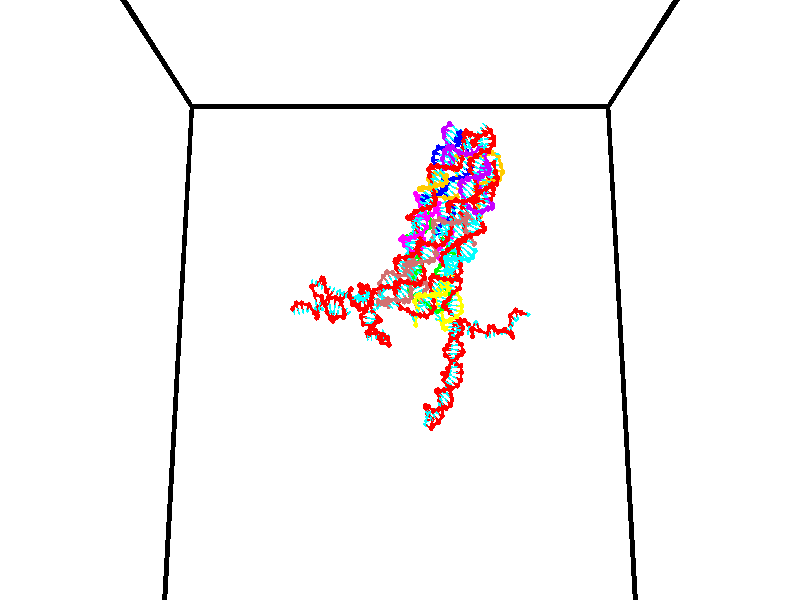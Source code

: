 // switches for output
#declare DRAW_BASES = 1; // possible values are 0, 1; only relevant for DNA ribbons
#declare DRAW_BASES_TYPE = 3; // possible values are 1, 2, 3; only relevant for DNA ribbons
#declare DRAW_FOG = 0; // set to 1 to enable fog

#include "colors.inc"

#include "transforms.inc"
background { rgb <1, 1, 1>}

#default {
   normal{
       ripples 0.25
       frequency 0.20
       turbulence 0.2
       lambda 5
   }
	finish {
		phong 0.1
		phong_size 40.
	}
}

// original window dimensions: 1024x640


// camera settings

camera {
	sky <0, 0.179814, -0.983701>
	up <0, 0.179814, -0.983701>
	right 1.6 * <1, 0, 0>
	location <35, 94.9851, 44.8844>
	look_at <35, 29.7336, 32.9568>
	direction <0, -65.2515, -11.9276>
	angle 67.0682
}


# declare cpy_camera_pos = <35, 94.9851, 44.8844>;
# if (DRAW_FOG = 1)
fog {
	fog_type 2
	up vnormalize(cpy_camera_pos)
	color rgbt<1,1,1,0.3>
	distance 1e-5
	fog_alt 3e-3
	fog_offset 56
}
# end


// LIGHTS

# declare lum = 6;
global_settings {
	ambient_light rgb lum * <0.05, 0.05, 0.05>
	max_trace_level 15
}# declare cpy_direct_light_amount = 0.25;
light_source
{	1000 * <-1, -1.16352, -0.803886>,
	rgb lum * cpy_direct_light_amount
	parallel
}

light_source
{	1000 * <1, 1.16352, 0.803886>,
	rgb lum * cpy_direct_light_amount
	parallel
}

// strand 0

// nucleotide -1

// particle -1
sphere {
	<24.132879, 34.627342, 34.598045> 0.250000
	pigment { color rgbt <1,0,0,0> }
	no_shadow
}
cylinder {
	<24.276056, 34.907990, 34.844498>,  <24.361961, 35.076378, 34.992367>, 0.100000
	pigment { color rgbt <1,0,0,0> }
	no_shadow
}
cylinder {
	<24.276056, 34.907990, 34.844498>,  <24.132879, 34.627342, 34.598045>, 0.100000
	pigment { color rgbt <1,0,0,0> }
	no_shadow
}

// particle -1
sphere {
	<24.276056, 34.907990, 34.844498> 0.100000
	pigment { color rgbt <1,0,0,0> }
	no_shadow
}
sphere {
	0, 1
	scale<0.080000,0.200000,0.300000>
	matrix <0.932461, -0.303169, -0.196481,
		0.048936, 0.644843, -0.762747,
		0.357940, 0.701617, 0.616127,
		24.383438, 35.118473, 35.029335>
	pigment { color rgbt <0,1,1,0> }
	no_shadow
}
cylinder {
	<24.558619, 35.155472, 34.242847>,  <24.132879, 34.627342, 34.598045>, 0.130000
	pigment { color rgbt <1,0,0,0> }
	no_shadow
}

// nucleotide -1

// particle -1
sphere {
	<24.558619, 35.155472, 34.242847> 0.250000
	pigment { color rgbt <1,0,0,0> }
	no_shadow
}
cylinder {
	<24.689564, 35.127815, 34.619793>,  <24.768131, 35.111221, 34.845963>, 0.100000
	pigment { color rgbt <1,0,0,0> }
	no_shadow
}
cylinder {
	<24.689564, 35.127815, 34.619793>,  <24.558619, 35.155472, 34.242847>, 0.100000
	pigment { color rgbt <1,0,0,0> }
	no_shadow
}

// particle -1
sphere {
	<24.689564, 35.127815, 34.619793> 0.100000
	pigment { color rgbt <1,0,0,0> }
	no_shadow
}
sphere {
	0, 1
	scale<0.080000,0.200000,0.300000>
	matrix <0.925183, -0.179217, -0.334541,
		0.192018, 0.981377, 0.005296,
		0.327362, -0.069138, 0.942366,
		24.787773, 35.107075, 34.902504>
	pigment { color rgbt <0,1,1,0> }
	no_shadow
}
cylinder {
	<25.154902, 35.490738, 34.294037>,  <24.558619, 35.155472, 34.242847>, 0.130000
	pigment { color rgbt <1,0,0,0> }
	no_shadow
}

// nucleotide -1

// particle -1
sphere {
	<25.154902, 35.490738, 34.294037> 0.250000
	pigment { color rgbt <1,0,0,0> }
	no_shadow
}
cylinder {
	<25.189293, 35.264420, 34.622055>,  <25.209927, 35.128628, 34.818867>, 0.100000
	pigment { color rgbt <1,0,0,0> }
	no_shadow
}
cylinder {
	<25.189293, 35.264420, 34.622055>,  <25.154902, 35.490738, 34.294037>, 0.100000
	pigment { color rgbt <1,0,0,0> }
	no_shadow
}

// particle -1
sphere {
	<25.189293, 35.264420, 34.622055> 0.100000
	pigment { color rgbt <1,0,0,0> }
	no_shadow
}
sphere {
	0, 1
	scale<0.080000,0.200000,0.300000>
	matrix <0.916144, -0.278559, -0.288246,
		0.391521, 0.776065, 0.494402,
		0.085978, -0.565798, 0.820049,
		25.215086, 35.094681, 34.868069>
	pigment { color rgbt <0,1,1,0> }
	no_shadow
}
cylinder {
	<25.897089, 35.470657, 34.456253>,  <25.154902, 35.490738, 34.294037>, 0.130000
	pigment { color rgbt <1,0,0,0> }
	no_shadow
}

// nucleotide -1

// particle -1
sphere {
	<25.897089, 35.470657, 34.456253> 0.250000
	pigment { color rgbt <1,0,0,0> }
	no_shadow
}
cylinder {
	<25.763504, 35.134449, 34.626896>,  <25.683353, 34.932724, 34.729282>, 0.100000
	pigment { color rgbt <1,0,0,0> }
	no_shadow
}
cylinder {
	<25.763504, 35.134449, 34.626896>,  <25.897089, 35.470657, 34.456253>, 0.100000
	pigment { color rgbt <1,0,0,0> }
	no_shadow
}

// particle -1
sphere {
	<25.763504, 35.134449, 34.626896> 0.100000
	pigment { color rgbt <1,0,0,0> }
	no_shadow
}
sphere {
	0, 1
	scale<0.080000,0.200000,0.300000>
	matrix <0.824237, -0.479973, -0.300430,
		0.457277, 0.251290, 0.853083,
		-0.333962, -0.840523, 0.426603,
		25.663315, 34.882294, 34.754875>
	pigment { color rgbt <0,1,1,0> }
	no_shadow
}
cylinder {
	<26.424627, 35.254967, 35.045540>,  <25.897089, 35.470657, 34.456253>, 0.130000
	pigment { color rgbt <1,0,0,0> }
	no_shadow
}

// nucleotide -1

// particle -1
sphere {
	<26.424627, 35.254967, 35.045540> 0.250000
	pigment { color rgbt <1,0,0,0> }
	no_shadow
}
cylinder {
	<26.234877, 34.983017, 34.821846>,  <26.121025, 34.819847, 34.687630>, 0.100000
	pigment { color rgbt <1,0,0,0> }
	no_shadow
}
cylinder {
	<26.234877, 34.983017, 34.821846>,  <26.424627, 35.254967, 35.045540>, 0.100000
	pigment { color rgbt <1,0,0,0> }
	no_shadow
}

// particle -1
sphere {
	<26.234877, 34.983017, 34.821846> 0.100000
	pigment { color rgbt <1,0,0,0> }
	no_shadow
}
sphere {
	0, 1
	scale<0.080000,0.200000,0.300000>
	matrix <0.852071, -0.514247, -0.097601,
		-0.221227, -0.522805, 0.823246,
		-0.474378, -0.679871, -0.559232,
		26.092564, 34.779057, 34.654076>
	pigment { color rgbt <0,1,1,0> }
	no_shadow
}
cylinder {
	<26.564037, 34.468018, 35.337482>,  <26.424627, 35.254967, 35.045540>, 0.130000
	pigment { color rgbt <1,0,0,0> }
	no_shadow
}

// nucleotide -1

// particle -1
sphere {
	<26.564037, 34.468018, 35.337482> 0.250000
	pigment { color rgbt <1,0,0,0> }
	no_shadow
}
cylinder {
	<26.487705, 34.518734, 34.948124>,  <26.441906, 34.549164, 34.714508>, 0.100000
	pigment { color rgbt <1,0,0,0> }
	no_shadow
}
cylinder {
	<26.487705, 34.518734, 34.948124>,  <26.564037, 34.468018, 35.337482>, 0.100000
	pigment { color rgbt <1,0,0,0> }
	no_shadow
}

// particle -1
sphere {
	<26.487705, 34.518734, 34.948124> 0.100000
	pigment { color rgbt <1,0,0,0> }
	no_shadow
}
sphere {
	0, 1
	scale<0.080000,0.200000,0.300000>
	matrix <0.761262, -0.606926, -0.228298,
		-0.619729, -0.784579, 0.019297,
		-0.190830, 0.126793, -0.973400,
		26.430456, 34.556770, 34.656105>
	pigment { color rgbt <0,1,1,0> }
	no_shadow
}
cylinder {
	<26.590925, 33.819679, 35.086475>,  <26.564037, 34.468018, 35.337482>, 0.130000
	pigment { color rgbt <1,0,0,0> }
	no_shadow
}

// nucleotide -1

// particle -1
sphere {
	<26.590925, 33.819679, 35.086475> 0.250000
	pigment { color rgbt <1,0,0,0> }
	no_shadow
}
cylinder {
	<26.689672, 34.077641, 34.797157>,  <26.748920, 34.232418, 34.623566>, 0.100000
	pigment { color rgbt <1,0,0,0> }
	no_shadow
}
cylinder {
	<26.689672, 34.077641, 34.797157>,  <26.590925, 33.819679, 35.086475>, 0.100000
	pigment { color rgbt <1,0,0,0> }
	no_shadow
}

// particle -1
sphere {
	<26.689672, 34.077641, 34.797157> 0.100000
	pigment { color rgbt <1,0,0,0> }
	no_shadow
}
sphere {
	0, 1
	scale<0.080000,0.200000,0.300000>
	matrix <0.881625, -0.459285, -0.108601,
		-0.402236, -0.610864, -0.681946,
		0.246867, 0.644904, -0.723294,
		26.763733, 34.271111, 34.580170>
	pigment { color rgbt <0,1,1,0> }
	no_shadow
}
cylinder {
	<26.531658, 33.627666, 34.308598>,  <26.590925, 33.819679, 35.086475>, 0.130000
	pigment { color rgbt <1,0,0,0> }
	no_shadow
}

// nucleotide -1

// particle -1
sphere {
	<26.531658, 33.627666, 34.308598> 0.250000
	pigment { color rgbt <1,0,0,0> }
	no_shadow
}
cylinder {
	<26.810329, 33.888248, 34.428764>,  <26.977531, 34.044598, 34.500866>, 0.100000
	pigment { color rgbt <1,0,0,0> }
	no_shadow
}
cylinder {
	<26.810329, 33.888248, 34.428764>,  <26.531658, 33.627666, 34.308598>, 0.100000
	pigment { color rgbt <1,0,0,0> }
	no_shadow
}

// particle -1
sphere {
	<26.810329, 33.888248, 34.428764> 0.100000
	pigment { color rgbt <1,0,0,0> }
	no_shadow
}
sphere {
	0, 1
	scale<0.080000,0.200000,0.300000>
	matrix <0.715740, -0.602854, -0.352538,
		-0.048552, 0.460628, -0.886265,
		0.696677, 0.651451, 0.300420,
		27.019333, 34.083683, 34.518890>
	pigment { color rgbt <0,1,1,0> }
	no_shadow
}
cylinder {
	<27.059334, 33.609325, 33.895531>,  <26.531658, 33.627666, 34.308598>, 0.130000
	pigment { color rgbt <1,0,0,0> }
	no_shadow
}

// nucleotide -1

// particle -1
sphere {
	<27.059334, 33.609325, 33.895531> 0.250000
	pigment { color rgbt <1,0,0,0> }
	no_shadow
}
cylinder {
	<27.255638, 33.810448, 34.180161>,  <27.373421, 33.931122, 34.350937>, 0.100000
	pigment { color rgbt <1,0,0,0> }
	no_shadow
}
cylinder {
	<27.255638, 33.810448, 34.180161>,  <27.059334, 33.609325, 33.895531>, 0.100000
	pigment { color rgbt <1,0,0,0> }
	no_shadow
}

// particle -1
sphere {
	<27.255638, 33.810448, 34.180161> 0.100000
	pigment { color rgbt <1,0,0,0> }
	no_shadow
}
sphere {
	0, 1
	scale<0.080000,0.200000,0.300000>
	matrix <0.844822, -0.474386, -0.247456,
		0.213139, 0.722597, -0.657591,
		0.490763, 0.502804, 0.711575,
		27.402866, 33.961288, 34.393635>
	pigment { color rgbt <0,1,1,0> }
	no_shadow
}
cylinder {
	<27.592735, 33.894730, 33.569912>,  <27.059334, 33.609325, 33.895531>, 0.130000
	pigment { color rgbt <1,0,0,0> }
	no_shadow
}

// nucleotide -1

// particle -1
sphere {
	<27.592735, 33.894730, 33.569912> 0.250000
	pigment { color rgbt <1,0,0,0> }
	no_shadow
}
cylinder {
	<27.698212, 33.844707, 33.952499>,  <27.761497, 33.814693, 34.182053>, 0.100000
	pigment { color rgbt <1,0,0,0> }
	no_shadow
}
cylinder {
	<27.698212, 33.844707, 33.952499>,  <27.592735, 33.894730, 33.569912>, 0.100000
	pigment { color rgbt <1,0,0,0> }
	no_shadow
}

// particle -1
sphere {
	<27.698212, 33.844707, 33.952499> 0.100000
	pigment { color rgbt <1,0,0,0> }
	no_shadow
}
sphere {
	0, 1
	scale<0.080000,0.200000,0.300000>
	matrix <0.800709, -0.524548, -0.289334,
		0.537897, 0.842146, -0.038181,
		0.263689, -0.125060, 0.956466,
		27.777319, 33.807190, 34.239441>
	pigment { color rgbt <0,1,1,0> }
	no_shadow
}
cylinder {
	<28.373653, 33.870014, 33.521614>,  <27.592735, 33.894730, 33.569912>, 0.130000
	pigment { color rgbt <1,0,0,0> }
	no_shadow
}

// nucleotide -1

// particle -1
sphere {
	<28.373653, 33.870014, 33.521614> 0.250000
	pigment { color rgbt <1,0,0,0> }
	no_shadow
}
cylinder {
	<28.333090, 33.774158, 33.907833>,  <28.308752, 33.716644, 34.139565>, 0.100000
	pigment { color rgbt <1,0,0,0> }
	no_shadow
}
cylinder {
	<28.333090, 33.774158, 33.907833>,  <28.373653, 33.870014, 33.521614>, 0.100000
	pigment { color rgbt <1,0,0,0> }
	no_shadow
}

// particle -1
sphere {
	<28.333090, 33.774158, 33.907833> 0.100000
	pigment { color rgbt <1,0,0,0> }
	no_shadow
}
sphere {
	0, 1
	scale<0.080000,0.200000,0.300000>
	matrix <0.923395, -0.383848, 0.001716,
		0.370214, 0.891760, 0.260204,
		-0.101409, -0.239636, 0.965552,
		28.302668, 33.702267, 34.197498>
	pigment { color rgbt <0,1,1,0> }
	no_shadow
}
cylinder {
	<28.990643, 34.135433, 33.945927>,  <28.373653, 33.870014, 33.521614>, 0.130000
	pigment { color rgbt <1,0,0,0> }
	no_shadow
}

// nucleotide -1

// particle -1
sphere {
	<28.990643, 34.135433, 33.945927> 0.250000
	pigment { color rgbt <1,0,0,0> }
	no_shadow
}
cylinder {
	<28.830009, 33.803692, 34.101311>,  <28.733629, 33.604645, 34.194542>, 0.100000
	pigment { color rgbt <1,0,0,0> }
	no_shadow
}
cylinder {
	<28.830009, 33.803692, 34.101311>,  <28.990643, 34.135433, 33.945927>, 0.100000
	pigment { color rgbt <1,0,0,0> }
	no_shadow
}

// particle -1
sphere {
	<28.830009, 33.803692, 34.101311> 0.100000
	pigment { color rgbt <1,0,0,0> }
	no_shadow
}
sphere {
	0, 1
	scale<0.080000,0.200000,0.300000>
	matrix <0.914856, -0.382770, 0.128551,
		0.042074, 0.407005, 0.912457,
		-0.401582, -0.829358, 0.388455,
		28.709536, 33.554886, 34.217846>
	pigment { color rgbt <0,1,1,0> }
	no_shadow
}
cylinder {
	<29.256433, 33.947166, 34.665779>,  <28.990643, 34.135433, 33.945927>, 0.130000
	pigment { color rgbt <1,0,0,0> }
	no_shadow
}

// nucleotide -1

// particle -1
sphere {
	<29.256433, 33.947166, 34.665779> 0.250000
	pigment { color rgbt <1,0,0,0> }
	no_shadow
}
cylinder {
	<29.134075, 33.609814, 34.489079>,  <29.060659, 33.407402, 34.383060>, 0.100000
	pigment { color rgbt <1,0,0,0> }
	no_shadow
}
cylinder {
	<29.134075, 33.609814, 34.489079>,  <29.256433, 33.947166, 34.665779>, 0.100000
	pigment { color rgbt <1,0,0,0> }
	no_shadow
}

// particle -1
sphere {
	<29.134075, 33.609814, 34.489079> 0.100000
	pigment { color rgbt <1,0,0,0> }
	no_shadow
}
sphere {
	0, 1
	scale<0.080000,0.200000,0.300000>
	matrix <0.881144, -0.426515, 0.204134,
		-0.360574, -0.326800, 0.873607,
		-0.305896, -0.843378, -0.441748,
		29.042307, 33.356800, 34.356556>
	pigment { color rgbt <0,1,1,0> }
	no_shadow
}
cylinder {
	<29.143858, 33.294170, 35.115181>,  <29.256433, 33.947166, 34.665779>, 0.130000
	pigment { color rgbt <1,0,0,0> }
	no_shadow
}

// nucleotide -1

// particle -1
sphere {
	<29.143858, 33.294170, 35.115181> 0.250000
	pigment { color rgbt <1,0,0,0> }
	no_shadow
}
cylinder {
	<29.287518, 33.187977, 34.757294>,  <29.373714, 33.124260, 34.542561>, 0.100000
	pigment { color rgbt <1,0,0,0> }
	no_shadow
}
cylinder {
	<29.287518, 33.187977, 34.757294>,  <29.143858, 33.294170, 35.115181>, 0.100000
	pigment { color rgbt <1,0,0,0> }
	no_shadow
}

// particle -1
sphere {
	<29.287518, 33.187977, 34.757294> 0.100000
	pigment { color rgbt <1,0,0,0> }
	no_shadow
}
sphere {
	0, 1
	scale<0.080000,0.200000,0.300000>
	matrix <0.799372, -0.407286, 0.441727,
		-0.481680, -0.873863, 0.065944,
		0.359151, -0.265485, -0.894722,
		29.395264, 33.108330, 34.488876>
	pigment { color rgbt <0,1,1,0> }
	no_shadow
}
cylinder {
	<29.106604, 32.620556, 34.896858>,  <29.143858, 33.294170, 35.115181>, 0.130000
	pigment { color rgbt <1,0,0,0> }
	no_shadow
}

// nucleotide -1

// particle -1
sphere {
	<29.106604, 32.620556, 34.896858> 0.250000
	pigment { color rgbt <1,0,0,0> }
	no_shadow
}
cylinder {
	<29.430073, 32.825562, 34.781357>,  <29.624155, 32.948566, 34.712055>, 0.100000
	pigment { color rgbt <1,0,0,0> }
	no_shadow
}
cylinder {
	<29.430073, 32.825562, 34.781357>,  <29.106604, 32.620556, 34.896858>, 0.100000
	pigment { color rgbt <1,0,0,0> }
	no_shadow
}

// particle -1
sphere {
	<29.430073, 32.825562, 34.781357> 0.100000
	pigment { color rgbt <1,0,0,0> }
	no_shadow
}
sphere {
	0, 1
	scale<0.080000,0.200000,0.300000>
	matrix <0.558521, -0.514841, 0.650379,
		0.184669, -0.687217, -0.702588,
		0.808673, 0.512515, -0.288750,
		29.672674, 32.979317, 34.694733>
	pigment { color rgbt <0,1,1,0> }
	no_shadow
}
cylinder {
	<28.370443, 32.669052, 35.033764>,  <29.106604, 32.620556, 34.896858>, 0.130000
	pigment { color rgbt <1,0,0,0> }
	no_shadow
}

// nucleotide -1

// particle -1
sphere {
	<28.370443, 32.669052, 35.033764> 0.250000
	pigment { color rgbt <1,0,0,0> }
	no_shadow
}
cylinder {
	<28.471783, 33.001991, 34.836578>,  <28.532587, 33.201756, 34.718269>, 0.100000
	pigment { color rgbt <1,0,0,0> }
	no_shadow
}
cylinder {
	<28.471783, 33.001991, 34.836578>,  <28.370443, 32.669052, 35.033764>, 0.100000
	pigment { color rgbt <1,0,0,0> }
	no_shadow
}

// particle -1
sphere {
	<28.471783, 33.001991, 34.836578> 0.100000
	pigment { color rgbt <1,0,0,0> }
	no_shadow
}
sphere {
	0, 1
	scale<0.080000,0.200000,0.300000>
	matrix <-0.892354, 0.397843, 0.213131,
		0.373520, 0.385899, 0.843543,
		0.253351, 0.832348, -0.492961,
		28.547789, 33.251698, 34.688690>
	pigment { color rgbt <0,1,1,0> }
	no_shadow
}
cylinder {
	<27.983244, 33.173626, 35.319187>,  <28.370443, 32.669052, 35.033764>, 0.130000
	pigment { color rgbt <1,0,0,0> }
	no_shadow
}

// nucleotide -1

// particle -1
sphere {
	<27.983244, 33.173626, 35.319187> 0.250000
	pigment { color rgbt <1,0,0,0> }
	no_shadow
}
cylinder {
	<28.100037, 33.360394, 34.985306>,  <28.170113, 33.472454, 34.784977>, 0.100000
	pigment { color rgbt <1,0,0,0> }
	no_shadow
}
cylinder {
	<28.100037, 33.360394, 34.985306>,  <27.983244, 33.173626, 35.319187>, 0.100000
	pigment { color rgbt <1,0,0,0> }
	no_shadow
}

// particle -1
sphere {
	<28.100037, 33.360394, 34.985306> 0.100000
	pigment { color rgbt <1,0,0,0> }
	no_shadow
}
sphere {
	0, 1
	scale<0.080000,0.200000,0.300000>
	matrix <-0.794771, 0.603953, 0.059825,
		0.532056, 0.645932, 0.547438,
		0.291984, 0.466918, -0.834706,
		28.187632, 33.500469, 34.734894>
	pigment { color rgbt <0,1,1,0> }
	no_shadow
}
cylinder {
	<28.142134, 33.850552, 35.502121>,  <27.983244, 33.173626, 35.319187>, 0.130000
	pigment { color rgbt <1,0,0,0> }
	no_shadow
}

// nucleotide -1

// particle -1
sphere {
	<28.142134, 33.850552, 35.502121> 0.250000
	pigment { color rgbt <1,0,0,0> }
	no_shadow
}
cylinder {
	<28.044506, 33.837097, 35.114452>,  <27.985929, 33.829025, 34.881851>, 0.100000
	pigment { color rgbt <1,0,0,0> }
	no_shadow
}
cylinder {
	<28.044506, 33.837097, 35.114452>,  <28.142134, 33.850552, 35.502121>, 0.100000
	pigment { color rgbt <1,0,0,0> }
	no_shadow
}

// particle -1
sphere {
	<28.044506, 33.837097, 35.114452> 0.100000
	pigment { color rgbt <1,0,0,0> }
	no_shadow
}
sphere {
	0, 1
	scale<0.080000,0.200000,0.300000>
	matrix <-0.721959, 0.673552, 0.158440,
		0.647461, 0.738374, -0.188675,
		-0.244070, -0.033632, -0.969174,
		27.971285, 33.827007, 34.823700>
	pigment { color rgbt <0,1,1,0> }
	no_shadow
}
cylinder {
	<27.949574, 34.516666, 35.396137>,  <28.142134, 33.850552, 35.502121>, 0.130000
	pigment { color rgbt <1,0,0,0> }
	no_shadow
}

// nucleotide -1

// particle -1
sphere {
	<27.949574, 34.516666, 35.396137> 0.250000
	pigment { color rgbt <1,0,0,0> }
	no_shadow
}
cylinder {
	<27.796083, 34.329185, 35.077873>,  <27.703989, 34.216698, 34.886913>, 0.100000
	pigment { color rgbt <1,0,0,0> }
	no_shadow
}
cylinder {
	<27.796083, 34.329185, 35.077873>,  <27.949574, 34.516666, 35.396137>, 0.100000
	pigment { color rgbt <1,0,0,0> }
	no_shadow
}

// particle -1
sphere {
	<27.796083, 34.329185, 35.077873> 0.100000
	pigment { color rgbt <1,0,0,0> }
	no_shadow
}
sphere {
	0, 1
	scale<0.080000,0.200000,0.300000>
	matrix <-0.750096, 0.660757, -0.027480,
		0.538619, 0.586278, -0.605118,
		-0.383725, -0.468698, -0.795661,
		27.680965, 34.188576, 34.839176>
	pigment { color rgbt <0,1,1,0> }
	no_shadow
}
cylinder {
	<27.609718, 34.740215, 34.891052>,  <27.949574, 34.516666, 35.396137>, 0.130000
	pigment { color rgbt <1,0,0,0> }
	no_shadow
}

// nucleotide -1

// particle -1
sphere {
	<27.609718, 34.740215, 34.891052> 0.250000
	pigment { color rgbt <1,0,0,0> }
	no_shadow
}
cylinder {
	<27.611292, 34.521072, 34.556427>,  <27.612236, 34.389587, 34.355652>, 0.100000
	pigment { color rgbt <1,0,0,0> }
	no_shadow
}
cylinder {
	<27.611292, 34.521072, 34.556427>,  <27.609718, 34.740215, 34.891052>, 0.100000
	pigment { color rgbt <1,0,0,0> }
	no_shadow
}

// particle -1
sphere {
	<27.611292, 34.521072, 34.556427> 0.100000
	pigment { color rgbt <1,0,0,0> }
	no_shadow
}
sphere {
	0, 1
	scale<0.080000,0.200000,0.300000>
	matrix <-0.967994, 0.207847, -0.140669,
		0.250943, 0.810340, -0.529507,
		0.003934, -0.547859, -0.836561,
		27.612473, 34.356716, 34.305458>
	pigment { color rgbt <0,1,1,0> }
	no_shadow
}
cylinder {
	<27.496557, 35.216694, 34.359974>,  <27.609718, 34.740215, 34.891052>, 0.130000
	pigment { color rgbt <1,0,0,0> }
	no_shadow
}

// nucleotide -1

// particle -1
sphere {
	<27.496557, 35.216694, 34.359974> 0.250000
	pigment { color rgbt <1,0,0,0> }
	no_shadow
}
cylinder {
	<27.373497, 34.843727, 34.284142>,  <27.299660, 34.619946, 34.238640>, 0.100000
	pigment { color rgbt <1,0,0,0> }
	no_shadow
}
cylinder {
	<27.373497, 34.843727, 34.284142>,  <27.496557, 35.216694, 34.359974>, 0.100000
	pigment { color rgbt <1,0,0,0> }
	no_shadow
}

// particle -1
sphere {
	<27.373497, 34.843727, 34.284142> 0.100000
	pigment { color rgbt <1,0,0,0> }
	no_shadow
}
sphere {
	0, 1
	scale<0.080000,0.200000,0.300000>
	matrix <-0.937603, 0.331008, -0.106457,
		0.162017, 0.145004, -0.976076,
		-0.307653, -0.932420, -0.189585,
		27.281200, 34.563999, 34.227264>
	pigment { color rgbt <0,1,1,0> }
	no_shadow
}
cylinder {
	<27.089539, 35.136665, 33.660408>,  <27.496557, 35.216694, 34.359974>, 0.130000
	pigment { color rgbt <1,0,0,0> }
	no_shadow
}

// nucleotide -1

// particle -1
sphere {
	<27.089539, 35.136665, 33.660408> 0.250000
	pigment { color rgbt <1,0,0,0> }
	no_shadow
}
cylinder {
	<26.980814, 34.868622, 33.936691>,  <26.915579, 34.707798, 34.102463>, 0.100000
	pigment { color rgbt <1,0,0,0> }
	no_shadow
}
cylinder {
	<26.980814, 34.868622, 33.936691>,  <27.089539, 35.136665, 33.660408>, 0.100000
	pigment { color rgbt <1,0,0,0> }
	no_shadow
}

// particle -1
sphere {
	<26.980814, 34.868622, 33.936691> 0.100000
	pigment { color rgbt <1,0,0,0> }
	no_shadow
}
sphere {
	0, 1
	scale<0.080000,0.200000,0.300000>
	matrix <-0.956368, 0.267997, -0.116351,
		-0.107141, -0.692198, -0.713711,
		-0.271810, -0.670105, 0.690709,
		26.899271, 34.667591, 34.143906>
	pigment { color rgbt <0,1,1,0> }
	no_shadow
}
cylinder {
	<26.401035, 34.953205, 33.471867>,  <27.089539, 35.136665, 33.660408>, 0.130000
	pigment { color rgbt <1,0,0,0> }
	no_shadow
}

// nucleotide -1

// particle -1
sphere {
	<26.401035, 34.953205, 33.471867> 0.250000
	pigment { color rgbt <1,0,0,0> }
	no_shadow
}
cylinder {
	<26.448122, 34.856686, 33.857182>,  <26.476374, 34.798775, 34.088371>, 0.100000
	pigment { color rgbt <1,0,0,0> }
	no_shadow
}
cylinder {
	<26.448122, 34.856686, 33.857182>,  <26.401035, 34.953205, 33.471867>, 0.100000
	pigment { color rgbt <1,0,0,0> }
	no_shadow
}

// particle -1
sphere {
	<26.448122, 34.856686, 33.857182> 0.100000
	pigment { color rgbt <1,0,0,0> }
	no_shadow
}
sphere {
	0, 1
	scale<0.080000,0.200000,0.300000>
	matrix <-0.987681, 0.072258, 0.138797,
		-0.103097, -0.967757, -0.229819,
		0.117715, -0.241297, 0.963285,
		26.483437, 34.784298, 34.146168>
	pigment { color rgbt <0,1,1,0> }
	no_shadow
}
cylinder {
	<26.090664, 35.236710, 32.829010>,  <26.401035, 34.953205, 33.471867>, 0.130000
	pigment { color rgbt <1,0,0,0> }
	no_shadow
}

// nucleotide -1

// particle -1
sphere {
	<26.090664, 35.236710, 32.829010> 0.250000
	pigment { color rgbt <1,0,0,0> }
	no_shadow
}
cylinder {
	<26.151688, 35.585941, 32.643768>,  <26.188303, 35.795479, 32.532623>, 0.100000
	pigment { color rgbt <1,0,0,0> }
	no_shadow
}
cylinder {
	<26.151688, 35.585941, 32.643768>,  <26.090664, 35.236710, 32.829010>, 0.100000
	pigment { color rgbt <1,0,0,0> }
	no_shadow
}

// particle -1
sphere {
	<26.151688, 35.585941, 32.643768> 0.100000
	pigment { color rgbt <1,0,0,0> }
	no_shadow
}
sphere {
	0, 1
	scale<0.080000,0.200000,0.300000>
	matrix <0.951243, -0.002618, 0.308433,
		0.268072, -0.487580, -0.830905,
		0.152561, 0.873075, -0.463105,
		26.197456, 35.847862, 32.504837>
	pigment { color rgbt <0,1,1,0> }
	no_shadow
}
cylinder {
	<26.668047, 35.067524, 32.539230>,  <26.090664, 35.236710, 32.829010>, 0.130000
	pigment { color rgbt <1,0,0,0> }
	no_shadow
}

// nucleotide -1

// particle -1
sphere {
	<26.668047, 35.067524, 32.539230> 0.250000
	pigment { color rgbt <1,0,0,0> }
	no_shadow
}
cylinder {
	<26.614592, 35.463245, 32.562611>,  <26.582518, 35.700680, 32.576637>, 0.100000
	pigment { color rgbt <1,0,0,0> }
	no_shadow
}
cylinder {
	<26.614592, 35.463245, 32.562611>,  <26.668047, 35.067524, 32.539230>, 0.100000
	pigment { color rgbt <1,0,0,0> }
	no_shadow
}

// particle -1
sphere {
	<26.614592, 35.463245, 32.562611> 0.100000
	pigment { color rgbt <1,0,0,0> }
	no_shadow
}
sphere {
	0, 1
	scale<0.080000,0.200000,0.300000>
	matrix <0.897068, 0.095693, 0.431408,
		0.421201, 0.110083, -0.900262,
		-0.133639, 0.989305, 0.058446,
		26.574499, 35.760036, 32.580143>
	pigment { color rgbt <0,1,1,0> }
	no_shadow
}
cylinder {
	<27.149340, 35.601509, 32.191120>,  <26.668047, 35.067524, 32.539230>, 0.130000
	pigment { color rgbt <1,0,0,0> }
	no_shadow
}

// nucleotide -1

// particle -1
sphere {
	<27.149340, 35.601509, 32.191120> 0.250000
	pigment { color rgbt <1,0,0,0> }
	no_shadow
}
cylinder {
	<27.014671, 35.777412, 32.524170>,  <26.933870, 35.882954, 32.723999>, 0.100000
	pigment { color rgbt <1,0,0,0> }
	no_shadow
}
cylinder {
	<27.014671, 35.777412, 32.524170>,  <27.149340, 35.601509, 32.191120>, 0.100000
	pigment { color rgbt <1,0,0,0> }
	no_shadow
}

// particle -1
sphere {
	<27.014671, 35.777412, 32.524170> 0.100000
	pigment { color rgbt <1,0,0,0> }
	no_shadow
}
sphere {
	0, 1
	scale<0.080000,0.200000,0.300000>
	matrix <0.941199, 0.183667, 0.283570,
		-0.028224, 0.879136, -0.475735,
		-0.336673, 0.439758, 0.832625,
		26.913670, 35.909340, 32.773956>
	pigment { color rgbt <0,1,1,0> }
	no_shadow
}
cylinder {
	<27.364616, 36.339432, 32.360447>,  <27.149340, 35.601509, 32.191120>, 0.130000
	pigment { color rgbt <1,0,0,0> }
	no_shadow
}

// nucleotide -1

// particle -1
sphere {
	<27.364616, 36.339432, 32.360447> 0.250000
	pigment { color rgbt <1,0,0,0> }
	no_shadow
}
cylinder {
	<27.299522, 36.150185, 32.706783>,  <27.260466, 36.036636, 32.914585>, 0.100000
	pigment { color rgbt <1,0,0,0> }
	no_shadow
}
cylinder {
	<27.299522, 36.150185, 32.706783>,  <27.364616, 36.339432, 32.360447>, 0.100000
	pigment { color rgbt <1,0,0,0> }
	no_shadow
}

// particle -1
sphere {
	<27.299522, 36.150185, 32.706783> 0.100000
	pigment { color rgbt <1,0,0,0> }
	no_shadow
}
sphere {
	0, 1
	scale<0.080000,0.200000,0.300000>
	matrix <0.938365, 0.196997, 0.284012,
		-0.304939, 0.858693, 0.411898,
		-0.162736, -0.473117, 0.865839,
		27.250702, 36.008251, 32.966534>
	pigment { color rgbt <0,1,1,0> }
	no_shadow
}
cylinder {
	<27.537292, 36.866146, 32.813396>,  <27.364616, 36.339432, 32.360447>, 0.130000
	pigment { color rgbt <1,0,0,0> }
	no_shadow
}

// nucleotide -1

// particle -1
sphere {
	<27.537292, 36.866146, 32.813396> 0.250000
	pigment { color rgbt <1,0,0,0> }
	no_shadow
}
cylinder {
	<27.577564, 36.488800, 32.939846>,  <27.601728, 36.262394, 33.015717>, 0.100000
	pigment { color rgbt <1,0,0,0> }
	no_shadow
}
cylinder {
	<27.577564, 36.488800, 32.939846>,  <27.537292, 36.866146, 32.813396>, 0.100000
	pigment { color rgbt <1,0,0,0> }
	no_shadow
}

// particle -1
sphere {
	<27.577564, 36.488800, 32.939846> 0.100000
	pigment { color rgbt <1,0,0,0> }
	no_shadow
}
sphere {
	0, 1
	scale<0.080000,0.200000,0.300000>
	matrix <0.959108, 0.176507, 0.221261,
		-0.264527, 0.280917, 0.922557,
		0.100681, -0.943362, 0.316121,
		27.607769, 36.205791, 33.034683>
	pigment { color rgbt <0,1,1,0> }
	no_shadow
}
cylinder {
	<27.795435, 36.807560, 33.507423>,  <27.537292, 36.866146, 32.813396>, 0.130000
	pigment { color rgbt <1,0,0,0> }
	no_shadow
}

// nucleotide -1

// particle -1
sphere {
	<27.795435, 36.807560, 33.507423> 0.250000
	pigment { color rgbt <1,0,0,0> }
	no_shadow
}
cylinder {
	<27.920816, 36.485008, 33.306828>,  <27.996046, 36.291477, 33.186470>, 0.100000
	pigment { color rgbt <1,0,0,0> }
	no_shadow
}
cylinder {
	<27.920816, 36.485008, 33.306828>,  <27.795435, 36.807560, 33.507423>, 0.100000
	pigment { color rgbt <1,0,0,0> }
	no_shadow
}

// particle -1
sphere {
	<27.920816, 36.485008, 33.306828> 0.100000
	pigment { color rgbt <1,0,0,0> }
	no_shadow
}
sphere {
	0, 1
	scale<0.080000,0.200000,0.300000>
	matrix <0.914927, 0.115050, 0.386874,
		-0.254271, -0.580098, 0.773843,
		0.313455, -0.806381, -0.501494,
		28.014853, 36.243095, 33.156380>
	pigment { color rgbt <0,1,1,0> }
	no_shadow
}
cylinder {
	<27.980631, 36.115765, 33.885052>,  <27.795435, 36.807560, 33.507423>, 0.130000
	pigment { color rgbt <1,0,0,0> }
	no_shadow
}

// nucleotide -1

// particle -1
sphere {
	<27.980631, 36.115765, 33.885052> 0.250000
	pigment { color rgbt <1,0,0,0> }
	no_shadow
}
cylinder {
	<28.204573, 36.131111, 33.553970>,  <28.338938, 36.140320, 33.355324>, 0.100000
	pigment { color rgbt <1,0,0,0> }
	no_shadow
}
cylinder {
	<28.204573, 36.131111, 33.553970>,  <27.980631, 36.115765, 33.885052>, 0.100000
	pigment { color rgbt <1,0,0,0> }
	no_shadow
}

// particle -1
sphere {
	<28.204573, 36.131111, 33.553970> 0.100000
	pigment { color rgbt <1,0,0,0> }
	no_shadow
}
sphere {
	0, 1
	scale<0.080000,0.200000,0.300000>
	matrix <0.828138, 0.007068, 0.560479,
		0.027352, -0.999239, -0.027813,
		0.559856, 0.038363, -0.827702,
		28.372530, 36.142620, 33.305660>
	pigment { color rgbt <0,1,1,0> }
	no_shadow
}
cylinder {
	<28.568905, 35.536728, 33.848755>,  <27.980631, 36.115765, 33.885052>, 0.130000
	pigment { color rgbt <1,0,0,0> }
	no_shadow
}

// nucleotide -1

// particle -1
sphere {
	<28.568905, 35.536728, 33.848755> 0.250000
	pigment { color rgbt <1,0,0,0> }
	no_shadow
}
cylinder {
	<28.674555, 35.849049, 33.622272>,  <28.737946, 36.036442, 33.486382>, 0.100000
	pigment { color rgbt <1,0,0,0> }
	no_shadow
}
cylinder {
	<28.674555, 35.849049, 33.622272>,  <28.568905, 35.536728, 33.848755>, 0.100000
	pigment { color rgbt <1,0,0,0> }
	no_shadow
}

// particle -1
sphere {
	<28.674555, 35.849049, 33.622272> 0.100000
	pigment { color rgbt <1,0,0,0> }
	no_shadow
}
sphere {
	0, 1
	scale<0.080000,0.200000,0.300000>
	matrix <0.764904, 0.188021, 0.616093,
		0.587503, -0.595821, -0.547574,
		0.264126, 0.780798, -0.566209,
		28.753792, 36.083286, 33.452412>
	pigment { color rgbt <0,1,1,0> }
	no_shadow
}
cylinder {
	<29.113422, 35.941956, 34.095303>,  <28.568905, 35.536728, 33.848755>, 0.130000
	pigment { color rgbt <1,0,0,0> }
	no_shadow
}

// nucleotide -1

// particle -1
sphere {
	<29.113422, 35.941956, 34.095303> 0.250000
	pigment { color rgbt <1,0,0,0> }
	no_shadow
}
cylinder {
	<29.090204, 36.187588, 33.780460>,  <29.076273, 36.334969, 33.591557>, 0.100000
	pigment { color rgbt <1,0,0,0> }
	no_shadow
}
cylinder {
	<29.090204, 36.187588, 33.780460>,  <29.113422, 35.941956, 34.095303>, 0.100000
	pigment { color rgbt <1,0,0,0> }
	no_shadow
}

// particle -1
sphere {
	<29.090204, 36.187588, 33.780460> 0.100000
	pigment { color rgbt <1,0,0,0> }
	no_shadow
}
sphere {
	0, 1
	scale<0.080000,0.200000,0.300000>
	matrix <0.839257, 0.456985, 0.294638,
		0.540627, -0.643479, -0.541901,
		-0.058048, 0.614084, -0.787103,
		29.072790, 36.371815, 33.544331>
	pigment { color rgbt <0,1,1,0> }
	no_shadow
}
cylinder {
	<29.779879, 35.896950, 33.610313>,  <29.113422, 35.941956, 34.095303>, 0.130000
	pigment { color rgbt <1,0,0,0> }
	no_shadow
}

// nucleotide -1

// particle -1
sphere {
	<29.779879, 35.896950, 33.610313> 0.250000
	pigment { color rgbt <1,0,0,0> }
	no_shadow
}
cylinder {
	<29.571865, 36.237785, 33.633984>,  <29.447058, 36.442287, 33.648186>, 0.100000
	pigment { color rgbt <1,0,0,0> }
	no_shadow
}
cylinder {
	<29.571865, 36.237785, 33.633984>,  <29.779879, 35.896950, 33.610313>, 0.100000
	pigment { color rgbt <1,0,0,0> }
	no_shadow
}

// particle -1
sphere {
	<29.571865, 36.237785, 33.633984> 0.100000
	pigment { color rgbt <1,0,0,0> }
	no_shadow
}
sphere {
	0, 1
	scale<0.080000,0.200000,0.300000>
	matrix <0.760632, 0.430471, 0.485936,
		0.388591, 0.297711, -0.871989,
		-0.520034, 0.852093, 0.059172,
		29.415855, 36.493412, 33.651733>
	pigment { color rgbt <0,1,1,0> }
	no_shadow
}
cylinder {
	<30.157249, 36.448353, 33.269314>,  <29.779879, 35.896950, 33.610313>, 0.130000
	pigment { color rgbt <1,0,0,0> }
	no_shadow
}

// nucleotide -1

// particle -1
sphere {
	<30.157249, 36.448353, 33.269314> 0.250000
	pigment { color rgbt <1,0,0,0> }
	no_shadow
}
cylinder {
	<29.925455, 36.547256, 33.579941>,  <29.786379, 36.606598, 33.766319>, 0.100000
	pigment { color rgbt <1,0,0,0> }
	no_shadow
}
cylinder {
	<29.925455, 36.547256, 33.579941>,  <30.157249, 36.448353, 33.269314>, 0.100000
	pigment { color rgbt <1,0,0,0> }
	no_shadow
}

// particle -1
sphere {
	<29.925455, 36.547256, 33.579941> 0.100000
	pigment { color rgbt <1,0,0,0> }
	no_shadow
}
sphere {
	0, 1
	scale<0.080000,0.200000,0.300000>
	matrix <0.792690, 0.392344, 0.466593,
		-0.189315, 0.885963, -0.423354,
		-0.579485, 0.247256, 0.776571,
		29.751610, 36.621433, 33.812912>
	pigment { color rgbt <0,1,1,0> }
	no_shadow
}
cylinder {
	<30.127979, 37.158222, 33.479187>,  <30.157249, 36.448353, 33.269314>, 0.130000
	pigment { color rgbt <1,0,0,0> }
	no_shadow
}

// nucleotide -1

// particle -1
sphere {
	<30.127979, 37.158222, 33.479187> 0.250000
	pigment { color rgbt <1,0,0,0> }
	no_shadow
}
cylinder {
	<30.123646, 36.924400, 33.803699>,  <30.121046, 36.784107, 33.998405>, 0.100000
	pigment { color rgbt <1,0,0,0> }
	no_shadow
}
cylinder {
	<30.123646, 36.924400, 33.803699>,  <30.127979, 37.158222, 33.479187>, 0.100000
	pigment { color rgbt <1,0,0,0> }
	no_shadow
}

// particle -1
sphere {
	<30.123646, 36.924400, 33.803699> 0.100000
	pigment { color rgbt <1,0,0,0> }
	no_shadow
}
sphere {
	0, 1
	scale<0.080000,0.200000,0.300000>
	matrix <0.918019, 0.315805, 0.239808,
		-0.396388, 0.747370, 0.533211,
		-0.010835, -0.584555, 0.811281,
		30.120396, 36.749035, 34.047085>
	pigment { color rgbt <0,1,1,0> }
	no_shadow
}
cylinder {
	<30.128742, 37.544403, 34.059330>,  <30.127979, 37.158222, 33.479187>, 0.130000
	pigment { color rgbt <1,0,0,0> }
	no_shadow
}

// nucleotide -1

// particle -1
sphere {
	<30.128742, 37.544403, 34.059330> 0.250000
	pigment { color rgbt <1,0,0,0> }
	no_shadow
}
cylinder {
	<30.303940, 37.189083, 34.114582>,  <30.409060, 36.975891, 34.147732>, 0.100000
	pigment { color rgbt <1,0,0,0> }
	no_shadow
}
cylinder {
	<30.303940, 37.189083, 34.114582>,  <30.128742, 37.544403, 34.059330>, 0.100000
	pigment { color rgbt <1,0,0,0> }
	no_shadow
}

// particle -1
sphere {
	<30.303940, 37.189083, 34.114582> 0.100000
	pigment { color rgbt <1,0,0,0> }
	no_shadow
}
sphere {
	0, 1
	scale<0.080000,0.200000,0.300000>
	matrix <0.895808, 0.444159, 0.015828,
		-0.075412, 0.116806, 0.990287,
		0.437996, -0.888301, 0.138131,
		30.435339, 36.922592, 34.156021>
	pigment { color rgbt <0,1,1,0> }
	no_shadow
}
cylinder {
	<30.394165, 37.591679, 34.693935>,  <30.128742, 37.544403, 34.059330>, 0.130000
	pigment { color rgbt <1,0,0,0> }
	no_shadow
}

// nucleotide -1

// particle -1
sphere {
	<30.394165, 37.591679, 34.693935> 0.250000
	pigment { color rgbt <1,0,0,0> }
	no_shadow
}
cylinder {
	<30.574205, 37.340218, 34.440258>,  <30.682230, 37.189339, 34.288052>, 0.100000
	pigment { color rgbt <1,0,0,0> }
	no_shadow
}
cylinder {
	<30.574205, 37.340218, 34.440258>,  <30.394165, 37.591679, 34.693935>, 0.100000
	pigment { color rgbt <1,0,0,0> }
	no_shadow
}

// particle -1
sphere {
	<30.574205, 37.340218, 34.440258> 0.100000
	pigment { color rgbt <1,0,0,0> }
	no_shadow
}
sphere {
	0, 1
	scale<0.080000,0.200000,0.300000>
	matrix <0.813161, 0.582039, 0.000161,
		0.369024, -0.515773, 0.773175,
		0.450101, -0.628656, -0.634192,
		30.709236, 37.151619, 34.250000>
	pigment { color rgbt <0,1,1,0> }
	no_shadow
}
cylinder {
	<31.042547, 37.369465, 35.087498>,  <30.394165, 37.591679, 34.693935>, 0.130000
	pigment { color rgbt <1,0,0,0> }
	no_shadow
}

// nucleotide -1

// particle -1
sphere {
	<31.042547, 37.369465, 35.087498> 0.250000
	pigment { color rgbt <1,0,0,0> }
	no_shadow
}
cylinder {
	<31.060812, 37.326881, 34.690189>,  <31.071772, 37.301331, 34.451805>, 0.100000
	pigment { color rgbt <1,0,0,0> }
	no_shadow
}
cylinder {
	<31.060812, 37.326881, 34.690189>,  <31.042547, 37.369465, 35.087498>, 0.100000
	pigment { color rgbt <1,0,0,0> }
	no_shadow
}

// particle -1
sphere {
	<31.060812, 37.326881, 34.690189> 0.100000
	pigment { color rgbt <1,0,0,0> }
	no_shadow
}
sphere {
	0, 1
	scale<0.080000,0.200000,0.300000>
	matrix <0.868004, 0.496380, -0.013296,
		0.494454, -0.861553, 0.115072,
		0.045664, -0.106457, -0.993268,
		31.074511, 37.294945, 34.392208>
	pigment { color rgbt <0,1,1,0> }
	no_shadow
}
cylinder {
	<31.728666, 37.169075, 34.966995>,  <31.042547, 37.369465, 35.087498>, 0.130000
	pigment { color rgbt <1,0,0,0> }
	no_shadow
}

// nucleotide -1

// particle -1
sphere {
	<31.728666, 37.169075, 34.966995> 0.250000
	pigment { color rgbt <1,0,0,0> }
	no_shadow
}
cylinder {
	<31.549829, 37.346607, 34.656349>,  <31.442528, 37.453125, 34.469963>, 0.100000
	pigment { color rgbt <1,0,0,0> }
	no_shadow
}
cylinder {
	<31.549829, 37.346607, 34.656349>,  <31.728666, 37.169075, 34.966995>, 0.100000
	pigment { color rgbt <1,0,0,0> }
	no_shadow
}

// particle -1
sphere {
	<31.549829, 37.346607, 34.656349> 0.100000
	pigment { color rgbt <1,0,0,0> }
	no_shadow
}
sphere {
	0, 1
	scale<0.080000,0.200000,0.300000>
	matrix <0.788502, 0.605493, -0.107901,
		0.422344, -0.660602, -0.620669,
		-0.447090, 0.443827, -0.776613,
		31.415703, 37.479755, 34.423367>
	pigment { color rgbt <0,1,1,0> }
	no_shadow
}
cylinder {
	<32.248692, 37.500580, 34.578400>,  <31.728666, 37.169075, 34.966995>, 0.130000
	pigment { color rgbt <1,0,0,0> }
	no_shadow
}

// nucleotide -1

// particle -1
sphere {
	<32.248692, 37.500580, 34.578400> 0.250000
	pigment { color rgbt <1,0,0,0> }
	no_shadow
}
cylinder {
	<31.904959, 37.664917, 34.456577>,  <31.698719, 37.763519, 34.383484>, 0.100000
	pigment { color rgbt <1,0,0,0> }
	no_shadow
}
cylinder {
	<31.904959, 37.664917, 34.456577>,  <32.248692, 37.500580, 34.578400>, 0.100000
	pigment { color rgbt <1,0,0,0> }
	no_shadow
}

// particle -1
sphere {
	<31.904959, 37.664917, 34.456577> 0.100000
	pigment { color rgbt <1,0,0,0> }
	no_shadow
}
sphere {
	0, 1
	scale<0.080000,0.200000,0.300000>
	matrix <0.495960, 0.814777, -0.300270,
		0.124784, -0.409081, -0.903926,
		-0.859333, 0.410842, -0.304559,
		31.647160, 37.788170, 34.365211>
	pigment { color rgbt <0,1,1,0> }
	no_shadow
}
cylinder {
	<32.317932, 37.655529, 33.855835>,  <32.248692, 37.500580, 34.578400>, 0.130000
	pigment { color rgbt <1,0,0,0> }
	no_shadow
}

// nucleotide -1

// particle -1
sphere {
	<32.317932, 37.655529, 33.855835> 0.250000
	pigment { color rgbt <1,0,0,0> }
	no_shadow
}
cylinder {
	<32.045219, 37.882137, 34.040977>,  <31.881592, 38.018101, 34.152061>, 0.100000
	pigment { color rgbt <1,0,0,0> }
	no_shadow
}
cylinder {
	<32.045219, 37.882137, 34.040977>,  <32.317932, 37.655529, 33.855835>, 0.100000
	pigment { color rgbt <1,0,0,0> }
	no_shadow
}

// particle -1
sphere {
	<32.045219, 37.882137, 34.040977> 0.100000
	pigment { color rgbt <1,0,0,0> }
	no_shadow
}
sphere {
	0, 1
	scale<0.080000,0.200000,0.300000>
	matrix <0.447765, 0.823494, -0.348374,
		-0.578520, -0.030263, -0.815107,
		-0.681778, 0.566518, 0.462856,
		31.840687, 38.052094, 34.179836>
	pigment { color rgbt <0,1,1,0> }
	no_shadow
}
cylinder {
	<31.871460, 38.090424, 33.387917>,  <32.317932, 37.655529, 33.855835>, 0.130000
	pigment { color rgbt <1,0,0,0> }
	no_shadow
}

// nucleotide -1

// particle -1
sphere {
	<31.871460, 38.090424, 33.387917> 0.250000
	pigment { color rgbt <1,0,0,0> }
	no_shadow
}
cylinder {
	<31.892336, 38.278160, 33.740505>,  <31.904861, 38.390804, 33.952057>, 0.100000
	pigment { color rgbt <1,0,0,0> }
	no_shadow
}
cylinder {
	<31.892336, 38.278160, 33.740505>,  <31.871460, 38.090424, 33.387917>, 0.100000
	pigment { color rgbt <1,0,0,0> }
	no_shadow
}

// particle -1
sphere {
	<31.892336, 38.278160, 33.740505> 0.100000
	pigment { color rgbt <1,0,0,0> }
	no_shadow
}
sphere {
	0, 1
	scale<0.080000,0.200000,0.300000>
	matrix <0.220281, 0.855522, -0.468570,
		-0.974039, 0.218627, -0.058737,
		0.052192, 0.469344, 0.881472,
		31.907993, 38.418964, 34.004948>
	pigment { color rgbt <0,1,1,0> }
	no_shadow
}
cylinder {
	<31.269129, 38.255817, 33.858135>,  <31.871460, 38.090424, 33.387917>, 0.130000
	pigment { color rgbt <1,0,0,0> }
	no_shadow
}

// nucleotide -1

// particle -1
sphere {
	<31.269129, 38.255817, 33.858135> 0.250000
	pigment { color rgbt <1,0,0,0> }
	no_shadow
}
cylinder {
	<31.527515, 37.950611, 33.848862>,  <31.682549, 37.767487, 33.843296>, 0.100000
	pigment { color rgbt <1,0,0,0> }
	no_shadow
}
cylinder {
	<31.527515, 37.950611, 33.848862>,  <31.269129, 38.255817, 33.858135>, 0.100000
	pigment { color rgbt <1,0,0,0> }
	no_shadow
}

// particle -1
sphere {
	<31.527515, 37.950611, 33.848862> 0.100000
	pigment { color rgbt <1,0,0,0> }
	no_shadow
}
sphere {
	0, 1
	scale<0.080000,0.200000,0.300000>
	matrix <-0.754873, -0.643005, 0.129268,
		-0.113540, -0.066002, -0.991339,
		0.645968, -0.763012, -0.023183,
		31.721306, 37.721706, 33.841908>
	pigment { color rgbt <0,1,1,0> }
	no_shadow
}
cylinder {
	<31.105083, 37.800987, 33.239983>,  <31.269129, 38.255817, 33.858135>, 0.130000
	pigment { color rgbt <1,0,0,0> }
	no_shadow
}

// nucleotide -1

// particle -1
sphere {
	<31.105083, 37.800987, 33.239983> 0.250000
	pigment { color rgbt <1,0,0,0> }
	no_shadow
}
cylinder {
	<31.267836, 37.616970, 33.555656>,  <31.365486, 37.506561, 33.745060>, 0.100000
	pigment { color rgbt <1,0,0,0> }
	no_shadow
}
cylinder {
	<31.267836, 37.616970, 33.555656>,  <31.105083, 37.800987, 33.239983>, 0.100000
	pigment { color rgbt <1,0,0,0> }
	no_shadow
}

// particle -1
sphere {
	<31.267836, 37.616970, 33.555656> 0.100000
	pigment { color rgbt <1,0,0,0> }
	no_shadow
}
sphere {
	0, 1
	scale<0.080000,0.200000,0.300000>
	matrix <-0.800163, -0.596254, 0.064965,
		0.440668, -0.657910, -0.610710,
		0.406879, -0.460039, 0.789185,
		31.389900, 37.478958, 33.792412>
	pigment { color rgbt <0,1,1,0> }
	no_shadow
}
cylinder {
	<31.303736, 37.012157, 33.151215>,  <31.105083, 37.800987, 33.239983>, 0.130000
	pigment { color rgbt <1,0,0,0> }
	no_shadow
}

// nucleotide -1

// particle -1
sphere {
	<31.303736, 37.012157, 33.151215> 0.250000
	pigment { color rgbt <1,0,0,0> }
	no_shadow
}
cylinder {
	<31.246296, 37.077175, 33.541691>,  <31.211832, 37.116188, 33.775978>, 0.100000
	pigment { color rgbt <1,0,0,0> }
	no_shadow
}
cylinder {
	<31.246296, 37.077175, 33.541691>,  <31.303736, 37.012157, 33.151215>, 0.100000
	pigment { color rgbt <1,0,0,0> }
	no_shadow
}

// particle -1
sphere {
	<31.246296, 37.077175, 33.541691> 0.100000
	pigment { color rgbt <1,0,0,0> }
	no_shadow
}
sphere {
	0, 1
	scale<0.080000,0.200000,0.300000>
	matrix <-0.622738, -0.781482, 0.038519,
		0.769140, -0.602382, 0.213446,
		-0.143601, 0.162547, 0.976195,
		31.203215, 37.125938, 33.834549>
	pigment { color rgbt <0,1,1,0> }
	no_shadow
}
cylinder {
	<31.283079, 36.366096, 33.333797>,  <31.303736, 37.012157, 33.151215>, 0.130000
	pigment { color rgbt <1,0,0,0> }
	no_shadow
}

// nucleotide -1

// particle -1
sphere {
	<31.283079, 36.366096, 33.333797> 0.250000
	pigment { color rgbt <1,0,0,0> }
	no_shadow
}
cylinder {
	<31.113943, 36.597980, 33.612408>,  <31.012463, 36.737110, 33.779572>, 0.100000
	pigment { color rgbt <1,0,0,0> }
	no_shadow
}
cylinder {
	<31.113943, 36.597980, 33.612408>,  <31.283079, 36.366096, 33.333797>, 0.100000
	pigment { color rgbt <1,0,0,0> }
	no_shadow
}

// particle -1
sphere {
	<31.113943, 36.597980, 33.612408> 0.100000
	pigment { color rgbt <1,0,0,0> }
	no_shadow
}
sphere {
	0, 1
	scale<0.080000,0.200000,0.300000>
	matrix <-0.689216, -0.704770, 0.168170,
		0.588378, -0.408946, 0.697549,
		-0.422839, 0.579709, 0.696523,
		30.987091, 36.771893, 33.821365>
	pigment { color rgbt <0,1,1,0> }
	no_shadow
}
cylinder {
	<31.207468, 35.989803, 33.927910>,  <31.283079, 36.366096, 33.333797>, 0.130000
	pigment { color rgbt <1,0,0,0> }
	no_shadow
}

// nucleotide -1

// particle -1
sphere {
	<31.207468, 35.989803, 33.927910> 0.250000
	pigment { color rgbt <1,0,0,0> }
	no_shadow
}
cylinder {
	<30.932859, 36.279705, 33.951313>,  <30.768093, 36.453644, 33.965355>, 0.100000
	pigment { color rgbt <1,0,0,0> }
	no_shadow
}
cylinder {
	<30.932859, 36.279705, 33.951313>,  <31.207468, 35.989803, 33.927910>, 0.100000
	pigment { color rgbt <1,0,0,0> }
	no_shadow
}

// particle -1
sphere {
	<30.932859, 36.279705, 33.951313> 0.100000
	pigment { color rgbt <1,0,0,0> }
	no_shadow
}
sphere {
	0, 1
	scale<0.080000,0.200000,0.300000>
	matrix <-0.692959, -0.676528, 0.249233,
		0.220216, 0.130559, 0.966674,
		-0.686522, 0.724751, 0.058511,
		30.726902, 36.497131, 33.968864>
	pigment { color rgbt <0,1,1,0> }
	no_shadow
}
cylinder {
	<30.875774, 35.963318, 34.609753>,  <31.207468, 35.989803, 33.927910>, 0.130000
	pigment { color rgbt <1,0,0,0> }
	no_shadow
}

// nucleotide -1

// particle -1
sphere {
	<30.875774, 35.963318, 34.609753> 0.250000
	pigment { color rgbt <1,0,0,0> }
	no_shadow
}
cylinder {
	<30.618008, 36.117992, 34.345875>,  <30.463346, 36.210796, 34.187550>, 0.100000
	pigment { color rgbt <1,0,0,0> }
	no_shadow
}
cylinder {
	<30.618008, 36.117992, 34.345875>,  <30.875774, 35.963318, 34.609753>, 0.100000
	pigment { color rgbt <1,0,0,0> }
	no_shadow
}

// particle -1
sphere {
	<30.618008, 36.117992, 34.345875> 0.100000
	pigment { color rgbt <1,0,0,0> }
	no_shadow
}
sphere {
	0, 1
	scale<0.080000,0.200000,0.300000>
	matrix <-0.672199, -0.697722, 0.247655,
		-0.364517, 0.603039, 0.709557,
		-0.644419, 0.386689, -0.659693,
		30.424683, 36.233997, 34.147968>
	pigment { color rgbt <0,1,1,0> }
	no_shadow
}
cylinder {
	<31.474642, 36.075710, 35.099815>,  <30.875774, 35.963318, 34.609753>, 0.130000
	pigment { color rgbt <1,0,0,0> }
	no_shadow
}

// nucleotide -1

// particle -1
sphere {
	<31.474642, 36.075710, 35.099815> 0.250000
	pigment { color rgbt <1,0,0,0> }
	no_shadow
}
cylinder {
	<31.685041, 35.737293, 35.065086>,  <31.811281, 35.534245, 35.044247>, 0.100000
	pigment { color rgbt <1,0,0,0> }
	no_shadow
}
cylinder {
	<31.685041, 35.737293, 35.065086>,  <31.474642, 36.075710, 35.099815>, 0.100000
	pigment { color rgbt <1,0,0,0> }
	no_shadow
}

// particle -1
sphere {
	<31.685041, 35.737293, 35.065086> 0.100000
	pigment { color rgbt <1,0,0,0> }
	no_shadow
}
sphere {
	0, 1
	scale<0.080000,0.200000,0.300000>
	matrix <-0.035892, -0.124079, 0.991623,
		-0.849728, -0.518475, -0.095631,
		0.525998, -0.846043, -0.086824,
		31.842840, 35.483482, 35.039040>
	pigment { color rgbt <0,1,1,0> }
	no_shadow
}
cylinder {
	<31.108652, 35.489304, 35.387398>,  <31.474642, 36.075710, 35.099815>, 0.130000
	pigment { color rgbt <1,0,0,0> }
	no_shadow
}

// nucleotide -1

// particle -1
sphere {
	<31.108652, 35.489304, 35.387398> 0.250000
	pigment { color rgbt <1,0,0,0> }
	no_shadow
}
cylinder {
	<31.501003, 35.475819, 35.464073>,  <31.736414, 35.467728, 35.510078>, 0.100000
	pigment { color rgbt <1,0,0,0> }
	no_shadow
}
cylinder {
	<31.501003, 35.475819, 35.464073>,  <31.108652, 35.489304, 35.387398>, 0.100000
	pigment { color rgbt <1,0,0,0> }
	no_shadow
}

// particle -1
sphere {
	<31.501003, 35.475819, 35.464073> 0.100000
	pigment { color rgbt <1,0,0,0> }
	no_shadow
}
sphere {
	0, 1
	scale<0.080000,0.200000,0.300000>
	matrix <-0.193483, -0.062049, 0.979140,
		-0.021110, -0.997504, -0.067385,
		0.980876, -0.033707, 0.191690,
		31.795267, 35.465706, 35.521580>
	pigment { color rgbt <0,1,1,0> }
	no_shadow
}
cylinder {
	<31.280264, 34.912632, 35.942307>,  <31.108652, 35.489304, 35.387398>, 0.130000
	pigment { color rgbt <1,0,0,0> }
	no_shadow
}

// nucleotide -1

// particle -1
sphere {
	<31.280264, 34.912632, 35.942307> 0.250000
	pigment { color rgbt <1,0,0,0> }
	no_shadow
}
cylinder {
	<31.545387, 35.211750, 35.957737>,  <31.704462, 35.391220, 35.966995>, 0.100000
	pigment { color rgbt <1,0,0,0> }
	no_shadow
}
cylinder {
	<31.545387, 35.211750, 35.957737>,  <31.280264, 34.912632, 35.942307>, 0.100000
	pigment { color rgbt <1,0,0,0> }
	no_shadow
}

// particle -1
sphere {
	<31.545387, 35.211750, 35.957737> 0.100000
	pigment { color rgbt <1,0,0,0> }
	no_shadow
}
sphere {
	0, 1
	scale<0.080000,0.200000,0.300000>
	matrix <-0.119918, 0.055149, 0.991251,
		0.739123, -0.661637, 0.126227,
		0.662809, 0.747794, 0.038581,
		31.744230, 35.436089, 35.969311>
	pigment { color rgbt <0,1,1,0> }
	no_shadow
}
cylinder {
	<32.015671, 34.913197, 36.060890>,  <31.280264, 34.912632, 35.942307>, 0.130000
	pigment { color rgbt <1,0,0,0> }
	no_shadow
}

// nucleotide -1

// particle -1
sphere {
	<32.015671, 34.913197, 36.060890> 0.250000
	pigment { color rgbt <1,0,0,0> }
	no_shadow
}
cylinder {
	<31.809671, 34.809597, 36.387741>,  <31.686071, 34.747437, 36.583851>, 0.100000
	pigment { color rgbt <1,0,0,0> }
	no_shadow
}
cylinder {
	<31.809671, 34.809597, 36.387741>,  <32.015671, 34.913197, 36.060890>, 0.100000
	pigment { color rgbt <1,0,0,0> }
	no_shadow
}

// particle -1
sphere {
	<31.809671, 34.809597, 36.387741> 0.100000
	pigment { color rgbt <1,0,0,0> }
	no_shadow
}
sphere {
	0, 1
	scale<0.080000,0.200000,0.300000>
	matrix <0.847485, -0.010806, 0.530709,
		-0.128624, 0.965817, 0.225065,
		-0.515000, -0.259001, 0.817125,
		31.655172, 34.731895, 36.632877>
	pigment { color rgbt <0,1,1,0> }
	no_shadow
}
cylinder {
	<31.995514, 35.421085, 36.811588>,  <32.015671, 34.913197, 36.060890>, 0.130000
	pigment { color rgbt <1,0,0,0> }
	no_shadow
}

// nucleotide -1

// particle -1
sphere {
	<31.995514, 35.421085, 36.811588> 0.250000
	pigment { color rgbt <1,0,0,0> }
	no_shadow
}
cylinder {
	<31.962706, 35.028000, 36.877975>,  <31.943022, 34.792149, 36.917809>, 0.100000
	pigment { color rgbt <1,0,0,0> }
	no_shadow
}
cylinder {
	<31.962706, 35.028000, 36.877975>,  <31.995514, 35.421085, 36.811588>, 0.100000
	pigment { color rgbt <1,0,0,0> }
	no_shadow
}

// particle -1
sphere {
	<31.962706, 35.028000, 36.877975> 0.100000
	pigment { color rgbt <1,0,0,0> }
	no_shadow
}
sphere {
	0, 1
	scale<0.080000,0.200000,0.300000>
	matrix <0.778664, 0.040756, 0.626117,
		-0.622058, 0.180588, 0.761861,
		-0.082019, -0.982714, 0.165970,
		31.938101, 34.733185, 36.927765>
	pigment { color rgbt <0,1,1,0> }
	no_shadow
}
cylinder {
	<32.725395, 35.628609, 36.848862>,  <31.995514, 35.421085, 36.811588>, 0.130000
	pigment { color rgbt <1,0,0,0> }
	no_shadow
}

// nucleotide -1

// particle -1
sphere {
	<32.725395, 35.628609, 36.848862> 0.250000
	pigment { color rgbt <1,0,0,0> }
	no_shadow
}
cylinder {
	<32.914284, 35.593121, 37.199661>,  <33.027618, 35.571827, 37.410141>, 0.100000
	pigment { color rgbt <1,0,0,0> }
	no_shadow
}
cylinder {
	<32.914284, 35.593121, 37.199661>,  <32.725395, 35.628609, 36.848862>, 0.100000
	pigment { color rgbt <1,0,0,0> }
	no_shadow
}

// particle -1
sphere {
	<32.914284, 35.593121, 37.199661> 0.100000
	pigment { color rgbt <1,0,0,0> }
	no_shadow
}
sphere {
	0, 1
	scale<0.080000,0.200000,0.300000>
	matrix <0.770076, 0.525664, -0.361470,
		-0.428939, 0.846054, 0.316550,
		0.472222, -0.088719, 0.877003,
		33.055950, 35.566505, 37.462761>
	pigment { color rgbt <0,1,1,0> }
	no_shadow
}
cylinder {
	<32.785915, 36.310295, 37.197819>,  <32.725395, 35.628609, 36.848862>, 0.130000
	pigment { color rgbt <1,0,0,0> }
	no_shadow
}

// nucleotide -1

// particle -1
sphere {
	<32.785915, 36.310295, 37.197819> 0.250000
	pigment { color rgbt <1,0,0,0> }
	no_shadow
}
cylinder {
	<33.089039, 36.059727, 37.270828>,  <33.270912, 35.909386, 37.314632>, 0.100000
	pigment { color rgbt <1,0,0,0> }
	no_shadow
}
cylinder {
	<33.089039, 36.059727, 37.270828>,  <32.785915, 36.310295, 37.197819>, 0.100000
	pigment { color rgbt <1,0,0,0> }
	no_shadow
}

// particle -1
sphere {
	<33.089039, 36.059727, 37.270828> 0.100000
	pigment { color rgbt <1,0,0,0> }
	no_shadow
}
sphere {
	0, 1
	scale<0.080000,0.200000,0.300000>
	matrix <0.632518, 0.636644, -0.441142,
		0.160140, 0.449751, 0.878680,
		0.757810, -0.626426, 0.182523,
		33.316383, 35.871799, 37.325584>
	pigment { color rgbt <0,1,1,0> }
	no_shadow
}
cylinder {
	<33.175495, 36.640102, 37.695862>,  <32.785915, 36.310295, 37.197819>, 0.130000
	pigment { color rgbt <1,0,0,0> }
	no_shadow
}

// nucleotide -1

// particle -1
sphere {
	<33.175495, 36.640102, 37.695862> 0.250000
	pigment { color rgbt <1,0,0,0> }
	no_shadow
}
cylinder {
	<33.387074, 36.373779, 37.485371>,  <33.514019, 36.213985, 37.359077>, 0.100000
	pigment { color rgbt <1,0,0,0> }
	no_shadow
}
cylinder {
	<33.387074, 36.373779, 37.485371>,  <33.175495, 36.640102, 37.695862>, 0.100000
	pigment { color rgbt <1,0,0,0> }
	no_shadow
}

// particle -1
sphere {
	<33.387074, 36.373779, 37.485371> 0.100000
	pigment { color rgbt <1,0,0,0> }
	no_shadow
}
sphere {
	0, 1
	scale<0.080000,0.200000,0.300000>
	matrix <0.671908, 0.707336, -0.219580,
		0.518419, -0.237432, 0.821504,
		0.528944, -0.665809, -0.526228,
		33.545757, 36.174038, 37.327503>
	pigment { color rgbt <0,1,1,0> }
	no_shadow
}
cylinder {
	<33.933392, 36.601540, 37.894432>,  <33.175495, 36.640102, 37.695862>, 0.130000
	pigment { color rgbt <1,0,0,0> }
	no_shadow
}

// nucleotide -1

// particle -1
sphere {
	<33.933392, 36.601540, 37.894432> 0.250000
	pigment { color rgbt <1,0,0,0> }
	no_shadow
}
cylinder {
	<33.920200, 36.460434, 37.520378>,  <33.912285, 36.375771, 37.295948>, 0.100000
	pigment { color rgbt <1,0,0,0> }
	no_shadow
}
cylinder {
	<33.920200, 36.460434, 37.520378>,  <33.933392, 36.601540, 37.894432>, 0.100000
	pigment { color rgbt <1,0,0,0> }
	no_shadow
}

// particle -1
sphere {
	<33.920200, 36.460434, 37.520378> 0.100000
	pigment { color rgbt <1,0,0,0> }
	no_shadow
}
sphere {
	0, 1
	scale<0.080000,0.200000,0.300000>
	matrix <0.837157, 0.501357, -0.218655,
		0.545968, -0.790063, 0.278783,
		-0.032982, -0.352764, -0.935131,
		33.910305, 36.354607, 37.239838>
	pigment { color rgbt <0,1,1,0> }
	no_shadow
}
cylinder {
	<33.785904, 37.147404, 37.423836>,  <33.933392, 36.601540, 37.894432>, 0.130000
	pigment { color rgbt <1,0,0,0> }
	no_shadow
}

// nucleotide -1

// particle -1
sphere {
	<33.785904, 37.147404, 37.423836> 0.250000
	pigment { color rgbt <1,0,0,0> }
	no_shadow
}
cylinder {
	<33.561039, 37.014267, 37.120998>,  <33.426121, 36.934387, 36.939297>, 0.100000
	pigment { color rgbt <1,0,0,0> }
	no_shadow
}
cylinder {
	<33.561039, 37.014267, 37.120998>,  <33.785904, 37.147404, 37.423836>, 0.100000
	pigment { color rgbt <1,0,0,0> }
	no_shadow
}

// particle -1
sphere {
	<33.561039, 37.014267, 37.120998> 0.100000
	pigment { color rgbt <1,0,0,0> }
	no_shadow
}
sphere {
	0, 1
	scale<0.080000,0.200000,0.300000>
	matrix <-0.827026, 0.224818, 0.515253,
		-0.001288, 0.915792, -0.401650,
		-0.562163, -0.332839, -0.757094,
		33.392391, 36.914413, 36.893871>
	pigment { color rgbt <0,1,1,0> }
	no_shadow
}
cylinder {
	<33.293163, 37.654930, 37.226776>,  <33.785904, 37.147404, 37.423836>, 0.130000
	pigment { color rgbt <1,0,0,0> }
	no_shadow
}

// nucleotide -1

// particle -1
sphere {
	<33.293163, 37.654930, 37.226776> 0.250000
	pigment { color rgbt <1,0,0,0> }
	no_shadow
}
cylinder {
	<33.135437, 37.294529, 37.154434>,  <33.040802, 37.078289, 37.111027>, 0.100000
	pigment { color rgbt <1,0,0,0> }
	no_shadow
}
cylinder {
	<33.135437, 37.294529, 37.154434>,  <33.293163, 37.654930, 37.226776>, 0.100000
	pigment { color rgbt <1,0,0,0> }
	no_shadow
}

// particle -1
sphere {
	<33.135437, 37.294529, 37.154434> 0.100000
	pigment { color rgbt <1,0,0,0> }
	no_shadow
}
sphere {
	0, 1
	scale<0.080000,0.200000,0.300000>
	matrix <-0.826628, 0.261770, 0.498159,
		-0.401500, 0.345933, -0.848014,
		-0.394314, -0.901003, -0.180857,
		33.017143, 37.024227, 37.100178>
	pigment { color rgbt <0,1,1,0> }
	no_shadow
}
cylinder {
	<32.656528, 37.643471, 36.891621>,  <33.293163, 37.654930, 37.226776>, 0.130000
	pigment { color rgbt <1,0,0,0> }
	no_shadow
}

// nucleotide -1

// particle -1
sphere {
	<32.656528, 37.643471, 36.891621> 0.250000
	pigment { color rgbt <1,0,0,0> }
	no_shadow
}
cylinder {
	<32.659451, 37.309513, 37.111767>,  <32.661201, 37.109138, 37.243855>, 0.100000
	pigment { color rgbt <1,0,0,0> }
	no_shadow
}
cylinder {
	<32.659451, 37.309513, 37.111767>,  <32.656528, 37.643471, 36.891621>, 0.100000
	pigment { color rgbt <1,0,0,0> }
	no_shadow
}

// particle -1
sphere {
	<32.659451, 37.309513, 37.111767> 0.100000
	pigment { color rgbt <1,0,0,0> }
	no_shadow
}
sphere {
	0, 1
	scale<0.080000,0.200000,0.300000>
	matrix <-0.939407, 0.182908, 0.289928,
		-0.342725, -0.519138, -0.782966,
		0.007302, -0.834889, 0.550369,
		32.661640, 37.059048, 37.276878>
	pigment { color rgbt <0,1,1,0> }
	no_shadow
}
cylinder {
	<32.144749, 37.181496, 36.691963>,  <32.656528, 37.643471, 36.891621>, 0.130000
	pigment { color rgbt <1,0,0,0> }
	no_shadow
}

// nucleotide -1

// particle -1
sphere {
	<32.144749, 37.181496, 36.691963> 0.250000
	pigment { color rgbt <1,0,0,0> }
	no_shadow
}
cylinder {
	<32.203533, 37.110130, 37.081131>,  <32.238804, 37.067310, 37.314632>, 0.100000
	pigment { color rgbt <1,0,0,0> }
	no_shadow
}
cylinder {
	<32.203533, 37.110130, 37.081131>,  <32.144749, 37.181496, 36.691963>, 0.100000
	pigment { color rgbt <1,0,0,0> }
	no_shadow
}

// particle -1
sphere {
	<32.203533, 37.110130, 37.081131> 0.100000
	pigment { color rgbt <1,0,0,0> }
	no_shadow
}
sphere {
	0, 1
	scale<0.080000,0.200000,0.300000>
	matrix <-0.988802, -0.000734, 0.149228,
		-0.025910, -0.983956, -0.176518,
		0.146964, -0.178408, 0.972919,
		32.247623, 37.056606, 37.373005>
	pigment { color rgbt <0,1,1,0> }
	no_shadow
}
cylinder {
	<31.775196, 36.532722, 36.891449>,  <32.144749, 37.181496, 36.691963>, 0.130000
	pigment { color rgbt <1,0,0,0> }
	no_shadow
}

// nucleotide -1

// particle -1
sphere {
	<31.775196, 36.532722, 36.891449> 0.250000
	pigment { color rgbt <1,0,0,0> }
	no_shadow
}
cylinder {
	<31.826868, 36.790279, 37.193100>,  <31.857870, 36.944813, 37.374092>, 0.100000
	pigment { color rgbt <1,0,0,0> }
	no_shadow
}
cylinder {
	<31.826868, 36.790279, 37.193100>,  <31.775196, 36.532722, 36.891449>, 0.100000
	pigment { color rgbt <1,0,0,0> }
	no_shadow
}

// particle -1
sphere {
	<31.826868, 36.790279, 37.193100> 0.100000
	pigment { color rgbt <1,0,0,0> }
	no_shadow
}
sphere {
	0, 1
	scale<0.080000,0.200000,0.300000>
	matrix <-0.984976, -0.004582, 0.172632,
		0.114612, -0.765101, 0.633628,
		0.129178, 0.643894, 0.754131,
		31.865622, 36.983448, 37.419338>
	pigment { color rgbt <0,1,1,0> }
	no_shadow
}
cylinder {
	<32.358551, 36.517315, 36.371407>,  <31.775196, 36.532722, 36.891449>, 0.130000
	pigment { color rgbt <1,0,0,0> }
	no_shadow
}

// nucleotide -1

// particle -1
sphere {
	<32.358551, 36.517315, 36.371407> 0.250000
	pigment { color rgbt <1,0,0,0> }
	no_shadow
}
cylinder {
	<32.278023, 36.125557, 36.365063>,  <32.229706, 35.890503, 36.361256>, 0.100000
	pigment { color rgbt <1,0,0,0> }
	no_shadow
}
cylinder {
	<32.278023, 36.125557, 36.365063>,  <32.358551, 36.517315, 36.371407>, 0.100000
	pigment { color rgbt <1,0,0,0> }
	no_shadow
}

// particle -1
sphere {
	<32.278023, 36.125557, 36.365063> 0.100000
	pigment { color rgbt <1,0,0,0> }
	no_shadow
}
sphere {
	0, 1
	scale<0.080000,0.200000,0.300000>
	matrix <0.184068, -0.021928, -0.982669,
		0.962076, -0.200749, 0.184690,
		-0.201319, -0.979397, -0.015855,
		32.217628, 35.831738, 36.360306>
	pigment { color rgbt <0,1,1,0> }
	no_shadow
}
cylinder {
	<32.825085, 36.173462, 35.916893>,  <32.358551, 36.517315, 36.371407>, 0.130000
	pigment { color rgbt <1,0,0,0> }
	no_shadow
}

// nucleotide -1

// particle -1
sphere {
	<32.825085, 36.173462, 35.916893> 0.250000
	pigment { color rgbt <1,0,0,0> }
	no_shadow
}
cylinder {
	<32.506351, 35.933376, 35.944580>,  <32.315109, 35.789326, 35.961193>, 0.100000
	pigment { color rgbt <1,0,0,0> }
	no_shadow
}
cylinder {
	<32.506351, 35.933376, 35.944580>,  <32.825085, 36.173462, 35.916893>, 0.100000
	pigment { color rgbt <1,0,0,0> }
	no_shadow
}

// particle -1
sphere {
	<32.506351, 35.933376, 35.944580> 0.100000
	pigment { color rgbt <1,0,0,0> }
	no_shadow
}
sphere {
	0, 1
	scale<0.080000,0.200000,0.300000>
	matrix <0.103447, -0.248395, -0.963119,
		0.595272, -0.760290, 0.260021,
		-0.796838, -0.600216, 0.069213,
		32.267300, 35.753311, 35.965343>
	pigment { color rgbt <0,1,1,0> }
	no_shadow
}
cylinder {
	<33.056843, 35.490295, 35.730217>,  <32.825085, 36.173462, 35.916893>, 0.130000
	pigment { color rgbt <1,0,0,0> }
	no_shadow
}

// nucleotide -1

// particle -1
sphere {
	<33.056843, 35.490295, 35.730217> 0.250000
	pigment { color rgbt <1,0,0,0> }
	no_shadow
}
cylinder {
	<32.662174, 35.527290, 35.676674>,  <32.425373, 35.549488, 35.644550>, 0.100000
	pigment { color rgbt <1,0,0,0> }
	no_shadow
}
cylinder {
	<32.662174, 35.527290, 35.676674>,  <33.056843, 35.490295, 35.730217>, 0.100000
	pigment { color rgbt <1,0,0,0> }
	no_shadow
}

// particle -1
sphere {
	<32.662174, 35.527290, 35.676674> 0.100000
	pigment { color rgbt <1,0,0,0> }
	no_shadow
}
sphere {
	0, 1
	scale<0.080000,0.200000,0.300000>
	matrix <0.131642, -0.029639, -0.990854,
		-0.095615, -0.995272, 0.017068,
		-0.986675, 0.092494, -0.133854,
		32.366173, 35.555038, 35.636517>
	pigment { color rgbt <0,1,1,0> }
	no_shadow
}
cylinder {
	<32.730438, 34.933422, 35.391834>,  <33.056843, 35.490295, 35.730217>, 0.130000
	pigment { color rgbt <1,0,0,0> }
	no_shadow
}

// nucleotide -1

// particle -1
sphere {
	<32.730438, 34.933422, 35.391834> 0.250000
	pigment { color rgbt <1,0,0,0> }
	no_shadow
}
cylinder {
	<32.550705, 35.275867, 35.289715>,  <32.442867, 35.481335, 35.228443>, 0.100000
	pigment { color rgbt <1,0,0,0> }
	no_shadow
}
cylinder {
	<32.550705, 35.275867, 35.289715>,  <32.730438, 34.933422, 35.391834>, 0.100000
	pigment { color rgbt <1,0,0,0> }
	no_shadow
}

// particle -1
sphere {
	<32.550705, 35.275867, 35.289715> 0.100000
	pigment { color rgbt <1,0,0,0> }
	no_shadow
}
sphere {
	0, 1
	scale<0.080000,0.200000,0.300000>
	matrix <0.224878, -0.168178, -0.959764,
		-0.864599, -0.488662, -0.116953,
		-0.449331, 0.856111, -0.255295,
		32.415905, 35.532700, 35.213127>
	pigment { color rgbt <0,1,1,0> }
	no_shadow
}
cylinder {
	<32.248158, 34.767391, 34.835911>,  <32.730438, 34.933422, 35.391834>, 0.130000
	pigment { color rgbt <1,0,0,0> }
	no_shadow
}

// nucleotide -1

// particle -1
sphere {
	<32.248158, 34.767391, 34.835911> 0.250000
	pigment { color rgbt <1,0,0,0> }
	no_shadow
}
cylinder {
	<32.361443, 35.150875, 34.825535>,  <32.429413, 35.380966, 34.819309>, 0.100000
	pigment { color rgbt <1,0,0,0> }
	no_shadow
}
cylinder {
	<32.361443, 35.150875, 34.825535>,  <32.248158, 34.767391, 34.835911>, 0.100000
	pigment { color rgbt <1,0,0,0> }
	no_shadow
}

// particle -1
sphere {
	<32.361443, 35.150875, 34.825535> 0.100000
	pigment { color rgbt <1,0,0,0> }
	no_shadow
}
sphere {
	0, 1
	scale<0.080000,0.200000,0.300000>
	matrix <0.189573, -0.082476, -0.978397,
		-0.940135, 0.272173, -0.205103,
		0.283210, 0.958707, -0.025942,
		32.446404, 35.438488, 34.817753>
	pigment { color rgbt <0,1,1,0> }
	no_shadow
}
cylinder {
	<31.915287, 35.054756, 34.278088>,  <32.248158, 34.767391, 34.835911>, 0.130000
	pigment { color rgbt <1,0,0,0> }
	no_shadow
}

// nucleotide -1

// particle -1
sphere {
	<31.915287, 35.054756, 34.278088> 0.250000
	pigment { color rgbt <1,0,0,0> }
	no_shadow
}
cylinder {
	<32.245903, 35.271141, 34.340305>,  <32.444271, 35.400970, 34.377636>, 0.100000
	pigment { color rgbt <1,0,0,0> }
	no_shadow
}
cylinder {
	<32.245903, 35.271141, 34.340305>,  <31.915287, 35.054756, 34.278088>, 0.100000
	pigment { color rgbt <1,0,0,0> }
	no_shadow
}

// particle -1
sphere {
	<32.245903, 35.271141, 34.340305> 0.100000
	pigment { color rgbt <1,0,0,0> }
	no_shadow
}
sphere {
	0, 1
	scale<0.080000,0.200000,0.300000>
	matrix <0.230690, -0.073498, -0.970247,
		-0.513436, 0.837829, -0.185543,
		0.826538, 0.540963, 0.155542,
		32.493866, 35.433430, 34.386967>
	pigment { color rgbt <0,1,1,0> }
	no_shadow
}
cylinder {
	<32.005562, 35.497562, 33.657509>,  <31.915287, 35.054756, 34.278088>, 0.130000
	pigment { color rgbt <1,0,0,0> }
	no_shadow
}

// nucleotide -1

// particle -1
sphere {
	<32.005562, 35.497562, 33.657509> 0.250000
	pigment { color rgbt <1,0,0,0> }
	no_shadow
}
cylinder {
	<32.364487, 35.510876, 33.833565>,  <32.579842, 35.518864, 33.939198>, 0.100000
	pigment { color rgbt <1,0,0,0> }
	no_shadow
}
cylinder {
	<32.364487, 35.510876, 33.833565>,  <32.005562, 35.497562, 33.657509>, 0.100000
	pigment { color rgbt <1,0,0,0> }
	no_shadow
}

// particle -1
sphere {
	<32.364487, 35.510876, 33.833565> 0.100000
	pigment { color rgbt <1,0,0,0> }
	no_shadow
}
sphere {
	0, 1
	scale<0.080000,0.200000,0.300000>
	matrix <0.441068, -0.029384, -0.896993,
		-0.016924, 0.999014, -0.041048,
		0.897314, 0.033285, 0.440136,
		32.633682, 35.520863, 33.965607>
	pigment { color rgbt <0,1,1,0> }
	no_shadow
}
cylinder {
	<32.416023, 36.049263, 33.339149>,  <32.005562, 35.497562, 33.657509>, 0.130000
	pigment { color rgbt <1,0,0,0> }
	no_shadow
}

// nucleotide -1

// particle -1
sphere {
	<32.416023, 36.049263, 33.339149> 0.250000
	pigment { color rgbt <1,0,0,0> }
	no_shadow
}
cylinder {
	<32.667488, 35.797192, 33.521431>,  <32.818367, 35.645950, 33.630798>, 0.100000
	pigment { color rgbt <1,0,0,0> }
	no_shadow
}
cylinder {
	<32.667488, 35.797192, 33.521431>,  <32.416023, 36.049263, 33.339149>, 0.100000
	pigment { color rgbt <1,0,0,0> }
	no_shadow
}

// particle -1
sphere {
	<32.667488, 35.797192, 33.521431> 0.100000
	pigment { color rgbt <1,0,0,0> }
	no_shadow
}
sphere {
	0, 1
	scale<0.080000,0.200000,0.300000>
	matrix <0.514058, -0.102961, -0.851554,
		0.583548, 0.769595, 0.259219,
		0.628662, -0.630176, 0.455699,
		32.856087, 35.608139, 33.658142>
	pigment { color rgbt <0,1,1,0> }
	no_shadow
}
cylinder {
	<33.127880, 36.257008, 33.043560>,  <32.416023, 36.049263, 33.339149>, 0.130000
	pigment { color rgbt <1,0,0,0> }
	no_shadow
}

// nucleotide -1

// particle -1
sphere {
	<33.127880, 36.257008, 33.043560> 0.250000
	pigment { color rgbt <1,0,0,0> }
	no_shadow
}
cylinder {
	<33.153206, 35.897423, 33.216930>,  <33.168400, 35.681671, 33.320953>, 0.100000
	pigment { color rgbt <1,0,0,0> }
	no_shadow
}
cylinder {
	<33.153206, 35.897423, 33.216930>,  <33.127880, 36.257008, 33.043560>, 0.100000
	pigment { color rgbt <1,0,0,0> }
	no_shadow
}

// particle -1
sphere {
	<33.153206, 35.897423, 33.216930> 0.100000
	pigment { color rgbt <1,0,0,0> }
	no_shadow
}
sphere {
	0, 1
	scale<0.080000,0.200000,0.300000>
	matrix <0.648659, -0.292980, -0.702428,
		0.758441, 0.325615, 0.564572,
		0.063313, -0.898965, 0.433421,
		33.172199, 35.627735, 33.346958>
	pigment { color rgbt <0,1,1,0> }
	no_shadow
}
cylinder {
	<33.818005, 36.118778, 32.991467>,  <33.127880, 36.257008, 33.043560>, 0.130000
	pigment { color rgbt <1,0,0,0> }
	no_shadow
}

// nucleotide -1

// particle -1
sphere {
	<33.818005, 36.118778, 32.991467> 0.250000
	pigment { color rgbt <1,0,0,0> }
	no_shadow
}
cylinder {
	<33.629997, 35.767689, 33.028732>,  <33.517193, 35.557034, 33.051090>, 0.100000
	pigment { color rgbt <1,0,0,0> }
	no_shadow
}
cylinder {
	<33.629997, 35.767689, 33.028732>,  <33.818005, 36.118778, 32.991467>, 0.100000
	pigment { color rgbt <1,0,0,0> }
	no_shadow
}

// particle -1
sphere {
	<33.629997, 35.767689, 33.028732> 0.100000
	pigment { color rgbt <1,0,0,0> }
	no_shadow
}
sphere {
	0, 1
	scale<0.080000,0.200000,0.300000>
	matrix <0.681411, -0.427915, -0.593774,
		0.561038, -0.215600, 0.799220,
		-0.470016, -0.877727, 0.093164,
		33.488991, 35.504372, 33.056683>
	pigment { color rgbt <0,1,1,0> }
	no_shadow
}
cylinder {
	<34.400383, 35.722385, 33.043991>,  <33.818005, 36.118778, 32.991467>, 0.130000
	pigment { color rgbt <1,0,0,0> }
	no_shadow
}

// nucleotide -1

// particle -1
sphere {
	<34.400383, 35.722385, 33.043991> 0.250000
	pigment { color rgbt <1,0,0,0> }
	no_shadow
}
cylinder {
	<34.104630, 35.463737, 32.968956>,  <33.927177, 35.308548, 32.923935>, 0.100000
	pigment { color rgbt <1,0,0,0> }
	no_shadow
}
cylinder {
	<34.104630, 35.463737, 32.968956>,  <34.400383, 35.722385, 33.043991>, 0.100000
	pigment { color rgbt <1,0,0,0> }
	no_shadow
}

// particle -1
sphere {
	<34.104630, 35.463737, 32.968956> 0.100000
	pigment { color rgbt <1,0,0,0> }
	no_shadow
}
sphere {
	0, 1
	scale<0.080000,0.200000,0.300000>
	matrix <0.607046, -0.519733, -0.601143,
		0.291215, -0.558353, 0.776812,
		-0.739384, -0.646622, -0.187592,
		33.882812, 35.269753, 32.912678>
	pigment { color rgbt <0,1,1,0> }
	no_shadow
}
cylinder {
	<34.590252, 35.051769, 33.329388>,  <34.400383, 35.722385, 33.043991>, 0.130000
	pigment { color rgbt <1,0,0,0> }
	no_shadow
}

// nucleotide -1

// particle -1
sphere {
	<34.590252, 35.051769, 33.329388> 0.250000
	pigment { color rgbt <1,0,0,0> }
	no_shadow
}
cylinder {
	<34.320141, 34.995144, 33.039848>,  <34.158073, 34.961170, 32.866123>, 0.100000
	pigment { color rgbt <1,0,0,0> }
	no_shadow
}
cylinder {
	<34.320141, 34.995144, 33.039848>,  <34.590252, 35.051769, 33.329388>, 0.100000
	pigment { color rgbt <1,0,0,0> }
	no_shadow
}

// particle -1
sphere {
	<34.320141, 34.995144, 33.039848> 0.100000
	pigment { color rgbt <1,0,0,0> }
	no_shadow
}
sphere {
	0, 1
	scale<0.080000,0.200000,0.300000>
	matrix <0.734875, -0.212814, -0.643948,
		-0.062885, -0.966783, 0.247741,
		-0.675281, -0.141564, -0.723847,
		34.117558, 34.952675, 32.822693>
	pigment { color rgbt <0,1,1,0> }
	no_shadow
}
cylinder {
	<34.844997, 34.548660, 32.929169>,  <34.590252, 35.051769, 33.329388>, 0.130000
	pigment { color rgbt <1,0,0,0> }
	no_shadow
}

// nucleotide -1

// particle -1
sphere {
	<34.844997, 34.548660, 32.929169> 0.250000
	pigment { color rgbt <1,0,0,0> }
	no_shadow
}
cylinder {
	<34.584709, 34.718243, 32.677193>,  <34.428535, 34.819992, 32.526005>, 0.100000
	pigment { color rgbt <1,0,0,0> }
	no_shadow
}
cylinder {
	<34.584709, 34.718243, 32.677193>,  <34.844997, 34.548660, 32.929169>, 0.100000
	pigment { color rgbt <1,0,0,0> }
	no_shadow
}

// particle -1
sphere {
	<34.584709, 34.718243, 32.677193> 0.100000
	pigment { color rgbt <1,0,0,0> }
	no_shadow
}
sphere {
	0, 1
	scale<0.080000,0.200000,0.300000>
	matrix <0.612972, -0.196336, -0.765321,
		-0.448140, -0.884147, -0.132111,
		-0.650719, 0.423952, -0.629944,
		34.389492, 34.845428, 32.488209>
	pigment { color rgbt <0,1,1,0> }
	no_shadow
}
cylinder {
	<34.817463, 34.026894, 32.387257>,  <34.844997, 34.548660, 32.929169>, 0.130000
	pigment { color rgbt <1,0,0,0> }
	no_shadow
}

// nucleotide -1

// particle -1
sphere {
	<34.817463, 34.026894, 32.387257> 0.250000
	pigment { color rgbt <1,0,0,0> }
	no_shadow
}
cylinder {
	<34.744186, 34.406696, 32.285378>,  <34.700222, 34.634579, 32.224251>, 0.100000
	pigment { color rgbt <1,0,0,0> }
	no_shadow
}
cylinder {
	<34.744186, 34.406696, 32.285378>,  <34.817463, 34.026894, 32.387257>, 0.100000
	pigment { color rgbt <1,0,0,0> }
	no_shadow
}

// particle -1
sphere {
	<34.744186, 34.406696, 32.285378> 0.100000
	pigment { color rgbt <1,0,0,0> }
	no_shadow
}
sphere {
	0, 1
	scale<0.080000,0.200000,0.300000>
	matrix <0.654356, -0.075578, -0.752400,
		-0.733661, -0.304496, -0.607473,
		-0.183191, 0.949510, -0.254698,
		34.689228, 34.691551, 32.208969>
	pigment { color rgbt <0,1,1,0> }
	no_shadow
}
cylinder {
	<34.938862, 34.056881, 31.641256>,  <34.817463, 34.026894, 32.387257>, 0.130000
	pigment { color rgbt <1,0,0,0> }
	no_shadow
}

// nucleotide -1

// particle -1
sphere {
	<34.938862, 34.056881, 31.641256> 0.250000
	pigment { color rgbt <1,0,0,0> }
	no_shadow
}
cylinder {
	<34.935326, 34.448017, 31.724930>,  <34.933205, 34.682697, 31.775133>, 0.100000
	pigment { color rgbt <1,0,0,0> }
	no_shadow
}
cylinder {
	<34.935326, 34.448017, 31.724930>,  <34.938862, 34.056881, 31.641256>, 0.100000
	pigment { color rgbt <1,0,0,0> }
	no_shadow
}

// particle -1
sphere {
	<34.935326, 34.448017, 31.724930> 0.100000
	pigment { color rgbt <1,0,0,0> }
	no_shadow
}
sphere {
	0, 1
	scale<0.080000,0.200000,0.300000>
	matrix <0.459741, 0.189748, -0.867545,
		-0.888009, 0.088499, -0.451229,
		-0.008843, 0.977836, 0.209185,
		34.932674, 34.741367, 31.787685>
	pigment { color rgbt <0,1,1,0> }
	no_shadow
}
cylinder {
	<34.608185, 34.417061, 31.026060>,  <34.938862, 34.056881, 31.641256>, 0.130000
	pigment { color rgbt <1,0,0,0> }
	no_shadow
}

// nucleotide -1

// particle -1
sphere {
	<34.608185, 34.417061, 31.026060> 0.250000
	pigment { color rgbt <1,0,0,0> }
	no_shadow
}
cylinder {
	<34.809658, 34.694912, 31.231506>,  <34.930542, 34.861622, 31.354774>, 0.100000
	pigment { color rgbt <1,0,0,0> }
	no_shadow
}
cylinder {
	<34.809658, 34.694912, 31.231506>,  <34.608185, 34.417061, 31.026060>, 0.100000
	pigment { color rgbt <1,0,0,0> }
	no_shadow
}

// particle -1
sphere {
	<34.809658, 34.694912, 31.231506> 0.100000
	pigment { color rgbt <1,0,0,0> }
	no_shadow
}
sphere {
	0, 1
	scale<0.080000,0.200000,0.300000>
	matrix <0.345362, 0.383057, -0.856734,
		-0.791854, 0.608902, -0.046960,
		0.503679, 0.694626, 0.513617,
		34.960762, 34.903301, 31.385592>
	pigment { color rgbt <0,1,1,0> }
	no_shadow
}
cylinder {
	<34.481483, 34.992203, 30.559063>,  <34.608185, 34.417061, 31.026060>, 0.130000
	pigment { color rgbt <1,0,0,0> }
	no_shadow
}

// nucleotide -1

// particle -1
sphere {
	<34.481483, 34.992203, 30.559063> 0.250000
	pigment { color rgbt <1,0,0,0> }
	no_shadow
}
cylinder {
	<34.793144, 35.098351, 30.786221>,  <34.980141, 35.162037, 30.922516>, 0.100000
	pigment { color rgbt <1,0,0,0> }
	no_shadow
}
cylinder {
	<34.793144, 35.098351, 30.786221>,  <34.481483, 34.992203, 30.559063>, 0.100000
	pigment { color rgbt <1,0,0,0> }
	no_shadow
}

// particle -1
sphere {
	<34.793144, 35.098351, 30.786221> 0.100000
	pigment { color rgbt <1,0,0,0> }
	no_shadow
}
sphere {
	0, 1
	scale<0.080000,0.200000,0.300000>
	matrix <0.370221, 0.536258, -0.758527,
		-0.505825, 0.801254, 0.319583,
		0.779152, 0.265366, 0.567894,
		35.026890, 35.177959, 30.956589>
	pigment { color rgbt <0,1,1,0> }
	no_shadow
}
cylinder {
	<34.535538, 35.768642, 30.627304>,  <34.481483, 34.992203, 30.559063>, 0.130000
	pigment { color rgbt <1,0,0,0> }
	no_shadow
}

// nucleotide -1

// particle -1
sphere {
	<34.535538, 35.768642, 30.627304> 0.250000
	pigment { color rgbt <1,0,0,0> }
	no_shadow
}
cylinder {
	<34.903137, 35.623070, 30.687956>,  <35.123699, 35.535728, 30.724348>, 0.100000
	pigment { color rgbt <1,0,0,0> }
	no_shadow
}
cylinder {
	<34.903137, 35.623070, 30.687956>,  <34.535538, 35.768642, 30.627304>, 0.100000
	pigment { color rgbt <1,0,0,0> }
	no_shadow
}

// particle -1
sphere {
	<34.903137, 35.623070, 30.687956> 0.100000
	pigment { color rgbt <1,0,0,0> }
	no_shadow
}
sphere {
	0, 1
	scale<0.080000,0.200000,0.300000>
	matrix <0.363020, 0.631079, -0.685533,
		0.153793, 0.685051, 0.712076,
		0.919002, -0.363928, 0.151631,
		35.178837, 35.513893, 30.733446>
	pigment { color rgbt <0,1,1,0> }
	no_shadow
}
cylinder {
	<34.937191, 36.267311, 30.520155>,  <34.535538, 35.768642, 30.627304>, 0.130000
	pigment { color rgbt <1,0,0,0> }
	no_shadow
}

// nucleotide -1

// particle -1
sphere {
	<34.937191, 36.267311, 30.520155> 0.250000
	pigment { color rgbt <1,0,0,0> }
	no_shadow
}
cylinder {
	<35.220928, 35.985500, 30.511412>,  <35.391171, 35.816414, 30.506166>, 0.100000
	pigment { color rgbt <1,0,0,0> }
	no_shadow
}
cylinder {
	<35.220928, 35.985500, 30.511412>,  <34.937191, 36.267311, 30.520155>, 0.100000
	pigment { color rgbt <1,0,0,0> }
	no_shadow
}

// particle -1
sphere {
	<35.220928, 35.985500, 30.511412> 0.100000
	pigment { color rgbt <1,0,0,0> }
	no_shadow
}
sphere {
	0, 1
	scale<0.080000,0.200000,0.300000>
	matrix <0.437455, 0.464336, -0.770081,
		0.552692, 0.536687, 0.637572,
		0.709341, -0.704527, -0.021858,
		35.433731, 35.774143, 30.504854>
	pigment { color rgbt <0,1,1,0> }
	no_shadow
}
cylinder {
	<35.534744, 36.607273, 30.660187>,  <34.937191, 36.267311, 30.520155>, 0.130000
	pigment { color rgbt <1,0,0,0> }
	no_shadow
}

// nucleotide -1

// particle -1
sphere {
	<35.534744, 36.607273, 30.660187> 0.250000
	pigment { color rgbt <1,0,0,0> }
	no_shadow
}
cylinder {
	<35.614071, 36.275921, 30.450634>,  <35.661667, 36.077110, 30.324902>, 0.100000
	pigment { color rgbt <1,0,0,0> }
	no_shadow
}
cylinder {
	<35.614071, 36.275921, 30.450634>,  <35.534744, 36.607273, 30.660187>, 0.100000
	pigment { color rgbt <1,0,0,0> }
	no_shadow
}

// particle -1
sphere {
	<35.614071, 36.275921, 30.450634> 0.100000
	pigment { color rgbt <1,0,0,0> }
	no_shadow
}
sphere {
	0, 1
	scale<0.080000,0.200000,0.300000>
	matrix <0.466494, 0.549853, -0.692853,
		0.862005, -0.106982, 0.495481,
		0.198319, -0.828382, -0.523882,
		35.673565, 36.027405, 30.293468>
	pigment { color rgbt <0,1,1,0> }
	no_shadow
}
cylinder {
	<36.212246, 36.640545, 30.458872>,  <35.534744, 36.607273, 30.660187>, 0.130000
	pigment { color rgbt <1,0,0,0> }
	no_shadow
}

// nucleotide -1

// particle -1
sphere {
	<36.212246, 36.640545, 30.458872> 0.250000
	pigment { color rgbt <1,0,0,0> }
	no_shadow
}
cylinder {
	<36.027061, 36.388416, 30.209595>,  <35.915951, 36.237141, 30.060028>, 0.100000
	pigment { color rgbt <1,0,0,0> }
	no_shadow
}
cylinder {
	<36.027061, 36.388416, 30.209595>,  <36.212246, 36.640545, 30.458872>, 0.100000
	pigment { color rgbt <1,0,0,0> }
	no_shadow
}

// particle -1
sphere {
	<36.027061, 36.388416, 30.209595> 0.100000
	pigment { color rgbt <1,0,0,0> }
	no_shadow
}
sphere {
	0, 1
	scale<0.080000,0.200000,0.300000>
	matrix <0.409386, 0.471541, -0.781058,
		0.786175, -0.616725, 0.039739,
		-0.462959, -0.630317, -0.623192,
		35.888172, 36.199322, 30.022636>
	pigment { color rgbt <0,1,1,0> }
	no_shadow
}
cylinder {
	<36.793705, 36.467793, 30.036200>,  <36.212246, 36.640545, 30.458872>, 0.130000
	pigment { color rgbt <1,0,0,0> }
	no_shadow
}

// nucleotide -1

// particle -1
sphere {
	<36.793705, 36.467793, 30.036200> 0.250000
	pigment { color rgbt <1,0,0,0> }
	no_shadow
}
cylinder {
	<36.462948, 36.347065, 29.846399>,  <36.264492, 36.274628, 29.732519>, 0.100000
	pigment { color rgbt <1,0,0,0> }
	no_shadow
}
cylinder {
	<36.462948, 36.347065, 29.846399>,  <36.793705, 36.467793, 30.036200>, 0.100000
	pigment { color rgbt <1,0,0,0> }
	no_shadow
}

// particle -1
sphere {
	<36.462948, 36.347065, 29.846399> 0.100000
	pigment { color rgbt <1,0,0,0> }
	no_shadow
}
sphere {
	0, 1
	scale<0.080000,0.200000,0.300000>
	matrix <0.305796, 0.466793, -0.829815,
		0.471931, -0.831276, -0.293703,
		-0.826904, -0.301802, -0.474495,
		36.214878, 36.256519, 29.704050>
	pigment { color rgbt <0,1,1,0> }
	no_shadow
}
cylinder {
	<37.051708, 36.511093, 29.477097>,  <36.793705, 36.467793, 30.036200>, 0.130000
	pigment { color rgbt <1,0,0,0> }
	no_shadow
}

// nucleotide -1

// particle -1
sphere {
	<37.051708, 36.511093, 29.477097> 0.250000
	pigment { color rgbt <1,0,0,0> }
	no_shadow
}
cylinder {
	<36.670918, 36.476601, 29.359585>,  <36.442444, 36.455906, 29.289078>, 0.100000
	pigment { color rgbt <1,0,0,0> }
	no_shadow
}
cylinder {
	<36.670918, 36.476601, 29.359585>,  <37.051708, 36.511093, 29.477097>, 0.100000
	pigment { color rgbt <1,0,0,0> }
	no_shadow
}

// particle -1
sphere {
	<36.670918, 36.476601, 29.359585> 0.100000
	pigment { color rgbt <1,0,0,0> }
	no_shadow
}
sphere {
	0, 1
	scale<0.080000,0.200000,0.300000>
	matrix <0.271104, 0.208517, -0.939693,
		0.142287, -0.974210, -0.175126,
		-0.951975, -0.086229, -0.293782,
		36.385326, 36.450733, 29.271450>
	pigment { color rgbt <0,1,1,0> }
	no_shadow
}
cylinder {
	<37.031288, 36.257698, 28.747284>,  <37.051708, 36.511093, 29.477097>, 0.130000
	pigment { color rgbt <1,0,0,0> }
	no_shadow
}

// nucleotide -1

// particle -1
sphere {
	<37.031288, 36.257698, 28.747284> 0.250000
	pigment { color rgbt <1,0,0,0> }
	no_shadow
}
cylinder {
	<36.686028, 36.443432, 28.826645>,  <36.478870, 36.554871, 28.874262>, 0.100000
	pigment { color rgbt <1,0,0,0> }
	no_shadow
}
cylinder {
	<36.686028, 36.443432, 28.826645>,  <37.031288, 36.257698, 28.747284>, 0.100000
	pigment { color rgbt <1,0,0,0> }
	no_shadow
}

// particle -1
sphere {
	<36.686028, 36.443432, 28.826645> 0.100000
	pigment { color rgbt <1,0,0,0> }
	no_shadow
}
sphere {
	0, 1
	scale<0.080000,0.200000,0.300000>
	matrix <0.143846, 0.602752, -0.784855,
		-0.484021, -0.648911, -0.587060,
		-0.863153, 0.464333, 0.198401,
		36.427082, 36.582733, 28.886166>
	pigment { color rgbt <0,1,1,0> }
	no_shadow
}
cylinder {
	<36.761097, 36.341274, 28.135471>,  <37.031288, 36.257698, 28.747284>, 0.130000
	pigment { color rgbt <1,0,0,0> }
	no_shadow
}

// nucleotide -1

// particle -1
sphere {
	<36.761097, 36.341274, 28.135471> 0.250000
	pigment { color rgbt <1,0,0,0> }
	no_shadow
}
cylinder {
	<36.559250, 36.611141, 28.350946>,  <36.438141, 36.773060, 28.480232>, 0.100000
	pigment { color rgbt <1,0,0,0> }
	no_shadow
}
cylinder {
	<36.559250, 36.611141, 28.350946>,  <36.761097, 36.341274, 28.135471>, 0.100000
	pigment { color rgbt <1,0,0,0> }
	no_shadow
}

// particle -1
sphere {
	<36.559250, 36.611141, 28.350946> 0.100000
	pigment { color rgbt <1,0,0,0> }
	no_shadow
}
sphere {
	0, 1
	scale<0.080000,0.200000,0.300000>
	matrix <0.100660, 0.665682, -0.739415,
		-0.857452, -0.318900, -0.403830,
		-0.504622, 0.674663, 0.538690,
		36.407864, 36.813541, 28.512554>
	pigment { color rgbt <0,1,1,0> }
	no_shadow
}
cylinder {
	<36.442036, 36.706490, 27.625359>,  <36.761097, 36.341274, 28.135471>, 0.130000
	pigment { color rgbt <1,0,0,0> }
	no_shadow
}

// nucleotide -1

// particle -1
sphere {
	<36.442036, 36.706490, 27.625359> 0.250000
	pigment { color rgbt <1,0,0,0> }
	no_shadow
}
cylinder {
	<36.375336, 36.936893, 27.945459>,  <36.335316, 37.075138, 28.137520>, 0.100000
	pigment { color rgbt <1,0,0,0> }
	no_shadow
}
cylinder {
	<36.375336, 36.936893, 27.945459>,  <36.442036, 36.706490, 27.625359>, 0.100000
	pigment { color rgbt <1,0,0,0> }
	no_shadow
}

// particle -1
sphere {
	<36.375336, 36.936893, 27.945459> 0.100000
	pigment { color rgbt <1,0,0,0> }
	no_shadow
}
sphere {
	0, 1
	scale<0.080000,0.200000,0.300000>
	matrix <0.278251, 0.806117, -0.522256,
		-0.945924, 0.135586, -0.294695,
		-0.166749, 0.576013, 0.800252,
		36.325310, 37.109699, 28.185535>
	pigment { color rgbt <0,1,1,0> }
	no_shadow
}
cylinder {
	<36.000877, 37.141788, 27.442955>,  <36.442036, 36.706490, 27.625359>, 0.130000
	pigment { color rgbt <1,0,0,0> }
	no_shadow
}

// nucleotide -1

// particle -1
sphere {
	<36.000877, 37.141788, 27.442955> 0.250000
	pigment { color rgbt <1,0,0,0> }
	no_shadow
}
cylinder {
	<36.201977, 37.312412, 27.743700>,  <36.322636, 37.414787, 27.924147>, 0.100000
	pigment { color rgbt <1,0,0,0> }
	no_shadow
}
cylinder {
	<36.201977, 37.312412, 27.743700>,  <36.000877, 37.141788, 27.442955>, 0.100000
	pigment { color rgbt <1,0,0,0> }
	no_shadow
}

// particle -1
sphere {
	<36.201977, 37.312412, 27.743700> 0.100000
	pigment { color rgbt <1,0,0,0> }
	no_shadow
}
sphere {
	0, 1
	scale<0.080000,0.200000,0.300000>
	matrix <0.311927, 0.721653, -0.617995,
		-0.806193, 0.545220, 0.229754,
		0.502746, 0.426557, 0.751861,
		36.352802, 37.440380, 27.969259>
	pigment { color rgbt <0,1,1,0> }
	no_shadow
}
cylinder {
	<35.764076, 37.874737, 27.583344>,  <36.000877, 37.141788, 27.442955>, 0.130000
	pigment { color rgbt <1,0,0,0> }
	no_shadow
}

// nucleotide -1

// particle -1
sphere {
	<35.764076, 37.874737, 27.583344> 0.250000
	pigment { color rgbt <1,0,0,0> }
	no_shadow
}
cylinder {
	<36.141464, 37.833305, 27.709282>,  <36.367897, 37.808445, 27.784845>, 0.100000
	pigment { color rgbt <1,0,0,0> }
	no_shadow
}
cylinder {
	<36.141464, 37.833305, 27.709282>,  <35.764076, 37.874737, 27.583344>, 0.100000
	pigment { color rgbt <1,0,0,0> }
	no_shadow
}

// particle -1
sphere {
	<36.141464, 37.833305, 27.709282> 0.100000
	pigment { color rgbt <1,0,0,0> }
	no_shadow
}
sphere {
	0, 1
	scale<0.080000,0.200000,0.300000>
	matrix <0.293498, 0.702444, -0.648407,
		-0.154000, 0.704162, 0.693138,
		0.943474, -0.103580, 0.314847,
		36.424507, 37.802231, 27.803736>
	pigment { color rgbt <0,1,1,0> }
	no_shadow
}
cylinder {
	<36.018299, 38.565735, 27.708220>,  <35.764076, 37.874737, 27.583344>, 0.130000
	pigment { color rgbt <1,0,0,0> }
	no_shadow
}

// nucleotide -1

// particle -1
sphere {
	<36.018299, 38.565735, 27.708220> 0.250000
	pigment { color rgbt <1,0,0,0> }
	no_shadow
}
cylinder {
	<36.342552, 38.331875, 27.695280>,  <36.537106, 38.191559, 27.687515>, 0.100000
	pigment { color rgbt <1,0,0,0> }
	no_shadow
}
cylinder {
	<36.342552, 38.331875, 27.695280>,  <36.018299, 38.565735, 27.708220>, 0.100000
	pigment { color rgbt <1,0,0,0> }
	no_shadow
}

// particle -1
sphere {
	<36.342552, 38.331875, 27.695280> 0.100000
	pigment { color rgbt <1,0,0,0> }
	no_shadow
}
sphere {
	0, 1
	scale<0.080000,0.200000,0.300000>
	matrix <0.352955, 0.531969, -0.769695,
		0.467215, 0.612526, 0.637591,
		0.810637, -0.584654, -0.032350,
		36.585743, 38.156479, 27.685575>
	pigment { color rgbt <0,1,1,0> }
	no_shadow
}
cylinder {
	<36.429241, 39.080620, 27.477453>,  <36.018299, 38.565735, 27.708220>, 0.130000
	pigment { color rgbt <1,0,0,0> }
	no_shadow
}

// nucleotide -1

// particle -1
sphere {
	<36.429241, 39.080620, 27.477453> 0.250000
	pigment { color rgbt <1,0,0,0> }
	no_shadow
}
cylinder {
	<36.676117, 38.768902, 27.434025>,  <36.824242, 38.581871, 27.407967>, 0.100000
	pigment { color rgbt <1,0,0,0> }
	no_shadow
}
cylinder {
	<36.676117, 38.768902, 27.434025>,  <36.429241, 39.080620, 27.477453>, 0.100000
	pigment { color rgbt <1,0,0,0> }
	no_shadow
}

// particle -1
sphere {
	<36.676117, 38.768902, 27.434025> 0.100000
	pigment { color rgbt <1,0,0,0> }
	no_shadow
}
sphere {
	0, 1
	scale<0.080000,0.200000,0.300000>
	matrix <0.407817, 0.434842, -0.802868,
		0.672880, 0.451241, 0.586186,
		0.617185, -0.779291, -0.108573,
		36.861271, 38.535114, 27.401453>
	pigment { color rgbt <0,1,1,0> }
	no_shadow
}
cylinder {
	<37.169189, 39.343765, 27.317354>,  <36.429241, 39.080620, 27.477453>, 0.130000
	pigment { color rgbt <1,0,0,0> }
	no_shadow
}

// nucleotide -1

// particle -1
sphere {
	<37.169189, 39.343765, 27.317354> 0.250000
	pigment { color rgbt <1,0,0,0> }
	no_shadow
}
cylinder {
	<37.147316, 38.970734, 27.174639>,  <37.134190, 38.746914, 27.089010>, 0.100000
	pigment { color rgbt <1,0,0,0> }
	no_shadow
}
cylinder {
	<37.147316, 38.970734, 27.174639>,  <37.169189, 39.343765, 27.317354>, 0.100000
	pigment { color rgbt <1,0,0,0> }
	no_shadow
}

// particle -1
sphere {
	<37.147316, 38.970734, 27.174639> 0.100000
	pigment { color rgbt <1,0,0,0> }
	no_shadow
}
sphere {
	0, 1
	scale<0.080000,0.200000,0.300000>
	matrix <0.414163, 0.303951, -0.857953,
		0.908558, -0.194686, 0.369620,
		-0.054686, -0.932583, -0.356789,
		37.130909, 38.690960, 27.067602>
	pigment { color rgbt <0,1,1,0> }
	no_shadow
}
cylinder {
	<37.867188, 39.170250, 27.175932>,  <37.169189, 39.343765, 27.317354>, 0.130000
	pigment { color rgbt <1,0,0,0> }
	no_shadow
}

// nucleotide -1

// particle -1
sphere {
	<37.867188, 39.170250, 27.175932> 0.250000
	pigment { color rgbt <1,0,0,0> }
	no_shadow
}
cylinder {
	<37.624298, 38.953892, 26.943136>,  <37.478565, 38.824078, 26.803459>, 0.100000
	pigment { color rgbt <1,0,0,0> }
	no_shadow
}
cylinder {
	<37.624298, 38.953892, 26.943136>,  <37.867188, 39.170250, 27.175932>, 0.100000
	pigment { color rgbt <1,0,0,0> }
	no_shadow
}

// particle -1
sphere {
	<37.624298, 38.953892, 26.943136> 0.100000
	pigment { color rgbt <1,0,0,0> }
	no_shadow
}
sphere {
	0, 1
	scale<0.080000,0.200000,0.300000>
	matrix <0.574490, 0.207104, -0.791877,
		0.548858, -0.815191, 0.184983,
		-0.607220, -0.540899, -0.581990,
		37.442131, 38.791622, 26.768539>
	pigment { color rgbt <0,1,1,0> }
	no_shadow
}
cylinder {
	<38.333332, 38.793507, 26.728836>,  <37.867188, 39.170250, 27.175932>, 0.130000
	pigment { color rgbt <1,0,0,0> }
	no_shadow
}

// nucleotide -1

// particle -1
sphere {
	<38.333332, 38.793507, 26.728836> 0.250000
	pigment { color rgbt <1,0,0,0> }
	no_shadow
}
cylinder {
	<37.986111, 38.744843, 26.536306>,  <37.777779, 38.715645, 26.420788>, 0.100000
	pigment { color rgbt <1,0,0,0> }
	no_shadow
}
cylinder {
	<37.986111, 38.744843, 26.536306>,  <38.333332, 38.793507, 26.728836>, 0.100000
	pigment { color rgbt <1,0,0,0> }
	no_shadow
}

// particle -1
sphere {
	<37.986111, 38.744843, 26.536306> 0.100000
	pigment { color rgbt <1,0,0,0> }
	no_shadow
}
sphere {
	0, 1
	scale<0.080000,0.200000,0.300000>
	matrix <0.425429, 0.317447, -0.847489,
		0.255900, -0.940440, -0.223805,
		-0.868059, -0.121659, -0.481325,
		37.725693, 38.708344, 26.391909>
	pigment { color rgbt <0,1,1,0> }
	no_shadow
}
cylinder {
	<38.459061, 38.352196, 26.151436>,  <38.333332, 38.793507, 26.728836>, 0.130000
	pigment { color rgbt <1,0,0,0> }
	no_shadow
}

// nucleotide -1

// particle -1
sphere {
	<38.459061, 38.352196, 26.151436> 0.250000
	pigment { color rgbt <1,0,0,0> }
	no_shadow
}
cylinder {
	<38.140331, 38.582344, 26.077662>,  <37.949093, 38.720432, 26.033398>, 0.100000
	pigment { color rgbt <1,0,0,0> }
	no_shadow
}
cylinder {
	<38.140331, 38.582344, 26.077662>,  <38.459061, 38.352196, 26.151436>, 0.100000
	pigment { color rgbt <1,0,0,0> }
	no_shadow
}

// particle -1
sphere {
	<38.140331, 38.582344, 26.077662> 0.100000
	pigment { color rgbt <1,0,0,0> }
	no_shadow
}
sphere {
	0, 1
	scale<0.080000,0.200000,0.300000>
	matrix <0.368847, 0.221442, -0.902727,
		-0.478565, -0.787341, -0.388676,
		-0.796823, 0.575376, -0.184435,
		37.901283, 38.754955, 26.022331>
	pigment { color rgbt <0,1,1,0> }
	no_shadow
}
cylinder {
	<38.279800, 38.296642, 25.527721>,  <38.459061, 38.352196, 26.151436>, 0.130000
	pigment { color rgbt <1,0,0,0> }
	no_shadow
}

// nucleotide -1

// particle -1
sphere {
	<38.279800, 38.296642, 25.527721> 0.250000
	pigment { color rgbt <1,0,0,0> }
	no_shadow
}
cylinder {
	<38.101742, 38.652309, 25.570093>,  <37.994907, 38.865711, 25.595516>, 0.100000
	pigment { color rgbt <1,0,0,0> }
	no_shadow
}
cylinder {
	<38.101742, 38.652309, 25.570093>,  <38.279800, 38.296642, 25.527721>, 0.100000
	pigment { color rgbt <1,0,0,0> }
	no_shadow
}

// particle -1
sphere {
	<38.101742, 38.652309, 25.570093> 0.100000
	pigment { color rgbt <1,0,0,0> }
	no_shadow
}
sphere {
	0, 1
	scale<0.080000,0.200000,0.300000>
	matrix <0.450523, 0.324623, -0.831654,
		-0.773871, -0.322482, -0.545096,
		-0.445144, 0.889171, 0.105930,
		37.968197, 38.919060, 25.601871>
	pigment { color rgbt <0,1,1,0> }
	no_shadow
}
cylinder {
	<38.146828, 38.451534, 24.853539>,  <38.279800, 38.296642, 25.527721>, 0.130000
	pigment { color rgbt <1,0,0,0> }
	no_shadow
}

// nucleotide -1

// particle -1
sphere {
	<38.146828, 38.451534, 24.853539> 0.250000
	pigment { color rgbt <1,0,0,0> }
	no_shadow
}
cylinder {
	<38.091564, 38.798965, 25.043900>,  <38.058407, 39.007423, 25.158115>, 0.100000
	pigment { color rgbt <1,0,0,0> }
	no_shadow
}
cylinder {
	<38.091564, 38.798965, 25.043900>,  <38.146828, 38.451534, 24.853539>, 0.100000
	pigment { color rgbt <1,0,0,0> }
	no_shadow
}

// particle -1
sphere {
	<38.091564, 38.798965, 25.043900> 0.100000
	pigment { color rgbt <1,0,0,0> }
	no_shadow
}
sphere {
	0, 1
	scale<0.080000,0.200000,0.300000>
	matrix <0.536155, 0.469604, -0.701435,
		-0.832737, 0.158249, -0.530572,
		-0.138157, 0.868579, 0.475902,
		38.050117, 39.059540, 25.186670>
	pigment { color rgbt <0,1,1,0> }
	no_shadow
}
cylinder {
	<37.873528, 38.866081, 24.354315>,  <38.146828, 38.451534, 24.853539>, 0.130000
	pigment { color rgbt <1,0,0,0> }
	no_shadow
}

// nucleotide -1

// particle -1
sphere {
	<37.873528, 38.866081, 24.354315> 0.250000
	pigment { color rgbt <1,0,0,0> }
	no_shadow
}
cylinder {
	<38.017853, 39.118908, 24.628630>,  <38.104446, 39.270603, 24.793219>, 0.100000
	pigment { color rgbt <1,0,0,0> }
	no_shadow
}
cylinder {
	<38.017853, 39.118908, 24.628630>,  <37.873528, 38.866081, 24.354315>, 0.100000
	pigment { color rgbt <1,0,0,0> }
	no_shadow
}

// particle -1
sphere {
	<38.017853, 39.118908, 24.628630> 0.100000
	pigment { color rgbt <1,0,0,0> }
	no_shadow
}
sphere {
	0, 1
	scale<0.080000,0.200000,0.300000>
	matrix <0.362001, 0.582755, -0.727566,
		-0.859518, 0.510769, -0.018546,
		0.360810, 0.632070, 0.685787,
		38.126095, 39.308529, 24.834366>
	pigment { color rgbt <0,1,1,0> }
	no_shadow
}
cylinder {
	<37.786617, 39.497616, 24.033712>,  <37.873528, 38.866081, 24.354315>, 0.130000
	pigment { color rgbt <1,0,0,0> }
	no_shadow
}

// nucleotide -1

// particle -1
sphere {
	<37.786617, 39.497616, 24.033712> 0.250000
	pigment { color rgbt <1,0,0,0> }
	no_shadow
}
cylinder {
	<38.051170, 39.558491, 24.327492>,  <38.209900, 39.595016, 24.503759>, 0.100000
	pigment { color rgbt <1,0,0,0> }
	no_shadow
}
cylinder {
	<38.051170, 39.558491, 24.327492>,  <37.786617, 39.497616, 24.033712>, 0.100000
	pigment { color rgbt <1,0,0,0> }
	no_shadow
}

// particle -1
sphere {
	<38.051170, 39.558491, 24.327492> 0.100000
	pigment { color rgbt <1,0,0,0> }
	no_shadow
}
sphere {
	0, 1
	scale<0.080000,0.200000,0.300000>
	matrix <0.537966, 0.586080, -0.605890,
		-0.522657, 0.795832, 0.305747,
		0.661379, 0.152191, 0.734450,
		38.249584, 39.604149, 24.547827>
	pigment { color rgbt <0,1,1,0> }
	no_shadow
}
cylinder {
	<37.953381, 40.238091, 24.094748>,  <37.786617, 39.497616, 24.033712>, 0.130000
	pigment { color rgbt <1,0,0,0> }
	no_shadow
}

// nucleotide -1

// particle -1
sphere {
	<37.953381, 40.238091, 24.094748> 0.250000
	pigment { color rgbt <1,0,0,0> }
	no_shadow
}
cylinder {
	<38.264355, 40.038795, 24.248299>,  <38.450939, 39.919220, 24.340429>, 0.100000
	pigment { color rgbt <1,0,0,0> }
	no_shadow
}
cylinder {
	<38.264355, 40.038795, 24.248299>,  <37.953381, 40.238091, 24.094748>, 0.100000
	pigment { color rgbt <1,0,0,0> }
	no_shadow
}

// particle -1
sphere {
	<38.264355, 40.038795, 24.248299> 0.100000
	pigment { color rgbt <1,0,0,0> }
	no_shadow
}
sphere {
	0, 1
	scale<0.080000,0.200000,0.300000>
	matrix <0.627797, 0.577475, -0.521913,
		0.038357, 0.646748, 0.761739,
		0.777431, -0.498236, 0.383876,
		38.497585, 39.889324, 24.363461>
	pigment { color rgbt <0,1,1,0> }
	no_shadow
}
cylinder {
	<38.561962, 40.718910, 24.231178>,  <37.953381, 40.238091, 24.094748>, 0.130000
	pigment { color rgbt <1,0,0,0> }
	no_shadow
}

// nucleotide -1

// particle -1
sphere {
	<38.561962, 40.718910, 24.231178> 0.250000
	pigment { color rgbt <1,0,0,0> }
	no_shadow
}
cylinder {
	<38.730736, 40.356480, 24.243877>,  <38.832001, 40.139023, 24.251497>, 0.100000
	pigment { color rgbt <1,0,0,0> }
	no_shadow
}
cylinder {
	<38.730736, 40.356480, 24.243877>,  <38.561962, 40.718910, 24.231178>, 0.100000
	pigment { color rgbt <1,0,0,0> }
	no_shadow
}

// particle -1
sphere {
	<38.730736, 40.356480, 24.243877> 0.100000
	pigment { color rgbt <1,0,0,0> }
	no_shadow
}
sphere {
	0, 1
	scale<0.080000,0.200000,0.300000>
	matrix <0.789452, 0.349953, -0.504280,
		0.445803, 0.237836, 0.862956,
		0.421930, -0.906073, 0.031750,
		38.857315, 40.084660, 24.253403>
	pigment { color rgbt <0,1,1,0> }
	no_shadow
}
cylinder {
	<39.333508, 40.869205, 24.394882>,  <38.561962, 40.718910, 24.231178>, 0.130000
	pigment { color rgbt <1,0,0,0> }
	no_shadow
}

// nucleotide -1

// particle -1
sphere {
	<39.333508, 40.869205, 24.394882> 0.250000
	pigment { color rgbt <1,0,0,0> }
	no_shadow
}
cylinder {
	<39.314030, 40.500736, 24.240448>,  <39.302345, 40.279655, 24.147787>, 0.100000
	pigment { color rgbt <1,0,0,0> }
	no_shadow
}
cylinder {
	<39.314030, 40.500736, 24.240448>,  <39.333508, 40.869205, 24.394882>, 0.100000
	pigment { color rgbt <1,0,0,0> }
	no_shadow
}

// particle -1
sphere {
	<39.314030, 40.500736, 24.240448> 0.100000
	pigment { color rgbt <1,0,0,0> }
	no_shadow
}
sphere {
	0, 1
	scale<0.080000,0.200000,0.300000>
	matrix <0.763731, 0.214773, -0.608759,
		0.643696, -0.324506, 0.693074,
		-0.048692, -0.921178, -0.386084,
		39.299423, 40.224384, 24.124622>
	pigment { color rgbt <0,1,1,0> }
	no_shadow
}
cylinder {
	<40.031609, 40.644375, 24.391399>,  <39.333508, 40.869205, 24.394882>, 0.130000
	pigment { color rgbt <1,0,0,0> }
	no_shadow
}

// nucleotide -1

// particle -1
sphere {
	<40.031609, 40.644375, 24.391399> 0.250000
	pigment { color rgbt <1,0,0,0> }
	no_shadow
}
cylinder {
	<39.825130, 40.400723, 24.150564>,  <39.701244, 40.254532, 24.006063>, 0.100000
	pigment { color rgbt <1,0,0,0> }
	no_shadow
}
cylinder {
	<39.825130, 40.400723, 24.150564>,  <40.031609, 40.644375, 24.391399>, 0.100000
	pigment { color rgbt <1,0,0,0> }
	no_shadow
}

// particle -1
sphere {
	<39.825130, 40.400723, 24.150564> 0.100000
	pigment { color rgbt <1,0,0,0> }
	no_shadow
}
sphere {
	0, 1
	scale<0.080000,0.200000,0.300000>
	matrix <0.775632, -0.034326, -0.630251,
		0.363237, -0.792328, 0.490179,
		-0.516191, -0.609129, -0.602087,
		39.670273, 40.217983, 23.969938>
	pigment { color rgbt <0,1,1,0> }
	no_shadow
}
cylinder {
	<40.482250, 40.044674, 24.246653>,  <40.031609, 40.644375, 24.391399>, 0.130000
	pigment { color rgbt <1,0,0,0> }
	no_shadow
}

// nucleotide -1

// particle -1
sphere {
	<40.482250, 40.044674, 24.246653> 0.250000
	pigment { color rgbt <1,0,0,0> }
	no_shadow
}
cylinder {
	<40.235924, 40.053226, 23.931614>,  <40.088127, 40.058357, 23.742590>, 0.100000
	pigment { color rgbt <1,0,0,0> }
	no_shadow
}
cylinder {
	<40.235924, 40.053226, 23.931614>,  <40.482250, 40.044674, 24.246653>, 0.100000
	pigment { color rgbt <1,0,0,0> }
	no_shadow
}

// particle -1
sphere {
	<40.235924, 40.053226, 23.931614> 0.100000
	pigment { color rgbt <1,0,0,0> }
	no_shadow
}
sphere {
	0, 1
	scale<0.080000,0.200000,0.300000>
	matrix <0.786446, -0.043770, -0.616107,
		-0.047662, -0.998812, 0.010120,
		-0.615818, 0.021406, -0.787597,
		40.051178, 40.059643, 23.695335>
	pigment { color rgbt <0,1,1,0> }
	no_shadow
}
cylinder {
	<40.825848, 39.571423, 23.805128>,  <40.482250, 40.044674, 24.246653>, 0.130000
	pigment { color rgbt <1,0,0,0> }
	no_shadow
}

// nucleotide -1

// particle -1
sphere {
	<40.825848, 39.571423, 23.805128> 0.250000
	pigment { color rgbt <1,0,0,0> }
	no_shadow
}
cylinder {
	<40.587566, 39.800396, 23.579756>,  <40.444599, 39.937782, 23.444532>, 0.100000
	pigment { color rgbt <1,0,0,0> }
	no_shadow
}
cylinder {
	<40.587566, 39.800396, 23.579756>,  <40.825848, 39.571423, 23.805128>, 0.100000
	pigment { color rgbt <1,0,0,0> }
	no_shadow
}

// particle -1
sphere {
	<40.587566, 39.800396, 23.579756> 0.100000
	pigment { color rgbt <1,0,0,0> }
	no_shadow
}
sphere {
	0, 1
	scale<0.080000,0.200000,0.300000>
	matrix <0.743726, 0.128191, -0.656078,
		-0.303337, -0.809865, -0.502100,
		-0.595700, 0.572438, -0.563433,
		40.408855, 39.972126, 23.410727>
	pigment { color rgbt <0,1,1,0> }
	no_shadow
}
cylinder {
	<41.024055, 39.389088, 23.102945>,  <40.825848, 39.571423, 23.805128>, 0.130000
	pigment { color rgbt <1,0,0,0> }
	no_shadow
}

// nucleotide -1

// particle -1
sphere {
	<41.024055, 39.389088, 23.102945> 0.250000
	pigment { color rgbt <1,0,0,0> }
	no_shadow
}
cylinder {
	<40.824478, 39.734608, 23.074932>,  <40.704731, 39.941917, 23.058125>, 0.100000
	pigment { color rgbt <1,0,0,0> }
	no_shadow
}
cylinder {
	<40.824478, 39.734608, 23.074932>,  <41.024055, 39.389088, 23.102945>, 0.100000
	pigment { color rgbt <1,0,0,0> }
	no_shadow
}

// particle -1
sphere {
	<40.824478, 39.734608, 23.074932> 0.100000
	pigment { color rgbt <1,0,0,0> }
	no_shadow
}
sphere {
	0, 1
	scale<0.080000,0.200000,0.300000>
	matrix <0.649195, 0.319006, -0.690493,
		-0.574106, -0.389984, -0.719941,
		-0.498947, 0.863798, -0.070032,
		40.674793, 39.993748, 23.053923>
	pigment { color rgbt <0,1,1,0> }
	no_shadow
}
cylinder {
	<41.029373, 39.566265, 22.343948>,  <41.024055, 39.389088, 23.102945>, 0.130000
	pigment { color rgbt <1,0,0,0> }
	no_shadow
}

// nucleotide -1

// particle -1
sphere {
	<41.029373, 39.566265, 22.343948> 0.250000
	pigment { color rgbt <1,0,0,0> }
	no_shadow
}
cylinder {
	<40.956303, 39.906281, 22.541559>,  <40.912460, 40.110291, 22.660126>, 0.100000
	pigment { color rgbt <1,0,0,0> }
	no_shadow
}
cylinder {
	<40.956303, 39.906281, 22.541559>,  <41.029373, 39.566265, 22.343948>, 0.100000
	pigment { color rgbt <1,0,0,0> }
	no_shadow
}

// particle -1
sphere {
	<40.956303, 39.906281, 22.541559> 0.100000
	pigment { color rgbt <1,0,0,0> }
	no_shadow
}
sphere {
	0, 1
	scale<0.080000,0.200000,0.300000>
	matrix <0.760673, 0.440551, -0.476751,
		-0.622901, 0.288702, -0.727080,
		-0.182677, 0.850039, 0.494028,
		40.901501, 40.161293, 22.689768>
	pigment { color rgbt <0,1,1,0> }
	no_shadow
}
cylinder {
	<41.179081, 39.980099, 21.826941>,  <41.029373, 39.566265, 22.343948>, 0.130000
	pigment { color rgbt <1,0,0,0> }
	no_shadow
}

// nucleotide -1

// particle -1
sphere {
	<41.179081, 39.980099, 21.826941> 0.250000
	pigment { color rgbt <1,0,0,0> }
	no_shadow
}
cylinder {
	<41.198437, 40.216248, 22.149212>,  <41.210052, 40.357937, 22.342575>, 0.100000
	pigment { color rgbt <1,0,0,0> }
	no_shadow
}
cylinder {
	<41.198437, 40.216248, 22.149212>,  <41.179081, 39.980099, 21.826941>, 0.100000
	pigment { color rgbt <1,0,0,0> }
	no_shadow
}

// particle -1
sphere {
	<41.198437, 40.216248, 22.149212> 0.100000
	pigment { color rgbt <1,0,0,0> }
	no_shadow
}
sphere {
	0, 1
	scale<0.080000,0.200000,0.300000>
	matrix <0.597020, 0.629577, -0.497191,
		-0.800765, 0.505068, -0.321997,
		0.048393, 0.590372, 0.805679,
		41.212955, 40.393360, 22.390915>
	pigment { color rgbt <0,1,1,0> }
	no_shadow
}
cylinder {
	<41.126804, 40.631657, 21.543224>,  <41.179081, 39.980099, 21.826941>, 0.130000
	pigment { color rgbt <1,0,0,0> }
	no_shadow
}

// nucleotide -1

// particle -1
sphere {
	<41.126804, 40.631657, 21.543224> 0.250000
	pigment { color rgbt <1,0,0,0> }
	no_shadow
}
cylinder {
	<41.286133, 40.681255, 21.906754>,  <41.381729, 40.711014, 22.124872>, 0.100000
	pigment { color rgbt <1,0,0,0> }
	no_shadow
}
cylinder {
	<41.286133, 40.681255, 21.906754>,  <41.126804, 40.631657, 21.543224>, 0.100000
	pigment { color rgbt <1,0,0,0> }
	no_shadow
}

// particle -1
sphere {
	<41.286133, 40.681255, 21.906754> 0.100000
	pigment { color rgbt <1,0,0,0> }
	no_shadow
}
sphere {
	0, 1
	scale<0.080000,0.200000,0.300000>
	matrix <0.680912, 0.623894, -0.383556,
		-0.614570, 0.771610, 0.164081,
		0.398325, 0.123997, 0.908825,
		41.405632, 40.718456, 22.179401>
	pigment { color rgbt <0,1,1,0> }
	no_shadow
}
cylinder {
	<41.251888, 41.317883, 21.606993>,  <41.126804, 40.631657, 21.543224>, 0.130000
	pigment { color rgbt <1,0,0,0> }
	no_shadow
}

// nucleotide -1

// particle -1
sphere {
	<41.251888, 41.317883, 21.606993> 0.250000
	pigment { color rgbt <1,0,0,0> }
	no_shadow
}
cylinder {
	<41.491898, 41.122658, 21.860535>,  <41.635902, 41.005524, 22.012659>, 0.100000
	pigment { color rgbt <1,0,0,0> }
	no_shadow
}
cylinder {
	<41.491898, 41.122658, 21.860535>,  <41.251888, 41.317883, 21.606993>, 0.100000
	pigment { color rgbt <1,0,0,0> }
	no_shadow
}

// particle -1
sphere {
	<41.491898, 41.122658, 21.860535> 0.100000
	pigment { color rgbt <1,0,0,0> }
	no_shadow
}
sphere {
	0, 1
	scale<0.080000,0.200000,0.300000>
	matrix <0.787091, 0.501849, -0.358657,
		-0.143053, 0.714102, 0.685269,
		0.600020, -0.488062, 0.633855,
		41.671902, 40.976238, 22.050692>
	pigment { color rgbt <0,1,1,0> }
	no_shadow
}
cylinder {
	<41.631260, 41.820972, 22.011169>,  <41.251888, 41.317883, 21.606993>, 0.130000
	pigment { color rgbt <1,0,0,0> }
	no_shadow
}

// nucleotide -1

// particle -1
sphere {
	<41.631260, 41.820972, 22.011169> 0.250000
	pigment { color rgbt <1,0,0,0> }
	no_shadow
}
cylinder {
	<41.865288, 41.497475, 21.987095>,  <42.005707, 41.303375, 21.972651>, 0.100000
	pigment { color rgbt <1,0,0,0> }
	no_shadow
}
cylinder {
	<41.865288, 41.497475, 21.987095>,  <41.631260, 41.820972, 22.011169>, 0.100000
	pigment { color rgbt <1,0,0,0> }
	no_shadow
}

// particle -1
sphere {
	<41.865288, 41.497475, 21.987095> 0.100000
	pigment { color rgbt <1,0,0,0> }
	no_shadow
}
sphere {
	0, 1
	scale<0.080000,0.200000,0.300000>
	matrix <0.664457, 0.520593, -0.536172,
		0.464958, 0.273709, 0.841960,
		0.585073, -0.808744, -0.060186,
		42.040810, 41.254852, 21.969040>
	pigment { color rgbt <0,1,1,0> }
	no_shadow
}
cylinder {
	<42.382362, 41.914726, 22.227812>,  <41.631260, 41.820972, 22.011169>, 0.130000
	pigment { color rgbt <1,0,0,0> }
	no_shadow
}

// nucleotide -1

// particle -1
sphere {
	<42.382362, 41.914726, 22.227812> 0.250000
	pigment { color rgbt <1,0,0,0> }
	no_shadow
}
cylinder {
	<42.377304, 41.604603, 21.975229>,  <42.374271, 41.418530, 21.823679>, 0.100000
	pigment { color rgbt <1,0,0,0> }
	no_shadow
}
cylinder {
	<42.377304, 41.604603, 21.975229>,  <42.382362, 41.914726, 22.227812>, 0.100000
	pigment { color rgbt <1,0,0,0> }
	no_shadow
}

// particle -1
sphere {
	<42.377304, 41.604603, 21.975229> 0.100000
	pigment { color rgbt <1,0,0,0> }
	no_shadow
}
sphere {
	0, 1
	scale<0.080000,0.200000,0.300000>
	matrix <0.794494, 0.375655, -0.477139,
		0.607140, -0.507721, 0.611228,
		-0.012643, -0.775308, -0.631457,
		42.373512, 41.372009, 21.785791>
	pigment { color rgbt <0,1,1,0> }
	no_shadow
}
cylinder {
	<41.908783, 41.605835, 22.809090>,  <42.382362, 41.914726, 22.227812>, 0.130000
	pigment { color rgbt <1,0,0,0> }
	no_shadow
}

// nucleotide -1

// particle -1
sphere {
	<41.908783, 41.605835, 22.809090> 0.250000
	pigment { color rgbt <1,0,0,0> }
	no_shadow
}
cylinder {
	<42.256058, 41.795643, 22.867170>,  <42.464424, 41.909527, 22.902020>, 0.100000
	pigment { color rgbt <1,0,0,0> }
	no_shadow
}
cylinder {
	<42.256058, 41.795643, 22.867170>,  <41.908783, 41.605835, 22.809090>, 0.100000
	pigment { color rgbt <1,0,0,0> }
	no_shadow
}

// particle -1
sphere {
	<42.256058, 41.795643, 22.867170> 0.100000
	pigment { color rgbt <1,0,0,0> }
	no_shadow
}
sphere {
	0, 1
	scale<0.080000,0.200000,0.300000>
	matrix <-0.326334, 0.766382, -0.553322,
		-0.373842, 0.433003, 0.820214,
		0.868187, 0.474519, 0.145202,
		42.516514, 41.938000, 22.910730>
	pigment { color rgbt <0,1,1,0> }
	no_shadow
}
cylinder {
	<41.726425, 42.302551, 22.884253>,  <41.908783, 41.605835, 22.809090>, 0.130000
	pigment { color rgbt <1,0,0,0> }
	no_shadow
}

// nucleotide -1

// particle -1
sphere {
	<41.726425, 42.302551, 22.884253> 0.250000
	pigment { color rgbt <1,0,0,0> }
	no_shadow
}
cylinder {
	<42.112873, 42.297836, 22.781118>,  <42.344742, 42.295006, 22.719238>, 0.100000
	pigment { color rgbt <1,0,0,0> }
	no_shadow
}
cylinder {
	<42.112873, 42.297836, 22.781118>,  <41.726425, 42.302551, 22.884253>, 0.100000
	pigment { color rgbt <1,0,0,0> }
	no_shadow
}

// particle -1
sphere {
	<42.112873, 42.297836, 22.781118> 0.100000
	pigment { color rgbt <1,0,0,0> }
	no_shadow
}
sphere {
	0, 1
	scale<0.080000,0.200000,0.300000>
	matrix <-0.119775, 0.864407, -0.488317,
		0.228629, 0.502654, 0.833707,
		0.966117, -0.011786, -0.257834,
		42.402710, 42.294300, 22.703768>
	pigment { color rgbt <0,1,1,0> }
	no_shadow
}
cylinder {
	<42.055813, 43.081749, 22.832315>,  <41.726425, 42.302551, 22.884253>, 0.130000
	pigment { color rgbt <1,0,0,0> }
	no_shadow
}

// nucleotide -1

// particle -1
sphere {
	<42.055813, 43.081749, 22.832315> 0.250000
	pigment { color rgbt <1,0,0,0> }
	no_shadow
}
cylinder {
	<42.254078, 42.820805, 22.602974>,  <42.373035, 42.664238, 22.465368>, 0.100000
	pigment { color rgbt <1,0,0,0> }
	no_shadow
}
cylinder {
	<42.254078, 42.820805, 22.602974>,  <42.055813, 43.081749, 22.832315>, 0.100000
	pigment { color rgbt <1,0,0,0> }
	no_shadow
}

// particle -1
sphere {
	<42.254078, 42.820805, 22.602974> 0.100000
	pigment { color rgbt <1,0,0,0> }
	no_shadow
}
sphere {
	0, 1
	scale<0.080000,0.200000,0.300000>
	matrix <0.101573, 0.699168, -0.707705,
		0.862555, 0.292546, 0.412815,
		0.495664, -0.652365, -0.573356,
		42.402779, 42.625095, 22.430967>
	pigment { color rgbt <0,1,1,0> }
	no_shadow
}
cylinder {
	<42.780422, 43.253368, 22.607794>,  <42.055813, 43.081749, 22.832315>, 0.130000
	pigment { color rgbt <1,0,0,0> }
	no_shadow
}

// nucleotide -1

// particle -1
sphere {
	<42.780422, 43.253368, 22.607794> 0.250000
	pigment { color rgbt <1,0,0,0> }
	no_shadow
}
cylinder {
	<42.620476, 43.040195, 22.309507>,  <42.524509, 42.912292, 22.130535>, 0.100000
	pigment { color rgbt <1,0,0,0> }
	no_shadow
}
cylinder {
	<42.620476, 43.040195, 22.309507>,  <42.780422, 43.253368, 22.607794>, 0.100000
	pigment { color rgbt <1,0,0,0> }
	no_shadow
}

// particle -1
sphere {
	<42.620476, 43.040195, 22.309507> 0.100000
	pigment { color rgbt <1,0,0,0> }
	no_shadow
}
sphere {
	0, 1
	scale<0.080000,0.200000,0.300000>
	matrix <0.590198, 0.472766, -0.654338,
		0.701268, -0.701765, 0.125495,
		-0.399861, -0.532933, -0.745716,
		42.500519, 42.880314, 22.085793>
	pigment { color rgbt <0,1,1,0> }
	no_shadow
}
cylinder {
	<43.295383, 42.804779, 22.209045>,  <42.780422, 43.253368, 22.607794>, 0.130000
	pigment { color rgbt <1,0,0,0> }
	no_shadow
}

// nucleotide -1

// particle -1
sphere {
	<43.295383, 42.804779, 22.209045> 0.250000
	pigment { color rgbt <1,0,0,0> }
	no_shadow
}
cylinder {
	<42.985008, 42.949757, 22.002527>,  <42.798782, 43.036743, 21.878616>, 0.100000
	pigment { color rgbt <1,0,0,0> }
	no_shadow
}
cylinder {
	<42.985008, 42.949757, 22.002527>,  <43.295383, 42.804779, 22.209045>, 0.100000
	pigment { color rgbt <1,0,0,0> }
	no_shadow
}

// particle -1
sphere {
	<42.985008, 42.949757, 22.002527> 0.100000
	pigment { color rgbt <1,0,0,0> }
	no_shadow
}
sphere {
	0, 1
	scale<0.080000,0.200000,0.300000>
	matrix <0.624131, 0.322272, -0.711760,
		-0.091584, -0.874515, -0.476272,
		-0.775934, 0.362442, -0.516297,
		42.752228, 43.058491, 21.847637>
	pigment { color rgbt <0,1,1,0> }
	no_shadow
}
cylinder {
	<43.686588, 42.238316, 22.531057>,  <43.295383, 42.804779, 22.209045>, 0.130000
	pigment { color rgbt <1,0,0,0> }
	no_shadow
}

// nucleotide -1

// particle -1
sphere {
	<43.686588, 42.238316, 22.531057> 0.250000
	pigment { color rgbt <1,0,0,0> }
	no_shadow
}
cylinder {
	<43.291687, 42.275932, 22.582422>,  <43.054745, 42.298500, 22.613241>, 0.100000
	pigment { color rgbt <1,0,0,0> }
	no_shadow
}
cylinder {
	<43.291687, 42.275932, 22.582422>,  <43.686588, 42.238316, 22.531057>, 0.100000
	pigment { color rgbt <1,0,0,0> }
	no_shadow
}

// particle -1
sphere {
	<43.291687, 42.275932, 22.582422> 0.100000
	pigment { color rgbt <1,0,0,0> }
	no_shadow
}
sphere {
	0, 1
	scale<0.080000,0.200000,0.300000>
	matrix <0.072980, -0.449529, 0.890279,
		0.141444, 0.888302, 0.436936,
		-0.987252, 0.094038, 0.128411,
		42.995510, 42.304142, 22.620945>
	pigment { color rgbt <0,1,1,0> }
	no_shadow
}
cylinder {
	<43.610069, 42.595058, 23.177219>,  <43.686588, 42.238316, 22.531057>, 0.130000
	pigment { color rgbt <1,0,0,0> }
	no_shadow
}

// nucleotide -1

// particle -1
sphere {
	<43.610069, 42.595058, 23.177219> 0.250000
	pigment { color rgbt <1,0,0,0> }
	no_shadow
}
cylinder {
	<43.287586, 42.372810, 23.095913>,  <43.094097, 42.239464, 23.047129>, 0.100000
	pigment { color rgbt <1,0,0,0> }
	no_shadow
}
cylinder {
	<43.287586, 42.372810, 23.095913>,  <43.610069, 42.595058, 23.177219>, 0.100000
	pigment { color rgbt <1,0,0,0> }
	no_shadow
}

// particle -1
sphere {
	<43.287586, 42.372810, 23.095913> 0.100000
	pigment { color rgbt <1,0,0,0> }
	no_shadow
}
sphere {
	0, 1
	scale<0.080000,0.200000,0.300000>
	matrix <0.072504, -0.433763, 0.898105,
		-0.587172, 0.709322, 0.389988,
		-0.806208, -0.555618, -0.203265,
		43.045723, 42.206123, 23.034933>
	pigment { color rgbt <0,1,1,0> }
	no_shadow
}
cylinder {
	<43.138233, 42.555164, 23.724241>,  <43.610069, 42.595058, 23.177219>, 0.130000
	pigment { color rgbt <1,0,0,0> }
	no_shadow
}

// nucleotide -1

// particle -1
sphere {
	<43.138233, 42.555164, 23.724241> 0.250000
	pigment { color rgbt <1,0,0,0> }
	no_shadow
}
cylinder {
	<43.034851, 42.231110, 23.513762>,  <42.972820, 42.036678, 23.387474>, 0.100000
	pigment { color rgbt <1,0,0,0> }
	no_shadow
}
cylinder {
	<43.034851, 42.231110, 23.513762>,  <43.138233, 42.555164, 23.724241>, 0.100000
	pigment { color rgbt <1,0,0,0> }
	no_shadow
}

// particle -1
sphere {
	<43.034851, 42.231110, 23.513762> 0.100000
	pigment { color rgbt <1,0,0,0> }
	no_shadow
}
sphere {
	0, 1
	scale<0.080000,0.200000,0.300000>
	matrix <-0.042703, -0.534592, 0.844031,
		-0.965079, 0.240614, 0.103573,
		-0.258455, -0.810133, -0.526198,
		42.957314, 41.988071, 23.355902>
	pigment { color rgbt <0,1,1,0> }
	no_shadow
}
cylinder {
	<42.469128, 42.480804, 23.721354>,  <43.138233, 42.555164, 23.724241>, 0.130000
	pigment { color rgbt <1,0,0,0> }
	no_shadow
}

// nucleotide -1

// particle -1
sphere {
	<42.469128, 42.480804, 23.721354> 0.250000
	pigment { color rgbt <1,0,0,0> }
	no_shadow
}
cylinder {
	<42.586704, 42.105171, 23.650116>,  <42.657249, 41.879791, 23.607374>, 0.100000
	pigment { color rgbt <1,0,0,0> }
	no_shadow
}
cylinder {
	<42.586704, 42.105171, 23.650116>,  <42.469128, 42.480804, 23.721354>, 0.100000
	pigment { color rgbt <1,0,0,0> }
	no_shadow
}

// particle -1
sphere {
	<42.586704, 42.105171, 23.650116> 0.100000
	pigment { color rgbt <1,0,0,0> }
	no_shadow
}
sphere {
	0, 1
	scale<0.080000,0.200000,0.300000>
	matrix <-0.454087, -0.301156, 0.838517,
		-0.841071, -0.165609, -0.514949,
		0.293946, -0.939084, -0.178093,
		42.674889, 41.823444, 23.596687>
	pigment { color rgbt <0,1,1,0> }
	no_shadow
}
cylinder {
	<41.994610, 42.110931, 23.960987>,  <42.469128, 42.480804, 23.721354>, 0.130000
	pigment { color rgbt <1,0,0,0> }
	no_shadow
}

// nucleotide -1

// particle -1
sphere {
	<41.994610, 42.110931, 23.960987> 0.250000
	pigment { color rgbt <1,0,0,0> }
	no_shadow
}
cylinder {
	<42.239552, 41.797684, 23.917625>,  <42.386517, 41.609737, 23.891607>, 0.100000
	pigment { color rgbt <1,0,0,0> }
	no_shadow
}
cylinder {
	<42.239552, 41.797684, 23.917625>,  <41.994610, 42.110931, 23.960987>, 0.100000
	pigment { color rgbt <1,0,0,0> }
	no_shadow
}

// particle -1
sphere {
	<42.239552, 41.797684, 23.917625> 0.100000
	pigment { color rgbt <1,0,0,0> }
	no_shadow
}
sphere {
	0, 1
	scale<0.080000,0.200000,0.300000>
	matrix <-0.449007, -0.457358, 0.767604,
		-0.650704, -0.421371, -0.631689,
		0.612354, -0.783116, -0.108406,
		42.423256, 41.562748, 23.885103>
	pigment { color rgbt <0,1,1,0> }
	no_shadow
}
cylinder {
	<41.542831, 41.547630, 24.085878>,  <41.994610, 42.110931, 23.960987>, 0.130000
	pigment { color rgbt <1,0,0,0> }
	no_shadow
}

// nucleotide -1

// particle -1
sphere {
	<41.542831, 41.547630, 24.085878> 0.250000
	pigment { color rgbt <1,0,0,0> }
	no_shadow
}
cylinder {
	<41.920910, 41.426056, 24.133600>,  <42.147755, 41.353111, 24.162233>, 0.100000
	pigment { color rgbt <1,0,0,0> }
	no_shadow
}
cylinder {
	<41.920910, 41.426056, 24.133600>,  <41.542831, 41.547630, 24.085878>, 0.100000
	pigment { color rgbt <1,0,0,0> }
	no_shadow
}

// particle -1
sphere {
	<41.920910, 41.426056, 24.133600> 0.100000
	pigment { color rgbt <1,0,0,0> }
	no_shadow
}
sphere {
	0, 1
	scale<0.080000,0.200000,0.300000>
	matrix <-0.240427, -0.400653, 0.884122,
		-0.220913, -0.864351, -0.451769,
		0.945194, -0.303931, 0.119304,
		42.204468, 41.334877, 24.169392>
	pigment { color rgbt <0,1,1,0> }
	no_shadow
}
cylinder {
	<41.571835, 40.878975, 24.073072>,  <41.542831, 41.547630, 24.085878>, 0.130000
	pigment { color rgbt <1,0,0,0> }
	no_shadow
}

// nucleotide -1

// particle -1
sphere {
	<41.571835, 40.878975, 24.073072> 0.250000
	pigment { color rgbt <1,0,0,0> }
	no_shadow
}
cylinder {
	<41.900658, 40.954727, 24.287870>,  <42.097950, 41.000179, 24.416748>, 0.100000
	pigment { color rgbt <1,0,0,0> }
	no_shadow
}
cylinder {
	<41.900658, 40.954727, 24.287870>,  <41.571835, 40.878975, 24.073072>, 0.100000
	pigment { color rgbt <1,0,0,0> }
	no_shadow
}

// particle -1
sphere {
	<41.900658, 40.954727, 24.287870> 0.100000
	pigment { color rgbt <1,0,0,0> }
	no_shadow
}
sphere {
	0, 1
	scale<0.080000,0.200000,0.300000>
	matrix <-0.439654, -0.388189, 0.809947,
		0.361847, -0.901910, -0.235848,
		0.822053, 0.189385, 0.536994,
		42.147274, 41.011543, 24.448969>
	pigment { color rgbt <0,1,1,0> }
	no_shadow
}
cylinder {
	<41.679520, 40.290714, 24.412901>,  <41.571835, 40.878975, 24.073072>, 0.130000
	pigment { color rgbt <1,0,0,0> }
	no_shadow
}

// nucleotide -1

// particle -1
sphere {
	<41.679520, 40.290714, 24.412901> 0.250000
	pigment { color rgbt <1,0,0,0> }
	no_shadow
}
cylinder {
	<41.897789, 40.553467, 24.621035>,  <42.028751, 40.711121, 24.745914>, 0.100000
	pigment { color rgbt <1,0,0,0> }
	no_shadow
}
cylinder {
	<41.897789, 40.553467, 24.621035>,  <41.679520, 40.290714, 24.412901>, 0.100000
	pigment { color rgbt <1,0,0,0> }
	no_shadow
}

// particle -1
sphere {
	<41.897789, 40.553467, 24.621035> 0.100000
	pigment { color rgbt <1,0,0,0> }
	no_shadow
}
sphere {
	0, 1
	scale<0.080000,0.200000,0.300000>
	matrix <-0.170664, -0.520799, 0.836446,
		0.820437, -0.545227, -0.172079,
		0.545672, 0.656884, 0.520333,
		42.061489, 40.750530, 24.777134>
	pigment { color rgbt <0,1,1,0> }
	no_shadow
}
cylinder {
	<42.170719, 39.870884, 24.910282>,  <41.679520, 40.290714, 24.412901>, 0.130000
	pigment { color rgbt <1,0,0,0> }
	no_shadow
}

// nucleotide -1

// particle -1
sphere {
	<42.170719, 39.870884, 24.910282> 0.250000
	pigment { color rgbt <1,0,0,0> }
	no_shadow
}
cylinder {
	<42.099960, 40.241959, 25.041803>,  <42.057503, 40.464603, 25.120716>, 0.100000
	pigment { color rgbt <1,0,0,0> }
	no_shadow
}
cylinder {
	<42.099960, 40.241959, 25.041803>,  <42.170719, 39.870884, 24.910282>, 0.100000
	pigment { color rgbt <1,0,0,0> }
	no_shadow
}

// particle -1
sphere {
	<42.099960, 40.241959, 25.041803> 0.100000
	pigment { color rgbt <1,0,0,0> }
	no_shadow
}
sphere {
	0, 1
	scale<0.080000,0.200000,0.300000>
	matrix <-0.284471, -0.368004, 0.885240,
		0.942223, 0.063063, 0.328998,
		-0.176899, 0.927683, 0.328802,
		42.046890, 40.520264, 25.140444>
	pigment { color rgbt <0,1,1,0> }
	no_shadow
}
cylinder {
	<42.299084, 39.802647, 25.546759>,  <42.170719, 39.870884, 24.910282>, 0.130000
	pigment { color rgbt <1,0,0,0> }
	no_shadow
}

// nucleotide -1

// particle -1
sphere {
	<42.299084, 39.802647, 25.546759> 0.250000
	pigment { color rgbt <1,0,0,0> }
	no_shadow
}
cylinder {
	<42.126667, 40.163250, 25.562208>,  <42.023216, 40.379612, 25.571478>, 0.100000
	pigment { color rgbt <1,0,0,0> }
	no_shadow
}
cylinder {
	<42.126667, 40.163250, 25.562208>,  <42.299084, 39.802647, 25.546759>, 0.100000
	pigment { color rgbt <1,0,0,0> }
	no_shadow
}

// particle -1
sphere {
	<42.126667, 40.163250, 25.562208> 0.100000
	pigment { color rgbt <1,0,0,0> }
	no_shadow
}
sphere {
	0, 1
	scale<0.080000,0.200000,0.300000>
	matrix <-0.267965, -0.168761, 0.948533,
		0.861625, 0.398507, 0.314315,
		-0.431041, 0.901505, 0.038623,
		41.997356, 40.433701, 25.573795>
	pigment { color rgbt <0,1,1,0> }
	no_shadow
}
cylinder {
	<42.368347, 40.022991, 26.223885>,  <42.299084, 39.802647, 25.546759>, 0.130000
	pigment { color rgbt <1,0,0,0> }
	no_shadow
}

// nucleotide -1

// particle -1
sphere {
	<42.368347, 40.022991, 26.223885> 0.250000
	pigment { color rgbt <1,0,0,0> }
	no_shadow
}
cylinder {
	<42.060898, 40.246044, 26.098495>,  <41.876427, 40.379875, 26.023262>, 0.100000
	pigment { color rgbt <1,0,0,0> }
	no_shadow
}
cylinder {
	<42.060898, 40.246044, 26.098495>,  <42.368347, 40.022991, 26.223885>, 0.100000
	pigment { color rgbt <1,0,0,0> }
	no_shadow
}

// particle -1
sphere {
	<42.060898, 40.246044, 26.098495> 0.100000
	pigment { color rgbt <1,0,0,0> }
	no_shadow
}
sphere {
	0, 1
	scale<0.080000,0.200000,0.300000>
	matrix <-0.515715, -0.250216, 0.819408,
		0.378494, 0.791477, 0.479902,
		-0.768622, 0.557633, -0.313471,
		41.830311, 40.413334, 26.004454>
	pigment { color rgbt <0,1,1,0> }
	no_shadow
}
cylinder {
	<42.138500, 40.441132, 26.903250>,  <42.368347, 40.022991, 26.223885>, 0.130000
	pigment { color rgbt <1,0,0,0> }
	no_shadow
}

// nucleotide -1

// particle -1
sphere {
	<42.138500, 40.441132, 26.903250> 0.250000
	pigment { color rgbt <1,0,0,0> }
	no_shadow
}
cylinder {
	<41.844929, 40.440975, 26.631557>,  <41.668785, 40.440880, 26.468542>, 0.100000
	pigment { color rgbt <1,0,0,0> }
	no_shadow
}
cylinder {
	<41.844929, 40.440975, 26.631557>,  <42.138500, 40.441132, 26.903250>, 0.100000
	pigment { color rgbt <1,0,0,0> }
	no_shadow
}

// particle -1
sphere {
	<41.844929, 40.440975, 26.631557> 0.100000
	pigment { color rgbt <1,0,0,0> }
	no_shadow
}
sphere {
	0, 1
	scale<0.080000,0.200000,0.300000>
	matrix <-0.661876, -0.224191, 0.715303,
		-0.152559, 0.974545, 0.164278,
		-0.733925, -0.000394, -0.679230,
		41.624752, 40.440857, 26.427788>
	pigment { color rgbt <0,1,1,0> }
	no_shadow
}
cylinder {
	<41.660080, 40.880264, 27.081667>,  <42.138500, 40.441132, 26.903250>, 0.130000
	pigment { color rgbt <1,0,0,0> }
	no_shadow
}

// nucleotide -1

// particle -1
sphere {
	<41.660080, 40.880264, 27.081667> 0.250000
	pigment { color rgbt <1,0,0,0> }
	no_shadow
}
cylinder {
	<41.514030, 40.578598, 26.863340>,  <41.426399, 40.397598, 26.732344>, 0.100000
	pigment { color rgbt <1,0,0,0> }
	no_shadow
}
cylinder {
	<41.514030, 40.578598, 26.863340>,  <41.660080, 40.880264, 27.081667>, 0.100000
	pigment { color rgbt <1,0,0,0> }
	no_shadow
}

// particle -1
sphere {
	<41.514030, 40.578598, 26.863340> 0.100000
	pigment { color rgbt <1,0,0,0> }
	no_shadow
}
sphere {
	0, 1
	scale<0.080000,0.200000,0.300000>
	matrix <-0.612619, -0.246823, 0.750850,
		-0.700988, 0.608530, -0.371897,
		-0.365123, -0.754168, -0.545817,
		41.404495, 40.352348, 26.699594>
	pigment { color rgbt <0,1,1,0> }
	no_shadow
}
cylinder {
	<40.884445, 40.856655, 27.223536>,  <41.660080, 40.880264, 27.081667>, 0.130000
	pigment { color rgbt <1,0,0,0> }
	no_shadow
}

// nucleotide -1

// particle -1
sphere {
	<40.884445, 40.856655, 27.223536> 0.250000
	pigment { color rgbt <1,0,0,0> }
	no_shadow
}
cylinder {
	<40.937801, 40.504490, 27.041510>,  <40.969814, 40.293190, 26.932293>, 0.100000
	pigment { color rgbt <1,0,0,0> }
	no_shadow
}
cylinder {
	<40.937801, 40.504490, 27.041510>,  <40.884445, 40.856655, 27.223536>, 0.100000
	pigment { color rgbt <1,0,0,0> }
	no_shadow
}

// particle -1
sphere {
	<40.937801, 40.504490, 27.041510> 0.100000
	pigment { color rgbt <1,0,0,0> }
	no_shadow
}
sphere {
	0, 1
	scale<0.080000,0.200000,0.300000>
	matrix <-0.575664, -0.442597, 0.687546,
		-0.806734, 0.170255, -0.565857,
		0.133388, -0.880410, -0.455067,
		40.977818, 40.240368, 26.904989>
	pigment { color rgbt <0,1,1,0> }
	no_shadow
}
cylinder {
	<40.253006, 40.631496, 27.014484>,  <40.884445, 40.856655, 27.223536>, 0.130000
	pigment { color rgbt <1,0,0,0> }
	no_shadow
}

// nucleotide -1

// particle -1
sphere {
	<40.253006, 40.631496, 27.014484> 0.250000
	pigment { color rgbt <1,0,0,0> }
	no_shadow
}
cylinder {
	<40.507656, 40.325306, 27.051928>,  <40.660446, 40.141594, 27.074394>, 0.100000
	pigment { color rgbt <1,0,0,0> }
	no_shadow
}
cylinder {
	<40.507656, 40.325306, 27.051928>,  <40.253006, 40.631496, 27.014484>, 0.100000
	pigment { color rgbt <1,0,0,0> }
	no_shadow
}

// particle -1
sphere {
	<40.507656, 40.325306, 27.051928> 0.100000
	pigment { color rgbt <1,0,0,0> }
	no_shadow
}
sphere {
	0, 1
	scale<0.080000,0.200000,0.300000>
	matrix <-0.598953, -0.414330, 0.685263,
		-0.485767, -0.492320, -0.722254,
		0.636620, -0.765475, 0.093608,
		40.698643, 40.095665, 27.080011>
	pigment { color rgbt <0,1,1,0> }
	no_shadow
}
cylinder {
	<39.754879, 40.136932, 27.097767>,  <40.253006, 40.631496, 27.014484>, 0.130000
	pigment { color rgbt <1,0,0,0> }
	no_shadow
}

// nucleotide -1

// particle -1
sphere {
	<39.754879, 40.136932, 27.097767> 0.250000
	pigment { color rgbt <1,0,0,0> }
	no_shadow
}
cylinder {
	<40.093777, 39.965298, 27.223026>,  <40.297115, 39.862316, 27.298182>, 0.100000
	pigment { color rgbt <1,0,0,0> }
	no_shadow
}
cylinder {
	<40.093777, 39.965298, 27.223026>,  <39.754879, 40.136932, 27.097767>, 0.100000
	pigment { color rgbt <1,0,0,0> }
	no_shadow
}

// particle -1
sphere {
	<40.093777, 39.965298, 27.223026> 0.100000
	pigment { color rgbt <1,0,0,0> }
	no_shadow
}
sphere {
	0, 1
	scale<0.080000,0.200000,0.300000>
	matrix <-0.511258, -0.498665, 0.699963,
		-0.144185, -0.753141, -0.641864,
		0.847246, -0.429082, 0.313149,
		40.347950, 39.836575, 27.316971>
	pigment { color rgbt <0,1,1,0> }
	no_shadow
}
cylinder {
	<39.546539, 39.547634, 27.031969>,  <39.754879, 40.136932, 27.097767>, 0.130000
	pigment { color rgbt <1,0,0,0> }
	no_shadow
}

// nucleotide -1

// particle -1
sphere {
	<39.546539, 39.547634, 27.031969> 0.250000
	pigment { color rgbt <1,0,0,0> }
	no_shadow
}
cylinder {
	<39.842869, 39.590797, 27.297157>,  <40.020668, 39.616695, 27.456270>, 0.100000
	pigment { color rgbt <1,0,0,0> }
	no_shadow
}
cylinder {
	<39.842869, 39.590797, 27.297157>,  <39.546539, 39.547634, 27.031969>, 0.100000
	pigment { color rgbt <1,0,0,0> }
	no_shadow
}

// particle -1
sphere {
	<39.842869, 39.590797, 27.297157> 0.100000
	pigment { color rgbt <1,0,0,0> }
	no_shadow
}
sphere {
	0, 1
	scale<0.080000,0.200000,0.300000>
	matrix <-0.519316, -0.533984, 0.667212,
		0.426012, -0.838580, -0.339554,
		0.740827, 0.107904, 0.662972,
		40.065117, 39.623169, 27.496048>
	pigment { color rgbt <0,1,1,0> }
	no_shadow
}
cylinder {
	<39.670998, 38.917770, 27.297783>,  <39.546539, 39.547634, 27.031969>, 0.130000
	pigment { color rgbt <1,0,0,0> }
	no_shadow
}

// nucleotide -1

// particle -1
sphere {
	<39.670998, 38.917770, 27.297783> 0.250000
	pigment { color rgbt <1,0,0,0> }
	no_shadow
}
cylinder {
	<39.832687, 39.158936, 27.572914>,  <39.929699, 39.303635, 27.737993>, 0.100000
	pigment { color rgbt <1,0,0,0> }
	no_shadow
}
cylinder {
	<39.832687, 39.158936, 27.572914>,  <39.670998, 38.917770, 27.297783>, 0.100000
	pigment { color rgbt <1,0,0,0> }
	no_shadow
}

// particle -1
sphere {
	<39.832687, 39.158936, 27.572914> 0.100000
	pigment { color rgbt <1,0,0,0> }
	no_shadow
}
sphere {
	0, 1
	scale<0.080000,0.200000,0.300000>
	matrix <-0.384702, -0.570185, 0.725874,
		0.829824, -0.558023, 0.001459,
		0.404223, 0.602909, 0.687826,
		39.953953, 39.339809, 27.779263>
	pigment { color rgbt <0,1,1,0> }
	no_shadow
}
cylinder {
	<40.126900, 38.480225, 27.746801>,  <39.670998, 38.917770, 27.297783>, 0.130000
	pigment { color rgbt <1,0,0,0> }
	no_shadow
}

// nucleotide -1

// particle -1
sphere {
	<40.126900, 38.480225, 27.746801> 0.250000
	pigment { color rgbt <1,0,0,0> }
	no_shadow
}
cylinder {
	<40.007523, 38.810368, 27.938519>,  <39.935894, 39.008453, 28.053549>, 0.100000
	pigment { color rgbt <1,0,0,0> }
	no_shadow
}
cylinder {
	<40.007523, 38.810368, 27.938519>,  <40.126900, 38.480225, 27.746801>, 0.100000
	pigment { color rgbt <1,0,0,0> }
	no_shadow
}

// particle -1
sphere {
	<40.007523, 38.810368, 27.938519> 0.100000
	pigment { color rgbt <1,0,0,0> }
	no_shadow
}
sphere {
	0, 1
	scale<0.080000,0.200000,0.300000>
	matrix <-0.356894, -0.562256, 0.745986,
		0.885187, 0.051581, 0.462367,
		-0.298448, 0.825353, 0.479293,
		39.917988, 39.057972, 28.082306>
	pigment { color rgbt <0,1,1,0> }
	no_shadow
}
cylinder {
	<40.041939, 38.281796, 28.361124>,  <40.126900, 38.480225, 27.746801>, 0.130000
	pigment { color rgbt <1,0,0,0> }
	no_shadow
}

// nucleotide -1

// particle -1
sphere {
	<40.041939, 38.281796, 28.361124> 0.250000
	pigment { color rgbt <1,0,0,0> }
	no_shadow
}
cylinder {
	<39.861843, 38.633907, 28.420982>,  <39.753784, 38.845173, 28.456898>, 0.100000
	pigment { color rgbt <1,0,0,0> }
	no_shadow
}
cylinder {
	<39.861843, 38.633907, 28.420982>,  <40.041939, 38.281796, 28.361124>, 0.100000
	pigment { color rgbt <1,0,0,0> }
	no_shadow
}

// particle -1
sphere {
	<39.861843, 38.633907, 28.420982> 0.100000
	pigment { color rgbt <1,0,0,0> }
	no_shadow
}
sphere {
	0, 1
	scale<0.080000,0.200000,0.300000>
	matrix <-0.639754, -0.434940, 0.633673,
		0.622897, 0.189566, 0.758989,
		-0.450238, 0.880279, 0.149647,
		39.726772, 38.897991, 28.465878>
	pigment { color rgbt <0,1,1,0> }
	no_shadow
}
cylinder {
	<39.912781, 38.354729, 29.019478>,  <40.041939, 38.281796, 28.361124>, 0.130000
	pigment { color rgbt <1,0,0,0> }
	no_shadow
}

// nucleotide -1

// particle -1
sphere {
	<39.912781, 38.354729, 29.019478> 0.250000
	pigment { color rgbt <1,0,0,0> }
	no_shadow
}
cylinder {
	<39.644386, 38.631519, 28.912931>,  <39.483349, 38.797592, 28.849005>, 0.100000
	pigment { color rgbt <1,0,0,0> }
	no_shadow
}
cylinder {
	<39.644386, 38.631519, 28.912931>,  <39.912781, 38.354729, 29.019478>, 0.100000
	pigment { color rgbt <1,0,0,0> }
	no_shadow
}

// particle -1
sphere {
	<39.644386, 38.631519, 28.912931> 0.100000
	pigment { color rgbt <1,0,0,0> }
	no_shadow
}
sphere {
	0, 1
	scale<0.080000,0.200000,0.300000>
	matrix <-0.676880, -0.424996, 0.601008,
		0.302681, 0.583562, 0.753551,
		-0.670982, 0.691977, -0.266364,
		39.443092, 38.839111, 28.833023>
	pigment { color rgbt <0,1,1,0> }
	no_shadow
}
cylinder {
	<39.574322, 38.668629, 29.640450>,  <39.912781, 38.354729, 29.019478>, 0.130000
	pigment { color rgbt <1,0,0,0> }
	no_shadow
}

// nucleotide -1

// particle -1
sphere {
	<39.574322, 38.668629, 29.640450> 0.250000
	pigment { color rgbt <1,0,0,0> }
	no_shadow
}
cylinder {
	<39.309708, 38.814678, 29.378439>,  <39.150940, 38.902309, 29.221233>, 0.100000
	pigment { color rgbt <1,0,0,0> }
	no_shadow
}
cylinder {
	<39.309708, 38.814678, 29.378439>,  <39.574322, 38.668629, 29.640450>, 0.100000
	pigment { color rgbt <1,0,0,0> }
	no_shadow
}

// particle -1
sphere {
	<39.309708, 38.814678, 29.378439> 0.100000
	pigment { color rgbt <1,0,0,0> }
	no_shadow
}
sphere {
	0, 1
	scale<0.080000,0.200000,0.300000>
	matrix <-0.749912, -0.324734, 0.576350,
		-0.002270, 0.872486, 0.488633,
		-0.661534, 0.365123, -0.655025,
		39.111248, 38.924213, 29.181931>
	pigment { color rgbt <0,1,1,0> }
	no_shadow
}
cylinder {
	<39.122257, 39.006382, 30.139030>,  <39.574322, 38.668629, 29.640450>, 0.130000
	pigment { color rgbt <1,0,0,0> }
	no_shadow
}

// nucleotide -1

// particle -1
sphere {
	<39.122257, 39.006382, 30.139030> 0.250000
	pigment { color rgbt <1,0,0,0> }
	no_shadow
}
cylinder {
	<38.936958, 38.909538, 29.798023>,  <38.825779, 38.851433, 29.593418>, 0.100000
	pigment { color rgbt <1,0,0,0> }
	no_shadow
}
cylinder {
	<38.936958, 38.909538, 29.798023>,  <39.122257, 39.006382, 30.139030>, 0.100000
	pigment { color rgbt <1,0,0,0> }
	no_shadow
}

// particle -1
sphere {
	<38.936958, 38.909538, 29.798023> 0.100000
	pigment { color rgbt <1,0,0,0> }
	no_shadow
}
sphere {
	0, 1
	scale<0.080000,0.200000,0.300000>
	matrix <-0.787302, -0.329231, 0.521308,
		-0.406887, 0.912684, -0.038096,
		-0.463247, -0.242107, -0.852518,
		38.797985, 38.836906, 29.542269>
	pigment { color rgbt <0,1,1,0> }
	no_shadow
}
cylinder {
	<38.451145, 39.164310, 30.288319>,  <39.122257, 39.006382, 30.139030>, 0.130000
	pigment { color rgbt <1,0,0,0> }
	no_shadow
}

// nucleotide -1

// particle -1
sphere {
	<38.451145, 39.164310, 30.288319> 0.250000
	pigment { color rgbt <1,0,0,0> }
	no_shadow
}
cylinder {
	<38.399624, 38.937447, 29.962929>,  <38.368710, 38.801331, 29.767694>, 0.100000
	pigment { color rgbt <1,0,0,0> }
	no_shadow
}
cylinder {
	<38.399624, 38.937447, 29.962929>,  <38.451145, 39.164310, 30.288319>, 0.100000
	pigment { color rgbt <1,0,0,0> }
	no_shadow
}

// particle -1
sphere {
	<38.399624, 38.937447, 29.962929> 0.100000
	pigment { color rgbt <1,0,0,0> }
	no_shadow
}
sphere {
	0, 1
	scale<0.080000,0.200000,0.300000>
	matrix <-0.782086, -0.446257, 0.434968,
		-0.609714, 0.692234, -0.386084,
		-0.128807, -0.567156, -0.813476,
		38.360981, 38.767300, 29.718885>
	pigment { color rgbt <0,1,1,0> }
	no_shadow
}
cylinder {
	<37.709282, 39.140129, 30.132607>,  <38.451145, 39.164310, 30.288319>, 0.130000
	pigment { color rgbt <1,0,0,0> }
	no_shadow
}

// nucleotide -1

// particle -1
sphere {
	<37.709282, 39.140129, 30.132607> 0.250000
	pigment { color rgbt <1,0,0,0> }
	no_shadow
}
cylinder {
	<37.842876, 38.821541, 29.930975>,  <37.923031, 38.630390, 29.809996>, 0.100000
	pigment { color rgbt <1,0,0,0> }
	no_shadow
}
cylinder {
	<37.842876, 38.821541, 29.930975>,  <37.709282, 39.140129, 30.132607>, 0.100000
	pigment { color rgbt <1,0,0,0> }
	no_shadow
}

// particle -1
sphere {
	<37.842876, 38.821541, 29.930975> 0.100000
	pigment { color rgbt <1,0,0,0> }
	no_shadow
}
sphere {
	0, 1
	scale<0.080000,0.200000,0.300000>
	matrix <-0.768430, -0.539777, 0.343740,
		-0.545871, 0.272555, -0.792299,
		0.333977, -0.796464, -0.504088,
		37.943069, 38.582600, 29.779751>
	pigment { color rgbt <0,1,1,0> }
	no_shadow
}
cylinder {
	<37.079010, 38.865479, 29.937864>,  <37.709282, 39.140129, 30.132607>, 0.130000
	pigment { color rgbt <1,0,0,0> }
	no_shadow
}

// nucleotide -1

// particle -1
sphere {
	<37.079010, 38.865479, 29.937864> 0.250000
	pigment { color rgbt <1,0,0,0> }
	no_shadow
}
cylinder {
	<37.363895, 38.584934, 29.926226>,  <37.534824, 38.416607, 29.919243>, 0.100000
	pigment { color rgbt <1,0,0,0> }
	no_shadow
}
cylinder {
	<37.363895, 38.584934, 29.926226>,  <37.079010, 38.865479, 29.937864>, 0.100000
	pigment { color rgbt <1,0,0,0> }
	no_shadow
}

// particle -1
sphere {
	<37.363895, 38.584934, 29.926226> 0.100000
	pigment { color rgbt <1,0,0,0> }
	no_shadow
}
sphere {
	0, 1
	scale<0.080000,0.200000,0.300000>
	matrix <-0.530565, -0.564988, 0.631893,
		-0.459624, -0.434605, -0.774509,
		0.712212, -0.701361, -0.029096,
		37.577560, 38.374527, 29.917496>
	pigment { color rgbt <0,1,1,0> }
	no_shadow
}
cylinder {
	<36.755093, 38.300732, 29.858183>,  <37.079010, 38.865479, 29.937864>, 0.130000
	pigment { color rgbt <1,0,0,0> }
	no_shadow
}

// nucleotide -1

// particle -1
sphere {
	<36.755093, 38.300732, 29.858183> 0.250000
	pigment { color rgbt <1,0,0,0> }
	no_shadow
}
cylinder {
	<37.100666, 38.187893, 30.025057>,  <37.308010, 38.120190, 30.125181>, 0.100000
	pigment { color rgbt <1,0,0,0> }
	no_shadow
}
cylinder {
	<37.100666, 38.187893, 30.025057>,  <36.755093, 38.300732, 29.858183>, 0.100000
	pigment { color rgbt <1,0,0,0> }
	no_shadow
}

// particle -1
sphere {
	<37.100666, 38.187893, 30.025057> 0.100000
	pigment { color rgbt <1,0,0,0> }
	no_shadow
}
sphere {
	0, 1
	scale<0.080000,0.200000,0.300000>
	matrix <-0.502822, -0.436854, 0.745875,
		-0.028162, -0.854154, -0.519257,
		0.863932, -0.282098, 0.417185,
		37.359844, 38.103264, 30.150211>
	pigment { color rgbt <0,1,1,0> }
	no_shadow
}
cylinder {
	<36.695988, 37.561726, 30.071783>,  <36.755093, 38.300732, 29.858183>, 0.130000
	pigment { color rgbt <1,0,0,0> }
	no_shadow
}

// nucleotide -1

// particle -1
sphere {
	<36.695988, 37.561726, 30.071783> 0.250000
	pigment { color rgbt <1,0,0,0> }
	no_shadow
}
cylinder {
	<36.988564, 37.686794, 30.314182>,  <37.164108, 37.761833, 30.459621>, 0.100000
	pigment { color rgbt <1,0,0,0> }
	no_shadow
}
cylinder {
	<36.988564, 37.686794, 30.314182>,  <36.695988, 37.561726, 30.071783>, 0.100000
	pigment { color rgbt <1,0,0,0> }
	no_shadow
}

// particle -1
sphere {
	<36.988564, 37.686794, 30.314182> 0.100000
	pigment { color rgbt <1,0,0,0> }
	no_shadow
}
sphere {
	0, 1
	scale<0.080000,0.200000,0.300000>
	matrix <-0.476208, -0.401864, 0.782132,
		0.488076, -0.860665, -0.145046,
		0.731442, 0.312668, 0.605996,
		37.207996, 37.780594, 30.495981>
	pigment { color rgbt <0,1,1,0> }
	no_shadow
}
cylinder {
	<36.974659, 37.028854, 30.494080>,  <36.695988, 37.561726, 30.071783>, 0.130000
	pigment { color rgbt <1,0,0,0> }
	no_shadow
}

// nucleotide -1

// particle -1
sphere {
	<36.974659, 37.028854, 30.494080> 0.250000
	pigment { color rgbt <1,0,0,0> }
	no_shadow
}
cylinder {
	<37.077568, 37.357597, 30.697395>,  <37.139313, 37.554844, 30.819386>, 0.100000
	pigment { color rgbt <1,0,0,0> }
	no_shadow
}
cylinder {
	<37.077568, 37.357597, 30.697395>,  <36.974659, 37.028854, 30.494080>, 0.100000
	pigment { color rgbt <1,0,0,0> }
	no_shadow
}

// particle -1
sphere {
	<37.077568, 37.357597, 30.697395> 0.100000
	pigment { color rgbt <1,0,0,0> }
	no_shadow
}
sphere {
	0, 1
	scale<0.080000,0.200000,0.300000>
	matrix <-0.283706, -0.438575, 0.852739,
		0.923753, -0.363594, 0.120331,
		0.257277, 0.821859, 0.508289,
		37.154751, 37.604156, 30.849882>
	pigment { color rgbt <0,1,1,0> }
	no_shadow
}
cylinder {
	<37.163433, 36.819778, 31.092930>,  <36.974659, 37.028854, 30.494080>, 0.130000
	pigment { color rgbt <1,0,0,0> }
	no_shadow
}

// nucleotide -1

// particle -1
sphere {
	<37.163433, 36.819778, 31.092930> 0.250000
	pigment { color rgbt <1,0,0,0> }
	no_shadow
}
cylinder {
	<37.102520, 37.200809, 31.198305>,  <37.065971, 37.429428, 31.261530>, 0.100000
	pigment { color rgbt <1,0,0,0> }
	no_shadow
}
cylinder {
	<37.102520, 37.200809, 31.198305>,  <37.163433, 36.819778, 31.092930>, 0.100000
	pigment { color rgbt <1,0,0,0> }
	no_shadow
}

// particle -1
sphere {
	<37.102520, 37.200809, 31.198305> 0.100000
	pigment { color rgbt <1,0,0,0> }
	no_shadow
}
sphere {
	0, 1
	scale<0.080000,0.200000,0.300000>
	matrix <-0.252565, -0.295204, 0.921448,
		0.955521, 0.073790, 0.285544,
		-0.152287, 0.952580, 0.263437,
		37.056835, 37.486584, 31.277336>
	pigment { color rgbt <0,1,1,0> }
	no_shadow
}
cylinder {
	<37.378128, 36.881245, 31.818411>,  <37.163433, 36.819778, 31.092930>, 0.130000
	pigment { color rgbt <1,0,0,0> }
	no_shadow
}

// nucleotide -1

// particle -1
sphere {
	<37.378128, 36.881245, 31.818411> 0.250000
	pigment { color rgbt <1,0,0,0> }
	no_shadow
}
cylinder {
	<37.141064, 37.197838, 31.758661>,  <36.998825, 37.387794, 31.722811>, 0.100000
	pigment { color rgbt <1,0,0,0> }
	no_shadow
}
cylinder {
	<37.141064, 37.197838, 31.758661>,  <37.378128, 36.881245, 31.818411>, 0.100000
	pigment { color rgbt <1,0,0,0> }
	no_shadow
}

// particle -1
sphere {
	<37.141064, 37.197838, 31.758661> 0.100000
	pigment { color rgbt <1,0,0,0> }
	no_shadow
}
sphere {
	0, 1
	scale<0.080000,0.200000,0.300000>
	matrix <-0.356418, -0.091395, 0.929846,
		0.722304, 0.604320, 0.336264,
		-0.592657, 0.791482, -0.149376,
		36.963268, 37.435284, 31.713848>
	pigment { color rgbt <0,1,1,0> }
	no_shadow
}
cylinder {
	<37.391590, 37.290348, 32.506821>,  <37.378128, 36.881245, 31.818411>, 0.130000
	pigment { color rgbt <1,0,0,0> }
	no_shadow
}

// nucleotide -1

// particle -1
sphere {
	<37.391590, 37.290348, 32.506821> 0.250000
	pigment { color rgbt <1,0,0,0> }
	no_shadow
}
cylinder {
	<37.077381, 37.414955, 32.292938>,  <36.888855, 37.489719, 32.164608>, 0.100000
	pigment { color rgbt <1,0,0,0> }
	no_shadow
}
cylinder {
	<37.077381, 37.414955, 32.292938>,  <37.391590, 37.290348, 32.506821>, 0.100000
	pigment { color rgbt <1,0,0,0> }
	no_shadow
}

// particle -1
sphere {
	<37.077381, 37.414955, 32.292938> 0.100000
	pigment { color rgbt <1,0,0,0> }
	no_shadow
}
sphere {
	0, 1
	scale<0.080000,0.200000,0.300000>
	matrix <-0.586016, -0.096829, 0.804493,
		0.198837, 0.945295, 0.258615,
		-0.785525, 0.311516, -0.534704,
		36.841724, 37.508411, 32.132526>
	pigment { color rgbt <0,1,1,0> }
	no_shadow
}
cylinder {
	<36.942402, 37.571476, 33.030743>,  <37.391590, 37.290348, 32.506821>, 0.130000
	pigment { color rgbt <1,0,0,0> }
	no_shadow
}

// nucleotide -1

// particle -1
sphere {
	<36.942402, 37.571476, 33.030743> 0.250000
	pigment { color rgbt <1,0,0,0> }
	no_shadow
}
cylinder {
	<36.705906, 37.611023, 32.710579>,  <36.564007, 37.634750, 32.518482>, 0.100000
	pigment { color rgbt <1,0,0,0> }
	no_shadow
}
cylinder {
	<36.705906, 37.611023, 32.710579>,  <36.942402, 37.571476, 33.030743>, 0.100000
	pigment { color rgbt <1,0,0,0> }
	no_shadow
}

// particle -1
sphere {
	<36.705906, 37.611023, 32.710579> 0.100000
	pigment { color rgbt <1,0,0,0> }
	no_shadow
}
sphere {
	0, 1
	scale<0.080000,0.200000,0.300000>
	matrix <-0.803009, -0.164314, 0.572868,
		-0.074881, 0.981441, 0.176540,
		-0.591244, 0.098867, -0.800410,
		36.528534, 37.640682, 32.470455>
	pigment { color rgbt <0,1,1,0> }
	no_shadow
}
cylinder {
	<36.444138, 38.065948, 33.220486>,  <36.942402, 37.571476, 33.030743>, 0.130000
	pigment { color rgbt <1,0,0,0> }
	no_shadow
}

// nucleotide -1

// particle -1
sphere {
	<36.444138, 38.065948, 33.220486> 0.250000
	pigment { color rgbt <1,0,0,0> }
	no_shadow
}
cylinder {
	<36.283859, 37.841290, 32.930935>,  <36.187691, 37.706493, 32.757206>, 0.100000
	pigment { color rgbt <1,0,0,0> }
	no_shadow
}
cylinder {
	<36.283859, 37.841290, 32.930935>,  <36.444138, 38.065948, 33.220486>, 0.100000
	pigment { color rgbt <1,0,0,0> }
	no_shadow
}

// particle -1
sphere {
	<36.283859, 37.841290, 32.930935> 0.100000
	pigment { color rgbt <1,0,0,0> }
	no_shadow
}
sphere {
	0, 1
	scale<0.080000,0.200000,0.300000>
	matrix <-0.830426, -0.111166, 0.545925,
		-0.387086, 0.819877, -0.421861,
		-0.400695, -0.561644, -0.723878,
		36.163651, 37.672794, 32.713772>
	pigment { color rgbt <0,1,1,0> }
	no_shadow
}
cylinder {
	<35.746376, 38.362190, 33.086449>,  <36.444138, 38.065948, 33.220486>, 0.130000
	pigment { color rgbt <1,0,0,0> }
	no_shadow
}

// nucleotide -1

// particle -1
sphere {
	<35.746376, 38.362190, 33.086449> 0.250000
	pigment { color rgbt <1,0,0,0> }
	no_shadow
}
cylinder {
	<35.736340, 37.989086, 32.942600>,  <35.730320, 37.765224, 32.856289>, 0.100000
	pigment { color rgbt <1,0,0,0> }
	no_shadow
}
cylinder {
	<35.736340, 37.989086, 32.942600>,  <35.746376, 38.362190, 33.086449>, 0.100000
	pigment { color rgbt <1,0,0,0> }
	no_shadow
}

// particle -1
sphere {
	<35.736340, 37.989086, 32.942600> 0.100000
	pigment { color rgbt <1,0,0,0> }
	no_shadow
}
sphere {
	0, 1
	scale<0.080000,0.200000,0.300000>
	matrix <-0.776921, -0.208189, 0.594181,
		-0.629098, 0.294305, -0.719458,
		-0.025087, -0.932760, -0.359623,
		35.728813, 37.709259, 32.834713>
	pigment { color rgbt <0,1,1,0> }
	no_shadow
}
cylinder {
	<35.071243, 38.118237, 32.943550>,  <35.746376, 38.362190, 33.086449>, 0.130000
	pigment { color rgbt <1,0,0,0> }
	no_shadow
}

// nucleotide -1

// particle -1
sphere {
	<35.071243, 38.118237, 32.943550> 0.250000
	pigment { color rgbt <1,0,0,0> }
	no_shadow
}
cylinder {
	<35.275135, 37.780624, 33.010227>,  <35.397472, 37.578056, 33.050232>, 0.100000
	pigment { color rgbt <1,0,0,0> }
	no_shadow
}
cylinder {
	<35.275135, 37.780624, 33.010227>,  <35.071243, 38.118237, 32.943550>, 0.100000
	pigment { color rgbt <1,0,0,0> }
	no_shadow
}

// particle -1
sphere {
	<35.275135, 37.780624, 33.010227> 0.100000
	pigment { color rgbt <1,0,0,0> }
	no_shadow
}
sphere {
	0, 1
	scale<0.080000,0.200000,0.300000>
	matrix <-0.745292, -0.336414, 0.575643,
		-0.429782, -0.417659, -0.800530,
		0.509732, -0.844030, 0.166693,
		35.428055, 37.527416, 33.060234>
	pigment { color rgbt <0,1,1,0> }
	no_shadow
}
cylinder {
	<34.581127, 37.582394, 32.980698>,  <35.071243, 38.118237, 32.943550>, 0.130000
	pigment { color rgbt <1,0,0,0> }
	no_shadow
}

// nucleotide -1

// particle -1
sphere {
	<34.581127, 37.582394, 32.980698> 0.250000
	pigment { color rgbt <1,0,0,0> }
	no_shadow
}
cylinder {
	<34.900368, 37.422890, 33.161377>,  <35.091911, 37.327187, 33.269787>, 0.100000
	pigment { color rgbt <1,0,0,0> }
	no_shadow
}
cylinder {
	<34.900368, 37.422890, 33.161377>,  <34.581127, 37.582394, 32.980698>, 0.100000
	pigment { color rgbt <1,0,0,0> }
	no_shadow
}

// particle -1
sphere {
	<34.900368, 37.422890, 33.161377> 0.100000
	pigment { color rgbt <1,0,0,0> }
	no_shadow
}
sphere {
	0, 1
	scale<0.080000,0.200000,0.300000>
	matrix <-0.596360, -0.629779, 0.497728,
		0.086000, -0.666612, -0.740427,
		0.798097, -0.398757, 0.451702,
		35.139797, 37.303261, 33.296886>
	pigment { color rgbt <0,1,1,0> }
	no_shadow
}
cylinder {
	<34.584873, 36.753677, 33.042431>,  <34.581127, 37.582394, 32.980698>, 0.130000
	pigment { color rgbt <1,0,0,0> }
	no_shadow
}

// nucleotide -1

// particle -1
sphere {
	<34.584873, 36.753677, 33.042431> 0.250000
	pigment { color rgbt <1,0,0,0> }
	no_shadow
}
cylinder {
	<34.797585, 36.924217, 33.335125>,  <34.925209, 37.026543, 33.510742>, 0.100000
	pigment { color rgbt <1,0,0,0> }
	no_shadow
}
cylinder {
	<34.797585, 36.924217, 33.335125>,  <34.584873, 36.753677, 33.042431>, 0.100000
	pigment { color rgbt <1,0,0,0> }
	no_shadow
}

// particle -1
sphere {
	<34.797585, 36.924217, 33.335125> 0.100000
	pigment { color rgbt <1,0,0,0> }
	no_shadow
}
sphere {
	0, 1
	scale<0.080000,0.200000,0.300000>
	matrix <-0.397393, -0.637377, 0.660173,
		0.747859, -0.641851, -0.169513,
		0.531777, 0.426353, 0.731735,
		34.957119, 37.052124, 33.554646>
	pigment { color rgbt <0,1,1,0> }
	no_shadow
}
cylinder {
	<34.564724, 36.294693, 33.566319>,  <34.584873, 36.753677, 33.042431>, 0.130000
	pigment { color rgbt <1,0,0,0> }
	no_shadow
}

// nucleotide -1

// particle -1
sphere {
	<34.564724, 36.294693, 33.566319> 0.250000
	pigment { color rgbt <1,0,0,0> }
	no_shadow
}
cylinder {
	<34.704514, 36.614975, 33.760941>,  <34.788387, 36.807144, 33.877712>, 0.100000
	pigment { color rgbt <1,0,0,0> }
	no_shadow
}
cylinder {
	<34.704514, 36.614975, 33.760941>,  <34.564724, 36.294693, 33.566319>, 0.100000
	pigment { color rgbt <1,0,0,0> }
	no_shadow
}

// particle -1
sphere {
	<34.704514, 36.614975, 33.760941> 0.100000
	pigment { color rgbt <1,0,0,0> }
	no_shadow
}
sphere {
	0, 1
	scale<0.080000,0.200000,0.300000>
	matrix <-0.328920, -0.381397, 0.863914,
		0.877313, -0.461955, 0.130079,
		0.349477, 0.800709, 0.486551,
		34.809357, 36.855186, 33.906906>
	pigment { color rgbt <0,1,1,0> }
	no_shadow
}
cylinder {
	<34.824677, 36.019554, 34.216122>,  <34.564724, 36.294693, 33.566319>, 0.130000
	pigment { color rgbt <1,0,0,0> }
	no_shadow
}

// nucleotide -1

// particle -1
sphere {
	<34.824677, 36.019554, 34.216122> 0.250000
	pigment { color rgbt <1,0,0,0> }
	no_shadow
}
cylinder {
	<34.776371, 36.415070, 34.251244>,  <34.747387, 36.652378, 34.272316>, 0.100000
	pigment { color rgbt <1,0,0,0> }
	no_shadow
}
cylinder {
	<34.776371, 36.415070, 34.251244>,  <34.824677, 36.019554, 34.216122>, 0.100000
	pigment { color rgbt <1,0,0,0> }
	no_shadow
}

// particle -1
sphere {
	<34.776371, 36.415070, 34.251244> 0.100000
	pigment { color rgbt <1,0,0,0> }
	no_shadow
}
sphere {
	0, 1
	scale<0.080000,0.200000,0.300000>
	matrix <-0.343792, -0.124639, 0.930738,
		0.931249, 0.082208, 0.354989,
		-0.120760, 0.988791, 0.087808,
		34.740143, 36.711708, 34.277584>
	pigment { color rgbt <0,1,1,0> }
	no_shadow
}
cylinder {
	<35.039822, 36.162605, 34.804375>,  <34.824677, 36.019554, 34.216122>, 0.130000
	pigment { color rgbt <1,0,0,0> }
	no_shadow
}

// nucleotide -1

// particle -1
sphere {
	<35.039822, 36.162605, 34.804375> 0.250000
	pigment { color rgbt <1,0,0,0> }
	no_shadow
}
cylinder {
	<34.860935, 36.513462, 34.734375>,  <34.753605, 36.723976, 34.692375>, 0.100000
	pigment { color rgbt <1,0,0,0> }
	no_shadow
}
cylinder {
	<34.860935, 36.513462, 34.734375>,  <35.039822, 36.162605, 34.804375>, 0.100000
	pigment { color rgbt <1,0,0,0> }
	no_shadow
}

// particle -1
sphere {
	<34.860935, 36.513462, 34.734375> 0.100000
	pigment { color rgbt <1,0,0,0> }
	no_shadow
}
sphere {
	0, 1
	scale<0.080000,0.200000,0.300000>
	matrix <-0.396448, -0.019004, 0.917861,
		0.801766, 0.479859, 0.356239,
		-0.447213, 0.877140, -0.175002,
		34.726772, 36.776604, 34.681873>
	pigment { color rgbt <0,1,1,0> }
	no_shadow
}
cylinder {
	<35.770176, 36.434101, 35.018349>,  <35.039822, 36.162605, 34.804375>, 0.130000
	pigment { color rgbt <1,0,0,0> }
	no_shadow
}

// nucleotide -1

// particle -1
sphere {
	<35.770176, 36.434101, 35.018349> 0.250000
	pigment { color rgbt <1,0,0,0> }
	no_shadow
}
cylinder {
	<35.953655, 36.130268, 35.202797>,  <36.063744, 35.947968, 35.313465>, 0.100000
	pigment { color rgbt <1,0,0,0> }
	no_shadow
}
cylinder {
	<35.953655, 36.130268, 35.202797>,  <35.770176, 36.434101, 35.018349>, 0.100000
	pigment { color rgbt <1,0,0,0> }
	no_shadow
}

// particle -1
sphere {
	<35.953655, 36.130268, 35.202797> 0.100000
	pigment { color rgbt <1,0,0,0> }
	no_shadow
}
sphere {
	0, 1
	scale<0.080000,0.200000,0.300000>
	matrix <0.878871, 0.311253, -0.361534,
		0.131092, 0.571097, 0.810348,
		0.458694, -0.759585, 0.461118,
		36.091263, 35.902393, 35.341133>
	pigment { color rgbt <0,1,1,0> }
	no_shadow
}
cylinder {
	<36.304478, 36.719952, 35.349380>,  <35.770176, 36.434101, 35.018349>, 0.130000
	pigment { color rgbt <1,0,0,0> }
	no_shadow
}

// nucleotide -1

// particle -1
sphere {
	<36.304478, 36.719952, 35.349380> 0.250000
	pigment { color rgbt <1,0,0,0> }
	no_shadow
}
cylinder {
	<36.404312, 36.333145, 35.329029>,  <36.464214, 36.101063, 35.316818>, 0.100000
	pigment { color rgbt <1,0,0,0> }
	no_shadow
}
cylinder {
	<36.404312, 36.333145, 35.329029>,  <36.304478, 36.719952, 35.349380>, 0.100000
	pigment { color rgbt <1,0,0,0> }
	no_shadow
}

// particle -1
sphere {
	<36.404312, 36.333145, 35.329029> 0.100000
	pigment { color rgbt <1,0,0,0> }
	no_shadow
}
sphere {
	0, 1
	scale<0.080000,0.200000,0.300000>
	matrix <0.866602, 0.246497, -0.433866,
		0.432095, 0.064200, 0.899540,
		0.249588, -0.967015, -0.050874,
		36.479187, 36.043041, 35.313766>
	pigment { color rgbt <0,1,1,0> }
	no_shadow
}
cylinder {
	<37.009796, 36.625149, 35.499767>,  <36.304478, 36.719952, 35.349380>, 0.130000
	pigment { color rgbt <1,0,0,0> }
	no_shadow
}

// nucleotide -1

// particle -1
sphere {
	<37.009796, 36.625149, 35.499767> 0.250000
	pigment { color rgbt <1,0,0,0> }
	no_shadow
}
cylinder {
	<36.931149, 36.284416, 35.305565>,  <36.883961, 36.079975, 35.189041>, 0.100000
	pigment { color rgbt <1,0,0,0> }
	no_shadow
}
cylinder {
	<36.931149, 36.284416, 35.305565>,  <37.009796, 36.625149, 35.499767>, 0.100000
	pigment { color rgbt <1,0,0,0> }
	no_shadow
}

// particle -1
sphere {
	<36.931149, 36.284416, 35.305565> 0.100000
	pigment { color rgbt <1,0,0,0> }
	no_shadow
}
sphere {
	0, 1
	scale<0.080000,0.200000,0.300000>
	matrix <0.730965, 0.202677, -0.651623,
		0.653476, -0.483012, 0.582811,
		-0.196620, -0.851834, -0.485509,
		36.872162, 36.028866, 35.159912>
	pigment { color rgbt <0,1,1,0> }
	no_shadow
}
cylinder {
	<37.626205, 36.160812, 35.518951>,  <37.009796, 36.625149, 35.499767>, 0.130000
	pigment { color rgbt <1,0,0,0> }
	no_shadow
}

// nucleotide -1

// particle -1
sphere {
	<37.626205, 36.160812, 35.518951> 0.250000
	pigment { color rgbt <1,0,0,0> }
	no_shadow
}
cylinder {
	<37.419838, 36.024235, 35.204693>,  <37.296017, 35.942287, 35.016136>, 0.100000
	pigment { color rgbt <1,0,0,0> }
	no_shadow
}
cylinder {
	<37.419838, 36.024235, 35.204693>,  <37.626205, 36.160812, 35.518951>, 0.100000
	pigment { color rgbt <1,0,0,0> }
	no_shadow
}

// particle -1
sphere {
	<37.419838, 36.024235, 35.204693> 0.100000
	pigment { color rgbt <1,0,0,0> }
	no_shadow
}
sphere {
	0, 1
	scale<0.080000,0.200000,0.300000>
	matrix <0.810021, 0.103974, -0.577110,
		0.278736, -0.934135, 0.222932,
		-0.515920, -0.341441, -0.785650,
		37.265060, 35.921803, 34.968998>
	pigment { color rgbt <0,1,1,0> }
	no_shadow
}
cylinder {
	<38.130039, 35.917007, 35.127998>,  <37.626205, 36.160812, 35.518951>, 0.130000
	pigment { color rgbt <1,0,0,0> }
	no_shadow
}

// nucleotide -1

// particle -1
sphere {
	<38.130039, 35.917007, 35.127998> 0.250000
	pigment { color rgbt <1,0,0,0> }
	no_shadow
}
cylinder {
	<37.827393, 35.891262, 34.867722>,  <37.645805, 35.875816, 34.711555>, 0.100000
	pigment { color rgbt <1,0,0,0> }
	no_shadow
}
cylinder {
	<37.827393, 35.891262, 34.867722>,  <38.130039, 35.917007, 35.127998>, 0.100000
	pigment { color rgbt <1,0,0,0> }
	no_shadow
}

// particle -1
sphere {
	<37.827393, 35.891262, 34.867722> 0.100000
	pigment { color rgbt <1,0,0,0> }
	no_shadow
}
sphere {
	0, 1
	scale<0.080000,0.200000,0.300000>
	matrix <0.630340, 0.192724, -0.752016,
		0.173806, -0.979140, -0.105246,
		-0.756613, -0.064364, -0.650688,
		37.600410, 35.871952, 34.672516>
	pigment { color rgbt <0,1,1,0> }
	no_shadow
}
cylinder {
	<38.432045, 35.438389, 34.666924>,  <38.130039, 35.917007, 35.127998>, 0.130000
	pigment { color rgbt <1,0,0,0> }
	no_shadow
}

// nucleotide -1

// particle -1
sphere {
	<38.432045, 35.438389, 34.666924> 0.250000
	pigment { color rgbt <1,0,0,0> }
	no_shadow
}
cylinder {
	<38.120350, 35.592670, 34.469330>,  <37.933331, 35.685238, 34.350773>, 0.100000
	pigment { color rgbt <1,0,0,0> }
	no_shadow
}
cylinder {
	<38.120350, 35.592670, 34.469330>,  <38.432045, 35.438389, 34.666924>, 0.100000
	pigment { color rgbt <1,0,0,0> }
	no_shadow
}

// particle -1
sphere {
	<38.120350, 35.592670, 34.469330> 0.100000
	pigment { color rgbt <1,0,0,0> }
	no_shadow
}
sphere {
	0, 1
	scale<0.080000,0.200000,0.300000>
	matrix <0.570495, 0.110231, -0.813870,
		-0.259460, -0.916015, -0.305938,
		-0.779241, 0.385703, -0.493981,
		37.886578, 35.708382, 34.321136>
	pigment { color rgbt <0,1,1,0> }
	no_shadow
}
cylinder {
	<38.379196, 35.097904, 34.000828>,  <38.432045, 35.438389, 34.666924>, 0.130000
	pigment { color rgbt <1,0,0,0> }
	no_shadow
}

// nucleotide -1

// particle -1
sphere {
	<38.379196, 35.097904, 34.000828> 0.250000
	pigment { color rgbt <1,0,0,0> }
	no_shadow
}
cylinder {
	<38.184231, 35.445347, 33.965149>,  <38.067253, 35.653812, 33.943741>, 0.100000
	pigment { color rgbt <1,0,0,0> }
	no_shadow
}
cylinder {
	<38.184231, 35.445347, 33.965149>,  <38.379196, 35.097904, 34.000828>, 0.100000
	pigment { color rgbt <1,0,0,0> }
	no_shadow
}

// particle -1
sphere {
	<38.184231, 35.445347, 33.965149> 0.100000
	pigment { color rgbt <1,0,0,0> }
	no_shadow
}
sphere {
	0, 1
	scale<0.080000,0.200000,0.300000>
	matrix <0.466505, 0.172694, -0.867497,
		-0.738106, -0.464442, -0.489381,
		-0.487414, 0.868603, -0.089198,
		38.038006, 35.705929, 33.938389>
	pigment { color rgbt <0,1,1,0> }
	no_shadow
}
cylinder {
	<38.174515, 35.021099, 33.268253>,  <38.379196, 35.097904, 34.000828>, 0.130000
	pigment { color rgbt <1,0,0,0> }
	no_shadow
}

// nucleotide -1

// particle -1
sphere {
	<38.174515, 35.021099, 33.268253> 0.250000
	pigment { color rgbt <1,0,0,0> }
	no_shadow
}
cylinder {
	<38.193913, 35.403374, 33.384396>,  <38.205551, 35.632740, 33.454079>, 0.100000
	pigment { color rgbt <1,0,0,0> }
	no_shadow
}
cylinder {
	<38.193913, 35.403374, 33.384396>,  <38.174515, 35.021099, 33.268253>, 0.100000
	pigment { color rgbt <1,0,0,0> }
	no_shadow
}

// particle -1
sphere {
	<38.193913, 35.403374, 33.384396> 0.100000
	pigment { color rgbt <1,0,0,0> }
	no_shadow
}
sphere {
	0, 1
	scale<0.080000,0.200000,0.300000>
	matrix <0.469731, 0.234721, -0.851034,
		-0.881476, 0.177659, -0.437534,
		0.048496, 0.955690, 0.290353,
		38.208462, 35.690083, 33.471500>
	pigment { color rgbt <0,1,1,0> }
	no_shadow
}
cylinder {
	<38.043648, 35.402668, 32.646614>,  <38.174515, 35.021099, 33.268253>, 0.130000
	pigment { color rgbt <1,0,0,0> }
	no_shadow
}

// nucleotide -1

// particle -1
sphere {
	<38.043648, 35.402668, 32.646614> 0.250000
	pigment { color rgbt <1,0,0,0> }
	no_shadow
}
cylinder {
	<38.226341, 35.664211, 32.887901>,  <38.335957, 35.821136, 33.032673>, 0.100000
	pigment { color rgbt <1,0,0,0> }
	no_shadow
}
cylinder {
	<38.226341, 35.664211, 32.887901>,  <38.043648, 35.402668, 32.646614>, 0.100000
	pigment { color rgbt <1,0,0,0> }
	no_shadow
}

// particle -1
sphere {
	<38.226341, 35.664211, 32.887901> 0.100000
	pigment { color rgbt <1,0,0,0> }
	no_shadow
}
sphere {
	0, 1
	scale<0.080000,0.200000,0.300000>
	matrix <0.442134, 0.421555, -0.791713,
		-0.771952, 0.628305, -0.096553,
		0.456735, 0.653854, 0.603215,
		38.363361, 35.860367, 33.068867>
	pigment { color rgbt <0,1,1,0> }
	no_shadow
}
cylinder {
	<38.065205, 36.046207, 32.291153>,  <38.043648, 35.402668, 32.646614>, 0.130000
	pigment { color rgbt <1,0,0,0> }
	no_shadow
}

// nucleotide -1

// particle -1
sphere {
	<38.065205, 36.046207, 32.291153> 0.250000
	pigment { color rgbt <1,0,0,0> }
	no_shadow
}
cylinder {
	<38.351181, 36.095913, 32.566376>,  <38.522766, 36.125736, 32.731510>, 0.100000
	pigment { color rgbt <1,0,0,0> }
	no_shadow
}
cylinder {
	<38.351181, 36.095913, 32.566376>,  <38.065205, 36.046207, 32.291153>, 0.100000
	pigment { color rgbt <1,0,0,0> }
	no_shadow
}

// particle -1
sphere {
	<38.351181, 36.095913, 32.566376> 0.100000
	pigment { color rgbt <1,0,0,0> }
	no_shadow
}
sphere {
	0, 1
	scale<0.080000,0.200000,0.300000>
	matrix <0.547845, 0.511882, -0.661697,
		-0.434425, 0.850021, 0.297890,
		0.714941, 0.124260, 0.688054,
		38.565662, 36.133190, 32.772793>
	pigment { color rgbt <0,1,1,0> }
	no_shadow
}
cylinder {
	<38.257549, 36.814060, 32.224407>,  <38.065205, 36.046207, 32.291153>, 0.130000
	pigment { color rgbt <1,0,0,0> }
	no_shadow
}

// nucleotide -1

// particle -1
sphere {
	<38.257549, 36.814060, 32.224407> 0.250000
	pigment { color rgbt <1,0,0,0> }
	no_shadow
}
cylinder {
	<38.562897, 36.636417, 32.412041>,  <38.746105, 36.529831, 32.524620>, 0.100000
	pigment { color rgbt <1,0,0,0> }
	no_shadow
}
cylinder {
	<38.562897, 36.636417, 32.412041>,  <38.257549, 36.814060, 32.224407>, 0.100000
	pigment { color rgbt <1,0,0,0> }
	no_shadow
}

// particle -1
sphere {
	<38.562897, 36.636417, 32.412041> 0.100000
	pigment { color rgbt <1,0,0,0> }
	no_shadow
}
sphere {
	0, 1
	scale<0.080000,0.200000,0.300000>
	matrix <0.645917, 0.533530, -0.546020,
		-0.007777, 0.719802, 0.694136,
		0.763368, -0.444107, 0.469082,
		38.791908, 36.503185, 32.552765>
	pigment { color rgbt <0,1,1,0> }
	no_shadow
}
cylinder {
	<38.710739, 37.310081, 32.490986>,  <38.257549, 36.814060, 32.224407>, 0.130000
	pigment { color rgbt <1,0,0,0> }
	no_shadow
}

// nucleotide -1

// particle -1
sphere {
	<38.710739, 37.310081, 32.490986> 0.250000
	pigment { color rgbt <1,0,0,0> }
	no_shadow
}
cylinder {
	<38.953335, 36.994587, 32.450863>,  <39.098892, 36.805290, 32.426788>, 0.100000
	pigment { color rgbt <1,0,0,0> }
	no_shadow
}
cylinder {
	<38.953335, 36.994587, 32.450863>,  <38.710739, 37.310081, 32.490986>, 0.100000
	pigment { color rgbt <1,0,0,0> }
	no_shadow
}

// particle -1
sphere {
	<38.953335, 36.994587, 32.450863> 0.100000
	pigment { color rgbt <1,0,0,0> }
	no_shadow
}
sphere {
	0, 1
	scale<0.080000,0.200000,0.300000>
	matrix <0.661194, 0.570395, -0.487311,
		0.441576, 0.229226, 0.867448,
		0.606492, -0.788736, -0.100310,
		39.135284, 36.757965, 32.420769>
	pigment { color rgbt <0,1,1,0> }
	no_shadow
}
cylinder {
	<39.357140, 37.503956, 32.658340>,  <38.710739, 37.310081, 32.490986>, 0.130000
	pigment { color rgbt <1,0,0,0> }
	no_shadow
}

// nucleotide -1

// particle -1
sphere {
	<39.357140, 37.503956, 32.658340> 0.250000
	pigment { color rgbt <1,0,0,0> }
	no_shadow
}
cylinder {
	<39.425766, 37.163658, 32.459629>,  <39.466942, 36.959480, 32.340401>, 0.100000
	pigment { color rgbt <1,0,0,0> }
	no_shadow
}
cylinder {
	<39.425766, 37.163658, 32.459629>,  <39.357140, 37.503956, 32.658340>, 0.100000
	pigment { color rgbt <1,0,0,0> }
	no_shadow
}

// particle -1
sphere {
	<39.425766, 37.163658, 32.459629> 0.100000
	pigment { color rgbt <1,0,0,0> }
	no_shadow
}
sphere {
	0, 1
	scale<0.080000,0.200000,0.300000>
	matrix <0.741649, 0.443458, -0.503292,
		0.648476, -0.282088, 0.707040,
		0.171570, -0.850748, -0.496781,
		39.477238, 36.908432, 32.310596>
	pigment { color rgbt <0,1,1,0> }
	no_shadow
}
cylinder {
	<40.083031, 37.228249, 32.716434>,  <39.357140, 37.503956, 32.658340>, 0.130000
	pigment { color rgbt <1,0,0,0> }
	no_shadow
}

// nucleotide -1

// particle -1
sphere {
	<40.083031, 37.228249, 32.716434> 0.250000
	pigment { color rgbt <1,0,0,0> }
	no_shadow
}
cylinder {
	<39.940411, 37.074459, 32.375835>,  <39.854839, 36.982185, 32.171474>, 0.100000
	pigment { color rgbt <1,0,0,0> }
	no_shadow
}
cylinder {
	<39.940411, 37.074459, 32.375835>,  <40.083031, 37.228249, 32.716434>, 0.100000
	pigment { color rgbt <1,0,0,0> }
	no_shadow
}

// particle -1
sphere {
	<39.940411, 37.074459, 32.375835> 0.100000
	pigment { color rgbt <1,0,0,0> }
	no_shadow
}
sphere {
	0, 1
	scale<0.080000,0.200000,0.300000>
	matrix <0.747146, 0.429856, -0.506948,
		0.560932, -0.816946, 0.133994,
		-0.356551, -0.384476, -0.851498,
		39.833447, 36.959118, 32.120384>
	pigment { color rgbt <0,1,1,0> }
	no_shadow
}
cylinder {
	<40.671864, 37.067680, 32.364376>,  <40.083031, 37.228249, 32.716434>, 0.130000
	pigment { color rgbt <1,0,0,0> }
	no_shadow
}

// nucleotide -1

// particle -1
sphere {
	<40.671864, 37.067680, 32.364376> 0.250000
	pigment { color rgbt <1,0,0,0> }
	no_shadow
}
cylinder {
	<40.420891, 37.016647, 32.057117>,  <40.270309, 36.986027, 31.872761>, 0.100000
	pigment { color rgbt <1,0,0,0> }
	no_shadow
}
cylinder {
	<40.420891, 37.016647, 32.057117>,  <40.671864, 37.067680, 32.364376>, 0.100000
	pigment { color rgbt <1,0,0,0> }
	no_shadow
}

// particle -1
sphere {
	<40.420891, 37.016647, 32.057117> 0.100000
	pigment { color rgbt <1,0,0,0> }
	no_shadow
}
sphere {
	0, 1
	scale<0.080000,0.200000,0.300000>
	matrix <0.689735, 0.366771, -0.624296,
		0.361378, -0.921523, -0.142132,
		-0.627433, -0.127573, -0.768149,
		40.232662, 36.978371, 31.826672>
	pigment { color rgbt <0,1,1,0> }
	no_shadow
}
cylinder {
	<41.049145, 36.594185, 31.809942>,  <40.671864, 37.067680, 32.364376>, 0.130000
	pigment { color rgbt <1,0,0,0> }
	no_shadow
}

// nucleotide -1

// particle -1
sphere {
	<41.049145, 36.594185, 31.809942> 0.250000
	pigment { color rgbt <1,0,0,0> }
	no_shadow
}
cylinder {
	<40.767323, 36.822998, 31.641954>,  <40.598228, 36.960285, 31.541162>, 0.100000
	pigment { color rgbt <1,0,0,0> }
	no_shadow
}
cylinder {
	<40.767323, 36.822998, 31.641954>,  <41.049145, 36.594185, 31.809942>, 0.100000
	pigment { color rgbt <1,0,0,0> }
	no_shadow
}

// particle -1
sphere {
	<40.767323, 36.822998, 31.641954> 0.100000
	pigment { color rgbt <1,0,0,0> }
	no_shadow
}
sphere {
	0, 1
	scale<0.080000,0.200000,0.300000>
	matrix <0.609850, 0.185447, -0.770515,
		-0.362880, -0.798990, -0.479514,
		-0.704558, 0.572035, -0.419969,
		40.555954, 36.994610, 31.515965>
	pigment { color rgbt <0,1,1,0> }
	no_shadow
}
cylinder {
	<41.036179, 36.360210, 31.217621>,  <41.049145, 36.594185, 31.809942>, 0.130000
	pigment { color rgbt <1,0,0,0> }
	no_shadow
}

// nucleotide -1

// particle -1
sphere {
	<41.036179, 36.360210, 31.217621> 0.250000
	pigment { color rgbt <1,0,0,0> }
	no_shadow
}
cylinder {
	<40.835667, 36.694847, 31.129232>,  <40.715359, 36.895630, 31.076199>, 0.100000
	pigment { color rgbt <1,0,0,0> }
	no_shadow
}
cylinder {
	<40.835667, 36.694847, 31.129232>,  <41.036179, 36.360210, 31.217621>, 0.100000
	pigment { color rgbt <1,0,0,0> }
	no_shadow
}

// particle -1
sphere {
	<40.835667, 36.694847, 31.129232> 0.100000
	pigment { color rgbt <1,0,0,0> }
	no_shadow
}
sphere {
	0, 1
	scale<0.080000,0.200000,0.300000>
	matrix <0.661308, 0.205718, -0.721354,
		-0.558021, -0.507733, -0.656368,
		-0.501282, 0.836593, -0.220973,
		40.685284, 36.945824, 31.062941>
	pigment { color rgbt <0,1,1,0> }
	no_shadow
}
cylinder {
	<40.896072, 36.355862, 30.423615>,  <41.036179, 36.360210, 31.217621>, 0.130000
	pigment { color rgbt <1,0,0,0> }
	no_shadow
}

// nucleotide -1

// particle -1
sphere {
	<40.896072, 36.355862, 30.423615> 0.250000
	pigment { color rgbt <1,0,0,0> }
	no_shadow
}
cylinder {
	<40.907249, 36.730396, 30.563614>,  <40.913956, 36.955116, 30.647614>, 0.100000
	pigment { color rgbt <1,0,0,0> }
	no_shadow
}
cylinder {
	<40.907249, 36.730396, 30.563614>,  <40.896072, 36.355862, 30.423615>, 0.100000
	pigment { color rgbt <1,0,0,0> }
	no_shadow
}

// particle -1
sphere {
	<40.907249, 36.730396, 30.563614> 0.100000
	pigment { color rgbt <1,0,0,0> }
	no_shadow
}
sphere {
	0, 1
	scale<0.080000,0.200000,0.300000>
	matrix <0.553804, 0.276988, -0.785226,
		-0.832178, 0.215770, -0.510806,
		0.027941, 0.936334, 0.349997,
		40.915630, 37.011295, 30.668613>
	pigment { color rgbt <0,1,1,0> }
	no_shadow
}
cylinder {
	<40.776966, 36.794785, 29.843006>,  <40.896072, 36.355862, 30.423615>, 0.130000
	pigment { color rgbt <1,0,0,0> }
	no_shadow
}

// nucleotide -1

// particle -1
sphere {
	<40.776966, 36.794785, 29.843006> 0.250000
	pigment { color rgbt <1,0,0,0> }
	no_shadow
}
cylinder {
	<40.948063, 37.036411, 30.111971>,  <41.050720, 37.181389, 30.273350>, 0.100000
	pigment { color rgbt <1,0,0,0> }
	no_shadow
}
cylinder {
	<40.948063, 37.036411, 30.111971>,  <40.776966, 36.794785, 29.843006>, 0.100000
	pigment { color rgbt <1,0,0,0> }
	no_shadow
}

// particle -1
sphere {
	<40.948063, 37.036411, 30.111971> 0.100000
	pigment { color rgbt <1,0,0,0> }
	no_shadow
}
sphere {
	0, 1
	scale<0.080000,0.200000,0.300000>
	matrix <0.528957, 0.435942, -0.728120,
		-0.732967, 0.667125, -0.133055,
		0.427743, 0.604068, 0.672412,
		41.076385, 37.217632, 30.313694>
	pigment { color rgbt <0,1,1,0> }
	no_shadow
}
cylinder {
	<40.509453, 37.483189, 29.632006>,  <40.776966, 36.794785, 29.843006>, 0.130000
	pigment { color rgbt <1,0,0,0> }
	no_shadow
}

// nucleotide -1

// particle -1
sphere {
	<40.509453, 37.483189, 29.632006> 0.250000
	pigment { color rgbt <1,0,0,0> }
	no_shadow
}
cylinder {
	<40.843639, 37.498089, 29.851318>,  <41.044151, 37.507030, 29.982906>, 0.100000
	pigment { color rgbt <1,0,0,0> }
	no_shadow
}
cylinder {
	<40.843639, 37.498089, 29.851318>,  <40.509453, 37.483189, 29.632006>, 0.100000
	pigment { color rgbt <1,0,0,0> }
	no_shadow
}

// particle -1
sphere {
	<40.843639, 37.498089, 29.851318> 0.100000
	pigment { color rgbt <1,0,0,0> }
	no_shadow
}
sphere {
	0, 1
	scale<0.080000,0.200000,0.300000>
	matrix <0.470939, 0.465667, -0.749247,
		-0.283229, 0.884176, 0.371503,
		0.835463, 0.037253, 0.548283,
		41.094276, 37.509266, 30.015804>
	pigment { color rgbt <0,1,1,0> }
	no_shadow
}
cylinder {
	<40.689163, 38.152260, 29.620947>,  <40.509453, 37.483189, 29.632006>, 0.130000
	pigment { color rgbt <1,0,0,0> }
	no_shadow
}

// nucleotide -1

// particle -1
sphere {
	<40.689163, 38.152260, 29.620947> 0.250000
	pigment { color rgbt <1,0,0,0> }
	no_shadow
}
cylinder {
	<41.026882, 37.956154, 29.707483>,  <41.229515, 37.838490, 29.759405>, 0.100000
	pigment { color rgbt <1,0,0,0> }
	no_shadow
}
cylinder {
	<41.026882, 37.956154, 29.707483>,  <40.689163, 38.152260, 29.620947>, 0.100000
	pigment { color rgbt <1,0,0,0> }
	no_shadow
}

// particle -1
sphere {
	<41.026882, 37.956154, 29.707483> 0.100000
	pigment { color rgbt <1,0,0,0> }
	no_shadow
}
sphere {
	0, 1
	scale<0.080000,0.200000,0.300000>
	matrix <0.463137, 0.464506, -0.754811,
		0.269564, 0.737480, 0.619240,
		0.844298, -0.490263, 0.216340,
		41.280170, 37.809074, 29.772385>
	pigment { color rgbt <0,1,1,0> }
	no_shadow
}
cylinder {
	<41.190075, 38.619518, 29.569965>,  <40.689163, 38.152260, 29.620947>, 0.130000
	pigment { color rgbt <1,0,0,0> }
	no_shadow
}

// nucleotide -1

// particle -1
sphere {
	<41.190075, 38.619518, 29.569965> 0.250000
	pigment { color rgbt <1,0,0,0> }
	no_shadow
}
cylinder {
	<41.433903, 38.302467, 29.575209>,  <41.580200, 38.112236, 29.578356>, 0.100000
	pigment { color rgbt <1,0,0,0> }
	no_shadow
}
cylinder {
	<41.433903, 38.302467, 29.575209>,  <41.190075, 38.619518, 29.569965>, 0.100000
	pigment { color rgbt <1,0,0,0> }
	no_shadow
}

// particle -1
sphere {
	<41.433903, 38.302467, 29.575209> 0.100000
	pigment { color rgbt <1,0,0,0> }
	no_shadow
}
sphere {
	0, 1
	scale<0.080000,0.200000,0.300000>
	matrix <0.602743, 0.452674, -0.657106,
		0.514903, 0.408454, 0.753685,
		0.609571, -0.792623, 0.013110,
		41.616776, 38.064682, 29.579142>
	pigment { color rgbt <0,1,1,0> }
	no_shadow
}
cylinder {
	<41.770794, 38.918526, 29.399157>,  <41.190075, 38.619518, 29.569965>, 0.130000
	pigment { color rgbt <1,0,0,0> }
	no_shadow
}

// nucleotide -1

// particle -1
sphere {
	<41.770794, 38.918526, 29.399157> 0.250000
	pigment { color rgbt <1,0,0,0> }
	no_shadow
}
cylinder {
	<41.817261, 38.525379, 29.341902>,  <41.845142, 38.289494, 29.307549>, 0.100000
	pigment { color rgbt <1,0,0,0> }
	no_shadow
}
cylinder {
	<41.817261, 38.525379, 29.341902>,  <41.770794, 38.918526, 29.399157>, 0.100000
	pigment { color rgbt <1,0,0,0> }
	no_shadow
}

// particle -1
sphere {
	<41.817261, 38.525379, 29.341902> 0.100000
	pigment { color rgbt <1,0,0,0> }
	no_shadow
}
sphere {
	0, 1
	scale<0.080000,0.200000,0.300000>
	matrix <0.578121, 0.184095, -0.794912,
		0.807639, 0.009591, 0.589599,
		0.116167, -0.982862, -0.143138,
		41.852112, 38.230522, 29.298960>
	pigment { color rgbt <0,1,1,0> }
	no_shadow
}
cylinder {
	<42.473965, 38.883224, 29.179041>,  <41.770794, 38.918526, 29.399157>, 0.130000
	pigment { color rgbt <1,0,0,0> }
	no_shadow
}

// nucleotide -1

// particle -1
sphere {
	<42.473965, 38.883224, 29.179041> 0.250000
	pigment { color rgbt <1,0,0,0> }
	no_shadow
}
cylinder {
	<42.331234, 38.532963, 29.048870>,  <42.245594, 38.322807, 28.970768>, 0.100000
	pigment { color rgbt <1,0,0,0> }
	no_shadow
}
cylinder {
	<42.331234, 38.532963, 29.048870>,  <42.473965, 38.883224, 29.179041>, 0.100000
	pigment { color rgbt <1,0,0,0> }
	no_shadow
}

// particle -1
sphere {
	<42.331234, 38.532963, 29.048870> 0.100000
	pigment { color rgbt <1,0,0,0> }
	no_shadow
}
sphere {
	0, 1
	scale<0.080000,0.200000,0.300000>
	matrix <0.591616, 0.057767, -0.804148,
		0.722954, -0.479471, 0.497438,
		-0.356830, -0.875654, -0.325426,
		42.224186, 38.270267, 28.951242>
	pigment { color rgbt <0,1,1,0> }
	no_shadow
}
cylinder {
	<43.048737, 38.525253, 28.899626>,  <42.473965, 38.883224, 29.179041>, 0.130000
	pigment { color rgbt <1,0,0,0> }
	no_shadow
}

// nucleotide -1

// particle -1
sphere {
	<43.048737, 38.525253, 28.899626> 0.250000
	pigment { color rgbt <1,0,0,0> }
	no_shadow
}
cylinder {
	<42.731796, 38.330341, 28.752794>,  <42.541634, 38.213394, 28.664696>, 0.100000
	pigment { color rgbt <1,0,0,0> }
	no_shadow
}
cylinder {
	<42.731796, 38.330341, 28.752794>,  <43.048737, 38.525253, 28.899626>, 0.100000
	pigment { color rgbt <1,0,0,0> }
	no_shadow
}

// particle -1
sphere {
	<42.731796, 38.330341, 28.752794> 0.100000
	pigment { color rgbt <1,0,0,0> }
	no_shadow
}
sphere {
	0, 1
	scale<0.080000,0.200000,0.300000>
	matrix <0.425340, -0.009888, -0.904979,
		0.437348, -0.873190, 0.215094,
		-0.792346, -0.487279, -0.367079,
		42.494091, 38.184158, 28.642670>
	pigment { color rgbt <0,1,1,0> }
	no_shadow
}
cylinder {
	<43.306458, 37.897568, 28.533356>,  <43.048737, 38.525253, 28.899626>, 0.130000
	pigment { color rgbt <1,0,0,0> }
	no_shadow
}

// nucleotide -1

// particle -1
sphere {
	<43.306458, 37.897568, 28.533356> 0.250000
	pigment { color rgbt <1,0,0,0> }
	no_shadow
}
cylinder {
	<42.965240, 38.046631, 28.387239>,  <42.760509, 38.136070, 28.299570>, 0.100000
	pigment { color rgbt <1,0,0,0> }
	no_shadow
}
cylinder {
	<42.965240, 38.046631, 28.387239>,  <43.306458, 37.897568, 28.533356>, 0.100000
	pigment { color rgbt <1,0,0,0> }
	no_shadow
}

// particle -1
sphere {
	<42.965240, 38.046631, 28.387239> 0.100000
	pigment { color rgbt <1,0,0,0> }
	no_shadow
}
sphere {
	0, 1
	scale<0.080000,0.200000,0.300000>
	matrix <0.423248, 0.084624, -0.902053,
		-0.305249, -0.924100, -0.229917,
		-0.853044, 0.372663, -0.365293,
		42.709328, 38.158428, 28.277651>
	pigment { color rgbt <0,1,1,0> }
	no_shadow
}
cylinder {
	<43.125027, 37.452602, 28.013968>,  <43.306458, 37.897568, 28.533356>, 0.130000
	pigment { color rgbt <1,0,0,0> }
	no_shadow
}

// nucleotide -1

// particle -1
sphere {
	<43.125027, 37.452602, 28.013968> 0.250000
	pigment { color rgbt <1,0,0,0> }
	no_shadow
}
cylinder {
	<42.932854, 37.790089, 27.918190>,  <42.817551, 37.992580, 27.860723>, 0.100000
	pigment { color rgbt <1,0,0,0> }
	no_shadow
}
cylinder {
	<42.932854, 37.790089, 27.918190>,  <43.125027, 37.452602, 28.013968>, 0.100000
	pigment { color rgbt <1,0,0,0> }
	no_shadow
}

// particle -1
sphere {
	<42.932854, 37.790089, 27.918190> 0.100000
	pigment { color rgbt <1,0,0,0> }
	no_shadow
}
sphere {
	0, 1
	scale<0.080000,0.200000,0.300000>
	matrix <0.333013, -0.077076, -0.939767,
		-0.811350, -0.531231, -0.243939,
		-0.480431, 0.843714, -0.239442,
		42.788723, 38.043201, 27.846357>
	pigment { color rgbt <0,1,1,0> }
	no_shadow
}
cylinder {
	<42.769386, 37.242123, 27.413113>,  <43.125027, 37.452602, 28.013968>, 0.130000
	pigment { color rgbt <1,0,0,0> }
	no_shadow
}

// nucleotide -1

// particle -1
sphere {
	<42.769386, 37.242123, 27.413113> 0.250000
	pigment { color rgbt <1,0,0,0> }
	no_shadow
}
cylinder {
	<42.791359, 37.641434, 27.404848>,  <42.804543, 37.881020, 27.399889>, 0.100000
	pigment { color rgbt <1,0,0,0> }
	no_shadow
}
cylinder {
	<42.791359, 37.641434, 27.404848>,  <42.769386, 37.242123, 27.413113>, 0.100000
	pigment { color rgbt <1,0,0,0> }
	no_shadow
}

// particle -1
sphere {
	<42.791359, 37.641434, 27.404848> 0.100000
	pigment { color rgbt <1,0,0,0> }
	no_shadow
}
sphere {
	0, 1
	scale<0.080000,0.200000,0.300000>
	matrix <0.369465, -0.039546, -0.928403,
		-0.927620, 0.043361, -0.371000,
		0.054928, 0.998277, -0.020663,
		42.807838, 37.940918, 27.398649>
	pigment { color rgbt <0,1,1,0> }
	no_shadow
}
cylinder {
	<42.425316, 37.451721, 26.783049>,  <42.769386, 37.242123, 27.413113>, 0.130000
	pigment { color rgbt <1,0,0,0> }
	no_shadow
}

// nucleotide -1

// particle -1
sphere {
	<42.425316, 37.451721, 26.783049> 0.250000
	pigment { color rgbt <1,0,0,0> }
	no_shadow
}
cylinder {
	<42.619545, 37.787514, 26.880610>,  <42.736084, 37.988991, 26.939146>, 0.100000
	pigment { color rgbt <1,0,0,0> }
	no_shadow
}
cylinder {
	<42.619545, 37.787514, 26.880610>,  <42.425316, 37.451721, 26.783049>, 0.100000
	pigment { color rgbt <1,0,0,0> }
	no_shadow
}

// particle -1
sphere {
	<42.619545, 37.787514, 26.880610> 0.100000
	pigment { color rgbt <1,0,0,0> }
	no_shadow
}
sphere {
	0, 1
	scale<0.080000,0.200000,0.300000>
	matrix <0.134727, 0.203807, -0.969697,
		-0.863751, 0.503721, -0.014137,
		0.485576, 0.839481, 0.243903,
		42.765217, 38.039356, 26.953781>
	pigment { color rgbt <0,1,1,0> }
	no_shadow
}
cylinder {
	<42.220440, 38.039539, 26.286938>,  <42.425316, 37.451721, 26.783049>, 0.130000
	pigment { color rgbt <1,0,0,0> }
	no_shadow
}

// nucleotide -1

// particle -1
sphere {
	<42.220440, 38.039539, 26.286938> 0.250000
	pigment { color rgbt <1,0,0,0> }
	no_shadow
}
cylinder {
	<42.568302, 38.164478, 26.439852>,  <42.777020, 38.239441, 26.531601>, 0.100000
	pigment { color rgbt <1,0,0,0> }
	no_shadow
}
cylinder {
	<42.568302, 38.164478, 26.439852>,  <42.220440, 38.039539, 26.286938>, 0.100000
	pigment { color rgbt <1,0,0,0> }
	no_shadow
}

// particle -1
sphere {
	<42.568302, 38.164478, 26.439852> 0.100000
	pigment { color rgbt <1,0,0,0> }
	no_shadow
}
sphere {
	0, 1
	scale<0.080000,0.200000,0.300000>
	matrix <0.285441, 0.313657, -0.905617,
		-0.402777, 0.896692, 0.183614,
		0.869652, 0.312351, 0.382287,
		42.829197, 38.258183, 26.554537>
	pigment { color rgbt <0,1,1,0> }
	no_shadow
}
cylinder {
	<42.292572, 38.810123, 26.171316>,  <42.220440, 38.039539, 26.286938>, 0.130000
	pigment { color rgbt <1,0,0,0> }
	no_shadow
}

// nucleotide -1

// particle -1
sphere {
	<42.292572, 38.810123, 26.171316> 0.250000
	pigment { color rgbt <1,0,0,0> }
	no_shadow
}
cylinder {
	<42.658707, 38.653576, 26.209227>,  <42.878387, 38.559647, 26.231972>, 0.100000
	pigment { color rgbt <1,0,0,0> }
	no_shadow
}
cylinder {
	<42.658707, 38.653576, 26.209227>,  <42.292572, 38.810123, 26.171316>, 0.100000
	pigment { color rgbt <1,0,0,0> }
	no_shadow
}

// particle -1
sphere {
	<42.658707, 38.653576, 26.209227> 0.100000
	pigment { color rgbt <1,0,0,0> }
	no_shadow
}
sphere {
	0, 1
	scale<0.080000,0.200000,0.300000>
	matrix <0.234684, 0.327223, -0.915341,
		0.327223, 0.860091, 0.391368,
		0.915341, -0.391368, 0.094775,
		42.933308, 38.536167, 26.237659>
	pigment { color rgbt <0,1,1,0> }
	no_shadow
}
cylinder {
	<42.720242, 39.295094, 25.869989>,  <42.292572, 38.810123, 26.171316>, 0.130000
	pigment { color rgbt <1,0,0,0> }
	no_shadow
}

// nucleotide -1

// particle -1
sphere {
	<42.720242, 39.295094, 25.869989> 0.250000
	pigment { color rgbt <1,0,0,0> }
	no_shadow
}
cylinder {
	<42.945045, 38.964249, 25.872124>,  <43.079929, 38.765743, 25.873404>, 0.100000
	pigment { color rgbt <1,0,0,0> }
	no_shadow
}
cylinder {
	<42.945045, 38.964249, 25.872124>,  <42.720242, 39.295094, 25.869989>, 0.100000
	pigment { color rgbt <1,0,0,0> }
	no_shadow
}

// particle -1
sphere {
	<42.945045, 38.964249, 25.872124> 0.100000
	pigment { color rgbt <1,0,0,0> }
	no_shadow
}
sphere {
	0, 1
	scale<0.080000,0.200000,0.300000>
	matrix <0.248080, 0.162407, -0.955029,
		0.789049, 0.538063, 0.296464,
		0.562014, -0.827111, 0.005336,
		43.113651, 38.716114, 25.873724>
	pigment { color rgbt <0,1,1,0> }
	no_shadow
}
cylinder {
	<43.303013, 39.419521, 25.635836>,  <42.720242, 39.295094, 25.869989>, 0.130000
	pigment { color rgbt <1,0,0,0> }
	no_shadow
}

// nucleotide -1

// particle -1
sphere {
	<43.303013, 39.419521, 25.635836> 0.250000
	pigment { color rgbt <1,0,0,0> }
	no_shadow
}
cylinder {
	<43.284023, 39.025593, 25.569048>,  <43.272629, 38.789238, 25.528975>, 0.100000
	pigment { color rgbt <1,0,0,0> }
	no_shadow
}
cylinder {
	<43.284023, 39.025593, 25.569048>,  <43.303013, 39.419521, 25.635836>, 0.100000
	pigment { color rgbt <1,0,0,0> }
	no_shadow
}

// particle -1
sphere {
	<43.284023, 39.025593, 25.569048> 0.100000
	pigment { color rgbt <1,0,0,0> }
	no_shadow
}
sphere {
	0, 1
	scale<0.080000,0.200000,0.300000>
	matrix <0.216718, 0.153021, -0.964167,
		0.975079, -0.081956, 0.206164,
		-0.047472, -0.984819, -0.166969,
		43.269783, 38.730148, 25.518957>
	pigment { color rgbt <0,1,1,0> }
	no_shadow
}
cylinder {
	<43.884377, 39.304485, 25.294106>,  <43.303013, 39.419521, 25.635836>, 0.130000
	pigment { color rgbt <1,0,0,0> }
	no_shadow
}

// nucleotide -1

// particle -1
sphere {
	<43.884377, 39.304485, 25.294106> 0.250000
	pigment { color rgbt <1,0,0,0> }
	no_shadow
}
cylinder {
	<43.679153, 38.970169, 25.215899>,  <43.556019, 38.769581, 25.168974>, 0.100000
	pigment { color rgbt <1,0,0,0> }
	no_shadow
}
cylinder {
	<43.679153, 38.970169, 25.215899>,  <43.884377, 39.304485, 25.294106>, 0.100000
	pigment { color rgbt <1,0,0,0> }
	no_shadow
}

// particle -1
sphere {
	<43.679153, 38.970169, 25.215899> 0.100000
	pigment { color rgbt <1,0,0,0> }
	no_shadow
}
sphere {
	0, 1
	scale<0.080000,0.200000,0.300000>
	matrix <0.394565, -0.027348, -0.918461,
		0.762295, -0.548365, 0.343806,
		-0.513054, -0.835792, -0.195518,
		43.525238, 38.719433, 25.157244>
	pigment { color rgbt <0,1,1,0> }
	no_shadow
}
cylinder {
	<44.428307, 38.841648, 25.018511>,  <43.884377, 39.304485, 25.294106>, 0.130000
	pigment { color rgbt <1,0,0,0> }
	no_shadow
}

// nucleotide -1

// particle -1
sphere {
	<44.428307, 38.841648, 25.018511> 0.250000
	pigment { color rgbt <1,0,0,0> }
	no_shadow
}
cylinder {
	<44.057892, 38.741497, 24.905544>,  <43.835644, 38.681404, 24.837765>, 0.100000
	pigment { color rgbt <1,0,0,0> }
	no_shadow
}
cylinder {
	<44.057892, 38.741497, 24.905544>,  <44.428307, 38.841648, 25.018511>, 0.100000
	pigment { color rgbt <1,0,0,0> }
	no_shadow
}

// particle -1
sphere {
	<44.057892, 38.741497, 24.905544> 0.100000
	pigment { color rgbt <1,0,0,0> }
	no_shadow
}
sphere {
	0, 1
	scale<0.080000,0.200000,0.300000>
	matrix <0.245929, 0.167320, -0.954737,
		0.286302, -0.953579, -0.093369,
		-0.926040, -0.250381, -0.282417,
		43.780079, 38.666382, 24.820820>
	pigment { color rgbt <0,1,1,0> }
	no_shadow
}
cylinder {
	<44.583645, 38.425972, 24.405752>,  <44.428307, 38.841648, 25.018511>, 0.130000
	pigment { color rgbt <1,0,0,0> }
	no_shadow
}

// nucleotide -1

// particle -1
sphere {
	<44.583645, 38.425972, 24.405752> 0.250000
	pigment { color rgbt <1,0,0,0> }
	no_shadow
}
cylinder {
	<44.192024, 38.498165, 24.368046>,  <43.957054, 38.541481, 24.345421>, 0.100000
	pigment { color rgbt <1,0,0,0> }
	no_shadow
}
cylinder {
	<44.192024, 38.498165, 24.368046>,  <44.583645, 38.425972, 24.405752>, 0.100000
	pigment { color rgbt <1,0,0,0> }
	no_shadow
}

// particle -1
sphere {
	<44.192024, 38.498165, 24.368046> 0.100000
	pigment { color rgbt <1,0,0,0> }
	no_shadow
}
sphere {
	0, 1
	scale<0.080000,0.200000,0.300000>
	matrix <0.094398, -0.007882, -0.995503,
		-0.180419, -0.983546, -0.009321,
		-0.979049, 0.180487, -0.094267,
		43.898308, 38.552311, 24.339766>
	pigment { color rgbt <0,1,1,0> }
	no_shadow
}
cylinder {
	<44.488144, 38.130466, 23.790188>,  <44.583645, 38.425972, 24.405752>, 0.130000
	pigment { color rgbt <1,0,0,0> }
	no_shadow
}

// nucleotide -1

// particle -1
sphere {
	<44.488144, 38.130466, 23.790188> 0.250000
	pigment { color rgbt <1,0,0,0> }
	no_shadow
}
cylinder {
	<44.157822, 38.355396, 23.807354>,  <43.959629, 38.490353, 23.817654>, 0.100000
	pigment { color rgbt <1,0,0,0> }
	no_shadow
}
cylinder {
	<44.157822, 38.355396, 23.807354>,  <44.488144, 38.130466, 23.790188>, 0.100000
	pigment { color rgbt <1,0,0,0> }
	no_shadow
}

// particle -1
sphere {
	<44.157822, 38.355396, 23.807354> 0.100000
	pigment { color rgbt <1,0,0,0> }
	no_shadow
}
sphere {
	0, 1
	scale<0.080000,0.200000,0.300000>
	matrix <-0.068967, -0.025172, -0.997301,
		-0.559725, -0.826535, 0.059569,
		-0.825804, 0.562322, 0.042914,
		43.910080, 38.524094, 23.820229>
	pigment { color rgbt <0,1,1,0> }
	no_shadow
}
cylinder {
	<44.254852, 38.327267, 23.085644>,  <44.488144, 38.130466, 23.790188>, 0.130000
	pigment { color rgbt <1,0,0,0> }
	no_shadow
}

// nucleotide -1

// particle -1
sphere {
	<44.254852, 38.327267, 23.085644> 0.250000
	pigment { color rgbt <1,0,0,0> }
	no_shadow
}
cylinder {
	<44.370518, 38.032936, 22.840715>,  <44.439919, 37.856339, 22.693758>, 0.100000
	pigment { color rgbt <1,0,0,0> }
	no_shadow
}
cylinder {
	<44.370518, 38.032936, 22.840715>,  <44.254852, 38.327267, 23.085644>, 0.100000
	pigment { color rgbt <1,0,0,0> }
	no_shadow
}

// particle -1
sphere {
	<44.370518, 38.032936, 22.840715> 0.100000
	pigment { color rgbt <1,0,0,0> }
	no_shadow
}
sphere {
	0, 1
	scale<0.080000,0.200000,0.300000>
	matrix <-0.464894, -0.667100, 0.582108,
		-0.836812, 0.116339, -0.534986,
		0.289168, -0.735828, -0.612323,
		44.457268, 37.812187, 22.657019>
	pigment { color rgbt <0,1,1,0> }
	no_shadow
}
cylinder {
	<43.665653, 37.933208, 22.968410>,  <44.254852, 38.327267, 23.085644>, 0.130000
	pigment { color rgbt <1,0,0,0> }
	no_shadow
}

// nucleotide -1

// particle -1
sphere {
	<43.665653, 37.933208, 22.968410> 0.250000
	pigment { color rgbt <1,0,0,0> }
	no_shadow
}
cylinder {
	<43.983551, 37.700260, 22.900026>,  <44.174290, 37.560490, 22.858995>, 0.100000
	pigment { color rgbt <1,0,0,0> }
	no_shadow
}
cylinder {
	<43.983551, 37.700260, 22.900026>,  <43.665653, 37.933208, 22.968410>, 0.100000
	pigment { color rgbt <1,0,0,0> }
	no_shadow
}

// particle -1
sphere {
	<43.983551, 37.700260, 22.900026> 0.100000
	pigment { color rgbt <1,0,0,0> }
	no_shadow
}
sphere {
	0, 1
	scale<0.080000,0.200000,0.300000>
	matrix <-0.361214, -0.680184, 0.637866,
		-0.487761, -0.445185, -0.750932,
		0.794741, -0.582374, -0.170961,
		44.221973, 37.525547, 22.848738>
	pigment { color rgbt <0,1,1,0> }
	no_shadow
}
cylinder {
	<43.383724, 37.285748, 22.894697>,  <43.665653, 37.933208, 22.968410>, 0.130000
	pigment { color rgbt <1,0,0,0> }
	no_shadow
}

// nucleotide -1

// particle -1
sphere {
	<43.383724, 37.285748, 22.894697> 0.250000
	pigment { color rgbt <1,0,0,0> }
	no_shadow
}
cylinder {
	<43.772545, 37.220688, 22.962425>,  <44.005836, 37.181652, 23.003063>, 0.100000
	pigment { color rgbt <1,0,0,0> }
	no_shadow
}
cylinder {
	<43.772545, 37.220688, 22.962425>,  <43.383724, 37.285748, 22.894697>, 0.100000
	pigment { color rgbt <1,0,0,0> }
	no_shadow
}

// particle -1
sphere {
	<43.772545, 37.220688, 22.962425> 0.100000
	pigment { color rgbt <1,0,0,0> }
	no_shadow
}
sphere {
	0, 1
	scale<0.080000,0.200000,0.300000>
	matrix <-0.234766, -0.682685, 0.691972,
		0.003046, -0.712381, -0.701786,
		0.972047, -0.162648, 0.169322,
		44.064159, 37.171894, 23.013222>
	pigment { color rgbt <0,1,1,0> }
	no_shadow
}
cylinder {
	<43.539356, 36.568714, 22.796879>,  <43.383724, 37.285748, 22.894697>, 0.130000
	pigment { color rgbt <1,0,0,0> }
	no_shadow
}

// nucleotide -1

// particle -1
sphere {
	<43.539356, 36.568714, 22.796879> 0.250000
	pigment { color rgbt <1,0,0,0> }
	no_shadow
}
cylinder {
	<43.839672, 36.686451, 23.033415>,  <44.019863, 36.757092, 23.175335>, 0.100000
	pigment { color rgbt <1,0,0,0> }
	no_shadow
}
cylinder {
	<43.839672, 36.686451, 23.033415>,  <43.539356, 36.568714, 22.796879>, 0.100000
	pigment { color rgbt <1,0,0,0> }
	no_shadow
}

// particle -1
sphere {
	<43.839672, 36.686451, 23.033415> 0.100000
	pigment { color rgbt <1,0,0,0> }
	no_shadow
}
sphere {
	0, 1
	scale<0.080000,0.200000,0.300000>
	matrix <-0.305329, -0.639205, 0.705827,
		0.585740, -0.710479, -0.390036,
		0.750788, 0.294341, 0.591338,
		44.064907, 36.774754, 23.210815>
	pigment { color rgbt <0,1,1,0> }
	no_shadow
}
cylinder {
	<43.875423, 35.939091, 23.084845>,  <43.539356, 36.568714, 22.796879>, 0.130000
	pigment { color rgbt <1,0,0,0> }
	no_shadow
}

// nucleotide -1

// particle -1
sphere {
	<43.875423, 35.939091, 23.084845> 0.250000
	pigment { color rgbt <1,0,0,0> }
	no_shadow
}
cylinder {
	<43.925884, 36.254639, 23.325432>,  <43.956161, 36.443970, 23.469784>, 0.100000
	pigment { color rgbt <1,0,0,0> }
	no_shadow
}
cylinder {
	<43.925884, 36.254639, 23.325432>,  <43.875423, 35.939091, 23.084845>, 0.100000
	pigment { color rgbt <1,0,0,0> }
	no_shadow
}

// particle -1
sphere {
	<43.925884, 36.254639, 23.325432> 0.100000
	pigment { color rgbt <1,0,0,0> }
	no_shadow
}
sphere {
	0, 1
	scale<0.080000,0.200000,0.300000>
	matrix <-0.378442, -0.522189, 0.764264,
		0.916989, -0.324032, 0.232670,
		0.126149, 0.788874, 0.601469,
		43.963730, 36.491302, 23.505873>
	pigment { color rgbt <0,1,1,0> }
	no_shadow
}
cylinder {
	<44.233574, 35.654919, 23.779879>,  <43.875423, 35.939091, 23.084845>, 0.130000
	pigment { color rgbt <1,0,0,0> }
	no_shadow
}

// nucleotide -1

// particle -1
sphere {
	<44.233574, 35.654919, 23.779879> 0.250000
	pigment { color rgbt <1,0,0,0> }
	no_shadow
}
cylinder {
	<44.092834, 36.016647, 23.876543>,  <44.008389, 36.233685, 23.934542>, 0.100000
	pigment { color rgbt <1,0,0,0> }
	no_shadow
}
cylinder {
	<44.092834, 36.016647, 23.876543>,  <44.233574, 35.654919, 23.779879>, 0.100000
	pigment { color rgbt <1,0,0,0> }
	no_shadow
}

// particle -1
sphere {
	<44.092834, 36.016647, 23.876543> 0.100000
	pigment { color rgbt <1,0,0,0> }
	no_shadow
}
sphere {
	0, 1
	scale<0.080000,0.200000,0.300000>
	matrix <-0.173436, -0.316682, 0.932541,
		0.919847, 0.286205, 0.268268,
		-0.351853, 0.904322, 0.241661,
		43.987278, 36.287945, 23.949041>
	pigment { color rgbt <0,1,1,0> }
	no_shadow
}
cylinder {
	<44.594120, 35.854282, 24.450825>,  <44.233574, 35.654919, 23.779879>, 0.130000
	pigment { color rgbt <1,0,0,0> }
	no_shadow
}

// nucleotide -1

// particle -1
sphere {
	<44.594120, 35.854282, 24.450825> 0.250000
	pigment { color rgbt <1,0,0,0> }
	no_shadow
}
cylinder {
	<44.258648, 36.068031, 24.408760>,  <44.057365, 36.196281, 24.383522>, 0.100000
	pigment { color rgbt <1,0,0,0> }
	no_shadow
}
cylinder {
	<44.258648, 36.068031, 24.408760>,  <44.594120, 35.854282, 24.450825>, 0.100000
	pigment { color rgbt <1,0,0,0> }
	no_shadow
}

// particle -1
sphere {
	<44.258648, 36.068031, 24.408760> 0.100000
	pigment { color rgbt <1,0,0,0> }
	no_shadow
}
sphere {
	0, 1
	scale<0.080000,0.200000,0.300000>
	matrix <-0.211976, -0.142420, 0.966842,
		0.501678, 0.833163, 0.232719,
		-0.838681, 0.534374, -0.105161,
		44.007042, 36.228344, 24.377213>
	pigment { color rgbt <0,1,1,0> }
	no_shadow
}
cylinder {
	<44.471375, 36.184345, 25.044386>,  <44.594120, 35.854282, 24.450825>, 0.130000
	pigment { color rgbt <1,0,0,0> }
	no_shadow
}

// nucleotide -1

// particle -1
sphere {
	<44.471375, 36.184345, 25.044386> 0.250000
	pigment { color rgbt <1,0,0,0> }
	no_shadow
}
cylinder {
	<44.091759, 36.237511, 24.930082>,  <43.863991, 36.269409, 24.861500>, 0.100000
	pigment { color rgbt <1,0,0,0> }
	no_shadow
}
cylinder {
	<44.091759, 36.237511, 24.930082>,  <44.471375, 36.184345, 25.044386>, 0.100000
	pigment { color rgbt <1,0,0,0> }
	no_shadow
}

// particle -1
sphere {
	<44.091759, 36.237511, 24.930082> 0.100000
	pigment { color rgbt <1,0,0,0> }
	no_shadow
}
sphere {
	0, 1
	scale<0.080000,0.200000,0.300000>
	matrix <-0.308379, -0.204606, 0.928999,
		0.065010, 0.969778, 0.235168,
		-0.949040, 0.132915, -0.285758,
		43.807045, 36.277386, 24.844355>
	pigment { color rgbt <0,1,1,0> }
	no_shadow
}
cylinder {
	<44.150406, 36.534203, 25.629522>,  <44.471375, 36.184345, 25.044386>, 0.130000
	pigment { color rgbt <1,0,0,0> }
	no_shadow
}

// nucleotide -1

// particle -1
sphere {
	<44.150406, 36.534203, 25.629522> 0.250000
	pigment { color rgbt <1,0,0,0> }
	no_shadow
}
cylinder {
	<43.854012, 36.365936, 25.420149>,  <43.676174, 36.264977, 25.294525>, 0.100000
	pigment { color rgbt <1,0,0,0> }
	no_shadow
}
cylinder {
	<43.854012, 36.365936, 25.420149>,  <44.150406, 36.534203, 25.629522>, 0.100000
	pigment { color rgbt <1,0,0,0> }
	no_shadow
}

// particle -1
sphere {
	<43.854012, 36.365936, 25.420149> 0.100000
	pigment { color rgbt <1,0,0,0> }
	no_shadow
}
sphere {
	0, 1
	scale<0.080000,0.200000,0.300000>
	matrix <-0.483907, -0.205948, 0.850541,
		-0.465597, 0.883529, -0.050961,
		-0.740982, -0.420669, -0.523434,
		43.631718, 36.239735, 25.263119>
	pigment { color rgbt <0,1,1,0> }
	no_shadow
}
cylinder {
	<43.459644, 36.832237, 25.798061>,  <44.150406, 36.534203, 25.629522>, 0.130000
	pigment { color rgbt <1,0,0,0> }
	no_shadow
}

// nucleotide -1

// particle -1
sphere {
	<43.459644, 36.832237, 25.798061> 0.250000
	pigment { color rgbt <1,0,0,0> }
	no_shadow
}
cylinder {
	<43.343372, 36.490734, 25.625273>,  <43.273609, 36.285831, 25.521601>, 0.100000
	pigment { color rgbt <1,0,0,0> }
	no_shadow
}
cylinder {
	<43.343372, 36.490734, 25.625273>,  <43.459644, 36.832237, 25.798061>, 0.100000
	pigment { color rgbt <1,0,0,0> }
	no_shadow
}

// particle -1
sphere {
	<43.343372, 36.490734, 25.625273> 0.100000
	pigment { color rgbt <1,0,0,0> }
	no_shadow
}
sphere {
	0, 1
	scale<0.080000,0.200000,0.300000>
	matrix <-0.683878, -0.130367, 0.717855,
		-0.669191, 0.504081, -0.545973,
		-0.290680, -0.853761, -0.431970,
		43.256168, 36.234608, 25.495682>
	pigment { color rgbt <0,1,1,0> }
	no_shadow
}
cylinder {
	<42.741539, 36.856449, 25.711029>,  <43.459644, 36.832237, 25.798061>, 0.130000
	pigment { color rgbt <1,0,0,0> }
	no_shadow
}

// nucleotide -1

// particle -1
sphere {
	<42.741539, 36.856449, 25.711029> 0.250000
	pigment { color rgbt <1,0,0,0> }
	no_shadow
}
cylinder {
	<42.821392, 36.464668, 25.722437>,  <42.869305, 36.229599, 25.729280>, 0.100000
	pigment { color rgbt <1,0,0,0> }
	no_shadow
}
cylinder {
	<42.821392, 36.464668, 25.722437>,  <42.741539, 36.856449, 25.711029>, 0.100000
	pigment { color rgbt <1,0,0,0> }
	no_shadow
}

// particle -1
sphere {
	<42.821392, 36.464668, 25.722437> 0.100000
	pigment { color rgbt <1,0,0,0> }
	no_shadow
}
sphere {
	0, 1
	scale<0.080000,0.200000,0.300000>
	matrix <-0.815124, -0.149846, 0.559571,
		-0.543802, -0.134954, -0.828292,
		0.199633, -0.979456, 0.028517,
		42.881283, 36.170830, 25.730991>
	pigment { color rgbt <0,1,1,0> }
	no_shadow
}
cylinder {
	<42.063168, 36.562607, 25.609520>,  <42.741539, 36.856449, 25.711029>, 0.130000
	pigment { color rgbt <1,0,0,0> }
	no_shadow
}

// nucleotide -1

// particle -1
sphere {
	<42.063168, 36.562607, 25.609520> 0.250000
	pigment { color rgbt <1,0,0,0> }
	no_shadow
}
cylinder {
	<42.294529, 36.285683, 25.782103>,  <42.433346, 36.119526, 25.885653>, 0.100000
	pigment { color rgbt <1,0,0,0> }
	no_shadow
}
cylinder {
	<42.294529, 36.285683, 25.782103>,  <42.063168, 36.562607, 25.609520>, 0.100000
	pigment { color rgbt <1,0,0,0> }
	no_shadow
}

// particle -1
sphere {
	<42.294529, 36.285683, 25.782103> 0.100000
	pigment { color rgbt <1,0,0,0> }
	no_shadow
}
sphere {
	0, 1
	scale<0.080000,0.200000,0.300000>
	matrix <-0.804097, -0.394779, 0.444497,
		-0.137401, -0.604031, -0.785027,
		0.578402, -0.692312, 0.431457,
		42.468048, 36.077988, 25.911539>
	pigment { color rgbt <0,1,1,0> }
	no_shadow
}
cylinder {
	<41.562878, 36.253460, 25.817055>,  <42.063168, 36.562607, 25.609520>, 0.130000
	pigment { color rgbt <1,0,0,0> }
	no_shadow
}

// nucleotide -1

// particle -1
sphere {
	<41.562878, 36.253460, 25.817055> 0.250000
	pigment { color rgbt <1,0,0,0> }
	no_shadow
}
cylinder {
	<41.881058, 36.109524, 26.012102>,  <42.071968, 36.023163, 26.129129>, 0.100000
	pigment { color rgbt <1,0,0,0> }
	no_shadow
}
cylinder {
	<41.881058, 36.109524, 26.012102>,  <41.562878, 36.253460, 25.817055>, 0.100000
	pigment { color rgbt <1,0,0,0> }
	no_shadow
}

// particle -1
sphere {
	<41.881058, 36.109524, 26.012102> 0.100000
	pigment { color rgbt <1,0,0,0> }
	no_shadow
}
sphere {
	0, 1
	scale<0.080000,0.200000,0.300000>
	matrix <-0.605584, -0.441591, 0.662016,
		-0.022892, -0.821895, -0.569178,
		0.795452, -0.359840, 0.487618,
		42.119694, 36.001572, 26.158388>
	pigment { color rgbt <0,1,1,0> }
	no_shadow
}
cylinder {
	<41.334538, 35.621555, 25.920633>,  <41.562878, 36.253460, 25.817055>, 0.130000
	pigment { color rgbt <1,0,0,0> }
	no_shadow
}

// nucleotide -1

// particle -1
sphere {
	<41.334538, 35.621555, 25.920633> 0.250000
	pigment { color rgbt <1,0,0,0> }
	no_shadow
}
cylinder {
	<41.657238, 35.640537, 26.156229>,  <41.850857, 35.651928, 26.297586>, 0.100000
	pigment { color rgbt <1,0,0,0> }
	no_shadow
}
cylinder {
	<41.657238, 35.640537, 26.156229>,  <41.334538, 35.621555, 25.920633>, 0.100000
	pigment { color rgbt <1,0,0,0> }
	no_shadow
}

// particle -1
sphere {
	<41.657238, 35.640537, 26.156229> 0.100000
	pigment { color rgbt <1,0,0,0> }
	no_shadow
}
sphere {
	0, 1
	scale<0.080000,0.200000,0.300000>
	matrix <-0.542216, -0.336733, 0.769813,
		0.234864, -0.940403, -0.245928,
		0.806747, 0.047455, 0.588988,
		41.899261, 35.654774, 26.332926>
	pigment { color rgbt <0,1,1,0> }
	no_shadow
}
cylinder {
	<41.252716, 35.013443, 26.347746>,  <41.334538, 35.621555, 25.920633>, 0.130000
	pigment { color rgbt <1,0,0,0> }
	no_shadow
}

// nucleotide -1

// particle -1
sphere {
	<41.252716, 35.013443, 26.347746> 0.250000
	pigment { color rgbt <1,0,0,0> }
	no_shadow
}
cylinder {
	<41.512638, 35.208881, 26.580648>,  <41.668591, 35.326145, 26.720390>, 0.100000
	pigment { color rgbt <1,0,0,0> }
	no_shadow
}
cylinder {
	<41.512638, 35.208881, 26.580648>,  <41.252716, 35.013443, 26.347746>, 0.100000
	pigment { color rgbt <1,0,0,0> }
	no_shadow
}

// particle -1
sphere {
	<41.512638, 35.208881, 26.580648> 0.100000
	pigment { color rgbt <1,0,0,0> }
	no_shadow
}
sphere {
	0, 1
	scale<0.080000,0.200000,0.300000>
	matrix <-0.524287, -0.266517, 0.808759,
		0.550337, -0.830809, 0.082979,
		0.649809, 0.488595, 0.582257,
		41.707581, 35.355461, 26.755325>
	pigment { color rgbt <0,1,1,0> }
	no_shadow
}
cylinder {
	<41.466400, 34.504471, 26.831656>,  <41.252716, 35.013443, 26.347746>, 0.130000
	pigment { color rgbt <1,0,0,0> }
	no_shadow
}

// nucleotide -1

// particle -1
sphere {
	<41.466400, 34.504471, 26.831656> 0.250000
	pigment { color rgbt <1,0,0,0> }
	no_shadow
}
cylinder {
	<41.523876, 34.869492, 26.984806>,  <41.558361, 35.088505, 27.076696>, 0.100000
	pigment { color rgbt <1,0,0,0> }
	no_shadow
}
cylinder {
	<41.523876, 34.869492, 26.984806>,  <41.466400, 34.504471, 26.831656>, 0.100000
	pigment { color rgbt <1,0,0,0> }
	no_shadow
}

// particle -1
sphere {
	<41.523876, 34.869492, 26.984806> 0.100000
	pigment { color rgbt <1,0,0,0> }
	no_shadow
}
sphere {
	0, 1
	scale<0.080000,0.200000,0.300000>
	matrix <-0.653121, -0.203218, 0.729476,
		0.743495, -0.354885, 0.566808,
		0.143694, 0.912557, 0.382875,
		41.566986, 35.143257, 27.099669>
	pigment { color rgbt <0,1,1,0> }
	no_shadow
}
cylinder {
	<41.675514, 34.403469, 27.592653>,  <41.466400, 34.504471, 26.831656>, 0.130000
	pigment { color rgbt <1,0,0,0> }
	no_shadow
}

// nucleotide -1

// particle -1
sphere {
	<41.675514, 34.403469, 27.592653> 0.250000
	pigment { color rgbt <1,0,0,0> }
	no_shadow
}
cylinder {
	<41.534439, 34.771923, 27.526773>,  <41.449795, 34.992996, 27.487246>, 0.100000
	pigment { color rgbt <1,0,0,0> }
	no_shadow
}
cylinder {
	<41.534439, 34.771923, 27.526773>,  <41.675514, 34.403469, 27.592653>, 0.100000
	pigment { color rgbt <1,0,0,0> }
	no_shadow
}

// particle -1
sphere {
	<41.534439, 34.771923, 27.526773> 0.100000
	pigment { color rgbt <1,0,0,0> }
	no_shadow
}
sphere {
	0, 1
	scale<0.080000,0.200000,0.300000>
	matrix <-0.593613, -0.084183, 0.800335,
		0.723351, 0.380033, 0.576488,
		-0.352684, 0.921134, -0.164699,
		41.428635, 35.048264, 27.477364>
	pigment { color rgbt <0,1,1,0> }
	no_shadow
}
cylinder {
	<41.835930, 34.765385, 28.143312>,  <41.675514, 34.403469, 27.592653>, 0.130000
	pigment { color rgbt <1,0,0,0> }
	no_shadow
}

// nucleotide -1

// particle -1
sphere {
	<41.835930, 34.765385, 28.143312> 0.250000
	pigment { color rgbt <1,0,0,0> }
	no_shadow
}
cylinder {
	<41.567657, 35.034328, 28.018017>,  <41.406693, 35.195694, 27.942839>, 0.100000
	pigment { color rgbt <1,0,0,0> }
	no_shadow
}
cylinder {
	<41.567657, 35.034328, 28.018017>,  <41.835930, 34.765385, 28.143312>, 0.100000
	pigment { color rgbt <1,0,0,0> }
	no_shadow
}

// particle -1
sphere {
	<41.567657, 35.034328, 28.018017> 0.100000
	pigment { color rgbt <1,0,0,0> }
	no_shadow
}
sphere {
	0, 1
	scale<0.080000,0.200000,0.300000>
	matrix <-0.409634, 0.016320, 0.912104,
		0.618371, 0.740047, 0.264475,
		-0.670684, 0.672357, -0.313240,
		41.366451, 35.236034, 27.924046>
	pigment { color rgbt <0,1,1,0> }
	no_shadow
}
cylinder {
	<41.701878, 35.072010, 28.727089>,  <41.835930, 34.765385, 28.143312>, 0.130000
	pigment { color rgbt <1,0,0,0> }
	no_shadow
}

// nucleotide -1

// particle -1
sphere {
	<41.701878, 35.072010, 28.727089> 0.250000
	pigment { color rgbt <1,0,0,0> }
	no_shadow
}
cylinder {
	<41.395004, 35.210083, 28.510839>,  <41.210880, 35.292927, 28.381090>, 0.100000
	pigment { color rgbt <1,0,0,0> }
	no_shadow
}
cylinder {
	<41.395004, 35.210083, 28.510839>,  <41.701878, 35.072010, 28.727089>, 0.100000
	pigment { color rgbt <1,0,0,0> }
	no_shadow
}

// particle -1
sphere {
	<41.395004, 35.210083, 28.510839> 0.100000
	pigment { color rgbt <1,0,0,0> }
	no_shadow
}
sphere {
	0, 1
	scale<0.080000,0.200000,0.300000>
	matrix <-0.523542, 0.149970, 0.838697,
		0.370578, 0.926478, 0.065661,
		-0.767187, 0.345179, -0.540625,
		41.164848, 35.313637, 28.348652>
	pigment { color rgbt <0,1,1,0> }
	no_shadow
}
cylinder {
	<41.459389, 35.630135, 28.993250>,  <41.701878, 35.072010, 28.727089>, 0.130000
	pigment { color rgbt <1,0,0,0> }
	no_shadow
}

// nucleotide -1

// particle -1
sphere {
	<41.459389, 35.630135, 28.993250> 0.250000
	pigment { color rgbt <1,0,0,0> }
	no_shadow
}
cylinder {
	<41.139538, 35.474060, 28.810667>,  <40.947628, 35.380417, 28.701117>, 0.100000
	pigment { color rgbt <1,0,0,0> }
	no_shadow
}
cylinder {
	<41.139538, 35.474060, 28.810667>,  <41.459389, 35.630135, 28.993250>, 0.100000
	pigment { color rgbt <1,0,0,0> }
	no_shadow
}

// particle -1
sphere {
	<41.139538, 35.474060, 28.810667> 0.100000
	pigment { color rgbt <1,0,0,0> }
	no_shadow
}
sphere {
	0, 1
	scale<0.080000,0.200000,0.300000>
	matrix <-0.506892, 0.031027, 0.861451,
		-0.321964, 0.920213, -0.222592,
		-0.799624, -0.390187, -0.456459,
		40.899651, 35.357002, 28.673729>
	pigment { color rgbt <0,1,1,0> }
	no_shadow
}
cylinder {
	<40.936665, 35.911480, 29.365770>,  <41.459389, 35.630135, 28.993250>, 0.130000
	pigment { color rgbt <1,0,0,0> }
	no_shadow
}

// nucleotide -1

// particle -1
sphere {
	<40.936665, 35.911480, 29.365770> 0.250000
	pigment { color rgbt <1,0,0,0> }
	no_shadow
}
cylinder {
	<40.746075, 35.625420, 29.161211>,  <40.631721, 35.453785, 29.038475>, 0.100000
	pigment { color rgbt <1,0,0,0> }
	no_shadow
}
cylinder {
	<40.746075, 35.625420, 29.161211>,  <40.936665, 35.911480, 29.365770>, 0.100000
	pigment { color rgbt <1,0,0,0> }
	no_shadow
}

// particle -1
sphere {
	<40.746075, 35.625420, 29.161211> 0.100000
	pigment { color rgbt <1,0,0,0> }
	no_shadow
}
sphere {
	0, 1
	scale<0.080000,0.200000,0.300000>
	matrix <-0.548778, -0.212526, 0.808501,
		-0.686887, 0.665877, -0.291196,
		-0.476475, -0.715151, -0.511400,
		40.603130, 35.410873, 29.007792>
	pigment { color rgbt <0,1,1,0> }
	no_shadow
}
cylinder {
	<40.306129, 36.101311, 29.505865>,  <40.936665, 35.911480, 29.365770>, 0.130000
	pigment { color rgbt <1,0,0,0> }
	no_shadow
}

// nucleotide -1

// particle -1
sphere {
	<40.306129, 36.101311, 29.505865> 0.250000
	pigment { color rgbt <1,0,0,0> }
	no_shadow
}
cylinder {
	<40.339760, 35.715313, 29.406488>,  <40.359936, 35.483715, 29.346863>, 0.100000
	pigment { color rgbt <1,0,0,0> }
	no_shadow
}
cylinder {
	<40.339760, 35.715313, 29.406488>,  <40.306129, 36.101311, 29.505865>, 0.100000
	pigment { color rgbt <1,0,0,0> }
	no_shadow
}

// particle -1
sphere {
	<40.339760, 35.715313, 29.406488> 0.100000
	pigment { color rgbt <1,0,0,0> }
	no_shadow
}
sphere {
	0, 1
	scale<0.080000,0.200000,0.300000>
	matrix <-0.334624, -0.262188, 0.905143,
		-0.938594, 0.007037, -0.344952,
		0.084073, -0.964991, -0.248443,
		40.364983, 35.425816, 29.331955>
	pigment { color rgbt <0,1,1,0> }
	no_shadow
}
cylinder {
	<39.758682, 35.814014, 29.827072>,  <40.306129, 36.101311, 29.505865>, 0.130000
	pigment { color rgbt <1,0,0,0> }
	no_shadow
}

// nucleotide -1

// particle -1
sphere {
	<39.758682, 35.814014, 29.827072> 0.250000
	pigment { color rgbt <1,0,0,0> }
	no_shadow
}
cylinder {
	<40.000107, 35.501938, 29.761326>,  <40.144962, 35.314693, 29.721878>, 0.100000
	pigment { color rgbt <1,0,0,0> }
	no_shadow
}
cylinder {
	<40.000107, 35.501938, 29.761326>,  <39.758682, 35.814014, 29.827072>, 0.100000
	pigment { color rgbt <1,0,0,0> }
	no_shadow
}

// particle -1
sphere {
	<40.000107, 35.501938, 29.761326> 0.100000
	pigment { color rgbt <1,0,0,0> }
	no_shadow
}
sphere {
	0, 1
	scale<0.080000,0.200000,0.300000>
	matrix <-0.354635, -0.447328, 0.821055,
		-0.714103, -0.437270, -0.546673,
		0.603565, -0.780188, -0.164368,
		40.181175, 35.267883, 29.712015>
	pigment { color rgbt <0,1,1,0> }
	no_shadow
}
cylinder {
	<39.335262, 35.244953, 29.979813>,  <39.758682, 35.814014, 29.827072>, 0.130000
	pigment { color rgbt <1,0,0,0> }
	no_shadow
}

// nucleotide -1

// particle -1
sphere {
	<39.335262, 35.244953, 29.979813> 0.250000
	pigment { color rgbt <1,0,0,0> }
	no_shadow
}
cylinder {
	<39.698555, 35.078865, 30.000648>,  <39.916531, 34.979214, 30.013149>, 0.100000
	pigment { color rgbt <1,0,0,0> }
	no_shadow
}
cylinder {
	<39.698555, 35.078865, 30.000648>,  <39.335262, 35.244953, 29.979813>, 0.100000
	pigment { color rgbt <1,0,0,0> }
	no_shadow
}

// particle -1
sphere {
	<39.698555, 35.078865, 30.000648> 0.100000
	pigment { color rgbt <1,0,0,0> }
	no_shadow
}
sphere {
	0, 1
	scale<0.080000,0.200000,0.300000>
	matrix <-0.271638, -0.490274, 0.828157,
		-0.318325, -0.766307, -0.558070,
		0.908230, -0.415216, 0.052091,
		39.971024, 34.954300, 30.016275>
	pigment { color rgbt <0,1,1,0> }
	no_shadow
}
cylinder {
	<39.281254, 34.549641, 30.307537>,  <39.335262, 35.244953, 29.979813>, 0.130000
	pigment { color rgbt <1,0,0,0> }
	no_shadow
}

// nucleotide -1

// particle -1
sphere {
	<39.281254, 34.549641, 30.307537> 0.250000
	pigment { color rgbt <1,0,0,0> }
	no_shadow
}
cylinder {
	<39.675159, 34.600140, 30.355366>,  <39.911503, 34.630440, 30.384062>, 0.100000
	pigment { color rgbt <1,0,0,0> }
	no_shadow
}
cylinder {
	<39.675159, 34.600140, 30.355366>,  <39.281254, 34.549641, 30.307537>, 0.100000
	pigment { color rgbt <1,0,0,0> }
	no_shadow
}

// particle -1
sphere {
	<39.675159, 34.600140, 30.355366> 0.100000
	pigment { color rgbt <1,0,0,0> }
	no_shadow
}
sphere {
	0, 1
	scale<0.080000,0.200000,0.300000>
	matrix <-0.038401, -0.512758, 0.857674,
		0.169594, -0.849200, -0.500098,
		0.984766, 0.126253, 0.119570,
		39.970589, 34.638016, 30.391237>
	pigment { color rgbt <0,1,1,0> }
	no_shadow
}
cylinder {
	<39.452309, 33.951332, 30.557076>,  <39.281254, 34.549641, 30.307537>, 0.130000
	pigment { color rgbt <1,0,0,0> }
	no_shadow
}

// nucleotide -1

// particle -1
sphere {
	<39.452309, 33.951332, 30.557076> 0.250000
	pigment { color rgbt <1,0,0,0> }
	no_shadow
}
cylinder {
	<39.721359, 34.228497, 30.660961>,  <39.882790, 34.394794, 30.723293>, 0.100000
	pigment { color rgbt <1,0,0,0> }
	no_shadow
}
cylinder {
	<39.721359, 34.228497, 30.660961>,  <39.452309, 33.951332, 30.557076>, 0.100000
	pigment { color rgbt <1,0,0,0> }
	no_shadow
}

// particle -1
sphere {
	<39.721359, 34.228497, 30.660961> 0.100000
	pigment { color rgbt <1,0,0,0> }
	no_shadow
}
sphere {
	0, 1
	scale<0.080000,0.200000,0.300000>
	matrix <0.053081, -0.395248, 0.917040,
		0.738078, -0.603037, -0.302634,
		0.672624, 0.692911, 0.259713,
		39.923145, 34.436371, 30.738874>
	pigment { color rgbt <0,1,1,0> }
	no_shadow
}
cylinder {
	<39.849945, 33.641933, 30.892403>,  <39.452309, 33.951332, 30.557076>, 0.130000
	pigment { color rgbt <1,0,0,0> }
	no_shadow
}

// nucleotide -1

// particle -1
sphere {
	<39.849945, 33.641933, 30.892403> 0.250000
	pigment { color rgbt <1,0,0,0> }
	no_shadow
}
cylinder {
	<39.978832, 34.001987, 31.009657>,  <40.056164, 34.218021, 31.080009>, 0.100000
	pigment { color rgbt <1,0,0,0> }
	no_shadow
}
cylinder {
	<39.978832, 34.001987, 31.009657>,  <39.849945, 33.641933, 30.892403>, 0.100000
	pigment { color rgbt <1,0,0,0> }
	no_shadow
}

// particle -1
sphere {
	<39.978832, 34.001987, 31.009657> 0.100000
	pigment { color rgbt <1,0,0,0> }
	no_shadow
}
sphere {
	0, 1
	scale<0.080000,0.200000,0.300000>
	matrix <0.345740, -0.400159, 0.848727,
		0.881271, -0.172126, -0.440152,
		0.322219, 0.900136, 0.293137,
		40.075497, 34.272030, 31.097597>
	pigment { color rgbt <0,1,1,0> }
	no_shadow
}
cylinder {
	<40.561199, 33.563908, 31.169491>,  <39.849945, 33.641933, 30.892403>, 0.130000
	pigment { color rgbt <1,0,0,0> }
	no_shadow
}

// nucleotide -1

// particle -1
sphere {
	<40.561199, 33.563908, 31.169491> 0.250000
	pigment { color rgbt <1,0,0,0> }
	no_shadow
}
cylinder {
	<40.408005, 33.904339, 31.313147>,  <40.316086, 34.108597, 31.399340>, 0.100000
	pigment { color rgbt <1,0,0,0> }
	no_shadow
}
cylinder {
	<40.408005, 33.904339, 31.313147>,  <40.561199, 33.563908, 31.169491>, 0.100000
	pigment { color rgbt <1,0,0,0> }
	no_shadow
}

// particle -1
sphere {
	<40.408005, 33.904339, 31.313147> 0.100000
	pigment { color rgbt <1,0,0,0> }
	no_shadow
}
sphere {
	0, 1
	scale<0.080000,0.200000,0.300000>
	matrix <0.223855, -0.291683, 0.929952,
		0.896219, 0.436557, -0.078807,
		-0.382990, 0.851081, 0.359137,
		40.293106, 34.159664, 31.420887>
	pigment { color rgbt <0,1,1,0> }
	no_shadow
}
cylinder {
	<41.025887, 33.742107, 31.702713>,  <40.561199, 33.563908, 31.169491>, 0.130000
	pigment { color rgbt <1,0,0,0> }
	no_shadow
}

// nucleotide -1

// particle -1
sphere {
	<41.025887, 33.742107, 31.702713> 0.250000
	pigment { color rgbt <1,0,0,0> }
	no_shadow
}
cylinder {
	<40.689507, 33.951992, 31.755606>,  <40.487679, 34.077923, 31.787342>, 0.100000
	pigment { color rgbt <1,0,0,0> }
	no_shadow
}
cylinder {
	<40.689507, 33.951992, 31.755606>,  <41.025887, 33.742107, 31.702713>, 0.100000
	pigment { color rgbt <1,0,0,0> }
	no_shadow
}

// particle -1
sphere {
	<40.689507, 33.951992, 31.755606> 0.100000
	pigment { color rgbt <1,0,0,0> }
	no_shadow
}
sphere {
	0, 1
	scale<0.080000,0.200000,0.300000>
	matrix <0.098340, -0.092105, 0.990881,
		0.532109, 0.846281, 0.025855,
		-0.840946, 0.524714, 0.132234,
		40.437222, 34.109406, 31.795277>
	pigment { color rgbt <0,1,1,0> }
	no_shadow
}
cylinder {
	<41.239761, 34.389774, 32.102825>,  <41.025887, 33.742107, 31.702713>, 0.130000
	pigment { color rgbt <1,0,0,0> }
	no_shadow
}

// nucleotide -1

// particle -1
sphere {
	<41.239761, 34.389774, 32.102825> 0.250000
	pigment { color rgbt <1,0,0,0> }
	no_shadow
}
cylinder {
	<40.856663, 34.280540, 32.138931>,  <40.626804, 34.215000, 32.160595>, 0.100000
	pigment { color rgbt <1,0,0,0> }
	no_shadow
}
cylinder {
	<40.856663, 34.280540, 32.138931>,  <41.239761, 34.389774, 32.102825>, 0.100000
	pigment { color rgbt <1,0,0,0> }
	no_shadow
}

// particle -1
sphere {
	<40.856663, 34.280540, 32.138931> 0.100000
	pigment { color rgbt <1,0,0,0> }
	no_shadow
}
sphere {
	0, 1
	scale<0.080000,0.200000,0.300000>
	matrix <0.152385, -0.215618, 0.964514,
		-0.243933, 0.937514, 0.248121,
		-0.957745, -0.273087, 0.090267,
		40.569340, 34.198616, 32.166012>
	pigment { color rgbt <0,1,1,0> }
	no_shadow
}
cylinder {
	<41.074017, 34.482464, 32.832691>,  <41.239761, 34.389774, 32.102825>, 0.130000
	pigment { color rgbt <1,0,0,0> }
	no_shadow
}

// nucleotide -1

// particle -1
sphere {
	<41.074017, 34.482464, 32.832691> 0.250000
	pigment { color rgbt <1,0,0,0> }
	no_shadow
}
cylinder {
	<40.763874, 34.274952, 32.688641>,  <40.577789, 34.150444, 32.602211>, 0.100000
	pigment { color rgbt <1,0,0,0> }
	no_shadow
}
cylinder {
	<40.763874, 34.274952, 32.688641>,  <41.074017, 34.482464, 32.832691>, 0.100000
	pigment { color rgbt <1,0,0,0> }
	no_shadow
}

// particle -1
sphere {
	<40.763874, 34.274952, 32.688641> 0.100000
	pigment { color rgbt <1,0,0,0> }
	no_shadow
}
sphere {
	0, 1
	scale<0.080000,0.200000,0.300000>
	matrix <-0.160419, -0.389753, 0.906840,
		-0.610810, 0.760895, 0.218975,
		-0.775356, -0.518779, -0.360127,
		40.531269, 34.119320, 32.580601>
	pigment { color rgbt <0,1,1,0> }
	no_shadow
}
cylinder {
	<40.426220, 34.707722, 33.215668>,  <41.074017, 34.482464, 32.832691>, 0.130000
	pigment { color rgbt <1,0,0,0> }
	no_shadow
}

// nucleotide -1

// particle -1
sphere {
	<40.426220, 34.707722, 33.215668> 0.250000
	pigment { color rgbt <1,0,0,0> }
	no_shadow
}
cylinder {
	<40.418159, 34.325081, 33.099392>,  <40.413322, 34.095497, 33.029625>, 0.100000
	pigment { color rgbt <1,0,0,0> }
	no_shadow
}
cylinder {
	<40.418159, 34.325081, 33.099392>,  <40.426220, 34.707722, 33.215668>, 0.100000
	pigment { color rgbt <1,0,0,0> }
	no_shadow
}

// particle -1
sphere {
	<40.418159, 34.325081, 33.099392> 0.100000
	pigment { color rgbt <1,0,0,0> }
	no_shadow
}
sphere {
	0, 1
	scale<0.080000,0.200000,0.300000>
	matrix <-0.216730, -0.279656, 0.935319,
		-0.976024, 0.081847, -0.201690,
		-0.020149, -0.956605, -0.290690,
		40.412113, 34.038101, 33.012184>
	pigment { color rgbt <0,1,1,0> }
	no_shadow
}
cylinder {
	<39.971588, 34.380684, 33.753395>,  <40.426220, 34.707722, 33.215668>, 0.130000
	pigment { color rgbt <1,0,0,0> }
	no_shadow
}

// nucleotide -1

// particle -1
sphere {
	<39.971588, 34.380684, 33.753395> 0.250000
	pigment { color rgbt <1,0,0,0> }
	no_shadow
}
cylinder {
	<40.147583, 34.070915, 33.571545>,  <40.253181, 33.885056, 33.462433>, 0.100000
	pigment { color rgbt <1,0,0,0> }
	no_shadow
}
cylinder {
	<40.147583, 34.070915, 33.571545>,  <39.971588, 34.380684, 33.753395>, 0.100000
	pigment { color rgbt <1,0,0,0> }
	no_shadow
}

// particle -1
sphere {
	<40.147583, 34.070915, 33.571545> 0.100000
	pigment { color rgbt <1,0,0,0> }
	no_shadow
}
sphere {
	0, 1
	scale<0.080000,0.200000,0.300000>
	matrix <-0.040926, -0.523031, 0.851331,
		-0.897070, -0.355970, -0.261822,
		0.439989, -0.774418, -0.454627,
		40.279579, 33.838589, 33.435158>
	pigment { color rgbt <0,1,1,0> }
	no_shadow
}
cylinder {
	<39.556644, 33.880138, 33.978573>,  <39.971588, 34.380684, 33.753395>, 0.130000
	pigment { color rgbt <1,0,0,0> }
	no_shadow
}

// nucleotide -1

// particle -1
sphere {
	<39.556644, 33.880138, 33.978573> 0.250000
	pigment { color rgbt <1,0,0,0> }
	no_shadow
}
cylinder {
	<39.910160, 33.722523, 33.877651>,  <40.122269, 33.627953, 33.817097>, 0.100000
	pigment { color rgbt <1,0,0,0> }
	no_shadow
}
cylinder {
	<39.910160, 33.722523, 33.877651>,  <39.556644, 33.880138, 33.978573>, 0.100000
	pigment { color rgbt <1,0,0,0> }
	no_shadow
}

// particle -1
sphere {
	<39.910160, 33.722523, 33.877651> 0.100000
	pigment { color rgbt <1,0,0,0> }
	no_shadow
}
sphere {
	0, 1
	scale<0.080000,0.200000,0.300000>
	matrix <0.044648, -0.465759, 0.883785,
		-0.465759, -0.792340, -0.394037,
		-0.883785, 0.394037, 0.252308,
		40.175297, 33.604313, 33.801960>
	pigment { color rgbt <0,1,1,0> }
	no_shadow
}
cylinder {
	<39.501766, 33.219151, 34.150406>,  <39.556644, 33.880138, 33.978573>, 0.130000
	pigment { color rgbt <1,0,0,0> }
	no_shadow
}

// nucleotide -1

// particle -1
sphere {
	<39.501766, 33.219151, 34.150406> 0.250000
	pigment { color rgbt <1,0,0,0> }
	no_shadow
}
cylinder {
	<39.895576, 33.282196, 34.119751>,  <40.131863, 33.320023, 34.101360>, 0.100000
	pigment { color rgbt <1,0,0,0> }
	no_shadow
}
cylinder {
	<39.895576, 33.282196, 34.119751>,  <39.501766, 33.219151, 34.150406>, 0.100000
	pigment { color rgbt <1,0,0,0> }
	no_shadow
}

// particle -1
sphere {
	<39.895576, 33.282196, 34.119751> 0.100000
	pigment { color rgbt <1,0,0,0> }
	no_shadow
}
sphere {
	0, 1
	scale<0.080000,0.200000,0.300000>
	matrix <0.154927, -0.578263, 0.801005,
		0.081937, -0.800480, -0.593732,
		0.984523, 0.157617, -0.076635,
		40.190933, 33.329479, 34.096760>
	pigment { color rgbt <0,1,1,0> }
	no_shadow
}
cylinder {
	<39.814636, 32.587891, 34.216198>,  <39.501766, 33.219151, 34.150406>, 0.130000
	pigment { color rgbt <1,0,0,0> }
	no_shadow
}

// nucleotide -1

// particle -1
sphere {
	<39.814636, 32.587891, 34.216198> 0.250000
	pigment { color rgbt <1,0,0,0> }
	no_shadow
}
cylinder {
	<40.095413, 32.858593, 34.304989>,  <40.263882, 33.021015, 34.358265>, 0.100000
	pigment { color rgbt <1,0,0,0> }
	no_shadow
}
cylinder {
	<40.095413, 32.858593, 34.304989>,  <39.814636, 32.587891, 34.216198>, 0.100000
	pigment { color rgbt <1,0,0,0> }
	no_shadow
}

// particle -1
sphere {
	<40.095413, 32.858593, 34.304989> 0.100000
	pigment { color rgbt <1,0,0,0> }
	no_shadow
}
sphere {
	0, 1
	scale<0.080000,0.200000,0.300000>
	matrix <0.224269, -0.505833, 0.832968,
		0.675999, -0.534916, -0.506843,
		0.701946, 0.676755, 0.221978,
		40.305996, 33.061619, 34.371582>
	pigment { color rgbt <0,1,1,0> }
	no_shadow
}
cylinder {
	<40.294060, 32.155445, 34.541164>,  <39.814636, 32.587891, 34.216198>, 0.130000
	pigment { color rgbt <1,0,0,0> }
	no_shadow
}

// nucleotide -1

// particle -1
sphere {
	<40.294060, 32.155445, 34.541164> 0.250000
	pigment { color rgbt <1,0,0,0> }
	no_shadow
}
cylinder {
	<40.378609, 32.529194, 34.655891>,  <40.429337, 32.753445, 34.724728>, 0.100000
	pigment { color rgbt <1,0,0,0> }
	no_shadow
}
cylinder {
	<40.378609, 32.529194, 34.655891>,  <40.294060, 32.155445, 34.541164>, 0.100000
	pigment { color rgbt <1,0,0,0> }
	no_shadow
}

// particle -1
sphere {
	<40.378609, 32.529194, 34.655891> 0.100000
	pigment { color rgbt <1,0,0,0> }
	no_shadow
}
sphere {
	0, 1
	scale<0.080000,0.200000,0.300000>
	matrix <0.237525, -0.333758, 0.912243,
		0.948105, -0.124697, -0.292485,
		0.211374, 0.934375, 0.286819,
		40.442020, 32.809505, 34.741936>
	pigment { color rgbt <0,1,1,0> }
	no_shadow
}
cylinder {
	<40.919659, 32.045799, 34.944897>,  <40.294060, 32.155445, 34.541164>, 0.130000
	pigment { color rgbt <1,0,0,0> }
	no_shadow
}

// nucleotide -1

// particle -1
sphere {
	<40.919659, 32.045799, 34.944897> 0.250000
	pigment { color rgbt <1,0,0,0> }
	no_shadow
}
cylinder {
	<40.774399, 32.408127, 35.032185>,  <40.687241, 32.625523, 35.084557>, 0.100000
	pigment { color rgbt <1,0,0,0> }
	no_shadow
}
cylinder {
	<40.774399, 32.408127, 35.032185>,  <40.919659, 32.045799, 34.944897>, 0.100000
	pigment { color rgbt <1,0,0,0> }
	no_shadow
}

// particle -1
sphere {
	<40.774399, 32.408127, 35.032185> 0.100000
	pigment { color rgbt <1,0,0,0> }
	no_shadow
}
sphere {
	0, 1
	scale<0.080000,0.200000,0.300000>
	matrix <0.096825, -0.196248, 0.975762,
		0.926685, 0.375479, -0.016438,
		-0.363152, 0.905816, 0.218215,
		40.665455, 32.679871, 35.097649>
	pigment { color rgbt <0,1,1,0> }
	no_shadow
}
cylinder {
	<41.349705, 32.315598, 35.508991>,  <40.919659, 32.045799, 34.944897>, 0.130000
	pigment { color rgbt <1,0,0,0> }
	no_shadow
}

// nucleotide -1

// particle -1
sphere {
	<41.349705, 32.315598, 35.508991> 0.250000
	pigment { color rgbt <1,0,0,0> }
	no_shadow
}
cylinder {
	<41.022522, 32.545612, 35.515617>,  <40.826210, 32.683620, 35.519592>, 0.100000
	pigment { color rgbt <1,0,0,0> }
	no_shadow
}
cylinder {
	<41.022522, 32.545612, 35.515617>,  <41.349705, 32.315598, 35.508991>, 0.100000
	pigment { color rgbt <1,0,0,0> }
	no_shadow
}

// particle -1
sphere {
	<41.022522, 32.545612, 35.515617> 0.100000
	pigment { color rgbt <1,0,0,0> }
	no_shadow
}
sphere {
	0, 1
	scale<0.080000,0.200000,0.300000>
	matrix <-0.067966, -0.125193, 0.989802,
		0.571244, 0.808493, 0.141486,
		-0.817961, 0.575035, 0.016565,
		40.777134, 32.718124, 35.520588>
	pigment { color rgbt <0,1,1,0> }
	no_shadow
}
cylinder {
	<41.524750, 32.723644, 35.965183>,  <41.349705, 32.315598, 35.508991>, 0.130000
	pigment { color rgbt <1,0,0,0> }
	no_shadow
}

// nucleotide -1

// particle -1
sphere {
	<41.524750, 32.723644, 35.965183> 0.250000
	pigment { color rgbt <1,0,0,0> }
	no_shadow
}
cylinder {
	<41.127735, 32.771297, 35.954781>,  <40.889526, 32.799889, 35.948540>, 0.100000
	pigment { color rgbt <1,0,0,0> }
	no_shadow
}
cylinder {
	<41.127735, 32.771297, 35.954781>,  <41.524750, 32.723644, 35.965183>, 0.100000
	pigment { color rgbt <1,0,0,0> }
	no_shadow
}

// particle -1
sphere {
	<41.127735, 32.771297, 35.954781> 0.100000
	pigment { color rgbt <1,0,0,0> }
	no_shadow
}
sphere {
	0, 1
	scale<0.080000,0.200000,0.300000>
	matrix <-0.032647, -0.054164, 0.997998,
		0.117487, 0.991400, 0.057649,
		-0.992538, 0.119134, -0.026002,
		40.829975, 32.807037, 35.946980>
	pigment { color rgbt <0,1,1,0> }
	no_shadow
}
cylinder {
	<41.347763, 33.237984, 36.517155>,  <41.524750, 32.723644, 35.965183>, 0.130000
	pigment { color rgbt <1,0,0,0> }
	no_shadow
}

// nucleotide -1

// particle -1
sphere {
	<41.347763, 33.237984, 36.517155> 0.250000
	pigment { color rgbt <1,0,0,0> }
	no_shadow
}
cylinder {
	<41.022778, 33.027657, 36.416416>,  <40.827785, 32.901459, 36.355972>, 0.100000
	pigment { color rgbt <1,0,0,0> }
	no_shadow
}
cylinder {
	<41.022778, 33.027657, 36.416416>,  <41.347763, 33.237984, 36.517155>, 0.100000
	pigment { color rgbt <1,0,0,0> }
	no_shadow
}

// particle -1
sphere {
	<41.022778, 33.027657, 36.416416> 0.100000
	pigment { color rgbt <1,0,0,0> }
	no_shadow
}
sphere {
	0, 1
	scale<0.080000,0.200000,0.300000>
	matrix <-0.214027, -0.132817, 0.967756,
		-0.542312, 0.840165, -0.004630,
		-0.812460, -0.525817, -0.251846,
		40.779041, 32.869911, 36.340862>
	pigment { color rgbt <0,1,1,0> }
	no_shadow
}
cylinder {
	<40.862221, 33.568581, 36.894855>,  <41.347763, 33.237984, 36.517155>, 0.130000
	pigment { color rgbt <1,0,0,0> }
	no_shadow
}

// nucleotide -1

// particle -1
sphere {
	<40.862221, 33.568581, 36.894855> 0.250000
	pigment { color rgbt <1,0,0,0> }
	no_shadow
}
cylinder {
	<40.756771, 33.194561, 36.800037>,  <40.693501, 32.970150, 36.743145>, 0.100000
	pigment { color rgbt <1,0,0,0> }
	no_shadow
}
cylinder {
	<40.756771, 33.194561, 36.800037>,  <40.862221, 33.568581, 36.894855>, 0.100000
	pigment { color rgbt <1,0,0,0> }
	no_shadow
}

// particle -1
sphere {
	<40.756771, 33.194561, 36.800037> 0.100000
	pigment { color rgbt <1,0,0,0> }
	no_shadow
}
sphere {
	0, 1
	scale<0.080000,0.200000,0.300000>
	matrix <-0.313743, -0.149267, 0.937702,
		-0.912177, 0.321573, -0.254014,
		-0.263624, -0.935046, -0.237049,
		40.677685, 32.914047, 36.728924>
	pigment { color rgbt <0,1,1,0> }
	no_shadow
}
cylinder {
	<40.190067, 33.400681, 37.108551>,  <40.862221, 33.568581, 36.894855>, 0.130000
	pigment { color rgbt <1,0,0,0> }
	no_shadow
}

// nucleotide -1

// particle -1
sphere {
	<40.190067, 33.400681, 37.108551> 0.250000
	pigment { color rgbt <1,0,0,0> }
	no_shadow
}
cylinder {
	<40.358929, 33.039974, 37.071453>,  <40.460243, 32.823551, 37.049194>, 0.100000
	pigment { color rgbt <1,0,0,0> }
	no_shadow
}
cylinder {
	<40.358929, 33.039974, 37.071453>,  <40.190067, 33.400681, 37.108551>, 0.100000
	pigment { color rgbt <1,0,0,0> }
	no_shadow
}

// particle -1
sphere {
	<40.358929, 33.039974, 37.071453> 0.100000
	pigment { color rgbt <1,0,0,0> }
	no_shadow
}
sphere {
	0, 1
	scale<0.080000,0.200000,0.300000>
	matrix <-0.339847, -0.252271, 0.906015,
		-0.840412, -0.350956, -0.412960,
		0.422150, -0.901770, -0.092740,
		40.485573, 32.769444, 37.043633>
	pigment { color rgbt <0,1,1,0> }
	no_shadow
}
cylinder {
	<39.868370, 33.034603, 37.581486>,  <40.190067, 33.400681, 37.108551>, 0.130000
	pigment { color rgbt <1,0,0,0> }
	no_shadow
}

// nucleotide -1

// particle -1
sphere {
	<39.868370, 33.034603, 37.581486> 0.250000
	pigment { color rgbt <1,0,0,0> }
	no_shadow
}
cylinder {
	<40.157917, 32.765289, 37.521206>,  <40.331646, 32.603703, 37.485039>, 0.100000
	pigment { color rgbt <1,0,0,0> }
	no_shadow
}
cylinder {
	<40.157917, 32.765289, 37.521206>,  <39.868370, 33.034603, 37.581486>, 0.100000
	pigment { color rgbt <1,0,0,0> }
	no_shadow
}

// particle -1
sphere {
	<40.157917, 32.765289, 37.521206> 0.100000
	pigment { color rgbt <1,0,0,0> }
	no_shadow
}
sphere {
	0, 1
	scale<0.080000,0.200000,0.300000>
	matrix <-0.213576, -0.426366, 0.878975,
		-0.656053, -0.604072, -0.452428,
		0.723864, -0.673282, -0.150703,
		40.375076, 32.563305, 37.475994>
	pigment { color rgbt <0,1,1,0> }
	no_shadow
}
cylinder {
	<39.632008, 32.348522, 37.807098>,  <39.868370, 33.034603, 37.581486>, 0.130000
	pigment { color rgbt <1,0,0,0> }
	no_shadow
}

// nucleotide -1

// particle -1
sphere {
	<39.632008, 32.348522, 37.807098> 0.250000
	pigment { color rgbt <1,0,0,0> }
	no_shadow
}
cylinder {
	<40.031013, 32.321671, 37.798519>,  <40.270416, 32.305561, 37.793369>, 0.100000
	pigment { color rgbt <1,0,0,0> }
	no_shadow
}
cylinder {
	<40.031013, 32.321671, 37.798519>,  <39.632008, 32.348522, 37.807098>, 0.100000
	pigment { color rgbt <1,0,0,0> }
	no_shadow
}

// particle -1
sphere {
	<40.031013, 32.321671, 37.798519> 0.100000
	pigment { color rgbt <1,0,0,0> }
	no_shadow
}
sphere {
	0, 1
	scale<0.080000,0.200000,0.300000>
	matrix <-0.006319, -0.388336, 0.921496,
		-0.070189, -0.919070, -0.387794,
		0.997514, -0.067130, -0.021450,
		40.330269, 32.301533, 37.792084>
	pigment { color rgbt <0,1,1,0> }
	no_shadow
}
cylinder {
	<39.765171, 31.661312, 38.213333>,  <39.632008, 32.348522, 37.807098>, 0.130000
	pigment { color rgbt <1,0,0,0> }
	no_shadow
}

// nucleotide -1

// particle -1
sphere {
	<39.765171, 31.661312, 38.213333> 0.250000
	pigment { color rgbt <1,0,0,0> }
	no_shadow
}
cylinder {
	<40.083218, 31.903625, 38.201935>,  <40.274048, 32.049015, 38.195095>, 0.100000
	pigment { color rgbt <1,0,0,0> }
	no_shadow
}
cylinder {
	<40.083218, 31.903625, 38.201935>,  <39.765171, 31.661312, 38.213333>, 0.100000
	pigment { color rgbt <1,0,0,0> }
	no_shadow
}

// particle -1
sphere {
	<40.083218, 31.903625, 38.201935> 0.100000
	pigment { color rgbt <1,0,0,0> }
	no_shadow
}
sphere {
	0, 1
	scale<0.080000,0.200000,0.300000>
	matrix <0.193978, -0.209524, 0.958370,
		0.574593, -0.767546, -0.284105,
		0.795120, 0.605782, -0.028496,
		40.321754, 32.085361, 38.193386>
	pigment { color rgbt <0,1,1,0> }
	no_shadow
}
cylinder {
	<40.335857, 31.324455, 38.604145>,  <39.765171, 31.661312, 38.213333>, 0.130000
	pigment { color rgbt <1,0,0,0> }
	no_shadow
}

// nucleotide -1

// particle -1
sphere {
	<40.335857, 31.324455, 38.604145> 0.250000
	pigment { color rgbt <1,0,0,0> }
	no_shadow
}
cylinder {
	<40.402966, 31.718025, 38.579678>,  <40.443230, 31.954168, 38.564999>, 0.100000
	pigment { color rgbt <1,0,0,0> }
	no_shadow
}
cylinder {
	<40.402966, 31.718025, 38.579678>,  <40.335857, 31.324455, 38.604145>, 0.100000
	pigment { color rgbt <1,0,0,0> }
	no_shadow
}

// particle -1
sphere {
	<40.402966, 31.718025, 38.579678> 0.100000
	pigment { color rgbt <1,0,0,0> }
	no_shadow
}
sphere {
	0, 1
	scale<0.080000,0.200000,0.300000>
	matrix <0.139641, 0.037699, 0.989484,
		0.975885, -0.174551, -0.131072,
		0.167774, 0.983926, -0.061165,
		40.453297, 32.013203, 38.561329>
	pigment { color rgbt <0,1,1,0> }
	no_shadow
}
cylinder {
	<40.899841, 31.326429, 38.940556>,  <40.335857, 31.324455, 38.604145>, 0.130000
	pigment { color rgbt <1,0,0,0> }
	no_shadow
}

// nucleotide -1

// particle -1
sphere {
	<40.899841, 31.326429, 38.940556> 0.250000
	pigment { color rgbt <1,0,0,0> }
	no_shadow
}
cylinder {
	<40.734344, 31.690536, 38.934460>,  <40.635048, 31.909000, 38.930801>, 0.100000
	pigment { color rgbt <1,0,0,0> }
	no_shadow
}
cylinder {
	<40.734344, 31.690536, 38.934460>,  <40.899841, 31.326429, 38.940556>, 0.100000
	pigment { color rgbt <1,0,0,0> }
	no_shadow
}

// particle -1
sphere {
	<40.734344, 31.690536, 38.934460> 0.100000
	pigment { color rgbt <1,0,0,0> }
	no_shadow
}
sphere {
	0, 1
	scale<0.080000,0.200000,0.300000>
	matrix <0.301487, 0.152791, 0.941148,
		0.859025, 0.384798, -0.337649,
		-0.413742, 0.910267, -0.015239,
		40.610222, 31.963617, 38.929890>
	pigment { color rgbt <0,1,1,0> }
	no_shadow
}
cylinder {
	<41.399677, 31.763901, 39.166096>,  <40.899841, 31.326429, 38.940556>, 0.130000
	pigment { color rgbt <1,0,0,0> }
	no_shadow
}

// nucleotide -1

// particle -1
sphere {
	<41.399677, 31.763901, 39.166096> 0.250000
	pigment { color rgbt <1,0,0,0> }
	no_shadow
}
cylinder {
	<41.053192, 31.947073, 39.246071>,  <40.845303, 32.056976, 39.294056>, 0.100000
	pigment { color rgbt <1,0,0,0> }
	no_shadow
}
cylinder {
	<41.053192, 31.947073, 39.246071>,  <41.399677, 31.763901, 39.166096>, 0.100000
	pigment { color rgbt <1,0,0,0> }
	no_shadow
}

// particle -1
sphere {
	<41.053192, 31.947073, 39.246071> 0.100000
	pigment { color rgbt <1,0,0,0> }
	no_shadow
}
sphere {
	0, 1
	scale<0.080000,0.200000,0.300000>
	matrix <0.164646, -0.116213, 0.979483,
		0.471770, 0.881360, 0.025269,
		-0.866213, 0.457930, 0.199938,
		40.793327, 32.084454, 39.306053>
	pigment { color rgbt <0,1,1,0> }
	no_shadow
}
cylinder {
	<41.415325, 31.879282, 39.784283>,  <41.399677, 31.763901, 39.166096>, 0.130000
	pigment { color rgbt <1,0,0,0> }
	no_shadow
}

// nucleotide -1

// particle -1
sphere {
	<41.415325, 31.879282, 39.784283> 0.250000
	pigment { color rgbt <1,0,0,0> }
	no_shadow
}
cylinder {
	<41.055145, 32.053249, 39.786480>,  <40.839035, 32.157631, 39.787800>, 0.100000
	pigment { color rgbt <1,0,0,0> }
	no_shadow
}
cylinder {
	<41.055145, 32.053249, 39.786480>,  <41.415325, 31.879282, 39.784283>, 0.100000
	pigment { color rgbt <1,0,0,0> }
	no_shadow
}

// particle -1
sphere {
	<41.055145, 32.053249, 39.786480> 0.100000
	pigment { color rgbt <1,0,0,0> }
	no_shadow
}
sphere {
	0, 1
	scale<0.080000,0.200000,0.300000>
	matrix <-0.059857, -0.136426, 0.988840,
		0.430813, 0.890076, 0.148878,
		-0.900454, 0.434916, 0.005497,
		40.785007, 32.183723, 39.788128>
	pigment { color rgbt <0,1,1,0> }
	no_shadow
}
cylinder {
	<41.313339, 32.089165, 40.435974>,  <41.415325, 31.879282, 39.784283>, 0.130000
	pigment { color rgbt <1,0,0,0> }
	no_shadow
}

// nucleotide -1

// particle -1
sphere {
	<41.313339, 32.089165, 40.435974> 0.250000
	pigment { color rgbt <1,0,0,0> }
	no_shadow
}
cylinder {
	<40.945137, 32.030468, 40.291122>,  <40.724216, 31.995251, 40.204212>, 0.100000
	pigment { color rgbt <1,0,0,0> }
	no_shadow
}
cylinder {
	<40.945137, 32.030468, 40.291122>,  <41.313339, 32.089165, 40.435974>, 0.100000
	pigment { color rgbt <1,0,0,0> }
	no_shadow
}

// particle -1
sphere {
	<40.945137, 32.030468, 40.291122> 0.100000
	pigment { color rgbt <1,0,0,0> }
	no_shadow
}
sphere {
	0, 1
	scale<0.080000,0.200000,0.300000>
	matrix <-0.292858, -0.354424, 0.888042,
		-0.258660, 0.923499, 0.283275,
		-0.920505, -0.146741, -0.362129,
		40.668987, 31.986446, 40.182484>
	pigment { color rgbt <0,1,1,0> }
	no_shadow
}
cylinder {
	<40.936600, 32.324436, 40.941380>,  <41.313339, 32.089165, 40.435974>, 0.130000
	pigment { color rgbt <1,0,0,0> }
	no_shadow
}

// nucleotide -1

// particle -1
sphere {
	<40.936600, 32.324436, 40.941380> 0.250000
	pigment { color rgbt <1,0,0,0> }
	no_shadow
}
cylinder {
	<40.681931, 32.115269, 40.714680>,  <40.529129, 31.989769, 40.578659>, 0.100000
	pigment { color rgbt <1,0,0,0> }
	no_shadow
}
cylinder {
	<40.681931, 32.115269, 40.714680>,  <40.936600, 32.324436, 40.941380>, 0.100000
	pigment { color rgbt <1,0,0,0> }
	no_shadow
}

// particle -1
sphere {
	<40.681931, 32.115269, 40.714680> 0.100000
	pigment { color rgbt <1,0,0,0> }
	no_shadow
}
sphere {
	0, 1
	scale<0.080000,0.200000,0.300000>
	matrix <-0.533501, -0.231983, 0.813363,
		-0.556796, 0.820210, -0.131278,
		-0.636674, -0.522915, -0.566750,
		40.490929, 31.958395, 40.544655>
	pigment { color rgbt <0,1,1,0> }
	no_shadow
}
cylinder {
	<40.302341, 32.476852, 41.189705>,  <40.936600, 32.324436, 40.941380>, 0.130000
	pigment { color rgbt <1,0,0,0> }
	no_shadow
}

// nucleotide -1

// particle -1
sphere {
	<40.302341, 32.476852, 41.189705> 0.250000
	pigment { color rgbt <1,0,0,0> }
	no_shadow
}
cylinder {
	<40.282642, 32.130497, 40.990585>,  <40.270824, 31.922684, 40.871113>, 0.100000
	pigment { color rgbt <1,0,0,0> }
	no_shadow
}
cylinder {
	<40.282642, 32.130497, 40.990585>,  <40.302341, 32.476852, 41.189705>, 0.100000
	pigment { color rgbt <1,0,0,0> }
	no_shadow
}

// particle -1
sphere {
	<40.282642, 32.130497, 40.990585> 0.100000
	pigment { color rgbt <1,0,0,0> }
	no_shadow
}
sphere {
	0, 1
	scale<0.080000,0.200000,0.300000>
	matrix <-0.664461, -0.343707, 0.663594,
		-0.745698, 0.363450, -0.558424,
		-0.049249, -0.865892, -0.497800,
		40.267868, 31.870729, 40.841244>
	pigment { color rgbt <0,1,1,0> }
	no_shadow
}
cylinder {
	<39.559860, 32.457577, 41.315159>,  <40.302341, 32.476852, 41.189705>, 0.130000
	pigment { color rgbt <1,0,0,0> }
	no_shadow
}

// nucleotide -1

// particle -1
sphere {
	<39.559860, 32.457577, 41.315159> 0.250000
	pigment { color rgbt <1,0,0,0> }
	no_shadow
}
cylinder {
	<39.679436, 32.087166, 41.222984>,  <39.751183, 31.864918, 41.167679>, 0.100000
	pigment { color rgbt <1,0,0,0> }
	no_shadow
}
cylinder {
	<39.679436, 32.087166, 41.222984>,  <39.559860, 32.457577, 41.315159>, 0.100000
	pigment { color rgbt <1,0,0,0> }
	no_shadow
}

// particle -1
sphere {
	<39.679436, 32.087166, 41.222984> 0.100000
	pigment { color rgbt <1,0,0,0> }
	no_shadow
}
sphere {
	0, 1
	scale<0.080000,0.200000,0.300000>
	matrix <-0.577090, -0.367749, 0.729196,
		-0.760002, -0.085001, -0.644338,
		0.298938, -0.926032, -0.230437,
		39.769115, 31.809357, 41.153854>
	pigment { color rgbt <0,1,1,0> }
	no_shadow
}
cylinder {
	<38.946140, 32.109329, 41.313419>,  <39.559860, 32.457577, 41.315159>, 0.130000
	pigment { color rgbt <1,0,0,0> }
	no_shadow
}

// nucleotide -1

// particle -1
sphere {
	<38.946140, 32.109329, 41.313419> 0.250000
	pigment { color rgbt <1,0,0,0> }
	no_shadow
}
cylinder {
	<39.250843, 31.863932, 41.396694>,  <39.433666, 31.716692, 41.446659>, 0.100000
	pigment { color rgbt <1,0,0,0> }
	no_shadow
}
cylinder {
	<39.250843, 31.863932, 41.396694>,  <38.946140, 32.109329, 41.313419>, 0.100000
	pigment { color rgbt <1,0,0,0> }
	no_shadow
}

// particle -1
sphere {
	<39.250843, 31.863932, 41.396694> 0.100000
	pigment { color rgbt <1,0,0,0> }
	no_shadow
}
sphere {
	0, 1
	scale<0.080000,0.200000,0.300000>
	matrix <-0.495325, -0.344390, 0.797526,
		-0.417583, -0.710644, -0.566224,
		0.761759, -0.613498, 0.208189,
		39.479370, 31.679882, 41.459152>
	pigment { color rgbt <0,1,1,0> }
	no_shadow
}
cylinder {
	<38.800434, 31.323906, 41.330345>,  <38.946140, 32.109329, 41.313419>, 0.130000
	pigment { color rgbt <1,0,0,0> }
	no_shadow
}

// nucleotide -1

// particle -1
sphere {
	<38.800434, 31.323906, 41.330345> 0.250000
	pigment { color rgbt <1,0,0,0> }
	no_shadow
}
cylinder {
	<39.116482, 31.400270, 41.563332>,  <39.306110, 31.446089, 41.703121>, 0.100000
	pigment { color rgbt <1,0,0,0> }
	no_shadow
}
cylinder {
	<39.116482, 31.400270, 41.563332>,  <38.800434, 31.323906, 41.330345>, 0.100000
	pigment { color rgbt <1,0,0,0> }
	no_shadow
}

// particle -1
sphere {
	<39.116482, 31.400270, 41.563332> 0.100000
	pigment { color rgbt <1,0,0,0> }
	no_shadow
}
sphere {
	0, 1
	scale<0.080000,0.200000,0.300000>
	matrix <-0.469957, -0.421379, 0.775616,
		0.393511, -0.886562, -0.243220,
		0.790120, 0.190910, 0.582463,
		39.353519, 31.457544, 41.738071>
	pigment { color rgbt <0,1,1,0> }
	no_shadow
}
cylinder {
	<39.098854, 30.735697, 41.615005>,  <38.800434, 31.323906, 41.330345>, 0.130000
	pigment { color rgbt <1,0,0,0> }
	no_shadow
}

// nucleotide -1

// particle -1
sphere {
	<39.098854, 30.735697, 41.615005> 0.250000
	pigment { color rgbt <1,0,0,0> }
	no_shadow
}
cylinder {
	<39.188969, 31.032532, 41.867527>,  <39.243038, 31.210632, 42.019039>, 0.100000
	pigment { color rgbt <1,0,0,0> }
	no_shadow
}
cylinder {
	<39.188969, 31.032532, 41.867527>,  <39.098854, 30.735697, 41.615005>, 0.100000
	pigment { color rgbt <1,0,0,0> }
	no_shadow
}

// particle -1
sphere {
	<39.188969, 31.032532, 41.867527> 0.100000
	pigment { color rgbt <1,0,0,0> }
	no_shadow
}
sphere {
	0, 1
	scale<0.080000,0.200000,0.300000>
	matrix <-0.374390, -0.532277, 0.759285,
		0.899487, -0.407415, 0.157913,
		0.225291, 0.742088, 0.631308,
		39.256557, 31.255157, 42.056919>
	pigment { color rgbt <0,1,1,0> }
	no_shadow
}
cylinder {
	<39.175003, 30.360201, 42.127747>,  <39.098854, 30.735697, 41.615005>, 0.130000
	pigment { color rgbt <1,0,0,0> }
	no_shadow
}

// nucleotide -1

// particle -1
sphere {
	<39.175003, 30.360201, 42.127747> 0.250000
	pigment { color rgbt <1,0,0,0> }
	no_shadow
}
cylinder {
	<39.161251, 30.714808, 42.312313>,  <39.153000, 30.927570, 42.423054>, 0.100000
	pigment { color rgbt <1,0,0,0> }
	no_shadow
}
cylinder {
	<39.161251, 30.714808, 42.312313>,  <39.175003, 30.360201, 42.127747>, 0.100000
	pigment { color rgbt <1,0,0,0> }
	no_shadow
}

// particle -1
sphere {
	<39.161251, 30.714808, 42.312313> 0.100000
	pigment { color rgbt <1,0,0,0> }
	no_shadow
}
sphere {
	0, 1
	scale<0.080000,0.200000,0.300000>
	matrix <-0.506284, -0.413518, 0.756756,
		0.861681, -0.207590, 0.463046,
		-0.034383, 0.886515, 0.461421,
		39.150936, 30.980762, 42.450741>
	pigment { color rgbt <0,1,1,0> }
	no_shadow
}
cylinder {
	<39.495064, 30.173361, 42.749798>,  <39.175003, 30.360201, 42.127747>, 0.130000
	pigment { color rgbt <1,0,0,0> }
	no_shadow
}

// nucleotide -1

// particle -1
sphere {
	<39.495064, 30.173361, 42.749798> 0.250000
	pigment { color rgbt <1,0,0,0> }
	no_shadow
}
cylinder {
	<39.285202, 30.510460, 42.797985>,  <39.159283, 30.712719, 42.826897>, 0.100000
	pigment { color rgbt <1,0,0,0> }
	no_shadow
}
cylinder {
	<39.285202, 30.510460, 42.797985>,  <39.495064, 30.173361, 42.749798>, 0.100000
	pigment { color rgbt <1,0,0,0> }
	no_shadow
}

// particle -1
sphere {
	<39.285202, 30.510460, 42.797985> 0.100000
	pigment { color rgbt <1,0,0,0> }
	no_shadow
}
sphere {
	0, 1
	scale<0.080000,0.200000,0.300000>
	matrix <-0.489012, -0.414179, 0.767674,
		0.696851, 0.343855, 0.629415,
		-0.524659, 0.842746, 0.120472,
		39.127804, 30.763283, 42.834126>
	pigment { color rgbt <0,1,1,0> }
	no_shadow
}
cylinder {
	<39.474991, 30.330671, 43.459629>,  <39.495064, 30.173361, 42.749798>, 0.130000
	pigment { color rgbt <1,0,0,0> }
	no_shadow
}

// nucleotide -1

// particle -1
sphere {
	<39.474991, 30.330671, 43.459629> 0.250000
	pigment { color rgbt <1,0,0,0> }
	no_shadow
}
cylinder {
	<39.145573, 30.499348, 43.307861>,  <38.947922, 30.600554, 43.216801>, 0.100000
	pigment { color rgbt <1,0,0,0> }
	no_shadow
}
cylinder {
	<39.145573, 30.499348, 43.307861>,  <39.474991, 30.330671, 43.459629>, 0.100000
	pigment { color rgbt <1,0,0,0> }
	no_shadow
}

// particle -1
sphere {
	<39.145573, 30.499348, 43.307861> 0.100000
	pigment { color rgbt <1,0,0,0> }
	no_shadow
}
sphere {
	0, 1
	scale<0.080000,0.200000,0.300000>
	matrix <-0.540152, -0.378677, 0.751558,
		0.173247, 0.823883, 0.539632,
		-0.823542, 0.421689, -0.379418,
		38.898510, 30.625854, 43.194035>
	pigment { color rgbt <0,1,1,0> }
	no_shadow
}
cylinder {
	<39.069527, 30.727285, 43.977333>,  <39.474991, 30.330671, 43.459629>, 0.130000
	pigment { color rgbt <1,0,0,0> }
	no_shadow
}

// nucleotide -1

// particle -1
sphere {
	<39.069527, 30.727285, 43.977333> 0.250000
	pigment { color rgbt <1,0,0,0> }
	no_shadow
}
cylinder {
	<38.821320, 30.608313, 43.687096>,  <38.672394, 30.536928, 43.512951>, 0.100000
	pigment { color rgbt <1,0,0,0> }
	no_shadow
}
cylinder {
	<38.821320, 30.608313, 43.687096>,  <39.069527, 30.727285, 43.977333>, 0.100000
	pigment { color rgbt <1,0,0,0> }
	no_shadow
}

// particle -1
sphere {
	<38.821320, 30.608313, 43.687096> 0.100000
	pigment { color rgbt <1,0,0,0> }
	no_shadow
}
sphere {
	0, 1
	scale<0.080000,0.200000,0.300000>
	matrix <-0.608270, -0.401427, 0.684736,
		-0.494936, 0.866251, 0.068175,
		-0.620521, -0.297432, -0.725595,
		38.635162, 30.519083, 43.469418>
	pigment { color rgbt <0,1,1,0> }
	no_shadow
}
cylinder {
	<38.468227, 30.603729, 44.340824>,  <39.069527, 30.727285, 43.977333>, 0.130000
	pigment { color rgbt <1,0,0,0> }
	no_shadow
}

// nucleotide -1

// particle -1
sphere {
	<38.468227, 30.603729, 44.340824> 0.250000
	pigment { color rgbt <1,0,0,0> }
	no_shadow
}
cylinder {
	<38.367722, 30.430925, 43.994362>,  <38.307419, 30.327244, 43.786484>, 0.100000
	pigment { color rgbt <1,0,0,0> }
	no_shadow
}
cylinder {
	<38.367722, 30.430925, 43.994362>,  <38.468227, 30.603729, 44.340824>, 0.100000
	pigment { color rgbt <1,0,0,0> }
	no_shadow
}

// particle -1
sphere {
	<38.367722, 30.430925, 43.994362> 0.100000
	pigment { color rgbt <1,0,0,0> }
	no_shadow
}
sphere {
	0, 1
	scale<0.080000,0.200000,0.300000>
	matrix <-0.645759, -0.591776, 0.482489,
		-0.721012, 0.680565, -0.130280,
		-0.251268, -0.432010, -0.866159,
		38.292339, 30.301323, 43.734512>
	pigment { color rgbt <0,1,1,0> }
	no_shadow
}
cylinder {
	<38.296871, 29.948084, 44.534924>,  <38.468227, 30.603729, 44.340824>, 0.130000
	pigment { color rgbt <1,0,0,0> }
	no_shadow
}

// nucleotide -1

// particle -1
sphere {
	<38.296871, 29.948084, 44.534924> 0.250000
	pigment { color rgbt <1,0,0,0> }
	no_shadow
}
cylinder {
	<37.978119, 29.773525, 44.367813>,  <37.786869, 29.668789, 44.267548>, 0.100000
	pigment { color rgbt <1,0,0,0> }
	no_shadow
}
cylinder {
	<37.978119, 29.773525, 44.367813>,  <38.296871, 29.948084, 44.534924>, 0.100000
	pigment { color rgbt <1,0,0,0> }
	no_shadow
}

// particle -1
sphere {
	<37.978119, 29.773525, 44.367813> 0.100000
	pigment { color rgbt <1,0,0,0> }
	no_shadow
}
sphere {
	0, 1
	scale<0.080000,0.200000,0.300000>
	matrix <0.052146, 0.639262, -0.767219,
		0.601874, -0.633171, -0.486663,
		-0.796886, -0.436392, -0.417773,
		37.739056, 29.642607, 44.242481>
	pigment { color rgbt <0,1,1,0> }
	no_shadow
}
cylinder {
	<38.443504, 29.700296, 43.751278>,  <38.296871, 29.948084, 44.534924>, 0.130000
	pigment { color rgbt <1,0,0,0> }
	no_shadow
}

// nucleotide -1

// particle -1
sphere {
	<38.443504, 29.700296, 43.751278> 0.250000
	pigment { color rgbt <1,0,0,0> }
	no_shadow
}
cylinder {
	<38.069347, 29.822813, 43.821957>,  <37.844852, 29.896322, 43.864365>, 0.100000
	pigment { color rgbt <1,0,0,0> }
	no_shadow
}
cylinder {
	<38.069347, 29.822813, 43.821957>,  <38.443504, 29.700296, 43.751278>, 0.100000
	pigment { color rgbt <1,0,0,0> }
	no_shadow
}

// particle -1
sphere {
	<38.069347, 29.822813, 43.821957> 0.100000
	pigment { color rgbt <1,0,0,0> }
	no_shadow
}
sphere {
	0, 1
	scale<0.080000,0.200000,0.300000>
	matrix <0.096736, 0.702296, -0.705282,
		-0.340116, -0.642624, -0.686553,
		-0.935395, 0.306293, 0.176697,
		37.788731, 29.914701, 43.874966>
	pigment { color rgbt <0,1,1,0> }
	no_shadow
}
cylinder {
	<37.925323, 29.506838, 43.220131>,  <38.443504, 29.700296, 43.751278>, 0.130000
	pigment { color rgbt <1,0,0,0> }
	no_shadow
}

// nucleotide -1

// particle -1
sphere {
	<37.925323, 29.506838, 43.220131> 0.250000
	pigment { color rgbt <1,0,0,0> }
	no_shadow
}
cylinder {
	<37.878250, 29.849171, 43.421604>,  <37.850006, 30.054571, 43.542488>, 0.100000
	pigment { color rgbt <1,0,0,0> }
	no_shadow
}
cylinder {
	<37.878250, 29.849171, 43.421604>,  <37.925323, 29.506838, 43.220131>, 0.100000
	pigment { color rgbt <1,0,0,0> }
	no_shadow
}

// particle -1
sphere {
	<37.878250, 29.849171, 43.421604> 0.100000
	pigment { color rgbt <1,0,0,0> }
	no_shadow
}
sphere {
	0, 1
	scale<0.080000,0.200000,0.300000>
	matrix <0.252233, 0.516337, -0.818397,
		-0.960484, 0.030737, -0.276632,
		-0.117681, 0.855834, 0.503686,
		37.842945, 30.105921, 43.572712>
	pigment { color rgbt <0,1,1,0> }
	no_shadow
}
cylinder {
	<37.681740, 29.955128, 42.676907>,  <37.925323, 29.506838, 43.220131>, 0.130000
	pigment { color rgbt <1,0,0,0> }
	no_shadow
}

// nucleotide -1

// particle -1
sphere {
	<37.681740, 29.955128, 42.676907> 0.250000
	pigment { color rgbt <1,0,0,0> }
	no_shadow
}
cylinder {
	<37.802845, 30.174938, 42.988384>,  <37.875507, 30.306824, 43.175270>, 0.100000
	pigment { color rgbt <1,0,0,0> }
	no_shadow
}
cylinder {
	<37.802845, 30.174938, 42.988384>,  <37.681740, 29.955128, 42.676907>, 0.100000
	pigment { color rgbt <1,0,0,0> }
	no_shadow
}

// particle -1
sphere {
	<37.802845, 30.174938, 42.988384> 0.100000
	pigment { color rgbt <1,0,0,0> }
	no_shadow
}
sphere {
	0, 1
	scale<0.080000,0.200000,0.300000>
	matrix <0.382021, 0.678555, -0.627393,
		-0.873153, 0.487425, -0.004491,
		0.302760, 0.549526, 0.778690,
		37.893673, 30.339796, 43.221992>
	pigment { color rgbt <0,1,1,0> }
	no_shadow
}
cylinder {
	<37.654686, 30.647982, 42.576721>,  <37.681740, 29.955128, 42.676907>, 0.130000
	pigment { color rgbt <1,0,0,0> }
	no_shadow
}

// nucleotide -1

// particle -1
sphere {
	<37.654686, 30.647982, 42.576721> 0.250000
	pigment { color rgbt <1,0,0,0> }
	no_shadow
}
cylinder {
	<37.905743, 30.687399, 42.885616>,  <38.056377, 30.711048, 43.070953>, 0.100000
	pigment { color rgbt <1,0,0,0> }
	no_shadow
}
cylinder {
	<37.905743, 30.687399, 42.885616>,  <37.654686, 30.647982, 42.576721>, 0.100000
	pigment { color rgbt <1,0,0,0> }
	no_shadow
}

// particle -1
sphere {
	<37.905743, 30.687399, 42.885616> 0.100000
	pigment { color rgbt <1,0,0,0> }
	no_shadow
}
sphere {
	0, 1
	scale<0.080000,0.200000,0.300000>
	matrix <0.562027, 0.629041, -0.537060,
		-0.538693, 0.771101, 0.339430,
		0.627643, 0.098541, 0.772240,
		38.094036, 30.716961, 43.117287>
	pigment { color rgbt <0,1,1,0> }
	no_shadow
}
cylinder {
	<37.954052, 31.389196, 42.676033>,  <37.654686, 30.647982, 42.576721>, 0.130000
	pigment { color rgbt <1,0,0,0> }
	no_shadow
}

// nucleotide -1

// particle -1
sphere {
	<37.954052, 31.389196, 42.676033> 0.250000
	pigment { color rgbt <1,0,0,0> }
	no_shadow
}
cylinder {
	<38.232071, 31.165493, 42.856762>,  <38.398884, 31.031271, 42.965199>, 0.100000
	pigment { color rgbt <1,0,0,0> }
	no_shadow
}
cylinder {
	<38.232071, 31.165493, 42.856762>,  <37.954052, 31.389196, 42.676033>, 0.100000
	pigment { color rgbt <1,0,0,0> }
	no_shadow
}

// particle -1
sphere {
	<38.232071, 31.165493, 42.856762> 0.100000
	pigment { color rgbt <1,0,0,0> }
	no_shadow
}
sphere {
	0, 1
	scale<0.080000,0.200000,0.300000>
	matrix <0.716662, 0.589183, -0.373175,
		-0.057502, 0.583174, 0.810309,
		0.695047, -0.559259, 0.451818,
		38.440586, 30.997715, 42.992306>
	pigment { color rgbt <0,1,1,0> }
	no_shadow
}
cylinder {
	<38.427593, 31.813494, 43.056046>,  <37.954052, 31.389196, 42.676033>, 0.130000
	pigment { color rgbt <1,0,0,0> }
	no_shadow
}

// nucleotide -1

// particle -1
sphere {
	<38.427593, 31.813494, 43.056046> 0.250000
	pigment { color rgbt <1,0,0,0> }
	no_shadow
}
cylinder {
	<38.638794, 31.481777, 42.982849>,  <38.765514, 31.282747, 42.938931>, 0.100000
	pigment { color rgbt <1,0,0,0> }
	no_shadow
}
cylinder {
	<38.638794, 31.481777, 42.982849>,  <38.427593, 31.813494, 43.056046>, 0.100000
	pigment { color rgbt <1,0,0,0> }
	no_shadow
}

// particle -1
sphere {
	<38.638794, 31.481777, 42.982849> 0.100000
	pigment { color rgbt <1,0,0,0> }
	no_shadow
}
sphere {
	0, 1
	scale<0.080000,0.200000,0.300000>
	matrix <0.688050, 0.544040, -0.480216,
		0.497792, 0.127652, 0.857851,
		0.528006, -0.829292, -0.182988,
		38.797195, 31.232990, 42.927952>
	pigment { color rgbt <0,1,1,0> }
	no_shadow
}
cylinder {
	<38.994545, 32.174007, 42.934731>,  <38.427593, 31.813494, 43.056046>, 0.130000
	pigment { color rgbt <1,0,0,0> }
	no_shadow
}

// nucleotide -1

// particle -1
sphere {
	<38.994545, 32.174007, 42.934731> 0.250000
	pigment { color rgbt <1,0,0,0> }
	no_shadow
}
cylinder {
	<39.062103, 31.800547, 42.808388>,  <39.102638, 31.576469, 42.732582>, 0.100000
	pigment { color rgbt <1,0,0,0> }
	no_shadow
}
cylinder {
	<39.062103, 31.800547, 42.808388>,  <38.994545, 32.174007, 42.934731>, 0.100000
	pigment { color rgbt <1,0,0,0> }
	no_shadow
}

// particle -1
sphere {
	<39.062103, 31.800547, 42.808388> 0.100000
	pigment { color rgbt <1,0,0,0> }
	no_shadow
}
sphere {
	0, 1
	scale<0.080000,0.200000,0.300000>
	matrix <0.732360, 0.333346, -0.593741,
		0.659637, -0.131036, 0.740073,
		0.168900, -0.933654, -0.315853,
		39.112774, 31.520451, 42.713631>
	pigment { color rgbt <0,1,1,0> }
	no_shadow
}
cylinder {
	<39.756355, 32.105648, 42.836479>,  <38.994545, 32.174007, 42.934731>, 0.130000
	pigment { color rgbt <1,0,0,0> }
	no_shadow
}

// nucleotide -1

// particle -1
sphere {
	<39.756355, 32.105648, 42.836479> 0.250000
	pigment { color rgbt <1,0,0,0> }
	no_shadow
}
cylinder {
	<39.594772, 31.820663, 42.606968>,  <39.497822, 31.649673, 42.469261>, 0.100000
	pigment { color rgbt <1,0,0,0> }
	no_shadow
}
cylinder {
	<39.594772, 31.820663, 42.606968>,  <39.756355, 32.105648, 42.836479>, 0.100000
	pigment { color rgbt <1,0,0,0> }
	no_shadow
}

// particle -1
sphere {
	<39.594772, 31.820663, 42.606968> 0.100000
	pigment { color rgbt <1,0,0,0> }
	no_shadow
}
sphere {
	0, 1
	scale<0.080000,0.200000,0.300000>
	matrix <0.608904, 0.258680, -0.749880,
		0.682684, -0.652294, 0.329325,
		-0.403953, -0.712458, -0.573781,
		39.473587, 31.606926, 42.434834>
	pigment { color rgbt <0,1,1,0> }
	no_shadow
}
cylinder {
	<40.258949, 31.844501, 42.594177>,  <39.756355, 32.105648, 42.836479>, 0.130000
	pigment { color rgbt <1,0,0,0> }
	no_shadow
}

// nucleotide -1

// particle -1
sphere {
	<40.258949, 31.844501, 42.594177> 0.250000
	pigment { color rgbt <1,0,0,0> }
	no_shadow
}
cylinder {
	<39.988453, 31.731533, 42.322018>,  <39.826157, 31.663752, 42.158722>, 0.100000
	pigment { color rgbt <1,0,0,0> }
	no_shadow
}
cylinder {
	<39.988453, 31.731533, 42.322018>,  <40.258949, 31.844501, 42.594177>, 0.100000
	pigment { color rgbt <1,0,0,0> }
	no_shadow
}

// particle -1
sphere {
	<39.988453, 31.731533, 42.322018> 0.100000
	pigment { color rgbt <1,0,0,0> }
	no_shadow
}
sphere {
	0, 1
	scale<0.080000,0.200000,0.300000>
	matrix <0.653656, 0.195925, -0.730991,
		0.339753, -0.939070, 0.052114,
		-0.676241, -0.282421, -0.680394,
		39.785580, 31.646807, 42.117901>
	pigment { color rgbt <0,1,1,0> }
	no_shadow
}
cylinder {
	<40.460350, 31.192822, 42.046326>,  <40.258949, 31.844501, 42.594177>, 0.130000
	pigment { color rgbt <1,0,0,0> }
	no_shadow
}

// nucleotide -1

// particle -1
sphere {
	<40.460350, 31.192822, 42.046326> 0.250000
	pigment { color rgbt <1,0,0,0> }
	no_shadow
}
cylinder {
	<40.203556, 31.442305, 41.867958>,  <40.049480, 31.591995, 41.760937>, 0.100000
	pigment { color rgbt <1,0,0,0> }
	no_shadow
}
cylinder {
	<40.203556, 31.442305, 41.867958>,  <40.460350, 31.192822, 42.046326>, 0.100000
	pigment { color rgbt <1,0,0,0> }
	no_shadow
}

// particle -1
sphere {
	<40.203556, 31.442305, 41.867958> 0.100000
	pigment { color rgbt <1,0,0,0> }
	no_shadow
}
sphere {
	0, 1
	scale<0.080000,0.200000,0.300000>
	matrix <0.616122, 0.073509, -0.784213,
		-0.456341, -0.778193, -0.431472,
		-0.641986, 0.623708, -0.445917,
		40.010960, 31.629417, 41.734184>
	pigment { color rgbt <0,1,1,0> }
	no_shadow
}
cylinder {
	<40.376534, 30.671907, 41.612453>,  <40.460350, 31.192822, 42.046326>, 0.130000
	pigment { color rgbt <1,0,0,0> }
	no_shadow
}

// nucleotide -1

// particle -1
sphere {
	<40.376534, 30.671907, 41.612453> 0.250000
	pigment { color rgbt <1,0,0,0> }
	no_shadow
}
cylinder {
	<40.107903, 30.965084, 41.569035>,  <39.946724, 31.140991, 41.542984>, 0.100000
	pigment { color rgbt <1,0,0,0> }
	no_shadow
}
cylinder {
	<40.107903, 30.965084, 41.569035>,  <40.376534, 30.671907, 41.612453>, 0.100000
	pigment { color rgbt <1,0,0,0> }
	no_shadow
}

// particle -1
sphere {
	<40.107903, 30.965084, 41.569035> 0.100000
	pigment { color rgbt <1,0,0,0> }
	no_shadow
}
sphere {
	0, 1
	scale<0.080000,0.200000,0.300000>
	matrix <0.595581, 0.446855, -0.667536,
		-0.440762, -0.512947, -0.736624,
		-0.671574, 0.732944, -0.108545,
		39.906429, 31.184967, 41.536472>
	pigment { color rgbt <0,1,1,0> }
	no_shadow
}
cylinder {
	<40.069286, 30.609728, 40.950554>,  <40.376534, 30.671907, 41.612453>, 0.130000
	pigment { color rgbt <1,0,0,0> }
	no_shadow
}

// nucleotide -1

// particle -1
sphere {
	<40.069286, 30.609728, 40.950554> 0.250000
	pigment { color rgbt <1,0,0,0> }
	no_shadow
}
cylinder {
	<39.960697, 30.989513, 41.013565>,  <39.895542, 31.217384, 41.051373>, 0.100000
	pigment { color rgbt <1,0,0,0> }
	no_shadow
}
cylinder {
	<39.960697, 30.989513, 41.013565>,  <40.069286, 30.609728, 40.950554>, 0.100000
	pigment { color rgbt <1,0,0,0> }
	no_shadow
}

// particle -1
sphere {
	<39.960697, 30.989513, 41.013565> 0.100000
	pigment { color rgbt <1,0,0,0> }
	no_shadow
}
sphere {
	0, 1
	scale<0.080000,0.200000,0.300000>
	matrix <0.518768, 0.282219, -0.806990,
		-0.810667, -0.137359, -0.569168,
		-0.271477, 0.949466, 0.157528,
		39.879253, 31.274353, 41.060825>
	pigment { color rgbt <0,1,1,0> }
	no_shadow
}
cylinder {
	<39.639656, 30.809683, 40.336754>,  <40.069286, 30.609728, 40.950554>, 0.130000
	pigment { color rgbt <1,0,0,0> }
	no_shadow
}

// nucleotide -1

// particle -1
sphere {
	<39.639656, 30.809683, 40.336754> 0.250000
	pigment { color rgbt <1,0,0,0> }
	no_shadow
}
cylinder {
	<39.824268, 31.130640, 40.488098>,  <39.935036, 31.323214, 40.578903>, 0.100000
	pigment { color rgbt <1,0,0,0> }
	no_shadow
}
cylinder {
	<39.824268, 31.130640, 40.488098>,  <39.639656, 30.809683, 40.336754>, 0.100000
	pigment { color rgbt <1,0,0,0> }
	no_shadow
}

// particle -1
sphere {
	<39.824268, 31.130640, 40.488098> 0.100000
	pigment { color rgbt <1,0,0,0> }
	no_shadow
}
sphere {
	0, 1
	scale<0.080000,0.200000,0.300000>
	matrix <0.282310, 0.271486, -0.920107,
		-0.841006, 0.531473, -0.101224,
		0.461531, 0.802391, 0.378361,
		39.962727, 31.371357, 40.601608>
	pigment { color rgbt <0,1,1,0> }
	no_shadow
}
cylinder {
	<39.766403, 31.181578, 39.807095>,  <39.639656, 30.809683, 40.336754>, 0.130000
	pigment { color rgbt <1,0,0,0> }
	no_shadow
}

// nucleotide -1

// particle -1
sphere {
	<39.766403, 31.181578, 39.807095> 0.250000
	pigment { color rgbt <1,0,0,0> }
	no_shadow
}
cylinder {
	<39.989895, 31.413322, 40.044464>,  <40.123989, 31.552370, 40.186886>, 0.100000
	pigment { color rgbt <1,0,0,0> }
	no_shadow
}
cylinder {
	<39.989895, 31.413322, 40.044464>,  <39.766403, 31.181578, 39.807095>, 0.100000
	pigment { color rgbt <1,0,0,0> }
	no_shadow
}

// particle -1
sphere {
	<39.989895, 31.413322, 40.044464> 0.100000
	pigment { color rgbt <1,0,0,0> }
	no_shadow
}
sphere {
	0, 1
	scale<0.080000,0.200000,0.300000>
	matrix <0.313450, 0.514941, -0.797862,
		-0.767832, 0.631802, 0.106113,
		0.558733, 0.579363, 0.593427,
		40.157516, 31.587132, 40.222492>
	pigment { color rgbt <0,1,1,0> }
	no_shadow
}
cylinder {
	<39.410378, 31.918100, 39.845200>,  <39.766403, 31.181578, 39.807095>, 0.130000
	pigment { color rgbt <1,0,0,0> }
	no_shadow
}

// nucleotide -1

// particle -1
sphere {
	<39.410378, 31.918100, 39.845200> 0.250000
	pigment { color rgbt <1,0,0,0> }
	no_shadow
}
cylinder {
	<39.806694, 31.894428, 39.893898>,  <40.044483, 31.880226, 39.923119>, 0.100000
	pigment { color rgbt <1,0,0,0> }
	no_shadow
}
cylinder {
	<39.806694, 31.894428, 39.893898>,  <39.410378, 31.918100, 39.845200>, 0.100000
	pigment { color rgbt <1,0,0,0> }
	no_shadow
}

// particle -1
sphere {
	<39.806694, 31.894428, 39.893898> 0.100000
	pigment { color rgbt <1,0,0,0> }
	no_shadow
}
sphere {
	0, 1
	scale<0.080000,0.200000,0.300000>
	matrix <0.128878, 0.687490, -0.714667,
		-0.041406, 0.723779, 0.688789,
		0.990796, -0.059178, 0.121746,
		40.103931, 31.876675, 39.930420>
	pigment { color rgbt <0,1,1,0> }
	no_shadow
}
cylinder {
	<39.784611, 32.605988, 40.088783>,  <39.410378, 31.918100, 39.845200>, 0.130000
	pigment { color rgbt <1,0,0,0> }
	no_shadow
}

// nucleotide -1

// particle -1
sphere {
	<39.784611, 32.605988, 40.088783> 0.250000
	pigment { color rgbt <1,0,0,0> }
	no_shadow
}
cylinder {
	<40.008423, 32.367718, 39.858273>,  <40.142712, 32.224754, 39.719967>, 0.100000
	pigment { color rgbt <1,0,0,0> }
	no_shadow
}
cylinder {
	<40.008423, 32.367718, 39.858273>,  <39.784611, 32.605988, 40.088783>, 0.100000
	pigment { color rgbt <1,0,0,0> }
	no_shadow
}

// particle -1
sphere {
	<40.008423, 32.367718, 39.858273> 0.100000
	pigment { color rgbt <1,0,0,0> }
	no_shadow
}
sphere {
	0, 1
	scale<0.080000,0.200000,0.300000>
	matrix <0.044290, 0.715800, -0.696899,
		0.827623, 0.364416, 0.426898,
		0.559535, -0.595677, -0.576272,
		40.176285, 32.189014, 39.685390>
	pigment { color rgbt <0,1,1,0> }
	no_shadow
}
cylinder {
	<39.892380, 32.965427, 39.526119>,  <39.784611, 32.605988, 40.088783>, 0.130000
	pigment { color rgbt <1,0,0,0> }
	no_shadow
}

// nucleotide -1

// particle -1
sphere {
	<39.892380, 32.965427, 39.526119> 0.250000
	pigment { color rgbt <1,0,0,0> }
	no_shadow
}
cylinder {
	<40.131756, 32.660095, 39.428806>,  <40.275383, 32.476894, 39.370419>, 0.100000
	pigment { color rgbt <1,0,0,0> }
	no_shadow
}
cylinder {
	<40.131756, 32.660095, 39.428806>,  <39.892380, 32.965427, 39.526119>, 0.100000
	pigment { color rgbt <1,0,0,0> }
	no_shadow
}

// particle -1
sphere {
	<40.131756, 32.660095, 39.428806> 0.100000
	pigment { color rgbt <1,0,0,0> }
	no_shadow
}
sphere {
	0, 1
	scale<0.080000,0.200000,0.300000>
	matrix <0.143465, 0.400857, -0.904838,
		0.788215, 0.506592, 0.349402,
		0.598443, -0.763334, -0.243284,
		40.311291, 32.431095, 39.355820>
	pigment { color rgbt <0,1,1,0> }
	no_shadow
}
cylinder {
	<40.224167, 33.202572, 39.002312>,  <39.892380, 32.965427, 39.526119>, 0.130000
	pigment { color rgbt <1,0,0,0> }
	no_shadow
}

// nucleotide -1

// particle -1
sphere {
	<40.224167, 33.202572, 39.002312> 0.250000
	pigment { color rgbt <1,0,0,0> }
	no_shadow
}
cylinder {
	<40.334774, 32.819412, 38.971401>,  <40.401138, 32.589516, 38.952854>, 0.100000
	pigment { color rgbt <1,0,0,0> }
	no_shadow
}
cylinder {
	<40.334774, 32.819412, 38.971401>,  <40.224167, 33.202572, 39.002312>, 0.100000
	pigment { color rgbt <1,0,0,0> }
	no_shadow
}

// particle -1
sphere {
	<40.334774, 32.819412, 38.971401> 0.100000
	pigment { color rgbt <1,0,0,0> }
	no_shadow
}
sphere {
	0, 1
	scale<0.080000,0.200000,0.300000>
	matrix <0.220302, 0.141457, -0.965120,
		0.935418, 0.249844, 0.250141,
		0.276514, -0.957897, -0.077281,
		40.417728, 32.532043, 38.948215>
	pigment { color rgbt <0,1,1,0> }
	no_shadow
}
cylinder {
	<40.858147, 33.217335, 38.599049>,  <40.224167, 33.202572, 39.002312>, 0.130000
	pigment { color rgbt <1,0,0,0> }
	no_shadow
}

// nucleotide -1

// particle -1
sphere {
	<40.858147, 33.217335, 38.599049> 0.250000
	pigment { color rgbt <1,0,0,0> }
	no_shadow
}
cylinder {
	<40.735855, 32.837242, 38.575066>,  <40.662479, 32.609188, 38.560677>, 0.100000
	pigment { color rgbt <1,0,0,0> }
	no_shadow
}
cylinder {
	<40.735855, 32.837242, 38.575066>,  <40.858147, 33.217335, 38.599049>, 0.100000
	pigment { color rgbt <1,0,0,0> }
	no_shadow
}

// particle -1
sphere {
	<40.735855, 32.837242, 38.575066> 0.100000
	pigment { color rgbt <1,0,0,0> }
	no_shadow
}
sphere {
	0, 1
	scale<0.080000,0.200000,0.300000>
	matrix <0.220667, -0.009455, -0.975303,
		0.926194, -0.311411, 0.212575,
		-0.305730, -0.950228, -0.059961,
		40.644135, 32.552174, 38.557076>
	pigment { color rgbt <0,1,1,0> }
	no_shadow
}
cylinder {
	<41.367558, 32.890942, 38.258381>,  <40.858147, 33.217335, 38.599049>, 0.130000
	pigment { color rgbt <1,0,0,0> }
	no_shadow
}

// nucleotide -1

// particle -1
sphere {
	<41.367558, 32.890942, 38.258381> 0.250000
	pigment { color rgbt <1,0,0,0> }
	no_shadow
}
cylinder {
	<41.038319, 32.665092, 38.233997>,  <40.840775, 32.529583, 38.219368>, 0.100000
	pigment { color rgbt <1,0,0,0> }
	no_shadow
}
cylinder {
	<41.038319, 32.665092, 38.233997>,  <41.367558, 32.890942, 38.258381>, 0.100000
	pigment { color rgbt <1,0,0,0> }
	no_shadow
}

// particle -1
sphere {
	<41.038319, 32.665092, 38.233997> 0.100000
	pigment { color rgbt <1,0,0,0> }
	no_shadow
}
sphere {
	0, 1
	scale<0.080000,0.200000,0.300000>
	matrix <0.132877, -0.087115, -0.987297,
		0.552139, -0.820740, 0.146729,
		-0.823096, -0.564621, -0.060958,
		40.791389, 32.495705, 38.215710>
	pigment { color rgbt <0,1,1,0> }
	no_shadow
}
cylinder {
	<41.587914, 32.277996, 37.999588>,  <41.367558, 32.890942, 38.258381>, 0.130000
	pigment { color rgbt <1,0,0,0> }
	no_shadow
}

// nucleotide -1

// particle -1
sphere {
	<41.587914, 32.277996, 37.999588> 0.250000
	pigment { color rgbt <1,0,0,0> }
	no_shadow
}
cylinder {
	<41.197037, 32.308411, 37.920277>,  <40.962509, 32.326660, 37.872692>, 0.100000
	pigment { color rgbt <1,0,0,0> }
	no_shadow
}
cylinder {
	<41.197037, 32.308411, 37.920277>,  <41.587914, 32.277996, 37.999588>, 0.100000
	pigment { color rgbt <1,0,0,0> }
	no_shadow
}

// particle -1
sphere {
	<41.197037, 32.308411, 37.920277> 0.100000
	pigment { color rgbt <1,0,0,0> }
	no_shadow
}
sphere {
	0, 1
	scale<0.080000,0.200000,0.300000>
	matrix <0.190201, -0.101833, -0.976450,
		-0.094441, -0.991891, 0.085047,
		-0.977192, 0.076041, -0.198275,
		40.903877, 32.331223, 37.860794>
	pigment { color rgbt <0,1,1,0> }
	no_shadow
}
cylinder {
	<41.465183, 31.865515, 37.320938>,  <41.587914, 32.277996, 37.999588>, 0.130000
	pigment { color rgbt <1,0,0,0> }
	no_shadow
}

// nucleotide -1

// particle -1
sphere {
	<41.465183, 31.865515, 37.320938> 0.250000
	pigment { color rgbt <1,0,0,0> }
	no_shadow
}
cylinder {
	<41.117424, 32.056297, 37.372574>,  <40.908768, 32.170769, 37.403557>, 0.100000
	pigment { color rgbt <1,0,0,0> }
	no_shadow
}
cylinder {
	<41.117424, 32.056297, 37.372574>,  <41.465183, 31.865515, 37.320938>, 0.100000
	pigment { color rgbt <1,0,0,0> }
	no_shadow
}

// particle -1
sphere {
	<41.117424, 32.056297, 37.372574> 0.100000
	pigment { color rgbt <1,0,0,0> }
	no_shadow
}
sphere {
	0, 1
	scale<0.080000,0.200000,0.300000>
	matrix <-0.068551, 0.142300, -0.987447,
		-0.489341, -0.867330, -0.091018,
		-0.869394, 0.476959, 0.129090,
		40.856606, 32.199387, 37.411301>
	pigment { color rgbt <0,1,1,0> }
	no_shadow
}
cylinder {
	<40.953381, 31.591133, 36.849583>,  <41.465183, 31.865515, 37.320938>, 0.130000
	pigment { color rgbt <1,0,0,0> }
	no_shadow
}

// nucleotide -1

// particle -1
sphere {
	<40.953381, 31.591133, 36.849583> 0.250000
	pigment { color rgbt <1,0,0,0> }
	no_shadow
}
cylinder {
	<40.772675, 31.940218, 36.923645>,  <40.664249, 32.149670, 36.968082>, 0.100000
	pigment { color rgbt <1,0,0,0> }
	no_shadow
}
cylinder {
	<40.772675, 31.940218, 36.923645>,  <40.953381, 31.591133, 36.849583>, 0.100000
	pigment { color rgbt <1,0,0,0> }
	no_shadow
}

// particle -1
sphere {
	<40.772675, 31.940218, 36.923645> 0.100000
	pigment { color rgbt <1,0,0,0> }
	no_shadow
}
sphere {
	0, 1
	scale<0.080000,0.200000,0.300000>
	matrix <-0.114311, 0.149202, -0.982177,
		-0.884782, -0.464880, 0.032357,
		-0.451766, 0.872712, 0.185152,
		40.637146, 32.202030, 36.979191>
	pigment { color rgbt <0,1,1,0> }
	no_shadow
}
cylinder {
	<40.356972, 31.630924, 36.362339>,  <40.953381, 31.591133, 36.849583>, 0.130000
	pigment { color rgbt <1,0,0,0> }
	no_shadow
}

// nucleotide -1

// particle -1
sphere {
	<40.356972, 31.630924, 36.362339> 0.250000
	pigment { color rgbt <1,0,0,0> }
	no_shadow
}
cylinder {
	<40.454239, 32.005520, 36.463417>,  <40.512600, 32.230278, 36.524063>, 0.100000
	pigment { color rgbt <1,0,0,0> }
	no_shadow
}
cylinder {
	<40.454239, 32.005520, 36.463417>,  <40.356972, 31.630924, 36.362339>, 0.100000
	pigment { color rgbt <1,0,0,0> }
	no_shadow
}

// particle -1
sphere {
	<40.454239, 32.005520, 36.463417> 0.100000
	pigment { color rgbt <1,0,0,0> }
	no_shadow
}
sphere {
	0, 1
	scale<0.080000,0.200000,0.300000>
	matrix <-0.223180, 0.307542, -0.924991,
		-0.943960, 0.168532, 0.283790,
		0.243168, 0.936491, 0.252695,
		40.527187, 32.286469, 36.539227>
	pigment { color rgbt <0,1,1,0> }
	no_shadow
}
cylinder {
	<40.571083, 30.988119, 36.059521>,  <40.356972, 31.630924, 36.362339>, 0.130000
	pigment { color rgbt <1,0,0,0> }
	no_shadow
}

// nucleotide -1

// particle -1
sphere {
	<40.571083, 30.988119, 36.059521> 0.250000
	pigment { color rgbt <1,0,0,0> }
	no_shadow
}
cylinder {
	<40.859234, 31.265253, 36.072361>,  <41.032124, 31.431534, 36.080063>, 0.100000
	pigment { color rgbt <1,0,0,0> }
	no_shadow
}
cylinder {
	<40.859234, 31.265253, 36.072361>,  <40.571083, 30.988119, 36.059521>, 0.100000
	pigment { color rgbt <1,0,0,0> }
	no_shadow
}

// particle -1
sphere {
	<40.859234, 31.265253, 36.072361> 0.100000
	pigment { color rgbt <1,0,0,0> }
	no_shadow
}
sphere {
	0, 1
	scale<0.080000,0.200000,0.300000>
	matrix <0.550466, -0.542971, -0.634168,
		-0.421946, 0.474512, -0.772528,
		0.720381, 0.692836, 0.032099,
		41.075348, 31.473104, 36.081989>
	pigment { color rgbt <0,1,1,0> }
	no_shadow
}
cylinder {
	<40.800529, 31.360178, 35.378128>,  <40.571083, 30.988119, 36.059521>, 0.130000
	pigment { color rgbt <1,0,0,0> }
	no_shadow
}

// nucleotide -1

// particle -1
sphere {
	<40.800529, 31.360178, 35.378128> 0.250000
	pigment { color rgbt <1,0,0,0> }
	no_shadow
}
cylinder {
	<41.083485, 31.300215, 35.654427>,  <41.253258, 31.264236, 35.820206>, 0.100000
	pigment { color rgbt <1,0,0,0> }
	no_shadow
}
cylinder {
	<41.083485, 31.300215, 35.654427>,  <40.800529, 31.360178, 35.378128>, 0.100000
	pigment { color rgbt <1,0,0,0> }
	no_shadow
}

// particle -1
sphere {
	<41.083485, 31.300215, 35.654427> 0.100000
	pigment { color rgbt <1,0,0,0> }
	no_shadow
}
sphere {
	0, 1
	scale<0.080000,0.200000,0.300000>
	matrix <0.542062, -0.512122, -0.666258,
		0.453626, 0.845730, -0.281007,
		0.707384, -0.149909, 0.690750,
		41.295700, 31.255241, 35.861652>
	pigment { color rgbt <0,1,1,0> }
	no_shadow
}
cylinder {
	<41.375771, 31.466215, 35.043221>,  <40.800529, 31.360178, 35.378128>, 0.130000
	pigment { color rgbt <1,0,0,0> }
	no_shadow
}

// nucleotide -1

// particle -1
sphere {
	<41.375771, 31.466215, 35.043221> 0.250000
	pigment { color rgbt <1,0,0,0> }
	no_shadow
}
cylinder {
	<41.389458, 31.191257, 35.333412>,  <41.397671, 31.026283, 35.507526>, 0.100000
	pigment { color rgbt <1,0,0,0> }
	no_shadow
}
cylinder {
	<41.389458, 31.191257, 35.333412>,  <41.375771, 31.466215, 35.043221>, 0.100000
	pigment { color rgbt <1,0,0,0> }
	no_shadow
}

// particle -1
sphere {
	<41.389458, 31.191257, 35.333412> 0.100000
	pigment { color rgbt <1,0,0,0> }
	no_shadow
}
sphere {
	0, 1
	scale<0.080000,0.200000,0.300000>
	matrix <0.167650, -0.711668, -0.682219,
		0.985252, 0.144971, 0.090890,
		0.034218, -0.687395, 0.725477,
		41.399723, 30.985039, 35.551056>
	pigment { color rgbt <0,1,1,0> }
	no_shadow
}
cylinder {
	<41.927631, 31.046719, 35.060097>,  <41.375771, 31.466215, 35.043221>, 0.130000
	pigment { color rgbt <1,0,0,0> }
	no_shadow
}

// nucleotide -1

// particle -1
sphere {
	<41.927631, 31.046719, 35.060097> 0.250000
	pigment { color rgbt <1,0,0,0> }
	no_shadow
}
cylinder {
	<41.634171, 30.826916, 35.219997>,  <41.458096, 30.695034, 35.315937>, 0.100000
	pigment { color rgbt <1,0,0,0> }
	no_shadow
}
cylinder {
	<41.634171, 30.826916, 35.219997>,  <41.927631, 31.046719, 35.060097>, 0.100000
	pigment { color rgbt <1,0,0,0> }
	no_shadow
}

// particle -1
sphere {
	<41.634171, 30.826916, 35.219997> 0.100000
	pigment { color rgbt <1,0,0,0> }
	no_shadow
}
sphere {
	0, 1
	scale<0.080000,0.200000,0.300000>
	matrix <0.318621, -0.797779, -0.511887,
		0.600199, -0.248177, 0.760375,
		-0.733650, -0.549505, 0.399752,
		41.414074, 30.662064, 35.339924>
	pigment { color rgbt <0,1,1,0> }
	no_shadow
}
cylinder {
	<42.298016, 31.545620, 35.500050>,  <41.927631, 31.046719, 35.060097>, 0.130000
	pigment { color rgbt <1,0,0,0> }
	no_shadow
}

// nucleotide -1

// particle -1
sphere {
	<42.298016, 31.545620, 35.500050> 0.250000
	pigment { color rgbt <1,0,0,0> }
	no_shadow
}
cylinder {
	<42.283791, 31.393818, 35.869850>,  <42.275257, 31.302736, 36.091732>, 0.100000
	pigment { color rgbt <1,0,0,0> }
	no_shadow
}
cylinder {
	<42.283791, 31.393818, 35.869850>,  <42.298016, 31.545620, 35.500050>, 0.100000
	pigment { color rgbt <1,0,0,0> }
	no_shadow
}

// particle -1
sphere {
	<42.283791, 31.393818, 35.869850> 0.100000
	pigment { color rgbt <1,0,0,0> }
	no_shadow
}
sphere {
	0, 1
	scale<0.080000,0.200000,0.300000>
	matrix <-0.869405, -0.444441, -0.215885,
		0.492818, -0.811447, -0.314140,
		-0.035563, -0.379507, 0.924506,
		42.273121, 31.279966, 36.147202>
	pigment { color rgbt <0,1,1,0> }
	no_shadow
}
cylinder {
	<42.618324, 32.147358, 35.979073>,  <42.298016, 31.545620, 35.500050>, 0.130000
	pigment { color rgbt <1,0,0,0> }
	no_shadow
}

// nucleotide -1

// particle -1
sphere {
	<42.618324, 32.147358, 35.979073> 0.250000
	pigment { color rgbt <1,0,0,0> }
	no_shadow
}
cylinder {
	<42.720123, 31.771704, 36.071388>,  <42.781200, 31.546312, 36.126778>, 0.100000
	pigment { color rgbt <1,0,0,0> }
	no_shadow
}
cylinder {
	<42.720123, 31.771704, 36.071388>,  <42.618324, 32.147358, 35.979073>, 0.100000
	pigment { color rgbt <1,0,0,0> }
	no_shadow
}

// particle -1
sphere {
	<42.720123, 31.771704, 36.071388> 0.100000
	pigment { color rgbt <1,0,0,0> }
	no_shadow
}
sphere {
	0, 1
	scale<0.080000,0.200000,0.300000>
	matrix <0.912347, 0.154013, -0.379346,
		0.320711, 0.307105, 0.896008,
		0.254496, -0.939131, 0.230793,
		42.796471, 31.489964, 36.140625>
	pigment { color rgbt <0,1,1,0> }
	no_shadow
}
cylinder {
	<42.562256, 32.599361, 36.694000>,  <42.618324, 32.147358, 35.979073>, 0.130000
	pigment { color rgbt <1,0,0,0> }
	no_shadow
}

// nucleotide -1

// particle -1
sphere {
	<42.562256, 32.599361, 36.694000> 0.250000
	pigment { color rgbt <1,0,0,0> }
	no_shadow
}
cylinder {
	<42.409538, 32.643856, 36.326988>,  <42.317909, 32.670555, 36.106781>, 0.100000
	pigment { color rgbt <1,0,0,0> }
	no_shadow
}
cylinder {
	<42.409538, 32.643856, 36.326988>,  <42.562256, 32.599361, 36.694000>, 0.100000
	pigment { color rgbt <1,0,0,0> }
	no_shadow
}

// particle -1
sphere {
	<42.409538, 32.643856, 36.326988> 0.100000
	pigment { color rgbt <1,0,0,0> }
	no_shadow
}
sphere {
	0, 1
	scale<0.080000,0.200000,0.300000>
	matrix <0.436614, -0.853271, -0.285127,
		-0.814620, -0.509465, 0.277200,
		-0.381789, 0.111241, -0.917531,
		42.295002, 32.677227, 36.051727>
	pigment { color rgbt <0,1,1,0> }
	no_shadow
}
cylinder {
	<42.388725, 33.170815, 36.153904>,  <42.562256, 32.599361, 36.694000>, 0.130000
	pigment { color rgbt <1,0,0,0> }
	no_shadow
}

// nucleotide -1

// particle -1
sphere {
	<42.388725, 33.170815, 36.153904> 0.250000
	pigment { color rgbt <1,0,0,0> }
	no_shadow
}
cylinder {
	<42.625381, 33.108803, 35.837440>,  <42.767376, 33.071598, 35.647564>, 0.100000
	pigment { color rgbt <1,0,0,0> }
	no_shadow
}
cylinder {
	<42.625381, 33.108803, 35.837440>,  <42.388725, 33.170815, 36.153904>, 0.100000
	pigment { color rgbt <1,0,0,0> }
	no_shadow
}

// particle -1
sphere {
	<42.625381, 33.108803, 35.837440> 0.100000
	pigment { color rgbt <1,0,0,0> }
	no_shadow
}
sphere {
	0, 1
	scale<0.080000,0.200000,0.300000>
	matrix <0.109417, 0.987698, -0.111713,
		0.798746, -0.020473, 0.601320,
		0.591636, -0.155025, -0.791160,
		42.802872, 33.062294, 35.600094>
	pigment { color rgbt <0,1,1,0> }
	no_shadow
}
cylinder {
	<43.185661, 33.348854, 36.280334>,  <42.388725, 33.170815, 36.153904>, 0.130000
	pigment { color rgbt <1,0,0,0> }
	no_shadow
}

// nucleotide -1

// particle -1
sphere {
	<43.185661, 33.348854, 36.280334> 0.250000
	pigment { color rgbt <1,0,0,0> }
	no_shadow
}
cylinder {
	<43.013779, 33.410107, 35.924381>,  <42.910648, 33.446857, 35.710808>, 0.100000
	pigment { color rgbt <1,0,0,0> }
	no_shadow
}
cylinder {
	<43.013779, 33.410107, 35.924381>,  <43.185661, 33.348854, 36.280334>, 0.100000
	pigment { color rgbt <1,0,0,0> }
	no_shadow
}

// particle -1
sphere {
	<43.013779, 33.410107, 35.924381> 0.100000
	pigment { color rgbt <1,0,0,0> }
	no_shadow
}
sphere {
	0, 1
	scale<0.080000,0.200000,0.300000>
	matrix <0.019052, 0.986833, 0.160616,
		0.902766, 0.052064, -0.426970,
		-0.429711, 0.153133, -0.889887,
		42.884865, 33.456047, 35.657413>
	pigment { color rgbt <0,1,1,0> }
	no_shadow
}
cylinder {
	<43.935307, 33.535431, 36.593277>,  <43.185661, 33.348854, 36.280334>, 0.130000
	pigment { color rgbt <1,0,0,0> }
	no_shadow
}

// nucleotide -1

// particle -1
sphere {
	<43.935307, 33.535431, 36.593277> 0.250000
	pigment { color rgbt <1,0,0,0> }
	no_shadow
}
cylinder {
	<43.819515, 33.880173, 36.759842>,  <43.750042, 34.087017, 36.859783>, 0.100000
	pigment { color rgbt <1,0,0,0> }
	no_shadow
}
cylinder {
	<43.819515, 33.880173, 36.759842>,  <43.935307, 33.535431, 36.593277>, 0.100000
	pigment { color rgbt <1,0,0,0> }
	no_shadow
}

// particle -1
sphere {
	<43.819515, 33.880173, 36.759842> 0.100000
	pigment { color rgbt <1,0,0,0> }
	no_shadow
}
sphere {
	0, 1
	scale<0.080000,0.200000,0.300000>
	matrix <0.888142, 0.404077, -0.218920,
		-0.356943, 0.306465, -0.882423,
		-0.289476, 0.861859, 0.416417,
		43.732674, 34.138729, 36.884766>
	pigment { color rgbt <0,1,1,0> }
	no_shadow
}
cylinder {
	<44.088028, 34.072453, 36.096111>,  <43.935307, 33.535431, 36.593277>, 0.130000
	pigment { color rgbt <1,0,0,0> }
	no_shadow
}

// nucleotide -1

// particle -1
sphere {
	<44.088028, 34.072453, 36.096111> 0.250000
	pigment { color rgbt <1,0,0,0> }
	no_shadow
}
cylinder {
	<44.105797, 34.142494, 36.489529>,  <44.116459, 34.184521, 36.725578>, 0.100000
	pigment { color rgbt <1,0,0,0> }
	no_shadow
}
cylinder {
	<44.105797, 34.142494, 36.489529>,  <44.088028, 34.072453, 36.096111>, 0.100000
	pigment { color rgbt <1,0,0,0> }
	no_shadow
}

// particle -1
sphere {
	<44.105797, 34.142494, 36.489529> 0.100000
	pigment { color rgbt <1,0,0,0> }
	no_shadow
}
sphere {
	0, 1
	scale<0.080000,0.200000,0.300000>
	matrix <0.986515, 0.147555, -0.070828,
		-0.157529, 0.973430, -0.166186,
		0.044424, 0.175103, 0.983547,
		44.119125, 34.195026, 36.784592>
	pigment { color rgbt <0,1,1,0> }
	no_shadow
}
cylinder {
	<44.390682, 34.710800, 36.168869>,  <44.088028, 34.072453, 36.096111>, 0.130000
	pigment { color rgbt <1,0,0,0> }
	no_shadow
}

// nucleotide -1

// particle -1
sphere {
	<44.390682, 34.710800, 36.168869> 0.250000
	pigment { color rgbt <1,0,0,0> }
	no_shadow
}
cylinder {
	<44.466225, 34.487514, 36.492035>,  <44.511551, 34.353542, 36.685936>, 0.100000
	pigment { color rgbt <1,0,0,0> }
	no_shadow
}
cylinder {
	<44.466225, 34.487514, 36.492035>,  <44.390682, 34.710800, 36.168869>, 0.100000
	pigment { color rgbt <1,0,0,0> }
	no_shadow
}

// particle -1
sphere {
	<44.466225, 34.487514, 36.492035> 0.100000
	pigment { color rgbt <1,0,0,0> }
	no_shadow
}
sphere {
	0, 1
	scale<0.080000,0.200000,0.300000>
	matrix <0.973459, 0.214725, -0.079188,
		-0.129276, 0.801429, 0.583951,
		0.188852, -0.558215, 0.807917,
		44.522881, 34.320049, 36.734409>
	pigment { color rgbt <0,1,1,0> }
	no_shadow
}
cylinder {
	<44.797146, 35.127422, 36.632214>,  <44.390682, 34.710800, 36.168869>, 0.130000
	pigment { color rgbt <1,0,0,0> }
	no_shadow
}

// nucleotide -1

// particle -1
sphere {
	<44.797146, 35.127422, 36.632214> 0.250000
	pigment { color rgbt <1,0,0,0> }
	no_shadow
}
cylinder {
	<44.836937, 34.729607, 36.644878>,  <44.860813, 34.490917, 36.652477>, 0.100000
	pigment { color rgbt <1,0,0,0> }
	no_shadow
}
cylinder {
	<44.836937, 34.729607, 36.644878>,  <44.797146, 35.127422, 36.632214>, 0.100000
	pigment { color rgbt <1,0,0,0> }
	no_shadow
}

// particle -1
sphere {
	<44.836937, 34.729607, 36.644878> 0.100000
	pigment { color rgbt <1,0,0,0> }
	no_shadow
}
sphere {
	0, 1
	scale<0.080000,0.200000,0.300000>
	matrix <0.948832, 0.085229, -0.304063,
		0.299703, 0.060289, 0.952126,
		0.099480, -0.994536, 0.031661,
		44.866779, 34.431248, 36.654377>
	pigment { color rgbt <0,1,1,0> }
	no_shadow
}
cylinder {
	<45.503826, 34.972359, 36.424778>,  <44.797146, 35.127422, 36.632214>, 0.130000
	pigment { color rgbt <1,0,0,0> }
	no_shadow
}

// nucleotide -1

// particle -1
sphere {
	<45.503826, 34.972359, 36.424778> 0.250000
	pigment { color rgbt <1,0,0,0> }
	no_shadow
}
cylinder {
	<45.404778, 34.597710, 36.523918>,  <45.345348, 34.372921, 36.583405>, 0.100000
	pigment { color rgbt <1,0,0,0> }
	no_shadow
}
cylinder {
	<45.404778, 34.597710, 36.523918>,  <45.503826, 34.972359, 36.424778>, 0.100000
	pigment { color rgbt <1,0,0,0> }
	no_shadow
}

// particle -1
sphere {
	<45.404778, 34.597710, 36.523918> 0.100000
	pigment { color rgbt <1,0,0,0> }
	no_shadow
}
sphere {
	0, 1
	scale<0.080000,0.200000,0.300000>
	matrix <0.895685, -0.318830, -0.309992,
		0.369368, 0.145240, 0.917863,
		-0.247619, -0.936618, 0.247854,
		45.330490, 34.316723, 36.598274>
	pigment { color rgbt <0,1,1,0> }
	no_shadow
}
cylinder {
	<46.163300, 34.686714, 36.718025>,  <45.503826, 34.972359, 36.424778>, 0.130000
	pigment { color rgbt <1,0,0,0> }
	no_shadow
}

// nucleotide -1

// particle -1
sphere {
	<46.163300, 34.686714, 36.718025> 0.250000
	pigment { color rgbt <1,0,0,0> }
	no_shadow
}
cylinder {
	<45.920944, 34.381157, 36.629154>,  <45.775532, 34.197823, 36.575832>, 0.100000
	pigment { color rgbt <1,0,0,0> }
	no_shadow
}
cylinder {
	<45.920944, 34.381157, 36.629154>,  <46.163300, 34.686714, 36.718025>, 0.100000
	pigment { color rgbt <1,0,0,0> }
	no_shadow
}

// particle -1
sphere {
	<45.920944, 34.381157, 36.629154> 0.100000
	pigment { color rgbt <1,0,0,0> }
	no_shadow
}
sphere {
	0, 1
	scale<0.080000,0.200000,0.300000>
	matrix <0.737385, -0.434417, -0.517247,
		0.298605, -0.477224, 0.826494,
		-0.605886, -0.763897, -0.222179,
		45.739178, 34.151989, 36.562500>
	pigment { color rgbt <0,1,1,0> }
	no_shadow
}
cylinder {
	<46.485584, 34.025093, 36.909519>,  <46.163300, 34.686714, 36.718025>, 0.130000
	pigment { color rgbt <1,0,0,0> }
	no_shadow
}

// nucleotide -1

// particle -1
sphere {
	<46.485584, 34.025093, 36.909519> 0.250000
	pigment { color rgbt <1,0,0,0> }
	no_shadow
}
cylinder {
	<46.226730, 33.995697, 36.605988>,  <46.071419, 33.978062, 36.423870>, 0.100000
	pigment { color rgbt <1,0,0,0> }
	no_shadow
}
cylinder {
	<46.226730, 33.995697, 36.605988>,  <46.485584, 34.025093, 36.909519>, 0.100000
	pigment { color rgbt <1,0,0,0> }
	no_shadow
}

// particle -1
sphere {
	<46.226730, 33.995697, 36.605988> 0.100000
	pigment { color rgbt <1,0,0,0> }
	no_shadow
}
sphere {
	0, 1
	scale<0.080000,0.200000,0.300000>
	matrix <0.706588, -0.431569, -0.560786,
		-0.286277, -0.899082, 0.331207,
		-0.647131, -0.073487, -0.758828,
		46.032593, 33.973652, 36.378338>
	pigment { color rgbt <0,1,1,0> }
	no_shadow
}
cylinder {
	<46.465687, 33.270756, 36.525967>,  <46.485584, 34.025093, 36.909519>, 0.130000
	pigment { color rgbt <1,0,0,0> }
	no_shadow
}

// nucleotide -1

// particle -1
sphere {
	<46.465687, 33.270756, 36.525967> 0.250000
	pigment { color rgbt <1,0,0,0> }
	no_shadow
}
cylinder {
	<46.395367, 33.587631, 36.292206>,  <46.353176, 33.777756, 36.151951>, 0.100000
	pigment { color rgbt <1,0,0,0> }
	no_shadow
}
cylinder {
	<46.395367, 33.587631, 36.292206>,  <46.465687, 33.270756, 36.525967>, 0.100000
	pigment { color rgbt <1,0,0,0> }
	no_shadow
}

// particle -1
sphere {
	<46.395367, 33.587631, 36.292206> 0.100000
	pigment { color rgbt <1,0,0,0> }
	no_shadow
}
sphere {
	0, 1
	scale<0.080000,0.200000,0.300000>
	matrix <0.754416, -0.272956, -0.596952,
		-0.632417, -0.545828, -0.549655,
		-0.175802, 0.792191, -0.584403,
		46.342625, 33.825287, 36.116886>
	pigment { color rgbt <0,1,1,0> }
	no_shadow
}
cylinder {
	<46.444733, 33.177963, 35.807758>,  <46.465687, 33.270756, 36.525967>, 0.130000
	pigment { color rgbt <1,0,0,0> }
	no_shadow
}

// nucleotide -1

// particle -1
sphere {
	<46.444733, 33.177963, 35.807758> 0.250000
	pigment { color rgbt <1,0,0,0> }
	no_shadow
}
cylinder {
	<46.492290, 33.573856, 35.776005>,  <46.520824, 33.811390, 35.756954>, 0.100000
	pigment { color rgbt <1,0,0,0> }
	no_shadow
}
cylinder {
	<46.492290, 33.573856, 35.776005>,  <46.444733, 33.177963, 35.807758>, 0.100000
	pigment { color rgbt <1,0,0,0> }
	no_shadow
}

// particle -1
sphere {
	<46.492290, 33.573856, 35.776005> 0.100000
	pigment { color rgbt <1,0,0,0> }
	no_shadow
}
sphere {
	0, 1
	scale<0.080000,0.200000,0.300000>
	matrix <0.783597, -0.142631, -0.604675,
		-0.609786, 0.009689, -0.792507,
		0.118895, 0.989728, -0.079382,
		46.527958, 33.870773, 35.752190>
	pigment { color rgbt <0,1,1,0> }
	no_shadow
}
cylinder {
	<46.367619, 33.399357, 35.029076>,  <46.444733, 33.177963, 35.807758>, 0.130000
	pigment { color rgbt <1,0,0,0> }
	no_shadow
}

// nucleotide -1

// particle -1
sphere {
	<46.367619, 33.399357, 35.029076> 0.250000
	pigment { color rgbt <1,0,0,0> }
	no_shadow
}
cylinder {
	<46.627262, 33.621227, 35.237305>,  <46.783047, 33.754349, 35.362240>, 0.100000
	pigment { color rgbt <1,0,0,0> }
	no_shadow
}
cylinder {
	<46.627262, 33.621227, 35.237305>,  <46.367619, 33.399357, 35.029076>, 0.100000
	pigment { color rgbt <1,0,0,0> }
	no_shadow
}

// particle -1
sphere {
	<46.627262, 33.621227, 35.237305> 0.100000
	pigment { color rgbt <1,0,0,0> }
	no_shadow
}
sphere {
	0, 1
	scale<0.080000,0.200000,0.300000>
	matrix <0.755422, -0.389569, -0.526852,
		-0.089437, 0.735231, -0.671890,
		0.649106, 0.554681, 0.520568,
		46.821995, 33.787632, 35.393475>
	pigment { color rgbt <0,1,1,0> }
	no_shadow
}
cylinder {
	<46.834946, 34.025032, 34.635403>,  <46.367619, 33.399357, 35.029076>, 0.130000
	pigment { color rgbt <1,0,0,0> }
	no_shadow
}

// nucleotide -1

// particle -1
sphere {
	<46.834946, 34.025032, 34.635403> 0.250000
	pigment { color rgbt <1,0,0,0> }
	no_shadow
}
cylinder {
	<46.972176, 33.793667, 34.931438>,  <47.054512, 33.654846, 35.109058>, 0.100000
	pigment { color rgbt <1,0,0,0> }
	no_shadow
}
cylinder {
	<46.972176, 33.793667, 34.931438>,  <46.834946, 34.025032, 34.635403>, 0.100000
	pigment { color rgbt <1,0,0,0> }
	no_shadow
}

// particle -1
sphere {
	<46.972176, 33.793667, 34.931438> 0.100000
	pigment { color rgbt <1,0,0,0> }
	no_shadow
}
sphere {
	0, 1
	scale<0.080000,0.200000,0.300000>
	matrix <0.805134, -0.224731, -0.548867,
		0.483795, 0.784175, 0.388604,
		0.343076, -0.578417, 0.740089,
		47.075100, 33.620140, 35.153465>
	pigment { color rgbt <0,1,1,0> }
	no_shadow
}
cylinder {
	<47.272232, 34.642429, 34.957001>,  <46.834946, 34.025032, 34.635403>, 0.130000
	pigment { color rgbt <1,0,0,0> }
	no_shadow
}

// nucleotide -1

// particle -1
sphere {
	<47.272232, 34.642429, 34.957001> 0.250000
	pigment { color rgbt <1,0,0,0> }
	no_shadow
}
cylinder {
	<47.603802, 34.836456, 35.068424>,  <47.802742, 34.952873, 35.135277>, 0.100000
	pigment { color rgbt <1,0,0,0> }
	no_shadow
}
cylinder {
	<47.603802, 34.836456, 35.068424>,  <47.272232, 34.642429, 34.957001>, 0.100000
	pigment { color rgbt <1,0,0,0> }
	no_shadow
}

// particle -1
sphere {
	<47.603802, 34.836456, 35.068424> 0.100000
	pigment { color rgbt <1,0,0,0> }
	no_shadow
}
sphere {
	0, 1
	scale<0.080000,0.200000,0.300000>
	matrix <-0.359917, 0.843737, -0.398206,
		-0.428187, 0.229824, 0.873978,
		0.828924, 0.485066, 0.278559,
		47.852478, 34.981976, 35.151993>
	pigment { color rgbt <0,1,1,0> }
	no_shadow
}
// strand 1

// nucleotide -1

// particle -1
sphere {
	<38.058205, 34.091240, 26.094479> 0.250000
	pigment { color rgbt <0,1,0,0> }
	no_shadow
}
cylinder {
	<37.841427, 34.394196, 26.240162>,  <37.711361, 34.575970, 26.327572>, 0.100000
	pigment { color rgbt <0,1,0,0> }
	no_shadow
}
cylinder {
	<37.841427, 34.394196, 26.240162>,  <38.058205, 34.091240, 26.094479>, 0.100000
	pigment { color rgbt <0,1,0,0> }
	no_shadow
}

// particle -1
sphere {
	<37.841427, 34.394196, 26.240162> 0.100000
	pigment { color rgbt <0,1,0,0> }
	no_shadow
}
sphere {
	0, 1
	scale<0.080000,0.200000,0.300000>
	matrix <-0.216104, -0.544389, 0.810519,
		0.812152, 0.360552, 0.458706,
		-0.541949, 0.757392, 0.364210,
		37.678841, 34.621414, 26.349424>
	pigment { color rgbt <0,1,1,0> }
	no_shadow
}
cylinder {
	<38.244057, 34.263275, 26.814529>,  <38.058205, 34.091240, 26.094479>, 0.130000
	pigment { color rgbt <0,1,0,0> }
	no_shadow
}

// nucleotide -1

// particle -1
sphere {
	<38.244057, 34.263275, 26.814529> 0.250000
	pigment { color rgbt <0,1,0,0> }
	no_shadow
}
cylinder {
	<37.882732, 34.430862, 26.777666>,  <37.665939, 34.531414, 26.755548>, 0.100000
	pigment { color rgbt <0,1,0,0> }
	no_shadow
}
cylinder {
	<37.882732, 34.430862, 26.777666>,  <38.244057, 34.263275, 26.814529>, 0.100000
	pigment { color rgbt <0,1,0,0> }
	no_shadow
}

// particle -1
sphere {
	<37.882732, 34.430862, 26.777666> 0.100000
	pigment { color rgbt <0,1,0,0> }
	no_shadow
}
sphere {
	0, 1
	scale<0.080000,0.200000,0.300000>
	matrix <-0.248080, -0.334919, 0.909003,
		0.349978, 0.843975, 0.406474,
		-0.903312, 0.418969, -0.092159,
		37.611740, 34.556553, 26.750019>
	pigment { color rgbt <0,1,1,0> }
	no_shadow
}
cylinder {
	<38.063446, 34.611465, 27.464010>,  <38.244057, 34.263275, 26.814529>, 0.130000
	pigment { color rgbt <0,1,0,0> }
	no_shadow
}

// nucleotide -1

// particle -1
sphere {
	<38.063446, 34.611465, 27.464010> 0.250000
	pigment { color rgbt <0,1,0,0> }
	no_shadow
}
cylinder {
	<37.707844, 34.549496, 27.291655>,  <37.494484, 34.512314, 27.188240>, 0.100000
	pigment { color rgbt <0,1,0,0> }
	no_shadow
}
cylinder {
	<37.707844, 34.549496, 27.291655>,  <38.063446, 34.611465, 27.464010>, 0.100000
	pigment { color rgbt <0,1,0,0> }
	no_shadow
}

// particle -1
sphere {
	<37.707844, 34.549496, 27.291655> 0.100000
	pigment { color rgbt <0,1,0,0> }
	no_shadow
}
sphere {
	0, 1
	scale<0.080000,0.200000,0.300000>
	matrix <-0.346762, -0.386772, 0.854496,
		-0.299041, 0.909068, 0.290119,
		-0.889005, -0.154927, -0.430891,
		37.441143, 34.503017, 27.162388>
	pigment { color rgbt <0,1,1,0> }
	no_shadow
}
cylinder {
	<37.573906, 34.910736, 27.896278>,  <38.063446, 34.611465, 27.464010>, 0.130000
	pigment { color rgbt <0,1,0,0> }
	no_shadow
}

// nucleotide -1

// particle -1
sphere {
	<37.573906, 34.910736, 27.896278> 0.250000
	pigment { color rgbt <0,1,0,0> }
	no_shadow
}
cylinder {
	<37.361626, 34.657078, 27.671350>,  <37.234257, 34.504883, 27.536394>, 0.100000
	pigment { color rgbt <0,1,0,0> }
	no_shadow
}
cylinder {
	<37.361626, 34.657078, 27.671350>,  <37.573906, 34.910736, 27.896278>, 0.100000
	pigment { color rgbt <0,1,0,0> }
	no_shadow
}

// particle -1
sphere {
	<37.361626, 34.657078, 27.671350> 0.100000
	pigment { color rgbt <0,1,0,0> }
	no_shadow
}
sphere {
	0, 1
	scale<0.080000,0.200000,0.300000>
	matrix <-0.503074, -0.298259, 0.811146,
		-0.682106, 0.713369, -0.160737,
		-0.530705, -0.634150, -0.562321,
		37.202415, 34.466831, 27.502653>
	pigment { color rgbt <0,1,1,0> }
	no_shadow
}
cylinder {
	<36.843323, 35.041771, 28.122963>,  <37.573906, 34.910736, 27.896278>, 0.130000
	pigment { color rgbt <0,1,0,0> }
	no_shadow
}

// nucleotide -1

// particle -1
sphere {
	<36.843323, 35.041771, 28.122963> 0.250000
	pigment { color rgbt <0,1,0,0> }
	no_shadow
}
cylinder {
	<36.829269, 34.686256, 27.940176>,  <36.820835, 34.472946, 27.830503>, 0.100000
	pigment { color rgbt <0,1,0,0> }
	no_shadow
}
cylinder {
	<36.829269, 34.686256, 27.940176>,  <36.843323, 35.041771, 28.122963>, 0.100000
	pigment { color rgbt <0,1,0,0> }
	no_shadow
}

// particle -1
sphere {
	<36.829269, 34.686256, 27.940176> 0.100000
	pigment { color rgbt <0,1,0,0> }
	no_shadow
}
sphere {
	0, 1
	scale<0.080000,0.200000,0.300000>
	matrix <-0.642450, -0.330160, 0.691557,
		-0.765521, 0.317878, -0.559402,
		-0.035138, -0.888790, -0.456965,
		36.818729, 34.419621, 27.803087>
	pigment { color rgbt <0,1,1,0> }
	no_shadow
}
cylinder {
	<36.157806, 34.811275, 28.190371>,  <36.843323, 35.041771, 28.122963>, 0.130000
	pigment { color rgbt <0,1,0,0> }
	no_shadow
}

// nucleotide -1

// particle -1
sphere {
	<36.157806, 34.811275, 28.190371> 0.250000
	pigment { color rgbt <0,1,0,0> }
	no_shadow
}
cylinder {
	<36.381744, 34.485783, 28.127863>,  <36.516106, 34.290489, 28.090359>, 0.100000
	pigment { color rgbt <0,1,0,0> }
	no_shadow
}
cylinder {
	<36.381744, 34.485783, 28.127863>,  <36.157806, 34.811275, 28.190371>, 0.100000
	pigment { color rgbt <0,1,0,0> }
	no_shadow
}

// particle -1
sphere {
	<36.381744, 34.485783, 28.127863> 0.100000
	pigment { color rgbt <0,1,0,0> }
	no_shadow
}
sphere {
	0, 1
	scale<0.080000,0.200000,0.300000>
	matrix <-0.486263, -0.475352, 0.733205,
		-0.670913, -0.334492, -0.661809,
		0.559843, -0.813730, -0.156269,
		36.549698, 34.241665, 28.080982>
	pigment { color rgbt <0,1,1,0> }
	no_shadow
}
cylinder {
	<35.690277, 34.344070, 28.278267>,  <36.157806, 34.811275, 28.190371>, 0.130000
	pigment { color rgbt <0,1,0,0> }
	no_shadow
}

// nucleotide -1

// particle -1
sphere {
	<35.690277, 34.344070, 28.278267> 0.250000
	pigment { color rgbt <0,1,0,0> }
	no_shadow
}
cylinder {
	<36.044403, 34.160488, 28.308155>,  <36.256878, 34.050339, 28.326088>, 0.100000
	pigment { color rgbt <0,1,0,0> }
	no_shadow
}
cylinder {
	<36.044403, 34.160488, 28.308155>,  <35.690277, 34.344070, 28.278267>, 0.100000
	pigment { color rgbt <0,1,0,0> }
	no_shadow
}

// particle -1
sphere {
	<36.044403, 34.160488, 28.308155> 0.100000
	pigment { color rgbt <0,1,0,0> }
	no_shadow
}
sphere {
	0, 1
	scale<0.080000,0.200000,0.300000>
	matrix <-0.366587, -0.590019, 0.719369,
		-0.286071, -0.664257, -0.690598,
		0.885312, -0.458955, 0.074721,
		36.309998, 34.022800, 28.330570>
	pigment { color rgbt <0,1,1,0> }
	no_shadow
}
cylinder {
	<35.563622, 33.602825, 28.462317>,  <35.690277, 34.344070, 28.278267>, 0.130000
	pigment { color rgbt <0,1,0,0> }
	no_shadow
}

// nucleotide -1

// particle -1
sphere {
	<35.563622, 33.602825, 28.462317> 0.250000
	pigment { color rgbt <0,1,0,0> }
	no_shadow
}
cylinder {
	<35.946342, 33.667633, 28.558882>,  <36.175976, 33.706516, 28.616821>, 0.100000
	pigment { color rgbt <0,1,0,0> }
	no_shadow
}
cylinder {
	<35.946342, 33.667633, 28.558882>,  <35.563622, 33.602825, 28.462317>, 0.100000
	pigment { color rgbt <0,1,0,0> }
	no_shadow
}

// particle -1
sphere {
	<35.946342, 33.667633, 28.558882> 0.100000
	pigment { color rgbt <0,1,0,0> }
	no_shadow
}
sphere {
	0, 1
	scale<0.080000,0.200000,0.300000>
	matrix <-0.098545, -0.600463, 0.793557,
		0.273532, -0.783067, -0.558558,
		0.956802, 0.162021, 0.241413,
		36.233383, 33.716240, 28.631306>
	pigment { color rgbt <0,1,1,0> }
	no_shadow
}
cylinder {
	<35.808414, 32.940823, 28.687826>,  <35.563622, 33.602825, 28.462317>, 0.130000
	pigment { color rgbt <0,1,0,0> }
	no_shadow
}

// nucleotide -1

// particle -1
sphere {
	<35.808414, 32.940823, 28.687826> 0.250000
	pigment { color rgbt <0,1,0,0> }
	no_shadow
}
cylinder {
	<36.056602, 33.212749, 28.844217>,  <36.205517, 33.375904, 28.938051>, 0.100000
	pigment { color rgbt <0,1,0,0> }
	no_shadow
}
cylinder {
	<36.056602, 33.212749, 28.844217>,  <35.808414, 32.940823, 28.687826>, 0.100000
	pigment { color rgbt <0,1,0,0> }
	no_shadow
}

// particle -1
sphere {
	<36.056602, 33.212749, 28.844217> 0.100000
	pigment { color rgbt <0,1,0,0> }
	no_shadow
}
sphere {
	0, 1
	scale<0.080000,0.200000,0.300000>
	matrix <-0.160544, -0.377882, 0.911828,
		0.767621, -0.628532, -0.125324,
		0.620471, 0.679819, 0.390977,
		36.242744, 33.416695, 28.961510>
	pigment { color rgbt <0,1,1,0> }
	no_shadow
}
cylinder {
	<36.036175, 32.571609, 29.242666>,  <35.808414, 32.940823, 28.687826>, 0.130000
	pigment { color rgbt <0,1,0,0> }
	no_shadow
}

// nucleotide -1

// particle -1
sphere {
	<36.036175, 32.571609, 29.242666> 0.250000
	pigment { color rgbt <0,1,0,0> }
	no_shadow
}
cylinder {
	<36.172710, 32.937363, 29.329741>,  <36.254631, 33.156815, 29.381985>, 0.100000
	pigment { color rgbt <0,1,0,0> }
	no_shadow
}
cylinder {
	<36.172710, 32.937363, 29.329741>,  <36.036175, 32.571609, 29.242666>, 0.100000
	pigment { color rgbt <0,1,0,0> }
	no_shadow
}

// particle -1
sphere {
	<36.172710, 32.937363, 29.329741> 0.100000
	pigment { color rgbt <0,1,0,0> }
	no_shadow
}
sphere {
	0, 1
	scale<0.080000,0.200000,0.300000>
	matrix <0.071764, -0.256273, 0.963937,
		0.937196, -0.313410, -0.153096,
		0.341342, 0.914384, 0.217686,
		36.275112, 33.211678, 29.395046>
	pigment { color rgbt <0,1,1,0> }
	no_shadow
}
cylinder {
	<36.728977, 32.532745, 29.495373>,  <36.036175, 32.571609, 29.242666>, 0.130000
	pigment { color rgbt <0,1,0,0> }
	no_shadow
}

// nucleotide -1

// particle -1
sphere {
	<36.728977, 32.532745, 29.495373> 0.250000
	pigment { color rgbt <0,1,0,0> }
	no_shadow
}
cylinder {
	<36.563114, 32.869377, 29.633821>,  <36.463596, 33.071358, 29.716890>, 0.100000
	pigment { color rgbt <0,1,0,0> }
	no_shadow
}
cylinder {
	<36.563114, 32.869377, 29.633821>,  <36.728977, 32.532745, 29.495373>, 0.100000
	pigment { color rgbt <0,1,0,0> }
	no_shadow
}

// particle -1
sphere {
	<36.563114, 32.869377, 29.633821> 0.100000
	pigment { color rgbt <0,1,0,0> }
	no_shadow
}
sphere {
	0, 1
	scale<0.080000,0.200000,0.300000>
	matrix <0.219593, -0.276578, 0.935566,
		0.883086, 0.463941, -0.070122,
		-0.414653, 0.841584, 0.346121,
		36.438717, 33.121853, 29.737658>
	pigment { color rgbt <0,1,1,0> }
	no_shadow
}
cylinder {
	<37.163013, 32.786324, 29.939789>,  <36.728977, 32.532745, 29.495373>, 0.130000
	pigment { color rgbt <0,1,0,0> }
	no_shadow
}

// nucleotide -1

// particle -1
sphere {
	<37.163013, 32.786324, 29.939789> 0.250000
	pigment { color rgbt <0,1,0,0> }
	no_shadow
}
cylinder {
	<36.802128, 32.932026, 30.032154>,  <36.585594, 33.019447, 30.087574>, 0.100000
	pigment { color rgbt <0,1,0,0> }
	no_shadow
}
cylinder {
	<36.802128, 32.932026, 30.032154>,  <37.163013, 32.786324, 29.939789>, 0.100000
	pigment { color rgbt <0,1,0,0> }
	no_shadow
}

// particle -1
sphere {
	<36.802128, 32.932026, 30.032154> 0.100000
	pigment { color rgbt <0,1,0,0> }
	no_shadow
}
sphere {
	0, 1
	scale<0.080000,0.200000,0.300000>
	matrix <0.155559, -0.224523, 0.961972,
		0.402250, 0.903829, 0.145905,
		-0.902217, 0.364256, 0.230914,
		36.531464, 33.041302, 30.101429>
	pigment { color rgbt <0,1,1,0> }
	no_shadow
}
cylinder {
	<37.327572, 33.082504, 30.523014>,  <37.163013, 32.786324, 29.939789>, 0.130000
	pigment { color rgbt <0,1,0,0> }
	no_shadow
}

// nucleotide -1

// particle -1
sphere {
	<37.327572, 33.082504, 30.523014> 0.250000
	pigment { color rgbt <0,1,0,0> }
	no_shadow
}
cylinder {
	<36.928135, 33.101032, 30.533293>,  <36.688473, 33.112148, 30.539459>, 0.100000
	pigment { color rgbt <0,1,0,0> }
	no_shadow
}
cylinder {
	<36.928135, 33.101032, 30.533293>,  <37.327572, 33.082504, 30.523014>, 0.100000
	pigment { color rgbt <0,1,0,0> }
	no_shadow
}

// particle -1
sphere {
	<36.928135, 33.101032, 30.533293> 0.100000
	pigment { color rgbt <0,1,0,0> }
	no_shadow
}
sphere {
	0, 1
	scale<0.080000,0.200000,0.300000>
	matrix <0.018980, -0.140015, 0.989967,
		0.049455, 0.989065, 0.138939,
		-0.998596, 0.046322, 0.025697,
		36.628555, 33.114929, 30.541002>
	pigment { color rgbt <0,1,1,0> }
	no_shadow
}
cylinder {
	<37.166836, 33.579155, 30.991102>,  <37.327572, 33.082504, 30.523014>, 0.130000
	pigment { color rgbt <0,1,0,0> }
	no_shadow
}

// nucleotide -1

// particle -1
sphere {
	<37.166836, 33.579155, 30.991102> 0.250000
	pigment { color rgbt <0,1,0,0> }
	no_shadow
}
cylinder {
	<36.846783, 33.339237, 30.988914>,  <36.654751, 33.195286, 30.987602>, 0.100000
	pigment { color rgbt <0,1,0,0> }
	no_shadow
}
cylinder {
	<36.846783, 33.339237, 30.988914>,  <37.166836, 33.579155, 30.991102>, 0.100000
	pigment { color rgbt <0,1,0,0> }
	no_shadow
}

// particle -1
sphere {
	<36.846783, 33.339237, 30.988914> 0.100000
	pigment { color rgbt <0,1,0,0> }
	no_shadow
}
sphere {
	0, 1
	scale<0.080000,0.200000,0.300000>
	matrix <-0.164792, 0.211053, 0.963483,
		-0.576737, 0.771819, -0.267713,
		-0.800136, -0.599793, -0.005468,
		36.606743, 33.159298, 30.987274>
	pigment { color rgbt <0,1,1,0> }
	no_shadow
}
cylinder {
	<36.694412, 33.950901, 31.334568>,  <37.166836, 33.579155, 30.991102>, 0.130000
	pigment { color rgbt <0,1,0,0> }
	no_shadow
}

// nucleotide -1

// particle -1
sphere {
	<36.694412, 33.950901, 31.334568> 0.250000
	pigment { color rgbt <0,1,0,0> }
	no_shadow
}
cylinder {
	<36.577190, 33.570004, 31.368845>,  <36.506855, 33.341465, 31.389412>, 0.100000
	pigment { color rgbt <0,1,0,0> }
	no_shadow
}
cylinder {
	<36.577190, 33.570004, 31.368845>,  <36.694412, 33.950901, 31.334568>, 0.100000
	pigment { color rgbt <0,1,0,0> }
	no_shadow
}

// particle -1
sphere {
	<36.577190, 33.570004, 31.368845> 0.100000
	pigment { color rgbt <0,1,0,0> }
	no_shadow
}
sphere {
	0, 1
	scale<0.080000,0.200000,0.300000>
	matrix <-0.002123, 0.090275, 0.995914,
		-0.956092, 0.291679, -0.028478,
		-0.293059, -0.952246, 0.085692,
		36.489273, 33.284328, 31.394552>
	pigment { color rgbt <0,1,1,0> }
	no_shadow
}
cylinder {
	<36.262669, 34.034416, 31.831604>,  <36.694412, 33.950901, 31.334568>, 0.130000
	pigment { color rgbt <0,1,0,0> }
	no_shadow
}

// nucleotide -1

// particle -1
sphere {
	<36.262669, 34.034416, 31.831604> 0.250000
	pigment { color rgbt <0,1,0,0> }
	no_shadow
}
cylinder {
	<36.348484, 33.646172, 31.787992>,  <36.399975, 33.413223, 31.761826>, 0.100000
	pigment { color rgbt <0,1,0,0> }
	no_shadow
}
cylinder {
	<36.348484, 33.646172, 31.787992>,  <36.262669, 34.034416, 31.831604>, 0.100000
	pigment { color rgbt <0,1,0,0> }
	no_shadow
}

// particle -1
sphere {
	<36.348484, 33.646172, 31.787992> 0.100000
	pigment { color rgbt <0,1,0,0> }
	no_shadow
}
sphere {
	0, 1
	scale<0.080000,0.200000,0.300000>
	matrix <0.127119, -0.082929, 0.988415,
		-0.968408, -0.225911, 0.105592,
		0.214537, -0.970612, -0.109026,
		36.412846, 33.354988, 31.755285>
	pigment { color rgbt <0,1,1,0> }
	no_shadow
}
cylinder {
	<35.926136, 33.673702, 32.387672>,  <36.262669, 34.034416, 31.831604>, 0.130000
	pigment { color rgbt <0,1,0,0> }
	no_shadow
}

// nucleotide -1

// particle -1
sphere {
	<35.926136, 33.673702, 32.387672> 0.250000
	pigment { color rgbt <0,1,0,0> }
	no_shadow
}
cylinder {
	<36.230762, 33.439171, 32.277222>,  <36.413536, 33.298454, 32.210953>, 0.100000
	pigment { color rgbt <0,1,0,0> }
	no_shadow
}
cylinder {
	<36.230762, 33.439171, 32.277222>,  <35.926136, 33.673702, 32.387672>, 0.100000
	pigment { color rgbt <0,1,0,0> }
	no_shadow
}

// particle -1
sphere {
	<36.230762, 33.439171, 32.277222> 0.100000
	pigment { color rgbt <0,1,0,0> }
	no_shadow
}
sphere {
	0, 1
	scale<0.080000,0.200000,0.300000>
	matrix <0.291617, -0.070479, 0.953935,
		-0.578776, -0.807005, 0.117308,
		0.761562, -0.586324, -0.276128,
		36.459232, 33.263275, 32.194382>
	pigment { color rgbt <0,1,1,0> }
	no_shadow
}
cylinder {
	<35.891785, 33.180824, 32.846523>,  <35.926136, 33.673702, 32.387672>, 0.130000
	pigment { color rgbt <0,1,0,0> }
	no_shadow
}

// nucleotide -1

// particle -1
sphere {
	<35.891785, 33.180824, 32.846523> 0.250000
	pigment { color rgbt <0,1,0,0> }
	no_shadow
}
cylinder {
	<36.257725, 33.123028, 32.695702>,  <36.477287, 33.088348, 32.605209>, 0.100000
	pigment { color rgbt <0,1,0,0> }
	no_shadow
}
cylinder {
	<36.257725, 33.123028, 32.695702>,  <35.891785, 33.180824, 32.846523>, 0.100000
	pigment { color rgbt <0,1,0,0> }
	no_shadow
}

// particle -1
sphere {
	<36.257725, 33.123028, 32.695702> 0.100000
	pigment { color rgbt <0,1,0,0> }
	no_shadow
}
sphere {
	0, 1
	scale<0.080000,0.200000,0.300000>
	matrix <0.354876, -0.157803, 0.921500,
		-0.192650, -0.976842, -0.093089,
		0.914850, -0.144492, -0.377058,
		36.532181, 33.079681, 32.582584>
	pigment { color rgbt <0,1,1,0> }
	no_shadow
}
cylinder {
	<36.131969, 32.683826, 33.174267>,  <35.891785, 33.180824, 32.846523>, 0.130000
	pigment { color rgbt <0,1,0,0> }
	no_shadow
}

// nucleotide -1

// particle -1
sphere {
	<36.131969, 32.683826, 33.174267> 0.250000
	pigment { color rgbt <0,1,0,0> }
	no_shadow
}
cylinder {
	<36.475857, 32.826656, 33.028179>,  <36.682190, 32.912354, 32.940525>, 0.100000
	pigment { color rgbt <0,1,0,0> }
	no_shadow
}
cylinder {
	<36.475857, 32.826656, 33.028179>,  <36.131969, 32.683826, 33.174267>, 0.100000
	pigment { color rgbt <0,1,0,0> }
	no_shadow
}

// particle -1
sphere {
	<36.475857, 32.826656, 33.028179> 0.100000
	pigment { color rgbt <0,1,0,0> }
	no_shadow
}
sphere {
	0, 1
	scale<0.080000,0.200000,0.300000>
	matrix <0.454271, -0.207654, 0.866324,
		0.233503, -0.910702, -0.340733,
		0.859717, 0.357074, -0.365218,
		36.733772, 32.933777, 32.918613>
	pigment { color rgbt <0,1,1,0> }
	no_shadow
}
cylinder {
	<36.633801, 32.172871, 33.429287>,  <36.131969, 32.683826, 33.174267>, 0.130000
	pigment { color rgbt <0,1,0,0> }
	no_shadow
}

// nucleotide -1

// particle -1
sphere {
	<36.633801, 32.172871, 33.429287> 0.250000
	pigment { color rgbt <0,1,0,0> }
	no_shadow
}
cylinder {
	<36.831711, 32.506260, 33.330879>,  <36.950459, 32.706291, 33.271835>, 0.100000
	pigment { color rgbt <0,1,0,0> }
	no_shadow
}
cylinder {
	<36.831711, 32.506260, 33.330879>,  <36.633801, 32.172871, 33.429287>, 0.100000
	pigment { color rgbt <0,1,0,0> }
	no_shadow
}

// particle -1
sphere {
	<36.831711, 32.506260, 33.330879> 0.100000
	pigment { color rgbt <0,1,0,0> }
	no_shadow
}
sphere {
	0, 1
	scale<0.080000,0.200000,0.300000>
	matrix <0.579114, -0.105152, 0.808437,
		0.647939, -0.542467, -0.534701,
		0.494775, 0.833470, -0.246018,
		36.980145, 32.756302, 33.257072>
	pigment { color rgbt <0,1,1,0> }
	no_shadow
}
cylinder {
	<37.313133, 31.961206, 33.475269>,  <36.633801, 32.172871, 33.429287>, 0.130000
	pigment { color rgbt <0,1,0,0> }
	no_shadow
}

// nucleotide -1

// particle -1
sphere {
	<37.313133, 31.961206, 33.475269> 0.250000
	pigment { color rgbt <0,1,0,0> }
	no_shadow
}
cylinder {
	<37.286736, 32.356232, 33.532356>,  <37.270897, 32.593246, 33.566608>, 0.100000
	pigment { color rgbt <0,1,0,0> }
	no_shadow
}
cylinder {
	<37.286736, 32.356232, 33.532356>,  <37.313133, 31.961206, 33.475269>, 0.100000
	pigment { color rgbt <0,1,0,0> }
	no_shadow
}

// particle -1
sphere {
	<37.286736, 32.356232, 33.532356> 0.100000
	pigment { color rgbt <0,1,0,0> }
	no_shadow
}
sphere {
	0, 1
	scale<0.080000,0.200000,0.300000>
	matrix <0.542450, -0.084537, 0.835824,
		0.837492, 0.132571, -0.530124,
		-0.065991, 0.987562, 0.142713,
		37.266937, 32.652500, 33.575169>
	pigment { color rgbt <0,1,1,0> }
	no_shadow
}
cylinder {
	<37.967705, 32.097927, 33.712830>,  <37.313133, 31.961206, 33.475269>, 0.130000
	pigment { color rgbt <0,1,0,0> }
	no_shadow
}

// nucleotide -1

// particle -1
sphere {
	<37.967705, 32.097927, 33.712830> 0.250000
	pigment { color rgbt <0,1,0,0> }
	no_shadow
}
cylinder {
	<37.723297, 32.397072, 33.816643>,  <37.576653, 32.576557, 33.878929>, 0.100000
	pigment { color rgbt <0,1,0,0> }
	no_shadow
}
cylinder {
	<37.723297, 32.397072, 33.816643>,  <37.967705, 32.097927, 33.712830>, 0.100000
	pigment { color rgbt <0,1,0,0> }
	no_shadow
}

// particle -1
sphere {
	<37.723297, 32.397072, 33.816643> 0.100000
	pigment { color rgbt <0,1,0,0> }
	no_shadow
}
sphere {
	0, 1
	scale<0.080000,0.200000,0.300000>
	matrix <0.328432, -0.058809, 0.942695,
		0.720267, 0.661246, -0.209688,
		-0.611022, 0.747860, 0.259533,
		37.539989, 32.621429, 33.894501>
	pigment { color rgbt <0,1,1,0> }
	no_shadow
}
cylinder {
	<38.309074, 31.458294, 34.020973>,  <37.967705, 32.097927, 33.712830>, 0.130000
	pigment { color rgbt <0,1,0,0> }
	no_shadow
}

// nucleotide -1

// particle -1
sphere {
	<38.309074, 31.458294, 34.020973> 0.250000
	pigment { color rgbt <0,1,0,0> }
	no_shadow
}
cylinder {
	<38.574459, 31.263145, 34.247887>,  <38.733688, 31.146057, 34.384033>, 0.100000
	pigment { color rgbt <0,1,0,0> }
	no_shadow
}
cylinder {
	<38.574459, 31.263145, 34.247887>,  <38.309074, 31.458294, 34.020973>, 0.100000
	pigment { color rgbt <0,1,0,0> }
	no_shadow
}

// particle -1
sphere {
	<38.574459, 31.263145, 34.247887> 0.100000
	pigment { color rgbt <0,1,0,0> }
	no_shadow
}
sphere {
	0, 1
	scale<0.080000,0.200000,0.300000>
	matrix <0.693738, 0.117109, -0.710642,
		0.280267, 0.865026, 0.416151,
		0.663459, -0.487869, 0.567280,
		38.773499, 31.116785, 34.418072>
	pigment { color rgbt <0,1,1,0> }
	no_shadow
}
cylinder {
	<38.986660, 31.829927, 34.371937>,  <38.309074, 31.458294, 34.020973>, 0.130000
	pigment { color rgbt <0,1,0,0> }
	no_shadow
}

// nucleotide -1

// particle -1
sphere {
	<38.986660, 31.829927, 34.371937> 0.250000
	pigment { color rgbt <0,1,0,0> }
	no_shadow
}
cylinder {
	<39.048672, 31.447548, 34.272236>,  <39.085880, 31.218121, 34.212414>, 0.100000
	pigment { color rgbt <0,1,0,0> }
	no_shadow
}
cylinder {
	<39.048672, 31.447548, 34.272236>,  <38.986660, 31.829927, 34.371937>, 0.100000
	pigment { color rgbt <0,1,0,0> }
	no_shadow
}

// particle -1
sphere {
	<39.048672, 31.447548, 34.272236> 0.100000
	pigment { color rgbt <0,1,0,0> }
	no_shadow
}
sphere {
	0, 1
	scale<0.080000,0.200000,0.300000>
	matrix <0.689014, 0.285437, -0.666173,
		0.707973, -0.068461, 0.702913,
		0.155030, -0.955949, -0.249252,
		39.095181, 31.160763, 34.197460>
	pigment { color rgbt <0,1,1,0> }
	no_shadow
}
cylinder {
	<39.601643, 31.894184, 34.065559>,  <38.986660, 31.829927, 34.371937>, 0.130000
	pigment { color rgbt <0,1,0,0> }
	no_shadow
}

// nucleotide -1

// particle -1
sphere {
	<39.601643, 31.894184, 34.065559> 0.250000
	pigment { color rgbt <0,1,0,0> }
	no_shadow
}
cylinder {
	<39.469273, 31.539673, 33.935947>,  <39.389851, 31.326965, 33.858181>, 0.100000
	pigment { color rgbt <0,1,0,0> }
	no_shadow
}
cylinder {
	<39.469273, 31.539673, 33.935947>,  <39.601643, 31.894184, 34.065559>, 0.100000
	pigment { color rgbt <0,1,0,0> }
	no_shadow
}

// particle -1
sphere {
	<39.469273, 31.539673, 33.935947> 0.100000
	pigment { color rgbt <0,1,0,0> }
	no_shadow
}
sphere {
	0, 1
	scale<0.080000,0.200000,0.300000>
	matrix <0.538211, 0.104785, -0.836271,
		0.775122, -0.451144, 0.442329,
		-0.330929, -0.886278, -0.324032,
		39.369995, 31.273788, 33.838737>
	pigment { color rgbt <0,1,1,0> }
	no_shadow
}
cylinder {
	<40.121708, 31.673496, 33.680641>,  <39.601643, 31.894184, 34.065559>, 0.130000
	pigment { color rgbt <0,1,0,0> }
	no_shadow
}

// nucleotide -1

// particle -1
sphere {
	<40.121708, 31.673496, 33.680641> 0.250000
	pigment { color rgbt <0,1,0,0> }
	no_shadow
}
cylinder {
	<39.824623, 31.432629, 33.563492>,  <39.646374, 31.288107, 33.493202>, 0.100000
	pigment { color rgbt <0,1,0,0> }
	no_shadow
}
cylinder {
	<39.824623, 31.432629, 33.563492>,  <40.121708, 31.673496, 33.680641>, 0.100000
	pigment { color rgbt <0,1,0,0> }
	no_shadow
}

// particle -1
sphere {
	<39.824623, 31.432629, 33.563492> 0.100000
	pigment { color rgbt <0,1,0,0> }
	no_shadow
}
sphere {
	0, 1
	scale<0.080000,0.200000,0.300000>
	matrix <0.462483, -0.145009, -0.874690,
		0.484245, -0.785087, 0.386193,
		-0.742709, -0.602171, -0.292870,
		39.601810, 31.251978, 33.475632>
	pigment { color rgbt <0,1,1,0> }
	no_shadow
}
cylinder {
	<40.439640, 31.109161, 33.217178>,  <40.121708, 31.673496, 33.680641>, 0.130000
	pigment { color rgbt <0,1,0,0> }
	no_shadow
}

// nucleotide -1

// particle -1
sphere {
	<40.439640, 31.109161, 33.217178> 0.250000
	pigment { color rgbt <0,1,0,0> }
	no_shadow
}
cylinder {
	<40.049137, 31.101030, 33.130913>,  <39.814835, 31.096151, 33.079155>, 0.100000
	pigment { color rgbt <0,1,0,0> }
	no_shadow
}
cylinder {
	<40.049137, 31.101030, 33.130913>,  <40.439640, 31.109161, 33.217178>, 0.100000
	pigment { color rgbt <0,1,0,0> }
	no_shadow
}

// particle -1
sphere {
	<40.049137, 31.101030, 33.130913> 0.100000
	pigment { color rgbt <0,1,0,0> }
	no_shadow
}
sphere {
	0, 1
	scale<0.080000,0.200000,0.300000>
	matrix <0.204827, 0.237365, -0.949581,
		0.070495, -0.971208, -0.227566,
		-0.976256, -0.020329, -0.215663,
		39.756260, 31.094931, 33.066216>
	pigment { color rgbt <0,1,1,0> }
	no_shadow
}
cylinder {
	<40.370464, 30.671009, 32.607086>,  <40.439640, 31.109161, 33.217178>, 0.130000
	pigment { color rgbt <0,1,0,0> }
	no_shadow
}

// nucleotide -1

// particle -1
sphere {
	<40.370464, 30.671009, 32.607086> 0.250000
	pigment { color rgbt <0,1,0,0> }
	no_shadow
}
cylinder {
	<40.052624, 30.913450, 32.621227>,  <39.861919, 31.058914, 32.629711>, 0.100000
	pigment { color rgbt <0,1,0,0> }
	no_shadow
}
cylinder {
	<40.052624, 30.913450, 32.621227>,  <40.370464, 30.671009, 32.607086>, 0.100000
	pigment { color rgbt <0,1,0,0> }
	no_shadow
}

// particle -1
sphere {
	<40.052624, 30.913450, 32.621227> 0.100000
	pigment { color rgbt <0,1,0,0> }
	no_shadow
}
sphere {
	0, 1
	scale<0.080000,0.200000,0.300000>
	matrix <0.095018, 0.181657, -0.978761,
		-0.599650, -0.774365, -0.201935,
		-0.794601, 0.606102, 0.035351,
		39.814243, 31.095280, 32.631832>
	pigment { color rgbt <0,1,1,0> }
	no_shadow
}
cylinder {
	<40.057865, 30.475828, 32.017040>,  <40.370464, 30.671009, 32.607086>, 0.130000
	pigment { color rgbt <0,1,0,0> }
	no_shadow
}

// nucleotide -1

// particle -1
sphere {
	<40.057865, 30.475828, 32.017040> 0.250000
	pigment { color rgbt <0,1,0,0> }
	no_shadow
}
cylinder {
	<39.897320, 30.833864, 32.094727>,  <39.800991, 31.048687, 32.141338>, 0.100000
	pigment { color rgbt <0,1,0,0> }
	no_shadow
}
cylinder {
	<39.897320, 30.833864, 32.094727>,  <40.057865, 30.475828, 32.017040>, 0.100000
	pigment { color rgbt <0,1,0,0> }
	no_shadow
}

// particle -1
sphere {
	<39.897320, 30.833864, 32.094727> 0.100000
	pigment { color rgbt <0,1,0,0> }
	no_shadow
}
sphere {
	0, 1
	scale<0.080000,0.200000,0.300000>
	matrix <0.075648, 0.243713, -0.966893,
		-0.912790, -0.373383, -0.165530,
		-0.401363, 0.895092, 0.194213,
		39.776909, 31.102392, 32.152992>
	pigment { color rgbt <0,1,1,0> }
	no_shadow
}
cylinder {
	<39.443169, 30.467323, 31.593294>,  <40.057865, 30.475828, 32.017040>, 0.130000
	pigment { color rgbt <0,1,0,0> }
	no_shadow
}

// nucleotide -1

// particle -1
sphere {
	<39.443169, 30.467323, 31.593294> 0.250000
	pigment { color rgbt <0,1,0,0> }
	no_shadow
}
cylinder {
	<39.568798, 30.837385, 31.678564>,  <39.644176, 31.059422, 31.729727>, 0.100000
	pigment { color rgbt <0,1,0,0> }
	no_shadow
}
cylinder {
	<39.568798, 30.837385, 31.678564>,  <39.443169, 30.467323, 31.593294>, 0.100000
	pigment { color rgbt <0,1,0,0> }
	no_shadow
}

// particle -1
sphere {
	<39.568798, 30.837385, 31.678564> 0.100000
	pigment { color rgbt <0,1,0,0> }
	no_shadow
}
sphere {
	0, 1
	scale<0.080000,0.200000,0.300000>
	matrix <-0.075410, 0.248138, -0.965785,
		-0.946398, 0.287256, 0.147700,
		0.314077, 0.925155, 0.213175,
		39.663021, 31.114931, 31.742517>
	pigment { color rgbt <0,1,1,0> }
	no_shadow
}
cylinder {
	<39.148853, 30.807175, 31.011438>,  <39.443169, 30.467323, 31.593294>, 0.130000
	pigment { color rgbt <0,1,0,0> }
	no_shadow
}

// nucleotide -1

// particle -1
sphere {
	<39.148853, 30.807175, 31.011438> 0.250000
	pigment { color rgbt <0,1,0,0> }
	no_shadow
}
cylinder {
	<39.369968, 31.098709, 31.173040>,  <39.502640, 31.273630, 31.270002>, 0.100000
	pigment { color rgbt <0,1,0,0> }
	no_shadow
}
cylinder {
	<39.369968, 31.098709, 31.173040>,  <39.148853, 30.807175, 31.011438>, 0.100000
	pigment { color rgbt <0,1,0,0> }
	no_shadow
}

// particle -1
sphere {
	<39.369968, 31.098709, 31.173040> 0.100000
	pigment { color rgbt <0,1,0,0> }
	no_shadow
}
sphere {
	0, 1
	scale<0.080000,0.200000,0.300000>
	matrix <-0.089004, 0.533681, -0.840989,
		-0.828553, 0.428934, 0.359884,
		0.552792, 0.728835, 0.404006,
		39.535805, 31.317360, 31.294243>
	pigment { color rgbt <0,1,1,0> }
	no_shadow
}
cylinder {
	<38.778973, 31.594427, 30.988169>,  <39.148853, 30.807175, 31.011438>, 0.130000
	pigment { color rgbt <0,1,0,0> }
	no_shadow
}

// nucleotide -1

// particle -1
sphere {
	<38.778973, 31.594427, 30.988169> 0.250000
	pigment { color rgbt <0,1,0,0> }
	no_shadow
}
cylinder {
	<39.177959, 31.618364, 31.003519>,  <39.417351, 31.632727, 31.012730>, 0.100000
	pigment { color rgbt <0,1,0,0> }
	no_shadow
}
cylinder {
	<39.177959, 31.618364, 31.003519>,  <38.778973, 31.594427, 30.988169>, 0.100000
	pigment { color rgbt <0,1,0,0> }
	no_shadow
}

// particle -1
sphere {
	<39.177959, 31.618364, 31.003519> 0.100000
	pigment { color rgbt <0,1,0,0> }
	no_shadow
}
sphere {
	0, 1
	scale<0.080000,0.200000,0.300000>
	matrix <0.003070, 0.503049, -0.864252,
		-0.071026, 0.862184, 0.501592,
		0.997470, 0.059845, 0.038377,
		39.477200, 31.636318, 31.015032>
	pigment { color rgbt <0,1,1,0> }
	no_shadow
}
cylinder {
	<38.849838, 32.189259, 30.756243>,  <38.778973, 31.594427, 30.988169>, 0.130000
	pigment { color rgbt <0,1,0,0> }
	no_shadow
}

// nucleotide -1

// particle -1
sphere {
	<38.849838, 32.189259, 30.756243> 0.250000
	pigment { color rgbt <0,1,0,0> }
	no_shadow
}
cylinder {
	<39.215839, 32.031937, 30.720289>,  <39.435440, 31.937544, 30.698717>, 0.100000
	pigment { color rgbt <0,1,0,0> }
	no_shadow
}
cylinder {
	<39.215839, 32.031937, 30.720289>,  <38.849838, 32.189259, 30.756243>, 0.100000
	pigment { color rgbt <0,1,0,0> }
	no_shadow
}

// particle -1
sphere {
	<39.215839, 32.031937, 30.720289> 0.100000
	pigment { color rgbt <0,1,0,0> }
	no_shadow
}
sphere {
	0, 1
	scale<0.080000,0.200000,0.300000>
	matrix <0.094624, 0.425782, -0.899864,
		0.392192, 0.814874, 0.426808,
		0.915003, -0.393306, -0.089882,
		39.490341, 31.913944, 30.693325>
	pigment { color rgbt <0,1,1,0> }
	no_shadow
}
cylinder {
	<39.267288, 32.708931, 30.443975>,  <38.849838, 32.189259, 30.756243>, 0.130000
	pigment { color rgbt <0,1,0,0> }
	no_shadow
}

// nucleotide -1

// particle -1
sphere {
	<39.267288, 32.708931, 30.443975> 0.250000
	pigment { color rgbt <0,1,0,0> }
	no_shadow
}
cylinder {
	<39.431969, 32.355694, 30.353949>,  <39.530777, 32.143753, 30.299932>, 0.100000
	pigment { color rgbt <0,1,0,0> }
	no_shadow
}
cylinder {
	<39.431969, 32.355694, 30.353949>,  <39.267288, 32.708931, 30.443975>, 0.100000
	pigment { color rgbt <0,1,0,0> }
	no_shadow
}

// particle -1
sphere {
	<39.431969, 32.355694, 30.353949> 0.100000
	pigment { color rgbt <0,1,0,0> }
	no_shadow
}
sphere {
	0, 1
	scale<0.080000,0.200000,0.300000>
	matrix <0.017822, 0.254723, -0.966850,
		0.911145, 0.394041, 0.120608,
		0.411700, -0.883090, -0.225067,
		39.555477, 32.090767, 30.286428>
	pigment { color rgbt <0,1,1,0> }
	no_shadow
}
cylinder {
	<39.939499, 32.771065, 30.095106>,  <39.267288, 32.708931, 30.443975>, 0.130000
	pigment { color rgbt <0,1,0,0> }
	no_shadow
}

// nucleotide -1

// particle -1
sphere {
	<39.939499, 32.771065, 30.095106> 0.250000
	pigment { color rgbt <0,1,0,0> }
	no_shadow
}
cylinder {
	<39.831959, 32.400669, 29.989071>,  <39.767437, 32.178432, 29.925449>, 0.100000
	pigment { color rgbt <0,1,0,0> }
	no_shadow
}
cylinder {
	<39.831959, 32.400669, 29.989071>,  <39.939499, 32.771065, 30.095106>, 0.100000
	pigment { color rgbt <0,1,0,0> }
	no_shadow
}

// particle -1
sphere {
	<39.831959, 32.400669, 29.989071> 0.100000
	pigment { color rgbt <0,1,0,0> }
	no_shadow
}
sphere {
	0, 1
	scale<0.080000,0.200000,0.300000>
	matrix <0.293304, 0.183443, -0.938254,
		0.917439, -0.329997, 0.222277,
		-0.268846, -0.925986, -0.265087,
		39.751305, 32.122871, 29.909544>
	pigment { color rgbt <0,1,1,0> }
	no_shadow
}
cylinder {
	<40.544994, 32.550629, 29.734138>,  <39.939499, 32.771065, 30.095106>, 0.130000
	pigment { color rgbt <0,1,0,0> }
	no_shadow
}

// nucleotide -1

// particle -1
sphere {
	<40.544994, 32.550629, 29.734138> 0.250000
	pigment { color rgbt <0,1,0,0> }
	no_shadow
}
cylinder {
	<40.227654, 32.324234, 29.644472>,  <40.037247, 32.188396, 29.590672>, 0.100000
	pigment { color rgbt <0,1,0,0> }
	no_shadow
}
cylinder {
	<40.227654, 32.324234, 29.644472>,  <40.544994, 32.550629, 29.734138>, 0.100000
	pigment { color rgbt <0,1,0,0> }
	no_shadow
}

// particle -1
sphere {
	<40.227654, 32.324234, 29.644472> 0.100000
	pigment { color rgbt <0,1,0,0> }
	no_shadow
}
sphere {
	0, 1
	scale<0.080000,0.200000,0.300000>
	matrix <0.247747, 0.036175, -0.968149,
		0.556067, -0.823621, 0.111522,
		-0.793354, -0.565985, -0.224165,
		39.989647, 32.154438, 29.577223>
	pigment { color rgbt <0,1,1,0> }
	no_shadow
}
cylinder {
	<40.777973, 32.176155, 29.114117>,  <40.544994, 32.550629, 29.734138>, 0.130000
	pigment { color rgbt <0,1,0,0> }
	no_shadow
}

// nucleotide -1

// particle -1
sphere {
	<40.777973, 32.176155, 29.114117> 0.250000
	pigment { color rgbt <0,1,0,0> }
	no_shadow
}
cylinder {
	<40.380043, 32.136780, 29.124224>,  <40.141285, 32.113155, 29.130287>, 0.100000
	pigment { color rgbt <0,1,0,0> }
	no_shadow
}
cylinder {
	<40.380043, 32.136780, 29.124224>,  <40.777973, 32.176155, 29.114117>, 0.100000
	pigment { color rgbt <0,1,0,0> }
	no_shadow
}

// particle -1
sphere {
	<40.380043, 32.136780, 29.124224> 0.100000
	pigment { color rgbt <0,1,0,0> }
	no_shadow
}
sphere {
	0, 1
	scale<0.080000,0.200000,0.300000>
	matrix <-0.015893, -0.094861, -0.995364,
		0.100378, -0.990611, 0.092806,
		-0.994822, -0.098437, 0.025266,
		40.081596, 32.107250, 29.131804>
	pigment { color rgbt <0,1,1,0> }
	no_shadow
}
cylinder {
	<40.722584, 31.758804, 28.520739>,  <40.777973, 32.176155, 29.114117>, 0.130000
	pigment { color rgbt <0,1,0,0> }
	no_shadow
}

// nucleotide -1

// particle -1
sphere {
	<40.722584, 31.758804, 28.520739> 0.250000
	pigment { color rgbt <0,1,0,0> }
	no_shadow
}
cylinder {
	<40.368130, 31.904562, 28.635265>,  <40.155457, 31.992016, 28.703981>, 0.100000
	pigment { color rgbt <0,1,0,0> }
	no_shadow
}
cylinder {
	<40.368130, 31.904562, 28.635265>,  <40.722584, 31.758804, 28.520739>, 0.100000
	pigment { color rgbt <0,1,0,0> }
	no_shadow
}

// particle -1
sphere {
	<40.368130, 31.904562, 28.635265> 0.100000
	pigment { color rgbt <0,1,0,0> }
	no_shadow
}
sphere {
	0, 1
	scale<0.080000,0.200000,0.300000>
	matrix <-0.176483, 0.305925, -0.935555,
		-0.428503, -0.879560, -0.206782,
		-0.886137, 0.364395, 0.286318,
		40.102287, 32.013882, 28.721161>
	pigment { color rgbt <0,1,1,0> }
	no_shadow
}
cylinder {
	<40.162052, 31.408569, 28.211405>,  <40.722584, 31.758804, 28.520739>, 0.130000
	pigment { color rgbt <0,1,0,0> }
	no_shadow
}

// nucleotide -1

// particle -1
sphere {
	<40.162052, 31.408569, 28.211405> 0.250000
	pigment { color rgbt <0,1,0,0> }
	no_shadow
}
cylinder {
	<40.006966, 31.765408, 28.304226>,  <39.913914, 31.979509, 28.359919>, 0.100000
	pigment { color rgbt <0,1,0,0> }
	no_shadow
}
cylinder {
	<40.006966, 31.765408, 28.304226>,  <40.162052, 31.408569, 28.211405>, 0.100000
	pigment { color rgbt <0,1,0,0> }
	no_shadow
}

// particle -1
sphere {
	<40.006966, 31.765408, 28.304226> 0.100000
	pigment { color rgbt <0,1,0,0> }
	no_shadow
}
sphere {
	0, 1
	scale<0.080000,0.200000,0.300000>
	matrix <-0.045600, 0.232874, -0.971437,
		-0.920652, -0.387220, -0.049608,
		-0.387712, 0.892093, 0.232053,
		39.890652, 32.033035, 28.373842>
	pigment { color rgbt <0,1,1,0> }
	no_shadow
}
cylinder {
	<39.615208, 31.468821, 27.668657>,  <40.162052, 31.408569, 28.211405>, 0.130000
	pigment { color rgbt <0,1,0,0> }
	no_shadow
}

// nucleotide -1

// particle -1
sphere {
	<39.615208, 31.468821, 27.668657> 0.250000
	pigment { color rgbt <0,1,0,0> }
	no_shadow
}
cylinder {
	<39.684372, 31.840895, 27.798183>,  <39.725872, 32.064140, 27.875900>, 0.100000
	pigment { color rgbt <0,1,0,0> }
	no_shadow
}
cylinder {
	<39.684372, 31.840895, 27.798183>,  <39.615208, 31.468821, 27.668657>, 0.100000
	pigment { color rgbt <0,1,0,0> }
	no_shadow
}

// particle -1
sphere {
	<39.684372, 31.840895, 27.798183> 0.100000
	pigment { color rgbt <0,1,0,0> }
	no_shadow
}
sphere {
	0, 1
	scale<0.080000,0.200000,0.300000>
	matrix <-0.111790, 0.345179, -0.931855,
		-0.978573, 0.124930, 0.163671,
		0.172912, 0.930185, 0.323817,
		39.736244, 32.119949, 27.895329>
	pigment { color rgbt <0,1,1,0> }
	no_shadow
}
// strand 2

// nucleotide -1

// particle -1
sphere {
	<38.718029, 32.586948, 27.488218> 0.250000
	pigment { color rgbt <0,0,1,0> }
	no_shadow
}
cylinder {
	<39.083885, 32.727226, 27.568659>,  <39.303398, 32.811394, 27.616924>, 0.100000
	pigment { color rgbt <0,0,1,0> }
	no_shadow
}
cylinder {
	<39.083885, 32.727226, 27.568659>,  <38.718029, 32.586948, 27.488218>, 0.100000
	pigment { color rgbt <0,0,1,0> }
	no_shadow
}

// particle -1
sphere {
	<39.083885, 32.727226, 27.568659> 0.100000
	pigment { color rgbt <0,0,1,0> }
	no_shadow
}
sphere {
	0, 1
	scale<0.080000,0.200000,0.300000>
	matrix <-0.079584, 0.643922, -0.760941,
		-0.396351, 0.679985, 0.616868,
		0.914644, 0.350692, 0.201103,
		39.358276, 32.832436, 27.628990>
	pigment { color rgbt <0,1,1,0> }
	no_shadow
}
cylinder {
	<38.706100, 33.377594, 27.434401>,  <38.718029, 32.586948, 27.488218>, 0.130000
	pigment { color rgbt <0,0,1,0> }
	no_shadow
}

// nucleotide -1

// particle -1
sphere {
	<38.706100, 33.377594, 27.434401> 0.250000
	pigment { color rgbt <0,0,1,0> }
	no_shadow
}
cylinder {
	<39.088226, 33.270672, 27.383919>,  <39.317501, 33.206516, 27.353630>, 0.100000
	pigment { color rgbt <0,0,1,0> }
	no_shadow
}
cylinder {
	<39.088226, 33.270672, 27.383919>,  <38.706100, 33.377594, 27.434401>, 0.100000
	pigment { color rgbt <0,0,1,0> }
	no_shadow
}

// particle -1
sphere {
	<39.088226, 33.270672, 27.383919> 0.100000
	pigment { color rgbt <0,0,1,0> }
	no_shadow
}
sphere {
	0, 1
	scale<0.080000,0.200000,0.300000>
	matrix <0.062662, 0.600361, -0.797270,
		0.288887, 0.753732, 0.590281,
		0.955310, -0.267309, -0.126206,
		39.374821, 33.190479, 27.346056>
	pigment { color rgbt <0,1,1,0> }
	no_shadow
}
cylinder {
	<39.016876, 33.958691, 27.263260>,  <38.706100, 33.377594, 27.434401>, 0.130000
	pigment { color rgbt <0,0,1,0> }
	no_shadow
}

// nucleotide -1

// particle -1
sphere {
	<39.016876, 33.958691, 27.263260> 0.250000
	pigment { color rgbt <0,0,1,0> }
	no_shadow
}
cylinder {
	<39.256699, 33.666607, 27.132214>,  <39.400593, 33.491356, 27.053585>, 0.100000
	pigment { color rgbt <0,0,1,0> }
	no_shadow
}
cylinder {
	<39.256699, 33.666607, 27.132214>,  <39.016876, 33.958691, 27.263260>, 0.100000
	pigment { color rgbt <0,0,1,0> }
	no_shadow
}

// particle -1
sphere {
	<39.256699, 33.666607, 27.132214> 0.100000
	pigment { color rgbt <0,0,1,0> }
	no_shadow
}
sphere {
	0, 1
	scale<0.080000,0.200000,0.300000>
	matrix <0.150138, 0.504700, -0.850139,
		0.786127, 0.460514, 0.412226,
		0.599551, -0.730209, -0.327618,
		39.436565, 33.447544, 27.033928>
	pigment { color rgbt <0,1,1,0> }
	no_shadow
}
cylinder {
	<39.518974, 34.341507, 26.970304>,  <39.016876, 33.958691, 27.263260>, 0.130000
	pigment { color rgbt <0,0,1,0> }
	no_shadow
}

// nucleotide -1

// particle -1
sphere {
	<39.518974, 34.341507, 26.970304> 0.250000
	pigment { color rgbt <0,0,1,0> }
	no_shadow
}
cylinder {
	<39.601128, 33.991074, 26.795816>,  <39.650417, 33.780811, 26.691124>, 0.100000
	pigment { color rgbt <0,0,1,0> }
	no_shadow
}
cylinder {
	<39.601128, 33.991074, 26.795816>,  <39.518974, 34.341507, 26.970304>, 0.100000
	pigment { color rgbt <0,0,1,0> }
	no_shadow
}

// particle -1
sphere {
	<39.601128, 33.991074, 26.795816> 0.100000
	pigment { color rgbt <0,0,1,0> }
	no_shadow
}
sphere {
	0, 1
	scale<0.080000,0.200000,0.300000>
	matrix <0.329108, 0.481590, -0.812255,
		0.921687, 0.023258, 0.387237,
		0.205381, -0.876088, -0.436221,
		39.662743, 33.728249, 26.664949>
	pigment { color rgbt <0,1,1,0> }
	no_shadow
}
cylinder {
	<40.232800, 34.377670, 26.650084>,  <39.518974, 34.341507, 26.970304>, 0.130000
	pigment { color rgbt <0,0,1,0> }
	no_shadow
}

// nucleotide -1

// particle -1
sphere {
	<40.232800, 34.377670, 26.650084> 0.250000
	pigment { color rgbt <0,0,1,0> }
	no_shadow
}
cylinder {
	<40.042686, 34.077801, 26.465870>,  <39.928619, 33.897881, 26.355343>, 0.100000
	pigment { color rgbt <0,0,1,0> }
	no_shadow
}
cylinder {
	<40.042686, 34.077801, 26.465870>,  <40.232800, 34.377670, 26.650084>, 0.100000
	pigment { color rgbt <0,0,1,0> }
	no_shadow
}

// particle -1
sphere {
	<40.042686, 34.077801, 26.465870> 0.100000
	pigment { color rgbt <0,0,1,0> }
	no_shadow
}
sphere {
	0, 1
	scale<0.080000,0.200000,0.300000>
	matrix <0.338136, 0.327594, -0.882239,
		0.812261, -0.575038, 0.097792,
		-0.475285, -0.749675, -0.460533,
		39.900101, 33.852898, 26.327709>
	pigment { color rgbt <0,1,1,0> }
	no_shadow
}
cylinder {
	<40.615234, 34.144001, 26.051033>,  <40.232800, 34.377670, 26.650084>, 0.130000
	pigment { color rgbt <0,0,1,0> }
	no_shadow
}

// nucleotide -1

// particle -1
sphere {
	<40.615234, 34.144001, 26.051033> 0.250000
	pigment { color rgbt <0,0,1,0> }
	no_shadow
}
cylinder {
	<40.241318, 34.021244, 25.979496>,  <40.016968, 33.947590, 25.936573>, 0.100000
	pigment { color rgbt <0,0,1,0> }
	no_shadow
}
cylinder {
	<40.241318, 34.021244, 25.979496>,  <40.615234, 34.144001, 26.051033>, 0.100000
	pigment { color rgbt <0,0,1,0> }
	no_shadow
}

// particle -1
sphere {
	<40.241318, 34.021244, 25.979496> 0.100000
	pigment { color rgbt <0,0,1,0> }
	no_shadow
}
sphere {
	0, 1
	scale<0.080000,0.200000,0.300000>
	matrix <0.106649, 0.237767, -0.965450,
		0.338818, -0.921564, -0.189531,
		-0.934788, -0.306898, -0.178843,
		39.960880, 33.929176, 25.925842>
	pigment { color rgbt <0,1,1,0> }
	no_shadow
}
cylinder {
	<40.679176, 33.893719, 25.436134>,  <40.615234, 34.144001, 26.051033>, 0.130000
	pigment { color rgbt <0,0,1,0> }
	no_shadow
}

// nucleotide -1

// particle -1
sphere {
	<40.679176, 33.893719, 25.436134> 0.250000
	pigment { color rgbt <0,0,1,0> }
	no_shadow
}
cylinder {
	<40.285694, 33.959236, 25.465784>,  <40.049606, 33.998547, 25.483574>, 0.100000
	pigment { color rgbt <0,0,1,0> }
	no_shadow
}
cylinder {
	<40.285694, 33.959236, 25.465784>,  <40.679176, 33.893719, 25.436134>, 0.100000
	pigment { color rgbt <0,0,1,0> }
	no_shadow
}

// particle -1
sphere {
	<40.285694, 33.959236, 25.465784> 0.100000
	pigment { color rgbt <0,0,1,0> }
	no_shadow
}
sphere {
	0, 1
	scale<0.080000,0.200000,0.300000>
	matrix <-0.002599, 0.399295, -0.916819,
		-0.179768, -0.902072, -0.392363,
		-0.983706, 0.163795, 0.074125,
		39.990582, 34.008373, 25.488022>
	pigment { color rgbt <0,1,1,0> }
	no_shadow
}
cylinder {
	<40.395397, 33.545429, 24.810854>,  <40.679176, 33.893719, 25.436134>, 0.130000
	pigment { color rgbt <0,0,1,0> }
	no_shadow
}

// nucleotide -1

// particle -1
sphere {
	<40.395397, 33.545429, 24.810854> 0.250000
	pigment { color rgbt <0,0,1,0> }
	no_shadow
}
cylinder {
	<40.100956, 33.793121, 24.920179>,  <39.924290, 33.941738, 24.985775>, 0.100000
	pigment { color rgbt <0,0,1,0> }
	no_shadow
}
cylinder {
	<40.100956, 33.793121, 24.920179>,  <40.395397, 33.545429, 24.810854>, 0.100000
	pigment { color rgbt <0,0,1,0> }
	no_shadow
}

// particle -1
sphere {
	<40.100956, 33.793121, 24.920179> 0.100000
	pigment { color rgbt <0,0,1,0> }
	no_shadow
}
sphere {
	0, 1
	scale<0.080000,0.200000,0.300000>
	matrix <0.177299, 0.566092, -0.805050,
		-0.653233, -0.544143, -0.526493,
		-0.736106, 0.619232, 0.273315,
		39.880123, 33.978889, 25.002174>
	pigment { color rgbt <0,1,1,0> }
	no_shadow
}
cylinder {
	<39.877670, 33.575619, 24.253498>,  <40.395397, 33.545429, 24.810854>, 0.130000
	pigment { color rgbt <0,0,1,0> }
	no_shadow
}

// nucleotide -1

// particle -1
sphere {
	<39.877670, 33.575619, 24.253498> 0.250000
	pigment { color rgbt <0,0,1,0> }
	no_shadow
}
cylinder {
	<39.834999, 33.906567, 24.474070>,  <39.809395, 34.105137, 24.606413>, 0.100000
	pigment { color rgbt <0,0,1,0> }
	no_shadow
}
cylinder {
	<39.834999, 33.906567, 24.474070>,  <39.877670, 33.575619, 24.253498>, 0.100000
	pigment { color rgbt <0,0,1,0> }
	no_shadow
}

// particle -1
sphere {
	<39.834999, 33.906567, 24.474070> 0.100000
	pigment { color rgbt <0,0,1,0> }
	no_shadow
}
sphere {
	0, 1
	scale<0.080000,0.200000,0.300000>
	matrix <0.010431, 0.555494, -0.831455,
		-0.994239, -0.082949, -0.067891,
		-0.106681, 0.827373, 0.551428,
		39.802994, 34.154778, 24.639498>
	pigment { color rgbt <0,1,1,0> }
	no_shadow
}
cylinder {
	<39.482533, 33.922527, 23.850113>,  <39.877670, 33.575619, 24.253498>, 0.130000
	pigment { color rgbt <0,0,1,0> }
	no_shadow
}

// nucleotide -1

// particle -1
sphere {
	<39.482533, 33.922527, 23.850113> 0.250000
	pigment { color rgbt <0,0,1,0> }
	no_shadow
}
cylinder {
	<39.657032, 34.188869, 24.092209>,  <39.761734, 34.348675, 24.237467>, 0.100000
	pigment { color rgbt <0,0,1,0> }
	no_shadow
}
cylinder {
	<39.657032, 34.188869, 24.092209>,  <39.482533, 33.922527, 23.850113>, 0.100000
	pigment { color rgbt <0,0,1,0> }
	no_shadow
}

// particle -1
sphere {
	<39.657032, 34.188869, 24.092209> 0.100000
	pigment { color rgbt <0,0,1,0> }
	no_shadow
}
sphere {
	0, 1
	scale<0.080000,0.200000,0.300000>
	matrix <0.233376, 0.565878, -0.790770,
		-0.869033, 0.486224, 0.091471,
		0.436253, 0.665859, 0.605240,
		39.787907, 34.388626, 24.273781>
	pigment { color rgbt <0,1,1,0> }
	no_shadow
}
cylinder {
	<39.516171, 34.444412, 23.435169>,  <39.482533, 33.922527, 23.850113>, 0.130000
	pigment { color rgbt <0,0,1,0> }
	no_shadow
}

// nucleotide -1

// particle -1
sphere {
	<39.516171, 34.444412, 23.435169> 0.250000
	pigment { color rgbt <0,0,1,0> }
	no_shadow
}
cylinder {
	<39.785080, 34.565350, 23.705469>,  <39.946426, 34.637913, 23.867649>, 0.100000
	pigment { color rgbt <0,0,1,0> }
	no_shadow
}
cylinder {
	<39.785080, 34.565350, 23.705469>,  <39.516171, 34.444412, 23.435169>, 0.100000
	pigment { color rgbt <0,0,1,0> }
	no_shadow
}

// particle -1
sphere {
	<39.785080, 34.565350, 23.705469> 0.100000
	pigment { color rgbt <0,0,1,0> }
	no_shadow
}
sphere {
	0, 1
	scale<0.080000,0.200000,0.300000>
	matrix <0.402562, 0.616751, -0.676433,
		-0.621285, 0.726779, 0.292913,
		0.672272, 0.302342, 0.675751,
		39.986763, 34.656052, 23.908195>
	pigment { color rgbt <0,1,1,0> }
	no_shadow
}
cylinder {
	<39.486393, 35.183067, 23.435352>,  <39.516171, 34.444412, 23.435169>, 0.130000
	pigment { color rgbt <0,0,1,0> }
	no_shadow
}

// nucleotide -1

// particle -1
sphere {
	<39.486393, 35.183067, 23.435352> 0.250000
	pigment { color rgbt <0,0,1,0> }
	no_shadow
}
cylinder {
	<39.844200, 35.077301, 23.579535>,  <40.058884, 35.013844, 23.666044>, 0.100000
	pigment { color rgbt <0,0,1,0> }
	no_shadow
}
cylinder {
	<39.844200, 35.077301, 23.579535>,  <39.486393, 35.183067, 23.435352>, 0.100000
	pigment { color rgbt <0,0,1,0> }
	no_shadow
}

// particle -1
sphere {
	<39.844200, 35.077301, 23.579535> 0.100000
	pigment { color rgbt <0,0,1,0> }
	no_shadow
}
sphere {
	0, 1
	scale<0.080000,0.200000,0.300000>
	matrix <0.437591, 0.682794, -0.585070,
		-0.091418, 0.681087, 0.726473,
		0.894515, -0.264412, 0.360457,
		40.112556, 34.997978, 23.687672>
	pigment { color rgbt <0,1,1,0> }
	no_shadow
}
cylinder {
	<39.836849, 35.798889, 23.549311>,  <39.486393, 35.183067, 23.435352>, 0.130000
	pigment { color rgbt <0,0,1,0> }
	no_shadow
}

// nucleotide -1

// particle -1
sphere {
	<39.836849, 35.798889, 23.549311> 0.250000
	pigment { color rgbt <0,0,1,0> }
	no_shadow
}
cylinder {
	<40.110729, 35.507874, 23.532013>,  <40.275059, 35.333263, 23.521633>, 0.100000
	pigment { color rgbt <0,0,1,0> }
	no_shadow
}
cylinder {
	<40.110729, 35.507874, 23.532013>,  <39.836849, 35.798889, 23.549311>, 0.100000
	pigment { color rgbt <0,0,1,0> }
	no_shadow
}

// particle -1
sphere {
	<40.110729, 35.507874, 23.532013> 0.100000
	pigment { color rgbt <0,0,1,0> }
	no_shadow
}
sphere {
	0, 1
	scale<0.080000,0.200000,0.300000>
	matrix <0.644969, 0.632486, -0.428925,
		0.339413, 0.265792, 0.902304,
		0.684700, -0.727541, -0.043246,
		40.316139, 35.289612, 23.519039>
	pigment { color rgbt <0,1,1,0> }
	no_shadow
}
cylinder {
	<40.466591, 36.118210, 23.626614>,  <39.836849, 35.798889, 23.549311>, 0.130000
	pigment { color rgbt <0,0,1,0> }
	no_shadow
}

// nucleotide -1

// particle -1
sphere {
	<40.466591, 36.118210, 23.626614> 0.250000
	pigment { color rgbt <0,0,1,0> }
	no_shadow
}
cylinder {
	<40.591007, 35.766323, 23.482756>,  <40.665657, 35.555191, 23.396441>, 0.100000
	pigment { color rgbt <0,0,1,0> }
	no_shadow
}
cylinder {
	<40.591007, 35.766323, 23.482756>,  <40.466591, 36.118210, 23.626614>, 0.100000
	pigment { color rgbt <0,0,1,0> }
	no_shadow
}

// particle -1
sphere {
	<40.591007, 35.766323, 23.482756> 0.100000
	pigment { color rgbt <0,0,1,0> }
	no_shadow
}
sphere {
	0, 1
	scale<0.080000,0.200000,0.300000>
	matrix <0.626364, 0.474355, -0.618591,
		0.714786, -0.032858, 0.698571,
		0.311045, -0.879720, -0.359643,
		40.684322, 35.502407, 23.374863>
	pigment { color rgbt <0,1,1,0> }
	no_shadow
}
cylinder {
	<41.152660, 36.205902, 23.597198>,  <40.466591, 36.118210, 23.626614>, 0.130000
	pigment { color rgbt <0,0,1,0> }
	no_shadow
}

// nucleotide -1

// particle -1
sphere {
	<41.152660, 36.205902, 23.597198> 0.250000
	pigment { color rgbt <0,0,1,0> }
	no_shadow
}
cylinder {
	<41.074547, 35.906116, 23.344162>,  <41.027679, 35.726246, 23.192341>, 0.100000
	pigment { color rgbt <0,0,1,0> }
	no_shadow
}
cylinder {
	<41.074547, 35.906116, 23.344162>,  <41.152660, 36.205902, 23.597198>, 0.100000
	pigment { color rgbt <0,0,1,0> }
	no_shadow
}

// particle -1
sphere {
	<41.074547, 35.906116, 23.344162> 0.100000
	pigment { color rgbt <0,0,1,0> }
	no_shadow
}
sphere {
	0, 1
	scale<0.080000,0.200000,0.300000>
	matrix <0.630180, 0.398346, -0.666478,
		0.751490, -0.528799, 0.394505,
		-0.195284, -0.749461, -0.632591,
		41.015961, 35.681278, 23.154385>
	pigment { color rgbt <0,1,1,0> }
	no_shadow
}
cylinder {
	<41.788837, 36.013577, 23.356236>,  <41.152660, 36.205902, 23.597198>, 0.130000
	pigment { color rgbt <0,0,1,0> }
	no_shadow
}

// nucleotide -1

// particle -1
sphere {
	<41.788837, 36.013577, 23.356236> 0.250000
	pigment { color rgbt <0,0,1,0> }
	no_shadow
}
cylinder {
	<41.531483, 35.873901, 23.083727>,  <41.377071, 35.790096, 22.920221>, 0.100000
	pigment { color rgbt <0,0,1,0> }
	no_shadow
}
cylinder {
	<41.531483, 35.873901, 23.083727>,  <41.788837, 36.013577, 23.356236>, 0.100000
	pigment { color rgbt <0,0,1,0> }
	no_shadow
}

// particle -1
sphere {
	<41.531483, 35.873901, 23.083727> 0.100000
	pigment { color rgbt <0,0,1,0> }
	no_shadow
}
sphere {
	0, 1
	scale<0.080000,0.200000,0.300000>
	matrix <0.569284, 0.376760, -0.730731,
		0.511835, -0.857975, -0.043616,
		-0.643382, -0.349184, -0.681271,
		41.338467, 35.769146, 22.879345>
	pigment { color rgbt <0,1,1,0> }
	no_shadow
}
cylinder {
	<42.188675, 35.703705, 22.899357>,  <41.788837, 36.013577, 23.356236>, 0.130000
	pigment { color rgbt <0,0,1,0> }
	no_shadow
}

// nucleotide -1

// particle -1
sphere {
	<42.188675, 35.703705, 22.899357> 0.250000
	pigment { color rgbt <0,0,1,0> }
	no_shadow
}
cylinder {
	<41.860836, 35.720512, 22.670797>,  <41.664135, 35.730598, 22.533661>, 0.100000
	pigment { color rgbt <0,0,1,0> }
	no_shadow
}
cylinder {
	<41.860836, 35.720512, 22.670797>,  <42.188675, 35.703705, 22.899357>, 0.100000
	pigment { color rgbt <0,0,1,0> }
	no_shadow
}

// particle -1
sphere {
	<41.860836, 35.720512, 22.670797> 0.100000
	pigment { color rgbt <0,0,1,0> }
	no_shadow
}
sphere {
	0, 1
	scale<0.080000,0.200000,0.300000>
	matrix <0.565557, 0.218969, -0.795109,
		0.091710, -0.974827, -0.203229,
		-0.819594, 0.042018, -0.571401,
		41.614956, 35.733116, 22.499376>
	pigment { color rgbt <0,1,1,0> }
	no_shadow
}
cylinder {
	<42.392502, 35.411690, 22.332333>,  <42.188675, 35.703705, 22.899357>, 0.130000
	pigment { color rgbt <0,0,1,0> }
	no_shadow
}

// nucleotide -1

// particle -1
sphere {
	<42.392502, 35.411690, 22.332333> 0.250000
	pigment { color rgbt <0,0,1,0> }
	no_shadow
}
cylinder {
	<42.084614, 35.628239, 22.197014>,  <41.899879, 35.758167, 22.115822>, 0.100000
	pigment { color rgbt <0,0,1,0> }
	no_shadow
}
cylinder {
	<42.084614, 35.628239, 22.197014>,  <42.392502, 35.411690, 22.332333>, 0.100000
	pigment { color rgbt <0,0,1,0> }
	no_shadow
}

// particle -1
sphere {
	<42.084614, 35.628239, 22.197014> 0.100000
	pigment { color rgbt <0,0,1,0> }
	no_shadow
}
sphere {
	0, 1
	scale<0.080000,0.200000,0.300000>
	matrix <0.522330, 0.229428, -0.821300,
		-0.367014, -0.808875, -0.459370,
		-0.769722, 0.541372, -0.338297,
		41.853699, 35.790649, 22.095524>
	pigment { color rgbt <0,1,1,0> }
	no_shadow
}
cylinder {
	<42.333984, 35.205444, 21.584450>,  <42.392502, 35.411690, 22.332333>, 0.130000
	pigment { color rgbt <0,0,1,0> }
	no_shadow
}

// nucleotide -1

// particle -1
sphere {
	<42.333984, 35.205444, 21.584450> 0.250000
	pigment { color rgbt <0,0,1,0> }
	no_shadow
}
cylinder {
	<42.131931, 35.548103, 21.626398>,  <42.010700, 35.753696, 21.651567>, 0.100000
	pigment { color rgbt <0,0,1,0> }
	no_shadow
}
cylinder {
	<42.131931, 35.548103, 21.626398>,  <42.333984, 35.205444, 21.584450>, 0.100000
	pigment { color rgbt <0,0,1,0> }
	no_shadow
}

// particle -1
sphere {
	<42.131931, 35.548103, 21.626398> 0.100000
	pigment { color rgbt <0,0,1,0> }
	no_shadow
}
sphere {
	0, 1
	scale<0.080000,0.200000,0.300000>
	matrix <0.453278, 0.366741, -0.812428,
		-0.734422, -0.362852, -0.573552,
		-0.505137, 0.856644, 0.104870,
		41.980389, 35.805096, 21.657860>
	pigment { color rgbt <0,1,1,0> }
	no_shadow
}
cylinder {
	<41.997135, 35.375145, 20.892488>,  <42.333984, 35.205444, 21.584450>, 0.130000
	pigment { color rgbt <0,0,1,0> }
	no_shadow
}

// nucleotide -1

// particle -1
sphere {
	<41.997135, 35.375145, 20.892488> 0.250000
	pigment { color rgbt <0,0,1,0> }
	no_shadow
}
cylinder {
	<42.041740, 35.720299, 21.089666>,  <42.068504, 35.927391, 21.207973>, 0.100000
	pigment { color rgbt <0,0,1,0> }
	no_shadow
}
cylinder {
	<42.041740, 35.720299, 21.089666>,  <41.997135, 35.375145, 20.892488>, 0.100000
	pigment { color rgbt <0,0,1,0> }
	no_shadow
}

// particle -1
sphere {
	<42.041740, 35.720299, 21.089666> 0.100000
	pigment { color rgbt <0,0,1,0> }
	no_shadow
}
sphere {
	0, 1
	scale<0.080000,0.200000,0.300000>
	matrix <0.300347, 0.443575, -0.844413,
		-0.947289, 0.242218, -0.209700,
		0.111514, 0.862886, 0.492943,
		42.075195, 35.979164, 21.237549>
	pigment { color rgbt <0,1,1,0> }
	no_shadow
}
cylinder {
	<41.604271, 35.856441, 20.448467>,  <41.997135, 35.375145, 20.892488>, 0.130000
	pigment { color rgbt <0,0,1,0> }
	no_shadow
}

// nucleotide -1

// particle -1
sphere {
	<41.604271, 35.856441, 20.448467> 0.250000
	pigment { color rgbt <0,0,1,0> }
	no_shadow
}
cylinder {
	<41.874596, 36.051949, 20.669149>,  <42.036793, 36.169254, 20.801558>, 0.100000
	pigment { color rgbt <0,0,1,0> }
	no_shadow
}
cylinder {
	<41.874596, 36.051949, 20.669149>,  <41.604271, 35.856441, 20.448467>, 0.100000
	pigment { color rgbt <0,0,1,0> }
	no_shadow
}

// particle -1
sphere {
	<41.874596, 36.051949, 20.669149> 0.100000
	pigment { color rgbt <0,0,1,0> }
	no_shadow
}
sphere {
	0, 1
	scale<0.080000,0.200000,0.300000>
	matrix <0.341114, 0.456123, -0.821945,
		-0.653387, 0.743677, 0.141529,
		0.675816, 0.488770, 0.551703,
		42.077339, 36.198578, 20.834660>
	pigment { color rgbt <0,1,1,0> }
	no_shadow
}
cylinder {
	<41.571682, 36.608318, 20.507080>,  <41.604271, 35.856441, 20.448467>, 0.130000
	pigment { color rgbt <0,0,1,0> }
	no_shadow
}

// nucleotide -1

// particle -1
sphere {
	<41.571682, 36.608318, 20.507080> 0.250000
	pigment { color rgbt <0,0,1,0> }
	no_shadow
}
cylinder {
	<41.933636, 36.438976, 20.524746>,  <42.150810, 36.337372, 20.535345>, 0.100000
	pigment { color rgbt <0,0,1,0> }
	no_shadow
}
cylinder {
	<41.933636, 36.438976, 20.524746>,  <41.571682, 36.608318, 20.507080>, 0.100000
	pigment { color rgbt <0,0,1,0> }
	no_shadow
}

// particle -1
sphere {
	<41.933636, 36.438976, 20.524746> 0.100000
	pigment { color rgbt <0,0,1,0> }
	no_shadow
}
sphere {
	0, 1
	scale<0.080000,0.200000,0.300000>
	matrix <0.283936, 0.523062, -0.803608,
		0.317109, 0.739715, 0.593518,
		0.904888, -0.423352, 0.044164,
		42.205101, 36.311970, 20.537994>
	pigment { color rgbt <0,1,1,0> }
	no_shadow
}
cylinder {
	<40.764267, 36.837467, 20.352879>,  <41.571682, 36.608318, 20.507080>, 0.130000
	pigment { color rgbt <0,0,1,0> }
	no_shadow
}

// nucleotide -1

// particle -1
sphere {
	<40.764267, 36.837467, 20.352879> 0.250000
	pigment { color rgbt <0,0,1,0> }
	no_shadow
}
cylinder {
	<40.955120, 37.057972, 20.079105>,  <41.069633, 37.190277, 19.914841>, 0.100000
	pigment { color rgbt <0,0,1,0> }
	no_shadow
}
cylinder {
	<40.955120, 37.057972, 20.079105>,  <40.764267, 36.837467, 20.352879>, 0.100000
	pigment { color rgbt <0,0,1,0> }
	no_shadow
}

// particle -1
sphere {
	<40.955120, 37.057972, 20.079105> 0.100000
	pigment { color rgbt <0,0,1,0> }
	no_shadow
}
sphere {
	0, 1
	scale<0.080000,0.200000,0.300000>
	matrix <-0.871273, 0.398642, -0.286301,
		0.115016, 0.732933, 0.670508,
		0.477132, 0.551266, -0.684435,
		41.098259, 37.223351, 19.873775>
	pigment { color rgbt <0,1,1,0> }
	no_shadow
}
cylinder {
	<40.870502, 37.590500, 20.448746>,  <40.764267, 36.837467, 20.352879>, 0.130000
	pigment { color rgbt <0,0,1,0> }
	no_shadow
}

// nucleotide -1

// particle -1
sphere {
	<40.870502, 37.590500, 20.448746> 0.250000
	pigment { color rgbt <0,0,1,0> }
	no_shadow
}
cylinder {
	<40.798954, 37.444927, 20.083111>,  <40.756023, 37.357586, 19.863729>, 0.100000
	pigment { color rgbt <0,0,1,0> }
	no_shadow
}
cylinder {
	<40.798954, 37.444927, 20.083111>,  <40.870502, 37.590500, 20.448746>, 0.100000
	pigment { color rgbt <0,0,1,0> }
	no_shadow
}

// particle -1
sphere {
	<40.798954, 37.444927, 20.083111> 0.100000
	pigment { color rgbt <0,0,1,0> }
	no_shadow
}
sphere {
	0, 1
	scale<0.080000,0.200000,0.300000>
	matrix <-0.957500, 0.278060, 0.076664,
		0.226272, 0.888953, -0.398200,
		-0.178874, -0.363929, -0.914089,
		40.745293, 37.335747, 19.808884>
	pigment { color rgbt <0,1,1,0> }
	no_shadow
}
cylinder {
	<40.993298, 38.398396, 20.426340>,  <40.870502, 37.590500, 20.448746>, 0.130000
	pigment { color rgbt <0,0,1,0> }
	no_shadow
}

// nucleotide -1

// particle -1
sphere {
	<40.993298, 38.398396, 20.426340> 0.250000
	pigment { color rgbt <0,0,1,0> }
	no_shadow
}
cylinder {
	<40.753685, 38.718071, 20.406473>,  <40.609917, 38.909874, 20.394552>, 0.100000
	pigment { color rgbt <0,0,1,0> }
	no_shadow
}
cylinder {
	<40.753685, 38.718071, 20.406473>,  <40.993298, 38.398396, 20.426340>, 0.100000
	pigment { color rgbt <0,0,1,0> }
	no_shadow
}

// particle -1
sphere {
	<40.753685, 38.718071, 20.406473> 0.100000
	pigment { color rgbt <0,0,1,0> }
	no_shadow
}
sphere {
	0, 1
	scale<0.080000,0.200000,0.300000>
	matrix <-0.536813, -0.354795, 0.765475,
		0.594134, 0.485205, 0.641545,
		-0.599030, 0.799185, -0.049668,
		40.573975, 38.957825, 20.391573>
	pigment { color rgbt <0,1,1,0> }
	no_shadow
}
cylinder {
	<41.011986, 38.608601, 21.115574>,  <40.993298, 38.398396, 20.426340>, 0.130000
	pigment { color rgbt <0,0,1,0> }
	no_shadow
}

// nucleotide -1

// particle -1
sphere {
	<41.011986, 38.608601, 21.115574> 0.250000
	pigment { color rgbt <0,0,1,0> }
	no_shadow
}
cylinder {
	<40.693993, 38.793213, 20.958097>,  <40.503197, 38.903980, 20.863611>, 0.100000
	pigment { color rgbt <0,0,1,0> }
	no_shadow
}
cylinder {
	<40.693993, 38.793213, 20.958097>,  <41.011986, 38.608601, 21.115574>, 0.100000
	pigment { color rgbt <0,0,1,0> }
	no_shadow
}

// particle -1
sphere {
	<40.693993, 38.793213, 20.958097> 0.100000
	pigment { color rgbt <0,0,1,0> }
	no_shadow
}
sphere {
	0, 1
	scale<0.080000,0.200000,0.300000>
	matrix <-0.562440, -0.317608, 0.763404,
		0.227297, 0.828319, 0.512077,
		-0.794982, 0.461532, -0.393689,
		40.455498, 38.931671, 20.839991>
	pigment { color rgbt <0,1,1,0> }
	no_shadow
}
cylinder {
	<40.711452, 39.000195, 21.681692>,  <41.011986, 38.608601, 21.115574>, 0.130000
	pigment { color rgbt <0,0,1,0> }
	no_shadow
}

// nucleotide -1

// particle -1
sphere {
	<40.711452, 39.000195, 21.681692> 0.250000
	pigment { color rgbt <0,0,1,0> }
	no_shadow
}
cylinder {
	<40.391140, 38.995987, 21.442144>,  <40.198952, 38.993462, 21.298416>, 0.100000
	pigment { color rgbt <0,0,1,0> }
	no_shadow
}
cylinder {
	<40.391140, 38.995987, 21.442144>,  <40.711452, 39.000195, 21.681692>, 0.100000
	pigment { color rgbt <0,0,1,0> }
	no_shadow
}

// particle -1
sphere {
	<40.391140, 38.995987, 21.442144> 0.100000
	pigment { color rgbt <0,0,1,0> }
	no_shadow
}
sphere {
	0, 1
	scale<0.080000,0.200000,0.300000>
	matrix <-0.552633, -0.372598, 0.745498,
		-0.230977, 0.927933, 0.292557,
		-0.800778, -0.010516, -0.598868,
		40.150906, 38.992832, 21.262484>
	pigment { color rgbt <0,1,1,0> }
	no_shadow
}
cylinder {
	<40.245445, 39.175983, 22.061670>,  <40.711452, 39.000195, 21.681692>, 0.130000
	pigment { color rgbt <0,0,1,0> }
	no_shadow
}

// nucleotide -1

// particle -1
sphere {
	<40.245445, 39.175983, 22.061670> 0.250000
	pigment { color rgbt <0,0,1,0> }
	no_shadow
}
cylinder {
	<40.057034, 38.989269, 21.762272>,  <39.943989, 38.877239, 21.582634>, 0.100000
	pigment { color rgbt <0,0,1,0> }
	no_shadow
}
cylinder {
	<40.057034, 38.989269, 21.762272>,  <40.245445, 39.175983, 22.061670>, 0.100000
	pigment { color rgbt <0,0,1,0> }
	no_shadow
}

// particle -1
sphere {
	<40.057034, 38.989269, 21.762272> 0.100000
	pigment { color rgbt <0,0,1,0> }
	no_shadow
}
sphere {
	0, 1
	scale<0.080000,0.200000,0.300000>
	matrix <-0.617174, -0.431865, 0.657714,
		-0.630262, 0.771752, -0.084669,
		-0.471027, -0.466788, -0.748494,
		39.915726, 38.849232, 21.537724>
	pigment { color rgbt <0,1,1,0> }
	no_shadow
}
cylinder {
	<39.505871, 39.241947, 22.142397>,  <40.245445, 39.175983, 22.061670>, 0.130000
	pigment { color rgbt <0,0,1,0> }
	no_shadow
}

// nucleotide -1

// particle -1
sphere {
	<39.505871, 39.241947, 22.142397> 0.250000
	pigment { color rgbt <0,0,1,0> }
	no_shadow
}
cylinder {
	<39.545925, 38.904270, 21.931759>,  <39.569958, 38.701664, 21.805376>, 0.100000
	pigment { color rgbt <0,0,1,0> }
	no_shadow
}
cylinder {
	<39.545925, 38.904270, 21.931759>,  <39.505871, 39.241947, 22.142397>, 0.100000
	pigment { color rgbt <0,0,1,0> }
	no_shadow
}

// particle -1
sphere {
	<39.545925, 38.904270, 21.931759> 0.100000
	pigment { color rgbt <0,0,1,0> }
	no_shadow
}
sphere {
	0, 1
	scale<0.080000,0.200000,0.300000>
	matrix <-0.579586, -0.479683, 0.658775,
		-0.808735, 0.239239, -0.537320,
		0.100139, -0.844197, -0.526596,
		39.575966, 38.651012, 21.773781>
	pigment { color rgbt <0,1,1,0> }
	no_shadow
}
cylinder {
	<38.766975, 39.000740, 21.976883>,  <39.505871, 39.241947, 22.142397>, 0.130000
	pigment { color rgbt <0,0,1,0> }
	no_shadow
}

// nucleotide -1

// particle -1
sphere {
	<38.766975, 39.000740, 21.976883> 0.250000
	pigment { color rgbt <0,0,1,0> }
	no_shadow
}
cylinder {
	<39.049004, 38.718067, 22.000423>,  <39.218220, 38.548462, 22.014547>, 0.100000
	pigment { color rgbt <0,0,1,0> }
	no_shadow
}
cylinder {
	<39.049004, 38.718067, 22.000423>,  <38.766975, 39.000740, 21.976883>, 0.100000
	pigment { color rgbt <0,0,1,0> }
	no_shadow
}

// particle -1
sphere {
	<39.049004, 38.718067, 22.000423> 0.100000
	pigment { color rgbt <0,0,1,0> }
	no_shadow
}
sphere {
	0, 1
	scale<0.080000,0.200000,0.300000>
	matrix <-0.486501, -0.421671, 0.765187,
		-0.515934, -0.568142, -0.641113,
		0.705073, -0.706688, 0.058848,
		39.260525, 38.506062, 22.018078>
	pigment { color rgbt <0,1,1,0> }
	no_shadow
}
cylinder {
	<38.405514, 38.491737, 22.223795>,  <38.766975, 39.000740, 21.976883>, 0.130000
	pigment { color rgbt <0,0,1,0> }
	no_shadow
}

// nucleotide -1

// particle -1
sphere {
	<38.405514, 38.491737, 22.223795> 0.250000
	pigment { color rgbt <0,0,1,0> }
	no_shadow
}
cylinder {
	<38.775360, 38.352222, 22.285019>,  <38.997269, 38.268513, 22.321753>, 0.100000
	pigment { color rgbt <0,0,1,0> }
	no_shadow
}
cylinder {
	<38.775360, 38.352222, 22.285019>,  <38.405514, 38.491737, 22.223795>, 0.100000
	pigment { color rgbt <0,0,1,0> }
	no_shadow
}

// particle -1
sphere {
	<38.775360, 38.352222, 22.285019> 0.100000
	pigment { color rgbt <0,0,1,0> }
	no_shadow
}
sphere {
	0, 1
	scale<0.080000,0.200000,0.300000>
	matrix <-0.273981, -0.329876, 0.903392,
		-0.264602, -0.877228, -0.400571,
		0.924619, -0.348788, 0.153058,
		39.052746, 38.247585, 22.330936>
	pigment { color rgbt <0,1,1,0> }
	no_shadow
}
cylinder {
	<38.311932, 37.781895, 22.552961>,  <38.405514, 38.491737, 22.223795>, 0.130000
	pigment { color rgbt <0,0,1,0> }
	no_shadow
}

// nucleotide -1

// particle -1
sphere {
	<38.311932, 37.781895, 22.552961> 0.250000
	pigment { color rgbt <0,0,1,0> }
	no_shadow
}
cylinder {
	<38.682461, 37.898361, 22.648592>,  <38.904778, 37.968243, 22.705971>, 0.100000
	pigment { color rgbt <0,0,1,0> }
	no_shadow
}
cylinder {
	<38.682461, 37.898361, 22.648592>,  <38.311932, 37.781895, 22.552961>, 0.100000
	pigment { color rgbt <0,0,1,0> }
	no_shadow
}

// particle -1
sphere {
	<38.682461, 37.898361, 22.648592> 0.100000
	pigment { color rgbt <0,0,1,0> }
	no_shadow
}
sphere {
	0, 1
	scale<0.080000,0.200000,0.300000>
	matrix <-0.047206, -0.539881, 0.840417,
		0.373773, -0.789779, -0.486356,
		0.926318, 0.291166, 0.239075,
		38.960358, 37.985710, 22.720314>
	pigment { color rgbt <0,1,1,0> }
	no_shadow
}
cylinder {
	<38.542725, 37.176613, 22.765541>,  <38.311932, 37.781895, 22.552961>, 0.130000
	pigment { color rgbt <0,0,1,0> }
	no_shadow
}

// nucleotide -1

// particle -1
sphere {
	<38.542725, 37.176613, 22.765541> 0.250000
	pigment { color rgbt <0,0,1,0> }
	no_shadow
}
cylinder {
	<38.800770, 37.452457, 22.897152>,  <38.955597, 37.617966, 22.976118>, 0.100000
	pigment { color rgbt <0,0,1,0> }
	no_shadow
}
cylinder {
	<38.800770, 37.452457, 22.897152>,  <38.542725, 37.176613, 22.765541>, 0.100000
	pigment { color rgbt <0,0,1,0> }
	no_shadow
}

// particle -1
sphere {
	<38.800770, 37.452457, 22.897152> 0.100000
	pigment { color rgbt <0,0,1,0> }
	no_shadow
}
sphere {
	0, 1
	scale<0.080000,0.200000,0.300000>
	matrix <0.160632, -0.543397, 0.823964,
		0.747008, -0.478701, -0.461328,
		0.645117, 0.689612, 0.329028,
		38.994305, 37.659340, 22.995861>
	pigment { color rgbt <0,1,1,0> }
	no_shadow
}
cylinder {
	<39.164783, 36.829617, 22.881212>,  <38.542725, 37.176613, 22.765541>, 0.130000
	pigment { color rgbt <0,0,1,0> }
	no_shadow
}

// nucleotide -1

// particle -1
sphere {
	<39.164783, 36.829617, 22.881212> 0.250000
	pigment { color rgbt <0,0,1,0> }
	no_shadow
}
cylinder {
	<39.117287, 37.156559, 23.106716>,  <39.088787, 37.352726, 23.242020>, 0.100000
	pigment { color rgbt <0,0,1,0> }
	no_shadow
}
cylinder {
	<39.117287, 37.156559, 23.106716>,  <39.164783, 36.829617, 22.881212>, 0.100000
	pigment { color rgbt <0,0,1,0> }
	no_shadow
}

// particle -1
sphere {
	<39.117287, 37.156559, 23.106716> 0.100000
	pigment { color rgbt <0,0,1,0> }
	no_shadow
}
sphere {
	0, 1
	scale<0.080000,0.200000,0.300000>
	matrix <-0.021130, -0.569729, 0.821561,
		0.992701, 0.085640, 0.084921,
		-0.118741, 0.817358, 0.563761,
		39.081665, 37.401768, 23.275845>
	pigment { color rgbt <0,1,1,0> }
	no_shadow
}
cylinder {
	<39.558136, 36.612041, 23.515558>,  <39.164783, 36.829617, 22.881212>, 0.130000
	pigment { color rgbt <0,0,1,0> }
	no_shadow
}

// nucleotide -1

// particle -1
sphere {
	<39.558136, 36.612041, 23.515558> 0.250000
	pigment { color rgbt <0,0,1,0> }
	no_shadow
}
cylinder {
	<39.319012, 36.920525, 23.603065>,  <39.175537, 37.105614, 23.655571>, 0.100000
	pigment { color rgbt <0,0,1,0> }
	no_shadow
}
cylinder {
	<39.319012, 36.920525, 23.603065>,  <39.558136, 36.612041, 23.515558>, 0.100000
	pigment { color rgbt <0,0,1,0> }
	no_shadow
}

// particle -1
sphere {
	<39.319012, 36.920525, 23.603065> 0.100000
	pigment { color rgbt <0,0,1,0> }
	no_shadow
}
sphere {
	0, 1
	scale<0.080000,0.200000,0.300000>
	matrix <-0.319884, -0.479731, 0.817027,
		0.735047, 0.418448, 0.533486,
		-0.597813, 0.771206, 0.218770,
		39.139668, 37.151886, 23.668697>
	pigment { color rgbt <0,1,1,0> }
	no_shadow
}
cylinder {
	<39.774937, 36.698299, 24.215702>,  <39.558136, 36.612041, 23.515558>, 0.130000
	pigment { color rgbt <0,0,1,0> }
	no_shadow
}

// nucleotide -1

// particle -1
sphere {
	<39.774937, 36.698299, 24.215702> 0.250000
	pigment { color rgbt <0,0,1,0> }
	no_shadow
}
cylinder {
	<39.425968, 36.889801, 24.176369>,  <39.216587, 37.004704, 24.152769>, 0.100000
	pigment { color rgbt <0,0,1,0> }
	no_shadow
}
cylinder {
	<39.425968, 36.889801, 24.176369>,  <39.774937, 36.698299, 24.215702>, 0.100000
	pigment { color rgbt <0,0,1,0> }
	no_shadow
}

// particle -1
sphere {
	<39.425968, 36.889801, 24.176369> 0.100000
	pigment { color rgbt <0,0,1,0> }
	no_shadow
}
sphere {
	0, 1
	scale<0.080000,0.200000,0.300000>
	matrix <-0.289905, -0.344927, 0.892737,
		0.393486, 0.807353, 0.439717,
		-0.872424, 0.478756, -0.098332,
		39.164242, 37.033428, 24.146870>
	pigment { color rgbt <0,1,1,0> }
	no_shadow
}
cylinder {
	<39.573513, 37.051525, 24.865557>,  <39.774937, 36.698299, 24.215702>, 0.130000
	pigment { color rgbt <0,0,1,0> }
	no_shadow
}

// nucleotide -1

// particle -1
sphere {
	<39.573513, 37.051525, 24.865557> 0.250000
	pigment { color rgbt <0,0,1,0> }
	no_shadow
}
cylinder {
	<39.224316, 37.018013, 24.673367>,  <39.014797, 36.997906, 24.558052>, 0.100000
	pigment { color rgbt <0,0,1,0> }
	no_shadow
}
cylinder {
	<39.224316, 37.018013, 24.673367>,  <39.573513, 37.051525, 24.865557>, 0.100000
	pigment { color rgbt <0,0,1,0> }
	no_shadow
}

// particle -1
sphere {
	<39.224316, 37.018013, 24.673367> 0.100000
	pigment { color rgbt <0,0,1,0> }
	no_shadow
}
sphere {
	0, 1
	scale<0.080000,0.200000,0.300000>
	matrix <-0.401533, -0.435738, 0.805545,
		-0.276854, 0.896165, 0.346756,
		-0.872996, -0.083785, -0.480476,
		38.962418, 36.992878, 24.529224>
	pigment { color rgbt <0,1,1,0> }
	no_shadow
}
cylinder {
	<39.055222, 37.315792, 25.275051>,  <39.573513, 37.051525, 24.865557>, 0.130000
	pigment { color rgbt <0,0,1,0> }
	no_shadow
}

// nucleotide -1

// particle -1
sphere {
	<39.055222, 37.315792, 25.275051> 0.250000
	pigment { color rgbt <0,0,1,0> }
	no_shadow
}
cylinder {
	<38.866821, 37.068043, 25.023802>,  <38.753780, 36.919392, 24.873053>, 0.100000
	pigment { color rgbt <0,0,1,0> }
	no_shadow
}
cylinder {
	<38.866821, 37.068043, 25.023802>,  <39.055222, 37.315792, 25.275051>, 0.100000
	pigment { color rgbt <0,0,1,0> }
	no_shadow
}

// particle -1
sphere {
	<38.866821, 37.068043, 25.023802> 0.100000
	pigment { color rgbt <0,0,1,0> }
	no_shadow
}
sphere {
	0, 1
	scale<0.080000,0.200000,0.300000>
	matrix <-0.349766, -0.522562, 0.777556,
		-0.809830, 0.585922, 0.029490,
		-0.470998, -0.619374, -0.628122,
		38.725521, 36.882229, 24.835365>
	pigment { color rgbt <0,1,1,0> }
	no_shadow
}
cylinder {
	<38.401737, 37.219524, 25.543829>,  <39.055222, 37.315792, 25.275051>, 0.130000
	pigment { color rgbt <0,0,1,0> }
	no_shadow
}

// nucleotide -1

// particle -1
sphere {
	<38.401737, 37.219524, 25.543829> 0.250000
	pigment { color rgbt <0,0,1,0> }
	no_shadow
}
cylinder {
	<38.410744, 36.907715, 25.293442>,  <38.416145, 36.720631, 25.143209>, 0.100000
	pigment { color rgbt <0,0,1,0> }
	no_shadow
}
cylinder {
	<38.410744, 36.907715, 25.293442>,  <38.401737, 37.219524, 25.543829>, 0.100000
	pigment { color rgbt <0,0,1,0> }
	no_shadow
}

// particle -1
sphere {
	<38.410744, 36.907715, 25.293442> 0.100000
	pigment { color rgbt <0,0,1,0> }
	no_shadow
}
sphere {
	0, 1
	scale<0.080000,0.200000,0.300000>
	matrix <-0.519499, -0.544079, 0.658861,
		-0.854174, 0.310358, -0.417210,
		0.022513, -0.779523, -0.625969,
		38.417496, 36.673859, 25.105652>
	pigment { color rgbt <0,1,1,0> }
	no_shadow
}
cylinder {
	<37.653053, 36.902763, 25.508013>,  <38.401737, 37.219524, 25.543829>, 0.130000
	pigment { color rgbt <0,0,1,0> }
	no_shadow
}

// nucleotide -1

// particle -1
sphere {
	<37.653053, 36.902763, 25.508013> 0.250000
	pigment { color rgbt <0,0,1,0> }
	no_shadow
}
cylinder {
	<37.904285, 36.624084, 25.369368>,  <38.055023, 36.456879, 25.286180>, 0.100000
	pigment { color rgbt <0,0,1,0> }
	no_shadow
}
cylinder {
	<37.904285, 36.624084, 25.369368>,  <37.653053, 36.902763, 25.508013>, 0.100000
	pigment { color rgbt <0,0,1,0> }
	no_shadow
}

// particle -1
sphere {
	<37.904285, 36.624084, 25.369368> 0.100000
	pigment { color rgbt <0,0,1,0> }
	no_shadow
}
sphere {
	0, 1
	scale<0.080000,0.200000,0.300000>
	matrix <-0.506320, -0.704130, 0.497836,
		-0.590898, -0.137183, -0.794997,
		0.628076, -0.696693, -0.346611,
		38.092709, 36.415077, 25.265385>
	pigment { color rgbt <0,1,1,0> }
	no_shadow
}
cylinder {
	<37.259483, 36.425102, 25.313965>,  <37.653053, 36.902763, 25.508013>, 0.130000
	pigment { color rgbt <0,0,1,0> }
	no_shadow
}

// nucleotide -1

// particle -1
sphere {
	<37.259483, 36.425102, 25.313965> 0.250000
	pigment { color rgbt <0,0,1,0> }
	no_shadow
}
cylinder {
	<37.616066, 36.263870, 25.396740>,  <37.830017, 36.167130, 25.446405>, 0.100000
	pigment { color rgbt <0,0,1,0> }
	no_shadow
}
cylinder {
	<37.616066, 36.263870, 25.396740>,  <37.259483, 36.425102, 25.313965>, 0.100000
	pigment { color rgbt <0,0,1,0> }
	no_shadow
}

// particle -1
sphere {
	<37.616066, 36.263870, 25.396740> 0.100000
	pigment { color rgbt <0,0,1,0> }
	no_shadow
}
sphere {
	0, 1
	scale<0.080000,0.200000,0.300000>
	matrix <-0.452343, -0.765334, 0.457875,
		-0.026185, -0.501784, -0.864596,
		0.891460, -0.403083, 0.206938,
		37.883503, 36.142944, 25.458822>
	pigment { color rgbt <0,1,1,0> }
	no_shadow
}
cylinder {
	<37.013817, 35.662861, 25.322086>,  <37.259483, 36.425102, 25.313965>, 0.130000
	pigment { color rgbt <0,0,1,0> }
	no_shadow
}

// nucleotide -1

// particle -1
sphere {
	<37.013817, 35.662861, 25.322086> 0.250000
	pigment { color rgbt <0,0,1,0> }
	no_shadow
}
cylinder {
	<37.379353, 35.686798, 25.482744>,  <37.598675, 35.701160, 25.579138>, 0.100000
	pigment { color rgbt <0,0,1,0> }
	no_shadow
}
cylinder {
	<37.379353, 35.686798, 25.482744>,  <37.013817, 35.662861, 25.322086>, 0.100000
	pigment { color rgbt <0,0,1,0> }
	no_shadow
}

// particle -1
sphere {
	<37.379353, 35.686798, 25.482744> 0.100000
	pigment { color rgbt <0,0,1,0> }
	no_shadow
}
sphere {
	0, 1
	scale<0.080000,0.200000,0.300000>
	matrix <-0.219272, -0.759769, 0.612103,
		0.341787, -0.647433, -0.681184,
		0.913839, 0.059844, 0.401644,
		37.653503, 35.704750, 25.603237>
	pigment { color rgbt <0,1,1,0> }
	no_shadow
}
cylinder {
	<37.330441, 34.988785, 25.226137>,  <37.013817, 35.662861, 25.322086>, 0.130000
	pigment { color rgbt <0,0,1,0> }
	no_shadow
}

// nucleotide -1

// particle -1
sphere {
	<37.330441, 34.988785, 25.226137> 0.250000
	pigment { color rgbt <0,0,1,0> }
	no_shadow
}
cylinder {
	<37.525593, 35.160187, 25.530334>,  <37.642685, 35.263027, 25.712852>, 0.100000
	pigment { color rgbt <0,0,1,0> }
	no_shadow
}
cylinder {
	<37.525593, 35.160187, 25.530334>,  <37.330441, 34.988785, 25.226137>, 0.100000
	pigment { color rgbt <0,0,1,0> }
	no_shadow
}

// particle -1
sphere {
	<37.525593, 35.160187, 25.530334> 0.100000
	pigment { color rgbt <0,0,1,0> }
	no_shadow
}
sphere {
	0, 1
	scale<0.080000,0.200000,0.300000>
	matrix <-0.167626, -0.809013, 0.563382,
		0.856664, -0.402342, -0.322874,
		0.487882, 0.428507, 0.760495,
		37.671959, 35.288738, 25.758484>
	pigment { color rgbt <0,1,1,0> }
	no_shadow
}
cylinder {
	<37.705334, 34.434372, 25.523872>,  <37.330441, 34.988785, 25.226137>, 0.130000
	pigment { color rgbt <0,0,1,0> }
	no_shadow
}

// nucleotide -1

// particle -1
sphere {
	<37.705334, 34.434372, 25.523872> 0.250000
	pigment { color rgbt <0,0,1,0> }
	no_shadow
}
cylinder {
	<37.674397, 34.719891, 25.802299>,  <37.655834, 34.891201, 25.969357>, 0.100000
	pigment { color rgbt <0,0,1,0> }
	no_shadow
}
cylinder {
	<37.674397, 34.719891, 25.802299>,  <37.705334, 34.434372, 25.523872>, 0.100000
	pigment { color rgbt <0,0,1,0> }
	no_shadow
}

// particle -1
sphere {
	<37.674397, 34.719891, 25.802299> 0.100000
	pigment { color rgbt <0,0,1,0> }
	no_shadow
}
sphere {
	0, 1
	scale<0.080000,0.200000,0.300000>
	matrix <-0.142835, -0.698890, 0.700822,
		0.986720, -0.045222, 0.156007,
		-0.077339, 0.713798, 0.696068,
		37.651196, 34.934029, 26.011120>
	pigment { color rgbt <0,1,1,0> }
	no_shadow
}
// strand 3

// nucleotide -1

// particle -1
sphere {
	<40.058430, 30.896259, 30.135395> 0.250000
	pigment { color rgbt <1,1,0,0> }
	no_shadow
}
cylinder {
	<39.927017, 31.272213, 30.172667>,  <39.848167, 31.497786, 30.195030>, 0.100000
	pigment { color rgbt <1,1,0,0> }
	no_shadow
}
cylinder {
	<39.927017, 31.272213, 30.172667>,  <40.058430, 30.896259, 30.135395>, 0.100000
	pigment { color rgbt <1,1,0,0> }
	no_shadow
}

// particle -1
sphere {
	<39.927017, 31.272213, 30.172667> 0.100000
	pigment { color rgbt <1,1,0,0> }
	no_shadow
}
sphere {
	0, 1
	scale<0.080000,0.200000,0.300000>
	matrix <0.105469, -0.061531, 0.992517,
		0.938585, 0.335904, -0.078914,
		-0.328535, 0.939884, 0.093180,
		39.828457, 31.554178, 30.200621>
	pigment { color rgbt <0,1,1,0> }
	no_shadow
}
cylinder {
	<40.582977, 31.335381, 30.458088>,  <40.058430, 30.896259, 30.135395>, 0.130000
	pigment { color rgbt <1,1,0,0> }
	no_shadow
}

// nucleotide -1

// particle -1
sphere {
	<40.582977, 31.335381, 30.458088> 0.250000
	pigment { color rgbt <1,1,0,0> }
	no_shadow
}
cylinder {
	<40.256741, 31.542114, 30.562162>,  <40.061001, 31.666155, 30.624607>, 0.100000
	pigment { color rgbt <1,1,0,0> }
	no_shadow
}
cylinder {
	<40.256741, 31.542114, 30.562162>,  <40.582977, 31.335381, 30.458088>, 0.100000
	pigment { color rgbt <1,1,0,0> }
	no_shadow
}

// particle -1
sphere {
	<40.256741, 31.542114, 30.562162> 0.100000
	pigment { color rgbt <1,1,0,0> }
	no_shadow
}
sphere {
	0, 1
	scale<0.080000,0.200000,0.300000>
	matrix <0.241543, -0.104514, 0.964746,
		0.525806, 0.849683, -0.039597,
		-0.815589, 0.516833, 0.260188,
		40.012062, 31.697165, 30.640219>
	pigment { color rgbt <0,1,1,0> }
	no_shadow
}
cylinder {
	<40.732849, 31.779671, 31.009693>,  <40.582977, 31.335381, 30.458088>, 0.130000
	pigment { color rgbt <1,1,0,0> }
	no_shadow
}

// nucleotide -1

// particle -1
sphere {
	<40.732849, 31.779671, 31.009693> 0.250000
	pigment { color rgbt <1,1,0,0> }
	no_shadow
}
cylinder {
	<40.337326, 31.720333, 31.016109>,  <40.100014, 31.684731, 31.019960>, 0.100000
	pigment { color rgbt <1,1,0,0> }
	no_shadow
}
cylinder {
	<40.337326, 31.720333, 31.016109>,  <40.732849, 31.779671, 31.009693>, 0.100000
	pigment { color rgbt <1,1,0,0> }
	no_shadow
}

// particle -1
sphere {
	<40.337326, 31.720333, 31.016109> 0.100000
	pigment { color rgbt <1,1,0,0> }
	no_shadow
}
sphere {
	0, 1
	scale<0.080000,0.200000,0.300000>
	matrix <0.058321, -0.285291, 0.956665,
		-0.137336, 0.946892, 0.290749,
		-0.988806, -0.148342, 0.016043,
		40.040684, 31.675831, 31.020922>
	pigment { color rgbt <0,1,1,0> }
	no_shadow
}
cylinder {
	<40.470409, 32.141800, 31.688435>,  <40.732849, 31.779671, 31.009693>, 0.130000
	pigment { color rgbt <1,1,0,0> }
	no_shadow
}

// nucleotide -1

// particle -1
sphere {
	<40.470409, 32.141800, 31.688435> 0.250000
	pigment { color rgbt <1,1,0,0> }
	no_shadow
}
cylinder {
	<40.201733, 31.872169, 31.565498>,  <40.040527, 31.710392, 31.491735>, 0.100000
	pigment { color rgbt <1,1,0,0> }
	no_shadow
}
cylinder {
	<40.201733, 31.872169, 31.565498>,  <40.470409, 32.141800, 31.688435>, 0.100000
	pigment { color rgbt <1,1,0,0> }
	no_shadow
}

// particle -1
sphere {
	<40.201733, 31.872169, 31.565498> 0.100000
	pigment { color rgbt <1,1,0,0> }
	no_shadow
}
sphere {
	0, 1
	scale<0.080000,0.200000,0.300000>
	matrix <-0.214862, -0.219775, 0.951595,
		-0.708993, 0.705211, 0.002787,
		-0.671687, -0.674075, -0.307342,
		40.000225, 31.669947, 31.473295>
	pigment { color rgbt <0,1,1,0> }
	no_shadow
}
cylinder {
	<39.932659, 32.322014, 32.109581>,  <40.470409, 32.141800, 31.688435>, 0.130000
	pigment { color rgbt <1,1,0,0> }
	no_shadow
}

// nucleotide -1

// particle -1
sphere {
	<39.932659, 32.322014, 32.109581> 0.250000
	pigment { color rgbt <1,1,0,0> }
	no_shadow
}
cylinder {
	<39.872608, 31.950373, 31.974384>,  <39.836578, 31.727388, 31.893267>, 0.100000
	pigment { color rgbt <1,1,0,0> }
	no_shadow
}
cylinder {
	<39.872608, 31.950373, 31.974384>,  <39.932659, 32.322014, 32.109581>, 0.100000
	pigment { color rgbt <1,1,0,0> }
	no_shadow
}

// particle -1
sphere {
	<39.872608, 31.950373, 31.974384> 0.100000
	pigment { color rgbt <1,1,0,0> }
	no_shadow
}
sphere {
	0, 1
	scale<0.080000,0.200000,0.300000>
	matrix <-0.475158, -0.231984, 0.848768,
		-0.866998, 0.288025, -0.406641,
		-0.150132, -0.929099, -0.337987,
		39.827568, 31.671642, 31.872988>
	pigment { color rgbt <0,1,1,0> }
	no_shadow
}
cylinder {
	<39.194942, 32.276604, 32.381573>,  <39.932659, 32.322014, 32.109581>, 0.130000
	pigment { color rgbt <1,1,0,0> }
	no_shadow
}

// nucleotide -1

// particle -1
sphere {
	<39.194942, 32.276604, 32.381573> 0.250000
	pigment { color rgbt <1,1,0,0> }
	no_shadow
}
cylinder {
	<39.392872, 31.934423, 32.320442>,  <39.511631, 31.729116, 32.283764>, 0.100000
	pigment { color rgbt <1,1,0,0> }
	no_shadow
}
cylinder {
	<39.392872, 31.934423, 32.320442>,  <39.194942, 32.276604, 32.381573>, 0.100000
	pigment { color rgbt <1,1,0,0> }
	no_shadow
}

// particle -1
sphere {
	<39.392872, 31.934423, 32.320442> 0.100000
	pigment { color rgbt <1,1,0,0> }
	no_shadow
}
sphere {
	0, 1
	scale<0.080000,0.200000,0.300000>
	matrix <-0.464788, -0.409134, 0.785227,
		-0.734246, -0.317520, -0.600052,
		0.494827, -0.855447, -0.152825,
		39.541321, 31.677790, 32.274593>
	pigment { color rgbt <0,1,1,0> }
	no_shadow
}
cylinder {
	<38.670006, 31.720282, 32.504585>,  <39.194942, 32.276604, 32.381573>, 0.130000
	pigment { color rgbt <1,1,0,0> }
	no_shadow
}

// nucleotide -1

// particle -1
sphere {
	<38.670006, 31.720282, 32.504585> 0.250000
	pigment { color rgbt <1,1,0,0> }
	no_shadow
}
cylinder {
	<39.021530, 31.533262, 32.542725>,  <39.232445, 31.421051, 32.565609>, 0.100000
	pigment { color rgbt <1,1,0,0> }
	no_shadow
}
cylinder {
	<39.021530, 31.533262, 32.542725>,  <38.670006, 31.720282, 32.504585>, 0.100000
	pigment { color rgbt <1,1,0,0> }
	no_shadow
}

// particle -1
sphere {
	<39.021530, 31.533262, 32.542725> 0.100000
	pigment { color rgbt <1,1,0,0> }
	no_shadow
}
sphere {
	0, 1
	scale<0.080000,0.200000,0.300000>
	matrix <-0.341563, -0.476841, 0.809912,
		-0.333207, -0.744326, -0.578750,
		0.878810, -0.467548, 0.095348,
		39.285172, 31.392998, 32.571327>
	pigment { color rgbt <0,1,1,0> }
	no_shadow
}
cylinder {
	<38.486099, 31.118555, 32.912277>,  <38.670006, 31.720282, 32.504585>, 0.130000
	pigment { color rgbt <1,1,0,0> }
	no_shadow
}

// nucleotide -1

// particle -1
sphere {
	<38.486099, 31.118555, 32.912277> 0.250000
	pigment { color rgbt <1,1,0,0> }
	no_shadow
}
cylinder {
	<38.884121, 31.140827, 32.945183>,  <39.122932, 31.154190, 32.964924>, 0.100000
	pigment { color rgbt <1,1,0,0> }
	no_shadow
}
cylinder {
	<38.884121, 31.140827, 32.945183>,  <38.486099, 31.118555, 32.912277>, 0.100000
	pigment { color rgbt <1,1,0,0> }
	no_shadow
}

// particle -1
sphere {
	<38.884121, 31.140827, 32.945183> 0.100000
	pigment { color rgbt <1,1,0,0> }
	no_shadow
}
sphere {
	0, 1
	scale<0.080000,0.200000,0.300000>
	matrix <-0.064465, -0.268059, 0.961243,
		0.075572, -0.961792, -0.263144,
		0.995055, 0.055680, 0.082260,
		39.182636, 31.157530, 32.969860>
	pigment { color rgbt <0,1,1,0> }
	no_shadow
}
cylinder {
	<38.762684, 30.456940, 33.019238>,  <38.486099, 31.118555, 32.912277>, 0.130000
	pigment { color rgbt <1,1,0,0> }
	no_shadow
}

// nucleotide -1

// particle -1
sphere {
	<38.762684, 30.456940, 33.019238> 0.250000
	pigment { color rgbt <1,1,0,0> }
	no_shadow
}
cylinder {
	<39.032703, 30.708424, 33.173656>,  <39.194714, 30.859314, 33.266308>, 0.100000
	pigment { color rgbt <1,1,0,0> }
	no_shadow
}
cylinder {
	<39.032703, 30.708424, 33.173656>,  <38.762684, 30.456940, 33.019238>, 0.100000
	pigment { color rgbt <1,1,0,0> }
	no_shadow
}

// particle -1
sphere {
	<39.032703, 30.708424, 33.173656> 0.100000
	pigment { color rgbt <1,1,0,0> }
	no_shadow
}
sphere {
	0, 1
	scale<0.080000,0.200000,0.300000>
	matrix <-0.161245, -0.384880, 0.908773,
		0.719936, -0.675714, -0.158437,
		0.675050, 0.628711, 0.386044,
		39.235218, 30.897038, 33.289471>
	pigment { color rgbt <0,1,1,0> }
	no_shadow
}
cylinder {
	<39.168690, 30.002234, 33.520634>,  <38.762684, 30.456940, 33.019238>, 0.130000
	pigment { color rgbt <1,1,0,0> }
	no_shadow
}

// nucleotide -1

// particle -1
sphere {
	<39.168690, 30.002234, 33.520634> 0.250000
	pigment { color rgbt <1,1,0,0> }
	no_shadow
}
cylinder {
	<39.233330, 30.384390, 33.619522>,  <39.272114, 30.613684, 33.678856>, 0.100000
	pigment { color rgbt <1,1,0,0> }
	no_shadow
}
cylinder {
	<39.233330, 30.384390, 33.619522>,  <39.168690, 30.002234, 33.520634>, 0.100000
	pigment { color rgbt <1,1,0,0> }
	no_shadow
}

// particle -1
sphere {
	<39.233330, 30.384390, 33.619522> 0.100000
	pigment { color rgbt <1,1,0,0> }
	no_shadow
}
sphere {
	0, 1
	scale<0.080000,0.200000,0.300000>
	matrix <-0.025003, -0.246468, 0.968828,
		0.986539, -0.162745, -0.015942,
		0.161601, 0.955389, 0.247219,
		39.281811, 30.671007, 33.693687>
	pigment { color rgbt <0,1,1,0> }
	no_shadow
}
cylinder {
	<39.572643, 30.001379, 34.067039>,  <39.168690, 30.002234, 33.520634>, 0.130000
	pigment { color rgbt <1,1,0,0> }
	no_shadow
}

// nucleotide -1

// particle -1
sphere {
	<39.572643, 30.001379, 34.067039> 0.250000
	pigment { color rgbt <1,1,0,0> }
	no_shadow
}
cylinder {
	<39.391968, 30.354918, 34.115700>,  <39.283562, 30.567039, 34.144894>, 0.100000
	pigment { color rgbt <1,1,0,0> }
	no_shadow
}
cylinder {
	<39.391968, 30.354918, 34.115700>,  <39.572643, 30.001379, 34.067039>, 0.100000
	pigment { color rgbt <1,1,0,0> }
	no_shadow
}

// particle -1
sphere {
	<39.391968, 30.354918, 34.115700> 0.100000
	pigment { color rgbt <1,1,0,0> }
	no_shadow
}
sphere {
	0, 1
	scale<0.080000,0.200000,0.300000>
	matrix <-0.305868, -0.281493, 0.909509,
		0.838108, 0.373603, 0.397486,
		-0.451685, 0.883845, 0.121648,
		39.256462, 30.620071, 34.152195>
	pigment { color rgbt <0,1,1,0> }
	no_shadow
}
cylinder {
	<39.671535, 30.259470, 34.904060>,  <39.572643, 30.001379, 34.067039>, 0.130000
	pigment { color rgbt <1,1,0,0> }
	no_shadow
}

// nucleotide -1

// particle -1
sphere {
	<39.671535, 30.259470, 34.904060> 0.250000
	pigment { color rgbt <1,1,0,0> }
	no_shadow
}
cylinder {
	<39.376354, 30.470995, 34.736355>,  <39.199245, 30.597910, 34.635731>, 0.100000
	pigment { color rgbt <1,1,0,0> }
	no_shadow
}
cylinder {
	<39.376354, 30.470995, 34.736355>,  <39.671535, 30.259470, 34.904060>, 0.100000
	pigment { color rgbt <1,1,0,0> }
	no_shadow
}

// particle -1
sphere {
	<39.376354, 30.470995, 34.736355> 0.100000
	pigment { color rgbt <1,1,0,0> }
	no_shadow
}
sphere {
	0, 1
	scale<0.080000,0.200000,0.300000>
	matrix <-0.506587, -0.023605, 0.861866,
		0.445870, 0.848409, 0.285309,
		-0.737950, 0.528814, -0.419268,
		39.154968, 30.629639, 34.610573>
	pigment { color rgbt <0,1,1,0> }
	no_shadow
}
cylinder {
	<39.592262, 30.983799, 35.145824>,  <39.671535, 30.259470, 34.904060>, 0.130000
	pigment { color rgbt <1,1,0,0> }
	no_shadow
}

// nucleotide -1

// particle -1
sphere {
	<39.592262, 30.983799, 35.145824> 0.250000
	pigment { color rgbt <1,1,0,0> }
	no_shadow
}
cylinder {
	<39.259396, 30.797298, 35.025745>,  <39.059677, 30.685398, 34.953697>, 0.100000
	pigment { color rgbt <1,1,0,0> }
	no_shadow
}
cylinder {
	<39.259396, 30.797298, 35.025745>,  <39.592262, 30.983799, 35.145824>, 0.100000
	pigment { color rgbt <1,1,0,0> }
	no_shadow
}

// particle -1
sphere {
	<39.259396, 30.797298, 35.025745> 0.100000
	pigment { color rgbt <1,1,0,0> }
	no_shadow
}
sphere {
	0, 1
	scale<0.080000,0.200000,0.300000>
	matrix <-0.448870, 0.248497, 0.858350,
		-0.325608, 0.849035, -0.416075,
		-0.832163, -0.466250, -0.300194,
		39.009747, 30.657423, 34.935688>
	pigment { color rgbt <0,1,1,0> }
	no_shadow
}
cylinder {
	<39.442429, 31.739601, 35.472286>,  <39.592262, 30.983799, 35.145824>, 0.130000
	pigment { color rgbt <1,1,0,0> }
	no_shadow
}

// nucleotide -1

// particle -1
sphere {
	<39.442429, 31.739601, 35.472286> 0.250000
	pigment { color rgbt <1,1,0,0> }
	no_shadow
}
cylinder {
	<39.320175, 32.084682, 35.311123>,  <39.246822, 32.291729, 35.214424>, 0.100000
	pigment { color rgbt <1,1,0,0> }
	no_shadow
}
cylinder {
	<39.320175, 32.084682, 35.311123>,  <39.442429, 31.739601, 35.472286>, 0.100000
	pigment { color rgbt <1,1,0,0> }
	no_shadow
}

// particle -1
sphere {
	<39.320175, 32.084682, 35.311123> 0.100000
	pigment { color rgbt <1,1,0,0> }
	no_shadow
}
sphere {
	0, 1
	scale<0.080000,0.200000,0.300000>
	matrix <-0.659323, 0.113532, 0.743239,
		0.686935, 0.492806, 0.534100,
		-0.305635, 0.862701, -0.402907,
		39.228485, 32.343494, 35.190250>
	pigment { color rgbt <0,1,1,0> }
	no_shadow
}
cylinder {
	<39.688183, 32.248993, 35.988918>,  <39.442429, 31.739601, 35.472286>, 0.130000
	pigment { color rgbt <1,1,0,0> }
	no_shadow
}

// nucleotide -1

// particle -1
sphere {
	<39.688183, 32.248993, 35.988918> 0.250000
	pigment { color rgbt <1,1,0,0> }
	no_shadow
}
cylinder {
	<40.030170, 32.419498, 36.107121>,  <40.235363, 32.521801, 36.178043>, 0.100000
	pigment { color rgbt <1,1,0,0> }
	no_shadow
}
cylinder {
	<40.030170, 32.419498, 36.107121>,  <39.688183, 32.248993, 35.988918>, 0.100000
	pigment { color rgbt <1,1,0,0> }
	no_shadow
}

// particle -1
sphere {
	<40.030170, 32.419498, 36.107121> 0.100000
	pigment { color rgbt <1,1,0,0> }
	no_shadow
}
sphere {
	0, 1
	scale<0.080000,0.200000,0.300000>
	matrix <0.062109, 0.481496, -0.874245,
		-0.514949, 0.765805, 0.385188,
		0.854968, 0.426268, 0.295510,
		40.286659, 32.547379, 36.195774>
	pigment { color rgbt <0,1,1,0> }
	no_shadow
}
cylinder {
	<39.494102, 32.879025, 35.965763>,  <39.688183, 32.248993, 35.988918>, 0.130000
	pigment { color rgbt <1,1,0,0> }
	no_shadow
}

// nucleotide -1

// particle -1
sphere {
	<39.494102, 32.879025, 35.965763> 0.250000
	pigment { color rgbt <1,1,0,0> }
	no_shadow
}
cylinder {
	<39.893116, 32.863956, 35.942062>,  <40.132523, 32.854916, 35.927841>, 0.100000
	pigment { color rgbt <1,1,0,0> }
	no_shadow
}
cylinder {
	<39.893116, 32.863956, 35.942062>,  <39.494102, 32.879025, 35.965763>, 0.100000
	pigment { color rgbt <1,1,0,0> }
	no_shadow
}

// particle -1
sphere {
	<39.893116, 32.863956, 35.942062> 0.100000
	pigment { color rgbt <1,1,0,0> }
	no_shadow
}
sphere {
	0, 1
	scale<0.080000,0.200000,0.300000>
	matrix <-0.044140, 0.319775, -0.946465,
		0.054603, 0.946744, 0.317323,
		0.997532, -0.037673, -0.059250,
		40.192375, 32.852654, 35.924286>
	pigment { color rgbt <0,1,1,0> }
	no_shadow
}
cylinder {
	<39.632004, 33.399319, 35.518753>,  <39.494102, 32.879025, 35.965763>, 0.130000
	pigment { color rgbt <1,1,0,0> }
	no_shadow
}

// nucleotide -1

// particle -1
sphere {
	<39.632004, 33.399319, 35.518753> 0.250000
	pigment { color rgbt <1,1,0,0> }
	no_shadow
}
cylinder {
	<39.967735, 33.183220, 35.542995>,  <40.169174, 33.053562, 35.557541>, 0.100000
	pigment { color rgbt <1,1,0,0> }
	no_shadow
}
cylinder {
	<39.967735, 33.183220, 35.542995>,  <39.632004, 33.399319, 35.518753>, 0.100000
	pigment { color rgbt <1,1,0,0> }
	no_shadow
}

// particle -1
sphere {
	<39.967735, 33.183220, 35.542995> 0.100000
	pigment { color rgbt <1,1,0,0> }
	no_shadow
}
sphere {
	0, 1
	scale<0.080000,0.200000,0.300000>
	matrix <0.270143, 0.317731, -0.908883,
		0.471760, 0.779220, 0.412622,
		0.839324, -0.540242, 0.060608,
		40.219532, 33.021149, 35.561176>
	pigment { color rgbt <0,1,1,0> }
	no_shadow
}
cylinder {
	<40.171741, 33.869122, 35.450607>,  <39.632004, 33.399319, 35.518753>, 0.130000
	pigment { color rgbt <1,1,0,0> }
	no_shadow
}

// nucleotide -1

// particle -1
sphere {
	<40.171741, 33.869122, 35.450607> 0.250000
	pigment { color rgbt <1,1,0,0> }
	no_shadow
}
cylinder {
	<40.309097, 33.509644, 35.341480>,  <40.391510, 33.293957, 35.276005>, 0.100000
	pigment { color rgbt <1,1,0,0> }
	no_shadow
}
cylinder {
	<40.309097, 33.509644, 35.341480>,  <40.171741, 33.869122, 35.450607>, 0.100000
	pigment { color rgbt <1,1,0,0> }
	no_shadow
}

// particle -1
sphere {
	<40.309097, 33.509644, 35.341480> 0.100000
	pigment { color rgbt <1,1,0,0> }
	no_shadow
}
sphere {
	0, 1
	scale<0.080000,0.200000,0.300000>
	matrix <0.298130, 0.379760, -0.875729,
		0.890620, 0.219378, 0.398333,
		0.343387, -0.898696, -0.272819,
		40.412113, 33.240036, 35.259636>
	pigment { color rgbt <0,1,1,0> }
	no_shadow
}
cylinder {
	<40.812492, 34.005856, 35.170395>,  <40.171741, 33.869122, 35.450607>, 0.130000
	pigment { color rgbt <1,1,0,0> }
	no_shadow
}

// nucleotide -1

// particle -1
sphere {
	<40.812492, 34.005856, 35.170395> 0.250000
	pigment { color rgbt <1,1,0,0> }
	no_shadow
}
cylinder {
	<40.685234, 33.654449, 35.027847>,  <40.608879, 33.443607, 34.942318>, 0.100000
	pigment { color rgbt <1,1,0,0> }
	no_shadow
}
cylinder {
	<40.685234, 33.654449, 35.027847>,  <40.812492, 34.005856, 35.170395>, 0.100000
	pigment { color rgbt <1,1,0,0> }
	no_shadow
}

// particle -1
sphere {
	<40.685234, 33.654449, 35.027847> 0.100000
	pigment { color rgbt <1,1,0,0> }
	no_shadow
}
sphere {
	0, 1
	scale<0.080000,0.200000,0.300000>
	matrix <0.248962, 0.285288, -0.925542,
		0.914769, -0.383178, 0.127954,
		-0.318144, -0.878513, -0.356369,
		40.589790, 33.390896, 34.920937>
	pigment { color rgbt <0,1,1,0> }
	no_shadow
}
cylinder {
	<41.314346, 33.800255, 34.713863>,  <40.812492, 34.005856, 35.170395>, 0.130000
	pigment { color rgbt <1,1,0,0> }
	no_shadow
}

// nucleotide -1

// particle -1
sphere {
	<41.314346, 33.800255, 34.713863> 0.250000
	pigment { color rgbt <1,1,0,0> }
	no_shadow
}
cylinder {
	<40.975166, 33.614601, 34.611446>,  <40.771656, 33.503208, 34.549995>, 0.100000
	pigment { color rgbt <1,1,0,0> }
	no_shadow
}
cylinder {
	<40.975166, 33.614601, 34.611446>,  <41.314346, 33.800255, 34.713863>, 0.100000
	pigment { color rgbt <1,1,0,0> }
	no_shadow
}

// particle -1
sphere {
	<40.975166, 33.614601, 34.611446> 0.100000
	pigment { color rgbt <1,1,0,0> }
	no_shadow
}
sphere {
	0, 1
	scale<0.080000,0.200000,0.300000>
	matrix <0.238958, 0.096458, -0.966227,
		0.473153, -0.880499, 0.029116,
		-0.847954, -0.464131, -0.256042,
		40.720779, 33.475361, 34.534634>
	pigment { color rgbt <0,1,1,0> }
	no_shadow
}
cylinder {
	<41.430588, 33.271481, 34.144573>,  <41.314346, 33.800255, 34.713863>, 0.130000
	pigment { color rgbt <1,1,0,0> }
	no_shadow
}

// nucleotide -1

// particle -1
sphere {
	<41.430588, 33.271481, 34.144573> 0.250000
	pigment { color rgbt <1,1,0,0> }
	no_shadow
}
cylinder {
	<41.033073, 33.306179, 34.116676>,  <40.794563, 33.326996, 34.099937>, 0.100000
	pigment { color rgbt <1,1,0,0> }
	no_shadow
}
cylinder {
	<41.033073, 33.306179, 34.116676>,  <41.430588, 33.271481, 34.144573>, 0.100000
	pigment { color rgbt <1,1,0,0> }
	no_shadow
}

// particle -1
sphere {
	<41.033073, 33.306179, 34.116676> 0.100000
	pigment { color rgbt <1,1,0,0> }
	no_shadow
}
sphere {
	0, 1
	scale<0.080000,0.200000,0.300000>
	matrix <0.085295, 0.190928, -0.977891,
		-0.071510, -0.977764, -0.197141,
		-0.993786, 0.086744, -0.069745,
		40.734936, 33.332203, 34.095753>
	pigment { color rgbt <0,1,1,0> }
	no_shadow
}
cylinder {
	<41.286217, 32.940800, 33.469040>,  <41.430588, 33.271481, 34.144573>, 0.130000
	pigment { color rgbt <1,1,0,0> }
	no_shadow
}

// nucleotide -1

// particle -1
sphere {
	<41.286217, 32.940800, 33.469040> 0.250000
	pigment { color rgbt <1,1,0,0> }
	no_shadow
}
cylinder {
	<40.956093, 33.147263, 33.560642>,  <40.758018, 33.271141, 33.615604>, 0.100000
	pigment { color rgbt <1,1,0,0> }
	no_shadow
}
cylinder {
	<40.956093, 33.147263, 33.560642>,  <41.286217, 32.940800, 33.469040>, 0.100000
	pigment { color rgbt <1,1,0,0> }
	no_shadow
}

// particle -1
sphere {
	<40.956093, 33.147263, 33.560642> 0.100000
	pigment { color rgbt <1,1,0,0> }
	no_shadow
}
sphere {
	0, 1
	scale<0.080000,0.200000,0.300000>
	matrix <-0.111312, 0.248887, -0.962115,
		-0.553600, -0.819534, -0.147955,
		-0.825310, 0.516158, 0.229008,
		40.708500, 33.302109, 33.629345>
	pigment { color rgbt <0,1,1,0> }
	no_shadow
}
cylinder {
	<40.933113, 32.847149, 32.914436>,  <41.286217, 32.940800, 33.469040>, 0.130000
	pigment { color rgbt <1,1,0,0> }
	no_shadow
}

// nucleotide -1

// particle -1
sphere {
	<40.933113, 32.847149, 32.914436> 0.250000
	pigment { color rgbt <1,1,0,0> }
	no_shadow
}
cylinder {
	<40.729561, 33.150925, 33.076572>,  <40.607430, 33.333191, 33.173855>, 0.100000
	pigment { color rgbt <1,1,0,0> }
	no_shadow
}
cylinder {
	<40.729561, 33.150925, 33.076572>,  <40.933113, 32.847149, 32.914436>, 0.100000
	pigment { color rgbt <1,1,0,0> }
	no_shadow
}

// particle -1
sphere {
	<40.729561, 33.150925, 33.076572> 0.100000
	pigment { color rgbt <1,1,0,0> }
	no_shadow
}
sphere {
	0, 1
	scale<0.080000,0.200000,0.300000>
	matrix <-0.205780, 0.349897, -0.913907,
		-0.835880, -0.548481, -0.021779,
		-0.508881, 0.759435, 0.405338,
		40.576897, 33.378754, 33.198174>
	pigment { color rgbt <0,1,1,0> }
	no_shadow
}
cylinder {
	<40.229149, 32.806847, 32.521469>,  <40.933113, 32.847149, 32.914436>, 0.130000
	pigment { color rgbt <1,1,0,0> }
	no_shadow
}

// nucleotide -1

// particle -1
sphere {
	<40.229149, 32.806847, 32.521469> 0.250000
	pigment { color rgbt <1,1,0,0> }
	no_shadow
}
cylinder {
	<40.288036, 33.170376, 32.677605>,  <40.323368, 33.388493, 32.771286>, 0.100000
	pigment { color rgbt <1,1,0,0> }
	no_shadow
}
cylinder {
	<40.288036, 33.170376, 32.677605>,  <40.229149, 32.806847, 32.521469>, 0.100000
	pigment { color rgbt <1,1,0,0> }
	no_shadow
}

// particle -1
sphere {
	<40.288036, 33.170376, 32.677605> 0.100000
	pigment { color rgbt <1,1,0,0> }
	no_shadow
}
sphere {
	0, 1
	scale<0.080000,0.200000,0.300000>
	matrix <-0.178784, 0.412589, -0.893200,
		-0.972812, 0.061708, 0.223224,
		0.147217, 0.908825, 0.390339,
		40.332203, 33.443024, 32.794704>
	pigment { color rgbt <0,1,1,0> }
	no_shadow
}
cylinder {
	<39.636021, 33.269901, 32.220650>,  <40.229149, 32.806847, 32.521469>, 0.130000
	pigment { color rgbt <1,1,0,0> }
	no_shadow
}

// nucleotide -1

// particle -1
sphere {
	<39.636021, 33.269901, 32.220650> 0.250000
	pigment { color rgbt <1,1,0,0> }
	no_shadow
}
cylinder {
	<39.926151, 33.519196, 32.337597>,  <40.100231, 33.668770, 32.407764>, 0.100000
	pigment { color rgbt <1,1,0,0> }
	no_shadow
}
cylinder {
	<39.926151, 33.519196, 32.337597>,  <39.636021, 33.269901, 32.220650>, 0.100000
	pigment { color rgbt <1,1,0,0> }
	no_shadow
}

// particle -1
sphere {
	<39.926151, 33.519196, 32.337597> 0.100000
	pigment { color rgbt <1,1,0,0> }
	no_shadow
}
sphere {
	0, 1
	scale<0.080000,0.200000,0.300000>
	matrix <-0.294984, 0.665125, -0.685998,
		-0.621999, 0.411329, 0.666277,
		0.725328, 0.623232, 0.292372,
		40.143749, 33.706165, 32.425308>
	pigment { color rgbt <0,1,1,0> }
	no_shadow
}
cylinder {
	<39.268299, 33.871658, 32.221294>,  <39.636021, 33.269901, 32.220650>, 0.130000
	pigment { color rgbt <1,1,0,0> }
	no_shadow
}

// nucleotide -1

// particle -1
sphere {
	<39.268299, 33.871658, 32.221294> 0.250000
	pigment { color rgbt <1,1,0,0> }
	no_shadow
}
cylinder {
	<39.655563, 33.971279, 32.211212>,  <39.887920, 34.031052, 32.205162>, 0.100000
	pigment { color rgbt <1,1,0,0> }
	no_shadow
}
cylinder {
	<39.655563, 33.971279, 32.211212>,  <39.268299, 33.871658, 32.221294>, 0.100000
	pigment { color rgbt <1,1,0,0> }
	no_shadow
}

// particle -1
sphere {
	<39.655563, 33.971279, 32.211212> 0.100000
	pigment { color rgbt <1,1,0,0> }
	no_shadow
}
sphere {
	0, 1
	scale<0.080000,0.200000,0.300000>
	matrix <-0.165223, 0.560133, -0.811759,
		-0.188053, 0.790078, 0.583448,
		0.968162, 0.249053, -0.025204,
		39.946011, 34.045994, 32.203651>
	pigment { color rgbt <0,1,1,0> }
	no_shadow
}
cylinder {
	<39.317066, 34.646465, 32.160202>,  <39.268299, 33.871658, 32.221294>, 0.130000
	pigment { color rgbt <1,1,0,0> }
	no_shadow
}

// nucleotide -1

// particle -1
sphere {
	<39.317066, 34.646465, 32.160202> 0.250000
	pigment { color rgbt <1,1,0,0> }
	no_shadow
}
cylinder {
	<39.650036, 34.476540, 32.017879>,  <39.849819, 34.374584, 31.932486>, 0.100000
	pigment { color rgbt <1,1,0,0> }
	no_shadow
}
cylinder {
	<39.650036, 34.476540, 32.017879>,  <39.317066, 34.646465, 32.160202>, 0.100000
	pigment { color rgbt <1,1,0,0> }
	no_shadow
}

// particle -1
sphere {
	<39.650036, 34.476540, 32.017879> 0.100000
	pigment { color rgbt <1,1,0,0> }
	no_shadow
}
sphere {
	0, 1
	scale<0.080000,0.200000,0.300000>
	matrix <-0.079854, 0.543428, -0.835649,
		0.548352, 0.724029, 0.418441,
		0.832426, -0.424815, -0.355806,
		39.899765, 34.349094, 31.911139>
	pigment { color rgbt <0,1,1,0> }
	no_shadow
}
cylinder {
	<39.622089, 35.206558, 31.881020>,  <39.317066, 34.646465, 32.160202>, 0.130000
	pigment { color rgbt <1,1,0,0> }
	no_shadow
}

// nucleotide -1

// particle -1
sphere {
	<39.622089, 35.206558, 31.881020> 0.250000
	pigment { color rgbt <1,1,0,0> }
	no_shadow
}
cylinder {
	<39.810249, 34.887184, 31.730700>,  <39.923145, 34.695560, 31.640507>, 0.100000
	pigment { color rgbt <1,1,0,0> }
	no_shadow
}
cylinder {
	<39.810249, 34.887184, 31.730700>,  <39.622089, 35.206558, 31.881020>, 0.100000
	pigment { color rgbt <1,1,0,0> }
	no_shadow
}

// particle -1
sphere {
	<39.810249, 34.887184, 31.730700> 0.100000
	pigment { color rgbt <1,1,0,0> }
	no_shadow
}
sphere {
	0, 1
	scale<0.080000,0.200000,0.300000>
	matrix <0.042217, 0.445735, -0.894169,
		0.881441, 0.404755, 0.243383,
		0.470404, -0.798432, -0.375802,
		39.951370, 34.647655, 31.617958>
	pigment { color rgbt <0,1,1,0> }
	no_shadow
}
cylinder {
	<39.849358, 35.665054, 32.399250>,  <39.622089, 35.206558, 31.881020>, 0.130000
	pigment { color rgbt <1,1,0,0> }
	no_shadow
}

// nucleotide -1

// particle -1
sphere {
	<39.849358, 35.665054, 32.399250> 0.250000
	pigment { color rgbt <1,1,0,0> }
	no_shadow
}
cylinder {
	<39.628952, 35.997795, 32.425797>,  <39.496708, 36.197441, 32.441723>, 0.100000
	pigment { color rgbt <1,1,0,0> }
	no_shadow
}
cylinder {
	<39.628952, 35.997795, 32.425797>,  <39.849358, 35.665054, 32.399250>, 0.100000
	pigment { color rgbt <1,1,0,0> }
	no_shadow
}

// particle -1
sphere {
	<39.628952, 35.997795, 32.425797> 0.100000
	pigment { color rgbt <1,1,0,0> }
	no_shadow
}
sphere {
	0, 1
	scale<0.080000,0.200000,0.300000>
	matrix <-0.589495, -0.444297, 0.674608,
		0.590659, 0.332599, 0.735187,
		-0.551015, 0.831852, 0.066363,
		39.463646, 36.247353, 32.445705>
	pigment { color rgbt <0,1,1,0> }
	no_shadow
}
cylinder {
	<39.796684, 35.956219, 33.132557>,  <39.849358, 35.665054, 32.399250>, 0.130000
	pigment { color rgbt <1,1,0,0> }
	no_shadow
}

// nucleotide -1

// particle -1
sphere {
	<39.796684, 35.956219, 33.132557> 0.250000
	pigment { color rgbt <1,1,0,0> }
	no_shadow
}
cylinder {
	<39.471115, 36.083668, 32.938232>,  <39.275772, 36.160137, 32.821640>, 0.100000
	pigment { color rgbt <1,1,0,0> }
	no_shadow
}
cylinder {
	<39.471115, 36.083668, 32.938232>,  <39.796684, 35.956219, 33.132557>, 0.100000
	pigment { color rgbt <1,1,0,0> }
	no_shadow
}

// particle -1
sphere {
	<39.471115, 36.083668, 32.938232> 0.100000
	pigment { color rgbt <1,1,0,0> }
	no_shadow
}
sphere {
	0, 1
	scale<0.080000,0.200000,0.300000>
	matrix <-0.566645, -0.250801, 0.784864,
		0.128236, 0.914099, 0.384679,
		-0.813922, 0.318624, -0.485808,
		39.226940, 36.179256, 32.792488>
	pigment { color rgbt <0,1,1,0> }
	no_shadow
}
cylinder {
	<39.501846, 36.361500, 33.645226>,  <39.796684, 35.956219, 33.132557>, 0.130000
	pigment { color rgbt <1,1,0,0> }
	no_shadow
}

// nucleotide -1

// particle -1
sphere {
	<39.501846, 36.361500, 33.645226> 0.250000
	pigment { color rgbt <1,1,0,0> }
	no_shadow
}
cylinder {
	<39.201286, 36.297749, 33.389099>,  <39.020950, 36.259499, 33.235424>, 0.100000
	pigment { color rgbt <1,1,0,0> }
	no_shadow
}
cylinder {
	<39.201286, 36.297749, 33.389099>,  <39.501846, 36.361500, 33.645226>, 0.100000
	pigment { color rgbt <1,1,0,0> }
	no_shadow
}

// particle -1
sphere {
	<39.201286, 36.297749, 33.389099> 0.100000
	pigment { color rgbt <1,1,0,0> }
	no_shadow
}
sphere {
	0, 1
	scale<0.080000,0.200000,0.300000>
	matrix <-0.607850, -0.210392, 0.765672,
		-0.256750, 0.964538, 0.061208,
		-0.751397, -0.159381, -0.640313,
		38.975868, 36.249935, 33.197006>
	pigment { color rgbt <0,1,1,0> }
	no_shadow
}
cylinder {
	<38.935043, 36.800701, 33.819115>,  <39.501846, 36.361500, 33.645226>, 0.130000
	pigment { color rgbt <1,1,0,0> }
	no_shadow
}

// nucleotide -1

// particle -1
sphere {
	<38.935043, 36.800701, 33.819115> 0.250000
	pigment { color rgbt <1,1,0,0> }
	no_shadow
}
cylinder {
	<38.768517, 36.510979, 33.599274>,  <38.668602, 36.337143, 33.467369>, 0.100000
	pigment { color rgbt <1,1,0,0> }
	no_shadow
}
cylinder {
	<38.768517, 36.510979, 33.599274>,  <38.935043, 36.800701, 33.819115>, 0.100000
	pigment { color rgbt <1,1,0,0> }
	no_shadow
}

// particle -1
sphere {
	<38.768517, 36.510979, 33.599274> 0.100000
	pigment { color rgbt <1,1,0,0> }
	no_shadow
}
sphere {
	0, 1
	scale<0.080000,0.200000,0.300000>
	matrix <-0.638309, -0.197638, 0.743977,
		-0.647490, 0.660543, -0.380052,
		-0.416316, -0.724308, -0.549599,
		38.643623, 36.293686, 33.434395>
	pigment { color rgbt <0,1,1,0> }
	no_shadow
}
cylinder {
	<38.197830, 36.918854, 33.847782>,  <38.935043, 36.800701, 33.819115>, 0.130000
	pigment { color rgbt <1,1,0,0> }
	no_shadow
}

// nucleotide -1

// particle -1
sphere {
	<38.197830, 36.918854, 33.847782> 0.250000
	pigment { color rgbt <1,1,0,0> }
	no_shadow
}
cylinder {
	<38.211922, 36.541405, 33.716129>,  <38.220379, 36.314934, 33.637138>, 0.100000
	pigment { color rgbt <1,1,0,0> }
	no_shadow
}
cylinder {
	<38.211922, 36.541405, 33.716129>,  <38.197830, 36.918854, 33.847782>, 0.100000
	pigment { color rgbt <1,1,0,0> }
	no_shadow
}

// particle -1
sphere {
	<38.211922, 36.541405, 33.716129> 0.100000
	pigment { color rgbt <1,1,0,0> }
	no_shadow
}
sphere {
	0, 1
	scale<0.080000,0.200000,0.300000>
	matrix <-0.780465, -0.231680, 0.580689,
		-0.624206, 0.236416, -0.744630,
		0.035232, -0.943627, -0.329131,
		38.222492, 36.258316, 33.617390>
	pigment { color rgbt <0,1,1,0> }
	no_shadow
}
cylinder {
	<37.469585, 36.872055, 33.873898>,  <38.197830, 36.918854, 33.847782>, 0.130000
	pigment { color rgbt <1,1,0,0> }
	no_shadow
}

// nucleotide -1

// particle -1
sphere {
	<37.469585, 36.872055, 33.873898> 0.250000
	pigment { color rgbt <1,1,0,0> }
	no_shadow
}
cylinder {
	<37.649010, 36.514568, 33.877361>,  <37.756664, 36.300076, 33.879440>, 0.100000
	pigment { color rgbt <1,1,0,0> }
	no_shadow
}
cylinder {
	<37.649010, 36.514568, 33.877361>,  <37.469585, 36.872055, 33.873898>, 0.100000
	pigment { color rgbt <1,1,0,0> }
	no_shadow
}

// particle -1
sphere {
	<37.649010, 36.514568, 33.877361> 0.100000
	pigment { color rgbt <1,1,0,0> }
	no_shadow
}
sphere {
	0, 1
	scale<0.080000,0.200000,0.300000>
	matrix <-0.723761, -0.357538, 0.590201,
		-0.524373, -0.271007, -0.807210,
		0.448557, -0.893712, 0.008661,
		37.783577, 36.246456, 33.879959>
	pigment { color rgbt <0,1,1,0> }
	no_shadow
}
cylinder {
	<36.924824, 36.415554, 33.758621>,  <37.469585, 36.872055, 33.873898>, 0.130000
	pigment { color rgbt <1,1,0,0> }
	no_shadow
}

// nucleotide -1

// particle -1
sphere {
	<36.924824, 36.415554, 33.758621> 0.250000
	pigment { color rgbt <1,1,0,0> }
	no_shadow
}
cylinder {
	<37.215981, 36.207218, 33.937012>,  <37.390675, 36.082218, 34.044044>, 0.100000
	pigment { color rgbt <1,1,0,0> }
	no_shadow
}
cylinder {
	<37.215981, 36.207218, 33.937012>,  <36.924824, 36.415554, 33.758621>, 0.100000
	pigment { color rgbt <1,1,0,0> }
	no_shadow
}

// particle -1
sphere {
	<37.215981, 36.207218, 33.937012> 0.100000
	pigment { color rgbt <1,1,0,0> }
	no_shadow
}
sphere {
	0, 1
	scale<0.080000,0.200000,0.300000>
	matrix <-0.665645, -0.380627, 0.641903,
		-0.164576, -0.764101, -0.623750,
		0.727895, -0.520839, 0.445978,
		37.434349, 36.050964, 34.070805>
	pigment { color rgbt <0,1,1,0> }
	no_shadow
}
cylinder {
	<36.688091, 35.756622, 33.725204>,  <36.924824, 36.415554, 33.758621>, 0.130000
	pigment { color rgbt <1,1,0,0> }
	no_shadow
}

// nucleotide -1

// particle -1
sphere {
	<36.688091, 35.756622, 33.725204> 0.250000
	pigment { color rgbt <1,1,0,0> }
	no_shadow
}
cylinder {
	<36.952602, 35.806824, 34.021030>,  <37.111309, 35.836945, 34.198524>, 0.100000
	pigment { color rgbt <1,1,0,0> }
	no_shadow
}
cylinder {
	<36.952602, 35.806824, 34.021030>,  <36.688091, 35.756622, 33.725204>, 0.100000
	pigment { color rgbt <1,1,0,0> }
	no_shadow
}

// particle -1
sphere {
	<36.952602, 35.806824, 34.021030> 0.100000
	pigment { color rgbt <1,1,0,0> }
	no_shadow
}
sphere {
	0, 1
	scale<0.080000,0.200000,0.300000>
	matrix <-0.662434, -0.364905, 0.654236,
		0.351981, -0.922547, -0.158167,
		0.661279, 0.125504, 0.739566,
		37.150986, 35.844475, 34.242901>
	pigment { color rgbt <0,1,1,0> }
	no_shadow
}
cylinder {
	<36.457989, 35.272053, 34.112534>,  <36.688091, 35.756622, 33.725204>, 0.130000
	pigment { color rgbt <1,1,0,0> }
	no_shadow
}

// nucleotide -1

// particle -1
sphere {
	<36.457989, 35.272053, 34.112534> 0.250000
	pigment { color rgbt <1,1,0,0> }
	no_shadow
}
cylinder {
	<36.711498, 35.468094, 34.351910>,  <36.863605, 35.585720, 34.495537>, 0.100000
	pigment { color rgbt <1,1,0,0> }
	no_shadow
}
cylinder {
	<36.711498, 35.468094, 34.351910>,  <36.457989, 35.272053, 34.112534>, 0.100000
	pigment { color rgbt <1,1,0,0> }
	no_shadow
}

// particle -1
sphere {
	<36.711498, 35.468094, 34.351910> 0.100000
	pigment { color rgbt <1,1,0,0> }
	no_shadow
}
sphere {
	0, 1
	scale<0.080000,0.200000,0.300000>
	matrix <-0.466105, -0.375456, 0.801111,
		0.617314, -0.786660, -0.009516,
		0.633775, 0.490102, 0.598440,
		36.901630, 35.615124, 34.531441>
	pigment { color rgbt <0,1,1,0> }
	no_shadow
}
cylinder {
	<36.794338, 34.822422, 34.642757>,  <36.457989, 35.272053, 34.112534>, 0.130000
	pigment { color rgbt <1,1,0,0> }
	no_shadow
}

// nucleotide -1

// particle -1
sphere {
	<36.794338, 34.822422, 34.642757> 0.250000
	pigment { color rgbt <1,1,0,0> }
	no_shadow
}
cylinder {
	<36.786594, 35.189770, 34.800861>,  <36.781948, 35.410179, 34.895725>, 0.100000
	pigment { color rgbt <1,1,0,0> }
	no_shadow
}
cylinder {
	<36.786594, 35.189770, 34.800861>,  <36.794338, 34.822422, 34.642757>, 0.100000
	pigment { color rgbt <1,1,0,0> }
	no_shadow
}

// particle -1
sphere {
	<36.786594, 35.189770, 34.800861> 0.100000
	pigment { color rgbt <1,1,0,0> }
	no_shadow
}
sphere {
	0, 1
	scale<0.080000,0.200000,0.300000>
	matrix <-0.544029, -0.341362, 0.766488,
		0.838843, -0.200196, 0.506225,
		-0.019358, 0.918365, 0.395262,
		36.780788, 35.465279, 34.919441>
	pigment { color rgbt <0,1,1,0> }
	no_shadow
}
cylinder {
	<36.636707, 34.645767, 35.284435>,  <36.794338, 34.822422, 34.642757>, 0.130000
	pigment { color rgbt <1,1,0,0> }
	no_shadow
}

// nucleotide -1

// particle -1
sphere {
	<36.636707, 34.645767, 35.284435> 0.250000
	pigment { color rgbt <1,1,0,0> }
	no_shadow
}
cylinder {
	<36.599697, 35.043011, 35.313183>,  <36.577492, 35.281357, 35.330429>, 0.100000
	pigment { color rgbt <1,1,0,0> }
	no_shadow
}
cylinder {
	<36.599697, 35.043011, 35.313183>,  <36.636707, 34.645767, 35.284435>, 0.100000
	pigment { color rgbt <1,1,0,0> }
	no_shadow
}

// particle -1
sphere {
	<36.599697, 35.043011, 35.313183> 0.100000
	pigment { color rgbt <1,1,0,0> }
	no_shadow
}
sphere {
	0, 1
	scale<0.080000,0.200000,0.300000>
	matrix <-0.607272, -0.113484, 0.786347,
		0.789087, 0.029119, 0.613590,
		-0.092530, 0.993113, 0.071865,
		36.571938, 35.340946, 35.334743>
	pigment { color rgbt <0,1,1,0> }
	no_shadow
}
cylinder {
	<36.600437, 34.939766, 36.024109>,  <36.636707, 34.645767, 35.284435>, 0.130000
	pigment { color rgbt <1,1,0,0> }
	no_shadow
}

// nucleotide -1

// particle -1
sphere {
	<36.600437, 34.939766, 36.024109> 0.250000
	pigment { color rgbt <1,1,0,0> }
	no_shadow
}
cylinder {
	<36.445099, 35.224407, 35.789909>,  <36.351898, 35.395191, 35.649391>, 0.100000
	pigment { color rgbt <1,1,0,0> }
	no_shadow
}
cylinder {
	<36.445099, 35.224407, 35.789909>,  <36.600437, 34.939766, 36.024109>, 0.100000
	pigment { color rgbt <1,1,0,0> }
	no_shadow
}

// particle -1
sphere {
	<36.445099, 35.224407, 35.789909> 0.100000
	pigment { color rgbt <1,1,0,0> }
	no_shadow
}
sphere {
	0, 1
	scale<0.080000,0.200000,0.300000>
	matrix <-0.722241, 0.159574, 0.672981,
		0.572327, 0.684218, 0.451981,
		-0.388341, 0.711605, -0.585499,
		36.328598, 35.437889, 35.614258>
	pigment { color rgbt <0,1,1,0> }
	no_shadow
}
// strand 4

// nucleotide -1

// particle -1
sphere {
	<42.383816, 37.302647, 30.228725> 0.250000
	pigment { color rgbt <0,1,1,0> }
	no_shadow
}
cylinder {
	<42.038837, 37.431164, 30.072285>,  <41.831852, 37.508274, 29.978420>, 0.100000
	pigment { color rgbt <0,1,1,0> }
	no_shadow
}
cylinder {
	<42.038837, 37.431164, 30.072285>,  <42.383816, 37.302647, 30.228725>, 0.100000
	pigment { color rgbt <0,1,1,0> }
	no_shadow
}

// particle -1
sphere {
	<42.038837, 37.431164, 30.072285> 0.100000
	pigment { color rgbt <0,1,1,0> }
	no_shadow
}
sphere {
	0, 1
	scale<0.080000,0.200000,0.300000>
	matrix <-0.478235, -0.264190, 0.837553,
		0.165777, 0.909381, 0.381503,
		-0.862444, 0.321295, -0.391101,
		41.780106, 37.527554, 29.954954>
	pigment { color rgbt <0,1,1,0> }
	no_shadow
}
cylinder {
	<42.083714, 37.582355, 30.817106>,  <42.383816, 37.302647, 30.228725>, 0.130000
	pigment { color rgbt <0,1,1,0> }
	no_shadow
}

// nucleotide -1

// particle -1
sphere {
	<42.083714, 37.582355, 30.817106> 0.250000
	pigment { color rgbt <0,1,1,0> }
	no_shadow
}
cylinder {
	<41.778187, 37.569168, 30.559271>,  <41.594872, 37.561256, 30.404570>, 0.100000
	pigment { color rgbt <0,1,1,0> }
	no_shadow
}
cylinder {
	<41.778187, 37.569168, 30.559271>,  <42.083714, 37.582355, 30.817106>, 0.100000
	pigment { color rgbt <0,1,1,0> }
	no_shadow
}

// particle -1
sphere {
	<41.778187, 37.569168, 30.559271> 0.100000
	pigment { color rgbt <0,1,1,0> }
	no_shadow
}
sphere {
	0, 1
	scale<0.080000,0.200000,0.300000>
	matrix <-0.620572, -0.236984, 0.747482,
		-0.177397, 0.970954, 0.160556,
		-0.763820, -0.032964, -0.644587,
		41.549042, 37.559280, 30.365894>
	pigment { color rgbt <0,1,1,0> }
	no_shadow
}
cylinder {
	<41.666527, 37.961147, 31.182381>,  <42.083714, 37.582355, 30.817106>, 0.130000
	pigment { color rgbt <0,1,1,0> }
	no_shadow
}

// nucleotide -1

// particle -1
sphere {
	<41.666527, 37.961147, 31.182381> 0.250000
	pigment { color rgbt <0,1,1,0> }
	no_shadow
}
cylinder {
	<41.463707, 37.736309, 30.921013>,  <41.342014, 37.601406, 30.764193>, 0.100000
	pigment { color rgbt <0,1,1,0> }
	no_shadow
}
cylinder {
	<41.463707, 37.736309, 30.921013>,  <41.666527, 37.961147, 31.182381>, 0.100000
	pigment { color rgbt <0,1,1,0> }
	no_shadow
}

// particle -1
sphere {
	<41.463707, 37.736309, 30.921013> 0.100000
	pigment { color rgbt <0,1,1,0> }
	no_shadow
}
sphere {
	0, 1
	scale<0.080000,0.200000,0.300000>
	matrix <-0.677582, -0.208605, 0.705243,
		-0.532717, 0.800336, -0.275090,
		-0.507046, -0.562091, -0.653421,
		41.311592, 37.567680, 30.724987>
	pigment { color rgbt <0,1,1,0> }
	no_shadow
}
cylinder {
	<40.973331, 38.236389, 31.142868>,  <41.666527, 37.961147, 31.182381>, 0.130000
	pigment { color rgbt <0,1,1,0> }
	no_shadow
}

// nucleotide -1

// particle -1
sphere {
	<40.973331, 38.236389, 31.142868> 0.250000
	pigment { color rgbt <0,1,1,0> }
	no_shadow
}
cylinder {
	<40.957218, 37.865921, 30.992889>,  <40.947552, 37.643639, 30.902903>, 0.100000
	pigment { color rgbt <0,1,1,0> }
	no_shadow
}
cylinder {
	<40.957218, 37.865921, 30.992889>,  <40.973331, 38.236389, 31.142868>, 0.100000
	pigment { color rgbt <0,1,1,0> }
	no_shadow
}

// particle -1
sphere {
	<40.957218, 37.865921, 30.992889> 0.100000
	pigment { color rgbt <0,1,1,0> }
	no_shadow
}
sphere {
	0, 1
	scale<0.080000,0.200000,0.300000>
	matrix <-0.778620, -0.206080, 0.592690,
		-0.626201, 0.315817, -0.712834,
		-0.040281, -0.926170, -0.374949,
		40.945133, 37.588070, 30.880405>
	pigment { color rgbt <0,1,1,0> }
	no_shadow
}
cylinder {
	<40.259705, 38.137882, 31.052952>,  <40.973331, 38.236389, 31.142868>, 0.130000
	pigment { color rgbt <0,1,1,0> }
	no_shadow
}

// nucleotide -1

// particle -1
sphere {
	<40.259705, 38.137882, 31.052952> 0.250000
	pigment { color rgbt <0,1,1,0> }
	no_shadow
}
cylinder {
	<40.409397, 37.766998, 31.059160>,  <40.499210, 37.544468, 31.062885>, 0.100000
	pigment { color rgbt <0,1,1,0> }
	no_shadow
}
cylinder {
	<40.409397, 37.766998, 31.059160>,  <40.259705, 38.137882, 31.052952>, 0.100000
	pigment { color rgbt <0,1,1,0> }
	no_shadow
}

// particle -1
sphere {
	<40.409397, 37.766998, 31.059160> 0.100000
	pigment { color rgbt <0,1,1,0> }
	no_shadow
}
sphere {
	0, 1
	scale<0.080000,0.200000,0.300000>
	matrix <-0.794167, -0.311801, 0.521611,
		-0.478803, -0.207526, -0.853042,
		0.374228, -0.927207, 0.015519,
		40.521664, 37.488834, 31.063816>
	pigment { color rgbt <0,1,1,0> }
	no_shadow
}
cylinder {
	<39.655396, 37.824989, 31.083027>,  <40.259705, 38.137882, 31.052952>, 0.130000
	pigment { color rgbt <0,1,1,0> }
	no_shadow
}

// nucleotide -1

// particle -1
sphere {
	<39.655396, 37.824989, 31.083027> 0.250000
	pigment { color rgbt <0,1,1,0> }
	no_shadow
}
cylinder {
	<39.923889, 37.540527, 31.166643>,  <40.084988, 37.369850, 31.216814>, 0.100000
	pigment { color rgbt <0,1,1,0> }
	no_shadow
}
cylinder {
	<39.923889, 37.540527, 31.166643>,  <39.655396, 37.824989, 31.083027>, 0.100000
	pigment { color rgbt <0,1,1,0> }
	no_shadow
}

// particle -1
sphere {
	<39.923889, 37.540527, 31.166643> 0.100000
	pigment { color rgbt <0,1,1,0> }
	no_shadow
}
sphere {
	0, 1
	scale<0.080000,0.200000,0.300000>
	matrix <-0.671270, -0.463587, 0.578346,
		-0.314384, -0.528532, -0.788553,
		0.671237, -0.711155, 0.209043,
		40.125259, 37.327179, 31.229355>
	pigment { color rgbt <0,1,1,0> }
	no_shadow
}
cylinder {
	<39.476376, 37.099564, 30.819527>,  <39.655396, 37.824989, 31.083027>, 0.130000
	pigment { color rgbt <0,1,1,0> }
	no_shadow
}

// nucleotide -1

// particle -1
sphere {
	<39.476376, 37.099564, 30.819527> 0.250000
	pigment { color rgbt <0,1,1,0> }
	no_shadow
}
cylinder {
	<39.714630, 37.067833, 31.139259>,  <39.857582, 37.048794, 31.331099>, 0.100000
	pigment { color rgbt <0,1,1,0> }
	no_shadow
}
cylinder {
	<39.714630, 37.067833, 31.139259>,  <39.476376, 37.099564, 30.819527>, 0.100000
	pigment { color rgbt <0,1,1,0> }
	no_shadow
}

// particle -1
sphere {
	<39.714630, 37.067833, 31.139259> 0.100000
	pigment { color rgbt <0,1,1,0> }
	no_shadow
}
sphere {
	0, 1
	scale<0.080000,0.200000,0.300000>
	matrix <-0.744103, -0.429297, 0.511873,
		0.302544, -0.899672, -0.314733,
		0.595632, -0.079330, 0.799330,
		39.893318, 37.044033, 31.379059>
	pigment { color rgbt <0,1,1,0> }
	no_shadow
}
cylinder {
	<39.619133, 36.351631, 30.971184>,  <39.476376, 37.099564, 30.819527>, 0.130000
	pigment { color rgbt <0,1,1,0> }
	no_shadow
}

// nucleotide -1

// particle -1
sphere {
	<39.619133, 36.351631, 30.971184> 0.250000
	pigment { color rgbt <0,1,1,0> }
	no_shadow
}
cylinder {
	<39.667488, 36.580444, 31.295692>,  <39.696499, 36.717731, 31.490398>, 0.100000
	pigment { color rgbt <0,1,1,0> }
	no_shadow
}
cylinder {
	<39.667488, 36.580444, 31.295692>,  <39.619133, 36.351631, 30.971184>, 0.100000
	pigment { color rgbt <0,1,1,0> }
	no_shadow
}

// particle -1
sphere {
	<39.667488, 36.580444, 31.295692> 0.100000
	pigment { color rgbt <0,1,1,0> }
	no_shadow
}
sphere {
	0, 1
	scale<0.080000,0.200000,0.300000>
	matrix <-0.619903, -0.594815, 0.511777,
		0.775311, -0.564776, 0.282703,
		0.120884, 0.572035, 0.811273,
		39.703754, 36.752056, 31.539074>
	pigment { color rgbt <0,1,1,0> }
	no_shadow
}
cylinder {
	<39.593002, 35.877022, 31.537609>,  <39.619133, 36.351631, 30.971184>, 0.130000
	pigment { color rgbt <0,1,1,0> }
	no_shadow
}

// nucleotide -1

// particle -1
sphere {
	<39.593002, 35.877022, 31.537609> 0.250000
	pigment { color rgbt <0,1,1,0> }
	no_shadow
}
cylinder {
	<39.578747, 36.190788, 31.785292>,  <39.570194, 36.379047, 31.933901>, 0.100000
	pigment { color rgbt <0,1,1,0> }
	no_shadow
}
cylinder {
	<39.578747, 36.190788, 31.785292>,  <39.593002, 35.877022, 31.537609>, 0.100000
	pigment { color rgbt <0,1,1,0> }
	no_shadow
}

// particle -1
sphere {
	<39.578747, 36.190788, 31.785292> 0.100000
	pigment { color rgbt <0,1,1,0> }
	no_shadow
}
sphere {
	0, 1
	scale<0.080000,0.200000,0.300000>
	matrix <-0.584622, -0.518886, 0.623679,
		0.810523, -0.339772, 0.477082,
		-0.035642, 0.784419, 0.619207,
		39.568054, 36.426113, 31.971054>
	pigment { color rgbt <0,1,1,0> }
	no_shadow
}
cylinder {
	<40.261761, 35.490925, 31.582922>,  <39.593002, 35.877022, 31.537609>, 0.130000
	pigment { color rgbt <0,1,1,0> }
	no_shadow
}

// nucleotide -1

// particle -1
sphere {
	<40.261761, 35.490925, 31.582922> 0.250000
	pigment { color rgbt <0,1,1,0> }
	no_shadow
}
cylinder {
	<40.204769, 35.124214, 31.433674>,  <40.170574, 34.904186, 31.344126>, 0.100000
	pigment { color rgbt <0,1,1,0> }
	no_shadow
}
cylinder {
	<40.204769, 35.124214, 31.433674>,  <40.261761, 35.490925, 31.582922>, 0.100000
	pigment { color rgbt <0,1,1,0> }
	no_shadow
}

// particle -1
sphere {
	<40.204769, 35.124214, 31.433674> 0.100000
	pigment { color rgbt <0,1,1,0> }
	no_shadow
}
sphere {
	0, 1
	scale<0.080000,0.200000,0.300000>
	matrix <0.144468, 0.353666, -0.924148,
		0.979198, -0.185575, 0.082055,
		-0.142479, -0.916778, -0.373118,
		40.162025, 34.849182, 31.321739>
	pigment { color rgbt <0,1,1,0> }
	no_shadow
}
cylinder {
	<40.747864, 35.342628, 31.083069>,  <40.261761, 35.490925, 31.582922>, 0.130000
	pigment { color rgbt <0,1,1,0> }
	no_shadow
}

// nucleotide -1

// particle -1
sphere {
	<40.747864, 35.342628, 31.083069> 0.250000
	pigment { color rgbt <0,1,1,0> }
	no_shadow
}
cylinder {
	<40.485039, 35.063370, 30.969332>,  <40.327343, 34.895813, 30.901089>, 0.100000
	pigment { color rgbt <0,1,1,0> }
	no_shadow
}
cylinder {
	<40.485039, 35.063370, 30.969332>,  <40.747864, 35.342628, 31.083069>, 0.100000
	pigment { color rgbt <0,1,1,0> }
	no_shadow
}

// particle -1
sphere {
	<40.485039, 35.063370, 30.969332> 0.100000
	pigment { color rgbt <0,1,1,0> }
	no_shadow
}
sphere {
	0, 1
	scale<0.080000,0.200000,0.300000>
	matrix <0.132810, 0.264087, -0.955311,
		0.742041, -0.665467, -0.080801,
		-0.657067, -0.698149, -0.284344,
		40.287918, 34.853924, 30.884029>
	pigment { color rgbt <0,1,1,0> }
	no_shadow
}
cylinder {
	<41.218296, 34.964886, 30.596542>,  <40.747864, 35.342628, 31.083069>, 0.130000
	pigment { color rgbt <0,1,1,0> }
	no_shadow
}

// nucleotide -1

// particle -1
sphere {
	<41.218296, 34.964886, 30.596542> 0.250000
	pigment { color rgbt <0,1,1,0> }
	no_shadow
}
cylinder {
	<40.836662, 34.869629, 30.523867>,  <40.607681, 34.812477, 30.480261>, 0.100000
	pigment { color rgbt <0,1,1,0> }
	no_shadow
}
cylinder {
	<40.836662, 34.869629, 30.523867>,  <41.218296, 34.964886, 30.596542>, 0.100000
	pigment { color rgbt <0,1,1,0> }
	no_shadow
}

// particle -1
sphere {
	<40.836662, 34.869629, 30.523867> 0.100000
	pigment { color rgbt <0,1,1,0> }
	no_shadow
}
sphere {
	0, 1
	scale<0.080000,0.200000,0.300000>
	matrix <0.153991, 0.130316, -0.979441,
		0.256922, -0.962448, -0.087661,
		-0.954085, -0.238141, -0.181689,
		40.550438, 34.798187, 30.469360>
	pigment { color rgbt <0,1,1,0> }
	no_shadow
}
cylinder {
	<41.195187, 34.481670, 30.021347>,  <41.218296, 34.964886, 30.596542>, 0.130000
	pigment { color rgbt <0,1,1,0> }
	no_shadow
}

// nucleotide -1

// particle -1
sphere {
	<41.195187, 34.481670, 30.021347> 0.250000
	pigment { color rgbt <0,1,1,0> }
	no_shadow
}
cylinder {
	<40.819176, 34.618111, 30.022339>,  <40.593571, 34.699974, 30.022934>, 0.100000
	pigment { color rgbt <0,1,1,0> }
	no_shadow
}
cylinder {
	<40.819176, 34.618111, 30.022339>,  <41.195187, 34.481670, 30.021347>, 0.100000
	pigment { color rgbt <0,1,1,0> }
	no_shadow
}

// particle -1
sphere {
	<40.819176, 34.618111, 30.022339> 0.100000
	pigment { color rgbt <0,1,1,0> }
	no_shadow
}
sphere {
	0, 1
	scale<0.080000,0.200000,0.300000>
	matrix <0.089702, 0.254210, -0.962980,
		-0.329103, -0.905002, -0.269560,
		-0.940024, 0.341100, 0.002481,
		40.537170, 34.720440, 30.023083>
	pigment { color rgbt <0,1,1,0> }
	no_shadow
}
cylinder {
	<40.878525, 34.173096, 29.447872>,  <41.195187, 34.481670, 30.021347>, 0.130000
	pigment { color rgbt <0,1,1,0> }
	no_shadow
}

// nucleotide -1

// particle -1
sphere {
	<40.878525, 34.173096, 29.447872> 0.250000
	pigment { color rgbt <0,1,1,0> }
	no_shadow
}
cylinder {
	<40.663528, 34.502251, 29.521584>,  <40.534531, 34.699745, 29.565811>, 0.100000
	pigment { color rgbt <0,1,1,0> }
	no_shadow
}
cylinder {
	<40.663528, 34.502251, 29.521584>,  <40.878525, 34.173096, 29.447872>, 0.100000
	pigment { color rgbt <0,1,1,0> }
	no_shadow
}

// particle -1
sphere {
	<40.663528, 34.502251, 29.521584> 0.100000
	pigment { color rgbt <0,1,1,0> }
	no_shadow
}
sphere {
	0, 1
	scale<0.080000,0.200000,0.300000>
	matrix <-0.064842, 0.177552, -0.981973,
		-0.840772, -0.539751, -0.042075,
		-0.537491, 0.822887, 0.184279,
		40.502281, 34.749119, 29.576868>
	pigment { color rgbt <0,1,1,0> }
	no_shadow
}
cylinder {
	<40.213470, 34.169655, 28.908247>,  <40.878525, 34.173096, 29.447872>, 0.130000
	pigment { color rgbt <0,1,1,0> }
	no_shadow
}

// nucleotide -1

// particle -1
sphere {
	<40.213470, 34.169655, 28.908247> 0.250000
	pigment { color rgbt <0,1,1,0> }
	no_shadow
}
cylinder {
	<40.278782, 34.543858, 29.033569>,  <40.317970, 34.768379, 29.108763>, 0.100000
	pigment { color rgbt <0,1,1,0> }
	no_shadow
}
cylinder {
	<40.278782, 34.543858, 29.033569>,  <40.213470, 34.169655, 28.908247>, 0.100000
	pigment { color rgbt <0,1,1,0> }
	no_shadow
}

// particle -1
sphere {
	<40.278782, 34.543858, 29.033569> 0.100000
	pigment { color rgbt <0,1,1,0> }
	no_shadow
}
sphere {
	0, 1
	scale<0.080000,0.200000,0.300000>
	matrix <-0.090911, 0.330481, -0.939424,
		-0.982383, 0.124904, 0.139008,
		0.163278, 0.935511, 0.313304,
		40.327766, 34.824512, 29.127560>
	pigment { color rgbt <0,1,1,0> }
	no_shadow
}
cylinder {
	<39.879971, 34.520981, 28.427223>,  <40.213470, 34.169655, 28.908247>, 0.130000
	pigment { color rgbt <0,1,1,0> }
	no_shadow
}

// nucleotide -1

// particle -1
sphere {
	<39.879971, 34.520981, 28.427223> 0.250000
	pigment { color rgbt <0,1,1,0> }
	no_shadow
}
cylinder {
	<40.104729, 34.799862, 28.605291>,  <40.239582, 34.967190, 28.712133>, 0.100000
	pigment { color rgbt <0,1,1,0> }
	no_shadow
}
cylinder {
	<40.104729, 34.799862, 28.605291>,  <39.879971, 34.520981, 28.427223>, 0.100000
	pigment { color rgbt <0,1,1,0> }
	no_shadow
}

// particle -1
sphere {
	<40.104729, 34.799862, 28.605291> 0.100000
	pigment { color rgbt <0,1,1,0> }
	no_shadow
}
sphere {
	0, 1
	scale<0.080000,0.200000,0.300000>
	matrix <0.292540, 0.335902, -0.895316,
		-0.773755, 0.633303, -0.015220,
		0.561893, 0.697207, 0.445172,
		40.273296, 35.009026, 28.738844>
	pigment { color rgbt <0,1,1,0> }
	no_shadow
}
cylinder {
	<39.790455, 35.038960, 28.110310>,  <39.879971, 34.520981, 28.427223>, 0.130000
	pigment { color rgbt <0,1,1,0> }
	no_shadow
}

// nucleotide -1

// particle -1
sphere {
	<39.790455, 35.038960, 28.110310> 0.250000
	pigment { color rgbt <0,1,1,0> }
	no_shadow
}
cylinder {
	<40.151161, 35.079197, 28.278454>,  <40.367584, 35.103340, 28.379339>, 0.100000
	pigment { color rgbt <0,1,1,0> }
	no_shadow
}
cylinder {
	<40.151161, 35.079197, 28.278454>,  <39.790455, 35.038960, 28.110310>, 0.100000
	pigment { color rgbt <0,1,1,0> }
	no_shadow
}

// particle -1
sphere {
	<40.151161, 35.079197, 28.278454> 0.100000
	pigment { color rgbt <0,1,1,0> }
	no_shadow
}
sphere {
	0, 1
	scale<0.080000,0.200000,0.300000>
	matrix <0.389472, 0.232633, -0.891175,
		-0.187436, 0.967348, 0.170602,
		0.901765, 0.100593, 0.420359,
		40.421692, 35.109375, 28.404562>
	pigment { color rgbt <0,1,1,0> }
	no_shadow
}
cylinder {
	<40.151733, 35.428162, 27.584175>,  <39.790455, 35.038960, 28.110310>, 0.130000
	pigment { color rgbt <0,1,1,0> }
	no_shadow
}

// nucleotide -1

// particle -1
sphere {
	<40.151733, 35.428162, 27.584175> 0.250000
	pigment { color rgbt <0,1,1,0> }
	no_shadow
}
cylinder {
	<40.470577, 35.423302, 27.825659>,  <40.661884, 35.420383, 27.970549>, 0.100000
	pigment { color rgbt <0,1,1,0> }
	no_shadow
}
cylinder {
	<40.470577, 35.423302, 27.825659>,  <40.151733, 35.428162, 27.584175>, 0.100000
	pigment { color rgbt <0,1,1,0> }
	no_shadow
}

// particle -1
sphere {
	<40.470577, 35.423302, 27.825659> 0.100000
	pigment { color rgbt <0,1,1,0> }
	no_shadow
}
sphere {
	0, 1
	scale<0.080000,0.200000,0.300000>
	matrix <0.595493, 0.181402, -0.782612,
		-0.100003, 0.983334, 0.151834,
		0.797112, -0.012152, 0.603709,
		40.709709, 35.419655, 28.006771>
	pigment { color rgbt <0,1,1,0> }
	no_shadow
}
cylinder {
	<40.471977, 36.082077, 27.477711>,  <40.151733, 35.428162, 27.584175>, 0.130000
	pigment { color rgbt <0,1,1,0> }
	no_shadow
}

// nucleotide -1

// particle -1
sphere {
	<40.471977, 36.082077, 27.477711> 0.250000
	pigment { color rgbt <0,1,1,0> }
	no_shadow
}
cylinder {
	<40.718090, 35.794201, 27.606380>,  <40.865757, 35.621475, 27.683582>, 0.100000
	pigment { color rgbt <0,1,1,0> }
	no_shadow
}
cylinder {
	<40.718090, 35.794201, 27.606380>,  <40.471977, 36.082077, 27.477711>, 0.100000
	pigment { color rgbt <0,1,1,0> }
	no_shadow
}

// particle -1
sphere {
	<40.718090, 35.794201, 27.606380> 0.100000
	pigment { color rgbt <0,1,1,0> }
	no_shadow
}
sphere {
	0, 1
	scale<0.080000,0.200000,0.300000>
	matrix <0.615548, 0.183702, -0.766391,
		0.492471, 0.669553, 0.556032,
		0.615283, -0.719689, 0.321674,
		40.902676, 35.578293, 27.702883>
	pigment { color rgbt <0,1,1,0> }
	no_shadow
}
cylinder {
	<41.125767, 36.337997, 27.334724>,  <40.471977, 36.082077, 27.477711>, 0.130000
	pigment { color rgbt <0,1,1,0> }
	no_shadow
}

// nucleotide -1

// particle -1
sphere {
	<41.125767, 36.337997, 27.334724> 0.250000
	pigment { color rgbt <0,1,1,0> }
	no_shadow
}
cylinder {
	<41.187962, 35.948147, 27.399120>,  <41.225281, 35.714237, 27.437757>, 0.100000
	pigment { color rgbt <0,1,1,0> }
	no_shadow
}
cylinder {
	<41.187962, 35.948147, 27.399120>,  <41.125767, 36.337997, 27.334724>, 0.100000
	pigment { color rgbt <0,1,1,0> }
	no_shadow
}

// particle -1
sphere {
	<41.187962, 35.948147, 27.399120> 0.100000
	pigment { color rgbt <0,1,1,0> }
	no_shadow
}
sphere {
	0, 1
	scale<0.080000,0.200000,0.300000>
	matrix <0.760326, 0.014035, -0.649390,
		0.630656, 0.223379, 0.743219,
		0.155491, -0.974631, 0.160990,
		41.234608, 35.655758, 27.447418>
	pigment { color rgbt <0,1,1,0> }
	no_shadow
}
cylinder {
	<41.806103, 36.234547, 27.687803>,  <41.125767, 36.337997, 27.334724>, 0.130000
	pigment { color rgbt <0,1,1,0> }
	no_shadow
}

// nucleotide -1

// particle -1
sphere {
	<41.806103, 36.234547, 27.687803> 0.250000
	pigment { color rgbt <0,1,1,0> }
	no_shadow
}
cylinder {
	<41.702755, 35.911644, 27.475548>,  <41.640747, 35.717903, 27.348194>, 0.100000
	pigment { color rgbt <0,1,1,0> }
	no_shadow
}
cylinder {
	<41.702755, 35.911644, 27.475548>,  <41.806103, 36.234547, 27.687803>, 0.100000
	pigment { color rgbt <0,1,1,0> }
	no_shadow
}

// particle -1
sphere {
	<41.702755, 35.911644, 27.475548> 0.100000
	pigment { color rgbt <0,1,1,0> }
	no_shadow
}
sphere {
	0, 1
	scale<0.080000,0.200000,0.300000>
	matrix <0.773024, 0.156666, -0.614728,
		0.579378, -0.569023, 0.583553,
		-0.258371, -0.807260, -0.530637,
		41.625244, 35.669464, 27.316357>
	pigment { color rgbt <0,1,1,0> }
	no_shadow
}
cylinder {
	<42.449097, 36.123589, 27.444799>,  <41.806103, 36.234547, 27.687803>, 0.130000
	pigment { color rgbt <0,1,1,0> }
	no_shadow
}

// nucleotide -1

// particle -1
sphere {
	<42.449097, 36.123589, 27.444799> 0.250000
	pigment { color rgbt <0,1,1,0> }
	no_shadow
}
cylinder {
	<42.218872, 35.878464, 27.228210>,  <42.080738, 35.731388, 27.098257>, 0.100000
	pigment { color rgbt <0,1,1,0> }
	no_shadow
}
cylinder {
	<42.218872, 35.878464, 27.228210>,  <42.449097, 36.123589, 27.444799>, 0.100000
	pigment { color rgbt <0,1,1,0> }
	no_shadow
}

// particle -1
sphere {
	<42.218872, 35.878464, 27.228210> 0.100000
	pigment { color rgbt <0,1,1,0> }
	no_shadow
}
sphere {
	0, 1
	scale<0.080000,0.200000,0.300000>
	matrix <0.608959, 0.120755, -0.783956,
		0.545805, -0.780947, 0.303677,
		-0.575558, -0.612813, -0.541473,
		42.046204, 35.694618, 27.065769>
	pigment { color rgbt <0,1,1,0> }
	no_shadow
}
cylinder {
	<42.762585, 35.498737, 27.319290>,  <42.449097, 36.123589, 27.444799>, 0.130000
	pigment { color rgbt <0,1,1,0> }
	no_shadow
}

// nucleotide -1

// particle -1
sphere {
	<42.762585, 35.498737, 27.319290> 0.250000
	pigment { color rgbt <0,1,1,0> }
	no_shadow
}
cylinder {
	<42.513748, 35.610954, 27.026909>,  <42.364445, 35.678284, 26.851480>, 0.100000
	pigment { color rgbt <0,1,1,0> }
	no_shadow
}
cylinder {
	<42.513748, 35.610954, 27.026909>,  <42.762585, 35.498737, 27.319290>, 0.100000
	pigment { color rgbt <0,1,1,0> }
	no_shadow
}

// particle -1
sphere {
	<42.513748, 35.610954, 27.026909> 0.100000
	pigment { color rgbt <0,1,1,0> }
	no_shadow
}
sphere {
	0, 1
	scale<0.080000,0.200000,0.300000>
	matrix <0.777974, 0.116491, -0.617402,
		-0.088057, -0.952747, -0.290723,
		-0.622094, 0.280541, -0.730955,
		42.327118, 35.695118, 26.807623>
	pigment { color rgbt <0,1,1,0> }
	no_shadow
}
// strand 5

// nucleotide -1

// particle -1
sphere {
	<36.528904, 38.752834, 25.852583> 0.250000
	pigment { color rgbt <1,0,1,0> }
	no_shadow
}
cylinder {
	<36.898438, 38.733490, 26.004471>,  <37.120159, 38.721882, 26.095604>, 0.100000
	pigment { color rgbt <1,0,1,0> }
	no_shadow
}
cylinder {
	<36.898438, 38.733490, 26.004471>,  <36.528904, 38.752834, 25.852583>, 0.100000
	pigment { color rgbt <1,0,1,0> }
	no_shadow
}

// particle -1
sphere {
	<36.898438, 38.733490, 26.004471> 0.100000
	pigment { color rgbt <1,0,1,0> }
	no_shadow
}
sphere {
	0, 1
	scale<0.080000,0.200000,0.300000>
	matrix <-0.360113, -0.446138, 0.819317,
		0.129784, -0.893657, -0.429574,
		0.923837, -0.048361, 0.379719,
		37.175591, 38.718983, 26.118387>
	pigment { color rgbt <0,1,1,0> }
	no_shadow
}
cylinder {
	<36.712048, 38.044994, 26.069626>,  <36.528904, 38.752834, 25.852583>, 0.130000
	pigment { color rgbt <1,0,1,0> }
	no_shadow
}

// nucleotide -1

// particle -1
sphere {
	<36.712048, 38.044994, 26.069626> 0.250000
	pigment { color rgbt <1,0,1,0> }
	no_shadow
}
cylinder {
	<36.932663, 38.286751, 26.299589>,  <37.065033, 38.431805, 26.437567>, 0.100000
	pigment { color rgbt <1,0,1,0> }
	no_shadow
}
cylinder {
	<36.932663, 38.286751, 26.299589>,  <36.712048, 38.044994, 26.069626>, 0.100000
	pigment { color rgbt <1,0,1,0> }
	no_shadow
}

// particle -1
sphere {
	<36.932663, 38.286751, 26.299589> 0.100000
	pigment { color rgbt <1,0,1,0> }
	no_shadow
}
sphere {
	0, 1
	scale<0.080000,0.200000,0.300000>
	matrix <-0.283479, -0.512388, 0.810616,
		0.784502, -0.610061, -0.111271,
		0.551540, 0.604387, 0.574909,
		37.098125, 38.468067, 26.472061>
	pigment { color rgbt <0,1,1,0> }
	no_shadow
}
cylinder {
	<37.011761, 37.551712, 26.446974>,  <36.712048, 38.044994, 26.069626>, 0.130000
	pigment { color rgbt <1,0,1,0> }
	no_shadow
}

// nucleotide -1

// particle -1
sphere {
	<37.011761, 37.551712, 26.446974> 0.250000
	pigment { color rgbt <1,0,1,0> }
	no_shadow
}
cylinder {
	<37.082565, 37.890461, 26.647562>,  <37.125050, 38.093712, 26.767916>, 0.100000
	pigment { color rgbt <1,0,1,0> }
	no_shadow
}
cylinder {
	<37.082565, 37.890461, 26.647562>,  <37.011761, 37.551712, 26.446974>, 0.100000
	pigment { color rgbt <1,0,1,0> }
	no_shadow
}

// particle -1
sphere {
	<37.082565, 37.890461, 26.647562> 0.100000
	pigment { color rgbt <1,0,1,0> }
	no_shadow
}
sphere {
	0, 1
	scale<0.080000,0.200000,0.300000>
	matrix <-0.271115, -0.447848, 0.852015,
		0.946130, -0.286776, 0.150324,
		0.177015, 0.846872, 0.501472,
		37.135670, 38.144524, 26.798004>
	pigment { color rgbt <0,1,1,0> }
	no_shadow
}
cylinder {
	<37.394440, 37.377693, 26.980591>,  <37.011761, 37.551712, 26.446974>, 0.130000
	pigment { color rgbt <1,0,1,0> }
	no_shadow
}

// nucleotide -1

// particle -1
sphere {
	<37.394440, 37.377693, 26.980591> 0.250000
	pigment { color rgbt <1,0,1,0> }
	no_shadow
}
cylinder {
	<37.230961, 37.722176, 27.101448>,  <37.132874, 37.928864, 27.173962>, 0.100000
	pigment { color rgbt <1,0,1,0> }
	no_shadow
}
cylinder {
	<37.230961, 37.722176, 27.101448>,  <37.394440, 37.377693, 26.980591>, 0.100000
	pigment { color rgbt <1,0,1,0> }
	no_shadow
}

// particle -1
sphere {
	<37.230961, 37.722176, 27.101448> 0.100000
	pigment { color rgbt <1,0,1,0> }
	no_shadow
}
sphere {
	0, 1
	scale<0.080000,0.200000,0.300000>
	matrix <-0.196197, -0.406216, 0.892466,
		0.891332, 0.305470, 0.334986,
		-0.408698, 0.861207, 0.302141,
		37.108353, 37.980537, 27.192091>
	pigment { color rgbt <0,1,1,0> }
	no_shadow
}
cylinder {
	<37.699162, 37.556469, 27.576849>,  <37.394440, 37.377693, 26.980591>, 0.130000
	pigment { color rgbt <1,0,1,0> }
	no_shadow
}

// nucleotide -1

// particle -1
sphere {
	<37.699162, 37.556469, 27.576849> 0.250000
	pigment { color rgbt <1,0,1,0> }
	no_shadow
}
cylinder {
	<37.335033, 37.718884, 27.608953>,  <37.116554, 37.816334, 27.628216>, 0.100000
	pigment { color rgbt <1,0,1,0> }
	no_shadow
}
cylinder {
	<37.335033, 37.718884, 27.608953>,  <37.699162, 37.556469, 27.576849>, 0.100000
	pigment { color rgbt <1,0,1,0> }
	no_shadow
}

// particle -1
sphere {
	<37.335033, 37.718884, 27.608953> 0.100000
	pigment { color rgbt <1,0,1,0> }
	no_shadow
}
sphere {
	0, 1
	scale<0.080000,0.200000,0.300000>
	matrix <-0.083153, -0.369382, 0.925550,
		0.405457, 0.835876, 0.370021,
		-0.910324, 0.406039, 0.080263,
		37.061935, 37.840694, 27.633032>
	pigment { color rgbt <0,1,1,0> }
	no_shadow
}
cylinder {
	<37.621445, 37.659740, 28.347042>,  <37.699162, 37.556469, 27.576849>, 0.130000
	pigment { color rgbt <1,0,1,0> }
	no_shadow
}

// nucleotide -1

// particle -1
sphere {
	<37.621445, 37.659740, 28.347042> 0.250000
	pigment { color rgbt <1,0,1,0> }
	no_shadow
}
cylinder {
	<37.254704, 37.716625, 28.197824>,  <37.034660, 37.750755, 28.108294>, 0.100000
	pigment { color rgbt <1,0,1,0> }
	no_shadow
}
cylinder {
	<37.254704, 37.716625, 28.197824>,  <37.621445, 37.659740, 28.347042>, 0.100000
	pigment { color rgbt <1,0,1,0> }
	no_shadow
}

// particle -1
sphere {
	<37.254704, 37.716625, 28.197824> 0.100000
	pigment { color rgbt <1,0,1,0> }
	no_shadow
}
sphere {
	0, 1
	scale<0.080000,0.200000,0.300000>
	matrix <-0.398614, -0.274175, 0.875177,
		0.022181, 0.951106, 0.308065,
		-0.916851, 0.142212, -0.373042,
		36.979649, 37.759289, 28.085911>
	pigment { color rgbt <0,1,1,0> }
	no_shadow
}
cylinder {
	<37.152523, 37.856285, 28.948153>,  <37.621445, 37.659740, 28.347042>, 0.130000
	pigment { color rgbt <1,0,1,0> }
	no_shadow
}

// nucleotide -1

// particle -1
sphere {
	<37.152523, 37.856285, 28.948153> 0.250000
	pigment { color rgbt <1,0,1,0> }
	no_shadow
}
cylinder {
	<36.890743, 37.735760, 28.670763>,  <36.733677, 37.663445, 28.504330>, 0.100000
	pigment { color rgbt <1,0,1,0> }
	no_shadow
}
cylinder {
	<36.890743, 37.735760, 28.670763>,  <37.152523, 37.856285, 28.948153>, 0.100000
	pigment { color rgbt <1,0,1,0> }
	no_shadow
}

// particle -1
sphere {
	<36.890743, 37.735760, 28.670763> 0.100000
	pigment { color rgbt <1,0,1,0> }
	no_shadow
}
sphere {
	0, 1
	scale<0.080000,0.200000,0.300000>
	matrix <-0.531250, -0.469385, 0.705302,
		-0.538027, 0.829991, 0.147113,
		-0.654447, -0.301318, -0.693474,
		36.694408, 37.645363, 28.462721>
	pigment { color rgbt <0,1,1,0> }
	no_shadow
}
cylinder {
	<36.463490, 37.956692, 29.219353>,  <37.152523, 37.856285, 28.948153>, 0.130000
	pigment { color rgbt <1,0,1,0> }
	no_shadow
}

// nucleotide -1

// particle -1
sphere {
	<36.463490, 37.956692, 29.219353> 0.250000
	pigment { color rgbt <1,0,1,0> }
	no_shadow
}
cylinder {
	<36.406734, 37.695385, 28.921865>,  <36.372681, 37.538601, 28.743374>, 0.100000
	pigment { color rgbt <1,0,1,0> }
	no_shadow
}
cylinder {
	<36.406734, 37.695385, 28.921865>,  <36.463490, 37.956692, 29.219353>, 0.100000
	pigment { color rgbt <1,0,1,0> }
	no_shadow
}

// particle -1
sphere {
	<36.406734, 37.695385, 28.921865> 0.100000
	pigment { color rgbt <1,0,1,0> }
	no_shadow
}
sphere {
	0, 1
	scale<0.080000,0.200000,0.300000>
	matrix <-0.606217, -0.536600, 0.586993,
		-0.782539, 0.534143, -0.319881,
		-0.141890, -0.653262, -0.743717,
		36.364166, 37.499405, 28.698750>
	pigment { color rgbt <0,1,1,0> }
	no_shadow
}
cylinder {
	<35.857170, 37.663120, 29.365583>,  <36.463490, 37.956692, 29.219353>, 0.130000
	pigment { color rgbt <1,0,1,0> }
	no_shadow
}

// nucleotide -1

// particle -1
sphere {
	<35.857170, 37.663120, 29.365583> 0.250000
	pigment { color rgbt <1,0,1,0> }
	no_shadow
}
cylinder {
	<35.995445, 37.405254, 29.092848>,  <36.078411, 37.250534, 28.929207>, 0.100000
	pigment { color rgbt <1,0,1,0> }
	no_shadow
}
cylinder {
	<35.995445, 37.405254, 29.092848>,  <35.857170, 37.663120, 29.365583>, 0.100000
	pigment { color rgbt <1,0,1,0> }
	no_shadow
}

// particle -1
sphere {
	<35.995445, 37.405254, 29.092848> 0.100000
	pigment { color rgbt <1,0,1,0> }
	no_shadow
}
sphere {
	0, 1
	scale<0.080000,0.200000,0.300000>
	matrix <-0.453100, -0.750990, 0.480327,
		-0.821705, 0.142896, -0.551708,
		0.345690, -0.644666, -0.681839,
		36.099152, 37.211853, 28.888296>
	pigment { color rgbt <0,1,1,0> }
	no_shadow
}
cylinder {
	<35.304298, 37.249176, 29.088226>,  <35.857170, 37.663120, 29.365583>, 0.130000
	pigment { color rgbt <1,0,1,0> }
	no_shadow
}

// nucleotide -1

// particle -1
sphere {
	<35.304298, 37.249176, 29.088226> 0.250000
	pigment { color rgbt <1,0,1,0> }
	no_shadow
}
cylinder {
	<35.648144, 37.046608, 29.061075>,  <35.854450, 36.925068, 29.044785>, 0.100000
	pigment { color rgbt <1,0,1,0> }
	no_shadow
}
cylinder {
	<35.648144, 37.046608, 29.061075>,  <35.304298, 37.249176, 29.088226>, 0.100000
	pigment { color rgbt <1,0,1,0> }
	no_shadow
}

// particle -1
sphere {
	<35.648144, 37.046608, 29.061075> 0.100000
	pigment { color rgbt <1,0,1,0> }
	no_shadow
}
sphere {
	0, 1
	scale<0.080000,0.200000,0.300000>
	matrix <-0.389319, -0.735216, 0.554877,
		-0.330905, -0.450553, -0.829159,
		0.859612, -0.506419, -0.067878,
		35.906029, 36.894684, 29.040712>
	pigment { color rgbt <0,1,1,0> }
	no_shadow
}
cylinder {
	<35.068752, 36.669243, 29.108534>,  <35.304298, 37.249176, 29.088226>, 0.130000
	pigment { color rgbt <1,0,1,0> }
	no_shadow
}

// nucleotide -1

// particle -1
sphere {
	<35.068752, 36.669243, 29.108534> 0.250000
	pigment { color rgbt <1,0,1,0> }
	no_shadow
}
cylinder {
	<35.455875, 36.576031, 29.146578>,  <35.688148, 36.520103, 29.169405>, 0.100000
	pigment { color rgbt <1,0,1,0> }
	no_shadow
}
cylinder {
	<35.455875, 36.576031, 29.146578>,  <35.068752, 36.669243, 29.108534>, 0.100000
	pigment { color rgbt <1,0,1,0> }
	no_shadow
}

// particle -1
sphere {
	<35.455875, 36.576031, 29.146578> 0.100000
	pigment { color rgbt <1,0,1,0> }
	no_shadow
}
sphere {
	0, 1
	scale<0.080000,0.200000,0.300000>
	matrix <-0.247952, -0.817848, 0.519274,
		-0.043220, -0.526140, -0.849299,
		0.967808, -0.233028, 0.095110,
		35.746220, 36.506123, 29.175110>
	pigment { color rgbt <0,1,1,0> }
	no_shadow
}
cylinder {
	<35.256863, 35.902710, 28.968214>,  <35.068752, 36.669243, 29.108534>, 0.130000
	pigment { color rgbt <1,0,1,0> }
	no_shadow
}

// nucleotide -1

// particle -1
sphere {
	<35.256863, 35.902710, 28.968214> 0.250000
	pigment { color rgbt <1,0,1,0> }
	no_shadow
}
cylinder {
	<35.546707, 36.033257, 29.211008>,  <35.720612, 36.111584, 29.356684>, 0.100000
	pigment { color rgbt <1,0,1,0> }
	no_shadow
}
cylinder {
	<35.546707, 36.033257, 29.211008>,  <35.256863, 35.902710, 28.968214>, 0.100000
	pigment { color rgbt <1,0,1,0> }
	no_shadow
}

// particle -1
sphere {
	<35.546707, 36.033257, 29.211008> 0.100000
	pigment { color rgbt <1,0,1,0> }
	no_shadow
}
sphere {
	0, 1
	scale<0.080000,0.200000,0.300000>
	matrix <-0.175657, -0.764202, 0.620596,
		0.666400, -0.556309, -0.496418,
		0.724607, 0.326366, 0.606984,
		35.764088, 36.131165, 29.393103>
	pigment { color rgbt <0,1,1,0> }
	no_shadow
}
cylinder {
	<35.455715, 35.303425, 29.231802>,  <35.256863, 35.902710, 28.968214>, 0.130000
	pigment { color rgbt <1,0,1,0> }
	no_shadow
}

// nucleotide -1

// particle -1
sphere {
	<35.455715, 35.303425, 29.231802> 0.250000
	pigment { color rgbt <1,0,1,0> }
	no_shadow
}
cylinder {
	<35.586910, 35.592697, 29.474926>,  <35.665627, 35.766262, 29.620800>, 0.100000
	pigment { color rgbt <1,0,1,0> }
	no_shadow
}
cylinder {
	<35.586910, 35.592697, 29.474926>,  <35.455715, 35.303425, 29.231802>, 0.100000
	pigment { color rgbt <1,0,1,0> }
	no_shadow
}

// particle -1
sphere {
	<35.586910, 35.592697, 29.474926> 0.100000
	pigment { color rgbt <1,0,1,0> }
	no_shadow
}
sphere {
	0, 1
	scale<0.080000,0.200000,0.300000>
	matrix <-0.112991, -0.608750, 0.785274,
		0.937899, -0.326240, -0.117952,
		0.327992, 0.723180, 0.607809,
		35.685307, 35.809650, 29.657269>
	pigment { color rgbt <0,1,1,0> }
	no_shadow
}
cylinder {
	<35.943630, 34.956425, 29.608553>,  <35.455715, 35.303425, 29.231802>, 0.130000
	pigment { color rgbt <1,0,1,0> }
	no_shadow
}

// nucleotide -1

// particle -1
sphere {
	<35.943630, 34.956425, 29.608553> 0.250000
	pigment { color rgbt <1,0,1,0> }
	no_shadow
}
cylinder {
	<35.844799, 35.282040, 29.818811>,  <35.785500, 35.477409, 29.944967>, 0.100000
	pigment { color rgbt <1,0,1,0> }
	no_shadow
}
cylinder {
	<35.844799, 35.282040, 29.818811>,  <35.943630, 34.956425, 29.608553>, 0.100000
	pigment { color rgbt <1,0,1,0> }
	no_shadow
}

// particle -1
sphere {
	<35.844799, 35.282040, 29.818811> 0.100000
	pigment { color rgbt <1,0,1,0> }
	no_shadow
}
sphere {
	0, 1
	scale<0.080000,0.200000,0.300000>
	matrix <-0.202691, -0.573881, 0.793459,
		0.947561, 0.089499, 0.306788,
		-0.247073, 0.814034, 0.525646,
		35.770676, 35.526249, 29.976505>
	pigment { color rgbt <0,1,1,0> }
	no_shadow
}
cylinder {
	<36.515522, 34.450459, 29.700499>,  <35.943630, 34.956425, 29.608553>, 0.130000
	pigment { color rgbt <1,0,1,0> }
	no_shadow
}

// nucleotide -1

// particle -1
sphere {
	<36.515522, 34.450459, 29.700499> 0.250000
	pigment { color rgbt <1,0,1,0> }
	no_shadow
}
cylinder {
	<36.464088, 34.063114, 29.614956>,  <36.433228, 33.830708, 29.563629>, 0.100000
	pigment { color rgbt <1,0,1,0> }
	no_shadow
}
cylinder {
	<36.464088, 34.063114, 29.614956>,  <36.515522, 34.450459, 29.700499>, 0.100000
	pigment { color rgbt <1,0,1,0> }
	no_shadow
}

// particle -1
sphere {
	<36.464088, 34.063114, 29.614956> 0.100000
	pigment { color rgbt <1,0,1,0> }
	no_shadow
}
sphere {
	0, 1
	scale<0.080000,0.200000,0.300000>
	matrix <0.261472, 0.174912, -0.949230,
		0.956607, -0.177976, 0.230709,
		-0.128587, -0.968365, -0.213858,
		36.425514, 33.772606, 29.550798>
	pigment { color rgbt <0,1,1,0> }
	no_shadow
}
cylinder {
	<37.162502, 34.221729, 29.439932>,  <36.515522, 34.450459, 29.700499>, 0.130000
	pigment { color rgbt <1,0,1,0> }
	no_shadow
}

// nucleotide -1

// particle -1
sphere {
	<37.162502, 34.221729, 29.439932> 0.250000
	pigment { color rgbt <1,0,1,0> }
	no_shadow
}
cylinder {
	<36.878605, 33.978027, 29.298466>,  <36.708267, 33.831806, 29.213585>, 0.100000
	pigment { color rgbt <1,0,1,0> }
	no_shadow
}
cylinder {
	<36.878605, 33.978027, 29.298466>,  <37.162502, 34.221729, 29.439932>, 0.100000
	pigment { color rgbt <1,0,1,0> }
	no_shadow
}

// particle -1
sphere {
	<36.878605, 33.978027, 29.298466> 0.100000
	pigment { color rgbt <1,0,1,0> }
	no_shadow
}
sphere {
	0, 1
	scale<0.080000,0.200000,0.300000>
	matrix <0.338946, 0.144777, -0.929600,
		0.617563, -0.779649, 0.103750,
		-0.709740, -0.609252, -0.353668,
		36.665684, 33.795250, 29.192366>
	pigment { color rgbt <0,1,1,0> }
	no_shadow
}
cylinder {
	<37.527580, 33.741642, 28.907011>,  <37.162502, 34.221729, 29.439932>, 0.130000
	pigment { color rgbt <1,0,1,0> }
	no_shadow
}

// nucleotide -1

// particle -1
sphere {
	<37.527580, 33.741642, 28.907011> 0.250000
	pigment { color rgbt <1,0,1,0> }
	no_shadow
}
cylinder {
	<37.134811, 33.734718, 28.831608>,  <36.899151, 33.730564, 28.786366>, 0.100000
	pigment { color rgbt <1,0,1,0> }
	no_shadow
}
cylinder {
	<37.134811, 33.734718, 28.831608>,  <37.527580, 33.741642, 28.907011>, 0.100000
	pigment { color rgbt <1,0,1,0> }
	no_shadow
}

// particle -1
sphere {
	<37.134811, 33.734718, 28.831608> 0.100000
	pigment { color rgbt <1,0,1,0> }
	no_shadow
}
sphere {
	0, 1
	scale<0.080000,0.200000,0.300000>
	matrix <0.181289, 0.200670, -0.962739,
		0.054496, -0.979506, -0.193904,
		-0.981919, -0.017313, -0.188509,
		36.840237, 33.729523, 28.775055>
	pigment { color rgbt <0,1,1,0> }
	no_shadow
}
cylinder {
	<37.533405, 33.559444, 28.293676>,  <37.527580, 33.741642, 28.907011>, 0.130000
	pigment { color rgbt <1,0,1,0> }
	no_shadow
}

// nucleotide -1

// particle -1
sphere {
	<37.533405, 33.559444, 28.293676> 0.250000
	pigment { color rgbt <1,0,1,0> }
	no_shadow
}
cylinder {
	<37.139557, 33.629223, 28.297369>,  <36.903248, 33.671089, 28.299583>, 0.100000
	pigment { color rgbt <1,0,1,0> }
	no_shadow
}
cylinder {
	<37.139557, 33.629223, 28.297369>,  <37.533405, 33.559444, 28.293676>, 0.100000
	pigment { color rgbt <1,0,1,0> }
	no_shadow
}

// particle -1
sphere {
	<37.139557, 33.629223, 28.297369> 0.100000
	pigment { color rgbt <1,0,1,0> }
	no_shadow
}
sphere {
	0, 1
	scale<0.080000,0.200000,0.300000>
	matrix <0.029972, 0.220750, -0.974870,
		-0.172100, -0.959603, -0.222584,
		-0.984624, 0.174446, 0.009230,
		36.844170, 33.681557, 28.300138>
	pigment { color rgbt <0,1,1,0> }
	no_shadow
}
cylinder {
	<37.305515, 33.250614, 27.776344>,  <37.533405, 33.559444, 28.293676>, 0.130000
	pigment { color rgbt <1,0,1,0> }
	no_shadow
}

// nucleotide -1

// particle -1
sphere {
	<37.305515, 33.250614, 27.776344> 0.250000
	pigment { color rgbt <1,0,1,0> }
	no_shadow
}
cylinder {
	<37.049454, 33.541786, 27.874588>,  <36.895817, 33.716488, 27.933535>, 0.100000
	pigment { color rgbt <1,0,1,0> }
	no_shadow
}
cylinder {
	<37.049454, 33.541786, 27.874588>,  <37.305515, 33.250614, 27.776344>, 0.100000
	pigment { color rgbt <1,0,1,0> }
	no_shadow
}

// particle -1
sphere {
	<37.049454, 33.541786, 27.874588> 0.100000
	pigment { color rgbt <1,0,1,0> }
	no_shadow
}
sphere {
	0, 1
	scale<0.080000,0.200000,0.300000>
	matrix <-0.053048, 0.277056, -0.959388,
		-0.766412, -0.627187, -0.138744,
		-0.640156, 0.727926, 0.245610,
		36.857407, 33.760162, 27.948271>
	pigment { color rgbt <0,1,1,0> }
	no_shadow
}
cylinder {
	<36.860405, 33.220188, 27.228851>,  <37.305515, 33.250614, 27.776344>, 0.130000
	pigment { color rgbt <1,0,1,0> }
	no_shadow
}

// nucleotide -1

// particle -1
sphere {
	<36.860405, 33.220188, 27.228851> 0.250000
	pigment { color rgbt <1,0,1,0> }
	no_shadow
}
cylinder {
	<36.868904, 33.577053, 27.409336>,  <36.874004, 33.791172, 27.517628>, 0.100000
	pigment { color rgbt <1,0,1,0> }
	no_shadow
}
cylinder {
	<36.868904, 33.577053, 27.409336>,  <36.860405, 33.220188, 27.228851>, 0.100000
	pigment { color rgbt <1,0,1,0> }
	no_shadow
}

// particle -1
sphere {
	<36.868904, 33.577053, 27.409336> 0.100000
	pigment { color rgbt <1,0,1,0> }
	no_shadow
}
sphere {
	0, 1
	scale<0.080000,0.200000,0.300000>
	matrix <0.265201, 0.430120, -0.862940,
		-0.963959, 0.137994, -0.227465,
		0.021244, 0.892163, 0.451214,
		36.875278, 33.844704, 27.544701>
	pigment { color rgbt <0,1,1,0> }
	no_shadow
}
cylinder {
	<36.422516, 33.710018, 26.761812>,  <36.860405, 33.220188, 27.228851>, 0.130000
	pigment { color rgbt <1,0,1,0> }
	no_shadow
}

// nucleotide -1

// particle -1
sphere {
	<36.422516, 33.710018, 26.761812> 0.250000
	pigment { color rgbt <1,0,1,0> }
	no_shadow
}
cylinder {
	<36.659691, 33.937893, 26.989454>,  <36.801994, 34.074619, 27.126040>, 0.100000
	pigment { color rgbt <1,0,1,0> }
	no_shadow
}
cylinder {
	<36.659691, 33.937893, 26.989454>,  <36.422516, 33.710018, 26.761812>, 0.100000
	pigment { color rgbt <1,0,1,0> }
	no_shadow
}

// particle -1
sphere {
	<36.659691, 33.937893, 26.989454> 0.100000
	pigment { color rgbt <1,0,1,0> }
	no_shadow
}
sphere {
	0, 1
	scale<0.080000,0.200000,0.300000>
	matrix <0.199323, 0.580919, -0.789179,
		-0.780191, 0.581368, 0.230896,
		0.592935, 0.569688, 0.569107,
		36.837570, 34.108799, 27.160187>
	pigment { color rgbt <0,1,1,0> }
	no_shadow
}
cylinder {
	<36.340427, 34.348385, 26.546528>,  <36.422516, 33.710018, 26.761812>, 0.130000
	pigment { color rgbt <1,0,1,0> }
	no_shadow
}

// nucleotide -1

// particle -1
sphere {
	<36.340427, 34.348385, 26.546528> 0.250000
	pigment { color rgbt <1,0,1,0> }
	no_shadow
}
cylinder {
	<36.668629, 34.413239, 26.765795>,  <36.865551, 34.452148, 26.897354>, 0.100000
	pigment { color rgbt <1,0,1,0> }
	no_shadow
}
cylinder {
	<36.668629, 34.413239, 26.765795>,  <36.340427, 34.348385, 26.546528>, 0.100000
	pigment { color rgbt <1,0,1,0> }
	no_shadow
}

// particle -1
sphere {
	<36.668629, 34.413239, 26.765795> 0.100000
	pigment { color rgbt <1,0,1,0> }
	no_shadow
}
sphere {
	0, 1
	scale<0.080000,0.200000,0.300000>
	matrix <0.270886, 0.734152, -0.622608,
		-0.503383, 0.659343, 0.558455,
		0.820504, 0.162132, 0.548167,
		36.914780, 34.461880, 26.930244>
	pigment { color rgbt <0,1,1,0> }
	no_shadow
}
cylinder {
	<36.424789, 35.054554, 26.769934>,  <36.340427, 34.348385, 26.546528>, 0.130000
	pigment { color rgbt <1,0,1,0> }
	no_shadow
}

// nucleotide -1

// particle -1
sphere {
	<36.424789, 35.054554, 26.769934> 0.250000
	pigment { color rgbt <1,0,1,0> }
	no_shadow
}
cylinder {
	<36.796974, 34.908360, 26.780245>,  <37.020283, 34.820641, 26.786430>, 0.100000
	pigment { color rgbt <1,0,1,0> }
	no_shadow
}
cylinder {
	<36.796974, 34.908360, 26.780245>,  <36.424789, 35.054554, 26.769934>, 0.100000
	pigment { color rgbt <1,0,1,0> }
	no_shadow
}

// particle -1
sphere {
	<36.796974, 34.908360, 26.780245> 0.100000
	pigment { color rgbt <1,0,1,0> }
	no_shadow
}
sphere {
	0, 1
	scale<0.080000,0.200000,0.300000>
	matrix <0.317982, 0.770558, -0.552384,
		0.182028, 0.522167, 0.833191,
		0.930459, -0.365489, 0.025776,
		37.076111, 34.798714, 26.787977>
	pigment { color rgbt <0,1,1,0> }
	no_shadow
}
cylinder {
	<36.907635, 35.650661, 26.800476>,  <36.424789, 35.054554, 26.769934>, 0.130000
	pigment { color rgbt <1,0,1,0> }
	no_shadow
}

// nucleotide -1

// particle -1
sphere {
	<36.907635, 35.650661, 26.800476> 0.250000
	pigment { color rgbt <1,0,1,0> }
	no_shadow
}
cylinder {
	<37.160320, 35.360584, 26.690910>,  <37.311932, 35.186539, 26.625170>, 0.100000
	pigment { color rgbt <1,0,1,0> }
	no_shadow
}
cylinder {
	<37.160320, 35.360584, 26.690910>,  <36.907635, 35.650661, 26.800476>, 0.100000
	pigment { color rgbt <1,0,1,0> }
	no_shadow
}

// particle -1
sphere {
	<37.160320, 35.360584, 26.690910> 0.100000
	pigment { color rgbt <1,0,1,0> }
	no_shadow
}
sphere {
	0, 1
	scale<0.080000,0.200000,0.300000>
	matrix <0.503125, 0.652368, -0.566817,
		0.589745, 0.220253, 0.776974,
		0.631716, -0.725193, -0.273916,
		37.349834, 35.143028, 26.608736>
	pigment { color rgbt <0,1,1,0> }
	no_shadow
}
cylinder {
	<37.568081, 35.791733, 26.958342>,  <36.907635, 35.650661, 26.800476>, 0.130000
	pigment { color rgbt <1,0,1,0> }
	no_shadow
}

// nucleotide -1

// particle -1
sphere {
	<37.568081, 35.791733, 26.958342> 0.250000
	pigment { color rgbt <1,0,1,0> }
	no_shadow
}
cylinder {
	<37.619549, 35.513126, 26.675980>,  <37.650429, 35.345963, 26.506563>, 0.100000
	pigment { color rgbt <1,0,1,0> }
	no_shadow
}
cylinder {
	<37.619549, 35.513126, 26.675980>,  <37.568081, 35.791733, 26.958342>, 0.100000
	pigment { color rgbt <1,0,1,0> }
	no_shadow
}

// particle -1
sphere {
	<37.619549, 35.513126, 26.675980> 0.100000
	pigment { color rgbt <1,0,1,0> }
	no_shadow
}
sphere {
	0, 1
	scale<0.080000,0.200000,0.300000>
	matrix <0.490252, 0.663434, -0.565250,
		0.862030, -0.273339, 0.426837,
		0.128674, -0.696521, -0.705905,
		37.658150, 35.304169, 26.464209>
	pigment { color rgbt <0,1,1,0> }
	no_shadow
}
cylinder {
	<38.303005, 35.923901, 26.737204>,  <37.568081, 35.791733, 26.958342>, 0.130000
	pigment { color rgbt <1,0,1,0> }
	no_shadow
}

// nucleotide -1

// particle -1
sphere {
	<38.303005, 35.923901, 26.737204> 0.250000
	pigment { color rgbt <1,0,1,0> }
	no_shadow
}
cylinder {
	<38.110989, 35.727844, 26.446184>,  <37.995781, 35.610210, 26.271572>, 0.100000
	pigment { color rgbt <1,0,1,0> }
	no_shadow
}
cylinder {
	<38.110989, 35.727844, 26.446184>,  <38.303005, 35.923901, 26.737204>, 0.100000
	pigment { color rgbt <1,0,1,0> }
	no_shadow
}

// particle -1
sphere {
	<38.110989, 35.727844, 26.446184> 0.100000
	pigment { color rgbt <1,0,1,0> }
	no_shadow
}
sphere {
	0, 1
	scale<0.080000,0.200000,0.300000>
	matrix <0.388296, 0.624965, -0.677233,
		0.786632, -0.607601, -0.109686,
		-0.480037, -0.490143, -0.727547,
		37.966976, 35.580803, 26.227921>
	pigment { color rgbt <0,1,1,0> }
	no_shadow
}
cylinder {
	<38.803741, 35.718044, 26.200617>,  <38.303005, 35.923901, 26.737204>, 0.130000
	pigment { color rgbt <1,0,1,0> }
	no_shadow
}

// nucleotide -1

// particle -1
sphere {
	<38.803741, 35.718044, 26.200617> 0.250000
	pigment { color rgbt <1,0,1,0> }
	no_shadow
}
cylinder {
	<38.458473, 35.700020, 25.999458>,  <38.251312, 35.689205, 25.878763>, 0.100000
	pigment { color rgbt <1,0,1,0> }
	no_shadow
}
cylinder {
	<38.458473, 35.700020, 25.999458>,  <38.803741, 35.718044, 26.200617>, 0.100000
	pigment { color rgbt <1,0,1,0> }
	no_shadow
}

// particle -1
sphere {
	<38.458473, 35.700020, 25.999458> 0.100000
	pigment { color rgbt <1,0,1,0> }
	no_shadow
}
sphere {
	0, 1
	scale<0.080000,0.200000,0.300000>
	matrix <0.351575, 0.661231, -0.662698,
		0.362395, -0.748827, -0.554912,
		-0.863171, -0.045065, -0.502896,
		38.199520, 35.686501, 25.848589>
	pigment { color rgbt <0,1,1,0> }
	no_shadow
}
cylinder {
	<38.994560, 35.503448, 25.622452>,  <38.803741, 35.718044, 26.200617>, 0.130000
	pigment { color rgbt <1,0,1,0> }
	no_shadow
}

// nucleotide -1

// particle -1
sphere {
	<38.994560, 35.503448, 25.622452> 0.250000
	pigment { color rgbt <1,0,1,0> }
	no_shadow
}
cylinder {
	<38.648746, 35.695312, 25.562456>,  <38.441257, 35.810432, 25.526459>, 0.100000
	pigment { color rgbt <1,0,1,0> }
	no_shadow
}
cylinder {
	<38.648746, 35.695312, 25.562456>,  <38.994560, 35.503448, 25.622452>, 0.100000
	pigment { color rgbt <1,0,1,0> }
	no_shadow
}

// particle -1
sphere {
	<38.648746, 35.695312, 25.562456> 0.100000
	pigment { color rgbt <1,0,1,0> }
	no_shadow
}
sphere {
	0, 1
	scale<0.080000,0.200000,0.300000>
	matrix <0.378182, 0.424361, -0.822737,
		-0.330989, -0.768010, -0.548277,
		-0.864538, 0.479665, -0.149988,
		38.389385, 35.839211, 25.517460>
	pigment { color rgbt <0,1,1,0> }
	no_shadow
}
cylinder {
	<39.006893, 34.842541, 25.420860>,  <38.994560, 35.503448, 25.622452>, 0.130000
	pigment { color rgbt <1,0,1,0> }
	no_shadow
}

// nucleotide -1

// particle -1
sphere {
	<39.006893, 34.842541, 25.420860> 0.250000
	pigment { color rgbt <1,0,1,0> }
	no_shadow
}
cylinder {
	<39.272049, 34.575611, 25.285061>,  <39.431141, 34.415455, 25.203581>, 0.100000
	pigment { color rgbt <1,0,1,0> }
	no_shadow
}
cylinder {
	<39.272049, 34.575611, 25.285061>,  <39.006893, 34.842541, 25.420860>, 0.100000
	pigment { color rgbt <1,0,1,0> }
	no_shadow
}

// particle -1
sphere {
	<39.272049, 34.575611, 25.285061> 0.100000
	pigment { color rgbt <1,0,1,0> }
	no_shadow
}
sphere {
	0, 1
	scale<0.080000,0.200000,0.300000>
	matrix <-0.047054, -0.489673, 0.870636,
		-0.747238, -0.561159, -0.355999,
		0.662888, -0.667323, -0.339498,
		39.470917, 34.375416, 25.183212>
	pigment { color rgbt <0,1,1,0> }
	no_shadow
}
cylinder {
	<38.723347, 34.189613, 25.625643>,  <39.006893, 34.842541, 25.420860>, 0.130000
	pigment { color rgbt <1,0,1,0> }
	no_shadow
}

// nucleotide -1

// particle -1
sphere {
	<38.723347, 34.189613, 25.625643> 0.250000
	pigment { color rgbt <1,0,1,0> }
	no_shadow
}
cylinder {
	<39.114540, 34.118702, 25.581604>,  <39.349255, 34.076157, 25.555182>, 0.100000
	pigment { color rgbt <1,0,1,0> }
	no_shadow
}
cylinder {
	<39.114540, 34.118702, 25.581604>,  <38.723347, 34.189613, 25.625643>, 0.100000
	pigment { color rgbt <1,0,1,0> }
	no_shadow
}

// particle -1
sphere {
	<39.114540, 34.118702, 25.581604> 0.100000
	pigment { color rgbt <1,0,1,0> }
	no_shadow
}
sphere {
	0, 1
	scale<0.080000,0.200000,0.300000>
	matrix <0.017985, -0.454013, 0.890813,
		-0.207907, -0.873181, -0.440829,
		0.977983, -0.177278, -0.110097,
		39.407936, 34.065517, 25.548574>
	pigment { color rgbt <0,1,1,0> }
	no_shadow
}
cylinder {
	<38.794853, 33.387676, 25.622307>,  <38.723347, 34.189613, 25.625643>, 0.130000
	pigment { color rgbt <1,0,1,0> }
	no_shadow
}

// nucleotide -1

// particle -1
sphere {
	<38.794853, 33.387676, 25.622307> 0.250000
	pigment { color rgbt <1,0,1,0> }
	no_shadow
}
cylinder {
	<39.151947, 33.554775, 25.689854>,  <39.366203, 33.655033, 25.730381>, 0.100000
	pigment { color rgbt <1,0,1,0> }
	no_shadow
}
cylinder {
	<39.151947, 33.554775, 25.689854>,  <38.794853, 33.387676, 25.622307>, 0.100000
	pigment { color rgbt <1,0,1,0> }
	no_shadow
}

// particle -1
sphere {
	<39.151947, 33.554775, 25.689854> 0.100000
	pigment { color rgbt <1,0,1,0> }
	no_shadow
}
sphere {
	0, 1
	scale<0.080000,0.200000,0.300000>
	matrix <0.005416, -0.384697, 0.923027,
		0.450551, -0.823103, -0.345695,
		0.892734, 0.417743, 0.168868,
		39.419765, 33.680099, 25.740515>
	pigment { color rgbt <0,1,1,0> }
	no_shadow
}
cylinder {
	<39.175671, 32.877075, 25.804737>,  <38.794853, 33.387676, 25.622307>, 0.130000
	pigment { color rgbt <1,0,1,0> }
	no_shadow
}

// nucleotide -1

// particle -1
sphere {
	<39.175671, 32.877075, 25.804737> 0.250000
	pigment { color rgbt <1,0,1,0> }
	no_shadow
}
cylinder {
	<39.372303, 33.190102, 25.957542>,  <39.490284, 33.377918, 26.049225>, 0.100000
	pigment { color rgbt <1,0,1,0> }
	no_shadow
}
cylinder {
	<39.372303, 33.190102, 25.957542>,  <39.175671, 32.877075, 25.804737>, 0.100000
	pigment { color rgbt <1,0,1,0> }
	no_shadow
}

// particle -1
sphere {
	<39.372303, 33.190102, 25.957542> 0.100000
	pigment { color rgbt <1,0,1,0> }
	no_shadow
}
sphere {
	0, 1
	scale<0.080000,0.200000,0.300000>
	matrix <-0.014302, -0.431361, 0.902066,
		0.870712, -0.448906, -0.200858,
		0.491585, 0.782567, 0.382012,
		39.519779, 33.424873, 26.072145>
	pigment { color rgbt <0,1,1,0> }
	no_shadow
}
cylinder {
	<39.783932, 32.553383, 26.171509>,  <39.175671, 32.877075, 25.804737>, 0.130000
	pigment { color rgbt <1,0,1,0> }
	no_shadow
}

// nucleotide -1

// particle -1
sphere {
	<39.783932, 32.553383, 26.171509> 0.250000
	pigment { color rgbt <1,0,1,0> }
	no_shadow
}
cylinder {
	<39.745918, 32.923344, 26.318764>,  <39.723110, 33.145321, 26.407116>, 0.100000
	pigment { color rgbt <1,0,1,0> }
	no_shadow
}
cylinder {
	<39.745918, 32.923344, 26.318764>,  <39.783932, 32.553383, 26.171509>, 0.100000
	pigment { color rgbt <1,0,1,0> }
	no_shadow
}

// particle -1
sphere {
	<39.745918, 32.923344, 26.318764> 0.100000
	pigment { color rgbt <1,0,1,0> }
	no_shadow
}
sphere {
	0, 1
	scale<0.080000,0.200000,0.300000>
	matrix <0.113233, -0.357367, 0.927074,
		0.989013, 0.129788, -0.070768,
		-0.095033, 0.924902, 0.368137,
		39.717407, 33.200813, 26.429205>
	pigment { color rgbt <0,1,1,0> }
	no_shadow
}
cylinder {
	<40.370239, 32.641285, 26.654829>,  <39.783932, 32.553383, 26.171509>, 0.130000
	pigment { color rgbt <1,0,1,0> }
	no_shadow
}

// nucleotide -1

// particle -1
sphere {
	<40.370239, 32.641285, 26.654829> 0.250000
	pigment { color rgbt <1,0,1,0> }
	no_shadow
}
cylinder {
	<40.070946, 32.880413, 26.769896>,  <39.891369, 33.023891, 26.838936>, 0.100000
	pigment { color rgbt <1,0,1,0> }
	no_shadow
}
cylinder {
	<40.070946, 32.880413, 26.769896>,  <40.370239, 32.641285, 26.654829>, 0.100000
	pigment { color rgbt <1,0,1,0> }
	no_shadow
}

// particle -1
sphere {
	<40.070946, 32.880413, 26.769896> 0.100000
	pigment { color rgbt <1,0,1,0> }
	no_shadow
}
sphere {
	0, 1
	scale<0.080000,0.200000,0.300000>
	matrix <-0.019126, -0.452861, 0.891376,
		0.663157, 0.661458, 0.350281,
		-0.748236, 0.597821, 0.287667,
		39.846474, 33.059761, 26.856195>
	pigment { color rgbt <0,1,1,0> }
	no_shadow
}
cylinder {
	<40.622746, 32.888233, 27.343910>,  <40.370239, 32.641285, 26.654829>, 0.130000
	pigment { color rgbt <1,0,1,0> }
	no_shadow
}

// nucleotide -1

// particle -1
sphere {
	<40.622746, 32.888233, 27.343910> 0.250000
	pigment { color rgbt <1,0,1,0> }
	no_shadow
}
cylinder {
	<40.227680, 32.945999, 27.319715>,  <39.990639, 32.980659, 27.305199>, 0.100000
	pigment { color rgbt <1,0,1,0> }
	no_shadow
}
cylinder {
	<40.227680, 32.945999, 27.319715>,  <40.622746, 32.888233, 27.343910>, 0.100000
	pigment { color rgbt <1,0,1,0> }
	no_shadow
}

// particle -1
sphere {
	<40.227680, 32.945999, 27.319715> 0.100000
	pigment { color rgbt <1,0,1,0> }
	no_shadow
}
sphere {
	0, 1
	scale<0.080000,0.200000,0.300000>
	matrix <-0.113334, -0.392862, 0.912587,
		0.108032, 0.908186, 0.404385,
		-0.987666, 0.144419, -0.060487,
		39.931381, 32.989326, 27.301569>
	pigment { color rgbt <0,1,1,0> }
	no_shadow
}
cylinder {
	<40.489281, 33.228916, 27.949797>,  <40.622746, 32.888233, 27.343910>, 0.130000
	pigment { color rgbt <1,0,1,0> }
	no_shadow
}

// nucleotide -1

// particle -1
sphere {
	<40.489281, 33.228916, 27.949797> 0.250000
	pigment { color rgbt <1,0,1,0> }
	no_shadow
}
cylinder {
	<40.158409, 33.053978, 27.808657>,  <39.959885, 32.949013, 27.723972>, 0.100000
	pigment { color rgbt <1,0,1,0> }
	no_shadow
}
cylinder {
	<40.158409, 33.053978, 27.808657>,  <40.489281, 33.228916, 27.949797>, 0.100000
	pigment { color rgbt <1,0,1,0> }
	no_shadow
}

// particle -1
sphere {
	<40.158409, 33.053978, 27.808657> 0.100000
	pigment { color rgbt <1,0,1,0> }
	no_shadow
}
sphere {
	0, 1
	scale<0.080000,0.200000,0.300000>
	matrix <-0.196328, -0.363426, 0.910701,
		-0.526528, 0.822587, 0.214754,
		-0.827178, -0.437348, -0.352851,
		39.910255, 32.922775, 27.702801>
	pigment { color rgbt <0,1,1,0> }
	no_shadow
}
cylinder {
	<39.928635, 33.330132, 28.422724>,  <40.489281, 33.228916, 27.949797>, 0.130000
	pigment { color rgbt <1,0,1,0> }
	no_shadow
}

// nucleotide -1

// particle -1
sphere {
	<39.928635, 33.330132, 28.422724> 0.250000
	pigment { color rgbt <1,0,1,0> }
	no_shadow
}
cylinder {
	<39.865913, 32.975002, 28.249668>,  <39.828281, 32.761925, 28.145834>, 0.100000
	pigment { color rgbt <1,0,1,0> }
	no_shadow
}
cylinder {
	<39.865913, 32.975002, 28.249668>,  <39.928635, 33.330132, 28.422724>, 0.100000
	pigment { color rgbt <1,0,1,0> }
	no_shadow
}

// particle -1
sphere {
	<39.865913, 32.975002, 28.249668> 0.100000
	pigment { color rgbt <1,0,1,0> }
	no_shadow
}
sphere {
	0, 1
	scale<0.080000,0.200000,0.300000>
	matrix <-0.272827, -0.382074, 0.882941,
		-0.949199, 0.256481, -0.182314,
		-0.156800, -0.887827, -0.432640,
		39.818874, 32.708652, 28.119877>
	pigment { color rgbt <0,1,1,0> }
	no_shadow
}
cylinder {
	<39.347382, 33.109356, 28.765949>,  <39.928635, 33.330132, 28.422724>, 0.130000
	pigment { color rgbt <1,0,1,0> }
	no_shadow
}

// nucleotide -1

// particle -1
sphere {
	<39.347382, 33.109356, 28.765949> 0.250000
	pigment { color rgbt <1,0,1,0> }
	no_shadow
}
cylinder {
	<39.517963, 32.776505, 28.624130>,  <39.620312, 32.576794, 28.539040>, 0.100000
	pigment { color rgbt <1,0,1,0> }
	no_shadow
}
cylinder {
	<39.517963, 32.776505, 28.624130>,  <39.347382, 33.109356, 28.765949>, 0.100000
	pigment { color rgbt <1,0,1,0> }
	no_shadow
}

// particle -1
sphere {
	<39.517963, 32.776505, 28.624130> 0.100000
	pigment { color rgbt <1,0,1,0> }
	no_shadow
}
sphere {
	0, 1
	scale<0.080000,0.200000,0.300000>
	matrix <-0.050269, -0.413174, 0.909264,
		-0.903111, -0.369937, -0.218030,
		0.426455, -0.832127, -0.354545,
		39.645901, 32.526867, 28.517767>
	pigment { color rgbt <0,1,1,0> }
	no_shadow
}
cylinder {
	<38.906284, 32.500782, 28.969765>,  <39.347382, 33.109356, 28.765949>, 0.130000
	pigment { color rgbt <1,0,1,0> }
	no_shadow
}

// nucleotide -1

// particle -1
sphere {
	<38.906284, 32.500782, 28.969765> 0.250000
	pigment { color rgbt <1,0,1,0> }
	no_shadow
}
cylinder {
	<39.267357, 32.344975, 28.896610>,  <39.484001, 32.251492, 28.852716>, 0.100000
	pigment { color rgbt <1,0,1,0> }
	no_shadow
}
cylinder {
	<39.267357, 32.344975, 28.896610>,  <38.906284, 32.500782, 28.969765>, 0.100000
	pigment { color rgbt <1,0,1,0> }
	no_shadow
}

// particle -1
sphere {
	<39.267357, 32.344975, 28.896610> 0.100000
	pigment { color rgbt <1,0,1,0> }
	no_shadow
}
sphere {
	0, 1
	scale<0.080000,0.200000,0.300000>
	matrix <-0.025992, -0.473586, 0.880364,
		-0.429525, -0.789934, -0.437622,
		0.902681, -0.389512, -0.182885,
		39.538162, 32.228119, 28.841743>
	pigment { color rgbt <0,1,1,0> }
	no_shadow
}
cylinder {
	<38.811562, 31.834822, 29.067358>,  <38.906284, 32.500782, 28.969765>, 0.130000
	pigment { color rgbt <1,0,1,0> }
	no_shadow
}

// nucleotide -1

// particle -1
sphere {
	<38.811562, 31.834822, 29.067358> 0.250000
	pigment { color rgbt <1,0,1,0> }
	no_shadow
}
cylinder {
	<39.197060, 31.928814, 29.117933>,  <39.428356, 31.985209, 29.148279>, 0.100000
	pigment { color rgbt <1,0,1,0> }
	no_shadow
}
cylinder {
	<39.197060, 31.928814, 29.117933>,  <38.811562, 31.834822, 29.067358>, 0.100000
	pigment { color rgbt <1,0,1,0> }
	no_shadow
}

// particle -1
sphere {
	<39.197060, 31.928814, 29.117933> 0.100000
	pigment { color rgbt <1,0,1,0> }
	no_shadow
}
sphere {
	0, 1
	scale<0.080000,0.200000,0.300000>
	matrix <0.020337, -0.537150, 0.843241,
		0.266061, -0.810095, -0.522453,
		0.963741, 0.234979, 0.126440,
		39.486183, 31.999308, 29.155865>
	pigment { color rgbt <0,1,1,0> }
	no_shadow
}
cylinder {
	<39.075382, 31.235357, 29.268633>,  <38.811562, 31.834822, 29.067358>, 0.130000
	pigment { color rgbt <1,0,1,0> }
	no_shadow
}

// nucleotide -1

// particle -1
sphere {
	<39.075382, 31.235357, 29.268633> 0.250000
	pigment { color rgbt <1,0,1,0> }
	no_shadow
}
cylinder {
	<39.348083, 31.511881, 29.364386>,  <39.511703, 31.677795, 29.421837>, 0.100000
	pigment { color rgbt <1,0,1,0> }
	no_shadow
}
cylinder {
	<39.348083, 31.511881, 29.364386>,  <39.075382, 31.235357, 29.268633>, 0.100000
	pigment { color rgbt <1,0,1,0> }
	no_shadow
}

// particle -1
sphere {
	<39.348083, 31.511881, 29.364386> 0.100000
	pigment { color rgbt <1,0,1,0> }
	no_shadow
}
sphere {
	0, 1
	scale<0.080000,0.200000,0.300000>
	matrix <0.083092, -0.398262, 0.913500,
		0.726846, -0.602893, -0.328959,
		0.681755, 0.691308, 0.239380,
		39.552608, 31.719273, 29.436199>
	pigment { color rgbt <0,1,1,0> }
	no_shadow
}
cylinder {
	<39.446281, 30.890913, 29.739931>,  <39.075382, 31.235357, 29.268633>, 0.130000
	pigment { color rgbt <1,0,1,0> }
	no_shadow
}

// nucleotide -1

// particle -1
sphere {
	<39.446281, 30.890913, 29.739931> 0.250000
	pigment { color rgbt <1,0,1,0> }
	no_shadow
}
cylinder {
	<39.575153, 31.265360, 29.796331>,  <39.652477, 31.490028, 29.830172>, 0.100000
	pigment { color rgbt <1,0,1,0> }
	no_shadow
}
cylinder {
	<39.575153, 31.265360, 29.796331>,  <39.446281, 30.890913, 29.739931>, 0.100000
	pigment { color rgbt <1,0,1,0> }
	no_shadow
}

// particle -1
sphere {
	<39.575153, 31.265360, 29.796331> 0.100000
	pigment { color rgbt <1,0,1,0> }
	no_shadow
}
sphere {
	0, 1
	scale<0.080000,0.200000,0.300000>
	matrix <0.195018, -0.211378, 0.957751,
		0.926373, -0.281073, -0.250662,
		0.322182, 0.936118, 0.141001,
		39.671806, 31.546196, 29.838631>
	pigment { color rgbt <0,1,1,0> }
	no_shadow
}
// strand 6

// nucleotide -1

// particle -1
sphere {
	<43.228767, 35.719135, 26.776974> 0.250000
	pigment { color rgbt <1,0.6,0,0> }
	no_shadow
}
cylinder {
	<42.884731, 35.794003, 26.587145>,  <42.678310, 35.838921, 26.473248>, 0.100000
	pigment { color rgbt <1,0.6,0,0> }
	no_shadow
}
cylinder {
	<42.884731, 35.794003, 26.587145>,  <43.228767, 35.719135, 26.776974>, 0.100000
	pigment { color rgbt <1,0.6,0,0> }
	no_shadow
}

// particle -1
sphere {
	<42.884731, 35.794003, 26.587145> 0.100000
	pigment { color rgbt <1,0.6,0,0> }
	no_shadow
}
sphere {
	0, 1
	scale<0.080000,0.200000,0.300000>
	matrix <0.464902, -0.095434, -0.880204,
		-0.210035, -0.977681, -0.004933,
		-0.860088, 0.187166, -0.474570,
		42.626705, 35.850151, 26.444775>
	pigment { color rgbt <0,1,1,0> }
	no_shadow
}
cylinder {
	<43.181091, 35.110294, 26.336216>,  <43.228767, 35.719135, 26.776974>, 0.130000
	pigment { color rgbt <1,0.6,0,0> }
	no_shadow
}

// nucleotide -1

// particle -1
sphere {
	<43.181091, 35.110294, 26.336216> 0.250000
	pigment { color rgbt <1,0.6,0,0> }
	no_shadow
}
cylinder {
	<42.962307, 35.408684, 26.184235>,  <42.831036, 35.587715, 26.093046>, 0.100000
	pigment { color rgbt <1,0.6,0,0> }
	no_shadow
}
cylinder {
	<42.962307, 35.408684, 26.184235>,  <43.181091, 35.110294, 26.336216>, 0.100000
	pigment { color rgbt <1,0.6,0,0> }
	no_shadow
}

// particle -1
sphere {
	<42.962307, 35.408684, 26.184235> 0.100000
	pigment { color rgbt <1,0.6,0,0> }
	no_shadow
}
sphere {
	0, 1
	scale<0.080000,0.200000,0.300000>
	matrix <0.403555, -0.162703, -0.900373,
		-0.733470, -0.645800, -0.212047,
		-0.546960, 0.745969, -0.379954,
		42.798218, 35.632473, 26.070248>
	pigment { color rgbt <0,1,1,0> }
	no_shadow
}
cylinder {
	<43.159851, 34.902477, 25.552263>,  <43.181091, 35.110294, 26.336216>, 0.130000
	pigment { color rgbt <1,0.6,0,0> }
	no_shadow
}

// nucleotide -1

// particle -1
sphere {
	<43.159851, 34.902477, 25.552263> 0.250000
	pigment { color rgbt <1,0.6,0,0> }
	no_shadow
}
cylinder {
	<43.077492, 35.288990, 25.614113>,  <43.028076, 35.520897, 25.651222>, 0.100000
	pigment { color rgbt <1,0.6,0,0> }
	no_shadow
}
cylinder {
	<43.077492, 35.288990, 25.614113>,  <43.159851, 34.902477, 25.552263>, 0.100000
	pigment { color rgbt <1,0.6,0,0> }
	no_shadow
}

// particle -1
sphere {
	<43.077492, 35.288990, 25.614113> 0.100000
	pigment { color rgbt <1,0.6,0,0> }
	no_shadow
}
sphere {
	0, 1
	scale<0.080000,0.200000,0.300000>
	matrix <0.361354, 0.221918, -0.905636,
		-0.909412, -0.130592, -0.394861,
		-0.205895, 0.966281, 0.154626,
		43.015724, 35.578873, 25.660500>
	pigment { color rgbt <0,1,1,0> }
	no_shadow
}
cylinder {
	<43.076569, 35.108654, 24.910866>,  <43.159851, 34.902477, 25.552263>, 0.130000
	pigment { color rgbt <1,0.6,0,0> }
	no_shadow
}

// nucleotide -1

// particle -1
sphere {
	<43.076569, 35.108654, 24.910866> 0.250000
	pigment { color rgbt <1,0.6,0,0> }
	no_shadow
}
cylinder {
	<43.088287, 35.459949, 25.101797>,  <43.095318, 35.670727, 25.216356>, 0.100000
	pigment { color rgbt <1,0.6,0,0> }
	no_shadow
}
cylinder {
	<43.088287, 35.459949, 25.101797>,  <43.076569, 35.108654, 24.910866>, 0.100000
	pigment { color rgbt <1,0.6,0,0> }
	no_shadow
}

// particle -1
sphere {
	<43.088287, 35.459949, 25.101797> 0.100000
	pigment { color rgbt <1,0.6,0,0> }
	no_shadow
}
sphere {
	0, 1
	scale<0.080000,0.200000,0.300000>
	matrix <0.367815, 0.434554, -0.822116,
		-0.929437, 0.199655, -0.310297,
		0.029298, 0.878238, 0.477326,
		43.097076, 35.723419, 25.244995>
	pigment { color rgbt <0,1,1,0> }
	no_shadow
}
cylinder {
	<42.710155, 35.722218, 24.512293>,  <43.076569, 35.108654, 24.910866>, 0.130000
	pigment { color rgbt <1,0.6,0,0> }
	no_shadow
}

// nucleotide -1

// particle -1
sphere {
	<42.710155, 35.722218, 24.512293> 0.250000
	pigment { color rgbt <1,0.6,0,0> }
	no_shadow
}
cylinder {
	<42.971375, 35.902554, 24.755695>,  <43.128105, 36.010754, 24.901737>, 0.100000
	pigment { color rgbt <1,0.6,0,0> }
	no_shadow
}
cylinder {
	<42.971375, 35.902554, 24.755695>,  <42.710155, 35.722218, 24.512293>, 0.100000
	pigment { color rgbt <1,0.6,0,0> }
	no_shadow
}

// particle -1
sphere {
	<42.971375, 35.902554, 24.755695> 0.100000
	pigment { color rgbt <1,0.6,0,0> }
	no_shadow
}
sphere {
	0, 1
	scale<0.080000,0.200000,0.300000>
	matrix <0.392256, 0.485958, -0.781012,
		-0.647818, 0.748726, 0.140508,
		0.653045, 0.450839, 0.608504,
		43.167290, 36.037804, 24.938246>
	pigment { color rgbt <0,1,1,0> }
	no_shadow
}
cylinder {
	<42.674099, 36.316467, 24.273176>,  <42.710155, 35.722218, 24.512293>, 0.130000
	pigment { color rgbt <1,0.6,0,0> }
	no_shadow
}

// nucleotide -1

// particle -1
sphere {
	<42.674099, 36.316467, 24.273176> 0.250000
	pigment { color rgbt <1,0.6,0,0> }
	no_shadow
}
cylinder {
	<43.011951, 36.346275, 24.485229>,  <43.214664, 36.364162, 24.612461>, 0.100000
	pigment { color rgbt <1,0.6,0,0> }
	no_shadow
}
cylinder {
	<43.011951, 36.346275, 24.485229>,  <42.674099, 36.316467, 24.273176>, 0.100000
	pigment { color rgbt <1,0.6,0,0> }
	no_shadow
}

// particle -1
sphere {
	<43.011951, 36.346275, 24.485229> 0.100000
	pigment { color rgbt <1,0.6,0,0> }
	no_shadow
}
sphere {
	0, 1
	scale<0.080000,0.200000,0.300000>
	matrix <0.456719, 0.416310, -0.786189,
		-0.279289, 0.906163, 0.317593,
		0.844633, 0.074523, 0.530133,
		43.265343, 36.368633, 24.644270>
	pigment { color rgbt <0,1,1,0> }
	no_shadow
}
cylinder {
	<42.959412, 36.996925, 24.411379>,  <42.674099, 36.316467, 24.273176>, 0.130000
	pigment { color rgbt <1,0.6,0,0> }
	no_shadow
}

// nucleotide -1

// particle -1
sphere {
	<42.959412, 36.996925, 24.411379> 0.250000
	pigment { color rgbt <1,0.6,0,0> }
	no_shadow
}
cylinder {
	<43.278473, 36.755680, 24.410152>,  <43.469910, 36.610935, 24.409416>, 0.100000
	pigment { color rgbt <1,0.6,0,0> }
	no_shadow
}
cylinder {
	<43.278473, 36.755680, 24.410152>,  <42.959412, 36.996925, 24.411379>, 0.100000
	pigment { color rgbt <1,0.6,0,0> }
	no_shadow
}

// particle -1
sphere {
	<43.278473, 36.755680, 24.410152> 0.100000
	pigment { color rgbt <1,0.6,0,0> }
	no_shadow
}
sphere {
	0, 1
	scale<0.080000,0.200000,0.300000>
	matrix <0.357527, 0.476932, -0.802938,
		0.485721, 0.639370, 0.596054,
		0.797652, -0.603110, -0.003064,
		43.517769, 36.574745, 24.409233>
	pigment { color rgbt <0,1,1,0> }
	no_shadow
}
cylinder {
	<43.586189, 37.456440, 24.357227>,  <42.959412, 36.996925, 24.411379>, 0.130000
	pigment { color rgbt <1,0.6,0,0> }
	no_shadow
}

// nucleotide -1

// particle -1
sphere {
	<43.586189, 37.456440, 24.357227> 0.250000
	pigment { color rgbt <1,0.6,0,0> }
	no_shadow
}
cylinder {
	<43.687302, 37.093155, 24.223810>,  <43.747971, 36.875183, 24.143761>, 0.100000
	pigment { color rgbt <1,0.6,0,0> }
	no_shadow
}
cylinder {
	<43.687302, 37.093155, 24.223810>,  <43.586189, 37.456440, 24.357227>, 0.100000
	pigment { color rgbt <1,0.6,0,0> }
	no_shadow
}

// particle -1
sphere {
	<43.687302, 37.093155, 24.223810> 0.100000
	pigment { color rgbt <1,0.6,0,0> }
	no_shadow
}
sphere {
	0, 1
	scale<0.080000,0.200000,0.300000>
	matrix <0.535809, 0.418455, -0.733351,
		0.805612, 0.006661, 0.592406,
		0.252780, -0.908213, -0.333543,
		43.763134, 36.820690, 24.123747>
	pigment { color rgbt <0,1,1,0> }
	no_shadow
}
cylinder {
	<44.285553, 37.484726, 24.294554>,  <43.586189, 37.456440, 24.357227>, 0.130000
	pigment { color rgbt <1,0.6,0,0> }
	no_shadow
}

// nucleotide -1

// particle -1
sphere {
	<44.285553, 37.484726, 24.294554> 0.250000
	pigment { color rgbt <1,0.6,0,0> }
	no_shadow
}
cylinder {
	<44.181351, 37.193474, 24.040951>,  <44.118832, 37.018723, 23.888788>, 0.100000
	pigment { color rgbt <1,0.6,0,0> }
	no_shadow
}
cylinder {
	<44.181351, 37.193474, 24.040951>,  <44.285553, 37.484726, 24.294554>, 0.100000
	pigment { color rgbt <1,0.6,0,0> }
	no_shadow
}

// particle -1
sphere {
	<44.181351, 37.193474, 24.040951> 0.100000
	pigment { color rgbt <1,0.6,0,0> }
	no_shadow
}
sphere {
	0, 1
	scale<0.080000,0.200000,0.300000>
	matrix <0.588514, 0.400822, -0.702134,
		0.765369, -0.556030, 0.324100,
		-0.260501, -0.728129, -0.634008,
		44.103199, 36.975037, 23.850748>
	pigment { color rgbt <0,1,1,0> }
	no_shadow
}
cylinder {
	<45.005070, 37.266182, 24.022085>,  <44.285553, 37.484726, 24.294554>, 0.130000
	pigment { color rgbt <1,0.6,0,0> }
	no_shadow
}

// nucleotide -1

// particle -1
sphere {
	<45.005070, 37.266182, 24.022085> 0.250000
	pigment { color rgbt <1,0.6,0,0> }
	no_shadow
}
cylinder {
	<44.727802, 37.108078, 23.780991>,  <44.561443, 37.013214, 23.636333>, 0.100000
	pigment { color rgbt <1,0.6,0,0> }
	no_shadow
}
cylinder {
	<44.727802, 37.108078, 23.780991>,  <45.005070, 37.266182, 24.022085>, 0.100000
	pigment { color rgbt <1,0.6,0,0> }
	no_shadow
}

// particle -1
sphere {
	<44.727802, 37.108078, 23.780991> 0.100000
	pigment { color rgbt <1,0.6,0,0> }
	no_shadow
}
sphere {
	0, 1
	scale<0.080000,0.200000,0.300000>
	matrix <0.495091, 0.346644, -0.796695,
		0.523838, -0.850650, -0.044590,
		-0.693166, -0.395262, -0.602735,
		44.519852, 36.989498, 23.600170>
	pigment { color rgbt <0,1,1,0> }
	no_shadow
}
cylinder {
	<45.363392, 37.020794, 23.357887>,  <45.005070, 37.266182, 24.022085>, 0.130000
	pigment { color rgbt <1,0.6,0,0> }
	no_shadow
}

// nucleotide -1

// particle -1
sphere {
	<45.363392, 37.020794, 23.357887> 0.250000
	pigment { color rgbt <1,0.6,0,0> }
	no_shadow
}
cylinder {
	<44.975414, 37.050262, 23.265125>,  <44.742626, 37.067944, 23.209467>, 0.100000
	pigment { color rgbt <1,0.6,0,0> }
	no_shadow
}
cylinder {
	<44.975414, 37.050262, 23.265125>,  <45.363392, 37.020794, 23.357887>, 0.100000
	pigment { color rgbt <1,0.6,0,0> }
	no_shadow
}

// particle -1
sphere {
	<44.975414, 37.050262, 23.265125> 0.100000
	pigment { color rgbt <1,0.6,0,0> }
	no_shadow
}
sphere {
	0, 1
	scale<0.080000,0.200000,0.300000>
	matrix <0.236236, 0.513545, -0.824903,
		0.058318, -0.854894, -0.515515,
		-0.969944, 0.073676, -0.231906,
		44.684429, 37.072365, 23.195553>
	pigment { color rgbt <0,1,1,0> }
	no_shadow
}
cylinder {
	<45.248795, 36.751339, 22.636103>,  <45.363392, 37.020794, 23.357887>, 0.130000
	pigment { color rgbt <1,0.6,0,0> }
	no_shadow
}

// nucleotide -1

// particle -1
sphere {
	<45.248795, 36.751339, 22.636103> 0.250000
	pigment { color rgbt <1,0.6,0,0> }
	no_shadow
}
cylinder {
	<44.949097, 37.001976, 22.721903>,  <44.769276, 37.152359, 22.773382>, 0.100000
	pigment { color rgbt <1,0.6,0,0> }
	no_shadow
}
cylinder {
	<44.949097, 37.001976, 22.721903>,  <45.248795, 36.751339, 22.636103>, 0.100000
	pigment { color rgbt <1,0.6,0,0> }
	no_shadow
}

// particle -1
sphere {
	<44.949097, 37.001976, 22.721903> 0.100000
	pigment { color rgbt <1,0.6,0,0> }
	no_shadow
}
sphere {
	0, 1
	scale<0.080000,0.200000,0.300000>
	matrix <0.172609, 0.497429, -0.850159,
		-0.639402, -0.599954, -0.480852,
		-0.749247, 0.626593, 0.214500,
		44.724323, 37.189953, 22.786253>
	pigment { color rgbt <0,1,1,0> }
	no_shadow
}
cylinder {
	<44.977932, 36.907539, 21.973925>,  <45.248795, 36.751339, 22.636103>, 0.130000
	pigment { color rgbt <1,0.6,0,0> }
	no_shadow
}

// nucleotide -1

// particle -1
sphere {
	<44.977932, 36.907539, 21.973925> 0.250000
	pigment { color rgbt <1,0.6,0,0> }
	no_shadow
}
cylinder {
	<44.816383, 37.197701, 22.196877>,  <44.719452, 37.371796, 22.330648>, 0.100000
	pigment { color rgbt <1,0.6,0,0> }
	no_shadow
}
cylinder {
	<44.816383, 37.197701, 22.196877>,  <44.977932, 36.907539, 21.973925>, 0.100000
	pigment { color rgbt <1,0.6,0,0> }
	no_shadow
}

// particle -1
sphere {
	<44.816383, 37.197701, 22.196877> 0.100000
	pigment { color rgbt <1,0.6,0,0> }
	no_shadow
}
sphere {
	0, 1
	scale<0.080000,0.200000,0.300000>
	matrix <0.094706, 0.639164, -0.763217,
		-0.909899, -0.255457, -0.326842,
		-0.403874, 0.725404, 0.557381,
		44.695221, 37.415321, 22.364090>
	pigment { color rgbt <0,1,1,0> }
	no_shadow
}
cylinder {
	<44.295403, 37.231556, 21.737244>,  <44.977932, 36.907539, 21.973925>, 0.130000
	pigment { color rgbt <1,0.6,0,0> }
	no_shadow
}

// nucleotide -1

// particle -1
sphere {
	<44.295403, 37.231556, 21.737244> 0.250000
	pigment { color rgbt <1,0.6,0,0> }
	no_shadow
}
cylinder {
	<44.564529, 37.479912, 21.898144>,  <44.726006, 37.628925, 21.994684>, 0.100000
	pigment { color rgbt <1,0.6,0,0> }
	no_shadow
}
cylinder {
	<44.564529, 37.479912, 21.898144>,  <44.295403, 37.231556, 21.737244>, 0.100000
	pigment { color rgbt <1,0.6,0,0> }
	no_shadow
}

// particle -1
sphere {
	<44.564529, 37.479912, 21.898144> 0.100000
	pigment { color rgbt <1,0.6,0,0> }
	no_shadow
}
sphere {
	0, 1
	scale<0.080000,0.200000,0.300000>
	matrix <0.115074, 0.449271, -0.885953,
		-0.730802, 0.642375, 0.230830,
		0.672820, 0.620894, 0.402249,
		44.766376, 37.666180, 22.018818>
	pigment { color rgbt <0,1,1,0> }
	no_shadow
}
cylinder {
	<43.549160, 37.081272, 21.954340>,  <44.295403, 37.231556, 21.737244>, 0.130000
	pigment { color rgbt <1,0.6,0,0> }
	no_shadow
}

// nucleotide -1

// particle -1
sphere {
	<43.549160, 37.081272, 21.954340> 0.250000
	pigment { color rgbt <1,0.6,0,0> }
	no_shadow
}
cylinder {
	<43.580738, 37.101398, 21.556097>,  <43.599686, 37.113476, 21.317152>, 0.100000
	pigment { color rgbt <1,0.6,0,0> }
	no_shadow
}
cylinder {
	<43.580738, 37.101398, 21.556097>,  <43.549160, 37.081272, 21.954340>, 0.100000
	pigment { color rgbt <1,0.6,0,0> }
	no_shadow
}

// particle -1
sphere {
	<43.580738, 37.101398, 21.556097> 0.100000
	pigment { color rgbt <1,0.6,0,0> }
	no_shadow
}
sphere {
	0, 1
	scale<0.080000,0.200000,0.300000>
	matrix <-0.619493, 0.784945, -0.009452,
		0.781022, 0.617518, 0.093143,
		0.078949, 0.050319, -0.995608,
		43.604424, 37.116493, 21.257414>
	pigment { color rgbt <0,1,1,0> }
	no_shadow
}
cylinder {
	<42.782452, 36.811516, 21.885429>,  <43.549160, 37.081272, 21.954340>, 0.130000
	pigment { color rgbt <1,0.6,0,0> }
	no_shadow
}

// nucleotide -1

// particle -1
sphere {
	<42.782452, 36.811516, 21.885429> 0.250000
	pigment { color rgbt <1,0.6,0,0> }
	no_shadow
}
cylinder {
	<42.583370, 36.645378, 21.580854>,  <42.463921, 36.545696, 21.398109>, 0.100000
	pigment { color rgbt <1,0.6,0,0> }
	no_shadow
}
cylinder {
	<42.583370, 36.645378, 21.580854>,  <42.782452, 36.811516, 21.885429>, 0.100000
	pigment { color rgbt <1,0.6,0,0> }
	no_shadow
}

// particle -1
sphere {
	<42.583370, 36.645378, 21.580854> 0.100000
	pigment { color rgbt <1,0.6,0,0> }
	no_shadow
}
sphere {
	0, 1
	scale<0.080000,0.200000,0.300000>
	matrix <-0.681478, -0.355808, 0.639522,
		-0.536545, 0.837193, -0.105958,
		-0.497703, -0.415340, -0.761436,
		42.434059, 36.520775, 21.352425>
	pigment { color rgbt <0,1,1,0> }
	no_shadow
}
cylinder {
	<42.075684, 37.017021, 21.971409>,  <42.782452, 36.811516, 21.885429>, 0.130000
	pigment { color rgbt <1,0.6,0,0> }
	no_shadow
}

// nucleotide -1

// particle -1
sphere {
	<42.075684, 37.017021, 21.971409> 0.250000
	pigment { color rgbt <1,0.6,0,0> }
	no_shadow
}
cylinder {
	<42.062626, 36.698860, 21.729328>,  <42.054790, 36.507965, 21.584080>, 0.100000
	pigment { color rgbt <1,0.6,0,0> }
	no_shadow
}
cylinder {
	<42.062626, 36.698860, 21.729328>,  <42.075684, 37.017021, 21.971409>, 0.100000
	pigment { color rgbt <1,0.6,0,0> }
	no_shadow
}

// particle -1
sphere {
	<42.062626, 36.698860, 21.729328> 0.100000
	pigment { color rgbt <1,0.6,0,0> }
	no_shadow
}
sphere {
	0, 1
	scale<0.080000,0.200000,0.300000>
	matrix <-0.580116, -0.478010, 0.659525,
		-0.813880, 0.372614, -0.445823,
		-0.032641, -0.795402, -0.605202,
		42.052834, 36.460239, 21.547768>
	pigment { color rgbt <0,1,1,0> }
	no_shadow
}
cylinder {
	<41.316452, 36.895657, 21.697609>,  <42.075684, 37.017021, 21.971409>, 0.130000
	pigment { color rgbt <1,0.6,0,0> }
	no_shadow
}

// nucleotide -1

// particle -1
sphere {
	<41.316452, 36.895657, 21.697609> 0.250000
	pigment { color rgbt <1,0.6,0,0> }
	no_shadow
}
cylinder {
	<41.545162, 36.567722, 21.709932>,  <41.682388, 36.370964, 21.717325>, 0.100000
	pigment { color rgbt <1,0.6,0,0> }
	no_shadow
}
cylinder {
	<41.545162, 36.567722, 21.709932>,  <41.316452, 36.895657, 21.697609>, 0.100000
	pigment { color rgbt <1,0.6,0,0> }
	no_shadow
}

// particle -1
sphere {
	<41.545162, 36.567722, 21.709932> 0.100000
	pigment { color rgbt <1,0.6,0,0> }
	no_shadow
}
sphere {
	0, 1
	scale<0.080000,0.200000,0.300000>
	matrix <-0.654472, -0.433163, 0.619706,
		-0.494710, -0.374495, -0.784229,
		0.571776, -0.819831, 0.030806,
		41.716694, 36.321774, 21.719173>
	pigment { color rgbt <0,1,1,0> }
	no_shadow
}
cylinder {
	<40.812523, 36.468533, 21.717262>,  <41.316452, 36.895657, 21.697609>, 0.130000
	pigment { color rgbt <1,0.6,0,0> }
	no_shadow
}

// nucleotide -1

// particle -1
sphere {
	<40.812523, 36.468533, 21.717262> 0.250000
	pigment { color rgbt <1,0.6,0,0> }
	no_shadow
}
cylinder {
	<41.127110, 36.242207, 21.816319>,  <41.315861, 36.106411, 21.875751>, 0.100000
	pigment { color rgbt <1,0.6,0,0> }
	no_shadow
}
cylinder {
	<41.127110, 36.242207, 21.816319>,  <40.812523, 36.468533, 21.717262>, 0.100000
	pigment { color rgbt <1,0.6,0,0> }
	no_shadow
}

// particle -1
sphere {
	<41.127110, 36.242207, 21.816319> 0.100000
	pigment { color rgbt <1,0.6,0,0> }
	no_shadow
}
sphere {
	0, 1
	scale<0.080000,0.200000,0.300000>
	matrix <-0.579619, -0.537647, 0.612353,
		-0.213335, -0.625132, -0.750798,
		0.786467, -0.565813, 0.247640,
		41.363049, 36.072464, 21.890610>
	pigment { color rgbt <0,1,1,0> }
	no_shadow
}
cylinder {
	<40.591244, 35.850082, 21.729467>,  <40.812523, 36.468533, 21.717262>, 0.130000
	pigment { color rgbt <1,0.6,0,0> }
	no_shadow
}

// nucleotide -1

// particle -1
sphere {
	<40.591244, 35.850082, 21.729467> 0.250000
	pigment { color rgbt <1,0.6,0,0> }
	no_shadow
}
cylinder {
	<40.910675, 35.831852, 21.969532>,  <41.102333, 35.820915, 22.113571>, 0.100000
	pigment { color rgbt <1,0.6,0,0> }
	no_shadow
}
cylinder {
	<40.910675, 35.831852, 21.969532>,  <40.591244, 35.850082, 21.729467>, 0.100000
	pigment { color rgbt <1,0.6,0,0> }
	no_shadow
}

// particle -1
sphere {
	<40.910675, 35.831852, 21.969532> 0.100000
	pigment { color rgbt <1,0.6,0,0> }
	no_shadow
}
sphere {
	0, 1
	scale<0.080000,0.200000,0.300000>
	matrix <-0.556024, -0.437644, 0.706615,
		0.230457, -0.897993, -0.374832,
		0.798578, -0.045571, 0.600164,
		41.150249, 35.818180, 22.149582>
	pigment { color rgbt <0,1,1,0> }
	no_shadow
}
cylinder {
	<40.443523, 35.300678, 22.051855>,  <40.591244, 35.850082, 21.729467>, 0.130000
	pigment { color rgbt <1,0.6,0,0> }
	no_shadow
}

// nucleotide -1

// particle -1
sphere {
	<40.443523, 35.300678, 22.051855> 0.250000
	pigment { color rgbt <1,0.6,0,0> }
	no_shadow
}
cylinder {
	<40.742512, 35.413956, 22.292217>,  <40.921906, 35.481922, 22.436434>, 0.100000
	pigment { color rgbt <1,0.6,0,0> }
	no_shadow
}
cylinder {
	<40.742512, 35.413956, 22.292217>,  <40.443523, 35.300678, 22.051855>, 0.100000
	pigment { color rgbt <1,0.6,0,0> }
	no_shadow
}

// particle -1
sphere {
	<40.742512, 35.413956, 22.292217> 0.100000
	pigment { color rgbt <1,0.6,0,0> }
	no_shadow
}
sphere {
	0, 1
	scale<0.080000,0.200000,0.300000>
	matrix <-0.366398, -0.578782, 0.728536,
		0.554113, -0.764729, -0.328859,
		0.747470, 0.283197, 0.600906,
		40.966751, 35.498917, 22.472488>
	pigment { color rgbt <0,1,1,0> }
	no_shadow
}
cylinder {
	<40.767162, 34.794502, 22.327124>,  <40.443523, 35.300678, 22.051855>, 0.130000
	pigment { color rgbt <1,0.6,0,0> }
	no_shadow
}

// nucleotide -1

// particle -1
sphere {
	<40.767162, 34.794502, 22.327124> 0.250000
	pigment { color rgbt <1,0.6,0,0> }
	no_shadow
}
cylinder {
	<40.835915, 35.080498, 22.598194>,  <40.877167, 35.252094, 22.760836>, 0.100000
	pigment { color rgbt <1,0.6,0,0> }
	no_shadow
}
cylinder {
	<40.835915, 35.080498, 22.598194>,  <40.767162, 34.794502, 22.327124>, 0.100000
	pigment { color rgbt <1,0.6,0,0> }
	no_shadow
}

// particle -1
sphere {
	<40.835915, 35.080498, 22.598194> 0.100000
	pigment { color rgbt <1,0.6,0,0> }
	no_shadow
}
sphere {
	0, 1
	scale<0.080000,0.200000,0.300000>
	matrix <-0.328826, -0.606817, 0.723634,
		0.928617, -0.347216, 0.130808,
		0.171881, 0.714993, 0.677674,
		40.887478, 35.294994, 22.801497>
	pigment { color rgbt <0,1,1,0> }
	no_shadow
}
cylinder {
	<41.072968, 34.425594, 22.782389>,  <40.767162, 34.794502, 22.327124>, 0.130000
	pigment { color rgbt <1,0.6,0,0> }
	no_shadow
}

// nucleotide -1

// particle -1
sphere {
	<41.072968, 34.425594, 22.782389> 0.250000
	pigment { color rgbt <1,0.6,0,0> }
	no_shadow
}
cylinder {
	<40.950909, 34.755009, 22.973667>,  <40.877674, 34.952656, 23.088434>, 0.100000
	pigment { color rgbt <1,0.6,0,0> }
	no_shadow
}
cylinder {
	<40.950909, 34.755009, 22.973667>,  <41.072968, 34.425594, 22.782389>, 0.100000
	pigment { color rgbt <1,0.6,0,0> }
	no_shadow
}

// particle -1
sphere {
	<40.950909, 34.755009, 22.973667> 0.100000
	pigment { color rgbt <1,0.6,0,0> }
	no_shadow
}
sphere {
	0, 1
	scale<0.080000,0.200000,0.300000>
	matrix <-0.160695, -0.539476, 0.826525,
		0.938648, 0.175370, 0.296959,
		-0.305150, 0.823536, 0.478197,
		40.859364, 35.002071, 23.117126>
	pigment { color rgbt <0,1,1,0> }
	no_shadow
}
cylinder {
	<41.350426, 34.517647, 23.521589>,  <41.072968, 34.425594, 22.782389>, 0.130000
	pigment { color rgbt <1,0.6,0,0> }
	no_shadow
}

// nucleotide -1

// particle -1
sphere {
	<41.350426, 34.517647, 23.521589> 0.250000
	pigment { color rgbt <1,0.6,0,0> }
	no_shadow
}
cylinder {
	<40.998199, 34.707058, 23.513872>,  <40.786865, 34.820705, 23.509241>, 0.100000
	pigment { color rgbt <1,0.6,0,0> }
	no_shadow
}
cylinder {
	<40.998199, 34.707058, 23.513872>,  <41.350426, 34.517647, 23.521589>, 0.100000
	pigment { color rgbt <1,0.6,0,0> }
	no_shadow
}

// particle -1
sphere {
	<40.998199, 34.707058, 23.513872> 0.100000
	pigment { color rgbt <1,0.6,0,0> }
	no_shadow
}
sphere {
	0, 1
	scale<0.080000,0.200000,0.300000>
	matrix <-0.247422, -0.424617, 0.870909,
		0.404209, 0.771666, 0.491066,
		-0.880566, 0.473530, -0.019293,
		40.734028, 34.849117, 23.508083>
	pigment { color rgbt <0,1,1,0> }
	no_shadow
}
cylinder {
	<41.260902, 34.665356, 24.124722>,  <41.350426, 34.517647, 23.521589>, 0.130000
	pigment { color rgbt <1,0.6,0,0> }
	no_shadow
}

// nucleotide -1

// particle -1
sphere {
	<41.260902, 34.665356, 24.124722> 0.250000
	pigment { color rgbt <1,0.6,0,0> }
	no_shadow
}
cylinder {
	<40.889938, 34.769108, 24.016918>,  <40.667358, 34.831360, 23.952236>, 0.100000
	pigment { color rgbt <1,0.6,0,0> }
	no_shadow
}
cylinder {
	<40.889938, 34.769108, 24.016918>,  <41.260902, 34.665356, 24.124722>, 0.100000
	pigment { color rgbt <1,0.6,0,0> }
	no_shadow
}

// particle -1
sphere {
	<40.889938, 34.769108, 24.016918> 0.100000
	pigment { color rgbt <1,0.6,0,0> }
	no_shadow
}
sphere {
	0, 1
	scale<0.080000,0.200000,0.300000>
	matrix <-0.368957, -0.515893, 0.773127,
		0.061493, 0.816443, 0.574143,
		-0.927410, 0.259376, -0.269508,
		40.611717, 34.846920, 23.936066>
	pigment { color rgbt <0,1,1,0> }
	no_shadow
}
cylinder {
	<40.946579, 34.859695, 24.794195>,  <41.260902, 34.665356, 24.124722>, 0.130000
	pigment { color rgbt <1,0.6,0,0> }
	no_shadow
}

// nucleotide -1

// particle -1
sphere {
	<40.946579, 34.859695, 24.794195> 0.250000
	pigment { color rgbt <1,0.6,0,0> }
	no_shadow
}
cylinder {
	<40.652359, 34.782162, 24.534536>,  <40.475826, 34.735641, 24.378740>, 0.100000
	pigment { color rgbt <1,0.6,0,0> }
	no_shadow
}
cylinder {
	<40.652359, 34.782162, 24.534536>,  <40.946579, 34.859695, 24.794195>, 0.100000
	pigment { color rgbt <1,0.6,0,0> }
	no_shadow
}

// particle -1
sphere {
	<40.652359, 34.782162, 24.534536> 0.100000
	pigment { color rgbt <1,0.6,0,0> }
	no_shadow
}
sphere {
	0, 1
	scale<0.080000,0.200000,0.300000>
	matrix <-0.572714, -0.333931, 0.748658,
		-0.361889, 0.922451, 0.134609,
		-0.735551, -0.193839, -0.649147,
		40.431694, 34.724010, 24.339792>
	pigment { color rgbt <0,1,1,0> }
	no_shadow
}
cylinder {
	<40.387497, 35.154530, 25.086502>,  <40.946579, 34.859695, 24.794195>, 0.130000
	pigment { color rgbt <1,0.6,0,0> }
	no_shadow
}

// nucleotide -1

// particle -1
sphere {
	<40.387497, 35.154530, 25.086502> 0.250000
	pigment { color rgbt <1,0.6,0,0> }
	no_shadow
}
cylinder {
	<40.223717, 34.900372, 24.824627>,  <40.125446, 34.747875, 24.667501>, 0.100000
	pigment { color rgbt <1,0.6,0,0> }
	no_shadow
}
cylinder {
	<40.223717, 34.900372, 24.824627>,  <40.387497, 35.154530, 25.086502>, 0.100000
	pigment { color rgbt <1,0.6,0,0> }
	no_shadow
}

// particle -1
sphere {
	<40.223717, 34.900372, 24.824627> 0.100000
	pigment { color rgbt <1,0.6,0,0> }
	no_shadow
}
sphere {
	0, 1
	scale<0.080000,0.200000,0.300000>
	matrix <-0.711467, -0.226827, 0.665105,
		-0.571108, 0.738118, -0.359190,
		-0.409452, -0.635398, -0.654689,
		40.100880, 34.709751, 24.628220>
	pigment { color rgbt <0,1,1,0> }
	no_shadow
}
cylinder {
	<39.619743, 35.394333, 25.074724>,  <40.387497, 35.154530, 25.086502>, 0.130000
	pigment { color rgbt <1,0.6,0,0> }
	no_shadow
}

// nucleotide -1

// particle -1
sphere {
	<39.619743, 35.394333, 25.074724> 0.250000
	pigment { color rgbt <1,0.6,0,0> }
	no_shadow
}
cylinder {
	<39.666492, 35.011124, 24.970013>,  <39.694542, 34.781197, 24.907187>, 0.100000
	pigment { color rgbt <1,0.6,0,0> }
	no_shadow
}
cylinder {
	<39.666492, 35.011124, 24.970013>,  <39.619743, 35.394333, 25.074724>, 0.100000
	pigment { color rgbt <1,0.6,0,0> }
	no_shadow
}

// particle -1
sphere {
	<39.666492, 35.011124, 24.970013> 0.100000
	pigment { color rgbt <1,0.6,0,0> }
	no_shadow
}
sphere {
	0, 1
	scale<0.080000,0.200000,0.300000>
	matrix <-0.448020, -0.286099, 0.847009,
		-0.886351, 0.018290, -0.462652,
		0.116872, -0.958025, -0.261779,
		39.701553, 34.723717, 24.891479>
	pigment { color rgbt <0,1,1,0> }
	no_shadow
}
cylinder {
	<38.821510, 35.395210, 24.871481>,  <39.619743, 35.394333, 25.074724>, 0.130000
	pigment { color rgbt <1,0.6,0,0> }
	no_shadow
}

// nucleotide -1

// particle -1
sphere {
	<38.821510, 35.395210, 24.871481> 0.250000
	pigment { color rgbt <1,0.6,0,0> }
	no_shadow
}
cylinder {
	<38.606533, 35.713047, 24.984461>,  <38.477547, 35.903748, 25.052250>, 0.100000
	pigment { color rgbt <1,0.6,0,0> }
	no_shadow
}
cylinder {
	<38.606533, 35.713047, 24.984461>,  <38.821510, 35.395210, 24.871481>, 0.100000
	pigment { color rgbt <1,0.6,0,0> }
	no_shadow
}

// particle -1
sphere {
	<38.606533, 35.713047, 24.984461> 0.100000
	pigment { color rgbt <1,0.6,0,0> }
	no_shadow
}
sphere {
	0, 1
	scale<0.080000,0.200000,0.300000>
	matrix <0.380023, 0.527202, -0.760026,
		-0.752820, -0.301133, -0.585304,
		-0.537443, 0.794592, 0.282451,
		38.445301, 35.951424, 25.069197>
	pigment { color rgbt <0,1,1,0> }
	no_shadow
}
cylinder {
	<38.676281, 35.741581, 24.239258>,  <38.821510, 35.395210, 24.871481>, 0.130000
	pigment { color rgbt <1,0.6,0,0> }
	no_shadow
}

// nucleotide -1

// particle -1
sphere {
	<38.676281, 35.741581, 24.239258> 0.250000
	pigment { color rgbt <1,0.6,0,0> }
	no_shadow
}
cylinder {
	<38.575157, 36.015671, 24.512478>,  <38.514484, 36.180122, 24.676411>, 0.100000
	pigment { color rgbt <1,0.6,0,0> }
	no_shadow
}
cylinder {
	<38.575157, 36.015671, 24.512478>,  <38.676281, 35.741581, 24.239258>, 0.100000
	pigment { color rgbt <1,0.6,0,0> }
	no_shadow
}

// particle -1
sphere {
	<38.575157, 36.015671, 24.512478> 0.100000
	pigment { color rgbt <1,0.6,0,0> }
	no_shadow
}
sphere {
	0, 1
	scale<0.080000,0.200000,0.300000>
	matrix <-0.055134, 0.694633, -0.717248,
		-0.965944, -0.218986, -0.137830,
		-0.252808, 0.685223, 0.683051,
		38.499313, 36.221237, 24.717394>
	pigment { color rgbt <0,1,1,0> }
	no_shadow
}
cylinder {
	<38.098015, 36.109791, 24.007315>,  <38.676281, 35.741581, 24.239258>, 0.130000
	pigment { color rgbt <1,0.6,0,0> }
	no_shadow
}

// nucleotide -1

// particle -1
sphere {
	<38.098015, 36.109791, 24.007315> 0.250000
	pigment { color rgbt <1,0.6,0,0> }
	no_shadow
}
cylinder {
	<38.285397, 36.354164, 24.262600>,  <38.397827, 36.500786, 24.415771>, 0.100000
	pigment { color rgbt <1,0.6,0,0> }
	no_shadow
}
cylinder {
	<38.285397, 36.354164, 24.262600>,  <38.098015, 36.109791, 24.007315>, 0.100000
	pigment { color rgbt <1,0.6,0,0> }
	no_shadow
}

// particle -1
sphere {
	<38.285397, 36.354164, 24.262600> 0.100000
	pigment { color rgbt <1,0.6,0,0> }
	no_shadow
}
sphere {
	0, 1
	scale<0.080000,0.200000,0.300000>
	matrix <0.134274, 0.664755, -0.734896,
		-0.873224, 0.429961, 0.229375,
		0.468454, 0.610930, 0.638213,
		38.425934, 36.537441, 24.454063>
	pigment { color rgbt <0,1,1,0> }
	no_shadow
}
cylinder {
	<37.858265, 36.763180, 23.885630>,  <38.098015, 36.109791, 24.007315>, 0.130000
	pigment { color rgbt <1,0.6,0,0> }
	no_shadow
}

// nucleotide -1

// particle -1
sphere {
	<37.858265, 36.763180, 23.885630> 0.250000
	pigment { color rgbt <1,0.6,0,0> }
	no_shadow
}
cylinder {
	<38.206795, 36.827629, 24.071026>,  <38.415913, 36.866299, 24.182264>, 0.100000
	pigment { color rgbt <1,0.6,0,0> }
	no_shadow
}
cylinder {
	<38.206795, 36.827629, 24.071026>,  <37.858265, 36.763180, 23.885630>, 0.100000
	pigment { color rgbt <1,0.6,0,0> }
	no_shadow
}

// particle -1
sphere {
	<38.206795, 36.827629, 24.071026> 0.100000
	pigment { color rgbt <1,0.6,0,0> }
	no_shadow
}
sphere {
	0, 1
	scale<0.080000,0.200000,0.300000>
	matrix <0.197455, 0.749577, -0.631780,
		-0.449220, 0.642006, 0.621313,
		0.871328, 0.161127, 0.463492,
		38.468193, 36.875969, 24.210073>
	pigment { color rgbt <0,1,1,0> }
	no_shadow
}
cylinder {
	<37.923771, 37.488155, 23.910738>,  <37.858265, 36.763180, 23.885630>, 0.130000
	pigment { color rgbt <1,0.6,0,0> }
	no_shadow
}

// nucleotide -1

// particle -1
sphere {
	<37.923771, 37.488155, 23.910738> 0.250000
	pigment { color rgbt <1,0.6,0,0> }
	no_shadow
}
cylinder {
	<38.296326, 37.361588, 23.982727>,  <38.519859, 37.285645, 24.025921>, 0.100000
	pigment { color rgbt <1,0.6,0,0> }
	no_shadow
}
cylinder {
	<38.296326, 37.361588, 23.982727>,  <37.923771, 37.488155, 23.910738>, 0.100000
	pigment { color rgbt <1,0.6,0,0> }
	no_shadow
}

// particle -1
sphere {
	<38.296326, 37.361588, 23.982727> 0.100000
	pigment { color rgbt <1,0.6,0,0> }
	no_shadow
}
sphere {
	0, 1
	scale<0.080000,0.200000,0.300000>
	matrix <0.359004, 0.716594, -0.598003,
		0.060255, 0.621585, 0.781026,
		0.931389, -0.316424, 0.179974,
		38.575741, 37.266659, 24.036718>
	pigment { color rgbt <0,1,1,0> }
	no_shadow
}
cylinder {
	<38.337357, 38.085598, 23.952749>,  <37.923771, 37.488155, 23.910738>, 0.130000
	pigment { color rgbt <1,0.6,0,0> }
	no_shadow
}

// nucleotide -1

// particle -1
sphere {
	<38.337357, 38.085598, 23.952749> 0.250000
	pigment { color rgbt <1,0.6,0,0> }
	no_shadow
}
cylinder {
	<38.591324, 37.792706, 23.854181>,  <38.743702, 37.616970, 23.795040>, 0.100000
	pigment { color rgbt <1,0.6,0,0> }
	no_shadow
}
cylinder {
	<38.591324, 37.792706, 23.854181>,  <38.337357, 38.085598, 23.952749>, 0.100000
	pigment { color rgbt <1,0.6,0,0> }
	no_shadow
}

// particle -1
sphere {
	<38.591324, 37.792706, 23.854181> 0.100000
	pigment { color rgbt <1,0.6,0,0> }
	no_shadow
}
sphere {
	0, 1
	scale<0.080000,0.200000,0.300000>
	matrix <0.472705, 0.620469, -0.625754,
		0.611092, 0.280816, 0.740074,
		0.634915, -0.732230, -0.246421,
		38.781799, 37.573036, 23.780254>
	pigment { color rgbt <0,1,1,0> }
	no_shadow
}
cylinder {
	<39.047028, 38.408573, 24.072868>,  <38.337357, 38.085598, 23.952749>, 0.130000
	pigment { color rgbt <1,0.6,0,0> }
	no_shadow
}

// nucleotide -1

// particle -1
sphere {
	<39.047028, 38.408573, 24.072868> 0.250000
	pigment { color rgbt <1,0.6,0,0> }
	no_shadow
}
cylinder {
	<39.060883, 38.100410, 23.818222>,  <39.069195, 37.915512, 23.665434>, 0.100000
	pigment { color rgbt <1,0.6,0,0> }
	no_shadow
}
cylinder {
	<39.060883, 38.100410, 23.818222>,  <39.047028, 38.408573, 24.072868>, 0.100000
	pigment { color rgbt <1,0.6,0,0> }
	no_shadow
}

// particle -1
sphere {
	<39.060883, 38.100410, 23.818222> 0.100000
	pigment { color rgbt <1,0.6,0,0> }
	no_shadow
}
sphere {
	0, 1
	scale<0.080000,0.200000,0.300000>
	matrix <0.296201, 0.616293, -0.729690,
		0.954497, -0.163289, 0.249543,
		0.034641, -0.770402, -0.636616,
		39.071274, 37.869289, 23.627237>
	pigment { color rgbt <0,1,1,0> }
	no_shadow
}
cylinder {
	<39.515186, 38.980022, 24.401361>,  <39.047028, 38.408573, 24.072868>, 0.130000
	pigment { color rgbt <1,0.6,0,0> }
	no_shadow
}

// nucleotide -1

// particle -1
sphere {
	<39.515186, 38.980022, 24.401361> 0.250000
	pigment { color rgbt <1,0.6,0,0> }
	no_shadow
}
cylinder {
	<39.320366, 39.327595, 24.366173>,  <39.203472, 39.536137, 24.345060>, 0.100000
	pigment { color rgbt <1,0.6,0,0> }
	no_shadow
}
cylinder {
	<39.320366, 39.327595, 24.366173>,  <39.515186, 38.980022, 24.401361>, 0.100000
	pigment { color rgbt <1,0.6,0,0> }
	no_shadow
}

// particle -1
sphere {
	<39.320366, 39.327595, 24.366173> 0.100000
	pigment { color rgbt <1,0.6,0,0> }
	no_shadow
}
sphere {
	0, 1
	scale<0.080000,0.200000,0.300000>
	matrix <-0.510039, -0.201223, 0.836283,
		0.708969, 0.452185, 0.541194,
		-0.487056, 0.868929, -0.087971,
		39.174248, 39.588272, 24.339781>
	pigment { color rgbt <0,1,1,0> }
	no_shadow
}
cylinder {
	<39.476624, 39.366837, 25.043568>,  <39.515186, 38.980022, 24.401361>, 0.130000
	pigment { color rgbt <1,0.6,0,0> }
	no_shadow
}

// nucleotide -1

// particle -1
sphere {
	<39.476624, 39.366837, 25.043568> 0.250000
	pigment { color rgbt <1,0.6,0,0> }
	no_shadow
}
cylinder {
	<39.171497, 39.497025, 24.820072>,  <38.988422, 39.575138, 24.685976>, 0.100000
	pigment { color rgbt <1,0.6,0,0> }
	no_shadow
}
cylinder {
	<39.171497, 39.497025, 24.820072>,  <39.476624, 39.366837, 25.043568>, 0.100000
	pigment { color rgbt <1,0.6,0,0> }
	no_shadow
}

// particle -1
sphere {
	<39.171497, 39.497025, 24.820072> 0.100000
	pigment { color rgbt <1,0.6,0,0> }
	no_shadow
}
sphere {
	0, 1
	scale<0.080000,0.200000,0.300000>
	matrix <-0.642383, -0.282685, 0.712343,
		0.073898, 0.902308, 0.424711,
		-0.762813, 0.325467, -0.558738,
		38.942654, 39.594666, 24.652451>
	pigment { color rgbt <0,1,1,0> }
	no_shadow
}
cylinder {
	<39.067760, 39.845848, 25.483351>,  <39.476624, 39.366837, 25.043568>, 0.130000
	pigment { color rgbt <1,0.6,0,0> }
	no_shadow
}

// nucleotide -1

// particle -1
sphere {
	<39.067760, 39.845848, 25.483351> 0.250000
	pigment { color rgbt <1,0.6,0,0> }
	no_shadow
}
cylinder {
	<38.810028, 39.757404, 25.190516>,  <38.655388, 39.704338, 25.014814>, 0.100000
	pigment { color rgbt <1,0.6,0,0> }
	no_shadow
}
cylinder {
	<38.810028, 39.757404, 25.190516>,  <39.067760, 39.845848, 25.483351>, 0.100000
	pigment { color rgbt <1,0.6,0,0> }
	no_shadow
}

// particle -1
sphere {
	<38.810028, 39.757404, 25.190516> 0.100000
	pigment { color rgbt <1,0.6,0,0> }
	no_shadow
}
sphere {
	0, 1
	scale<0.080000,0.200000,0.300000>
	matrix <-0.749622, -0.006850, 0.661831,
		-0.151351, 0.975225, -0.161335,
		-0.644329, -0.221109, -0.732087,
		38.616730, 39.691071, 24.970890>
	pigment { color rgbt <0,1,1,0> }
	no_shadow
}
cylinder {
	<38.422569, 40.254147, 25.649771>,  <39.067760, 39.845848, 25.483351>, 0.130000
	pigment { color rgbt <1,0.6,0,0> }
	no_shadow
}

// nucleotide -1

// particle -1
sphere {
	<38.422569, 40.254147, 25.649771> 0.250000
	pigment { color rgbt <1,0.6,0,0> }
	no_shadow
}
cylinder {
	<38.326069, 39.956806, 25.400217>,  <38.268169, 39.778404, 25.250484>, 0.100000
	pigment { color rgbt <1,0.6,0,0> }
	no_shadow
}
cylinder {
	<38.326069, 39.956806, 25.400217>,  <38.422569, 40.254147, 25.649771>, 0.100000
	pigment { color rgbt <1,0.6,0,0> }
	no_shadow
}

// particle -1
sphere {
	<38.326069, 39.956806, 25.400217> 0.100000
	pigment { color rgbt <1,0.6,0,0> }
	no_shadow
}
sphere {
	0, 1
	scale<0.080000,0.200000,0.300000>
	matrix <-0.752456, -0.262711, 0.603981,
		-0.612870, 0.615155, -0.495958,
		-0.241248, -0.743349, -0.623885,
		38.253693, 39.733803, 25.213051>
	pigment { color rgbt <0,1,1,0> }
	no_shadow
}
cylinder {
	<37.830067, 40.196426, 25.864676>,  <38.422569, 40.254147, 25.649771>, 0.130000
	pigment { color rgbt <1,0.6,0,0> }
	no_shadow
}

// nucleotide -1

// particle -1
sphere {
	<37.830067, 40.196426, 25.864676> 0.250000
	pigment { color rgbt <1,0.6,0,0> }
	no_shadow
}
cylinder {
	<37.880508, 39.858444, 25.656771>,  <37.910774, 39.655655, 25.532028>, 0.100000
	pigment { color rgbt <1,0.6,0,0> }
	no_shadow
}
cylinder {
	<37.880508, 39.858444, 25.656771>,  <37.830067, 40.196426, 25.864676>, 0.100000
	pigment { color rgbt <1,0.6,0,0> }
	no_shadow
}

// particle -1
sphere {
	<37.880508, 39.858444, 25.656771> 0.100000
	pigment { color rgbt <1,0.6,0,0> }
	no_shadow
}
sphere {
	0, 1
	scale<0.080000,0.200000,0.300000>
	matrix <-0.529484, -0.500401, 0.685015,
		-0.838895, 0.188825, -0.510490,
		0.126102, -0.844952, -0.519764,
		37.918339, 39.604958, 25.500841>
	pigment { color rgbt <0,1,1,0> }
	no_shadow
}
cylinder {
	<37.196663, 39.934681, 25.744415>,  <37.830067, 40.196426, 25.864676>, 0.130000
	pigment { color rgbt <1,0.6,0,0> }
	no_shadow
}

// nucleotide -1

// particle -1
sphere {
	<37.196663, 39.934681, 25.744415> 0.250000
	pigment { color rgbt <1,0.6,0,0> }
	no_shadow
}
cylinder {
	<37.439945, 39.621418, 25.692657>,  <37.585915, 39.433460, 25.661604>, 0.100000
	pigment { color rgbt <1,0.6,0,0> }
	no_shadow
}
cylinder {
	<37.439945, 39.621418, 25.692657>,  <37.196663, 39.934681, 25.744415>, 0.100000
	pigment { color rgbt <1,0.6,0,0> }
	no_shadow
}

// particle -1
sphere {
	<37.439945, 39.621418, 25.692657> 0.100000
	pigment { color rgbt <1,0.6,0,0> }
	no_shadow
}
sphere {
	0, 1
	scale<0.080000,0.200000,0.300000>
	matrix <-0.575101, -0.547118, 0.608210,
		-0.547118, -0.295506, -0.783159,
		-0.608210, 0.783159, 0.129392,
		37.622410, 39.386471, 25.653839>
	pigment { color rgbt <0,1,1,0> }
	no_shadow
}
cylinder {
	<36.848442, 39.369869, 25.659479>,  <37.196663, 39.934681, 25.744415>, 0.130000
	pigment { color rgbt <1,0.6,0,0> }
	no_shadow
}

// nucleotide -1

// particle -1
sphere {
	<36.848442, 39.369869, 25.659479> 0.250000
	pigment { color rgbt <1,0.6,0,0> }
	no_shadow
}
cylinder {
	<37.183487, 39.180584, 25.768642>,  <37.384514, 39.067013, 25.834141>, 0.100000
	pigment { color rgbt <1,0.6,0,0> }
	no_shadow
}
cylinder {
	<37.183487, 39.180584, 25.768642>,  <36.848442, 39.369869, 25.659479>, 0.100000
	pigment { color rgbt <1,0.6,0,0> }
	no_shadow
}

// particle -1
sphere {
	<37.183487, 39.180584, 25.768642> 0.100000
	pigment { color rgbt <1,0.6,0,0> }
	no_shadow
}
sphere {
	0, 1
	scale<0.080000,0.200000,0.300000>
	matrix <-0.524726, -0.558051, 0.642839,
		-0.151905, -0.681648, -0.715737,
		0.837608, -0.473217, 0.272908,
		37.434769, 39.038620, 25.850515>
	pigment { color rgbt <0,1,1,0> }
	no_shadow
}
// strand 7

// nucleotide -1

// particle -1
sphere {
	<43.539909, 39.748974, 23.820488> 0.250000
	pigment { color rgbt <0.56,0,1,0> }
	no_shadow
}
cylinder {
	<43.525890, 39.388046, 23.648630>,  <43.517479, 39.171490, 23.545515>, 0.100000
	pigment { color rgbt <0.56,0,1,0> }
	no_shadow
}
cylinder {
	<43.525890, 39.388046, 23.648630>,  <43.539909, 39.748974, 23.820488>, 0.100000
	pigment { color rgbt <0.56,0,1,0> }
	no_shadow
}

// particle -1
sphere {
	<43.525890, 39.388046, 23.648630> 0.100000
	pigment { color rgbt <0.56,0,1,0> }
	no_shadow
}
sphere {
	0, 1
	scale<0.080000,0.200000,0.300000>
	matrix <0.024506, -0.430556, 0.902232,
		-0.999085, 0.021088, 0.037200,
		-0.035044, -0.902318, -0.429645,
		43.515377, 39.117352, 23.519737>
	pigment { color rgbt <0,1,1,0> }
	no_shadow
}
cylinder {
	<42.909431, 39.370556, 23.926935>,  <43.539909, 39.748974, 23.820488>, 0.130000
	pigment { color rgbt <0.56,0,1,0> }
	no_shadow
}

// nucleotide -1

// particle -1
sphere {
	<42.909431, 39.370556, 23.926935> 0.250000
	pigment { color rgbt <0.56,0,1,0> }
	no_shadow
}
cylinder {
	<43.206966, 39.105633, 23.891045>,  <43.385487, 38.946678, 23.869511>, 0.100000
	pigment { color rgbt <0.56,0,1,0> }
	no_shadow
}
cylinder {
	<43.206966, 39.105633, 23.891045>,  <42.909431, 39.370556, 23.926935>, 0.100000
	pigment { color rgbt <0.56,0,1,0> }
	no_shadow
}

// particle -1
sphere {
	<43.206966, 39.105633, 23.891045> 0.100000
	pigment { color rgbt <0.56,0,1,0> }
	no_shadow
}
sphere {
	0, 1
	scale<0.080000,0.200000,0.300000>
	matrix <-0.274825, -0.425471, 0.862233,
		-0.609238, -0.616706, -0.498501,
		0.743842, -0.662305, -0.089727,
		43.430119, 38.906940, 23.864126>
	pigment { color rgbt <0,1,1,0> }
	no_shadow
}
cylinder {
	<42.615211, 38.800873, 24.188036>,  <42.909431, 39.370556, 23.926935>, 0.130000
	pigment { color rgbt <0.56,0,1,0> }
	no_shadow
}

// nucleotide -1

// particle -1
sphere {
	<42.615211, 38.800873, 24.188036> 0.250000
	pigment { color rgbt <0.56,0,1,0> }
	no_shadow
}
cylinder {
	<43.008266, 38.731716, 24.214952>,  <43.244099, 38.690224, 24.231102>, 0.100000
	pigment { color rgbt <0.56,0,1,0> }
	no_shadow
}
cylinder {
	<43.008266, 38.731716, 24.214952>,  <42.615211, 38.800873, 24.188036>, 0.100000
	pigment { color rgbt <0.56,0,1,0> }
	no_shadow
}

// particle -1
sphere {
	<43.008266, 38.731716, 24.214952> 0.100000
	pigment { color rgbt <0.56,0,1,0> }
	no_shadow
}
sphere {
	0, 1
	scale<0.080000,0.200000,0.300000>
	matrix <-0.119006, -0.309151, 0.943537,
		-0.142326, -0.935165, -0.324360,
		0.982640, -0.172891, 0.067290,
		43.303059, 38.679848, 24.235140>
	pigment { color rgbt <0,1,1,0> }
	no_shadow
}
cylinder {
	<42.603745, 38.105247, 24.340155>,  <42.615211, 38.800873, 24.188036>, 0.130000
	pigment { color rgbt <0.56,0,1,0> }
	no_shadow
}

// nucleotide -1

// particle -1
sphere {
	<42.603745, 38.105247, 24.340155> 0.250000
	pigment { color rgbt <0.56,0,1,0> }
	no_shadow
}
cylinder {
	<42.936569, 38.288147, 24.465757>,  <43.136265, 38.397888, 24.541119>, 0.100000
	pigment { color rgbt <0.56,0,1,0> }
	no_shadow
}
cylinder {
	<42.936569, 38.288147, 24.465757>,  <42.603745, 38.105247, 24.340155>, 0.100000
	pigment { color rgbt <0.56,0,1,0> }
	no_shadow
}

// particle -1
sphere {
	<42.936569, 38.288147, 24.465757> 0.100000
	pigment { color rgbt <0.56,0,1,0> }
	no_shadow
}
sphere {
	0, 1
	scale<0.080000,0.200000,0.300000>
	matrix <-0.118702, -0.406202, 0.906041,
		0.541840, -0.791151, -0.283706,
		0.832057, 0.457253, 0.314008,
		43.186188, 38.425323, 24.559959>
	pigment { color rgbt <0,1,1,0> }
	no_shadow
}
cylinder {
	<42.815033, 37.661930, 24.942307>,  <42.603745, 38.105247, 24.340155>, 0.130000
	pigment { color rgbt <0.56,0,1,0> }
	no_shadow
}

// nucleotide -1

// particle -1
sphere {
	<42.815033, 37.661930, 24.942307> 0.250000
	pigment { color rgbt <0.56,0,1,0> }
	no_shadow
}
cylinder {
	<43.039619, 37.989983, 24.986387>,  <43.174370, 38.186813, 25.012835>, 0.100000
	pigment { color rgbt <0.56,0,1,0> }
	no_shadow
}
cylinder {
	<43.039619, 37.989983, 24.986387>,  <42.815033, 37.661930, 24.942307>, 0.100000
	pigment { color rgbt <0.56,0,1,0> }
	no_shadow
}

// particle -1
sphere {
	<43.039619, 37.989983, 24.986387> 0.100000
	pigment { color rgbt <0.56,0,1,0> }
	no_shadow
}
sphere {
	0, 1
	scale<0.080000,0.200000,0.300000>
	matrix <0.004404, -0.136132, 0.990681,
		0.827487, -0.555749, -0.080045,
		0.561467, 0.820128, 0.110200,
		43.208061, 38.236023, 25.019447>
	pigment { color rgbt <0,1,1,0> }
	no_shadow
}
cylinder {
	<43.421249, 37.440063, 25.365219>,  <42.815033, 37.661930, 24.942307>, 0.130000
	pigment { color rgbt <0.56,0,1,0> }
	no_shadow
}

// nucleotide -1

// particle -1
sphere {
	<43.421249, 37.440063, 25.365219> 0.250000
	pigment { color rgbt <0.56,0,1,0> }
	no_shadow
}
cylinder {
	<43.361248, 37.833458, 25.405718>,  <43.325249, 38.069496, 25.430017>, 0.100000
	pigment { color rgbt <0.56,0,1,0> }
	no_shadow
}
cylinder {
	<43.361248, 37.833458, 25.405718>,  <43.421249, 37.440063, 25.365219>, 0.100000
	pigment { color rgbt <0.56,0,1,0> }
	no_shadow
}

// particle -1
sphere {
	<43.361248, 37.833458, 25.405718> 0.100000
	pigment { color rgbt <0.56,0,1,0> }
	no_shadow
}
sphere {
	0, 1
	scale<0.080000,0.200000,0.300000>
	matrix <0.105522, -0.085896, 0.990700,
		0.983039, 0.159290, -0.090895,
		-0.150001, 0.983488, 0.101248,
		43.316246, 38.128506, 25.436092>
	pigment { color rgbt <0,1,1,0> }
	no_shadow
}
cylinder {
	<43.653934, 37.557034, 25.989849>,  <43.421249, 37.440063, 25.365219>, 0.130000
	pigment { color rgbt <0.56,0,1,0> }
	no_shadow
}

// nucleotide -1

// particle -1
sphere {
	<43.653934, 37.557034, 25.989849> 0.250000
	pigment { color rgbt <0.56,0,1,0> }
	no_shadow
}
cylinder {
	<43.509102, 37.927734, 25.949806>,  <43.422203, 38.150154, 25.925779>, 0.100000
	pigment { color rgbt <0.56,0,1,0> }
	no_shadow
}
cylinder {
	<43.509102, 37.927734, 25.949806>,  <43.653934, 37.557034, 25.989849>, 0.100000
	pigment { color rgbt <0.56,0,1,0> }
	no_shadow
}

// particle -1
sphere {
	<43.509102, 37.927734, 25.949806> 0.100000
	pigment { color rgbt <0.56,0,1,0> }
	no_shadow
}
sphere {
	0, 1
	scale<0.080000,0.200000,0.300000>
	matrix <-0.023278, 0.098372, 0.994877,
		0.931857, 0.362553, -0.014045,
		-0.362078, 0.926757, -0.100108,
		43.400478, 38.205761, 25.919773>
	pigment { color rgbt <0,1,1,0> }
	no_shadow
}
cylinder {
	<44.081005, 37.997936, 26.516554>,  <43.653934, 37.557034, 25.989849>, 0.130000
	pigment { color rgbt <0.56,0,1,0> }
	no_shadow
}

// nucleotide -1

// particle -1
sphere {
	<44.081005, 37.997936, 26.516554> 0.250000
	pigment { color rgbt <0.56,0,1,0> }
	no_shadow
}
cylinder {
	<43.734615, 38.169861, 26.414301>,  <43.526779, 38.273014, 26.352949>, 0.100000
	pigment { color rgbt <0.56,0,1,0> }
	no_shadow
}
cylinder {
	<43.734615, 38.169861, 26.414301>,  <44.081005, 37.997936, 26.516554>, 0.100000
	pigment { color rgbt <0.56,0,1,0> }
	no_shadow
}

// particle -1
sphere {
	<43.734615, 38.169861, 26.414301> 0.100000
	pigment { color rgbt <0.56,0,1,0> }
	no_shadow
}
sphere {
	0, 1
	scale<0.080000,0.200000,0.300000>
	matrix <-0.276012, 0.015476, 0.961030,
		0.417014, 0.902788, 0.105230,
		-0.865977, 0.429808, -0.255633,
		43.474823, 38.298801, 26.337610>
	pigment { color rgbt <0,1,1,0> }
	no_shadow
}
cylinder {
	<43.956436, 38.627480, 26.971689>,  <44.081005, 37.997936, 26.516554>, 0.130000
	pigment { color rgbt <0.56,0,1,0> }
	no_shadow
}

// nucleotide -1

// particle -1
sphere {
	<43.956436, 38.627480, 26.971689> 0.250000
	pigment { color rgbt <0.56,0,1,0> }
	no_shadow
}
cylinder {
	<43.596668, 38.500099, 26.851933>,  <43.380806, 38.423672, 26.780079>, 0.100000
	pigment { color rgbt <0.56,0,1,0> }
	no_shadow
}
cylinder {
	<43.596668, 38.500099, 26.851933>,  <43.956436, 38.627480, 26.971689>, 0.100000
	pigment { color rgbt <0.56,0,1,0> }
	no_shadow
}

// particle -1
sphere {
	<43.596668, 38.500099, 26.851933> 0.100000
	pigment { color rgbt <0.56,0,1,0> }
	no_shadow
}
sphere {
	0, 1
	scale<0.080000,0.200000,0.300000>
	matrix <-0.339867, 0.078836, 0.937163,
		-0.274836, 0.944656, -0.179137,
		-0.899419, -0.318449, -0.299391,
		43.326843, 38.404564, 26.762115>
	pigment { color rgbt <0,1,1,0> }
	no_shadow
}
cylinder {
	<43.464428, 39.086586, 27.208513>,  <43.956436, 38.627480, 26.971689>, 0.130000
	pigment { color rgbt <0.56,0,1,0> }
	no_shadow
}

// nucleotide -1

// particle -1
sphere {
	<43.464428, 39.086586, 27.208513> 0.250000
	pigment { color rgbt <0.56,0,1,0> }
	no_shadow
}
cylinder {
	<43.268814, 38.743958, 27.142641>,  <43.151443, 38.538380, 27.103117>, 0.100000
	pigment { color rgbt <0.56,0,1,0> }
	no_shadow
}
cylinder {
	<43.268814, 38.743958, 27.142641>,  <43.464428, 39.086586, 27.208513>, 0.100000
	pigment { color rgbt <0.56,0,1,0> }
	no_shadow
}

// particle -1
sphere {
	<43.268814, 38.743958, 27.142641> 0.100000
	pigment { color rgbt <0.56,0,1,0> }
	no_shadow
}
sphere {
	0, 1
	scale<0.080000,0.200000,0.300000>
	matrix <-0.401720, 0.053592, 0.914193,
		-0.774250, 0.513231, -0.370312,
		-0.489038, -0.856576, -0.164681,
		43.122105, 38.486984, 27.093237>
	pigment { color rgbt <0,1,1,0> }
	no_shadow
}
cylinder {
	<42.909023, 39.280903, 27.513857>,  <43.464428, 39.086586, 27.208513>, 0.130000
	pigment { color rgbt <0.56,0,1,0> }
	no_shadow
}

// nucleotide -1

// particle -1
sphere {
	<42.909023, 39.280903, 27.513857> 0.250000
	pigment { color rgbt <0.56,0,1,0> }
	no_shadow
}
cylinder {
	<42.862591, 38.887508, 27.458315>,  <42.834732, 38.651470, 27.424990>, 0.100000
	pigment { color rgbt <0.56,0,1,0> }
	no_shadow
}
cylinder {
	<42.862591, 38.887508, 27.458315>,  <42.909023, 39.280903, 27.513857>, 0.100000
	pigment { color rgbt <0.56,0,1,0> }
	no_shadow
}

// particle -1
sphere {
	<42.862591, 38.887508, 27.458315> 0.100000
	pigment { color rgbt <0.56,0,1,0> }
	no_shadow
}
sphere {
	0, 1
	scale<0.080000,0.200000,0.300000>
	matrix <-0.526853, -0.057540, 0.848007,
		-0.841992, 0.171597, -0.511472,
		-0.116085, -0.983486, -0.138854,
		42.827766, 38.592464, 27.416658>
	pigment { color rgbt <0,1,1,0> }
	no_shadow
}
cylinder {
	<42.189281, 39.132244, 27.501553>,  <42.909023, 39.280903, 27.513857>, 0.130000
	pigment { color rgbt <0.56,0,1,0> }
	no_shadow
}

// nucleotide -1

// particle -1
sphere {
	<42.189281, 39.132244, 27.501553> 0.250000
	pigment { color rgbt <0.56,0,1,0> }
	no_shadow
}
cylinder {
	<42.382339, 38.800030, 27.612740>,  <42.498173, 38.600700, 27.679453>, 0.100000
	pigment { color rgbt <0.56,0,1,0> }
	no_shadow
}
cylinder {
	<42.382339, 38.800030, 27.612740>,  <42.189281, 39.132244, 27.501553>, 0.100000
	pigment { color rgbt <0.56,0,1,0> }
	no_shadow
}

// particle -1
sphere {
	<42.382339, 38.800030, 27.612740> 0.100000
	pigment { color rgbt <0.56,0,1,0> }
	no_shadow
}
sphere {
	0, 1
	scale<0.080000,0.200000,0.300000>
	matrix <-0.482935, 0.012397, 0.875568,
		-0.730637, -0.556826, -0.395112,
		0.482641, -0.830537, 0.277969,
		42.527130, 38.550869, 27.696131>
	pigment { color rgbt <0,1,1,0> }
	no_shadow
}
cylinder {
	<41.567833, 39.061718, 27.036255>,  <42.189281, 39.132244, 27.501553>, 0.130000
	pigment { color rgbt <0.56,0,1,0> }
	no_shadow
}

// nucleotide -1

// particle -1
sphere {
	<41.567833, 39.061718, 27.036255> 0.250000
	pigment { color rgbt <0.56,0,1,0> }
	no_shadow
}
cylinder {
	<41.335300, 39.383923, 27.082218>,  <41.195782, 39.577244, 27.109797>, 0.100000
	pigment { color rgbt <0.56,0,1,0> }
	no_shadow
}
cylinder {
	<41.335300, 39.383923, 27.082218>,  <41.567833, 39.061718, 27.036255>, 0.100000
	pigment { color rgbt <0.56,0,1,0> }
	no_shadow
}

// particle -1
sphere {
	<41.335300, 39.383923, 27.082218> 0.100000
	pigment { color rgbt <0.56,0,1,0> }
	no_shadow
}
sphere {
	0, 1
	scale<0.080000,0.200000,0.300000>
	matrix <0.165937, 0.255625, -0.952429,
		-0.796566, -0.534611, -0.282267,
		-0.581333, 0.805511, 0.114910,
		41.160900, 39.625576, 27.116692>
	pigment { color rgbt <0,1,1,0> }
	no_shadow
}
cylinder {
	<41.126068, 39.076458, 26.409330>,  <41.567833, 39.061718, 27.036255>, 0.130000
	pigment { color rgbt <0.56,0,1,0> }
	no_shadow
}

// nucleotide -1

// particle -1
sphere {
	<41.126068, 39.076458, 26.409330> 0.250000
	pigment { color rgbt <0.56,0,1,0> }
	no_shadow
}
cylinder {
	<41.084213, 39.448689, 26.549664>,  <41.059101, 39.672028, 26.633863>, 0.100000
	pigment { color rgbt <0.56,0,1,0> }
	no_shadow
}
cylinder {
	<41.084213, 39.448689, 26.549664>,  <41.126068, 39.076458, 26.409330>, 0.100000
	pigment { color rgbt <0.56,0,1,0> }
	no_shadow
}

// particle -1
sphere {
	<41.084213, 39.448689, 26.549664> 0.100000
	pigment { color rgbt <0.56,0,1,0> }
	no_shadow
}
sphere {
	0, 1
	scale<0.080000,0.200000,0.300000>
	matrix <0.364479, 0.364105, -0.857078,
		-0.925314, 0.038191, -0.377273,
		-0.104634, 0.930574, 0.350831,
		41.052822, 39.727859, 26.654913>
	pigment { color rgbt <0,1,1,0> }
	no_shadow
}
cylinder {
	<40.805801, 39.512554, 25.853163>,  <41.126068, 39.076458, 26.409330>, 0.130000
	pigment { color rgbt <0.56,0,1,0> }
	no_shadow
}

// nucleotide -1

// particle -1
sphere {
	<40.805801, 39.512554, 25.853163> 0.250000
	pigment { color rgbt <0.56,0,1,0> }
	no_shadow
}
cylinder {
	<40.971874, 39.776253, 26.103928>,  <41.071518, 39.934471, 26.254387>, 0.100000
	pigment { color rgbt <0.56,0,1,0> }
	no_shadow
}
cylinder {
	<40.971874, 39.776253, 26.103928>,  <40.805801, 39.512554, 25.853163>, 0.100000
	pigment { color rgbt <0.56,0,1,0> }
	no_shadow
}

// particle -1
sphere {
	<40.971874, 39.776253, 26.103928> 0.100000
	pigment { color rgbt <0.56,0,1,0> }
	no_shadow
}
sphere {
	0, 1
	scale<0.080000,0.200000,0.300000>
	matrix <0.276900, 0.564840, -0.777356,
		-0.866575, 0.496334, 0.051965,
		0.415179, 0.659248, 0.626911,
		41.096428, 39.974026, 26.292002>
	pigment { color rgbt <0,1,1,0> }
	no_shadow
}
cylinder {
	<40.682373, 40.245110, 25.557081>,  <40.805801, 39.512554, 25.853163>, 0.130000
	pigment { color rgbt <0.56,0,1,0> }
	no_shadow
}

// nucleotide -1

// particle -1
sphere {
	<40.682373, 40.245110, 25.557081> 0.250000
	pigment { color rgbt <0.56,0,1,0> }
	no_shadow
}
cylinder {
	<40.960991, 40.340786, 25.827671>,  <41.128162, 40.398190, 25.990025>, 0.100000
	pigment { color rgbt <0.56,0,1,0> }
	no_shadow
}
cylinder {
	<40.960991, 40.340786, 25.827671>,  <40.682373, 40.245110, 25.557081>, 0.100000
	pigment { color rgbt <0.56,0,1,0> }
	no_shadow
}

// particle -1
sphere {
	<40.960991, 40.340786, 25.827671> 0.100000
	pigment { color rgbt <0.56,0,1,0> }
	no_shadow
}
sphere {
	0, 1
	scale<0.080000,0.200000,0.300000>
	matrix <0.520549, 0.480414, -0.705855,
		-0.493820, 0.843796, 0.210120,
		0.696542, 0.239187, 0.676475,
		41.169952, 40.412540, 26.030613>
	pigment { color rgbt <0,1,1,0> }
	no_shadow
}
cylinder {
	<40.797283, 41.058945, 25.610567>,  <40.682373, 40.245110, 25.557081>, 0.130000
	pigment { color rgbt <0.56,0,1,0> }
	no_shadow
}

// nucleotide -1

// particle -1
sphere {
	<40.797283, 41.058945, 25.610567> 0.250000
	pigment { color rgbt <0.56,0,1,0> }
	no_shadow
}
cylinder {
	<41.116863, 40.840065, 25.710371>,  <41.308613, 40.708736, 25.770252>, 0.100000
	pigment { color rgbt <0.56,0,1,0> }
	no_shadow
}
cylinder {
	<41.116863, 40.840065, 25.710371>,  <40.797283, 41.058945, 25.610567>, 0.100000
	pigment { color rgbt <0.56,0,1,0> }
	no_shadow
}

// particle -1
sphere {
	<41.116863, 40.840065, 25.710371> 0.100000
	pigment { color rgbt <0.56,0,1,0> }
	no_shadow
}
sphere {
	0, 1
	scale<0.080000,0.200000,0.300000>
	matrix <0.544466, 0.481928, -0.686514,
		0.255413, 0.684339, 0.682967,
		0.798949, -0.547197, 0.249509,
		41.356548, 40.675907, 25.785223>
	pigment { color rgbt <0,1,1,0> }
	no_shadow
}
cylinder {
	<41.263664, 41.504406, 25.549101>,  <40.797283, 41.058945, 25.610567>, 0.130000
	pigment { color rgbt <0.56,0,1,0> }
	no_shadow
}

// nucleotide -1

// particle -1
sphere {
	<41.263664, 41.504406, 25.549101> 0.250000
	pigment { color rgbt <0.56,0,1,0> }
	no_shadow
}
cylinder {
	<41.481174, 41.168716, 25.547491>,  <41.611679, 40.967304, 25.546524>, 0.100000
	pigment { color rgbt <0.56,0,1,0> }
	no_shadow
}
cylinder {
	<41.481174, 41.168716, 25.547491>,  <41.263664, 41.504406, 25.549101>, 0.100000
	pigment { color rgbt <0.56,0,1,0> }
	no_shadow
}

// particle -1
sphere {
	<41.481174, 41.168716, 25.547491> 0.100000
	pigment { color rgbt <0.56,0,1,0> }
	no_shadow
}
sphere {
	0, 1
	scale<0.080000,0.200000,0.300000>
	matrix <0.575577, 0.376426, -0.725958,
		0.610756, 0.392437, 0.687728,
		0.543771, -0.839224, -0.004026,
		41.644306, 40.916950, 25.546284>
	pigment { color rgbt <0,1,1,0> }
	no_shadow
}
cylinder {
	<41.972996, 41.727108, 25.497515>,  <41.263664, 41.504406, 25.549101>, 0.130000
	pigment { color rgbt <0.56,0,1,0> }
	no_shadow
}

// nucleotide -1

// particle -1
sphere {
	<41.972996, 41.727108, 25.497515> 0.250000
	pigment { color rgbt <0.56,0,1,0> }
	no_shadow
}
cylinder {
	<41.975334, 41.346401, 25.374805>,  <41.976738, 41.117977, 25.301180>, 0.100000
	pigment { color rgbt <0.56,0,1,0> }
	no_shadow
}
cylinder {
	<41.975334, 41.346401, 25.374805>,  <41.972996, 41.727108, 25.497515>, 0.100000
	pigment { color rgbt <0.56,0,1,0> }
	no_shadow
}

// particle -1
sphere {
	<41.975334, 41.346401, 25.374805> 0.100000
	pigment { color rgbt <0.56,0,1,0> }
	no_shadow
}
sphere {
	0, 1
	scale<0.080000,0.200000,0.300000>
	matrix <0.612988, 0.245793, -0.750888,
		0.790071, -0.183656, 0.584858,
		0.005849, -0.951765, -0.306772,
		41.977089, 41.060871, 25.282774>
	pigment { color rgbt <0,1,1,0> }
	no_shadow
}
cylinder {
	<42.608681, 41.734550, 25.425381>,  <41.972996, 41.727108, 25.497515>, 0.130000
	pigment { color rgbt <0.56,0,1,0> }
	no_shadow
}

// nucleotide -1

// particle -1
sphere {
	<42.608681, 41.734550, 25.425381> 0.250000
	pigment { color rgbt <0.56,0,1,0> }
	no_shadow
}
cylinder {
	<42.472301, 41.408863, 25.237421>,  <42.390472, 41.213451, 25.124645>, 0.100000
	pigment { color rgbt <0.56,0,1,0> }
	no_shadow
}
cylinder {
	<42.472301, 41.408863, 25.237421>,  <42.608681, 41.734550, 25.425381>, 0.100000
	pigment { color rgbt <0.56,0,1,0> }
	no_shadow
}

// particle -1
sphere {
	<42.472301, 41.408863, 25.237421> 0.100000
	pigment { color rgbt <0.56,0,1,0> }
	no_shadow
}
sphere {
	0, 1
	scale<0.080000,0.200000,0.300000>
	matrix <0.578615, 0.212197, -0.787513,
		0.740916, -0.540395, 0.398768,
		-0.340951, -0.814214, -0.469901,
		42.370018, 41.164600, 25.096451>
	pigment { color rgbt <0,1,1,0> }
	no_shadow
}
cylinder {
	<43.235760, 41.405285, 25.060089>,  <42.608681, 41.734550, 25.425381>, 0.130000
	pigment { color rgbt <0.56,0,1,0> }
	no_shadow
}

// nucleotide -1

// particle -1
sphere {
	<43.235760, 41.405285, 25.060089> 0.250000
	pigment { color rgbt <0.56,0,1,0> }
	no_shadow
}
cylinder {
	<42.893238, 41.298397, 24.883303>,  <42.687725, 41.234264, 24.777231>, 0.100000
	pigment { color rgbt <0.56,0,1,0> }
	no_shadow
}
cylinder {
	<42.893238, 41.298397, 24.883303>,  <43.235760, 41.405285, 25.060089>, 0.100000
	pigment { color rgbt <0.56,0,1,0> }
	no_shadow
}

// particle -1
sphere {
	<42.893238, 41.298397, 24.883303> 0.100000
	pigment { color rgbt <0.56,0,1,0> }
	no_shadow
}
sphere {
	0, 1
	scale<0.080000,0.200000,0.300000>
	matrix <0.386312, 0.236579, -0.891512,
		0.342789, -0.934144, -0.099354,
		-0.856306, -0.267219, -0.441967,
		42.636345, 41.218231, 24.750713>
	pigment { color rgbt <0,1,1,0> }
	no_shadow
}
cylinder {
	<43.414360, 40.856422, 24.564428>,  <43.235760, 41.405285, 25.060089>, 0.130000
	pigment { color rgbt <0.56,0,1,0> }
	no_shadow
}

// nucleotide -1

// particle -1
sphere {
	<43.414360, 40.856422, 24.564428> 0.250000
	pigment { color rgbt <0.56,0,1,0> }
	no_shadow
}
cylinder {
	<43.051777, 40.974651, 24.443777>,  <42.834229, 41.045589, 24.371386>, 0.100000
	pigment { color rgbt <0.56,0,1,0> }
	no_shadow
}
cylinder {
	<43.051777, 40.974651, 24.443777>,  <43.414360, 40.856422, 24.564428>, 0.100000
	pigment { color rgbt <0.56,0,1,0> }
	no_shadow
}

// particle -1
sphere {
	<43.051777, 40.974651, 24.443777> 0.100000
	pigment { color rgbt <0.56,0,1,0> }
	no_shadow
}
sphere {
	0, 1
	scale<0.080000,0.200000,0.300000>
	matrix <0.346222, 0.111152, -0.931545,
		-0.241810, -0.948833, -0.203087,
		-0.906454, 0.295570, -0.301630,
		42.779842, 41.063324, 24.353289>
	pigment { color rgbt <0,1,1,0> }
	no_shadow
}
cylinder {
	<43.218445, 40.541409, 23.858345>,  <43.414360, 40.856422, 24.564428>, 0.130000
	pigment { color rgbt <0.56,0,1,0> }
	no_shadow
}

// nucleotide -1

// particle -1
sphere {
	<43.218445, 40.541409, 23.858345> 0.250000
	pigment { color rgbt <0.56,0,1,0> }
	no_shadow
}
cylinder {
	<42.965427, 40.851219, 23.859219>,  <42.813618, 41.037106, 23.859743>, 0.100000
	pigment { color rgbt <0.56,0,1,0> }
	no_shadow
}
cylinder {
	<42.965427, 40.851219, 23.859219>,  <43.218445, 40.541409, 23.858345>, 0.100000
	pigment { color rgbt <0.56,0,1,0> }
	no_shadow
}

// particle -1
sphere {
	<42.965427, 40.851219, 23.859219> 0.100000
	pigment { color rgbt <0.56,0,1,0> }
	no_shadow
}
sphere {
	0, 1
	scale<0.080000,0.200000,0.300000>
	matrix <0.308155, 0.254249, -0.916732,
		-0.710588, -0.579196, -0.399496,
		-0.632539, 0.774525, 0.002184,
		42.775665, 41.083576, 23.859875>
	pigment { color rgbt <0,1,1,0> }
	no_shadow
}
cylinder {
	<43.015434, 40.661293, 23.224892>,  <43.218445, 40.541409, 23.858345>, 0.130000
	pigment { color rgbt <0.56,0,1,0> }
	no_shadow
}

// nucleotide -1

// particle -1
sphere {
	<43.015434, 40.661293, 23.224892> 0.250000
	pigment { color rgbt <0.56,0,1,0> }
	no_shadow
}
cylinder {
	<42.893299, 41.017586, 23.359571>,  <42.820019, 41.231361, 23.440380>, 0.100000
	pigment { color rgbt <0.56,0,1,0> }
	no_shadow
}
cylinder {
	<42.893299, 41.017586, 23.359571>,  <43.015434, 40.661293, 23.224892>, 0.100000
	pigment { color rgbt <0.56,0,1,0> }
	no_shadow
}

// particle -1
sphere {
	<42.893299, 41.017586, 23.359571> 0.100000
	pigment { color rgbt <0.56,0,1,0> }
	no_shadow
}
sphere {
	0, 1
	scale<0.080000,0.200000,0.300000>
	matrix <0.075516, 0.375123, -0.923894,
		-0.949246, -0.256672, -0.181803,
		-0.305336, 0.890731, 0.336701,
		42.801697, 41.284805, 23.460581>
	pigment { color rgbt <0,1,1,0> }
	no_shadow
}
cylinder {
	<42.579849, 40.941601, 22.685600>,  <43.015434, 40.661293, 23.224892>, 0.130000
	pigment { color rgbt <0.56,0,1,0> }
	no_shadow
}

// nucleotide -1

// particle -1
sphere {
	<42.579849, 40.941601, 22.685600> 0.250000
	pigment { color rgbt <0.56,0,1,0> }
	no_shadow
}
cylinder {
	<42.674171, 41.268730, 22.895576>,  <42.730762, 41.465008, 23.021563>, 0.100000
	pigment { color rgbt <0.56,0,1,0> }
	no_shadow
}
cylinder {
	<42.674171, 41.268730, 22.895576>,  <42.579849, 40.941601, 22.685600>, 0.100000
	pigment { color rgbt <0.56,0,1,0> }
	no_shadow
}

// particle -1
sphere {
	<42.674171, 41.268730, 22.895576> 0.100000
	pigment { color rgbt <0.56,0,1,0> }
	no_shadow
}
sphere {
	0, 1
	scale<0.080000,0.200000,0.300000>
	matrix <-0.011357, 0.542453, -0.840009,
		-0.971735, 0.192115, 0.137200,
		0.235803, 0.817824, 0.524939,
		42.744911, 41.514076, 23.053059>
	pigment { color rgbt <0,1,1,0> }
	no_shadow
}
cylinder {
	<41.982670, 40.859848, 23.300644>,  <42.579849, 40.941601, 22.685600>, 0.130000
	pigment { color rgbt <0.56,0,1,0> }
	no_shadow
}

// nucleotide -1

// particle -1
sphere {
	<41.982670, 40.859848, 23.300644> 0.250000
	pigment { color rgbt <0.56,0,1,0> }
	no_shadow
}
cylinder {
	<41.788376, 40.855228, 22.951033>,  <41.671799, 40.852459, 22.741266>, 0.100000
	pigment { color rgbt <0.56,0,1,0> }
	no_shadow
}
cylinder {
	<41.788376, 40.855228, 22.951033>,  <41.982670, 40.859848, 23.300644>, 0.100000
	pigment { color rgbt <0.56,0,1,0> }
	no_shadow
}

// particle -1
sphere {
	<41.788376, 40.855228, 22.951033> 0.100000
	pigment { color rgbt <0.56,0,1,0> }
	no_shadow
}
sphere {
	0, 1
	scale<0.080000,0.200000,0.300000>
	matrix <-0.776443, -0.453581, 0.437494,
		-0.401494, 0.891140, 0.211357,
		-0.485736, -0.011545, -0.874030,
		41.642654, 40.851765, 22.688824>
	pigment { color rgbt <0,1,1,0> }
	no_shadow
}
cylinder {
	<41.234718, 41.172253, 23.417387>,  <41.982670, 40.859848, 23.300644>, 0.130000
	pigment { color rgbt <0.56,0,1,0> }
	no_shadow
}

// nucleotide -1

// particle -1
sphere {
	<41.234718, 41.172253, 23.417387> 0.250000
	pigment { color rgbt <0.56,0,1,0> }
	no_shadow
}
cylinder {
	<41.227180, 40.943336, 23.089453>,  <41.222660, 40.805988, 22.892693>, 0.100000
	pigment { color rgbt <0.56,0,1,0> }
	no_shadow
}
cylinder {
	<41.227180, 40.943336, 23.089453>,  <41.234718, 41.172253, 23.417387>, 0.100000
	pigment { color rgbt <0.56,0,1,0> }
	no_shadow
}

// particle -1
sphere {
	<41.227180, 40.943336, 23.089453> 0.100000
	pigment { color rgbt <0.56,0,1,0> }
	no_shadow
}
sphere {
	0, 1
	scale<0.080000,0.200000,0.300000>
	matrix <-0.850850, -0.421448, 0.313745,
		-0.525071, 0.703469, -0.478990,
		-0.018840, -0.572287, -0.819837,
		41.221527, 40.771648, 22.843502>
	pigment { color rgbt <0,1,1,0> }
	no_shadow
}
cylinder {
	<40.549862, 41.281143, 23.322212>,  <41.234718, 41.172253, 23.417387>, 0.130000
	pigment { color rgbt <0.56,0,1,0> }
	no_shadow
}

// nucleotide -1

// particle -1
sphere {
	<40.549862, 41.281143, 23.322212> 0.250000
	pigment { color rgbt <0.56,0,1,0> }
	no_shadow
}
cylinder {
	<40.659008, 40.953831, 23.119843>,  <40.724495, 40.757442, 22.998421>, 0.100000
	pigment { color rgbt <0.56,0,1,0> }
	no_shadow
}
cylinder {
	<40.659008, 40.953831, 23.119843>,  <40.549862, 41.281143, 23.322212>, 0.100000
	pigment { color rgbt <0.56,0,1,0> }
	no_shadow
}

// particle -1
sphere {
	<40.659008, 40.953831, 23.119843> 0.100000
	pigment { color rgbt <0.56,0,1,0> }
	no_shadow
}
sphere {
	0, 1
	scale<0.080000,0.200000,0.300000>
	matrix <-0.786367, -0.492662, 0.372708,
		-0.554229, 0.296141, -0.777901,
		0.272868, -0.818281, -0.505923,
		40.740868, 40.708347, 22.968065>
	pigment { color rgbt <0,1,1,0> }
	no_shadow
}
cylinder {
	<39.960468, 41.082153, 22.808489>,  <40.549862, 41.281143, 23.322212>, 0.130000
	pigment { color rgbt <0.56,0,1,0> }
	no_shadow
}

// nucleotide -1

// particle -1
sphere {
	<39.960468, 41.082153, 22.808489> 0.250000
	pigment { color rgbt <0.56,0,1,0> }
	no_shadow
}
cylinder {
	<40.171230, 40.749920, 22.880604>,  <40.297688, 40.550579, 22.923872>, 0.100000
	pigment { color rgbt <0.56,0,1,0> }
	no_shadow
}
cylinder {
	<40.171230, 40.749920, 22.880604>,  <39.960468, 41.082153, 22.808489>, 0.100000
	pigment { color rgbt <0.56,0,1,0> }
	no_shadow
}

// particle -1
sphere {
	<40.171230, 40.749920, 22.880604> 0.100000
	pigment { color rgbt <0.56,0,1,0> }
	no_shadow
}
sphere {
	0, 1
	scale<0.080000,0.200000,0.300000>
	matrix <-0.758277, -0.363579, 0.541134,
		-0.383912, -0.421828, -0.821385,
		0.526904, -0.830585, 0.180281,
		40.329304, 40.500748, 22.934690>
	pigment { color rgbt <0,1,1,0> }
	no_shadow
}
cylinder {
	<39.524158, 40.589870, 22.657167>,  <39.960468, 41.082153, 22.808489>, 0.130000
	pigment { color rgbt <0.56,0,1,0> }
	no_shadow
}

// nucleotide -1

// particle -1
sphere {
	<39.524158, 40.589870, 22.657167> 0.250000
	pigment { color rgbt <0.56,0,1,0> }
	no_shadow
}
cylinder {
	<39.797585, 40.395603, 22.875107>,  <39.961639, 40.279041, 23.005871>, 0.100000
	pigment { color rgbt <0.56,0,1,0> }
	no_shadow
}
cylinder {
	<39.797585, 40.395603, 22.875107>,  <39.524158, 40.589870, 22.657167>, 0.100000
	pigment { color rgbt <0.56,0,1,0> }
	no_shadow
}

// particle -1
sphere {
	<39.797585, 40.395603, 22.875107> 0.100000
	pigment { color rgbt <0.56,0,1,0> }
	no_shadow
}
sphere {
	0, 1
	scale<0.080000,0.200000,0.300000>
	matrix <-0.729888, -0.456755, 0.508565,
		0.001867, -0.745317, -0.666708,
		0.683565, -0.485672, 0.544850,
		40.002655, 40.249901, 23.038563>
	pigment { color rgbt <0,1,1,0> }
	no_shadow
}
cylinder {
	<39.261307, 39.965973, 22.702032>,  <39.524158, 40.589870, 22.657167>, 0.130000
	pigment { color rgbt <0.56,0,1,0> }
	no_shadow
}

// nucleotide -1

// particle -1
sphere {
	<39.261307, 39.965973, 22.702032> 0.250000
	pigment { color rgbt <0.56,0,1,0> }
	no_shadow
}
cylinder {
	<39.502831, 40.020508, 23.016184>,  <39.647747, 40.053226, 23.204676>, 0.100000
	pigment { color rgbt <0.56,0,1,0> }
	no_shadow
}
cylinder {
	<39.502831, 40.020508, 23.016184>,  <39.261307, 39.965973, 22.702032>, 0.100000
	pigment { color rgbt <0.56,0,1,0> }
	no_shadow
}

// particle -1
sphere {
	<39.502831, 40.020508, 23.016184> 0.100000
	pigment { color rgbt <0.56,0,1,0> }
	no_shadow
}
sphere {
	0, 1
	scale<0.080000,0.200000,0.300000>
	matrix <-0.722089, -0.323772, 0.611358,
		0.337635, -0.936261, -0.097051,
		0.603813, 0.136336, 0.785380,
		39.683975, 40.061409, 23.251799>
	pigment { color rgbt <0,1,1,0> }
	no_shadow
}
cylinder {
	<39.133354, 39.392838, 23.131557>,  <39.261307, 39.965973, 22.702032>, 0.130000
	pigment { color rgbt <0.56,0,1,0> }
	no_shadow
}

// nucleotide -1

// particle -1
sphere {
	<39.133354, 39.392838, 23.131557> 0.250000
	pigment { color rgbt <0.56,0,1,0> }
	no_shadow
}
cylinder {
	<39.306778, 39.659328, 23.374266>,  <39.410831, 39.819221, 23.519890>, 0.100000
	pigment { color rgbt <0.56,0,1,0> }
	no_shadow
}
cylinder {
	<39.306778, 39.659328, 23.374266>,  <39.133354, 39.392838, 23.131557>, 0.100000
	pigment { color rgbt <0.56,0,1,0> }
	no_shadow
}

// particle -1
sphere {
	<39.306778, 39.659328, 23.374266> 0.100000
	pigment { color rgbt <0.56,0,1,0> }
	no_shadow
}
sphere {
	0, 1
	scale<0.080000,0.200000,0.300000>
	matrix <-0.536885, -0.349812, 0.767715,
		0.723727, -0.658615, 0.206023,
		0.433559, 0.666227, 0.606769,
		39.436844, 39.859196, 23.556297>
	pigment { color rgbt <0,1,1,0> }
	no_shadow
}
cylinder {
	<39.301414, 39.016693, 23.705769>,  <39.133354, 39.392838, 23.131557>, 0.130000
	pigment { color rgbt <0.56,0,1,0> }
	no_shadow
}

// nucleotide -1

// particle -1
sphere {
	<39.301414, 39.016693, 23.705769> 0.250000
	pigment { color rgbt <0.56,0,1,0> }
	no_shadow
}
cylinder {
	<39.280602, 39.390247, 23.847273>,  <39.268116, 39.614380, 23.932175>, 0.100000
	pigment { color rgbt <0.56,0,1,0> }
	no_shadow
}
cylinder {
	<39.280602, 39.390247, 23.847273>,  <39.301414, 39.016693, 23.705769>, 0.100000
	pigment { color rgbt <0.56,0,1,0> }
	no_shadow
}

// particle -1
sphere {
	<39.280602, 39.390247, 23.847273> 0.100000
	pigment { color rgbt <0.56,0,1,0> }
	no_shadow
}
sphere {
	0, 1
	scale<0.080000,0.200000,0.300000>
	matrix <-0.494889, -0.331795, 0.803117,
		0.867397, -0.133286, 0.479434,
		-0.052030, 0.933888, 0.353759,
		39.264992, 39.670414, 23.953402>
	pigment { color rgbt <0,1,1,0> }
	no_shadow
}
cylinder {
	<39.771923, 38.603176, 23.496784>,  <39.301414, 39.016693, 23.705769>, 0.130000
	pigment { color rgbt <0.56,0,1,0> }
	no_shadow
}

// nucleotide -1

// particle -1
sphere {
	<39.771923, 38.603176, 23.496784> 0.250000
	pigment { color rgbt <0.56,0,1,0> }
	no_shadow
}
cylinder {
	<39.576679, 38.289387, 23.343763>,  <39.459534, 38.101112, 23.251951>, 0.100000
	pigment { color rgbt <0.56,0,1,0> }
	no_shadow
}
cylinder {
	<39.576679, 38.289387, 23.343763>,  <39.771923, 38.603176, 23.496784>, 0.100000
	pigment { color rgbt <0.56,0,1,0> }
	no_shadow
}

// particle -1
sphere {
	<39.576679, 38.289387, 23.343763> 0.100000
	pigment { color rgbt <0.56,0,1,0> }
	no_shadow
}
sphere {
	0, 1
	scale<0.080000,0.200000,0.300000>
	matrix <0.050167, 0.412371, -0.909634,
		0.871340, -0.463192, -0.161927,
		-0.488109, -0.784477, -0.382553,
		39.430248, 38.054043, 23.228998>
	pigment { color rgbt <0,1,1,0> }
	no_shadow
}
cylinder {
	<40.191441, 38.233940, 23.002588>,  <39.771923, 38.603176, 23.496784>, 0.130000
	pigment { color rgbt <0.56,0,1,0> }
	no_shadow
}

// nucleotide -1

// particle -1
sphere {
	<40.191441, 38.233940, 23.002588> 0.250000
	pigment { color rgbt <0.56,0,1,0> }
	no_shadow
}
cylinder {
	<39.807533, 38.156723, 22.921030>,  <39.577187, 38.110394, 22.872095>, 0.100000
	pigment { color rgbt <0.56,0,1,0> }
	no_shadow
}
cylinder {
	<39.807533, 38.156723, 22.921030>,  <40.191441, 38.233940, 23.002588>, 0.100000
	pigment { color rgbt <0.56,0,1,0> }
	no_shadow
}

// particle -1
sphere {
	<39.807533, 38.156723, 22.921030> 0.100000
	pigment { color rgbt <0.56,0,1,0> }
	no_shadow
}
sphere {
	0, 1
	scale<0.080000,0.200000,0.300000>
	matrix <0.166312, 0.194237, -0.966753,
		0.226235, -0.961771, -0.154317,
		-0.959770, -0.193049, -0.203897,
		39.519604, 38.098808, 22.859861>
	pigment { color rgbt <0,1,1,0> }
	no_shadow
}
cylinder {
	<40.247532, 37.811230, 22.483027>,  <40.191441, 38.233940, 23.002588>, 0.130000
	pigment { color rgbt <0.56,0,1,0> }
	no_shadow
}

// nucleotide -1

// particle -1
sphere {
	<40.247532, 37.811230, 22.483027> 0.250000
	pigment { color rgbt <0.56,0,1,0> }
	no_shadow
}
cylinder {
	<39.879353, 37.954659, 22.420807>,  <39.658443, 38.040718, 22.383474>, 0.100000
	pigment { color rgbt <0.56,0,1,0> }
	no_shadow
}
cylinder {
	<39.879353, 37.954659, 22.420807>,  <40.247532, 37.811230, 22.483027>, 0.100000
	pigment { color rgbt <0.56,0,1,0> }
	no_shadow
}

// particle -1
sphere {
	<39.879353, 37.954659, 22.420807> 0.100000
	pigment { color rgbt <0.56,0,1,0> }
	no_shadow
}
sphere {
	0, 1
	scale<0.080000,0.200000,0.300000>
	matrix <0.195178, 0.076864, -0.977751,
		-0.338643, -0.930330, -0.140736,
		-0.920449, 0.358577, -0.155550,
		39.603218, 38.062233, 22.374142>
	pigment { color rgbt <0,1,1,0> }
	no_shadow
}
cylinder {
	<40.063644, 37.489071, 21.862099>,  <40.247532, 37.811230, 22.483027>, 0.130000
	pigment { color rgbt <0.56,0,1,0> }
	no_shadow
}

// nucleotide -1

// particle -1
sphere {
	<40.063644, 37.489071, 21.862099> 0.250000
	pigment { color rgbt <0.56,0,1,0> }
	no_shadow
}
cylinder {
	<39.814873, 37.798336, 21.911789>,  <39.665611, 37.983894, 21.941603>, 0.100000
	pigment { color rgbt <0.56,0,1,0> }
	no_shadow
}
cylinder {
	<39.814873, 37.798336, 21.911789>,  <40.063644, 37.489071, 21.862099>, 0.100000
	pigment { color rgbt <0.56,0,1,0> }
	no_shadow
}

// particle -1
sphere {
	<39.814873, 37.798336, 21.911789> 0.100000
	pigment { color rgbt <0.56,0,1,0> }
	no_shadow
}
sphere {
	0, 1
	scale<0.080000,0.200000,0.300000>
	matrix <0.096397, 0.233019, -0.967683,
		-0.777119, -0.589853, -0.219451,
		-0.621927, 0.773159, 0.124223,
		39.628296, 38.030285, 21.949057>
	pigment { color rgbt <0,1,1,0> }
	no_shadow
}
cylinder {
	<39.804310, 37.564560, 21.090063>,  <40.063644, 37.489071, 21.862099>, 0.130000
	pigment { color rgbt <0.56,0,1,0> }
	no_shadow
}

// nucleotide -1

// particle -1
sphere {
	<39.804310, 37.564560, 21.090063> 0.250000
	pigment { color rgbt <0.56,0,1,0> }
	no_shadow
}
cylinder {
	<39.718727, 37.896969, 21.295441>,  <39.667377, 38.096413, 21.418667>, 0.100000
	pigment { color rgbt <0.56,0,1,0> }
	no_shadow
}
cylinder {
	<39.718727, 37.896969, 21.295441>,  <39.804310, 37.564560, 21.090063>, 0.100000
	pigment { color rgbt <0.56,0,1,0> }
	no_shadow
}

// particle -1
sphere {
	<39.718727, 37.896969, 21.295441> 0.100000
	pigment { color rgbt <0.56,0,1,0> }
	no_shadow
}
sphere {
	0, 1
	scale<0.080000,0.200000,0.300000>
	matrix <0.307368, 0.556188, -0.772126,
		-0.927226, -0.007383, -0.374428,
		-0.213953, 0.831023, 0.513443,
		39.654541, 38.146275, 21.449474>
	pigment { color rgbt <0,1,1,0> }
	no_shadow
}
cylinder {
	<39.407566, 38.013222, 20.647156>,  <39.804310, 37.564560, 21.090063>, 0.130000
	pigment { color rgbt <0.56,0,1,0> }
	no_shadow
}

// nucleotide -1

// particle -1
sphere {
	<39.407566, 38.013222, 20.647156> 0.250000
	pigment { color rgbt <0.56,0,1,0> }
	no_shadow
}
cylinder {
	<39.555569, 38.276123, 20.909794>,  <39.644371, 38.433865, 21.067377>, 0.100000
	pigment { color rgbt <0.56,0,1,0> }
	no_shadow
}
cylinder {
	<39.555569, 38.276123, 20.909794>,  <39.407566, 38.013222, 20.647156>, 0.100000
	pigment { color rgbt <0.56,0,1,0> }
	no_shadow
}

// particle -1
sphere {
	<39.555569, 38.276123, 20.909794> 0.100000
	pigment { color rgbt <0.56,0,1,0> }
	no_shadow
}
sphere {
	0, 1
	scale<0.080000,0.200000,0.300000>
	matrix <0.341231, 0.561207, -0.754061,
		-0.864093, 0.503057, -0.016625,
		0.370006, 0.657252, 0.656594,
		39.666569, 38.473297, 21.106771>
	pigment { color rgbt <0,1,1,0> }
	no_shadow
}
cylinder {
	<39.275276, 38.746075, 20.391905>,  <39.407566, 38.013222, 20.647156>, 0.130000
	pigment { color rgbt <0.56,0,1,0> }
	no_shadow
}

// nucleotide -1

// particle -1
sphere {
	<39.275276, 38.746075, 20.391905> 0.250000
	pigment { color rgbt <0.56,0,1,0> }
	no_shadow
}
cylinder {
	<39.544350, 38.851002, 20.668653>,  <39.705795, 38.913960, 20.834702>, 0.100000
	pigment { color rgbt <0.56,0,1,0> }
	no_shadow
}
cylinder {
	<39.544350, 38.851002, 20.668653>,  <39.275276, 38.746075, 20.391905>, 0.100000
	pigment { color rgbt <0.56,0,1,0> }
	no_shadow
}

// particle -1
sphere {
	<39.544350, 38.851002, 20.668653> 0.100000
	pigment { color rgbt <0.56,0,1,0> }
	no_shadow
}
sphere {
	0, 1
	scale<0.080000,0.200000,0.300000>
	matrix <0.427737, 0.625122, -0.652888,
		-0.603770, 0.735126, 0.308305,
		0.672683, 0.262320, 0.691871,
		39.746155, 38.929699, 20.876215>
	pigment { color rgbt <0,1,1,0> }
	no_shadow
}
cylinder {
	<39.314926, 39.516579, 20.622931>,  <39.275276, 38.746075, 20.391905>, 0.130000
	pigment { color rgbt <0.56,0,1,0> }
	no_shadow
}

// nucleotide -1

// particle -1
sphere {
	<39.314926, 39.516579, 20.622931> 0.250000
	pigment { color rgbt <0.56,0,1,0> }
	no_shadow
}
cylinder {
	<39.672192, 39.337765, 20.642632>,  <39.886551, 39.230476, 20.654453>, 0.100000
	pigment { color rgbt <0.56,0,1,0> }
	no_shadow
}
cylinder {
	<39.672192, 39.337765, 20.642632>,  <39.314926, 39.516579, 20.622931>, 0.100000
	pigment { color rgbt <0.56,0,1,0> }
	no_shadow
}

// particle -1
sphere {
	<39.672192, 39.337765, 20.642632> 0.100000
	pigment { color rgbt <0.56,0,1,0> }
	no_shadow
}
sphere {
	0, 1
	scale<0.080000,0.200000,0.300000>
	matrix <0.382417, 0.697261, -0.606287,
		0.236687, 0.560348, 0.793719,
		0.893161, -0.447032, 0.049254,
		39.940140, 39.203655, 20.657408>
	pigment { color rgbt <0,1,1,0> }
	no_shadow
}
cylinder {
	<39.793987, 39.978622, 20.349569>,  <39.314926, 39.516579, 20.622931>, 0.130000
	pigment { color rgbt <0.56,0,1,0> }
	no_shadow
}

// nucleotide -1

// particle -1
sphere {
	<39.793987, 39.978622, 20.349569> 0.250000
	pigment { color rgbt <0.56,0,1,0> }
	no_shadow
}
cylinder {
	<40.038998, 39.662487, 20.344147>,  <40.186005, 39.472805, 20.340893>, 0.100000
	pigment { color rgbt <0.56,0,1,0> }
	no_shadow
}
cylinder {
	<40.038998, 39.662487, 20.344147>,  <39.793987, 39.978622, 20.349569>, 0.100000
	pigment { color rgbt <0.56,0,1,0> }
	no_shadow
}

// particle -1
sphere {
	<40.038998, 39.662487, 20.344147> 0.100000
	pigment { color rgbt <0.56,0,1,0> }
	no_shadow
}
sphere {
	0, 1
	scale<0.080000,0.200000,0.300000>
	matrix <0.695075, 0.546705, -0.466888,
		0.376411, 0.276555, 0.884213,
		0.612524, -0.790336, -0.013559,
		40.222755, 39.425385, 20.340078>
	pigment { color rgbt <0,1,1,0> }
	no_shadow
}
// strand 8

// nucleotide -1

// particle -1
sphere {
	<36.731331, 33.632652, 34.147678> 0.250000
	pigment { color rgbt <0.647,0.165,0.165,0> }
	no_shadow
}
cylinder {
	<36.997147, 33.335884, 34.112015>,  <37.156635, 33.157825, 34.090618>, 0.100000
	pigment { color rgbt <0.647,0.165,0.165,0> }
	no_shadow
}
cylinder {
	<36.997147, 33.335884, 34.112015>,  <36.731331, 33.632652, 34.147678>, 0.100000
	pigment { color rgbt <0.647,0.165,0.165,0> }
	no_shadow
}

// particle -1
sphere {
	<36.997147, 33.335884, 34.112015> 0.100000
	pigment { color rgbt <0.647,0.165,0.165,0> }
	no_shadow
}
sphere {
	0, 1
	scale<0.080000,0.200000,0.300000>
	matrix <0.143388, 0.243699, -0.959193,
		0.733368, 0.624637, 0.268329,
		0.664538, -0.741916, -0.089156,
		37.196507, 33.113308, 34.085270>
	pigment { color rgbt <0,1,1,0> }
	no_shadow
}
cylinder {
	<37.223804, 33.962612, 33.721664>,  <36.731331, 33.632652, 34.147678>, 0.130000
	pigment { color rgbt <0.647,0.165,0.165,0> }
	no_shadow
}

// nucleotide -1

// particle -1
sphere {
	<37.223804, 33.962612, 33.721664> 0.250000
	pigment { color rgbt <0.647,0.165,0.165,0> }
	no_shadow
}
cylinder {
	<37.223278, 33.563030, 33.703354>,  <37.222961, 33.323280, 33.692368>, 0.100000
	pigment { color rgbt <0.647,0.165,0.165,0> }
	no_shadow
}
cylinder {
	<37.223278, 33.563030, 33.703354>,  <37.223804, 33.962612, 33.721664>, 0.100000
	pigment { color rgbt <0.647,0.165,0.165,0> }
	no_shadow
}

// particle -1
sphere {
	<37.223278, 33.563030, 33.703354> 0.100000
	pigment { color rgbt <0.647,0.165,0.165,0> }
	no_shadow
}
sphere {
	0, 1
	scale<0.080000,0.200000,0.300000>
	matrix <0.135537, 0.045180, -0.989742,
		0.990772, -0.007506, 0.135335,
		-0.001315, -0.998951, -0.045781,
		37.222885, 33.263344, 33.689621>
	pigment { color rgbt <0,1,1,0> }
	no_shadow
}
cylinder {
	<37.546047, 33.860226, 33.037216>,  <37.223804, 33.962612, 33.721664>, 0.130000
	pigment { color rgbt <0.647,0.165,0.165,0> }
	no_shadow
}

// nucleotide -1

// particle -1
sphere {
	<37.546047, 33.860226, 33.037216> 0.250000
	pigment { color rgbt <0.647,0.165,0.165,0> }
	no_shadow
}
cylinder {
	<37.375263, 33.506413, 33.112381>,  <37.272793, 33.294125, 33.157482>, 0.100000
	pigment { color rgbt <0.647,0.165,0.165,0> }
	no_shadow
}
cylinder {
	<37.375263, 33.506413, 33.112381>,  <37.546047, 33.860226, 33.037216>, 0.100000
	pigment { color rgbt <0.647,0.165,0.165,0> }
	no_shadow
}

// particle -1
sphere {
	<37.375263, 33.506413, 33.112381> 0.100000
	pigment { color rgbt <0.647,0.165,0.165,0> }
	no_shadow
}
sphere {
	0, 1
	scale<0.080000,0.200000,0.300000>
	matrix <-0.295302, -0.060028, -0.953516,
		0.854695, -0.462603, -0.235574,
		-0.426959, -0.884531, 0.187914,
		37.247177, 33.241055, 33.168755>
	pigment { color rgbt <0,1,1,0> }
	no_shadow
}
cylinder {
	<37.850349, 33.414433, 32.561001>,  <37.546047, 33.860226, 33.037216>, 0.130000
	pigment { color rgbt <0.647,0.165,0.165,0> }
	no_shadow
}

// nucleotide -1

// particle -1
sphere {
	<37.850349, 33.414433, 32.561001> 0.250000
	pigment { color rgbt <0.647,0.165,0.165,0> }
	no_shadow
}
cylinder {
	<37.497486, 33.253689, 32.659225>,  <37.285767, 33.157242, 32.718159>, 0.100000
	pigment { color rgbt <0.647,0.165,0.165,0> }
	no_shadow
}
cylinder {
	<37.497486, 33.253689, 32.659225>,  <37.850349, 33.414433, 32.561001>, 0.100000
	pigment { color rgbt <0.647,0.165,0.165,0> }
	no_shadow
}

// particle -1
sphere {
	<37.497486, 33.253689, 32.659225> 0.100000
	pigment { color rgbt <0.647,0.165,0.165,0> }
	no_shadow
}
sphere {
	0, 1
	scale<0.080000,0.200000,0.300000>
	matrix <-0.228955, -0.089691, -0.969296,
		0.411544, -0.911299, -0.012886,
		-0.882163, -0.401859, 0.245558,
		37.232838, 33.133133, 32.732891>
	pigment { color rgbt <0,1,1,0> }
	no_shadow
}
cylinder {
	<37.735771, 32.928867, 32.038857>,  <37.850349, 33.414433, 32.561001>, 0.130000
	pigment { color rgbt <0.647,0.165,0.165,0> }
	no_shadow
}

// nucleotide -1

// particle -1
sphere {
	<37.735771, 32.928867, 32.038857> 0.250000
	pigment { color rgbt <0.647,0.165,0.165,0> }
	no_shadow
}
cylinder {
	<37.375198, 32.965031, 32.208202>,  <37.158852, 32.986729, 32.309811>, 0.100000
	pigment { color rgbt <0.647,0.165,0.165,0> }
	no_shadow
}
cylinder {
	<37.375198, 32.965031, 32.208202>,  <37.735771, 32.928867, 32.038857>, 0.100000
	pigment { color rgbt <0.647,0.165,0.165,0> }
	no_shadow
}

// particle -1
sphere {
	<37.375198, 32.965031, 32.208202> 0.100000
	pigment { color rgbt <0.647,0.165,0.165,0> }
	no_shadow
}
sphere {
	0, 1
	scale<0.080000,0.200000,0.300000>
	matrix <-0.429723, -0.068406, -0.900366,
		-0.052439, -0.993553, 0.100514,
		-0.901437, 0.090407, 0.423366,
		37.104767, 32.992153, 32.335213>
	pigment { color rgbt <0,1,1,0> }
	no_shadow
}
cylinder {
	<37.328873, 32.413666, 31.764944>,  <37.735771, 32.928867, 32.038857>, 0.130000
	pigment { color rgbt <0.647,0.165,0.165,0> }
	no_shadow
}

// nucleotide -1

// particle -1
sphere {
	<37.328873, 32.413666, 31.764944> 0.250000
	pigment { color rgbt <0.647,0.165,0.165,0> }
	no_shadow
}
cylinder {
	<37.066730, 32.670521, 31.924026>,  <36.909447, 32.824635, 32.019474>, 0.100000
	pigment { color rgbt <0.647,0.165,0.165,0> }
	no_shadow
}
cylinder {
	<37.066730, 32.670521, 31.924026>,  <37.328873, 32.413666, 31.764944>, 0.100000
	pigment { color rgbt <0.647,0.165,0.165,0> }
	no_shadow
}

// particle -1
sphere {
	<37.066730, 32.670521, 31.924026> 0.100000
	pigment { color rgbt <0.647,0.165,0.165,0> }
	no_shadow
}
sphere {
	0, 1
	scale<0.080000,0.200000,0.300000>
	matrix <-0.601130, -0.124607, -0.789377,
		-0.457330, -0.756396, 0.467669,
		-0.655357, 0.642136, 0.397706,
		36.870125, 32.863163, 32.043339>
	pigment { color rgbt <0,1,1,0> }
	no_shadow
}
cylinder {
	<36.676781, 32.077824, 31.653185>,  <37.328873, 32.413666, 31.764944>, 0.130000
	pigment { color rgbt <0.647,0.165,0.165,0> }
	no_shadow
}

// nucleotide -1

// particle -1
sphere {
	<36.676781, 32.077824, 31.653185> 0.250000
	pigment { color rgbt <0.647,0.165,0.165,0> }
	no_shadow
}
cylinder {
	<36.616535, 32.470020, 31.703691>,  <36.580387, 32.705338, 31.733995>, 0.100000
	pigment { color rgbt <0.647,0.165,0.165,0> }
	no_shadow
}
cylinder {
	<36.616535, 32.470020, 31.703691>,  <36.676781, 32.077824, 31.653185>, 0.100000
	pigment { color rgbt <0.647,0.165,0.165,0> }
	no_shadow
}

// particle -1
sphere {
	<36.616535, 32.470020, 31.703691> 0.100000
	pigment { color rgbt <0.647,0.165,0.165,0> }
	no_shadow
}
sphere {
	0, 1
	scale<0.080000,0.200000,0.300000>
	matrix <-0.433168, 0.049358, -0.899961,
		-0.888640, -0.190240, 0.417285,
		-0.150613, 0.980496, 0.126267,
		36.571350, 32.764168, 31.741571>
	pigment { color rgbt <0,1,1,0> }
	no_shadow
}
cylinder {
	<35.969036, 32.136078, 31.472464>,  <36.676781, 32.077824, 31.653185>, 0.130000
	pigment { color rgbt <0.647,0.165,0.165,0> }
	no_shadow
}

// nucleotide -1

// particle -1
sphere {
	<35.969036, 32.136078, 31.472464> 0.250000
	pigment { color rgbt <0.647,0.165,0.165,0> }
	no_shadow
}
cylinder {
	<36.142029, 32.493755, 31.426201>,  <36.245823, 32.708363, 31.398443>, 0.100000
	pigment { color rgbt <0.647,0.165,0.165,0> }
	no_shadow
}
cylinder {
	<36.142029, 32.493755, 31.426201>,  <35.969036, 32.136078, 31.472464>, 0.100000
	pigment { color rgbt <0.647,0.165,0.165,0> }
	no_shadow
}

// particle -1
sphere {
	<36.142029, 32.493755, 31.426201> 0.100000
	pigment { color rgbt <0.647,0.165,0.165,0> }
	no_shadow
}
sphere {
	0, 1
	scale<0.080000,0.200000,0.300000>
	matrix <-0.434145, 0.094097, -0.895915,
		-0.790239, 0.437678, 0.428905,
		0.432481, 0.894194, -0.115657,
		36.271774, 32.762012, 31.391504>
	pigment { color rgbt <0,1,1,0> }
	no_shadow
}
cylinder {
	<35.536087, 32.448170, 30.956707>,  <35.969036, 32.136078, 31.472464>, 0.130000
	pigment { color rgbt <0.647,0.165,0.165,0> }
	no_shadow
}

// nucleotide -1

// particle -1
sphere {
	<35.536087, 32.448170, 30.956707> 0.250000
	pigment { color rgbt <0.647,0.165,0.165,0> }
	no_shadow
}
cylinder {
	<35.861423, 32.680882, 30.957678>,  <36.056625, 32.820507, 30.958260>, 0.100000
	pigment { color rgbt <0.647,0.165,0.165,0> }
	no_shadow
}
cylinder {
	<35.861423, 32.680882, 30.957678>,  <35.536087, 32.448170, 30.956707>, 0.100000
	pigment { color rgbt <0.647,0.165,0.165,0> }
	no_shadow
}

// particle -1
sphere {
	<35.861423, 32.680882, 30.957678> 0.100000
	pigment { color rgbt <0.647,0.165,0.165,0> }
	no_shadow
}
sphere {
	0, 1
	scale<0.080000,0.200000,0.300000>
	matrix <-0.125756, 0.179882, -0.975617,
		-0.568027, 0.793208, 0.219468,
		0.813345, 0.581776, 0.002427,
		36.105427, 32.855415, 30.958406>
	pigment { color rgbt <0,1,1,0> }
	no_shadow
}
cylinder {
	<35.312286, 32.987656, 30.601564>,  <35.536087, 32.448170, 30.956707>, 0.130000
	pigment { color rgbt <0.647,0.165,0.165,0> }
	no_shadow
}

// nucleotide -1

// particle -1
sphere {
	<35.312286, 32.987656, 30.601564> 0.250000
	pigment { color rgbt <0.647,0.165,0.165,0> }
	no_shadow
}
cylinder {
	<35.702507, 33.074268, 30.586561>,  <35.936642, 33.126236, 30.577559>, 0.100000
	pigment { color rgbt <0.647,0.165,0.165,0> }
	no_shadow
}
cylinder {
	<35.702507, 33.074268, 30.586561>,  <35.312286, 32.987656, 30.601564>, 0.100000
	pigment { color rgbt <0.647,0.165,0.165,0> }
	no_shadow
}

// particle -1
sphere {
	<35.702507, 33.074268, 30.586561> 0.100000
	pigment { color rgbt <0.647,0.165,0.165,0> }
	no_shadow
}
sphere {
	0, 1
	scale<0.080000,0.200000,0.300000>
	matrix <-0.104666, 0.307735, -0.945698,
		-0.193230, 0.926506, 0.322875,
		0.975555, 0.216531, -0.037510,
		35.995174, 33.139229, 30.575308>
	pigment { color rgbt <0,1,1,0> }
	no_shadow
}
cylinder {
	<35.485302, 33.707611, 30.434063>,  <35.312286, 32.987656, 30.601564>, 0.130000
	pigment { color rgbt <0.647,0.165,0.165,0> }
	no_shadow
}

// nucleotide -1

// particle -1
sphere {
	<35.485302, 33.707611, 30.434063> 0.250000
	pigment { color rgbt <0.647,0.165,0.165,0> }
	no_shadow
}
cylinder {
	<35.809467, 33.496582, 30.332165>,  <36.003967, 33.369965, 30.271027>, 0.100000
	pigment { color rgbt <0.647,0.165,0.165,0> }
	no_shadow
}
cylinder {
	<35.809467, 33.496582, 30.332165>,  <35.485302, 33.707611, 30.434063>, 0.100000
	pigment { color rgbt <0.647,0.165,0.165,0> }
	no_shadow
}

// particle -1
sphere {
	<35.809467, 33.496582, 30.332165> 0.100000
	pigment { color rgbt <0.647,0.165,0.165,0> }
	no_shadow
}
sphere {
	0, 1
	scale<0.080000,0.200000,0.300000>
	matrix <-0.033778, 0.392023, -0.919335,
		0.584884, 0.753646, 0.299881,
		0.810413, -0.527575, -0.254745,
		36.052593, 33.338310, 30.255741>
	pigment { color rgbt <0,1,1,0> }
	no_shadow
}
cylinder {
	<35.973007, 34.253418, 30.152279>,  <35.485302, 33.707611, 30.434063>, 0.130000
	pigment { color rgbt <0.647,0.165,0.165,0> }
	no_shadow
}

// nucleotide -1

// particle -1
sphere {
	<35.973007, 34.253418, 30.152279> 0.250000
	pigment { color rgbt <0.647,0.165,0.165,0> }
	no_shadow
}
cylinder {
	<36.103981, 33.896576, 30.027740>,  <36.182564, 33.682472, 29.953018>, 0.100000
	pigment { color rgbt <0.647,0.165,0.165,0> }
	no_shadow
}
cylinder {
	<36.103981, 33.896576, 30.027740>,  <35.973007, 34.253418, 30.152279>, 0.100000
	pigment { color rgbt <0.647,0.165,0.165,0> }
	no_shadow
}

// particle -1
sphere {
	<36.103981, 33.896576, 30.027740> 0.100000
	pigment { color rgbt <0.647,0.165,0.165,0> }
	no_shadow
}
sphere {
	0, 1
	scale<0.080000,0.200000,0.300000>
	matrix <0.143030, 0.372510, -0.916940,
		0.933986, 0.255706, 0.249570,
		0.327434, -0.892105, -0.311345,
		36.202209, 33.628944, 29.934338>
	pigment { color rgbt <0,1,1,0> }
	no_shadow
}
cylinder {
	<36.351200, 34.847263, 30.413122>,  <35.973007, 34.253418, 30.152279>, 0.130000
	pigment { color rgbt <0.647,0.165,0.165,0> }
	no_shadow
}

// nucleotide -1

// particle -1
sphere {
	<36.351200, 34.847263, 30.413122> 0.250000
	pigment { color rgbt <0.647,0.165,0.165,0> }
	no_shadow
}
cylinder {
	<36.066887, 35.127754, 30.435291>,  <35.896301, 35.296047, 30.448593>, 0.100000
	pigment { color rgbt <0.647,0.165,0.165,0> }
	no_shadow
}
cylinder {
	<36.066887, 35.127754, 30.435291>,  <36.351200, 34.847263, 30.413122>, 0.100000
	pigment { color rgbt <0.647,0.165,0.165,0> }
	no_shadow
}

// particle -1
sphere {
	<36.066887, 35.127754, 30.435291> 0.100000
	pigment { color rgbt <0.647,0.165,0.165,0> }
	no_shadow
}
sphere {
	0, 1
	scale<0.080000,0.200000,0.300000>
	matrix <-0.264853, -0.339789, 0.902439,
		0.651647, 0.626757, 0.427238,
		-0.710780, 0.701227, 0.055424,
		35.853653, 35.338123, 30.451918>
	pigment { color rgbt <0,1,1,0> }
	no_shadow
}
cylinder {
	<36.289101, 34.887474, 31.154779>,  <36.351200, 34.847263, 30.413122>, 0.130000
	pigment { color rgbt <0.647,0.165,0.165,0> }
	no_shadow
}

// nucleotide -1

// particle -1
sphere {
	<36.289101, 34.887474, 31.154779> 0.250000
	pigment { color rgbt <0.647,0.165,0.165,0> }
	no_shadow
}
cylinder {
	<35.979446, 35.104439, 31.024244>,  <35.793652, 35.234619, 30.945923>, 0.100000
	pigment { color rgbt <0.647,0.165,0.165,0> }
	no_shadow
}
cylinder {
	<35.979446, 35.104439, 31.024244>,  <36.289101, 34.887474, 31.154779>, 0.100000
	pigment { color rgbt <0.647,0.165,0.165,0> }
	no_shadow
}

// particle -1
sphere {
	<35.979446, 35.104439, 31.024244> 0.100000
	pigment { color rgbt <0.647,0.165,0.165,0> }
	no_shadow
}
sphere {
	0, 1
	scale<0.080000,0.200000,0.300000>
	matrix <-0.474978, -0.156943, 0.865890,
		0.418455, 0.825321, 0.379131,
		-0.774139, 0.542415, -0.326336,
		35.747204, 35.267162, 30.926344>
	pigment { color rgbt <0,1,1,0> }
	no_shadow
}
cylinder {
	<36.165859, 35.407448, 31.667181>,  <36.289101, 34.887474, 31.154779>, 0.130000
	pigment { color rgbt <0.647,0.165,0.165,0> }
	no_shadow
}

// nucleotide -1

// particle -1
sphere {
	<36.165859, 35.407448, 31.667181> 0.250000
	pigment { color rgbt <0.647,0.165,0.165,0> }
	no_shadow
}
cylinder {
	<35.828106, 35.355888, 31.459183>,  <35.625454, 35.324955, 31.334383>, 0.100000
	pigment { color rgbt <0.647,0.165,0.165,0> }
	no_shadow
}
cylinder {
	<35.828106, 35.355888, 31.459183>,  <36.165859, 35.407448, 31.667181>, 0.100000
	pigment { color rgbt <0.647,0.165,0.165,0> }
	no_shadow
}

// particle -1
sphere {
	<35.828106, 35.355888, 31.459183> 0.100000
	pigment { color rgbt <0.647,0.165,0.165,0> }
	no_shadow
}
sphere {
	0, 1
	scale<0.080000,0.200000,0.300000>
	matrix <-0.514595, -0.074814, 0.854163,
		-0.149002, 0.988832, -0.003157,
		-0.844387, -0.128897, -0.519996,
		35.574791, 35.317219, 31.303185>
	pigment { color rgbt <0,1,1,0> }
	no_shadow
}
cylinder {
	<35.586514, 35.882225, 31.881657>,  <36.165859, 35.407448, 31.667181>, 0.130000
	pigment { color rgbt <0.647,0.165,0.165,0> }
	no_shadow
}

// nucleotide -1

// particle -1
sphere {
	<35.586514, 35.882225, 31.881657> 0.250000
	pigment { color rgbt <0.647,0.165,0.165,0> }
	no_shadow
}
cylinder {
	<35.392021, 35.581635, 31.703283>,  <35.275326, 35.401279, 31.596258>, 0.100000
	pigment { color rgbt <0.647,0.165,0.165,0> }
	no_shadow
}
cylinder {
	<35.392021, 35.581635, 31.703283>,  <35.586514, 35.882225, 31.881657>, 0.100000
	pigment { color rgbt <0.647,0.165,0.165,0> }
	no_shadow
}

// particle -1
sphere {
	<35.392021, 35.581635, 31.703283> 0.100000
	pigment { color rgbt <0.647,0.165,0.165,0> }
	no_shadow
}
sphere {
	0, 1
	scale<0.080000,0.200000,0.300000>
	matrix <-0.641460, -0.039587, 0.766135,
		-0.593389, 0.658566, -0.462796,
		-0.486230, -0.751481, -0.445934,
		35.246151, 35.356190, 31.569504>
	pigment { color rgbt <0,1,1,0> }
	no_shadow
}
cylinder {
	<34.887486, 35.984871, 32.124111>,  <35.586514, 35.882225, 31.881657>, 0.130000
	pigment { color rgbt <0.647,0.165,0.165,0> }
	no_shadow
}

// nucleotide -1

// particle -1
sphere {
	<34.887486, 35.984871, 32.124111> 0.250000
	pigment { color rgbt <0.647,0.165,0.165,0> }
	no_shadow
}
cylinder {
	<34.898907, 35.605289, 31.998466>,  <34.905758, 35.377541, 31.923080>, 0.100000
	pigment { color rgbt <0.647,0.165,0.165,0> }
	no_shadow
}
cylinder {
	<34.898907, 35.605289, 31.998466>,  <34.887486, 35.984871, 32.124111>, 0.100000
	pigment { color rgbt <0.647,0.165,0.165,0> }
	no_shadow
}

// particle -1
sphere {
	<34.898907, 35.605289, 31.998466> 0.100000
	pigment { color rgbt <0.647,0.165,0.165,0> }
	no_shadow
}
sphere {
	0, 1
	scale<0.080000,0.200000,0.300000>
	matrix <-0.870544, -0.178041, 0.458753,
		-0.491261, 0.260347, -0.831193,
		0.028551, -0.948958, -0.314108,
		34.907471, 35.320602, 31.904234>
	pigment { color rgbt <0,1,1,0> }
	no_shadow
}
cylinder {
	<34.277538, 35.877151, 31.775108>,  <34.887486, 35.984871, 32.124111>, 0.130000
	pigment { color rgbt <0.647,0.165,0.165,0> }
	no_shadow
}

// nucleotide -1

// particle -1
sphere {
	<34.277538, 35.877151, 31.775108> 0.250000
	pigment { color rgbt <0.647,0.165,0.165,0> }
	no_shadow
}
cylinder {
	<34.411587, 35.523384, 31.905031>,  <34.492016, 35.311123, 31.982985>, 0.100000
	pigment { color rgbt <0.647,0.165,0.165,0> }
	no_shadow
}
cylinder {
	<34.411587, 35.523384, 31.905031>,  <34.277538, 35.877151, 31.775108>, 0.100000
	pigment { color rgbt <0.647,0.165,0.165,0> }
	no_shadow
}

// particle -1
sphere {
	<34.411587, 35.523384, 31.905031> 0.100000
	pigment { color rgbt <0.647,0.165,0.165,0> }
	no_shadow
}
sphere {
	0, 1
	scale<0.080000,0.200000,0.300000>
	matrix <-0.885984, -0.178537, 0.427968,
		-0.320513, -0.431193, -0.843412,
		0.335117, -0.884419, 0.324807,
		34.512123, 35.258057, 32.002472>
	pigment { color rgbt <0,1,1,0> }
	no_shadow
}
cylinder {
	<33.657204, 35.422764, 31.617577>,  <34.277538, 35.877151, 31.775108>, 0.130000
	pigment { color rgbt <0.647,0.165,0.165,0> }
	no_shadow
}

// nucleotide -1

// particle -1
sphere {
	<33.657204, 35.422764, 31.617577> 0.250000
	pigment { color rgbt <0.647,0.165,0.165,0> }
	no_shadow
}
cylinder {
	<33.884468, 35.243668, 31.893757>,  <34.020828, 35.136211, 32.059464>, 0.100000
	pigment { color rgbt <0.647,0.165,0.165,0> }
	no_shadow
}
cylinder {
	<33.884468, 35.243668, 31.893757>,  <33.657204, 35.422764, 31.617577>, 0.100000
	pigment { color rgbt <0.647,0.165,0.165,0> }
	no_shadow
}

// particle -1
sphere {
	<33.884468, 35.243668, 31.893757> 0.100000
	pigment { color rgbt <0.647,0.165,0.165,0> }
	no_shadow
}
sphere {
	0, 1
	scale<0.080000,0.200000,0.300000>
	matrix <-0.814395, -0.185492, 0.549866,
		-0.118124, -0.874713, -0.470026,
		0.568161, -0.447739, 0.690451,
		34.054916, 35.109344, 32.100891>
	pigment { color rgbt <0,1,1,0> }
	no_shadow
}
cylinder {
	<33.279152, 34.820335, 31.860619>,  <33.657204, 35.422764, 31.617577>, 0.130000
	pigment { color rgbt <0.647,0.165,0.165,0> }
	no_shadow
}

// nucleotide -1

// particle -1
sphere {
	<33.279152, 34.820335, 31.860619> 0.250000
	pigment { color rgbt <0.647,0.165,0.165,0> }
	no_shadow
}
cylinder {
	<33.541706, 34.873272, 32.157711>,  <33.699238, 34.905033, 32.335968>, 0.100000
	pigment { color rgbt <0.647,0.165,0.165,0> }
	no_shadow
}
cylinder {
	<33.541706, 34.873272, 32.157711>,  <33.279152, 34.820335, 31.860619>, 0.100000
	pigment { color rgbt <0.647,0.165,0.165,0> }
	no_shadow
}

// particle -1
sphere {
	<33.541706, 34.873272, 32.157711> 0.100000
	pigment { color rgbt <0.647,0.165,0.165,0> }
	no_shadow
}
sphere {
	0, 1
	scale<0.080000,0.200000,0.300000>
	matrix <-0.754060, 0.084272, 0.651377,
		0.023612, -0.987616, 0.155106,
		0.656381, 0.132340, 0.742732,
		33.738621, 34.912975, 32.380531>
	pigment { color rgbt <0,1,1,0> }
	no_shadow
}
cylinder {
	<32.920063, 34.579620, 32.398342>,  <33.279152, 34.820335, 31.860619>, 0.130000
	pigment { color rgbt <0.647,0.165,0.165,0> }
	no_shadow
}

// nucleotide -1

// particle -1
sphere {
	<32.920063, 34.579620, 32.398342> 0.250000
	pigment { color rgbt <0.647,0.165,0.165,0> }
	no_shadow
}
cylinder {
	<33.219746, 34.774223, 32.578121>,  <33.399555, 34.890984, 32.685989>, 0.100000
	pigment { color rgbt <0.647,0.165,0.165,0> }
	no_shadow
}
cylinder {
	<33.219746, 34.774223, 32.578121>,  <32.920063, 34.579620, 32.398342>, 0.100000
	pigment { color rgbt <0.647,0.165,0.165,0> }
	no_shadow
}

// particle -1
sphere {
	<33.219746, 34.774223, 32.578121> 0.100000
	pigment { color rgbt <0.647,0.165,0.165,0> }
	no_shadow
}
sphere {
	0, 1
	scale<0.080000,0.200000,0.300000>
	matrix <-0.608719, 0.238305, 0.756751,
		0.261077, -0.840537, 0.474696,
		0.749200, 0.486527, 0.449435,
		33.444508, 34.920174, 32.712955>
	pigment { color rgbt <0,1,1,0> }
	no_shadow
}
cylinder {
	<32.913197, 34.373783, 33.184784>,  <32.920063, 34.579620, 32.398342>, 0.130000
	pigment { color rgbt <0.647,0.165,0.165,0> }
	no_shadow
}

// nucleotide -1

// particle -1
sphere {
	<32.913197, 34.373783, 33.184784> 0.250000
	pigment { color rgbt <0.647,0.165,0.165,0> }
	no_shadow
}
cylinder {
	<33.113064, 34.719322, 33.159168>,  <33.232983, 34.926647, 33.143799>, 0.100000
	pigment { color rgbt <0.647,0.165,0.165,0> }
	no_shadow
}
cylinder {
	<33.113064, 34.719322, 33.159168>,  <32.913197, 34.373783, 33.184784>, 0.100000
	pigment { color rgbt <0.647,0.165,0.165,0> }
	no_shadow
}

// particle -1
sphere {
	<33.113064, 34.719322, 33.159168> 0.100000
	pigment { color rgbt <0.647,0.165,0.165,0> }
	no_shadow
}
sphere {
	0, 1
	scale<0.080000,0.200000,0.300000>
	matrix <-0.453640, 0.323942, 0.830224,
		0.737933, -0.385782, 0.553739,
		0.499665, 0.863848, -0.064041,
		33.262962, 34.978477, 33.139957>
	pigment { color rgbt <0,1,1,0> }
	no_shadow
}
cylinder {
	<33.375565, 34.388897, 33.793705>,  <32.913197, 34.373783, 33.184784>, 0.130000
	pigment { color rgbt <0.647,0.165,0.165,0> }
	no_shadow
}

// nucleotide -1

// particle -1
sphere {
	<33.375565, 34.388897, 33.793705> 0.250000
	pigment { color rgbt <0.647,0.165,0.165,0> }
	no_shadow
}
cylinder {
	<33.309937, 34.763271, 33.669060>,  <33.270561, 34.987896, 33.594273>, 0.100000
	pigment { color rgbt <0.647,0.165,0.165,0> }
	no_shadow
}
cylinder {
	<33.309937, 34.763271, 33.669060>,  <33.375565, 34.388897, 33.793705>, 0.100000
	pigment { color rgbt <0.647,0.165,0.165,0> }
	no_shadow
}

// particle -1
sphere {
	<33.309937, 34.763271, 33.669060> 0.100000
	pigment { color rgbt <0.647,0.165,0.165,0> }
	no_shadow
}
sphere {
	0, 1
	scale<0.080000,0.200000,0.300000>
	matrix <-0.320348, 0.248224, 0.914200,
		0.932984, 0.249815, 0.259100,
		-0.164066, 0.935936, -0.311617,
		33.260715, 35.044052, 33.575573>
	pigment { color rgbt <0,1,1,0> }
	no_shadow
}
cylinder {
	<33.744991, 34.785885, 34.185272>,  <33.375565, 34.388897, 33.793705>, 0.130000
	pigment { color rgbt <0.647,0.165,0.165,0> }
	no_shadow
}

// nucleotide -1

// particle -1
sphere {
	<33.744991, 34.785885, 34.185272> 0.250000
	pigment { color rgbt <0.647,0.165,0.165,0> }
	no_shadow
}
cylinder {
	<33.506893, 35.068752, 34.032650>,  <33.364033, 35.238472, 33.941074>, 0.100000
	pigment { color rgbt <0.647,0.165,0.165,0> }
	no_shadow
}
cylinder {
	<33.506893, 35.068752, 34.032650>,  <33.744991, 34.785885, 34.185272>, 0.100000
	pigment { color rgbt <0.647,0.165,0.165,0> }
	no_shadow
}

// particle -1
sphere {
	<33.506893, 35.068752, 34.032650> 0.100000
	pigment { color rgbt <0.647,0.165,0.165,0> }
	no_shadow
}
sphere {
	0, 1
	scale<0.080000,0.200000,0.300000>
	matrix <-0.171199, 0.352334, 0.920082,
		0.785093, 0.612999, -0.088659,
		-0.595247, 0.707172, -0.381560,
		33.328320, 35.280903, 33.918182>
	pigment { color rgbt <0,1,1,0> }
	no_shadow
}
cylinder {
	<33.874008, 35.436043, 34.503773>,  <33.744991, 34.785885, 34.185272>, 0.130000
	pigment { color rgbt <0.647,0.165,0.165,0> }
	no_shadow
}

// nucleotide -1

// particle -1
sphere {
	<33.874008, 35.436043, 34.503773> 0.250000
	pigment { color rgbt <0.647,0.165,0.165,0> }
	no_shadow
}
cylinder {
	<33.503849, 35.454353, 34.353283>,  <33.281754, 35.465340, 34.262989>, 0.100000
	pigment { color rgbt <0.647,0.165,0.165,0> }
	no_shadow
}
cylinder {
	<33.503849, 35.454353, 34.353283>,  <33.874008, 35.436043, 34.503773>, 0.100000
	pigment { color rgbt <0.647,0.165,0.165,0> }
	no_shadow
}

// particle -1
sphere {
	<33.503849, 35.454353, 34.353283> 0.100000
	pigment { color rgbt <0.647,0.165,0.165,0> }
	no_shadow
}
sphere {
	0, 1
	scale<0.080000,0.200000,0.300000>
	matrix <-0.323948, 0.419690, 0.847890,
		0.196712, 0.906512, -0.373550,
		-0.925398, 0.045779, -0.376221,
		33.226231, 35.468086, 34.240417>
	pigment { color rgbt <0,1,1,0> }
	no_shadow
}
cylinder {
	<33.512459, 36.154839, 34.509651>,  <33.874008, 35.436043, 34.503773>, 0.130000
	pigment { color rgbt <0.647,0.165,0.165,0> }
	no_shadow
}

// nucleotide -1

// particle -1
sphere {
	<33.512459, 36.154839, 34.509651> 0.250000
	pigment { color rgbt <0.647,0.165,0.165,0> }
	no_shadow
}
cylinder {
	<33.197369, 35.910759, 34.475864>,  <33.008312, 35.764309, 34.455593>, 0.100000
	pigment { color rgbt <0.647,0.165,0.165,0> }
	no_shadow
}
cylinder {
	<33.197369, 35.910759, 34.475864>,  <33.512459, 36.154839, 34.509651>, 0.100000
	pigment { color rgbt <0.647,0.165,0.165,0> }
	no_shadow
}

// particle -1
sphere {
	<33.197369, 35.910759, 34.475864> 0.100000
	pigment { color rgbt <0.647,0.165,0.165,0> }
	no_shadow
}
sphere {
	0, 1
	scale<0.080000,0.200000,0.300000>
	matrix <-0.458012, 0.488445, 0.742729,
		-0.411958, 0.623757, -0.664243,
		-0.787729, -0.610204, -0.084469,
		32.961052, 35.727699, 34.450523>
	pigment { color rgbt <0,1,1,0> }
	no_shadow
}
cylinder {
	<32.856232, 36.494061, 34.305397>,  <33.512459, 36.154839, 34.509651>, 0.130000
	pigment { color rgbt <0.647,0.165,0.165,0> }
	no_shadow
}

// nucleotide -1

// particle -1
sphere {
	<32.856232, 36.494061, 34.305397> 0.250000
	pigment { color rgbt <0.647,0.165,0.165,0> }
	no_shadow
}
cylinder {
	<32.793541, 36.161430, 34.518532>,  <32.755928, 35.961853, 34.646412>, 0.100000
	pigment { color rgbt <0.647,0.165,0.165,0> }
	no_shadow
}
cylinder {
	<32.793541, 36.161430, 34.518532>,  <32.856232, 36.494061, 34.305397>, 0.100000
	pigment { color rgbt <0.647,0.165,0.165,0> }
	no_shadow
}

// particle -1
sphere {
	<32.793541, 36.161430, 34.518532> 0.100000
	pigment { color rgbt <0.647,0.165,0.165,0> }
	no_shadow
}
sphere {
	0, 1
	scale<0.080000,0.200000,0.300000>
	matrix <-0.485140, 0.534752, 0.691867,
		-0.860277, -0.150066, -0.487242,
		-0.156728, -0.831577, 0.532838,
		32.746521, 35.911957, 34.678383>
	pigment { color rgbt <0,1,1,0> }
	no_shadow
}
cylinder {
	<33.495872, 37.026524, 34.443043>,  <32.856232, 36.494061, 34.305397>, 0.130000
	pigment { color rgbt <0.647,0.165,0.165,0> }
	no_shadow
}

// nucleotide -1

// particle -1
sphere {
	<33.495872, 37.026524, 34.443043> 0.250000
	pigment { color rgbt <0.647,0.165,0.165,0> }
	no_shadow
}
cylinder {
	<33.822906, 37.058922, 34.671078>,  <34.019127, 37.078362, 34.807899>, 0.100000
	pigment { color rgbt <0.647,0.165,0.165,0> }
	no_shadow
}
cylinder {
	<33.822906, 37.058922, 34.671078>,  <33.495872, 37.026524, 34.443043>, 0.100000
	pigment { color rgbt <0.647,0.165,0.165,0> }
	no_shadow
}

// particle -1
sphere {
	<33.822906, 37.058922, 34.671078> 0.100000
	pigment { color rgbt <0.647,0.165,0.165,0> }
	no_shadow
}
sphere {
	0, 1
	scale<0.080000,0.200000,0.300000>
	matrix <0.549907, 0.183788, -0.814754,
		-0.170770, 0.979623, 0.105719,
		0.817582, 0.081000, 0.570087,
		34.068180, 37.083221, 34.842102>
	pigment { color rgbt <0,1,1,0> }
	no_shadow
}
cylinder {
	<33.839622, 37.670895, 34.360435>,  <33.495872, 37.026524, 34.443043>, 0.130000
	pigment { color rgbt <0.647,0.165,0.165,0> }
	no_shadow
}

// nucleotide -1

// particle -1
sphere {
	<33.839622, 37.670895, 34.360435> 0.250000
	pigment { color rgbt <0.647,0.165,0.165,0> }
	no_shadow
}
cylinder {
	<34.124287, 37.423695, 34.494072>,  <34.295086, 37.275375, 34.574253>, 0.100000
	pigment { color rgbt <0.647,0.165,0.165,0> }
	no_shadow
}
cylinder {
	<34.124287, 37.423695, 34.494072>,  <33.839622, 37.670895, 34.360435>, 0.100000
	pigment { color rgbt <0.647,0.165,0.165,0> }
	no_shadow
}

// particle -1
sphere {
	<34.124287, 37.423695, 34.494072> 0.100000
	pigment { color rgbt <0.647,0.165,0.165,0> }
	no_shadow
}
sphere {
	0, 1
	scale<0.080000,0.200000,0.300000>
	matrix <0.609980, 0.307644, -0.730259,
		0.348521, 0.723484, 0.595907,
		0.711658, -0.618002, 0.334091,
		34.337784, 37.238293, 34.594299>
	pigment { color rgbt <0,1,1,0> }
	no_shadow
}
cylinder {
	<34.634537, 37.968891, 34.435448>,  <33.839622, 37.670895, 34.360435>, 0.130000
	pigment { color rgbt <0.647,0.165,0.165,0> }
	no_shadow
}

// nucleotide -1

// particle -1
sphere {
	<34.634537, 37.968891, 34.435448> 0.250000
	pigment { color rgbt <0.647,0.165,0.165,0> }
	no_shadow
}
cylinder {
	<34.699623, 37.574451, 34.421997>,  <34.738674, 37.337788, 34.413925>, 0.100000
	pigment { color rgbt <0.647,0.165,0.165,0> }
	no_shadow
}
cylinder {
	<34.699623, 37.574451, 34.421997>,  <34.634537, 37.968891, 34.435448>, 0.100000
	pigment { color rgbt <0.647,0.165,0.165,0> }
	no_shadow
}

// particle -1
sphere {
	<34.699623, 37.574451, 34.421997> 0.100000
	pigment { color rgbt <0.647,0.165,0.165,0> }
	no_shadow
}
sphere {
	0, 1
	scale<0.080000,0.200000,0.300000>
	matrix <0.693638, 0.138563, -0.706871,
		0.701704, 0.091696, 0.706543,
		0.162718, -0.986099, -0.033626,
		34.748440, 37.278622, 34.411911>
	pigment { color rgbt <0,1,1,0> }
	no_shadow
}
cylinder {
	<35.398479, 37.814167, 34.550911>,  <34.634537, 37.968891, 34.435448>, 0.130000
	pigment { color rgbt <0.647,0.165,0.165,0> }
	no_shadow
}

// nucleotide -1

// particle -1
sphere {
	<35.398479, 37.814167, 34.550911> 0.250000
	pigment { color rgbt <0.647,0.165,0.165,0> }
	no_shadow
}
cylinder {
	<35.215157, 37.518795, 34.353050>,  <35.105164, 37.341572, 34.234333>, 0.100000
	pigment { color rgbt <0.647,0.165,0.165,0> }
	no_shadow
}
cylinder {
	<35.215157, 37.518795, 34.353050>,  <35.398479, 37.814167, 34.550911>, 0.100000
	pigment { color rgbt <0.647,0.165,0.165,0> }
	no_shadow
}

// particle -1
sphere {
	<35.215157, 37.518795, 34.353050> 0.100000
	pigment { color rgbt <0.647,0.165,0.165,0> }
	no_shadow
}
sphere {
	0, 1
	scale<0.080000,0.200000,0.300000>
	matrix <0.759632, -0.036499, -0.649328,
		0.461427, -0.673344, 0.577662,
		-0.458305, -0.738428, -0.494652,
		35.077663, 37.297268, 34.204655>
	pigment { color rgbt <0,1,1,0> }
	no_shadow
}
cylinder {
	<35.843773, 37.272526, 34.411701>,  <35.398479, 37.814167, 34.550911>, 0.130000
	pigment { color rgbt <0.647,0.165,0.165,0> }
	no_shadow
}

// nucleotide -1

// particle -1
sphere {
	<35.843773, 37.272526, 34.411701> 0.250000
	pigment { color rgbt <0.647,0.165,0.165,0> }
	no_shadow
}
cylinder {
	<35.565254, 37.239616, 34.126492>,  <35.398144, 37.219872, 33.955364>, 0.100000
	pigment { color rgbt <0.647,0.165,0.165,0> }
	no_shadow
}
cylinder {
	<35.565254, 37.239616, 34.126492>,  <35.843773, 37.272526, 34.411701>, 0.100000
	pigment { color rgbt <0.647,0.165,0.165,0> }
	no_shadow
}

// particle -1
sphere {
	<35.565254, 37.239616, 34.126492> 0.100000
	pigment { color rgbt <0.647,0.165,0.165,0> }
	no_shadow
}
sphere {
	0, 1
	scale<0.080000,0.200000,0.300000>
	matrix <0.710759, 0.059333, -0.700929,
		0.099974, -0.994842, 0.017164,
		-0.696295, -0.082274, -0.713025,
		35.356365, 37.214935, 33.912582>
	pigment { color rgbt <0,1,1,0> }
	no_shadow
}
cylinder {
	<36.103493, 36.773808, 33.990910>,  <35.843773, 37.272526, 34.411701>, 0.130000
	pigment { color rgbt <0.647,0.165,0.165,0> }
	no_shadow
}

// nucleotide -1

// particle -1
sphere {
	<36.103493, 36.773808, 33.990910> 0.250000
	pigment { color rgbt <0.647,0.165,0.165,0> }
	no_shadow
}
cylinder {
	<35.821564, 36.935394, 33.757660>,  <35.652405, 37.032345, 33.617710>, 0.100000
	pigment { color rgbt <0.647,0.165,0.165,0> }
	no_shadow
}
cylinder {
	<35.821564, 36.935394, 33.757660>,  <36.103493, 36.773808, 33.990910>, 0.100000
	pigment { color rgbt <0.647,0.165,0.165,0> }
	no_shadow
}

// particle -1
sphere {
	<35.821564, 36.935394, 33.757660> 0.100000
	pigment { color rgbt <0.647,0.165,0.165,0> }
	no_shadow
}
sphere {
	0, 1
	scale<0.080000,0.200000,0.300000>
	matrix <0.692958, 0.216219, -0.687793,
		-0.151763, -0.888853, -0.432328,
		-0.704824, 0.403967, -0.583124,
		35.610115, 37.056583, 33.582722>
	pigment { color rgbt <0,1,1,0> }
	no_shadow
}
cylinder {
	<36.104668, 36.443806, 33.289623>,  <36.103493, 36.773808, 33.990910>, 0.130000
	pigment { color rgbt <0.647,0.165,0.165,0> }
	no_shadow
}

// nucleotide -1

// particle -1
sphere {
	<36.104668, 36.443806, 33.289623> 0.250000
	pigment { color rgbt <0.647,0.165,0.165,0> }
	no_shadow
}
cylinder {
	<35.892029, 36.772480, 33.207424>,  <35.764446, 36.969685, 33.158104>, 0.100000
	pigment { color rgbt <0.647,0.165,0.165,0> }
	no_shadow
}
cylinder {
	<35.892029, 36.772480, 33.207424>,  <36.104668, 36.443806, 33.289623>, 0.100000
	pigment { color rgbt <0.647,0.165,0.165,0> }
	no_shadow
}

// particle -1
sphere {
	<35.892029, 36.772480, 33.207424> 0.100000
	pigment { color rgbt <0.647,0.165,0.165,0> }
	no_shadow
}
sphere {
	0, 1
	scale<0.080000,0.200000,0.300000>
	matrix <0.611130, 0.204116, -0.764759,
		-0.586447, -0.532134, -0.610666,
		-0.531601, 0.821687, -0.205500,
		35.732548, 37.018986, 33.145775>
	pigment { color rgbt <0,1,1,0> }
	no_shadow
}
cylinder {
	<35.891335, 36.423615, 32.504059>,  <36.104668, 36.443806, 33.289623>, 0.130000
	pigment { color rgbt <0.647,0.165,0.165,0> }
	no_shadow
}

// nucleotide -1

// particle -1
sphere {
	<35.891335, 36.423615, 32.504059> 0.250000
	pigment { color rgbt <0.647,0.165,0.165,0> }
	no_shadow
}
cylinder {
	<35.824760, 36.800106, 32.621620>,  <35.784817, 37.026001, 32.692158>, 0.100000
	pigment { color rgbt <0.647,0.165,0.165,0> }
	no_shadow
}
cylinder {
	<35.824760, 36.800106, 32.621620>,  <35.891335, 36.423615, 32.504059>, 0.100000
	pigment { color rgbt <0.647,0.165,0.165,0> }
	no_shadow
}

// particle -1
sphere {
	<35.824760, 36.800106, 32.621620> 0.100000
	pigment { color rgbt <0.647,0.165,0.165,0> }
	no_shadow
}
sphere {
	0, 1
	scale<0.080000,0.200000,0.300000>
	matrix <0.553521, 0.335851, -0.762115,
		-0.816036, 0.035843, -0.576888,
		-0.166432, 0.941233, 0.293907,
		35.774830, 37.082478, 32.709793>
	pigment { color rgbt <0,1,1,0> }
	no_shadow
}
cylinder {
	<35.646637, 36.883266, 31.835108>,  <35.891335, 36.423615, 32.504059>, 0.130000
	pigment { color rgbt <0.647,0.165,0.165,0> }
	no_shadow
}

// nucleotide -1

// particle -1
sphere {
	<35.646637, 36.883266, 31.835108> 0.250000
	pigment { color rgbt <0.647,0.165,0.165,0> }
	no_shadow
}
cylinder {
	<35.803272, 37.136639, 32.102066>,  <35.897255, 37.288662, 32.262241>, 0.100000
	pigment { color rgbt <0.647,0.165,0.165,0> }
	no_shadow
}
cylinder {
	<35.803272, 37.136639, 32.102066>,  <35.646637, 36.883266, 31.835108>, 0.100000
	pigment { color rgbt <0.647,0.165,0.165,0> }
	no_shadow
}

// particle -1
sphere {
	<35.803272, 37.136639, 32.102066> 0.100000
	pigment { color rgbt <0.647,0.165,0.165,0> }
	no_shadow
}
sphere {
	0, 1
	scale<0.080000,0.200000,0.300000>
	matrix <0.484074, 0.475015, -0.734870,
		-0.782514, 0.610839, -0.120616,
		0.391592, 0.633433, 0.667397,
		35.920750, 37.326668, 32.302284>
	pigment { color rgbt <0,1,1,0> }
	no_shadow
}
cylinder {
	<35.726906, 37.499847, 31.490152>,  <35.646637, 36.883266, 31.835108>, 0.130000
	pigment { color rgbt <0.647,0.165,0.165,0> }
	no_shadow
}

// nucleotide -1

// particle -1
sphere {
	<35.726906, 37.499847, 31.490152> 0.250000
	pigment { color rgbt <0.647,0.165,0.165,0> }
	no_shadow
}
cylinder {
	<35.985771, 37.541801, 31.792194>,  <36.141090, 37.566975, 31.973419>, 0.100000
	pigment { color rgbt <0.647,0.165,0.165,0> }
	no_shadow
}
cylinder {
	<35.985771, 37.541801, 31.792194>,  <35.726906, 37.499847, 31.490152>, 0.100000
	pigment { color rgbt <0.647,0.165,0.165,0> }
	no_shadow
}

// particle -1
sphere {
	<35.985771, 37.541801, 31.792194> 0.100000
	pigment { color rgbt <0.647,0.165,0.165,0> }
	no_shadow
}
sphere {
	0, 1
	scale<0.080000,0.200000,0.300000>
	matrix <0.693362, 0.330771, -0.640188,
		-0.316911, 0.937865, 0.141340,
		0.647161, 0.104882, 0.755105,
		36.179920, 37.573265, 32.018726>
	pigment { color rgbt <0,1,1,0> }
	no_shadow
}
cylinder {
	<35.843563, 38.185760, 31.479675>,  <35.726906, 37.499847, 31.490152>, 0.130000
	pigment { color rgbt <0.647,0.165,0.165,0> }
	no_shadow
}

// nucleotide -1

// particle -1
sphere {
	<35.843563, 38.185760, 31.479675> 0.250000
	pigment { color rgbt <0.647,0.165,0.165,0> }
	no_shadow
}
cylinder {
	<36.134220, 37.989052, 31.671572>,  <36.308613, 37.871025, 31.786709>, 0.100000
	pigment { color rgbt <0.647,0.165,0.165,0> }
	no_shadow
}
cylinder {
	<36.134220, 37.989052, 31.671572>,  <35.843563, 38.185760, 31.479675>, 0.100000
	pigment { color rgbt <0.647,0.165,0.165,0> }
	no_shadow
}

// particle -1
sphere {
	<36.134220, 37.989052, 31.671572> 0.100000
	pigment { color rgbt <0.647,0.165,0.165,0> }
	no_shadow
}
sphere {
	0, 1
	scale<0.080000,0.200000,0.300000>
	matrix <0.681061, 0.423876, -0.597063,
		0.090269, 0.760584, 0.642934,
		0.726641, -0.491773, 0.479741,
		36.352211, 37.841518, 31.815495>
	pigment { color rgbt <0,1,1,0> }
	no_shadow
}
cylinder {
	<36.383591, 38.643906, 31.620792>,  <35.843563, 38.185760, 31.479675>, 0.130000
	pigment { color rgbt <0.647,0.165,0.165,0> }
	no_shadow
}

// nucleotide -1

// particle -1
sphere {
	<36.383591, 38.643906, 31.620792> 0.250000
	pigment { color rgbt <0.647,0.165,0.165,0> }
	no_shadow
}
cylinder {
	<36.531105, 38.272102, 31.619837>,  <36.619614, 38.049019, 31.619263>, 0.100000
	pigment { color rgbt <0.647,0.165,0.165,0> }
	no_shadow
}
cylinder {
	<36.531105, 38.272102, 31.619837>,  <36.383591, 38.643906, 31.620792>, 0.100000
	pigment { color rgbt <0.647,0.165,0.165,0> }
	no_shadow
}

// particle -1
sphere {
	<36.531105, 38.272102, 31.619837> 0.100000
	pigment { color rgbt <0.647,0.165,0.165,0> }
	no_shadow
}
sphere {
	0, 1
	scale<0.080000,0.200000,0.300000>
	matrix <0.771890, 0.307683, -0.556343,
		0.517861, 0.203329, 0.830950,
		0.368790, -0.929510, -0.002390,
		36.641743, 37.993248, 31.619120>
	pigment { color rgbt <0,1,1,0> }
	no_shadow
}
cylinder {
	<37.045193, 38.754108, 31.497931>,  <36.383591, 38.643906, 31.620792>, 0.130000
	pigment { color rgbt <0.647,0.165,0.165,0> }
	no_shadow
}

// nucleotide -1

// particle -1
sphere {
	<37.045193, 38.754108, 31.497931> 0.250000
	pigment { color rgbt <0.647,0.165,0.165,0> }
	no_shadow
}
cylinder {
	<37.056244, 38.357235, 31.449251>,  <37.062874, 38.119110, 31.420044>, 0.100000
	pigment { color rgbt <0.647,0.165,0.165,0> }
	no_shadow
}
cylinder {
	<37.056244, 38.357235, 31.449251>,  <37.045193, 38.754108, 31.497931>, 0.100000
	pigment { color rgbt <0.647,0.165,0.165,0> }
	no_shadow
}

// particle -1
sphere {
	<37.056244, 38.357235, 31.449251> 0.100000
	pigment { color rgbt <0.647,0.165,0.165,0> }
	no_shadow
}
sphere {
	0, 1
	scale<0.080000,0.200000,0.300000>
	matrix <0.717433, 0.104457, -0.688752,
		0.696080, -0.068280, 0.714710,
		0.027628, -0.992183, -0.121697,
		37.064533, 38.059582, 31.412743>
	pigment { color rgbt <0,1,1,0> }
	no_shadow
}
cylinder {
	<37.782528, 38.588978, 31.456190>,  <37.045193, 38.754108, 31.497931>, 0.130000
	pigment { color rgbt <0.647,0.165,0.165,0> }
	no_shadow
}

// nucleotide -1

// particle -1
sphere {
	<37.782528, 38.588978, 31.456190> 0.250000
	pigment { color rgbt <0.647,0.165,0.165,0> }
	no_shadow
}
cylinder {
	<37.584332, 38.295647, 31.269978>,  <37.465412, 38.119648, 31.158251>, 0.100000
	pigment { color rgbt <0.647,0.165,0.165,0> }
	no_shadow
}
cylinder {
	<37.584332, 38.295647, 31.269978>,  <37.782528, 38.588978, 31.456190>, 0.100000
	pigment { color rgbt <0.647,0.165,0.165,0> }
	no_shadow
}

// particle -1
sphere {
	<37.584332, 38.295647, 31.269978> 0.100000
	pigment { color rgbt <0.647,0.165,0.165,0> }
	no_shadow
}
sphere {
	0, 1
	scale<0.080000,0.200000,0.300000>
	matrix <0.635030, 0.059842, -0.770166,
		0.592641, -0.677238, 0.436033,
		-0.495493, -0.733326, -0.465532,
		37.435684, 38.075649, 31.130318>
	pigment { color rgbt <0,1,1,0> }
	no_shadow
}
cylinder {
	<38.223969, 38.201908, 31.249260>,  <37.782528, 38.588978, 31.456190>, 0.130000
	pigment { color rgbt <0.647,0.165,0.165,0> }
	no_shadow
}

// nucleotide -1

// particle -1
sphere {
	<38.223969, 38.201908, 31.249260> 0.250000
	pigment { color rgbt <0.647,0.165,0.165,0> }
	no_shadow
}
cylinder {
	<37.920410, 38.093033, 31.012619>,  <37.738277, 38.027706, 30.870634>, 0.100000
	pigment { color rgbt <0.647,0.165,0.165,0> }
	no_shadow
}
cylinder {
	<37.920410, 38.093033, 31.012619>,  <38.223969, 38.201908, 31.249260>, 0.100000
	pigment { color rgbt <0.647,0.165,0.165,0> }
	no_shadow
}

// particle -1
sphere {
	<37.920410, 38.093033, 31.012619> 0.100000
	pigment { color rgbt <0.647,0.165,0.165,0> }
	no_shadow
}
sphere {
	0, 1
	scale<0.080000,0.200000,0.300000>
	matrix <0.575464, 0.144954, -0.804879,
		0.304834, -0.951263, 0.046631,
		-0.758893, -0.272189, -0.591604,
		37.692741, 38.011375, 30.835138>
	pigment { color rgbt <0,1,1,0> }
	no_shadow
}
cylinder {
	<38.540337, 37.858593, 30.645279>,  <38.223969, 38.201908, 31.249260>, 0.130000
	pigment { color rgbt <0.647,0.165,0.165,0> }
	no_shadow
}

// nucleotide -1

// particle -1
sphere {
	<38.540337, 37.858593, 30.645279> 0.250000
	pigment { color rgbt <0.647,0.165,0.165,0> }
	no_shadow
}
cylinder {
	<38.181572, 37.911694, 30.476557>,  <37.966312, 37.943554, 30.375322>, 0.100000
	pigment { color rgbt <0.647,0.165,0.165,0> }
	no_shadow
}
cylinder {
	<38.181572, 37.911694, 30.476557>,  <38.540337, 37.858593, 30.645279>, 0.100000
	pigment { color rgbt <0.647,0.165,0.165,0> }
	no_shadow
}

// particle -1
sphere {
	<38.181572, 37.911694, 30.476557> 0.100000
	pigment { color rgbt <0.647,0.165,0.165,0> }
	no_shadow
}
sphere {
	0, 1
	scale<0.080000,0.200000,0.300000>
	matrix <0.441698, 0.223338, -0.868921,
		-0.021148, -0.965658, -0.258952,
		-0.896914, 0.132754, -0.421806,
		37.912498, 37.951519, 30.350016>
	pigment { color rgbt <0,1,1,0> }
	no_shadow
}
cylinder {
	<38.429920, 37.479240, 29.953724>,  <38.540337, 37.858593, 30.645279>, 0.130000
	pigment { color rgbt <0.647,0.165,0.165,0> }
	no_shadow
}

// nucleotide -1

// particle -1
sphere {
	<38.429920, 37.479240, 29.953724> 0.250000
	pigment { color rgbt <0.647,0.165,0.165,0> }
	no_shadow
}
cylinder {
	<38.177322, 37.789036, 29.938910>,  <38.025764, 37.974915, 29.930021>, 0.100000
	pigment { color rgbt <0.647,0.165,0.165,0> }
	no_shadow
}
cylinder {
	<38.177322, 37.789036, 29.938910>,  <38.429920, 37.479240, 29.953724>, 0.100000
	pigment { color rgbt <0.647,0.165,0.165,0> }
	no_shadow
}

// particle -1
sphere {
	<38.177322, 37.789036, 29.938910> 0.100000
	pigment { color rgbt <0.647,0.165,0.165,0> }
	no_shadow
}
sphere {
	0, 1
	scale<0.080000,0.200000,0.300000>
	matrix <0.294299, 0.195222, -0.935562,
		-0.717355, -0.601706, -0.351214,
		-0.631498, 0.774492, -0.037038,
		37.987873, 38.021385, 29.927797>
	pigment { color rgbt <0,1,1,0> }
	no_shadow
}
cylinder {
	<38.201260, 37.411320, 29.282938>,  <38.429920, 37.479240, 29.953724>, 0.130000
	pigment { color rgbt <0.647,0.165,0.165,0> }
	no_shadow
}

// nucleotide -1

// particle -1
sphere {
	<38.201260, 37.411320, 29.282938> 0.250000
	pigment { color rgbt <0.647,0.165,0.165,0> }
	no_shadow
}
cylinder {
	<38.143219, 37.780800, 29.424765>,  <38.108395, 38.002487, 29.509861>, 0.100000
	pigment { color rgbt <0.647,0.165,0.165,0> }
	no_shadow
}
cylinder {
	<38.143219, 37.780800, 29.424765>,  <38.201260, 37.411320, 29.282938>, 0.100000
	pigment { color rgbt <0.647,0.165,0.165,0> }
	no_shadow
}

// particle -1
sphere {
	<38.143219, 37.780800, 29.424765> 0.100000
	pigment { color rgbt <0.647,0.165,0.165,0> }
	no_shadow
}
sphere {
	0, 1
	scale<0.080000,0.200000,0.300000>
	matrix <0.507914, 0.377080, -0.774490,
		-0.849098, 0.067706, -0.523878,
		-0.145106, 0.923703, 0.354567,
		38.099686, 38.057911, 29.531136>
	pigment { color rgbt <0,1,1,0> }
	no_shadow
}
cylinder {
	<38.306244, 37.905201, 28.754627>,  <38.201260, 37.411320, 29.282938>, 0.130000
	pigment { color rgbt <0.647,0.165,0.165,0> }
	no_shadow
}

// nucleotide -1

// particle -1
sphere {
	<38.306244, 37.905201, 28.754627> 0.250000
	pigment { color rgbt <0.647,0.165,0.165,0> }
	no_shadow
}
cylinder {
	<38.312756, 38.177845, 29.047243>,  <38.316662, 38.341431, 29.222813>, 0.100000
	pigment { color rgbt <0.647,0.165,0.165,0> }
	no_shadow
}
cylinder {
	<38.312756, 38.177845, 29.047243>,  <38.306244, 37.905201, 28.754627>, 0.100000
	pigment { color rgbt <0.647,0.165,0.165,0> }
	no_shadow
}

// particle -1
sphere {
	<38.312756, 38.177845, 29.047243> 0.100000
	pigment { color rgbt <0.647,0.165,0.165,0> }
	no_shadow
}
sphere {
	0, 1
	scale<0.080000,0.200000,0.300000>
	matrix <0.490595, 0.632065, -0.599842,
		-0.871235, 0.368656, -0.324101,
		0.016282, 0.681606, 0.731538,
		38.317638, 38.382328, 29.266705>
	pigment { color rgbt <0,1,1,0> }
	no_shadow
}
cylinder {
	<38.204437, 38.521095, 28.398800>,  <38.306244, 37.905201, 28.754627>, 0.130000
	pigment { color rgbt <0.647,0.165,0.165,0> }
	no_shadow
}

// nucleotide -1

// particle -1
sphere {
	<38.204437, 38.521095, 28.398800> 0.250000
	pigment { color rgbt <0.647,0.165,0.165,0> }
	no_shadow
}
cylinder {
	<38.373562, 38.637054, 28.742239>,  <38.475037, 38.706631, 28.948303>, 0.100000
	pigment { color rgbt <0.647,0.165,0.165,0> }
	no_shadow
}
cylinder {
	<38.373562, 38.637054, 28.742239>,  <38.204437, 38.521095, 28.398800>, 0.100000
	pigment { color rgbt <0.647,0.165,0.165,0> }
	no_shadow
}

// particle -1
sphere {
	<38.373562, 38.637054, 28.742239> 0.100000
	pigment { color rgbt <0.647,0.165,0.165,0> }
	no_shadow
}
sphere {
	0, 1
	scale<0.080000,0.200000,0.300000>
	matrix <0.620727, 0.597644, -0.507463,
		-0.660248, 0.747516, 0.072744,
		0.422812, 0.289897, 0.858597,
		38.500404, 38.724022, 28.999819>
	pigment { color rgbt <0,1,1,0> }
	no_shadow
}
cylinder {
	<38.207947, 39.290489, 28.350222>,  <38.204437, 38.521095, 28.398800>, 0.130000
	pigment { color rgbt <0.647,0.165,0.165,0> }
	no_shadow
}

// nucleotide -1

// particle -1
sphere {
	<38.207947, 39.290489, 28.350222> 0.250000
	pigment { color rgbt <0.647,0.165,0.165,0> }
	no_shadow
}
cylinder {
	<38.499130, 39.185341, 28.603512>,  <38.673840, 39.122253, 28.755486>, 0.100000
	pigment { color rgbt <0.647,0.165,0.165,0> }
	no_shadow
}
cylinder {
	<38.499130, 39.185341, 28.603512>,  <38.207947, 39.290489, 28.350222>, 0.100000
	pigment { color rgbt <0.647,0.165,0.165,0> }
	no_shadow
}

// particle -1
sphere {
	<38.499130, 39.185341, 28.603512> 0.100000
	pigment { color rgbt <0.647,0.165,0.165,0> }
	no_shadow
}
sphere {
	0, 1
	scale<0.080000,0.200000,0.300000>
	matrix <0.628577, 0.624712, -0.463277,
		-0.273802, 0.735278, 0.619999,
		0.727958, -0.262871, 0.633226,
		38.717518, 39.106480, 28.793480>
	pigment { color rgbt <0,1,1,0> }
	no_shadow
}
cylinder {
	<38.727543, 39.766598, 28.303284>,  <38.207947, 39.290489, 28.350222>, 0.130000
	pigment { color rgbt <0.647,0.165,0.165,0> }
	no_shadow
}

// nucleotide -1

// particle -1
sphere {
	<38.727543, 39.766598, 28.303284> 0.250000
	pigment { color rgbt <0.647,0.165,0.165,0> }
	no_shadow
}
cylinder {
	<38.937943, 39.482250, 28.490042>,  <39.064182, 39.311642, 28.602097>, 0.100000
	pigment { color rgbt <0.647,0.165,0.165,0> }
	no_shadow
}
cylinder {
	<38.937943, 39.482250, 28.490042>,  <38.727543, 39.766598, 28.303284>, 0.100000
	pigment { color rgbt <0.647,0.165,0.165,0> }
	no_shadow
}

// particle -1
sphere {
	<38.937943, 39.482250, 28.490042> 0.100000
	pigment { color rgbt <0.647,0.165,0.165,0> }
	no_shadow
}
sphere {
	0, 1
	scale<0.080000,0.200000,0.300000>
	matrix <0.842199, 0.358926, -0.402334,
		0.118426, 0.604845, 0.787488,
		0.526000, -0.710869, 0.466893,
		39.095741, 39.268990, 28.630110>
	pigment { color rgbt <0,1,1,0> }
	no_shadow
}
cylinder {
	<39.218723, 40.082947, 28.622305>,  <38.727543, 39.766598, 28.303284>, 0.130000
	pigment { color rgbt <0.647,0.165,0.165,0> }
	no_shadow
}

// nucleotide -1

// particle -1
sphere {
	<39.218723, 40.082947, 28.622305> 0.250000
	pigment { color rgbt <0.647,0.165,0.165,0> }
	no_shadow
}
cylinder {
	<39.384621, 39.719925, 28.595985>,  <39.484158, 39.502110, 28.580194>, 0.100000
	pigment { color rgbt <0.647,0.165,0.165,0> }
	no_shadow
}
cylinder {
	<39.384621, 39.719925, 28.595985>,  <39.218723, 40.082947, 28.622305>, 0.100000
	pigment { color rgbt <0.647,0.165,0.165,0> }
	no_shadow
}

// particle -1
sphere {
	<39.384621, 39.719925, 28.595985> 0.100000
	pigment { color rgbt <0.647,0.165,0.165,0> }
	no_shadow
}
sphere {
	0, 1
	scale<0.080000,0.200000,0.300000>
	matrix <0.843591, 0.410600, -0.346067,
		0.341092, 0.088022, 0.935900,
		0.414742, -0.907557, -0.065798,
		39.509045, 39.447659, 28.576246>
	pigment { color rgbt <0,1,1,0> }
	no_shadow
}
cylinder {
	<39.877571, 40.223866, 28.765209>,  <39.218723, 40.082947, 28.622305>, 0.130000
	pigment { color rgbt <0.647,0.165,0.165,0> }
	no_shadow
}

// nucleotide -1

// particle -1
sphere {
	<39.877571, 40.223866, 28.765209> 0.250000
	pigment { color rgbt <0.647,0.165,0.165,0> }
	no_shadow
}
cylinder {
	<39.871017, 39.886040, 28.551126>,  <39.867085, 39.683346, 28.422676>, 0.100000
	pigment { color rgbt <0.647,0.165,0.165,0> }
	no_shadow
}
cylinder {
	<39.871017, 39.886040, 28.551126>,  <39.877571, 40.223866, 28.765209>, 0.100000
	pigment { color rgbt <0.647,0.165,0.165,0> }
	no_shadow
}

// particle -1
sphere {
	<39.871017, 39.886040, 28.551126> 0.100000
	pigment { color rgbt <0.647,0.165,0.165,0> }
	no_shadow
}
sphere {
	0, 1
	scale<0.080000,0.200000,0.300000>
	matrix <0.794159, 0.314225, -0.520166,
		0.607488, -0.433563, 0.665568,
		-0.016387, -0.844562, -0.535207,
		39.866100, 39.632671, 28.390564>
	pigment { color rgbt <0,1,1,0> }
	no_shadow
}
cylinder {
	<40.536705, 40.098682, 28.653313>,  <39.877571, 40.223866, 28.765209>, 0.130000
	pigment { color rgbt <0.647,0.165,0.165,0> }
	no_shadow
}

// nucleotide -1

// particle -1
sphere {
	<40.536705, 40.098682, 28.653313> 0.250000
	pigment { color rgbt <0.647,0.165,0.165,0> }
	no_shadow
}
cylinder {
	<40.350029, 39.864994, 28.387716>,  <40.238022, 39.724781, 28.228359>, 0.100000
	pigment { color rgbt <0.647,0.165,0.165,0> }
	no_shadow
}
cylinder {
	<40.350029, 39.864994, 28.387716>,  <40.536705, 40.098682, 28.653313>, 0.100000
	pigment { color rgbt <0.647,0.165,0.165,0> }
	no_shadow
}

// particle -1
sphere {
	<40.350029, 39.864994, 28.387716> 0.100000
	pigment { color rgbt <0.647,0.165,0.165,0> }
	no_shadow
}
sphere {
	0, 1
	scale<0.080000,0.200000,0.300000>
	matrix <0.729109, 0.170800, -0.662742,
		0.500599, -0.793417, 0.346251,
		-0.466691, -0.584223, -0.663990,
		40.210022, 39.689728, 28.188519>
	pigment { color rgbt <0,1,1,0> }
	no_shadow
}
cylinder {
	<41.086491, 39.837109, 28.344309>,  <40.536705, 40.098682, 28.653313>, 0.130000
	pigment { color rgbt <0.647,0.165,0.165,0> }
	no_shadow
}

// nucleotide -1

// particle -1
sphere {
	<41.086491, 39.837109, 28.344309> 0.250000
	pigment { color rgbt <0.647,0.165,0.165,0> }
	no_shadow
}
cylinder {
	<40.789375, 39.735764, 28.096413>,  <40.611107, 39.674957, 27.947676>, 0.100000
	pigment { color rgbt <0.647,0.165,0.165,0> }
	no_shadow
}
cylinder {
	<40.789375, 39.735764, 28.096413>,  <41.086491, 39.837109, 28.344309>, 0.100000
	pigment { color rgbt <0.647,0.165,0.165,0> }
	no_shadow
}

// particle -1
sphere {
	<40.789375, 39.735764, 28.096413> 0.100000
	pigment { color rgbt <0.647,0.165,0.165,0> }
	no_shadow
}
sphere {
	0, 1
	scale<0.080000,0.200000,0.300000>
	matrix <0.559276, 0.274073, -0.782364,
		0.368076, -0.927734, -0.061878,
		-0.742785, -0.253363, -0.619739,
		40.566540, 39.659756, 27.910490>
	pigment { color rgbt <0,1,1,0> }
	no_shadow
}
cylinder {
	<41.425156, 39.350178, 27.813761>,  <41.086491, 39.837109, 28.344309>, 0.130000
	pigment { color rgbt <0.647,0.165,0.165,0> }
	no_shadow
}

// nucleotide -1

// particle -1
sphere {
	<41.425156, 39.350178, 27.813761> 0.250000
	pigment { color rgbt <0.647,0.165,0.165,0> }
	no_shadow
}
cylinder {
	<41.093227, 39.515705, 27.664013>,  <40.894070, 39.615021, 27.574163>, 0.100000
	pigment { color rgbt <0.647,0.165,0.165,0> }
	no_shadow
}
cylinder {
	<41.093227, 39.515705, 27.664013>,  <41.425156, 39.350178, 27.813761>, 0.100000
	pigment { color rgbt <0.647,0.165,0.165,0> }
	no_shadow
}

// particle -1
sphere {
	<41.093227, 39.515705, 27.664013> 0.100000
	pigment { color rgbt <0.647,0.165,0.165,0> }
	no_shadow
}
sphere {
	0, 1
	scale<0.080000,0.200000,0.300000>
	matrix <0.475885, 0.174417, -0.862039,
		-0.291432, -0.893494, -0.341665,
		-0.829820, 0.413819, -0.374370,
		40.844280, 39.639851, 27.551702>
	pigment { color rgbt <0,1,1,0> }
	no_shadow
}
cylinder {
	<41.643612, 38.571693, 27.709127>,  <41.425156, 39.350178, 27.813761>, 0.130000
	pigment { color rgbt <0.647,0.165,0.165,0> }
	no_shadow
}

// nucleotide -1

// particle -1
sphere {
	<41.643612, 38.571693, 27.709127> 0.250000
	pigment { color rgbt <0.647,0.165,0.165,0> }
	no_shadow
}
cylinder {
	<41.966862, 38.424644, 27.893206>,  <42.160812, 38.336414, 28.003653>, 0.100000
	pigment { color rgbt <0.647,0.165,0.165,0> }
	no_shadow
}
cylinder {
	<41.966862, 38.424644, 27.893206>,  <41.643612, 38.571693, 27.709127>, 0.100000
	pigment { color rgbt <0.647,0.165,0.165,0> }
	no_shadow
}

// particle -1
sphere {
	<41.966862, 38.424644, 27.893206> 0.100000
	pigment { color rgbt <0.647,0.165,0.165,0> }
	no_shadow
}
sphere {
	0, 1
	scale<0.080000,0.200000,0.300000>
	matrix <-0.581551, -0.374091, 0.722395,
		-0.093413, -0.851416, -0.516105,
		0.808129, -0.367622, 0.460197,
		42.209301, 38.314358, 28.031265>
	pigment { color rgbt <0,1,1,0> }
	no_shadow
}
cylinder {
	<41.464363, 37.830559, 27.997810>,  <41.643612, 38.571693, 27.709127>, 0.130000
	pigment { color rgbt <0.647,0.165,0.165,0> }
	no_shadow
}

// nucleotide -1

// particle -1
sphere {
	<41.464363, 37.830559, 27.997810> 0.250000
	pigment { color rgbt <0.647,0.165,0.165,0> }
	no_shadow
}
cylinder {
	<41.777264, 37.957062, 28.212496>,  <41.965004, 38.032963, 28.341307>, 0.100000
	pigment { color rgbt <0.647,0.165,0.165,0> }
	no_shadow
}
cylinder {
	<41.777264, 37.957062, 28.212496>,  <41.464363, 37.830559, 27.997810>, 0.100000
	pigment { color rgbt <0.647,0.165,0.165,0> }
	no_shadow
}

// particle -1
sphere {
	<41.777264, 37.957062, 28.212496> 0.100000
	pigment { color rgbt <0.647,0.165,0.165,0> }
	no_shadow
}
sphere {
	0, 1
	scale<0.080000,0.200000,0.300000>
	matrix <-0.395597, -0.413358, 0.820145,
		0.481234, -0.853883, -0.198238,
		0.782251, 0.316259, 0.536715,
		42.011940, 38.051941, 28.373510>
	pigment { color rgbt <0,1,1,0> }
	no_shadow
}
cylinder {
	<41.516663, 37.261391, 28.551941>,  <41.464363, 37.830559, 27.997810>, 0.130000
	pigment { color rgbt <0.647,0.165,0.165,0> }
	no_shadow
}

// nucleotide -1

// particle -1
sphere {
	<41.516663, 37.261391, 28.551941> 0.250000
	pigment { color rgbt <0.647,0.165,0.165,0> }
	no_shadow
}
cylinder {
	<41.740128, 37.571960, 28.668602>,  <41.874207, 37.758301, 28.738600>, 0.100000
	pigment { color rgbt <0.647,0.165,0.165,0> }
	no_shadow
}
cylinder {
	<41.740128, 37.571960, 28.668602>,  <41.516663, 37.261391, 28.551941>, 0.100000
	pigment { color rgbt <0.647,0.165,0.165,0> }
	no_shadow
}

// particle -1
sphere {
	<41.740128, 37.571960, 28.668602> 0.100000
	pigment { color rgbt <0.647,0.165,0.165,0> }
	no_shadow
}
sphere {
	0, 1
	scale<0.080000,0.200000,0.300000>
	matrix <-0.255375, -0.173535, 0.951141,
		0.789102, -0.605846, 0.101333,
		0.558660, 0.776425, 0.291655,
		41.907726, 37.804890, 28.756098>
	pigment { color rgbt <0,1,1,0> }
	no_shadow
}
cylinder {
	<41.999298, 36.997311, 28.982151>,  <41.516663, 37.261391, 28.551941>, 0.130000
	pigment { color rgbt <0.647,0.165,0.165,0> }
	no_shadow
}

// nucleotide -1

// particle -1
sphere {
	<41.999298, 36.997311, 28.982151> 0.250000
	pigment { color rgbt <0.647,0.165,0.165,0> }
	no_shadow
}
cylinder {
	<41.964684, 37.383694, 29.079666>,  <41.943916, 37.615524, 29.138174>, 0.100000
	pigment { color rgbt <0.647,0.165,0.165,0> }
	no_shadow
}
cylinder {
	<41.964684, 37.383694, 29.079666>,  <41.999298, 36.997311, 28.982151>, 0.100000
	pigment { color rgbt <0.647,0.165,0.165,0> }
	no_shadow
}

// particle -1
sphere {
	<41.964684, 37.383694, 29.079666> 0.100000
	pigment { color rgbt <0.647,0.165,0.165,0> }
	no_shadow
}
sphere {
	0, 1
	scale<0.080000,0.200000,0.300000>
	matrix <-0.131276, -0.253626, 0.958353,
		0.987562, 0.050929, 0.148756,
		-0.086536, 0.965961, 0.243786,
		41.938725, 37.673481, 29.152802>
	pigment { color rgbt <0,1,1,0> }
	no_shadow
}
cylinder {
	<42.355850, 37.017952, 29.557350>,  <41.999298, 36.997311, 28.982151>, 0.130000
	pigment { color rgbt <0.647,0.165,0.165,0> }
	no_shadow
}

// nucleotide -1

// particle -1
sphere {
	<42.355850, 37.017952, 29.557350> 0.250000
	pigment { color rgbt <0.647,0.165,0.165,0> }
	no_shadow
}
cylinder {
	<42.103649, 37.328114, 29.543407>,  <41.952328, 37.514210, 29.535042>, 0.100000
	pigment { color rgbt <0.647,0.165,0.165,0> }
	no_shadow
}
cylinder {
	<42.103649, 37.328114, 29.543407>,  <42.355850, 37.017952, 29.557350>, 0.100000
	pigment { color rgbt <0.647,0.165,0.165,0> }
	no_shadow
}

// particle -1
sphere {
	<42.103649, 37.328114, 29.543407> 0.100000
	pigment { color rgbt <0.647,0.165,0.165,0> }
	no_shadow
}
sphere {
	0, 1
	scale<0.080000,0.200000,0.300000>
	matrix <-0.435424, -0.316167, 0.842879,
		0.642551, 0.546615, 0.536973,
		-0.630503, 0.775403, -0.034856,
		41.914497, 37.560734, 29.532951>
	pigment { color rgbt <0,1,1,0> }
	no_shadow
}
// box output
cylinder {
	<0.000000, 0.000000, 0.000000>,  <70.000000, 0.000000, 0.000000>, 0.350000
	pigment { color rgbt <0,0,0,0> }
	no_shadow
}
cylinder {
	<0.000000, 0.000000, 0.000000>,  <0.000000, 70.000000, 0.000000>, 0.350000
	pigment { color rgbt <0,0,0,0> }
	no_shadow
}
cylinder {
	<0.000000, 0.000000, 0.000000>,  <0.000000, 0.000000, 70.000000>, 0.350000
	pigment { color rgbt <0,0,0,0> }
	no_shadow
}
cylinder {
	<70.000000, 70.000000, 70.000000>,  <0.000000, 70.000000, 70.000000>, 0.350000
	pigment { color rgbt <0,0,0,0> }
	no_shadow
}
cylinder {
	<70.000000, 70.000000, 70.000000>,  <70.000000, 0.000000, 70.000000>, 0.350000
	pigment { color rgbt <0,0,0,0> }
	no_shadow
}
cylinder {
	<70.000000, 70.000000, 70.000000>,  <70.000000, 70.000000, 0.000000>, 0.350000
	pigment { color rgbt <0,0,0,0> }
	no_shadow
}
cylinder {
	<0.000000, 0.000000, 70.000000>,  <0.000000, 70.000000, 70.000000>, 0.350000
	pigment { color rgbt <0,0,0,0> }
	no_shadow
}
cylinder {
	<0.000000, 0.000000, 70.000000>,  <70.000000, 0.000000, 70.000000>, 0.350000
	pigment { color rgbt <0,0,0,0> }
	no_shadow
}
cylinder {
	<70.000000, 70.000000, 0.000000>,  <0.000000, 70.000000, 0.000000>, 0.350000
	pigment { color rgbt <0,0,0,0> }
	no_shadow
}
cylinder {
	<70.000000, 70.000000, 0.000000>,  <70.000000, 0.000000, 0.000000>, 0.350000
	pigment { color rgbt <0,0,0,0> }
	no_shadow
}
cylinder {
	<70.000000, 0.000000, 70.000000>,  <70.000000, 0.000000, 0.000000>, 0.350000
	pigment { color rgbt <0,0,0,0> }
	no_shadow
}
cylinder {
	<0.000000, 70.000000, 0.000000>,  <0.000000, 70.000000, 70.000000>, 0.350000
	pigment { color rgbt <0,0,0,0> }
	no_shadow
}
// end of box output
